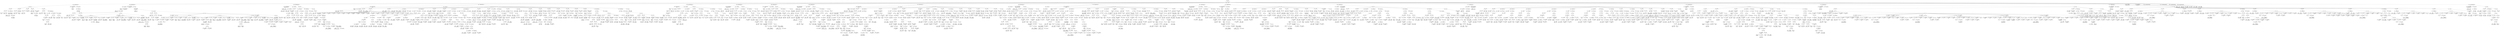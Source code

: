 digraph ast {
node [shape=none];
385029 [label=<<TABLE border='1' cellspacing='0' cellpadding='10' style='rounded' ><TR><TD border='0'>385029</TD><TD border='0'><B>Variable</B></TD></TR><HR/><TR><TD border='0' cellpadding='5'>(0, 118)</TD><TD border='0' cellpadding='5'>taxonomy</TD></TR></TABLE>>];
385028 [label=<<TABLE border='1' cellspacing='0' cellpadding='10' style='rounded' ><TR><TD border='0'>385028</TD><TD border='0'><B>Id</B></TD></TR><HR/><TR><TD border='0' cellpadding='5' colspan='2'>WP_REST_Term_Meta_Fields</TD></TR></TABLE>>];
385031 [label=<<TABLE border='1' cellspacing='0' cellpadding='10' style='rounded' ><TR><TD border='0'>385031</TD><TD border='0'><B>FunctionCall</B></TD></TR><HR/><TR><TD border='0' cellpadding='5' colspan='2'>WP_REST_Term_Meta_Fields</TD></TR></TABLE>>];
385031 -> 385028 [weight=2];
385031 -> 385030 [weight=2];
385030 [label=<<TABLE border='1' cellspacing='0' cellpadding='10' style='rounded' ><TR><TD border='0'>385030</TD><TD border='0'><B>ArgumentList</B></TD></TR></TABLE>>];
385030 -> 385029 [weight=2];
385025 [label=<<TABLE border='1' cellspacing='0' cellpadding='10' style='rounded' ><TR><TD border='0'>385025</TD><TD border='0'><B>Id</B></TD></TR><HR/><TR><TD border='0' cellpadding='5' colspan='2'>meta</TD></TR></TABLE>>];
385024 [label=<<TABLE border='1' cellspacing='0' cellpadding='10' style='rounded' ><TR><TD border='0'>385024</TD><TD border='0'><B>Variable</B></TD></TR><HR/><TR><TD border='0' cellpadding='5'>(1547, 7463)</TD><TD border='0' cellpadding='5'>this</TD></TR></TABLE>>];
385027 [label=<<TABLE border='1' cellspacing='0' cellpadding='10' style='rounded' ><TR><TD border='0'>385027</TD><TD border='0'><B>BinOP</B></TD></TR><HR/><TR><TD border='0' cellpadding='5' colspan='2'>=</TD></TR></TABLE>>];
385027 -> 385026 [weight=2];
385027 -> 385032 [weight=2];
385026 [label=<<TABLE border='1' cellspacing='0' cellpadding='10' style='rounded' ><TR><TD border='0'>385026</TD><TD border='0'><B>BinOP</B></TD></TR><HR/><TR><TD border='0' cellpadding='5' colspan='2'>-&gt;</TD></TR></TABLE>>];
385026 -> 385024 [weight=2];
385026 -> 385025 [weight=2];
385037 [label=<<TABLE border='1' cellspacing='0' cellpadding='10' style='rounded' ><TR><TD border='0'>385037</TD><TD border='0'><B>ParameterList</B></TD></TR></TABLE>>];
385036 [label=<<TABLE border='1' cellspacing='0' cellpadding='10' style='rounded' ><TR><TD border='0'>385036</TD><TD border='0'><B>ReturnValueMethod</B></TD></TR><HR/><TR><TD border='0' cellpadding='5' colspan='2'>register_routes</TD></TR></TABLE>>];
385036 -> 385035 [weight=2];
385039 [label=<<TABLE border='1' cellspacing='0' cellpadding='10' style='rounded' ><TR><TD border='0'>385039</TD><TD border='0'><B>Variable</B></TD></TR><HR/><TR><TD border='0' cellpadding='5'>(1547, 7463)</TD><TD border='0' cellpadding='5'>this</TD></TR></TABLE>>];
385038 [label=<<TABLE border='1' cellspacing='0' cellpadding='10' style='rounded' ><TR><TD border='0'>385038</TD><TD border='0'><B>Id</B></TD></TR><HR/><TR><TD border='0' cellpadding='5' colspan='2'>register_rest_route</TD></TR></TABLE>>];
385033 [label=<<TABLE border='1' cellspacing='0' cellpadding='10' style='rounded' ><TR><TD border='0'>385033</TD><TD border='0'><B>Block</B></TD></TR></TABLE>>];
385033 -> 384990 [weight=2];
385033 -> 384994 [weight=2];
385033 -> 384997 [weight=2];
385033 -> 385005 [weight=2];
385033 -> 385027 [weight=2];
385032 [label=<<TABLE border='1' cellspacing='0' cellpadding='10' style='rounded' ><TR><TD border='0'>385032</TD><TD border='0'><B>ClassInstanciation</B></TD></TR></TABLE>>];
385032 -> 385031 [weight=2];
385035 [label=<<TABLE border='1' cellspacing='0' cellpadding='10' style='rounded' ><TR><TD border='0'>385035</TD><TD border='0'><B>Id</B></TD></TR><HR/><TR><TD border='0' cellpadding='5' colspan='2'>register_routes</TD></TR></TABLE>>];
385034 [label=<<TABLE border='1' cellspacing='0' cellpadding='10' style='rounded' ><TR><TD border='0'>385034</TD><TD border='0'><B>PublicMethodStatement</B></TD></TR></TABLE>>];
385034 -> 384983 [weight=2];
385034 -> 384986 [weight=2];
385034 -> 385033 [weight=2];
385045 [label=<<TABLE border='1' cellspacing='0' cellpadding='10' style='rounded' ><TR><TD border='0'>385045</TD><TD border='0'><B>BinOP</B></TD></TR><HR/><TR><TD border='0' cellpadding='5' colspan='2'>-&gt;</TD></TR></TABLE>>];
385045 -> 385043 [weight=2];
385045 -> 385044 [weight=2];
385044 [label=<<TABLE border='1' cellspacing='0' cellpadding='10' style='rounded' ><TR><TD border='0'>385044</TD><TD border='0'><B>Id</B></TD></TR><HR/><TR><TD border='0' cellpadding='5' colspan='2'>rest_base</TD></TR></TABLE>>];
385047 [label=<<TABLE border='1' cellspacing='0' cellpadding='10' style='rounded' ><TR><TD border='0'>385047</TD><TD border='0'><B>Id</B></TD></TR><HR/><TR><TD border='0' cellpadding='5' colspan='2'>WP_REST_Server</TD></TR></TABLE>>];
385046 [label=<<TABLE border='1' cellspacing='0' cellpadding='10' style='rounded' ><TR><TD border='0'>385046</TD><TD border='0'><B>StringLiteral</B></TD></TR><HR/><TR><TD border='0' cellpadding='5' colspan='2'>methods</TD></TR></TABLE>>];
385041 [label=<<TABLE border='1' cellspacing='0' cellpadding='10' style='rounded' ><TR><TD border='0'>385041</TD><TD border='0'><B>StringLiteral</B></TD></TR><HR/><TR><TD border='0' cellpadding='5' colspan='2'></TD></TR></TABLE>>];
385040 [label=<<TABLE border='1' cellspacing='0' cellpadding='10' style='rounded' ><TR><TD border='0'>385040</TD><TD border='0'><B>BinOP</B></TD></TR><HR/><TR><TD border='0' cellpadding='5' colspan='2'>-&gt;</TD></TR></TABLE>>];
385040 -> 385039 [weight=2];
385043 [label=<<TABLE border='1' cellspacing='0' cellpadding='10' style='rounded' ><TR><TD border='0'>385043</TD><TD border='0'><B>Variable</B></TD></TR><HR/><TR><TD border='0' cellpadding='5'>(1547, 7463)</TD><TD border='0' cellpadding='5'>this</TD></TR></TABLE>>];
385042 [label=<<TABLE border='1' cellspacing='0' cellpadding='10' style='rounded' ><TR><TD border='0'>385042</TD><TD border='0'><B>BinOP</B></TD></TR><HR/><TR><TD border='0' cellpadding='5' colspan='2'>.</TD></TR></TABLE>>];
385042 -> 385041 [weight=2];
385042 -> 385045 [weight=2];
385053 [label=<<TABLE border='1' cellspacing='0' cellpadding='10' style='rounded' ><TR><TD border='0'>385053</TD><TD border='0'><B>Array</B></TD></TR></TABLE>>];
385053 -> 385051 [weight=2];
385053 -> 385052 [weight=2];
385052 [label=<<TABLE border='1' cellspacing='0' cellpadding='10' style='rounded' ><TR><TD border='0'>385052</TD><TD border='0'><B>StringLiteral</B></TD></TR><HR/><TR><TD border='0' cellpadding='5' colspan='2'>get_items</TD></TR></TABLE>>];
385055 [label=<<TABLE border='1' cellspacing='0' cellpadding='10' style='rounded' ><TR><TD border='0'>385055</TD><TD border='0'><B>Variable</B></TD></TR><HR/><TR><TD border='0' cellpadding='5'>(1547, 7463)</TD><TD border='0' cellpadding='5'>this</TD></TR></TABLE>>];
385054 [label=<<TABLE border='1' cellspacing='0' cellpadding='10' style='rounded' ><TR><TD border='0'>385054</TD><TD border='0'><B>StringLiteral</B></TD></TR><HR/><TR><TD border='0' cellpadding='5' colspan='2'>permission_callback</TD></TR></TABLE>>];
385049 [label=<<TABLE border='1' cellspacing='0' cellpadding='10' style='rounded' ><TR><TD border='0'>385049</TD><TD border='0'><B>BinOP</B></TD></TR><HR/><TR><TD border='0' cellpadding='5' colspan='2'>::</TD></TR></TABLE>>];
385049 -> 385047 [weight=2];
385049 -> 385048 [weight=2];
385048 [label=<<TABLE border='1' cellspacing='0' cellpadding='10' style='rounded' ><TR><TD border='0'>385048</TD><TD border='0'><B>Id</B></TD></TR><HR/><TR><TD border='0' cellpadding='5' colspan='2'>READABLE</TD></TR></TABLE>>];
385051 [label=<<TABLE border='1' cellspacing='0' cellpadding='10' style='rounded' ><TR><TD border='0'>385051</TD><TD border='0'><B>Variable</B></TD></TR><HR/><TR><TD border='0' cellpadding='5'>(1547, 7463)</TD><TD border='0' cellpadding='5'>this</TD></TR></TABLE>>];
385050 [label=<<TABLE border='1' cellspacing='0' cellpadding='10' style='rounded' ><TR><TD border='0'>385050</TD><TD border='0'><B>StringLiteral</B></TD></TR><HR/><TR><TD border='0' cellpadding='5' colspan='2'>callback</TD></TR></TABLE>>];
385061 [label=<<TABLE border='1' cellspacing='0' cellpadding='10' style='rounded' ><TR><TD border='0'>385061</TD><TD border='0'><B>ArgumentList</B></TD></TR></TABLE>>];
385060 [label=<<TABLE border='1' cellspacing='0' cellpadding='10' style='rounded' ><TR><TD border='0'>385060</TD><TD border='0'><B>Id</B></TD></TR><HR/><TR><TD border='0' cellpadding='5' colspan='2'>get_collection_params</TD></TR></TABLE>>];
385063 [label=<<TABLE border='1' cellspacing='0' cellpadding='10' style='rounded' ><TR><TD border='0'>385063</TD><TD border='0'><B>BinOP</B></TD></TR><HR/><TR><TD border='0' cellpadding='5' colspan='2'>-&gt;</TD></TR></TABLE>>];
385063 -> 385059 [weight=2];
385063 -> 385062 [weight=2];
385062 [label=<<TABLE border='1' cellspacing='0' cellpadding='10' style='rounded' ><TR><TD border='0'>385062</TD><TD border='0'><B>MethodCall</B></TD></TR><HR/><TR><TD border='0' cellpadding='5' colspan='2'>get_collection_params</TD></TR></TABLE>>];
385062 -> 385060 [weight=2];
385062 -> 385061 [weight=2];
385057 [label=<<TABLE border='1' cellspacing='0' cellpadding='10' style='rounded' ><TR><TD border='0'>385057</TD><TD border='0'><B>Array</B></TD></TR></TABLE>>];
385057 -> 385055 [weight=2];
385057 -> 385056 [weight=2];
385056 [label=<<TABLE border='1' cellspacing='0' cellpadding='10' style='rounded' ><TR><TD border='0'>385056</TD><TD border='0'><B>StringLiteral</B></TD></TR><HR/><TR><TD border='0' cellpadding='5' colspan='2'>get_items_permissions_check</TD></TR></TABLE>>];
385059 [label=<<TABLE border='1' cellspacing='0' cellpadding='10' style='rounded' ><TR><TD border='0'>385059</TD><TD border='0'><B>Variable</B></TD></TR><HR/><TR><TD border='0' cellpadding='5'>(1547, 7463)</TD><TD border='0' cellpadding='5'>this</TD></TR></TABLE>>];
385058 [label=<<TABLE border='1' cellspacing='0' cellpadding='10' style='rounded' ><TR><TD border='0'>385058</TD><TD border='0'><B>StringLiteral</B></TD></TR><HR/><TR><TD border='0' cellpadding='5' colspan='2'>args</TD></TR></TABLE>>];
385069 [label=<<TABLE border='1' cellspacing='0' cellpadding='10' style='rounded' ><TR><TD border='0'>385069</TD><TD border='0'><B>StringLiteral</B></TD></TR><HR/><TR><TD border='0' cellpadding='5' colspan='2'>callback</TD></TR></TABLE>>];
385068 [label=<<TABLE border='1' cellspacing='0' cellpadding='10' style='rounded' ><TR><TD border='0'>385068</TD><TD border='0'><B>BinOP</B></TD></TR><HR/><TR><TD border='0' cellpadding='5' colspan='2'>::</TD></TR></TABLE>>];
385068 -> 385066 [weight=2];
385068 -> 385067 [weight=2];
385071 [label=<<TABLE border='1' cellspacing='0' cellpadding='10' style='rounded' ><TR><TD border='0'>385071</TD><TD border='0'><B>StringLiteral</B></TD></TR><HR/><TR><TD border='0' cellpadding='5' colspan='2'>create_item</TD></TR></TABLE>>];
385070 [label=<<TABLE border='1' cellspacing='0' cellpadding='10' style='rounded' ><TR><TD border='0'>385070</TD><TD border='0'><B>Variable</B></TD></TR><HR/><TR><TD border='0' cellpadding='5'>(1547, 7463)</TD><TD border='0' cellpadding='5'>this</TD></TR></TABLE>>];
385065 [label=<<TABLE border='1' cellspacing='0' cellpadding='10' style='rounded' ><TR><TD border='0'>385065</TD><TD border='0'><B>StringLiteral</B></TD></TR><HR/><TR><TD border='0' cellpadding='5' colspan='2'>methods</TD></TR></TABLE>>];
385064 [label=<<TABLE border='1' cellspacing='0' cellpadding='10' style='rounded' ><TR><TD border='0'>385064</TD><TD border='0'><B>Array</B></TD></TR></TABLE>>];
385064 -> 385046 [weight=2];
385064 -> 385049 [weight=2];
385064 -> 385050 [weight=2];
385064 -> 385053 [weight=2];
385064 -> 385054 [weight=2];
385064 -> 385057 [weight=2];
385064 -> 385058 [weight=2];
385064 -> 385063 [weight=2];
385067 [label=<<TABLE border='1' cellspacing='0' cellpadding='10' style='rounded' ><TR><TD border='0'>385067</TD><TD border='0'><B>Id</B></TD></TR><HR/><TR><TD border='0' cellpadding='5' colspan='2'>CREATABLE</TD></TR></TABLE>>];
385066 [label=<<TABLE border='1' cellspacing='0' cellpadding='10' style='rounded' ><TR><TD border='0'>385066</TD><TD border='0'><B>Id</B></TD></TR><HR/><TR><TD border='0' cellpadding='5' colspan='2'>WP_REST_Server</TD></TR></TABLE>>];
385077 [label=<<TABLE border='1' cellspacing='0' cellpadding='10' style='rounded' ><TR><TD border='0'>385077</TD><TD border='0'><B>StringLiteral</B></TD></TR><HR/><TR><TD border='0' cellpadding='5' colspan='2'>args</TD></TR></TABLE>>];
385076 [label=<<TABLE border='1' cellspacing='0' cellpadding='10' style='rounded' ><TR><TD border='0'>385076</TD><TD border='0'><B>Array</B></TD></TR></TABLE>>];
385076 -> 385074 [weight=2];
385076 -> 385075 [weight=2];
385079 [label=<<TABLE border='1' cellspacing='0' cellpadding='10' style='rounded' ><TR><TD border='0'>385079</TD><TD border='0'><B>Id</B></TD></TR><HR/><TR><TD border='0' cellpadding='5' colspan='2'>get_endpoint_args_for_item_schema</TD></TR></TABLE>>];
385078 [label=<<TABLE border='1' cellspacing='0' cellpadding='10' style='rounded' ><TR><TD border='0'>385078</TD><TD border='0'><B>Variable</B></TD></TR><HR/><TR><TD border='0' cellpadding='5'>(1547, 7463)</TD><TD border='0' cellpadding='5'>this</TD></TR></TABLE>>];
385073 [label=<<TABLE border='1' cellspacing='0' cellpadding='10' style='rounded' ><TR><TD border='0'>385073</TD><TD border='0'><B>StringLiteral</B></TD></TR><HR/><TR><TD border='0' cellpadding='5' colspan='2'>permission_callback</TD></TR></TABLE>>];
385072 [label=<<TABLE border='1' cellspacing='0' cellpadding='10' style='rounded' ><TR><TD border='0'>385072</TD><TD border='0'><B>Array</B></TD></TR></TABLE>>];
385072 -> 385070 [weight=2];
385072 -> 385071 [weight=2];
385075 [label=<<TABLE border='1' cellspacing='0' cellpadding='10' style='rounded' ><TR><TD border='0'>385075</TD><TD border='0'><B>StringLiteral</B></TD></TR><HR/><TR><TD border='0' cellpadding='5' colspan='2'>create_item_permissions_check</TD></TR></TABLE>>];
385074 [label=<<TABLE border='1' cellspacing='0' cellpadding='10' style='rounded' ><TR><TD border='0'>385074</TD><TD border='0'><B>Variable</B></TD></TR><HR/><TR><TD border='0' cellpadding='5'>(1547, 7463)</TD><TD border='0' cellpadding='5'>this</TD></TR></TABLE>>];
385085 [label=<<TABLE border='1' cellspacing='0' cellpadding='10' style='rounded' ><TR><TD border='0'>385085</TD><TD border='0'><B>BinOP</B></TD></TR><HR/><TR><TD border='0' cellpadding='5' colspan='2'>-&gt;</TD></TR></TABLE>>];
385085 -> 385078 [weight=2];
385085 -> 385084 [weight=2];
385084 [label=<<TABLE border='1' cellspacing='0' cellpadding='10' style='rounded' ><TR><TD border='0'>385084</TD><TD border='0'><B>MethodCall</B></TD></TR><HR/><TR><TD border='0' cellpadding='5' colspan='2'>get_endpoint_args_for_item_schema</TD></TR></TABLE>>];
385084 -> 385079 [weight=2];
385084 -> 385083 [weight=2];
385087 [label=<<TABLE border='1' cellspacing='0' cellpadding='10' style='rounded' ><TR><TD border='0'>385087</TD><TD border='0'><B>StringLiteral</B></TD></TR><HR/><TR><TD border='0' cellpadding='5' colspan='2'>schema</TD></TR></TABLE>>];
385086 [label=<<TABLE border='1' cellspacing='0' cellpadding='10' style='rounded' ><TR><TD border='0'>385086</TD><TD border='0'><B>Array</B></TD></TR></TABLE>>];
385086 -> 385065 [weight=2];
385086 -> 385068 [weight=2];
385086 -> 385069 [weight=2];
385086 -> 385072 [weight=2];
385086 -> 385073 [weight=2];
385086 -> 385076 [weight=2];
385086 -> 385077 [weight=2];
385086 -> 385085 [weight=2];
385081 [label=<<TABLE border='1' cellspacing='0' cellpadding='10' style='rounded' ><TR><TD border='0'>385081</TD><TD border='0'><B>Id</B></TD></TR><HR/><TR><TD border='0' cellpadding='5' colspan='2'>CREATABLE</TD></TR></TABLE>>];
385080 [label=<<TABLE border='1' cellspacing='0' cellpadding='10' style='rounded' ><TR><TD border='0'>385080</TD><TD border='0'><B>Id</B></TD></TR><HR/><TR><TD border='0' cellpadding='5' colspan='2'>WP_REST_Server</TD></TR></TABLE>>];
385083 [label=<<TABLE border='1' cellspacing='0' cellpadding='10' style='rounded' ><TR><TD border='0'>385083</TD><TD border='0'><B>ArgumentList</B></TD></TR></TABLE>>];
385083 -> 385082 [weight=2];
385082 [label=<<TABLE border='1' cellspacing='0' cellpadding='10' style='rounded' ><TR><TD border='0'>385082</TD><TD border='0'><B>BinOP</B></TD></TR><HR/><TR><TD border='0' cellpadding='5' colspan='2'>::</TD></TR></TABLE>>];
385082 -> 385080 [weight=2];
385082 -> 385081 [weight=2];
385093 [label=<<TABLE border='1' cellspacing='0' cellpadding='10' style='rounded' ><TR><TD border='0'>385093</TD><TD border='0'><B>FunctionCall</B></TD></TR><HR/><TR><TD border='0' cellpadding='5' colspan='2'>register_rest_route</TD></TR></TABLE>>];
385093 -> 385038 [weight=2];
385093 -> 385092 [weight=2];
385092 [label=<<TABLE border='1' cellspacing='0' cellpadding='10' style='rounded' ><TR><TD border='0'>385092</TD><TD border='0'><B>ArgumentList</B></TD></TR></TABLE>>];
385092 -> 385040 [weight=2];
385092 -> 385042 [weight=2];
385092 -> 385091 [weight=2];
385095 [label=<<TABLE border='1' cellspacing='0' cellpadding='10' style='rounded' ><TR><TD border='0'>385095</TD><TD border='0'><B>Variable</B></TD></TR><HR/><TR><TD border='0' cellpadding='5'>(1547, 7463)</TD><TD border='0' cellpadding='5'>this</TD></TR></TABLE>>];
385094 [label=<<TABLE border='1' cellspacing='0' cellpadding='10' style='rounded' ><TR><TD border='0'>385094</TD><TD border='0'><B>Id</B></TD></TR><HR/><TR><TD border='0' cellpadding='5' colspan='2'>register_rest_route</TD></TR></TABLE>>];
385089 [label=<<TABLE border='1' cellspacing='0' cellpadding='10' style='rounded' ><TR><TD border='0'>385089</TD><TD border='0'><B>StringLiteral</B></TD></TR><HR/><TR><TD border='0' cellpadding='5' colspan='2'>get_public_item_schema</TD></TR></TABLE>>];
385088 [label=<<TABLE border='1' cellspacing='0' cellpadding='10' style='rounded' ><TR><TD border='0'>385088</TD><TD border='0'><B>Variable</B></TD></TR><HR/><TR><TD border='0' cellpadding='5'>(1547, 7463)</TD><TD border='0' cellpadding='5'>this</TD></TR></TABLE>>];
385091 [label=<<TABLE border='1' cellspacing='0' cellpadding='10' style='rounded' ><TR><TD border='0'>385091</TD><TD border='0'><B>Array</B></TD></TR></TABLE>>];
385091 -> 385064 [weight=2];
385091 -> 385086 [weight=2];
385091 -> 385087 [weight=2];
385091 -> 385090 [weight=2];
385090 [label=<<TABLE border='1' cellspacing='0' cellpadding='10' style='rounded' ><TR><TD border='0'>385090</TD><TD border='0'><B>Array</B></TD></TR></TABLE>>];
385090 -> 385088 [weight=2];
385090 -> 385089 [weight=2];
385101 [label=<<TABLE border='1' cellspacing='0' cellpadding='10' style='rounded' ><TR><TD border='0'>385101</TD><TD border='0'><B>BinOP</B></TD></TR><HR/><TR><TD border='0' cellpadding='5' colspan='2'>-&gt;</TD></TR></TABLE>>];
385101 -> 385099 [weight=2];
385101 -> 385100 [weight=2];
385100 [label=<<TABLE border='1' cellspacing='0' cellpadding='10' style='rounded' ><TR><TD border='0'>385100</TD><TD border='0'><B>Id</B></TD></TR><HR/><TR><TD border='0' cellpadding='5' colspan='2'>rest_base</TD></TR></TABLE>>];
385103 [label=<<TABLE border='1' cellspacing='0' cellpadding='10' style='rounded' ><TR><TD border='0'>385103</TD><TD border='0'><B>StringLiteral</B></TD></TR><HR/><TR><TD border='0' cellpadding='5' colspan='2'>(?P&lt;id&gt;[d]+)</TD></TR></TABLE>>];
385102 [label=<<TABLE border='1' cellspacing='0' cellpadding='10' style='rounded' ><TR><TD border='0'>385102</TD><TD border='0'><B>BinOP</B></TD></TR><HR/><TR><TD border='0' cellpadding='5' colspan='2'>.</TD></TR></TABLE>>];
385102 -> 385101 [weight=2];
385102 -> 385103 [weight=2];
385097 [label=<<TABLE border='1' cellspacing='0' cellpadding='10' style='rounded' ><TR><TD border='0'>385097</TD><TD border='0'><B>StringLiteral</B></TD></TR><HR/><TR><TD border='0' cellpadding='5' colspan='2'></TD></TR></TABLE>>];
385096 [label=<<TABLE border='1' cellspacing='0' cellpadding='10' style='rounded' ><TR><TD border='0'>385096</TD><TD border='0'><B>BinOP</B></TD></TR><HR/><TR><TD border='0' cellpadding='5' colspan='2'>-&gt;</TD></TR></TABLE>>];
385096 -> 385095 [weight=2];
385099 [label=<<TABLE border='1' cellspacing='0' cellpadding='10' style='rounded' ><TR><TD border='0'>385099</TD><TD border='0'><B>Variable</B></TD></TR><HR/><TR><TD border='0' cellpadding='5'>(1547, 7463)</TD><TD border='0' cellpadding='5'>this</TD></TR></TABLE>>];
385098 [label=<<TABLE border='1' cellspacing='0' cellpadding='10' style='rounded' ><TR><TD border='0'>385098</TD><TD border='0'><B>BinOP</B></TD></TR><HR/><TR><TD border='0' cellpadding='5' colspan='2'>.</TD></TR></TABLE>>];
385098 -> 385097 [weight=2];
385098 -> 385102 [weight=2];
385109 [label=<<TABLE border='1' cellspacing='0' cellpadding='10' style='rounded' ><TR><TD border='0'>385109</TD><TD border='0'><B>ArgumentList</B></TD></TR></TABLE>>];
385109 -> 385108 [weight=2];
385108 [label=<<TABLE border='1' cellspacing='0' cellpadding='10' style='rounded' ><TR><TD border='0'>385108</TD><TD border='0'><B>StringLiteral</B></TD></TR><HR/><TR><TD border='0' cellpadding='5' colspan='2'>Unique identifier for the term.</TD></TR></TABLE>>];
385111 [label=<<TABLE border='1' cellspacing='0' cellpadding='10' style='rounded' ><TR><TD border='0'>385111</TD><TD border='0'><B>StringLiteral</B></TD></TR><HR/><TR><TD border='0' cellpadding='5' colspan='2'>type</TD></TR></TABLE>>];
385110 [label=<<TABLE border='1' cellspacing='0' cellpadding='10' style='rounded' ><TR><TD border='0'>385110</TD><TD border='0'><B>FunctionCall</B></TD></TR><HR/><TR><TD border='0' cellpadding='5' colspan='2'>__</TD></TR></TABLE>>];
385110 -> 385107 [weight=2];
385110 -> 385109 [weight=2];
385105 [label=<<TABLE border='1' cellspacing='0' cellpadding='10' style='rounded' ><TR><TD border='0'>385105</TD><TD border='0'><B>StringLiteral</B></TD></TR><HR/><TR><TD border='0' cellpadding='5' colspan='2'>id</TD></TR></TABLE>>];
385104 [label=<<TABLE border='1' cellspacing='0' cellpadding='10' style='rounded' ><TR><TD border='0'>385104</TD><TD border='0'><B>StringLiteral</B></TD></TR><HR/><TR><TD border='0' cellpadding='5' colspan='2'>args</TD></TR></TABLE>>];
385107 [label=<<TABLE border='1' cellspacing='0' cellpadding='10' style='rounded' ><TR><TD border='0'>385107</TD><TD border='0'><B>Id</B></TD></TR><HR/><TR><TD border='0' cellpadding='5' colspan='2'>__</TD></TR></TABLE>>];
385106 [label=<<TABLE border='1' cellspacing='0' cellpadding='10' style='rounded' ><TR><TD border='0'>385106</TD><TD border='0'><B>StringLiteral</B></TD></TR><HR/><TR><TD border='0' cellpadding='5' colspan='2'>description</TD></TR></TABLE>>];
385117 [label=<<TABLE border='1' cellspacing='0' cellpadding='10' style='rounded' ><TR><TD border='0'>385117</TD><TD border='0'><B>Id</B></TD></TR><HR/><TR><TD border='0' cellpadding='5' colspan='2'>READABLE</TD></TR></TABLE>>];
385116 [label=<<TABLE border='1' cellspacing='0' cellpadding='10' style='rounded' ><TR><TD border='0'>385116</TD><TD border='0'><B>Id</B></TD></TR><HR/><TR><TD border='0' cellpadding='5' colspan='2'>WP_REST_Server</TD></TR></TABLE>>];
385119 [label=<<TABLE border='1' cellspacing='0' cellpadding='10' style='rounded' ><TR><TD border='0'>385119</TD><TD border='0'><B>StringLiteral</B></TD></TR><HR/><TR><TD border='0' cellpadding='5' colspan='2'>callback</TD></TR></TABLE>>];
385118 [label=<<TABLE border='1' cellspacing='0' cellpadding='10' style='rounded' ><TR><TD border='0'>385118</TD><TD border='0'><B>BinOP</B></TD></TR><HR/><TR><TD border='0' cellpadding='5' colspan='2'>::</TD></TR></TABLE>>];
385118 -> 385116 [weight=2];
385118 -> 385117 [weight=2];
385113 [label=<<TABLE border='1' cellspacing='0' cellpadding='10' style='rounded' ><TR><TD border='0'>385113</TD><TD border='0'><B>Array</B></TD></TR></TABLE>>];
385113 -> 385106 [weight=2];
385113 -> 385110 [weight=2];
385113 -> 385111 [weight=2];
385113 -> 385112 [weight=2];
385112 [label=<<TABLE border='1' cellspacing='0' cellpadding='10' style='rounded' ><TR><TD border='0'>385112</TD><TD border='0'><B>StringLiteral</B></TD></TR><HR/><TR><TD border='0' cellpadding='5' colspan='2'>integer</TD></TR></TABLE>>];
385115 [label=<<TABLE border='1' cellspacing='0' cellpadding='10' style='rounded' ><TR><TD border='0'>385115</TD><TD border='0'><B>StringLiteral</B></TD></TR><HR/><TR><TD border='0' cellpadding='5' colspan='2'>methods</TD></TR></TABLE>>];
385114 [label=<<TABLE border='1' cellspacing='0' cellpadding='10' style='rounded' ><TR><TD border='0'>385114</TD><TD border='0'><B>Array</B></TD></TR></TABLE>>];
385114 -> 385105 [weight=2];
385114 -> 385113 [weight=2];
385125 [label=<<TABLE border='1' cellspacing='0' cellpadding='10' style='rounded' ><TR><TD border='0'>385125</TD><TD border='0'><B>StringLiteral</B></TD></TR><HR/><TR><TD border='0' cellpadding='5' colspan='2'>get_item_permissions_check</TD></TR></TABLE>>];
385124 [label=<<TABLE border='1' cellspacing='0' cellpadding='10' style='rounded' ><TR><TD border='0'>385124</TD><TD border='0'><B>Variable</B></TD></TR><HR/><TR><TD border='0' cellpadding='5'>(1547, 7463)</TD><TD border='0' cellpadding='5'>this</TD></TR></TABLE>>];
385127 [label=<<TABLE border='1' cellspacing='0' cellpadding='10' style='rounded' ><TR><TD border='0'>385127</TD><TD border='0'><B>StringLiteral</B></TD></TR><HR/><TR><TD border='0' cellpadding='5' colspan='2'>args</TD></TR></TABLE>>];
385126 [label=<<TABLE border='1' cellspacing='0' cellpadding='10' style='rounded' ><TR><TD border='0'>385126</TD><TD border='0'><B>Array</B></TD></TR></TABLE>>];
385126 -> 385124 [weight=2];
385126 -> 385125 [weight=2];
385121 [label=<<TABLE border='1' cellspacing='0' cellpadding='10' style='rounded' ><TR><TD border='0'>385121</TD><TD border='0'><B>StringLiteral</B></TD></TR><HR/><TR><TD border='0' cellpadding='5' colspan='2'>get_item</TD></TR></TABLE>>];
385120 [label=<<TABLE border='1' cellspacing='0' cellpadding='10' style='rounded' ><TR><TD border='0'>385120</TD><TD border='0'><B>Variable</B></TD></TR><HR/><TR><TD border='0' cellpadding='5'>(1547, 7463)</TD><TD border='0' cellpadding='5'>this</TD></TR></TABLE>>];
385123 [label=<<TABLE border='1' cellspacing='0' cellpadding='10' style='rounded' ><TR><TD border='0'>385123</TD><TD border='0'><B>StringLiteral</B></TD></TR><HR/><TR><TD border='0' cellpadding='5' colspan='2'>permission_callback</TD></TR></TABLE>>];
385122 [label=<<TABLE border='1' cellspacing='0' cellpadding='10' style='rounded' ><TR><TD border='0'>385122</TD><TD border='0'><B>Array</B></TD></TR></TABLE>>];
385122 -> 385120 [weight=2];
385122 -> 385121 [weight=2];
385133 [label=<<TABLE border='1' cellspacing='0' cellpadding='10' style='rounded' ><TR><TD border='0'>385133</TD><TD border='0'><B>Array</B></TD></TR></TABLE>>];
385133 -> 385131 [weight=2];
385133 -> 385132 [weight=2];
385132 [label=<<TABLE border='1' cellspacing='0' cellpadding='10' style='rounded' ><TR><TD border='0'>385132</TD><TD border='0'><B>StringLiteral</B></TD></TR><HR/><TR><TD border='0' cellpadding='5' colspan='2'>view</TD></TR></TABLE>>];
385135 [label=<<TABLE border='1' cellspacing='0' cellpadding='10' style='rounded' ><TR><TD border='0'>385135</TD><TD border='0'><B>MethodCall</B></TD></TR><HR/><TR><TD border='0' cellpadding='5' colspan='2'>get_context_param</TD></TR></TABLE>>];
385135 -> 385130 [weight=2];
385135 -> 385134 [weight=2];
385134 [label=<<TABLE border='1' cellspacing='0' cellpadding='10' style='rounded' ><TR><TD border='0'>385134</TD><TD border='0'><B>ArgumentList</B></TD></TR></TABLE>>];
385134 -> 385133 [weight=2];
385129 [label=<<TABLE border='1' cellspacing='0' cellpadding='10' style='rounded' ><TR><TD border='0'>385129</TD><TD border='0'><B>Variable</B></TD></TR><HR/><TR><TD border='0' cellpadding='5'>(1547, 7463)</TD><TD border='0' cellpadding='5'>this</TD></TR></TABLE>>];
385128 [label=<<TABLE border='1' cellspacing='0' cellpadding='10' style='rounded' ><TR><TD border='0'>385128</TD><TD border='0'><B>StringLiteral</B></TD></TR><HR/><TR><TD border='0' cellpadding='5' colspan='2'>context</TD></TR></TABLE>>];
385131 [label=<<TABLE border='1' cellspacing='0' cellpadding='10' style='rounded' ><TR><TD border='0'>385131</TD><TD border='0'><B>StringLiteral</B></TD></TR><HR/><TR><TD border='0' cellpadding='5' colspan='2'>default</TD></TR></TABLE>>];
385130 [label=<<TABLE border='1' cellspacing='0' cellpadding='10' style='rounded' ><TR><TD border='0'>385130</TD><TD border='0'><B>Id</B></TD></TR><HR/><TR><TD border='0' cellpadding='5' colspan='2'>get_context_param</TD></TR></TABLE>>];
385141 [label=<<TABLE border='1' cellspacing='0' cellpadding='10' style='rounded' ><TR><TD border='0'>385141</TD><TD border='0'><B>Id</B></TD></TR><HR/><TR><TD border='0' cellpadding='5' colspan='2'>EDITABLE</TD></TR></TABLE>>];
385140 [label=<<TABLE border='1' cellspacing='0' cellpadding='10' style='rounded' ><TR><TD border='0'>385140</TD><TD border='0'><B>Id</B></TD></TR><HR/><TR><TD border='0' cellpadding='5' colspan='2'>WP_REST_Server</TD></TR></TABLE>>];
385143 [label=<<TABLE border='1' cellspacing='0' cellpadding='10' style='rounded' ><TR><TD border='0'>385143</TD><TD border='0'><B>StringLiteral</B></TD></TR><HR/><TR><TD border='0' cellpadding='5' colspan='2'>callback</TD></TR></TABLE>>];
385142 [label=<<TABLE border='1' cellspacing='0' cellpadding='10' style='rounded' ><TR><TD border='0'>385142</TD><TD border='0'><B>BinOP</B></TD></TR><HR/><TR><TD border='0' cellpadding='5' colspan='2'>::</TD></TR></TABLE>>];
385142 -> 385140 [weight=2];
385142 -> 385141 [weight=2];
385137 [label=<<TABLE border='1' cellspacing='0' cellpadding='10' style='rounded' ><TR><TD border='0'>385137</TD><TD border='0'><B>Array</B></TD></TR></TABLE>>];
385137 -> 385128 [weight=2];
385137 -> 385136 [weight=2];
385136 [label=<<TABLE border='1' cellspacing='0' cellpadding='10' style='rounded' ><TR><TD border='0'>385136</TD><TD border='0'><B>BinOP</B></TD></TR><HR/><TR><TD border='0' cellpadding='5' colspan='2'>-&gt;</TD></TR></TABLE>>];
385136 -> 385129 [weight=2];
385136 -> 385135 [weight=2];
385139 [label=<<TABLE border='1' cellspacing='0' cellpadding='10' style='rounded' ><TR><TD border='0'>385139</TD><TD border='0'><B>StringLiteral</B></TD></TR><HR/><TR><TD border='0' cellpadding='5' colspan='2'>methods</TD></TR></TABLE>>];
385138 [label=<<TABLE border='1' cellspacing='0' cellpadding='10' style='rounded' ><TR><TD border='0'>385138</TD><TD border='0'><B>Array</B></TD></TR></TABLE>>];
385138 -> 385115 [weight=2];
385138 -> 385118 [weight=2];
385138 -> 385119 [weight=2];
385138 -> 385122 [weight=2];
385138 -> 385123 [weight=2];
385138 -> 385126 [weight=2];
385138 -> 385127 [weight=2];
385138 -> 385137 [weight=2];
385149 [label=<<TABLE border='1' cellspacing='0' cellpadding='10' style='rounded' ><TR><TD border='0'>385149</TD><TD border='0'><B>StringLiteral</B></TD></TR><HR/><TR><TD border='0' cellpadding='5' colspan='2'>update_item_permissions_check</TD></TR></TABLE>>];
385148 [label=<<TABLE border='1' cellspacing='0' cellpadding='10' style='rounded' ><TR><TD border='0'>385148</TD><TD border='0'><B>Variable</B></TD></TR><HR/><TR><TD border='0' cellpadding='5'>(1547, 7463)</TD><TD border='0' cellpadding='5'>this</TD></TR></TABLE>>];
385151 [label=<<TABLE border='1' cellspacing='0' cellpadding='10' style='rounded' ><TR><TD border='0'>385151</TD><TD border='0'><B>StringLiteral</B></TD></TR><HR/><TR><TD border='0' cellpadding='5' colspan='2'>args</TD></TR></TABLE>>];
385150 [label=<<TABLE border='1' cellspacing='0' cellpadding='10' style='rounded' ><TR><TD border='0'>385150</TD><TD border='0'><B>Array</B></TD></TR></TABLE>>];
385150 -> 385148 [weight=2];
385150 -> 385149 [weight=2];
385145 [label=<<TABLE border='1' cellspacing='0' cellpadding='10' style='rounded' ><TR><TD border='0'>385145</TD><TD border='0'><B>StringLiteral</B></TD></TR><HR/><TR><TD border='0' cellpadding='5' colspan='2'>update_item</TD></TR></TABLE>>];
385144 [label=<<TABLE border='1' cellspacing='0' cellpadding='10' style='rounded' ><TR><TD border='0'>385144</TD><TD border='0'><B>Variable</B></TD></TR><HR/><TR><TD border='0' cellpadding='5'>(1547, 7463)</TD><TD border='0' cellpadding='5'>this</TD></TR></TABLE>>];
385147 [label=<<TABLE border='1' cellspacing='0' cellpadding='10' style='rounded' ><TR><TD border='0'>385147</TD><TD border='0'><B>StringLiteral</B></TD></TR><HR/><TR><TD border='0' cellpadding='5' colspan='2'>permission_callback</TD></TR></TABLE>>];
385146 [label=<<TABLE border='1' cellspacing='0' cellpadding='10' style='rounded' ><TR><TD border='0'>385146</TD><TD border='0'><B>Array</B></TD></TR></TABLE>>];
385146 -> 385144 [weight=2];
385146 -> 385145 [weight=2];
385157 [label=<<TABLE border='1' cellspacing='0' cellpadding='10' style='rounded' ><TR><TD border='0'>385157</TD><TD border='0'><B>ArgumentList</B></TD></TR></TABLE>>];
385157 -> 385156 [weight=2];
385156 [label=<<TABLE border='1' cellspacing='0' cellpadding='10' style='rounded' ><TR><TD border='0'>385156</TD><TD border='0'><B>BinOP</B></TD></TR><HR/><TR><TD border='0' cellpadding='5' colspan='2'>::</TD></TR></TABLE>>];
385156 -> 385154 [weight=2];
385156 -> 385155 [weight=2];
385159 [label=<<TABLE border='1' cellspacing='0' cellpadding='10' style='rounded' ><TR><TD border='0'>385159</TD><TD border='0'><B>BinOP</B></TD></TR><HR/><TR><TD border='0' cellpadding='5' colspan='2'>-&gt;</TD></TR></TABLE>>];
385159 -> 385152 [weight=2];
385159 -> 385158 [weight=2];
385158 [label=<<TABLE border='1' cellspacing='0' cellpadding='10' style='rounded' ><TR><TD border='0'>385158</TD><TD border='0'><B>MethodCall</B></TD></TR><HR/><TR><TD border='0' cellpadding='5' colspan='2'>get_endpoint_args_for_item_schema</TD></TR></TABLE>>];
385158 -> 385153 [weight=2];
385158 -> 385157 [weight=2];
385153 [label=<<TABLE border='1' cellspacing='0' cellpadding='10' style='rounded' ><TR><TD border='0'>385153</TD><TD border='0'><B>Id</B></TD></TR><HR/><TR><TD border='0' cellpadding='5' colspan='2'>get_endpoint_args_for_item_schema</TD></TR></TABLE>>];
385152 [label=<<TABLE border='1' cellspacing='0' cellpadding='10' style='rounded' ><TR><TD border='0'>385152</TD><TD border='0'><B>Variable</B></TD></TR><HR/><TR><TD border='0' cellpadding='5'>(1547, 7463)</TD><TD border='0' cellpadding='5'>this</TD></TR></TABLE>>];
385155 [label=<<TABLE border='1' cellspacing='0' cellpadding='10' style='rounded' ><TR><TD border='0'>385155</TD><TD border='0'><B>Id</B></TD></TR><HR/><TR><TD border='0' cellpadding='5' colspan='2'>EDITABLE</TD></TR></TABLE>>];
385154 [label=<<TABLE border='1' cellspacing='0' cellpadding='10' style='rounded' ><TR><TD border='0'>385154</TD><TD border='0'><B>Id</B></TD></TR><HR/><TR><TD border='0' cellpadding='5' colspan='2'>WP_REST_Server</TD></TR></TABLE>>];
385165 [label=<<TABLE border='1' cellspacing='0' cellpadding='10' style='rounded' ><TR><TD border='0'>385165</TD><TD border='0'><B>StringLiteral</B></TD></TR><HR/><TR><TD border='0' cellpadding='5' colspan='2'>callback</TD></TR></TABLE>>];
385164 [label=<<TABLE border='1' cellspacing='0' cellpadding='10' style='rounded' ><TR><TD border='0'>385164</TD><TD border='0'><B>BinOP</B></TD></TR><HR/><TR><TD border='0' cellpadding='5' colspan='2'>::</TD></TR></TABLE>>];
385164 -> 385162 [weight=2];
385164 -> 385163 [weight=2];
385167 [label=<<TABLE border='1' cellspacing='0' cellpadding='10' style='rounded' ><TR><TD border='0'>385167</TD><TD border='0'><B>StringLiteral</B></TD></TR><HR/><TR><TD border='0' cellpadding='5' colspan='2'>delete_item</TD></TR></TABLE>>];
385166 [label=<<TABLE border='1' cellspacing='0' cellpadding='10' style='rounded' ><TR><TD border='0'>385166</TD><TD border='0'><B>Variable</B></TD></TR><HR/><TR><TD border='0' cellpadding='5'>(1547, 7463)</TD><TD border='0' cellpadding='5'>this</TD></TR></TABLE>>];
385161 [label=<<TABLE border='1' cellspacing='0' cellpadding='10' style='rounded' ><TR><TD border='0'>385161</TD><TD border='0'><B>StringLiteral</B></TD></TR><HR/><TR><TD border='0' cellpadding='5' colspan='2'>methods</TD></TR></TABLE>>];
385160 [label=<<TABLE border='1' cellspacing='0' cellpadding='10' style='rounded' ><TR><TD border='0'>385160</TD><TD border='0'><B>Array</B></TD></TR></TABLE>>];
385160 -> 385139 [weight=2];
385160 -> 385142 [weight=2];
385160 -> 385143 [weight=2];
385160 -> 385146 [weight=2];
385160 -> 385147 [weight=2];
385160 -> 385150 [weight=2];
385160 -> 385151 [weight=2];
385160 -> 385159 [weight=2];
385163 [label=<<TABLE border='1' cellspacing='0' cellpadding='10' style='rounded' ><TR><TD border='0'>385163</TD><TD border='0'><B>Id</B></TD></TR><HR/><TR><TD border='0' cellpadding='5' colspan='2'>DELETABLE</TD></TR></TABLE>>];
385162 [label=<<TABLE border='1' cellspacing='0' cellpadding='10' style='rounded' ><TR><TD border='0'>385162</TD><TD border='0'><B>Id</B></TD></TR><HR/><TR><TD border='0' cellpadding='5' colspan='2'>WP_REST_Server</TD></TR></TABLE>>];
385173 [label=<<TABLE border='1' cellspacing='0' cellpadding='10' style='rounded' ><TR><TD border='0'>385173</TD><TD border='0'><B>StringLiteral</B></TD></TR><HR/><TR><TD border='0' cellpadding='5' colspan='2'>args</TD></TR></TABLE>>];
385172 [label=<<TABLE border='1' cellspacing='0' cellpadding='10' style='rounded' ><TR><TD border='0'>385172</TD><TD border='0'><B>Array</B></TD></TR></TABLE>>];
385172 -> 385170 [weight=2];
385172 -> 385171 [weight=2];
385175 [label=<<TABLE border='1' cellspacing='0' cellpadding='10' style='rounded' ><TR><TD border='0'>385175</TD><TD border='0'><B>StringLiteral</B></TD></TR><HR/><TR><TD border='0' cellpadding='5' colspan='2'>type</TD></TR></TABLE>>];
385174 [label=<<TABLE border='1' cellspacing='0' cellpadding='10' style='rounded' ><TR><TD border='0'>385174</TD><TD border='0'><B>StringLiteral</B></TD></TR><HR/><TR><TD border='0' cellpadding='5' colspan='2'>force</TD></TR></TABLE>>];
385169 [label=<<TABLE border='1' cellspacing='0' cellpadding='10' style='rounded' ><TR><TD border='0'>385169</TD><TD border='0'><B>StringLiteral</B></TD></TR><HR/><TR><TD border='0' cellpadding='5' colspan='2'>permission_callback</TD></TR></TABLE>>];
385168 [label=<<TABLE border='1' cellspacing='0' cellpadding='10' style='rounded' ><TR><TD border='0'>385168</TD><TD border='0'><B>Array</B></TD></TR></TABLE>>];
385168 -> 385166 [weight=2];
385168 -> 385167 [weight=2];
385171 [label=<<TABLE border='1' cellspacing='0' cellpadding='10' style='rounded' ><TR><TD border='0'>385171</TD><TD border='0'><B>StringLiteral</B></TD></TR><HR/><TR><TD border='0' cellpadding='5' colspan='2'>delete_item_permissions_check</TD></TR></TABLE>>];
385170 [label=<<TABLE border='1' cellspacing='0' cellpadding='10' style='rounded' ><TR><TD border='0'>385170</TD><TD border='0'><B>Variable</B></TD></TR><HR/><TR><TD border='0' cellpadding='5'>(1547, 7463)</TD><TD border='0' cellpadding='5'>this</TD></TR></TABLE>>];
385181 [label=<<TABLE border='1' cellspacing='0' cellpadding='10' style='rounded' ><TR><TD border='0'>385181</TD><TD border='0'><B>StringLiteral</B></TD></TR><HR/><TR><TD border='0' cellpadding='5' colspan='2'>Required to be true, as terms do not ...</TD></TR></TABLE>>];
385180 [label=<<TABLE border='1' cellspacing='0' cellpadding='10' style='rounded' ><TR><TD border='0'>385180</TD><TD border='0'><B>Id</B></TD></TR><HR/><TR><TD border='0' cellpadding='5' colspan='2'>__</TD></TR></TABLE>>];
385183 [label=<<TABLE border='1' cellspacing='0' cellpadding='10' style='rounded' ><TR><TD border='0'>385183</TD><TD border='0'><B>FunctionCall</B></TD></TR><HR/><TR><TD border='0' cellpadding='5' colspan='2'>__</TD></TR></TABLE>>];
385183 -> 385180 [weight=2];
385183 -> 385182 [weight=2];
385182 [label=<<TABLE border='1' cellspacing='0' cellpadding='10' style='rounded' ><TR><TD border='0'>385182</TD><TD border='0'><B>ArgumentList</B></TD></TR></TABLE>>];
385182 -> 385181 [weight=2];
385177 [label=<<TABLE border='1' cellspacing='0' cellpadding='10' style='rounded' ><TR><TD border='0'>385177</TD><TD border='0'><B>StringLiteral</B></TD></TR><HR/><TR><TD border='0' cellpadding='5' colspan='2'>default</TD></TR></TABLE>>];
385176 [label=<<TABLE border='1' cellspacing='0' cellpadding='10' style='rounded' ><TR><TD border='0'>385176</TD><TD border='0'><B>StringLiteral</B></TD></TR><HR/><TR><TD border='0' cellpadding='5' colspan='2'>boolean</TD></TR></TABLE>>];
385179 [label=<<TABLE border='1' cellspacing='0' cellpadding='10' style='rounded' ><TR><TD border='0'>385179</TD><TD border='0'><B>StringLiteral</B></TD></TR><HR/><TR><TD border='0' cellpadding='5' colspan='2'>description</TD></TR></TABLE>>];
385178 [label=<<TABLE border='1' cellspacing='0' cellpadding='10' style='rounded' ><TR><TD border='0'>385178</TD><TD border='0'><B>False</B></TD></TR><HR/><TR><TD border='0' cellpadding='5' colspan='2'>false</TD></TR></TABLE>>];
385189 [label=<<TABLE border='1' cellspacing='0' cellpadding='10' style='rounded' ><TR><TD border='0'>385189</TD><TD border='0'><B>StringLiteral</B></TD></TR><HR/><TR><TD border='0' cellpadding='5' colspan='2'>get_public_item_schema</TD></TR></TABLE>>];
385188 [label=<<TABLE border='1' cellspacing='0' cellpadding='10' style='rounded' ><TR><TD border='0'>385188</TD><TD border='0'><B>Variable</B></TD></TR><HR/><TR><TD border='0' cellpadding='5'>(1547, 7463)</TD><TD border='0' cellpadding='5'>this</TD></TR></TABLE>>];
385191 [label=<<TABLE border='1' cellspacing='0' cellpadding='10' style='rounded' ><TR><TD border='0'>385191</TD><TD border='0'><B>Array</B></TD></TR></TABLE>>];
385191 -> 385104 [weight=2];
385191 -> 385114 [weight=2];
385191 -> 385138 [weight=2];
385191 -> 385160 [weight=2];
385191 -> 385186 [weight=2];
385191 -> 385187 [weight=2];
385191 -> 385190 [weight=2];
385190 [label=<<TABLE border='1' cellspacing='0' cellpadding='10' style='rounded' ><TR><TD border='0'>385190</TD><TD border='0'><B>Array</B></TD></TR></TABLE>>];
385190 -> 385188 [weight=2];
385190 -> 385189 [weight=2];
385185 [label=<<TABLE border='1' cellspacing='0' cellpadding='10' style='rounded' ><TR><TD border='0'>385185</TD><TD border='0'><B>Array</B></TD></TR></TABLE>>];
385185 -> 385174 [weight=2];
385185 -> 385184 [weight=2];
385184 [label=<<TABLE border='1' cellspacing='0' cellpadding='10' style='rounded' ><TR><TD border='0'>385184</TD><TD border='0'><B>Array</B></TD></TR></TABLE>>];
385184 -> 385175 [weight=2];
385184 -> 385176 [weight=2];
385184 -> 385177 [weight=2];
385184 -> 385178 [weight=2];
385184 -> 385179 [weight=2];
385184 -> 385183 [weight=2];
385187 [label=<<TABLE border='1' cellspacing='0' cellpadding='10' style='rounded' ><TR><TD border='0'>385187</TD><TD border='0'><B>StringLiteral</B></TD></TR><HR/><TR><TD border='0' cellpadding='5' colspan='2'>schema</TD></TR></TABLE>>];
385186 [label=<<TABLE border='1' cellspacing='0' cellpadding='10' style='rounded' ><TR><TD border='0'>385186</TD><TD border='0'><B>Array</B></TD></TR></TABLE>>];
385186 -> 385161 [weight=2];
385186 -> 385164 [weight=2];
385186 -> 385165 [weight=2];
385186 -> 385168 [weight=2];
385186 -> 385169 [weight=2];
385186 -> 385172 [weight=2];
385186 -> 385173 [weight=2];
385186 -> 385185 [weight=2];
385197 [label=<<TABLE border='1' cellspacing='0' cellpadding='10' style='rounded' ><TR><TD border='0'>385197</TD><TD border='0'><B>ReturnValueMethod</B></TD></TR><HR/><TR><TD border='0' cellpadding='5' colspan='2'>get_items_permissions_check</TD></TR></TABLE>>];
385197 -> 385196 [weight=2];
385196 [label=<<TABLE border='1' cellspacing='0' cellpadding='10' style='rounded' ><TR><TD border='0'>385196</TD><TD border='0'><B>Id</B></TD></TR><HR/><TR><TD border='0' cellpadding='5' colspan='2'>get_items_permissions_check</TD></TR></TABLE>>];
385199 [label=<<TABLE border='1' cellspacing='0' cellpadding='10' style='rounded' ><TR><TD border='0'>385199</TD><TD border='0'><B>ValueParameter</B></TD></TR></TABLE>>];
385199 -> 385198 [weight=2];
385198 [label=<<TABLE border='1' cellspacing='0' cellpadding='10' style='rounded' ><TR><TD border='0'>385198</TD><TD border='0'><B>Variable</B></TD></TR><HR/><TR><TD border='0' cellpadding='5'>(1547, 7465)</TD><TD border='0' cellpadding='5'>request</TD></TR></TABLE>>];
385193 [label=<<TABLE border='1' cellspacing='0' cellpadding='10' style='rounded' ><TR><TD border='0'>385193</TD><TD border='0'><B>FunctionCall</B></TD></TR><HR/><TR><TD border='0' cellpadding='5' colspan='2'>register_rest_route</TD></TR></TABLE>>];
385193 -> 385094 [weight=2];
385193 -> 385192 [weight=2];
385192 [label=<<TABLE border='1' cellspacing='0' cellpadding='10' style='rounded' ><TR><TD border='0'>385192</TD><TD border='0'><B>ArgumentList</B></TD></TR></TABLE>>];
385192 -> 385096 [weight=2];
385192 -> 385098 [weight=2];
385192 -> 385191 [weight=2];
385195 [label=<<TABLE border='1' cellspacing='0' cellpadding='10' style='rounded' ><TR><TD border='0'>385195</TD><TD border='0'><B>PublicMethodStatement</B></TD></TR></TABLE>>];
385195 -> 385036 [weight=2];
385195 -> 385037 [weight=2];
385195 -> 385194 [weight=2];
385194 [label=<<TABLE border='1' cellspacing='0' cellpadding='10' style='rounded' ><TR><TD border='0'>385194</TD><TD border='0'><B>Block</B></TD></TR></TABLE>>];
385194 -> 385093 [weight=2];
385194 -> 385193 [weight=2];
385205 [label=<<TABLE border='1' cellspacing='0' cellpadding='10' style='rounded' ><TR><TD border='0'>385205</TD><TD border='0'><B>Id</B></TD></TR><HR/><TR><TD border='0' cellpadding='5' colspan='2'>taxonomy</TD></TR></TABLE>>];
385204 [label=<<TABLE border='1' cellspacing='0' cellpadding='10' style='rounded' ><TR><TD border='0'>385204</TD><TD border='0'><B>Variable</B></TD></TR><HR/><TR><TD border='0' cellpadding='5'>(1547, 7463)</TD><TD border='0' cellpadding='5'>this</TD></TR></TABLE>>];
385207 [label=<<TABLE border='1' cellspacing='0' cellpadding='10' style='rounded' ><TR><TD border='0'>385207</TD><TD border='0'><B>ArgumentList</B></TD></TR></TABLE>>];
385207 -> 385206 [weight=2];
385206 [label=<<TABLE border='1' cellspacing='0' cellpadding='10' style='rounded' ><TR><TD border='0'>385206</TD><TD border='0'><B>BinOP</B></TD></TR><HR/><TR><TD border='0' cellpadding='5' colspan='2'>-&gt;</TD></TR></TABLE>>];
385206 -> 385204 [weight=2];
385206 -> 385205 [weight=2];
385201 [label=<<TABLE border='1' cellspacing='0' cellpadding='10' style='rounded' ><TR><TD border='0'>385201</TD><TD border='0'><B>Variable</B></TD></TR><HR/><TR><TD border='0' cellpadding='5'>(1547, 7464)</TD><TD border='0' cellpadding='5'>tax_obj</TD></TR></TABLE>>];
385200 [label=<<TABLE border='1' cellspacing='0' cellpadding='10' style='rounded' ><TR><TD border='0'>385200</TD><TD border='0'><B>ParameterList</B></TD></TR></TABLE>>];
385200 -> 385199 [weight=2];
385203 [label=<<TABLE border='1' cellspacing='0' cellpadding='10' style='rounded' ><TR><TD border='0'>385203</TD><TD border='0'><B>Id</B></TD></TR><HR/><TR><TD border='0' cellpadding='5' colspan='2'>get_taxonomy</TD></TR></TABLE>>];
385202 [label=<<TABLE border='1' cellspacing='0' cellpadding='10' style='rounded' ><TR><TD border='0'>385202</TD><TD border='0'><B>BinOP</B></TD></TR><HR/><TR><TD border='0' cellpadding='5' colspan='2'>=</TD></TR></TABLE>>];
385202 -> 385201 [weight=2];
385202 -> 385208 [weight=2];
385212 [label=<<TABLE border='1' cellspacing='0' cellpadding='10' style='rounded' ><TR><TD border='0'>385212</TD><TD border='0'><B>LogicOP</B></TD></TR><HR/><TR><TD border='0' cellpadding='5' colspan='2'>||</TD></TR></TABLE>>];
385212 -> 385211 [weight=2];
385212 -> 385222 [weight=2];
385215 [label=<<TABLE border='1' cellspacing='0' cellpadding='10' style='rounded' ><TR><TD border='0'>385215</TD><TD border='0'><B>Id</B></TD></TR><HR/><TR><TD border='0' cellpadding='5' colspan='2'>check_is_taxonomy_allowed</TD></TR></TABLE>>];
385214 [label=<<TABLE border='1' cellspacing='0' cellpadding='10' style='rounded' ><TR><TD border='0'>385214</TD><TD border='0'><B>Variable</B></TD></TR><HR/><TR><TD border='0' cellpadding='5'>(1547, 7463)</TD><TD border='0' cellpadding='5'>this</TD></TR></TABLE>>];
385208 [label=<<TABLE border='1' cellspacing='0' cellpadding='10' style='rounded' ><TR><TD border='0'>385208</TD><TD border='0'><B>FunctionCall</B></TD></TR><HR/><TR><TD border='0' cellpadding='5' colspan='2'>get_taxonomy</TD></TR></TABLE>>];
385208 -> 385203 [weight=2];
385208 -> 385207 [weight=2];
385211 [label=<<TABLE border='1' cellspacing='0' cellpadding='10' style='rounded' ><TR><TD border='0'>385211</TD><TD border='0'><B>UnaryOP</B></TD></TR><HR/><TR><TD border='0' cellpadding='5' colspan='2'>!</TD></TR></TABLE>>];
385211 -> 385210 [weight=2];
385210 [label=<<TABLE border='1' cellspacing='0' cellpadding='10' style='rounded' ><TR><TD border='0'>385210</TD><TD border='0'><B>Variable</B></TD></TR><HR/><TR><TD border='0' cellpadding='5'>(1547, 7464)</TD><TD border='0' cellpadding='5'>tax_obj</TD></TR></TABLE>>];
385221 [label=<<TABLE border='1' cellspacing='0' cellpadding='10' style='rounded' ><TR><TD border='0'>385221</TD><TD border='0'><B>BinOP</B></TD></TR><HR/><TR><TD border='0' cellpadding='5' colspan='2'>-&gt;</TD></TR></TABLE>>];
385221 -> 385214 [weight=2];
385221 -> 385220 [weight=2];
385220 [label=<<TABLE border='1' cellspacing='0' cellpadding='10' style='rounded' ><TR><TD border='0'>385220</TD><TD border='0'><B>MethodCall</B></TD></TR><HR/><TR><TD border='0' cellpadding='5' colspan='2'>check_is_taxonomy_allowed</TD></TR></TABLE>>];
385220 -> 385215 [weight=2];
385220 -> 385219 [weight=2];
385223 [label=<<TABLE border='1' cellspacing='0' cellpadding='10' style='rounded' ><TR><TD border='0'>385223</TD><TD border='0'><B>Condition</B></TD></TR></TABLE>>];
385223 -> 385212 [weight=2];
385222 [label=<<TABLE border='1' cellspacing='0' cellpadding='10' style='rounded' ><TR><TD border='0'>385222</TD><TD border='0'><B>UnaryOP</B></TD></TR><HR/><TR><TD border='0' cellpadding='5' colspan='2'>!</TD></TR></TABLE>>];
385222 -> 385221 [weight=2];
385217 [label=<<TABLE border='1' cellspacing='0' cellpadding='10' style='rounded' ><TR><TD border='0'>385217</TD><TD border='0'><B>Id</B></TD></TR><HR/><TR><TD border='0' cellpadding='5' colspan='2'>taxonomy</TD></TR></TABLE>>];
385216 [label=<<TABLE border='1' cellspacing='0' cellpadding='10' style='rounded' ><TR><TD border='0'>385216</TD><TD border='0'><B>Variable</B></TD></TR><HR/><TR><TD border='0' cellpadding='5'>(1547, 7463)</TD><TD border='0' cellpadding='5'>this</TD></TR></TABLE>>];
385219 [label=<<TABLE border='1' cellspacing='0' cellpadding='10' style='rounded' ><TR><TD border='0'>385219</TD><TD border='0'><B>ArgumentList</B></TD></TR></TABLE>>];
385219 -> 385218 [weight=2];
385218 [label=<<TABLE border='1' cellspacing='0' cellpadding='10' style='rounded' ><TR><TD border='0'>385218</TD><TD border='0'><B>BinOP</B></TD></TR><HR/><TR><TD border='0' cellpadding='5' colspan='2'>-&gt;</TD></TR></TABLE>>];
385218 -> 385216 [weight=2];
385218 -> 385217 [weight=2];
385229 [label=<<TABLE border='1' cellspacing='0' cellpadding='10' style='rounded' ><TR><TD border='0'>385229</TD><TD border='0'><B>StringLiteral</B></TD></TR><HR/><TR><TD border='0' cellpadding='5' colspan='2'>edit</TD></TR></TABLE>>];
385228 [label=<<TABLE border='1' cellspacing='0' cellpadding='10' style='rounded' ><TR><TD border='0'>385228</TD><TD border='0'><B>StatementBody</B></TD></TR></TABLE>>];
385228 -> 385226 [weight=2];
385231 [label=<<TABLE border='1' cellspacing='0' cellpadding='10' style='rounded' ><TR><TD border='0'>385231</TD><TD border='0'><B>Variable</B></TD></TR><HR/><TR><TD border='0' cellpadding='5'>(1547, 7465)</TD><TD border='0' cellpadding='5'>request</TD></TR></TABLE>>];
385230 [label=<<TABLE border='1' cellspacing='0' cellpadding='10' style='rounded' ><TR><TD border='0'>385230</TD><TD border='0'><B>RelOP</B></TD></TR><HR/><TR><TD border='0' cellpadding='5' colspan='2'>===</TD></TR></TABLE>>];
385230 -> 385229 [weight=2];
385230 -> 385233 [weight=2];
385225 [label=<<TABLE border='1' cellspacing='0' cellpadding='10' style='rounded' ><TR><TD border='0'>385225</TD><TD border='0'><B>Return</B></TD></TR></TABLE>>];
385225 -> 385224 [weight=2];
385224 [label=<<TABLE border='1' cellspacing='0' cellpadding='10' style='rounded' ><TR><TD border='0'>385224</TD><TD border='0'><B>False</B></TD></TR><HR/><TR><TD border='0' cellpadding='5' colspan='2'>false</TD></TR></TABLE>>];
385227 [label=<<TABLE border='1' cellspacing='0' cellpadding='10' style='rounded' ><TR><TD border='0'>385227</TD><TD border='0'><B>IfThenStatement</B></TD></TR></TABLE>>];
385227 -> 385223 [weight=2];
385227 -> 385228 [weight=2];
385226 [label=<<TABLE border='1' cellspacing='0' cellpadding='10' style='rounded' ><TR><TD border='0'>385226</TD><TD border='0'><B>Block</B></TD></TR></TABLE>>];
385226 -> 385225 [weight=2];
385237 [label=<<TABLE border='1' cellspacing='0' cellpadding='10' style='rounded' ><TR><TD border='0'>385237</TD><TD border='0'><B>Variable</B></TD></TR><HR/><TR><TD border='0' cellpadding='5'>(1547, 7464)</TD><TD border='0' cellpadding='5'>tax_obj</TD></TR></TABLE>>];
385236 [label=<<TABLE border='1' cellspacing='0' cellpadding='10' style='rounded' ><TR><TD border='0'>385236</TD><TD border='0'><B>Id</B></TD></TR><HR/><TR><TD border='0' cellpadding='5' colspan='2'>current_user_can</TD></TR></TABLE>>];
385239 [label=<<TABLE border='1' cellspacing='0' cellpadding='10' style='rounded' ><TR><TD border='0'>385239</TD><TD border='0'><B>BinOP</B></TD></TR><HR/><TR><TD border='0' cellpadding='5' colspan='2'>-&gt;</TD></TR></TABLE>>];
385239 -> 385237 [weight=2];
385239 -> 385238 [weight=2];
385238 [label=<<TABLE border='1' cellspacing='0' cellpadding='10' style='rounded' ><TR><TD border='0'>385238</TD><TD border='0'><B>Id</B></TD></TR><HR/><TR><TD border='0' cellpadding='5' colspan='2'>cap</TD></TR></TABLE>>];
385233 [label=<<TABLE border='1' cellspacing='0' cellpadding='10' style='rounded' ><TR><TD border='0'>385233</TD><TD border='0'><B>PostfixExpression</B></TD></TR></TABLE>>];
385233 -> 385231 [weight=2];
385233 -> 385232 [weight=2];
385232 [label=<<TABLE border='1' cellspacing='0' cellpadding='10' style='rounded' ><TR><TD border='0'>385232</TD><TD border='0'><B>StringLiteral</B></TD></TR><HR/><TR><TD border='0' cellpadding='5' colspan='2'>context</TD></TR></TABLE>>];
385234 [label=<<TABLE border='1' cellspacing='0' cellpadding='10' style='rounded' ><TR><TD border='0'>385234</TD><TD border='0'><B>LogicOP</B></TD></TR><HR/><TR><TD border='0' cellpadding='5' colspan='2'>&amp;&amp;</TD></TR></TABLE>>];
385234 -> 385230 [weight=2];
385234 -> 385244 [weight=2];
385245 [label=<<TABLE border='1' cellspacing='0' cellpadding='10' style='rounded' ><TR><TD border='0'>385245</TD><TD border='0'><B>Condition</B></TD></TR></TABLE>>];
385245 -> 385234 [weight=2];
385244 [label=<<TABLE border='1' cellspacing='0' cellpadding='10' style='rounded' ><TR><TD border='0'>385244</TD><TD border='0'><B>UnaryOP</B></TD></TR><HR/><TR><TD border='0' cellpadding='5' colspan='2'>!</TD></TR></TABLE>>];
385244 -> 385243 [weight=2];
385247 [label=<<TABLE border='1' cellspacing='0' cellpadding='10' style='rounded' ><TR><TD border='0'>385247</TD><TD border='0'><B>StringLiteral</B></TD></TR><HR/><TR><TD border='0' cellpadding='5' colspan='2'>rest_forbidden_context</TD></TR></TABLE>>];
385246 [label=<<TABLE border='1' cellspacing='0' cellpadding='10' style='rounded' ><TR><TD border='0'>385246</TD><TD border='0'><B>Id</B></TD></TR><HR/><TR><TD border='0' cellpadding='5' colspan='2'>WP_Error</TD></TR></TABLE>>];
385241 [label=<<TABLE border='1' cellspacing='0' cellpadding='10' style='rounded' ><TR><TD border='0'>385241</TD><TD border='0'><B>BinOP</B></TD></TR><HR/><TR><TD border='0' cellpadding='5' colspan='2'>-&gt;</TD></TR></TABLE>>];
385241 -> 385239 [weight=2];
385241 -> 385240 [weight=2];
385240 [label=<<TABLE border='1' cellspacing='0' cellpadding='10' style='rounded' ><TR><TD border='0'>385240</TD><TD border='0'><B>Id</B></TD></TR><HR/><TR><TD border='0' cellpadding='5' colspan='2'>edit_terms</TD></TR></TABLE>>];
385243 [label=<<TABLE border='1' cellspacing='0' cellpadding='10' style='rounded' ><TR><TD border='0'>385243</TD><TD border='0'><B>FunctionCall</B></TD></TR><HR/><TR><TD border='0' cellpadding='5' colspan='2'>current_user_can</TD></TR></TABLE>>];
385243 -> 385236 [weight=2];
385243 -> 385242 [weight=2];
385242 [label=<<TABLE border='1' cellspacing='0' cellpadding='10' style='rounded' ><TR><TD border='0'>385242</TD><TD border='0'><B>ArgumentList</B></TD></TR></TABLE>>];
385242 -> 385241 [weight=2];
385253 [label=<<TABLE border='1' cellspacing='0' cellpadding='10' style='rounded' ><TR><TD border='0'>385253</TD><TD border='0'><B>Id</B></TD></TR><HR/><TR><TD border='0' cellpadding='5' colspan='2'>rest_authorization_required_code</TD></TR></TABLE>>];
385252 [label=<<TABLE border='1' cellspacing='0' cellpadding='10' style='rounded' ><TR><TD border='0'>385252</TD><TD border='0'><B>StringLiteral</B></TD></TR><HR/><TR><TD border='0' cellpadding='5' colspan='2'>status</TD></TR></TABLE>>];
385255 [label=<<TABLE border='1' cellspacing='0' cellpadding='10' style='rounded' ><TR><TD border='0'>385255</TD><TD border='0'><B>FunctionCall</B></TD></TR><HR/><TR><TD border='0' cellpadding='5' colspan='2'>rest_authorization_required_code</TD></TR></TABLE>>];
385255 -> 385253 [weight=2];
385255 -> 385254 [weight=2];
385254 [label=<<TABLE border='1' cellspacing='0' cellpadding='10' style='rounded' ><TR><TD border='0'>385254</TD><TD border='0'><B>ArgumentList</B></TD></TR></TABLE>>];
385249 [label=<<TABLE border='1' cellspacing='0' cellpadding='10' style='rounded' ><TR><TD border='0'>385249</TD><TD border='0'><B>StringLiteral</B></TD></TR><HR/><TR><TD border='0' cellpadding='5' colspan='2'>Sorry, you are not allowed to edit te...</TD></TR></TABLE>>];
385248 [label=<<TABLE border='1' cellspacing='0' cellpadding='10' style='rounded' ><TR><TD border='0'>385248</TD><TD border='0'><B>Id</B></TD></TR><HR/><TR><TD border='0' cellpadding='5' colspan='2'>__</TD></TR></TABLE>>];
385251 [label=<<TABLE border='1' cellspacing='0' cellpadding='10' style='rounded' ><TR><TD border='0'>385251</TD><TD border='0'><B>FunctionCall</B></TD></TR><HR/><TR><TD border='0' cellpadding='5' colspan='2'>__</TD></TR></TABLE>>];
385251 -> 385248 [weight=2];
385251 -> 385250 [weight=2];
385250 [label=<<TABLE border='1' cellspacing='0' cellpadding='10' style='rounded' ><TR><TD border='0'>385250</TD><TD border='0'><B>ArgumentList</B></TD></TR></TABLE>>];
385250 -> 385249 [weight=2];
385261 [label=<<TABLE border='1' cellspacing='0' cellpadding='10' style='rounded' ><TR><TD border='0'>385261</TD><TD border='0'><B>Block</B></TD></TR></TABLE>>];
385261 -> 385260 [weight=2];
385260 [label=<<TABLE border='1' cellspacing='0' cellpadding='10' style='rounded' ><TR><TD border='0'>385260</TD><TD border='0'><B>Return</B></TD></TR></TABLE>>];
385260 -> 385259 [weight=2];
385263 [label=<<TABLE border='1' cellspacing='0' cellpadding='10' style='rounded' ><TR><TD border='0'>385263</TD><TD border='0'><B>StatementBody</B></TD></TR></TABLE>>];
385263 -> 385261 [weight=2];
385262 [label=<<TABLE border='1' cellspacing='0' cellpadding='10' style='rounded' ><TR><TD border='0'>385262</TD><TD border='0'><B>IfThenStatement</B></TD></TR></TABLE>>];
385262 -> 385245 [weight=2];
385262 -> 385263 [weight=2];
385257 [label=<<TABLE border='1' cellspacing='0' cellpadding='10' style='rounded' ><TR><TD border='0'>385257</TD><TD border='0'><B>ArgumentList</B></TD></TR></TABLE>>];
385257 -> 385247 [weight=2];
385257 -> 385251 [weight=2];
385257 -> 385256 [weight=2];
385256 [label=<<TABLE border='1' cellspacing='0' cellpadding='10' style='rounded' ><TR><TD border='0'>385256</TD><TD border='0'><B>Array</B></TD></TR></TABLE>>];
385256 -> 385252 [weight=2];
385256 -> 385255 [weight=2];
385259 [label=<<TABLE border='1' cellspacing='0' cellpadding='10' style='rounded' ><TR><TD border='0'>385259</TD><TD border='0'><B>ClassInstanciation</B></TD></TR></TABLE>>];
385259 -> 385258 [weight=2];
385258 [label=<<TABLE border='1' cellspacing='0' cellpadding='10' style='rounded' ><TR><TD border='0'>385258</TD><TD border='0'><B>FunctionCall</B></TD></TR><HR/><TR><TD border='0' cellpadding='5' colspan='2'>WP_Error</TD></TR></TABLE>>];
385258 -> 385246 [weight=2];
385258 -> 385257 [weight=2];
385269 [label=<<TABLE border='1' cellspacing='0' cellpadding='10' style='rounded' ><TR><TD border='0'>385269</TD><TD border='0'><B>ReturnValueMethod</B></TD></TR><HR/><TR><TD border='0' cellpadding='5' colspan='2'>get_items</TD></TR></TABLE>>];
385269 -> 385268 [weight=2];
385268 [label=<<TABLE border='1' cellspacing='0' cellpadding='10' style='rounded' ><TR><TD border='0'>385268</TD><TD border='0'><B>Id</B></TD></TR><HR/><TR><TD border='0' cellpadding='5' colspan='2'>get_items</TD></TR></TABLE>>];
385271 [label=<<TABLE border='1' cellspacing='0' cellpadding='10' style='rounded' ><TR><TD border='0'>385271</TD><TD border='0'><B>ValueParameter</B></TD></TR></TABLE>>];
385271 -> 385270 [weight=2];
385270 [label=<<TABLE border='1' cellspacing='0' cellpadding='10' style='rounded' ><TR><TD border='0'>385270</TD><TD border='0'><B>Variable</B></TD></TR><HR/><TR><TD border='0' cellpadding='5'>(1547, 7465)</TD><TD border='0' cellpadding='5'>request</TD></TR></TABLE>>];
385265 [label=<<TABLE border='1' cellspacing='0' cellpadding='10' style='rounded' ><TR><TD border='0'>385265</TD><TD border='0'><B>Return</B></TD></TR></TABLE>>];
385265 -> 385264 [weight=2];
385264 [label=<<TABLE border='1' cellspacing='0' cellpadding='10' style='rounded' ><TR><TD border='0'>385264</TD><TD border='0'><B>True</B></TD></TR><HR/><TR><TD border='0' cellpadding='5' colspan='2'>true</TD></TR></TABLE>>];
385267 [label=<<TABLE border='1' cellspacing='0' cellpadding='10' style='rounded' ><TR><TD border='0'>385267</TD><TD border='0'><B>PublicMethodStatement</B></TD></TR></TABLE>>];
385267 -> 385197 [weight=2];
385267 -> 385200 [weight=2];
385267 -> 385266 [weight=2];
385266 [label=<<TABLE border='1' cellspacing='0' cellpadding='10' style='rounded' ><TR><TD border='0'>385266</TD><TD border='0'><B>Block</B></TD></TR></TABLE>>];
385266 -> 385202 [weight=2];
385266 -> 385227 [weight=2];
385266 -> 385262 [weight=2];
385266 -> 385265 [weight=2];
385277 [label=<<TABLE border='1' cellspacing='0' cellpadding='10' style='rounded' ><TR><TD border='0'>385277</TD><TD border='0'><B>ArgumentList</B></TD></TR></TABLE>>];
385276 [label=<<TABLE border='1' cellspacing='0' cellpadding='10' style='rounded' ><TR><TD border='0'>385276</TD><TD border='0'><B>Id</B></TD></TR><HR/><TR><TD border='0' cellpadding='5' colspan='2'>get_collection_params</TD></TR></TABLE>>];
385279 [label=<<TABLE border='1' cellspacing='0' cellpadding='10' style='rounded' ><TR><TD border='0'>385279</TD><TD border='0'><B>BinOP</B></TD></TR><HR/><TR><TD border='0' cellpadding='5' colspan='2'>-&gt;</TD></TR></TABLE>>];
385279 -> 385275 [weight=2];
385279 -> 385278 [weight=2];
385278 [label=<<TABLE border='1' cellspacing='0' cellpadding='10' style='rounded' ><TR><TD border='0'>385278</TD><TD border='0'><B>MethodCall</B></TD></TR><HR/><TR><TD border='0' cellpadding='5' colspan='2'>get_collection_params</TD></TR></TABLE>>];
385278 -> 385276 [weight=2];
385278 -> 385277 [weight=2];
385273 [label=<<TABLE border='1' cellspacing='0' cellpadding='10' style='rounded' ><TR><TD border='0'>385273</TD><TD border='0'><B>Variable</B></TD></TR><HR/><TR><TD border='0' cellpadding='5'>(0, 842)</TD><TD border='0' cellpadding='5'>registered</TD></TR></TABLE>>];
385272 [label=<<TABLE border='1' cellspacing='0' cellpadding='10' style='rounded' ><TR><TD border='0'>385272</TD><TD border='0'><B>ParameterList</B></TD></TR></TABLE>>];
385272 -> 385271 [weight=2];
385275 [label=<<TABLE border='1' cellspacing='0' cellpadding='10' style='rounded' ><TR><TD border='0'>385275</TD><TD border='0'><B>Variable</B></TD></TR><HR/><TR><TD border='0' cellpadding='5'>(1547, 7463)</TD><TD border='0' cellpadding='5'>this</TD></TR></TABLE>>];
385274 [label=<<TABLE border='1' cellspacing='0' cellpadding='10' style='rounded' ><TR><TD border='0'>385274</TD><TD border='0'><B>BinOP</B></TD></TR><HR/><TR><TD border='0' cellpadding='5' colspan='2'>=</TD></TR></TABLE>>];
385274 -> 385273 [weight=2];
385274 -> 385279 [weight=2];
385285 [label=<<TABLE border='1' cellspacing='0' cellpadding='10' style='rounded' ><TR><TD border='0'>385285</TD><TD border='0'><B>StringLiteral</B></TD></TR><HR/><TR><TD border='0' cellpadding='5' colspan='2'>include</TD></TR></TABLE>>];
385284 [label=<<TABLE border='1' cellspacing='0' cellpadding='10' style='rounded' ><TR><TD border='0'>385284</TD><TD border='0'><B>StringLiteral</B></TD></TR><HR/><TR><TD border='0' cellpadding='5' colspan='2'>include</TD></TR></TABLE>>];
385287 [label=<<TABLE border='1' cellspacing='0' cellpadding='10' style='rounded' ><TR><TD border='0'>385287</TD><TD border='0'><B>StringLiteral</B></TD></TR><HR/><TR><TD border='0' cellpadding='5' colspan='2'>order</TD></TR></TABLE>>];
385286 [label=<<TABLE border='1' cellspacing='0' cellpadding='10' style='rounded' ><TR><TD border='0'>385286</TD><TD border='0'><B>StringLiteral</B></TD></TR><HR/><TR><TD border='0' cellpadding='5' colspan='2'>order</TD></TR></TABLE>>];
385281 [label=<<TABLE border='1' cellspacing='0' cellpadding='10' style='rounded' ><TR><TD border='0'>385281</TD><TD border='0'><B>BinOP</B></TD></TR><HR/><TR><TD border='0' cellpadding='5' colspan='2'>=</TD></TR></TABLE>>];
385281 -> 385280 [weight=2];
385281 -> 385300 [weight=2];
385280 [label=<<TABLE border='1' cellspacing='0' cellpadding='10' style='rounded' ><TR><TD border='0'>385280</TD><TD border='0'><B>Variable</B></TD></TR><HR/><TR><TD border='0' cellpadding='5'>(1547, 7466)</TD><TD border='0' cellpadding='5'>parameter_mappings</TD></TR></TABLE>>];
385283 [label=<<TABLE border='1' cellspacing='0' cellpadding='10' style='rounded' ><TR><TD border='0'>385283</TD><TD border='0'><B>StringLiteral</B></TD></TR><HR/><TR><TD border='0' cellpadding='5' colspan='2'>exclude</TD></TR></TABLE>>];
385282 [label=<<TABLE border='1' cellspacing='0' cellpadding='10' style='rounded' ><TR><TD border='0'>385282</TD><TD border='0'><B>StringLiteral</B></TD></TR><HR/><TR><TD border='0' cellpadding='5' colspan='2'>exclude</TD></TR></TABLE>>];
385293 [label=<<TABLE border='1' cellspacing='0' cellpadding='10' style='rounded' ><TR><TD border='0'>385293</TD><TD border='0'><B>StringLiteral</B></TD></TR><HR/><TR><TD border='0' cellpadding='5' colspan='2'>hide_empty</TD></TR></TABLE>>];
385292 [label=<<TABLE border='1' cellspacing='0' cellpadding='10' style='rounded' ><TR><TD border='0'>385292</TD><TD border='0'><B>StringLiteral</B></TD></TR><HR/><TR><TD border='0' cellpadding='5' colspan='2'>hide_empty</TD></TR></TABLE>>];
385295 [label=<<TABLE border='1' cellspacing='0' cellpadding='10' style='rounded' ><TR><TD border='0'>385295</TD><TD border='0'><B>StringLiteral</B></TD></TR><HR/><TR><TD border='0' cellpadding='5' colspan='2'>number</TD></TR></TABLE>>];
385294 [label=<<TABLE border='1' cellspacing='0' cellpadding='10' style='rounded' ><TR><TD border='0'>385294</TD><TD border='0'><B>StringLiteral</B></TD></TR><HR/><TR><TD border='0' cellpadding='5' colspan='2'>per_page</TD></TR></TABLE>>];
385289 [label=<<TABLE border='1' cellspacing='0' cellpadding='10' style='rounded' ><TR><TD border='0'>385289</TD><TD border='0'><B>StringLiteral</B></TD></TR><HR/><TR><TD border='0' cellpadding='5' colspan='2'>orderby</TD></TR></TABLE>>];
385288 [label=<<TABLE border='1' cellspacing='0' cellpadding='10' style='rounded' ><TR><TD border='0'>385288</TD><TD border='0'><B>StringLiteral</B></TD></TR><HR/><TR><TD border='0' cellpadding='5' colspan='2'>orderby</TD></TR></TABLE>>];
385291 [label=<<TABLE border='1' cellspacing='0' cellpadding='10' style='rounded' ><TR><TD border='0'>385291</TD><TD border='0'><B>StringLiteral</B></TD></TR><HR/><TR><TD border='0' cellpadding='5' colspan='2'>post</TD></TR></TABLE>>];
385290 [label=<<TABLE border='1' cellspacing='0' cellpadding='10' style='rounded' ><TR><TD border='0'>385290</TD><TD border='0'><B>StringLiteral</B></TD></TR><HR/><TR><TD border='0' cellpadding='5' colspan='2'>post</TD></TR></TABLE>>];
385301 [label=<<TABLE border='1' cellspacing='0' cellpadding='10' style='rounded' ><TR><TD border='0'>385301</TD><TD border='0'><B>Variable</B></TD></TR><HR/><TR><TD border='0' cellpadding='5'>(1547, 7467)</TD><TD border='0' cellpadding='5'>prepared_args</TD></TR></TABLE>>];
385300 [label=<<TABLE border='1' cellspacing='0' cellpadding='10' style='rounded' ><TR><TD border='0'>385300</TD><TD border='0'><B>Array</B></TD></TR></TABLE>>];
385300 -> 385282 [weight=2];
385300 -> 385283 [weight=2];
385300 -> 385284 [weight=2];
385300 -> 385285 [weight=2];
385300 -> 385286 [weight=2];
385300 -> 385287 [weight=2];
385300 -> 385288 [weight=2];
385300 -> 385289 [weight=2];
385300 -> 385290 [weight=2];
385300 -> 385291 [weight=2];
385300 -> 385292 [weight=2];
385300 -> 385293 [weight=2];
385300 -> 385294 [weight=2];
385300 -> 385295 [weight=2];
385300 -> 385296 [weight=2];
385300 -> 385297 [weight=2];
385300 -> 385298 [weight=2];
385300 -> 385299 [weight=2];
385303 [label=<<TABLE border='1' cellspacing='0' cellpadding='10' style='rounded' ><TR><TD border='0'>385303</TD><TD border='0'><B>Array</B></TD></TR></TABLE>>];
385302 [label=<<TABLE border='1' cellspacing='0' cellpadding='10' style='rounded' ><TR><TD border='0'>385302</TD><TD border='0'><B>BinOP</B></TD></TR><HR/><TR><TD border='0' cellpadding='5' colspan='2'>=</TD></TR></TABLE>>];
385302 -> 385301 [weight=2];
385302 -> 385303 [weight=2];
385297 [label=<<TABLE border='1' cellspacing='0' cellpadding='10' style='rounded' ><TR><TD border='0'>385297</TD><TD border='0'><B>StringLiteral</B></TD></TR><HR/><TR><TD border='0' cellpadding='5' colspan='2'>search</TD></TR></TABLE>>];
385296 [label=<<TABLE border='1' cellspacing='0' cellpadding='10' style='rounded' ><TR><TD border='0'>385296</TD><TD border='0'><B>StringLiteral</B></TD></TR><HR/><TR><TD border='0' cellpadding='5' colspan='2'>search</TD></TR></TABLE>>];
385299 [label=<<TABLE border='1' cellspacing='0' cellpadding='10' style='rounded' ><TR><TD border='0'>385299</TD><TD border='0'><B>StringLiteral</B></TD></TR><HR/><TR><TD border='0' cellpadding='5' colspan='2'>slug</TD></TR></TABLE>>];
385298 [label=<<TABLE border='1' cellspacing='0' cellpadding='10' style='rounded' ><TR><TD border='0'>385298</TD><TD border='0'><B>StringLiteral</B></TD></TR><HR/><TR><TD border='0' cellpadding='5' colspan='2'>slug</TD></TR></TABLE>>];
385309 [label=<<TABLE border='1' cellspacing='0' cellpadding='10' style='rounded' ><TR><TD border='0'>385309</TD><TD border='0'><B>Variable</B></TD></TR><HR/><TR><TD border='0' cellpadding='5'>(0, 842)</TD><TD border='0' cellpadding='5'>registered</TD></TR></TABLE>>];
385308 [label=<<TABLE border='1' cellspacing='0' cellpadding='10' style='rounded' ><TR><TD border='0'>385308</TD><TD border='0'><B>Id</B></TD></TR><HR/><TR><TD border='0' cellpadding='5' colspan='2'>isset</TD></TR></TABLE>>];
385311 [label=<<TABLE border='1' cellspacing='0' cellpadding='10' style='rounded' ><TR><TD border='0'>385311</TD><TD border='0'><B>PostfixExpression</B></TD></TR></TABLE>>];
385311 -> 385309 [weight=2];
385311 -> 385310 [weight=2];
385310 [label=<<TABLE border='1' cellspacing='0' cellpadding='10' style='rounded' ><TR><TD border='0'>385310</TD><TD border='0'><B>Variable</B></TD></TR><HR/><TR><TD border='0' cellpadding='5'>(1547, 7468)</TD><TD border='0' cellpadding='5'>api_param</TD></TR></TABLE>>];
385305 [label=<<TABLE border='1' cellspacing='0' cellpadding='10' style='rounded' ><TR><TD border='0'>385305</TD><TD border='0'><B>Variable</B></TD></TR><HR/><TR><TD border='0' cellpadding='5'>(1547, 7468)</TD><TD border='0' cellpadding='5'>api_param</TD></TR></TABLE>>];
385304 [label=<<TABLE border='1' cellspacing='0' cellpadding='10' style='rounded' ><TR><TD border='0'>385304</TD><TD border='0'><B>Variable</B></TD></TR><HR/><TR><TD border='0' cellpadding='5'>(1547, 7466)</TD><TD border='0' cellpadding='5'>parameter_mappings</TD></TR></TABLE>>];
385306 [label=<<TABLE border='1' cellspacing='0' cellpadding='10' style='rounded' ><TR><TD border='0'>385306</TD><TD border='0'><B>Variable</B></TD></TR><HR/><TR><TD border='0' cellpadding='5'>(1547, 7469)</TD><TD border='0' cellpadding='5'>wp_param</TD></TR></TABLE>>];
385317 [label=<<TABLE border='1' cellspacing='0' cellpadding='10' style='rounded' ><TR><TD border='0'>385317</TD><TD border='0'><B>Condition</B></TD></TR></TABLE>>];
385317 -> 385316 [weight=2];
385316 [label=<<TABLE border='1' cellspacing='0' cellpadding='10' style='rounded' ><TR><TD border='0'>385316</TD><TD border='0'><B>FunctionCall</B></TD></TR><HR/><TR><TD border='0' cellpadding='5' colspan='2'>isset</TD></TR></TABLE>>];
385316 -> 385308 [weight=2];
385316 -> 385315 [weight=2];
385319 [label=<<TABLE border='1' cellspacing='0' cellpadding='10' style='rounded' ><TR><TD border='0'>385319</TD><TD border='0'><B>Variable</B></TD></TR><HR/><TR><TD border='0' cellpadding='5'>(1547, 7469)</TD><TD border='0' cellpadding='5'>wp_param</TD></TR></TABLE>>];
385318 [label=<<TABLE border='1' cellspacing='0' cellpadding='10' style='rounded' ><TR><TD border='0'>385318</TD><TD border='0'><B>Variable</B></TD></TR><HR/><TR><TD border='0' cellpadding='5'>(1547, 7467)</TD><TD border='0' cellpadding='5'>prepared_args</TD></TR></TABLE>>];
385313 [label=<<TABLE border='1' cellspacing='0' cellpadding='10' style='rounded' ><TR><TD border='0'>385313</TD><TD border='0'><B>Variable</B></TD></TR><HR/><TR><TD border='0' cellpadding='5'>(1547, 7468)</TD><TD border='0' cellpadding='5'>api_param</TD></TR></TABLE>>];
385312 [label=<<TABLE border='1' cellspacing='0' cellpadding='10' style='rounded' ><TR><TD border='0'>385312</TD><TD border='0'><B>Variable</B></TD></TR><HR/><TR><TD border='0' cellpadding='5'>(1547, 7465)</TD><TD border='0' cellpadding='5'>request</TD></TR></TABLE>>];
385315 [label=<<TABLE border='1' cellspacing='0' cellpadding='10' style='rounded' ><TR><TD border='0'>385315</TD><TD border='0'><B>ArgumentList</B></TD></TR></TABLE>>];
385315 -> 385311 [weight=2];
385315 -> 385314 [weight=2];
385314 [label=<<TABLE border='1' cellspacing='0' cellpadding='10' style='rounded' ><TR><TD border='0'>385314</TD><TD border='0'><B>PostfixExpression</B></TD></TR></TABLE>>];
385314 -> 385312 [weight=2];
385314 -> 385313 [weight=2];
385325 [label=<<TABLE border='1' cellspacing='0' cellpadding='10' style='rounded' ><TR><TD border='0'>385325</TD><TD border='0'><B>Block</B></TD></TR></TABLE>>];
385325 -> 385321 [weight=2];
385324 [label=<<TABLE border='1' cellspacing='0' cellpadding='10' style='rounded' ><TR><TD border='0'>385324</TD><TD border='0'><B>PostfixExpression</B></TD></TR></TABLE>>];
385324 -> 385322 [weight=2];
385324 -> 385323 [weight=2];
385327 [label=<<TABLE border='1' cellspacing='0' cellpadding='10' style='rounded' ><TR><TD border='0'>385327</TD><TD border='0'><B>StatementBody</B></TD></TR></TABLE>>];
385327 -> 385325 [weight=2];
385326 [label=<<TABLE border='1' cellspacing='0' cellpadding='10' style='rounded' ><TR><TD border='0'>385326</TD><TD border='0'><B>IfThenStatement</B></TD></TR></TABLE>>];
385326 -> 385317 [weight=2];
385326 -> 385327 [weight=2];
385321 [label=<<TABLE border='1' cellspacing='0' cellpadding='10' style='rounded' ><TR><TD border='0'>385321</TD><TD border='0'><B>BinOP</B></TD></TR><HR/><TR><TD border='0' cellpadding='5' colspan='2'>=</TD></TR></TABLE>>];
385321 -> 385320 [weight=2];
385321 -> 385324 [weight=2];
385320 [label=<<TABLE border='1' cellspacing='0' cellpadding='10' style='rounded' ><TR><TD border='0'>385320</TD><TD border='0'><B>PostfixExpression</B></TD></TR></TABLE>>];
385320 -> 385318 [weight=2];
385320 -> 385319 [weight=2];
385323 [label=<<TABLE border='1' cellspacing='0' cellpadding='10' style='rounded' ><TR><TD border='0'>385323</TD><TD border='0'><B>Variable</B></TD></TR><HR/><TR><TD border='0' cellpadding='5'>(1547, 7468)</TD><TD border='0' cellpadding='5'>api_param</TD></TR></TABLE>>];
385322 [label=<<TABLE border='1' cellspacing='0' cellpadding='10' style='rounded' ><TR><TD border='0'>385322</TD><TD border='0'><B>Variable</B></TD></TR><HR/><TR><TD border='0' cellpadding='5'>(1547, 7465)</TD><TD border='0' cellpadding='5'>request</TD></TR></TABLE>>];
385333 [label=<<TABLE border='1' cellspacing='0' cellpadding='10' style='rounded' ><TR><TD border='0'>385333</TD><TD border='0'><B>StringLiteral</B></TD></TR><HR/><TR><TD border='0' cellpadding='5' colspan='2'>offset</TD></TR></TABLE>>];
385332 [label=<<TABLE border='1' cellspacing='0' cellpadding='10' style='rounded' ><TR><TD border='0'>385332</TD><TD border='0'><B>Variable</B></TD></TR><HR/><TR><TD border='0' cellpadding='5'>(0, 842)</TD><TD border='0' cellpadding='5'>registered</TD></TR></TABLE>>];
385335 [label=<<TABLE border='1' cellspacing='0' cellpadding='10' style='rounded' ><TR><TD border='0'>385335</TD><TD border='0'><B>ArgumentList</B></TD></TR></TABLE>>];
385335 -> 385334 [weight=2];
385334 [label=<<TABLE border='1' cellspacing='0' cellpadding='10' style='rounded' ><TR><TD border='0'>385334</TD><TD border='0'><B>PostfixExpression</B></TD></TR></TABLE>>];
385334 -> 385332 [weight=2];
385334 -> 385333 [weight=2];
385329 [label=<<TABLE border='1' cellspacing='0' cellpadding='10' style='rounded' ><TR><TD border='0'>385329</TD><TD border='0'><B>ForEach</B></TD></TR></TABLE>>];
385329 -> 385304 [weight=2];
385329 -> 385305 [weight=2];
385329 -> 385306 [weight=2];
385329 -> 385330 [weight=2];
385328 [label=<<TABLE border='1' cellspacing='0' cellpadding='10' style='rounded' ><TR><TD border='0'>385328</TD><TD border='0'><B>Block</B></TD></TR></TABLE>>];
385328 -> 385326 [weight=2];
385331 [label=<<TABLE border='1' cellspacing='0' cellpadding='10' style='rounded' ><TR><TD border='0'>385331</TD><TD border='0'><B>Id</B></TD></TR><HR/><TR><TD border='0' cellpadding='5' colspan='2'>isset</TD></TR></TABLE>>];
385330 [label=<<TABLE border='1' cellspacing='0' cellpadding='10' style='rounded' ><TR><TD border='0'>385330</TD><TD border='0'><B>StatementBody</B></TD></TR></TABLE>>];
385330 -> 385328 [weight=2];
385341 [label=<<TABLE border='1' cellspacing='0' cellpadding='10' style='rounded' ><TR><TD border='0'>385341</TD><TD border='0'><B>StringLiteral</B></TD></TR><HR/><TR><TD border='0' cellpadding='5' colspan='2'>offset</TD></TR></TABLE>>];
385340 [label=<<TABLE border='1' cellspacing='0' cellpadding='10' style='rounded' ><TR><TD border='0'>385340</TD><TD border='0'><B>Variable</B></TD></TR><HR/><TR><TD border='0' cellpadding='5'>(1547, 7465)</TD><TD border='0' cellpadding='5'>request</TD></TR></TABLE>>];
385343 [label=<<TABLE border='1' cellspacing='0' cellpadding='10' style='rounded' ><TR><TD border='0'>385343</TD><TD border='0'><B>ArgumentList</B></TD></TR></TABLE>>];
385343 -> 385342 [weight=2];
385342 [label=<<TABLE border='1' cellspacing='0' cellpadding='10' style='rounded' ><TR><TD border='0'>385342</TD><TD border='0'><B>PostfixExpression</B></TD></TR></TABLE>>];
385342 -> 385340 [weight=2];
385342 -> 385341 [weight=2];
385337 [label=<<TABLE border='1' cellspacing='0' cellpadding='10' style='rounded' ><TR><TD border='0'>385337</TD><TD border='0'><B>LogicOP</B></TD></TR><HR/><TR><TD border='0' cellpadding='5' colspan='2'>&amp;&amp;</TD></TR></TABLE>>];
385337 -> 385336 [weight=2];
385337 -> 385345 [weight=2];
385336 [label=<<TABLE border='1' cellspacing='0' cellpadding='10' style='rounded' ><TR><TD border='0'>385336</TD><TD border='0'><B>FunctionCall</B></TD></TR><HR/><TR><TD border='0' cellpadding='5' colspan='2'>isset</TD></TR></TABLE>>];
385336 -> 385331 [weight=2];
385336 -> 385335 [weight=2];
385339 [label=<<TABLE border='1' cellspacing='0' cellpadding='10' style='rounded' ><TR><TD border='0'>385339</TD><TD border='0'><B>Id</B></TD></TR><HR/><TR><TD border='0' cellpadding='5' colspan='2'>empty</TD></TR></TABLE>>];
385349 [label=<<TABLE border='1' cellspacing='0' cellpadding='10' style='rounded' ><TR><TD border='0'>385349</TD><TD border='0'><B>PostfixExpression</B></TD></TR></TABLE>>];
385349 -> 385347 [weight=2];
385349 -> 385348 [weight=2];
385348 [label=<<TABLE border='1' cellspacing='0' cellpadding='10' style='rounded' ><TR><TD border='0'>385348</TD><TD border='0'><B>StringLiteral</B></TD></TR><HR/><TR><TD border='0' cellpadding='5' colspan='2'>offset</TD></TR></TABLE>>];
385351 [label=<<TABLE border='1' cellspacing='0' cellpadding='10' style='rounded' ><TR><TD border='0'>385351</TD><TD border='0'><B>Variable</B></TD></TR><HR/><TR><TD border='0' cellpadding='5'>(1547, 7465)</TD><TD border='0' cellpadding='5'>request</TD></TR></TABLE>>];
385350 [label=<<TABLE border='1' cellspacing='0' cellpadding='10' style='rounded' ><TR><TD border='0'>385350</TD><TD border='0'><B>BinOP</B></TD></TR><HR/><TR><TD border='0' cellpadding='5' colspan='2'>=</TD></TR></TABLE>>];
385350 -> 385349 [weight=2];
385350 -> 385353 [weight=2];
385345 [label=<<TABLE border='1' cellspacing='0' cellpadding='10' style='rounded' ><TR><TD border='0'>385345</TD><TD border='0'><B>UnaryOP</B></TD></TR><HR/><TR><TD border='0' cellpadding='5' colspan='2'>!</TD></TR></TABLE>>];
385345 -> 385344 [weight=2];
385344 [label=<<TABLE border='1' cellspacing='0' cellpadding='10' style='rounded' ><TR><TD border='0'>385344</TD><TD border='0'><B>FunctionCall</B></TD></TR><HR/><TR><TD border='0' cellpadding='5' colspan='2'>empty</TD></TR></TABLE>>];
385344 -> 385339 [weight=2];
385344 -> 385343 [weight=2];
385347 [label=<<TABLE border='1' cellspacing='0' cellpadding='10' style='rounded' ><TR><TD border='0'>385347</TD><TD border='0'><B>Variable</B></TD></TR><HR/><TR><TD border='0' cellpadding='5'>(1547, 7467)</TD><TD border='0' cellpadding='5'>prepared_args</TD></TR></TABLE>>];
385346 [label=<<TABLE border='1' cellspacing='0' cellpadding='10' style='rounded' ><TR><TD border='0'>385346</TD><TD border='0'><B>Condition</B></TD></TR></TABLE>>];
385346 -> 385337 [weight=2];
385357 [label=<<TABLE border='1' cellspacing='0' cellpadding='10' style='rounded' ><TR><TD border='0'>385357</TD><TD border='0'><B>Variable</B></TD></TR><HR/><TR><TD border='0' cellpadding='5'>(1547, 7467)</TD><TD border='0' cellpadding='5'>prepared_args</TD></TR></TABLE>>];
385356 [label=<<TABLE border='1' cellspacing='0' cellpadding='10' style='rounded' ><TR><TD border='0'>385356</TD><TD border='0'><B>StatementBody</B></TD></TR></TABLE>>];
385356 -> 385354 [weight=2];
385359 [label=<<TABLE border='1' cellspacing='0' cellpadding='10' style='rounded' ><TR><TD border='0'>385359</TD><TD border='0'><B>PostfixExpression</B></TD></TR></TABLE>>];
385359 -> 385357 [weight=2];
385359 -> 385358 [weight=2];
385358 [label=<<TABLE border='1' cellspacing='0' cellpadding='10' style='rounded' ><TR><TD border='0'>385358</TD><TD border='0'><B>StringLiteral</B></TD></TR><HR/><TR><TD border='0' cellpadding='5' colspan='2'>offset</TD></TR></TABLE>>];
385353 [label=<<TABLE border='1' cellspacing='0' cellpadding='10' style='rounded' ><TR><TD border='0'>385353</TD><TD border='0'><B>PostfixExpression</B></TD></TR></TABLE>>];
385353 -> 385351 [weight=2];
385353 -> 385352 [weight=2];
385352 [label=<<TABLE border='1' cellspacing='0' cellpadding='10' style='rounded' ><TR><TD border='0'>385352</TD><TD border='0'><B>StringLiteral</B></TD></TR><HR/><TR><TD border='0' cellpadding='5' colspan='2'>offset</TD></TR></TABLE>>];
385355 [label=<<TABLE border='1' cellspacing='0' cellpadding='10' style='rounded' ><TR><TD border='0'>385355</TD><TD border='0'><B>IfThenElseStatement</B></TD></TR></TABLE>>];
385355 -> 385346 [weight=2];
385355 -> 385356 [weight=2];
385355 -> 385372 [weight=2];
385354 [label=<<TABLE border='1' cellspacing='0' cellpadding='10' style='rounded' ><TR><TD border='0'>385354</TD><TD border='0'><B>Block</B></TD></TR></TABLE>>];
385354 -> 385350 [weight=2];
385365 [label=<<TABLE border='1' cellspacing='0' cellpadding='10' style='rounded' ><TR><TD border='0'>385365</TD><TD border='0'><B>IntegerLiteral</B></TD></TR><HR/><TR><TD border='0' cellpadding='5' colspan='2'>1</TD></TR></TABLE>>];
385364 [label=<<TABLE border='1' cellspacing='0' cellpadding='10' style='rounded' ><TR><TD border='0'>385364</TD><TD border='0'><B>BinOP</B></TD></TR><HR/><TR><TD border='0' cellpadding='5' colspan='2'>-</TD></TR></TABLE>>];
385364 -> 385363 [weight=2];
385364 -> 385365 [weight=2];
385367 [label=<<TABLE border='1' cellspacing='0' cellpadding='10' style='rounded' ><TR><TD border='0'>385367</TD><TD border='0'><B>Variable</B></TD></TR><HR/><TR><TD border='0' cellpadding='5'>(1547, 7467)</TD><TD border='0' cellpadding='5'>prepared_args</TD></TR></TABLE>>];
385366 [label=<<TABLE border='1' cellspacing='0' cellpadding='10' style='rounded' ><TR><TD border='0'>385366</TD><TD border='0'><B>BinOP</B></TD></TR><HR/><TR><TD border='0' cellpadding='5' colspan='2'>*</TD></TR></TABLE>>];
385366 -> 385364 [weight=2];
385366 -> 385369 [weight=2];
385361 [label=<<TABLE border='1' cellspacing='0' cellpadding='10' style='rounded' ><TR><TD border='0'>385361</TD><TD border='0'><B>Variable</B></TD></TR><HR/><TR><TD border='0' cellpadding='5'>(1547, 7465)</TD><TD border='0' cellpadding='5'>request</TD></TR></TABLE>>];
385360 [label=<<TABLE border='1' cellspacing='0' cellpadding='10' style='rounded' ><TR><TD border='0'>385360</TD><TD border='0'><B>BinOP</B></TD></TR><HR/><TR><TD border='0' cellpadding='5' colspan='2'>=</TD></TR></TABLE>>];
385360 -> 385359 [weight=2];
385360 -> 385366 [weight=2];
385363 [label=<<TABLE border='1' cellspacing='0' cellpadding='10' style='rounded' ><TR><TD border='0'>385363</TD><TD border='0'><B>PostfixExpression</B></TD></TR></TABLE>>];
385363 -> 385361 [weight=2];
385363 -> 385362 [weight=2];
385362 [label=<<TABLE border='1' cellspacing='0' cellpadding='10' style='rounded' ><TR><TD border='0'>385362</TD><TD border='0'><B>StringLiteral</B></TD></TR><HR/><TR><TD border='0' cellpadding='5' colspan='2'>page</TD></TR></TABLE>>];
385373 [label=<<TABLE border='1' cellspacing='0' cellpadding='10' style='rounded' ><TR><TD border='0'>385373</TD><TD border='0'><B>Variable</B></TD></TR><HR/><TR><TD border='0' cellpadding='5'>(1547, 7470)</TD><TD border='0' cellpadding='5'>taxonomy_obj</TD></TR></TABLE>>];
385372 [label=<<TABLE border='1' cellspacing='0' cellpadding='10' style='rounded' ><TR><TD border='0'>385372</TD><TD border='0'><B>StatementBody</B></TD></TR></TABLE>>];
385372 -> 385370 [weight=2];
385375 [label=<<TABLE border='1' cellspacing='0' cellpadding='10' style='rounded' ><TR><TD border='0'>385375</TD><TD border='0'><B>Id</B></TD></TR><HR/><TR><TD border='0' cellpadding='5' colspan='2'>get_taxonomy</TD></TR></TABLE>>];
385374 [label=<<TABLE border='1' cellspacing='0' cellpadding='10' style='rounded' ><TR><TD border='0'>385374</TD><TD border='0'><B>BinOP</B></TD></TR><HR/><TR><TD border='0' cellpadding='5' colspan='2'>=</TD></TR></TABLE>>];
385374 -> 385373 [weight=2];
385374 -> 385380 [weight=2];
385369 [label=<<TABLE border='1' cellspacing='0' cellpadding='10' style='rounded' ><TR><TD border='0'>385369</TD><TD border='0'><B>PostfixExpression</B></TD></TR></TABLE>>];
385369 -> 385367 [weight=2];
385369 -> 385368 [weight=2];
385368 [label=<<TABLE border='1' cellspacing='0' cellpadding='10' style='rounded' ><TR><TD border='0'>385368</TD><TD border='0'><B>StringLiteral</B></TD></TR><HR/><TR><TD border='0' cellpadding='5' colspan='2'>number</TD></TR></TABLE>>];
385370 [label=<<TABLE border='1' cellspacing='0' cellpadding='10' style='rounded' ><TR><TD border='0'>385370</TD><TD border='0'><B>Block</B></TD></TR></TABLE>>];
385370 -> 385360 [weight=2];
385381 [label=<<TABLE border='1' cellspacing='0' cellpadding='10' style='rounded' ><TR><TD border='0'>385381</TD><TD border='0'><B>Variable</B></TD></TR><HR/><TR><TD border='0' cellpadding='5'>(1547, 7470)</TD><TD border='0' cellpadding='5'>taxonomy_obj</TD></TR></TABLE>>];
385380 [label=<<TABLE border='1' cellspacing='0' cellpadding='10' style='rounded' ><TR><TD border='0'>385380</TD><TD border='0'><B>FunctionCall</B></TD></TR><HR/><TR><TD border='0' cellpadding='5' colspan='2'>get_taxonomy</TD></TR></TABLE>>];
385380 -> 385375 [weight=2];
385380 -> 385379 [weight=2];
385383 [label=<<TABLE border='1' cellspacing='0' cellpadding='10' style='rounded' ><TR><TD border='0'>385383</TD><TD border='0'><B>BinOP</B></TD></TR><HR/><TR><TD border='0' cellpadding='5' colspan='2'>-&gt;</TD></TR></TABLE>>];
385383 -> 385381 [weight=2];
385383 -> 385382 [weight=2];
385382 [label=<<TABLE border='1' cellspacing='0' cellpadding='10' style='rounded' ><TR><TD border='0'>385382</TD><TD border='0'><B>Id</B></TD></TR><HR/><TR><TD border='0' cellpadding='5' colspan='2'>hierarchical</TD></TR></TABLE>>];
385377 [label=<<TABLE border='1' cellspacing='0' cellpadding='10' style='rounded' ><TR><TD border='0'>385377</TD><TD border='0'><B>Id</B></TD></TR><HR/><TR><TD border='0' cellpadding='5' colspan='2'>taxonomy</TD></TR></TABLE>>];
385376 [label=<<TABLE border='1' cellspacing='0' cellpadding='10' style='rounded' ><TR><TD border='0'>385376</TD><TD border='0'><B>Variable</B></TD></TR><HR/><TR><TD border='0' cellpadding='5'>(1547, 7463)</TD><TD border='0' cellpadding='5'>this</TD></TR></TABLE>>];
385379 [label=<<TABLE border='1' cellspacing='0' cellpadding='10' style='rounded' ><TR><TD border='0'>385379</TD><TD border='0'><B>ArgumentList</B></TD></TR></TABLE>>];
385379 -> 385378 [weight=2];
385378 [label=<<TABLE border='1' cellspacing='0' cellpadding='10' style='rounded' ><TR><TD border='0'>385378</TD><TD border='0'><B>BinOP</B></TD></TR><HR/><TR><TD border='0' cellpadding='5' colspan='2'>-&gt;</TD></TR></TABLE>>];
385378 -> 385376 [weight=2];
385378 -> 385377 [weight=2];
385389 [label=<<TABLE border='1' cellspacing='0' cellpadding='10' style='rounded' ><TR><TD border='0'>385389</TD><TD border='0'><B>Variable</B></TD></TR><HR/><TR><TD border='0' cellpadding='5'>(1547, 7465)</TD><TD border='0' cellpadding='5'>request</TD></TR></TABLE>>];
385388 [label=<<TABLE border='1' cellspacing='0' cellpadding='10' style='rounded' ><TR><TD border='0'>385388</TD><TD border='0'><B>PostfixExpression</B></TD></TR></TABLE>>];
385388 -> 385386 [weight=2];
385388 -> 385387 [weight=2];
385391 [label=<<TABLE border='1' cellspacing='0' cellpadding='10' style='rounded' ><TR><TD border='0'>385391</TD><TD border='0'><B>PostfixExpression</B></TD></TR></TABLE>>];
385391 -> 385389 [weight=2];
385391 -> 385390 [weight=2];
385390 [label=<<TABLE border='1' cellspacing='0' cellpadding='10' style='rounded' ><TR><TD border='0'>385390</TD><TD border='0'><B>StringLiteral</B></TD></TR><HR/><TR><TD border='0' cellpadding='5' colspan='2'>parent</TD></TR></TABLE>>];
385385 [label=<<TABLE border='1' cellspacing='0' cellpadding='10' style='rounded' ><TR><TD border='0'>385385</TD><TD border='0'><B>Id</B></TD></TR><HR/><TR><TD border='0' cellpadding='5' colspan='2'>isset</TD></TR></TABLE>>];
385384 [label=<<TABLE border='1' cellspacing='0' cellpadding='10' style='rounded' ><TR><TD border='0'>385384</TD><TD border='0'><B>LogicOP</B></TD></TR><HR/><TR><TD border='0' cellpadding='5' colspan='2'>&amp;&amp;</TD></TR></TABLE>>];
385384 -> 385383 [weight=2];
385384 -> 385393 [weight=2];
385387 [label=<<TABLE border='1' cellspacing='0' cellpadding='10' style='rounded' ><TR><TD border='0'>385387</TD><TD border='0'><B>StringLiteral</B></TD></TR><HR/><TR><TD border='0' cellpadding='5' colspan='2'>parent</TD></TR></TABLE>>];
385386 [label=<<TABLE border='1' cellspacing='0' cellpadding='10' style='rounded' ><TR><TD border='0'>385386</TD><TD border='0'><B>Variable</B></TD></TR><HR/><TR><TD border='0' cellpadding='5'>(0, 842)</TD><TD border='0' cellpadding='5'>registered</TD></TR></TABLE>>];
385397 [label=<<TABLE border='1' cellspacing='0' cellpadding='10' style='rounded' ><TR><TD border='0'>385397</TD><TD border='0'><B>Variable</B></TD></TR><HR/><TR><TD border='0' cellpadding='5'>(1547, 7465)</TD><TD border='0' cellpadding='5'>request</TD></TR></TABLE>>];
385396 [label=<<TABLE border='1' cellspacing='0' cellpadding='10' style='rounded' ><TR><TD border='0'>385396</TD><TD border='0'><B>RelOP</B></TD></TR><HR/><TR><TD border='0' cellpadding='5' colspan='2'>===</TD></TR></TABLE>>];
385396 -> 385395 [weight=2];
385396 -> 385399 [weight=2];
385399 [label=<<TABLE border='1' cellspacing='0' cellpadding='10' style='rounded' ><TR><TD border='0'>385399</TD><TD border='0'><B>PostfixExpression</B></TD></TR></TABLE>>];
385399 -> 385397 [weight=2];
385399 -> 385398 [weight=2];
385398 [label=<<TABLE border='1' cellspacing='0' cellpadding='10' style='rounded' ><TR><TD border='0'>385398</TD><TD border='0'><B>StringLiteral</B></TD></TR><HR/><TR><TD border='0' cellpadding='5' colspan='2'>parent</TD></TR></TABLE>>];
385393 [label=<<TABLE border='1' cellspacing='0' cellpadding='10' style='rounded' ><TR><TD border='0'>385393</TD><TD border='0'><B>FunctionCall</B></TD></TR><HR/><TR><TD border='0' cellpadding='5' colspan='2'>isset</TD></TR></TABLE>>];
385393 -> 385385 [weight=2];
385393 -> 385392 [weight=2];
385392 [label=<<TABLE border='1' cellspacing='0' cellpadding='10' style='rounded' ><TR><TD border='0'>385392</TD><TD border='0'><B>ArgumentList</B></TD></TR></TABLE>>];
385392 -> 385388 [weight=2];
385392 -> 385391 [weight=2];
385395 [label=<<TABLE border='1' cellspacing='0' cellpadding='10' style='rounded' ><TR><TD border='0'>385395</TD><TD border='0'><B>IntegerLiteral</B></TD></TR><HR/><TR><TD border='0' cellpadding='5' colspan='2'>0</TD></TR></TABLE>>];
385394 [label=<<TABLE border='1' cellspacing='0' cellpadding='10' style='rounded' ><TR><TD border='0'>385394</TD><TD border='0'><B>Condition</B></TD></TR></TABLE>>];
385394 -> 385384 [weight=2];
385405 [label=<<TABLE border='1' cellspacing='0' cellpadding='10' style='rounded' ><TR><TD border='0'>385405</TD><TD border='0'><B>IntegerLiteral</B></TD></TR><HR/><TR><TD border='0' cellpadding='5' colspan='2'>0</TD></TR></TABLE>>];
385404 [label=<<TABLE border='1' cellspacing='0' cellpadding='10' style='rounded' ><TR><TD border='0'>385404</TD><TD border='0'><B>BinOP</B></TD></TR><HR/><TR><TD border='0' cellpadding='5' colspan='2'>=</TD></TR></TABLE>>];
385404 -> 385403 [weight=2];
385404 -> 385405 [weight=2];
385407 [label=<<TABLE border='1' cellspacing='0' cellpadding='10' style='rounded' ><TR><TD border='0'>385407</TD><TD border='0'><B>IfThenElseStatement</B></TD></TR></TABLE>>];
385407 -> 385400 [weight=2];
385407 -> 385408 [weight=2];
385407 -> 385425 [weight=2];
385406 [label=<<TABLE border='1' cellspacing='0' cellpadding='10' style='rounded' ><TR><TD border='0'>385406</TD><TD border='0'><B>Block</B></TD></TR></TABLE>>];
385406 -> 385404 [weight=2];
385401 [label=<<TABLE border='1' cellspacing='0' cellpadding='10' style='rounded' ><TR><TD border='0'>385401</TD><TD border='0'><B>Variable</B></TD></TR><HR/><TR><TD border='0' cellpadding='5'>(1547, 7467)</TD><TD border='0' cellpadding='5'>prepared_args</TD></TR></TABLE>>];
385400 [label=<<TABLE border='1' cellspacing='0' cellpadding='10' style='rounded' ><TR><TD border='0'>385400</TD><TD border='0'><B>Condition</B></TD></TR></TABLE>>];
385400 -> 385396 [weight=2];
385403 [label=<<TABLE border='1' cellspacing='0' cellpadding='10' style='rounded' ><TR><TD border='0'>385403</TD><TD border='0'><B>PostfixExpression</B></TD></TR></TABLE>>];
385403 -> 385401 [weight=2];
385403 -> 385402 [weight=2];
385402 [label=<<TABLE border='1' cellspacing='0' cellpadding='10' style='rounded' ><TR><TD border='0'>385402</TD><TD border='0'><B>StringLiteral</B></TD></TR><HR/><TR><TD border='0' cellpadding='5' colspan='2'>parent</TD></TR></TABLE>>];
385413 [label=<<TABLE border='1' cellspacing='0' cellpadding='10' style='rounded' ><TR><TD border='0'>385413</TD><TD border='0'><B>Variable</B></TD></TR><HR/><TR><TD border='0' cellpadding='5'>(1547, 7467)</TD><TD border='0' cellpadding='5'>prepared_args</TD></TR></TABLE>>];
385412 [label=<<TABLE border='1' cellspacing='0' cellpadding='10' style='rounded' ><TR><TD border='0'>385412</TD><TD border='0'><B>Condition</B></TD></TR></TABLE>>];
385412 -> 385411 [weight=2];
385415 [label=<<TABLE border='1' cellspacing='0' cellpadding='10' style='rounded' ><TR><TD border='0'>385415</TD><TD border='0'><B>PostfixExpression</B></TD></TR></TABLE>>];
385415 -> 385413 [weight=2];
385415 -> 385414 [weight=2];
385414 [label=<<TABLE border='1' cellspacing='0' cellpadding='10' style='rounded' ><TR><TD border='0'>385414</TD><TD border='0'><B>StringLiteral</B></TD></TR><HR/><TR><TD border='0' cellpadding='5' colspan='2'>parent</TD></TR></TABLE>>];
385409 [label=<<TABLE border='1' cellspacing='0' cellpadding='10' style='rounded' ><TR><TD border='0'>385409</TD><TD border='0'><B>Variable</B></TD></TR><HR/><TR><TD border='0' cellpadding='5'>(1547, 7465)</TD><TD border='0' cellpadding='5'>request</TD></TR></TABLE>>];
385408 [label=<<TABLE border='1' cellspacing='0' cellpadding='10' style='rounded' ><TR><TD border='0'>385408</TD><TD border='0'><B>StatementBody</B></TD></TR></TABLE>>];
385408 -> 385406 [weight=2];
385411 [label=<<TABLE border='1' cellspacing='0' cellpadding='10' style='rounded' ><TR><TD border='0'>385411</TD><TD border='0'><B>PostfixExpression</B></TD></TR></TABLE>>];
385411 -> 385409 [weight=2];
385411 -> 385410 [weight=2];
385410 [label=<<TABLE border='1' cellspacing='0' cellpadding='10' style='rounded' ><TR><TD border='0'>385410</TD><TD border='0'><B>StringLiteral</B></TD></TR><HR/><TR><TD border='0' cellpadding='5' colspan='2'>parent</TD></TR></TABLE>>];
385421 [label=<<TABLE border='1' cellspacing='0' cellpadding='10' style='rounded' ><TR><TD border='0'>385421</TD><TD border='0'><B>IfThenStatement</B></TD></TR></TABLE>>];
385421 -> 385412 [weight=2];
385421 -> 385422 [weight=2];
385420 [label=<<TABLE border='1' cellspacing='0' cellpadding='10' style='rounded' ><TR><TD border='0'>385420</TD><TD border='0'><B>Block</B></TD></TR></TABLE>>];
385420 -> 385416 [weight=2];
385423 [label=<<TABLE border='1' cellspacing='0' cellpadding='10' style='rounded' ><TR><TD border='0'>385423</TD><TD border='0'><B>Block</B></TD></TR></TABLE>>];
385423 -> 385421 [weight=2];
385422 [label=<<TABLE border='1' cellspacing='0' cellpadding='10' style='rounded' ><TR><TD border='0'>385422</TD><TD border='0'><B>StatementBody</B></TD></TR></TABLE>>];
385422 -> 385420 [weight=2];
385417 [label=<<TABLE border='1' cellspacing='0' cellpadding='10' style='rounded' ><TR><TD border='0'>385417</TD><TD border='0'><B>Variable</B></TD></TR><HR/><TR><TD border='0' cellpadding='5'>(1547, 7465)</TD><TD border='0' cellpadding='5'>request</TD></TR></TABLE>>];
385416 [label=<<TABLE border='1' cellspacing='0' cellpadding='10' style='rounded' ><TR><TD border='0'>385416</TD><TD border='0'><B>BinOP</B></TD></TR><HR/><TR><TD border='0' cellpadding='5' colspan='2'>=</TD></TR></TABLE>>];
385416 -> 385415 [weight=2];
385416 -> 385419 [weight=2];
385419 [label=<<TABLE border='1' cellspacing='0' cellpadding='10' style='rounded' ><TR><TD border='0'>385419</TD><TD border='0'><B>PostfixExpression</B></TD></TR></TABLE>>];
385419 -> 385417 [weight=2];
385419 -> 385418 [weight=2];
385418 [label=<<TABLE border='1' cellspacing='0' cellpadding='10' style='rounded' ><TR><TD border='0'>385418</TD><TD border='0'><B>StringLiteral</B></TD></TR><HR/><TR><TD border='0' cellpadding='5' colspan='2'>parent</TD></TR></TABLE>>];
385429 [label=<<TABLE border='1' cellspacing='0' cellpadding='10' style='rounded' ><TR><TD border='0'>385429</TD><TD border='0'><B>Variable</B></TD></TR><HR/><TR><TD border='0' cellpadding='5'>(1547, 7467)</TD><TD border='0' cellpadding='5'>prepared_args</TD></TR></TABLE>>];
385428 [label=<<TABLE border='1' cellspacing='0' cellpadding='10' style='rounded' ><TR><TD border='0'>385428</TD><TD border='0'><B>StatementBody</B></TD></TR></TABLE>>];
385428 -> 385426 [weight=2];
385431 [label=<<TABLE border='1' cellspacing='0' cellpadding='10' style='rounded' ><TR><TD border='0'>385431</TD><TD border='0'><B>Id</B></TD></TR><HR/><TR><TD border='0' cellpadding='5' colspan='2'>apply_filters</TD></TR></TABLE>>];
385430 [label=<<TABLE border='1' cellspacing='0' cellpadding='10' style='rounded' ><TR><TD border='0'>385430</TD><TD border='0'><B>BinOP</B></TD></TR><HR/><TR><TD border='0' cellpadding='5' colspan='2'>=</TD></TR></TABLE>>];
385430 -> 385429 [weight=2];
385430 -> 385436 [weight=2];
385425 [label=<<TABLE border='1' cellspacing='0' cellpadding='10' style='rounded' ><TR><TD border='0'>385425</TD><TD border='0'><B>StatementBody</B></TD></TR></TABLE>>];
385425 -> 385423 [weight=2];
385427 [label=<<TABLE border='1' cellspacing='0' cellpadding='10' style='rounded' ><TR><TD border='0'>385427</TD><TD border='0'><B>IfThenStatement</B></TD></TR></TABLE>>];
385427 -> 385394 [weight=2];
385427 -> 385428 [weight=2];
385426 [label=<<TABLE border='1' cellspacing='0' cellpadding='10' style='rounded' ><TR><TD border='0'>385426</TD><TD border='0'><B>Block</B></TD></TR></TABLE>>];
385426 -> 385407 [weight=2];
385436 [label=<<TABLE border='1' cellspacing='0' cellpadding='10' style='rounded' ><TR><TD border='0'>385436</TD><TD border='0'><B>FunctionCall</B></TD></TR><HR/><TR><TD border='0' cellpadding='5' colspan='2'>apply_filters</TD></TR></TABLE>>];
385436 -> 385431 [weight=2];
385436 -> 385435 [weight=2];
385439 [label=<<TABLE border='1' cellspacing='0' cellpadding='10' style='rounded' ><TR><TD border='0'>385439</TD><TD border='0'><B>Variable</B></TD></TR><HR/><TR><TD border='0' cellpadding='5'>(1547, 7467)</TD><TD border='0' cellpadding='5'>prepared_args</TD></TR></TABLE>>];
385438 [label=<<TABLE border='1' cellspacing='0' cellpadding='10' style='rounded' ><TR><TD border='0'>385438</TD><TD border='0'><B>Id</B></TD></TR><HR/><TR><TD border='0' cellpadding='5' colspan='2'>empty</TD></TR></TABLE>>];
385433 [label=<<TABLE border='1' cellspacing='0' cellpadding='10' style='rounded' ><TR><TD border='0'>385433</TD><TD border='0'><B>Variable</B></TD></TR><HR/><TR><TD border='0' cellpadding='5'>(1547, 7467)</TD><TD border='0' cellpadding='5'>prepared_args</TD></TR></TABLE>>];
385432 [label=<<TABLE border='1' cellspacing='0' cellpadding='10' style='rounded' ><TR><TD border='0'>385432</TD><TD border='0'><B>StringExpression</B></TD></TR><HR/><TR><TD border='0' cellpadding='5' colspan='2'>rest_</TD></TR></TABLE>>];
385435 [label=<<TABLE border='1' cellspacing='0' cellpadding='10' style='rounded' ><TR><TD border='0'>385435</TD><TD border='0'><B>ArgumentList</B></TD></TR></TABLE>>];
385435 -> 385432 [weight=2];
385435 -> 385433 [weight=2];
385435 -> 385434 [weight=2];
385434 [label=<<TABLE border='1' cellspacing='0' cellpadding='10' style='rounded' ><TR><TD border='0'>385434</TD><TD border='0'><B>Variable</B></TD></TR><HR/><TR><TD border='0' cellpadding='5'>(1547, 7465)</TD><TD border='0' cellpadding='5'>request</TD></TR></TABLE>>];
385445 [label=<<TABLE border='1' cellspacing='0' cellpadding='10' style='rounded' ><TR><TD border='0'>385445</TD><TD border='0'><B>Condition</B></TD></TR></TABLE>>];
385445 -> 385444 [weight=2];
385444 [label=<<TABLE border='1' cellspacing='0' cellpadding='10' style='rounded' ><TR><TD border='0'>385444</TD><TD border='0'><B>UnaryOP</B></TD></TR><HR/><TR><TD border='0' cellpadding='5' colspan='2'>!</TD></TR></TABLE>>];
385444 -> 385443 [weight=2];
385447 [label=<<TABLE border='1' cellspacing='0' cellpadding='10' style='rounded' ><TR><TD border='0'>385447</TD><TD border='0'><B>BinOP</B></TD></TR><HR/><TR><TD border='0' cellpadding='5' colspan='2'>=</TD></TR></TABLE>>];
385447 -> 385446 [weight=2];
385447 -> 385457 [weight=2];
385446 [label=<<TABLE border='1' cellspacing='0' cellpadding='10' style='rounded' ><TR><TD border='0'>385446</TD><TD border='0'><B>Variable</B></TD></TR><HR/><TR><TD border='0' cellpadding='5'>(1547, 7471)</TD><TD border='0' cellpadding='5'>query_result</TD></TR></TABLE>>];
385441 [label=<<TABLE border='1' cellspacing='0' cellpadding='10' style='rounded' ><TR><TD border='0'>385441</TD><TD border='0'><B>PostfixExpression</B></TD></TR></TABLE>>];
385441 -> 385439 [weight=2];
385441 -> 385440 [weight=2];
385440 [label=<<TABLE border='1' cellspacing='0' cellpadding='10' style='rounded' ><TR><TD border='0'>385440</TD><TD border='0'><B>StringLiteral</B></TD></TR><HR/><TR><TD border='0' cellpadding='5' colspan='2'>post</TD></TR></TABLE>>];
385443 [label=<<TABLE border='1' cellspacing='0' cellpadding='10' style='rounded' ><TR><TD border='0'>385443</TD><TD border='0'><B>FunctionCall</B></TD></TR><HR/><TR><TD border='0' cellpadding='5' colspan='2'>empty</TD></TR></TABLE>>];
385443 -> 385438 [weight=2];
385443 -> 385442 [weight=2];
385442 [label=<<TABLE border='1' cellspacing='0' cellpadding='10' style='rounded' ><TR><TD border='0'>385442</TD><TD border='0'><B>ArgumentList</B></TD></TR></TABLE>>];
385442 -> 385441 [weight=2];
385453 [label=<<TABLE border='1' cellspacing='0' cellpadding='10' style='rounded' ><TR><TD border='0'>385453</TD><TD border='0'><B>Id</B></TD></TR><HR/><TR><TD border='0' cellpadding='5' colspan='2'>taxonomy</TD></TR></TABLE>>];
385452 [label=<<TABLE border='1' cellspacing='0' cellpadding='10' style='rounded' ><TR><TD border='0'>385452</TD><TD border='0'><B>Variable</B></TD></TR><HR/><TR><TD border='0' cellpadding='5'>(1547, 7463)</TD><TD border='0' cellpadding='5'>this</TD></TR></TABLE>>];
385455 [label=<<TABLE border='1' cellspacing='0' cellpadding='10' style='rounded' ><TR><TD border='0'>385455</TD><TD border='0'><B>Variable</B></TD></TR><HR/><TR><TD border='0' cellpadding='5'>(1547, 7467)</TD><TD border='0' cellpadding='5'>prepared_args</TD></TR></TABLE>>];
385454 [label=<<TABLE border='1' cellspacing='0' cellpadding='10' style='rounded' ><TR><TD border='0'>385454</TD><TD border='0'><B>BinOP</B></TD></TR><HR/><TR><TD border='0' cellpadding='5' colspan='2'>-&gt;</TD></TR></TABLE>>];
385454 -> 385452 [weight=2];
385454 -> 385453 [weight=2];
385449 [label=<<TABLE border='1' cellspacing='0' cellpadding='10' style='rounded' ><TR><TD border='0'>385449</TD><TD border='0'><B>Variable</B></TD></TR><HR/><TR><TD border='0' cellpadding='5'>(1547, 7467)</TD><TD border='0' cellpadding='5'>prepared_args</TD></TR></TABLE>>];
385448 [label=<<TABLE border='1' cellspacing='0' cellpadding='10' style='rounded' ><TR><TD border='0'>385448</TD><TD border='0'><B>Id</B></TD></TR><HR/><TR><TD border='0' cellpadding='5' colspan='2'>wp_get_object_terms</TD></TR></TABLE>>];
385451 [label=<<TABLE border='1' cellspacing='0' cellpadding='10' style='rounded' ><TR><TD border='0'>385451</TD><TD border='0'><B>PostfixExpression</B></TD></TR></TABLE>>];
385451 -> 385449 [weight=2];
385451 -> 385450 [weight=2];
385450 [label=<<TABLE border='1' cellspacing='0' cellpadding='10' style='rounded' ><TR><TD border='0'>385450</TD><TD border='0'><B>StringLiteral</B></TD></TR><HR/><TR><TD border='0' cellpadding='5' colspan='2'>post</TD></TR></TABLE>>];
385461 [label=<<TABLE border='1' cellspacing='0' cellpadding='10' style='rounded' ><TR><TD border='0'>385461</TD><TD border='0'><B>BinOP</B></TD></TR><HR/><TR><TD border='0' cellpadding='5' colspan='2'>=</TD></TR></TABLE>>];
385461 -> 385460 [weight=2];
385461 -> 385464 [weight=2];
385460 [label=<<TABLE border='1' cellspacing='0' cellpadding='10' style='rounded' ><TR><TD border='0'>385460</TD><TD border='0'><B>PostfixExpression</B></TD></TR></TABLE>>];
385460 -> 385458 [weight=2];
385460 -> 385459 [weight=2];
385463 [label=<<TABLE border='1' cellspacing='0' cellpadding='10' style='rounded' ><TR><TD border='0'>385463</TD><TD border='0'><B>StringLiteral</B></TD></TR><HR/><TR><TD border='0' cellpadding='5' colspan='2'>post</TD></TR></TABLE>>];
385462 [label=<<TABLE border='1' cellspacing='0' cellpadding='10' style='rounded' ><TR><TD border='0'>385462</TD><TD border='0'><B>Variable</B></TD></TR><HR/><TR><TD border='0' cellpadding='5'>(1547, 7467)</TD><TD border='0' cellpadding='5'>prepared_args</TD></TR></TABLE>>];
385457 [label=<<TABLE border='1' cellspacing='0' cellpadding='10' style='rounded' ><TR><TD border='0'>385457</TD><TD border='0'><B>FunctionCall</B></TD></TR><HR/><TR><TD border='0' cellpadding='5' colspan='2'>wp_get_object_terms</TD></TR></TABLE>>];
385457 -> 385448 [weight=2];
385457 -> 385456 [weight=2];
385456 [label=<<TABLE border='1' cellspacing='0' cellpadding='10' style='rounded' ><TR><TD border='0'>385456</TD><TD border='0'><B>ArgumentList</B></TD></TR></TABLE>>];
385456 -> 385451 [weight=2];
385456 -> 385454 [weight=2];
385456 -> 385455 [weight=2];
385459 [label=<<TABLE border='1' cellspacing='0' cellpadding='10' style='rounded' ><TR><TD border='0'>385459</TD><TD border='0'><B>StringLiteral</B></TD></TR><HR/><TR><TD border='0' cellpadding='5' colspan='2'>object_ids</TD></TR></TABLE>>];
385458 [label=<<TABLE border='1' cellspacing='0' cellpadding='10' style='rounded' ><TR><TD border='0'>385458</TD><TD border='0'><B>Variable</B></TD></TR><HR/><TR><TD border='0' cellpadding='5'>(1547, 7467)</TD><TD border='0' cellpadding='5'>prepared_args</TD></TR></TABLE>>];
385469 [label=<<TABLE border='1' cellspacing='0' cellpadding='10' style='rounded' ><TR><TD border='0'>385469</TD><TD border='0'><B>BinOP</B></TD></TR><HR/><TR><TD border='0' cellpadding='5' colspan='2'>=</TD></TR></TABLE>>];
385469 -> 385468 [weight=2];
385469 -> 385476 [weight=2];
385468 [label=<<TABLE border='1' cellspacing='0' cellpadding='10' style='rounded' ><TR><TD border='0'>385468</TD><TD border='0'><B>Variable</B></TD></TR><HR/><TR><TD border='0' cellpadding='5'>(1547, 7471)</TD><TD border='0' cellpadding='5'>query_result</TD></TR></TABLE>>];
385471 [label=<<TABLE border='1' cellspacing='0' cellpadding='10' style='rounded' ><TR><TD border='0'>385471</TD><TD border='0'><B>Variable</B></TD></TR><HR/><TR><TD border='0' cellpadding='5'>(1547, 7463)</TD><TD border='0' cellpadding='5'>this</TD></TR></TABLE>>];
385470 [label=<<TABLE border='1' cellspacing='0' cellpadding='10' style='rounded' ><TR><TD border='0'>385470</TD><TD border='0'><B>Id</B></TD></TR><HR/><TR><TD border='0' cellpadding='5' colspan='2'>get_terms</TD></TR></TABLE>>];
385465 [label=<<TABLE border='1' cellspacing='0' cellpadding='10' style='rounded' ><TR><TD border='0'>385465</TD><TD border='0'><B>Block</B></TD></TR></TABLE>>];
385465 -> 385447 [weight=2];
385465 -> 385461 [weight=2];
385464 [label=<<TABLE border='1' cellspacing='0' cellpadding='10' style='rounded' ><TR><TD border='0'>385464</TD><TD border='0'><B>PostfixExpression</B></TD></TR></TABLE>>];
385464 -> 385462 [weight=2];
385464 -> 385463 [weight=2];
385467 [label=<<TABLE border='1' cellspacing='0' cellpadding='10' style='rounded' ><TR><TD border='0'>385467</TD><TD border='0'><B>StatementBody</B></TD></TR></TABLE>>];
385467 -> 385465 [weight=2];
385466 [label=<<TABLE border='1' cellspacing='0' cellpadding='10' style='rounded' ><TR><TD border='0'>385466</TD><TD border='0'><B>IfThenElseStatement</B></TD></TR></TABLE>>];
385466 -> 385445 [weight=2];
385466 -> 385467 [weight=2];
385466 -> 385479 [weight=2];
385477 [label=<<TABLE border='1' cellspacing='0' cellpadding='10' style='rounded' ><TR><TD border='0'>385477</TD><TD border='0'><B>Block</B></TD></TR></TABLE>>];
385477 -> 385469 [weight=2];
385476 [label=<<TABLE border='1' cellspacing='0' cellpadding='10' style='rounded' ><TR><TD border='0'>385476</TD><TD border='0'><B>FunctionCall</B></TD></TR><HR/><TR><TD border='0' cellpadding='5' colspan='2'>get_terms</TD></TR></TABLE>>];
385476 -> 385470 [weight=2];
385476 -> 385475 [weight=2];
385479 [label=<<TABLE border='1' cellspacing='0' cellpadding='10' style='rounded' ><TR><TD border='0'>385479</TD><TD border='0'><B>StatementBody</B></TD></TR></TABLE>>];
385479 -> 385477 [weight=2];
385473 [label=<<TABLE border='1' cellspacing='0' cellpadding='10' style='rounded' ><TR><TD border='0'>385473</TD><TD border='0'><B>BinOP</B></TD></TR><HR/><TR><TD border='0' cellpadding='5' colspan='2'>-&gt;</TD></TR></TABLE>>];
385473 -> 385471 [weight=2];
385473 -> 385472 [weight=2];
385472 [label=<<TABLE border='1' cellspacing='0' cellpadding='10' style='rounded' ><TR><TD border='0'>385472</TD><TD border='0'><B>Id</B></TD></TR><HR/><TR><TD border='0' cellpadding='5' colspan='2'>taxonomy</TD></TR></TABLE>>];
385475 [label=<<TABLE border='1' cellspacing='0' cellpadding='10' style='rounded' ><TR><TD border='0'>385475</TD><TD border='0'><B>ArgumentList</B></TD></TR></TABLE>>];
385475 -> 385473 [weight=2];
385475 -> 385474 [weight=2];
385474 [label=<<TABLE border='1' cellspacing='0' cellpadding='10' style='rounded' ><TR><TD border='0'>385474</TD><TD border='0'><B>Variable</B></TD></TR><HR/><TR><TD border='0' cellpadding='5'>(1547, 7467)</TD><TD border='0' cellpadding='5'>prepared_args</TD></TR></TABLE>>];
385485 [label=<<TABLE border='1' cellspacing='0' cellpadding='10' style='rounded' ><TR><TD border='0'>385485</TD><TD border='0'><B>PostfixExpression</B></TD></TR></TABLE>>];
385485 -> 385483 [weight=2];
385485 -> 385484 [weight=2];
385484 [label=<<TABLE border='1' cellspacing='0' cellpadding='10' style='rounded' ><TR><TD border='0'>385484</TD><TD border='0'><B>StringLiteral</B></TD></TR><HR/><TR><TD border='0' cellpadding='5' colspan='2'>number</TD></TR></TABLE>>];
385487 [label=<<TABLE border='1' cellspacing='0' cellpadding='10' style='rounded' ><TR><TD border='0'>385487</TD><TD border='0'><B>StringLiteral</B></TD></TR><HR/><TR><TD border='0' cellpadding='5' colspan='2'>offset</TD></TR></TABLE>>];
385486 [label=<<TABLE border='1' cellspacing='0' cellpadding='10' style='rounded' ><TR><TD border='0'>385486</TD><TD border='0'><B>Variable</B></TD></TR><HR/><TR><TD border='0' cellpadding='5'>(1547, 7472)</TD><TD border='0' cellpadding='5'>count_args</TD></TR></TABLE>>];
385481 [label=<<TABLE border='1' cellspacing='0' cellpadding='10' style='rounded' ><TR><TD border='0'>385481</TD><TD border='0'><B>BinOP</B></TD></TR><HR/><TR><TD border='0' cellpadding='5' colspan='2'>=</TD></TR></TABLE>>];
385481 -> 385480 [weight=2];
385481 -> 385482 [weight=2];
385480 [label=<<TABLE border='1' cellspacing='0' cellpadding='10' style='rounded' ><TR><TD border='0'>385480</TD><TD border='0'><B>Variable</B></TD></TR><HR/><TR><TD border='0' cellpadding='5'>(1547, 7472)</TD><TD border='0' cellpadding='5'>count_args</TD></TR></TABLE>>];
385483 [label=<<TABLE border='1' cellspacing='0' cellpadding='10' style='rounded' ><TR><TD border='0'>385483</TD><TD border='0'><B>Variable</B></TD></TR><HR/><TR><TD border='0' cellpadding='5'>(1547, 7472)</TD><TD border='0' cellpadding='5'>count_args</TD></TR></TABLE>>];
385482 [label=<<TABLE border='1' cellspacing='0' cellpadding='10' style='rounded' ><TR><TD border='0'>385482</TD><TD border='0'><B>Variable</B></TD></TR><HR/><TR><TD border='0' cellpadding='5'>(1547, 7467)</TD><TD border='0' cellpadding='5'>prepared_args</TD></TR></TABLE>>];
385493 [label=<<TABLE border='1' cellspacing='0' cellpadding='10' style='rounded' ><TR><TD border='0'>385493</TD><TD border='0'><B>Id</B></TD></TR><HR/><TR><TD border='0' cellpadding='5' colspan='2'>wp_count_terms</TD></TR></TABLE>>];
385492 [label=<<TABLE border='1' cellspacing='0' cellpadding='10' style='rounded' ><TR><TD border='0'>385492</TD><TD border='0'><B>BinOP</B></TD></TR><HR/><TR><TD border='0' cellpadding='5' colspan='2'>=</TD></TR></TABLE>>];
385492 -> 385491 [weight=2];
385492 -> 385499 [weight=2];
385495 [label=<<TABLE border='1' cellspacing='0' cellpadding='10' style='rounded' ><TR><TD border='0'>385495</TD><TD border='0'><B>Id</B></TD></TR><HR/><TR><TD border='0' cellpadding='5' colspan='2'>taxonomy</TD></TR></TABLE>>];
385494 [label=<<TABLE border='1' cellspacing='0' cellpadding='10' style='rounded' ><TR><TD border='0'>385494</TD><TD border='0'><B>Variable</B></TD></TR><HR/><TR><TD border='0' cellpadding='5'>(1547, 7463)</TD><TD border='0' cellpadding='5'>this</TD></TR></TABLE>>];
385489 [label=<<TABLE border='1' cellspacing='0' cellpadding='10' style='rounded' ><TR><TD border='0'>385489</TD><TD border='0'><B>ArgumentList</B></TD></TR></TABLE>>];
385489 -> 385485 [weight=2];
385489 -> 385488 [weight=2];
385488 [label=<<TABLE border='1' cellspacing='0' cellpadding='10' style='rounded' ><TR><TD border='0'>385488</TD><TD border='0'><B>PostfixExpression</B></TD></TR></TABLE>>];
385488 -> 385486 [weight=2];
385488 -> 385487 [weight=2];
385491 [label=<<TABLE border='1' cellspacing='0' cellpadding='10' style='rounded' ><TR><TD border='0'>385491</TD><TD border='0'><B>Variable</B></TD></TR><HR/><TR><TD border='0' cellpadding='5'>(1547, 7462)</TD><TD border='0' cellpadding='5'>total_terms</TD></TR></TABLE>>];
385490 [label=<<TABLE border='1' cellspacing='0' cellpadding='10' style='rounded' ><TR><TD border='0'>385490</TD><TD border='0'><B>UnsetStatement</B></TD></TR></TABLE>>];
385490 -> 385489 [weight=2];
385501 [label=<<TABLE border='1' cellspacing='0' cellpadding='10' style='rounded' ><TR><TD border='0'>385501</TD><TD border='0'><B>Variable</B></TD></TR><HR/><TR><TD border='0' cellpadding='5'>(1547, 7462)</TD><TD border='0' cellpadding='5'>total_terms</TD></TR></TABLE>>];
385503 [label=<<TABLE border='1' cellspacing='0' cellpadding='10' style='rounded' ><TR><TD border='0'>385503</TD><TD border='0'><B>Condition</B></TD></TR></TABLE>>];
385503 -> 385502 [weight=2];
385502 [label=<<TABLE border='1' cellspacing='0' cellpadding='10' style='rounded' ><TR><TD border='0'>385502</TD><TD border='0'><B>UnaryOP</B></TD></TR><HR/><TR><TD border='0' cellpadding='5' colspan='2'>!</TD></TR></TABLE>>];
385502 -> 385501 [weight=2];
385497 [label=<<TABLE border='1' cellspacing='0' cellpadding='10' style='rounded' ><TR><TD border='0'>385497</TD><TD border='0'><B>Variable</B></TD></TR><HR/><TR><TD border='0' cellpadding='5'>(1547, 7472)</TD><TD border='0' cellpadding='5'>count_args</TD></TR></TABLE>>];
385496 [label=<<TABLE border='1' cellspacing='0' cellpadding='10' style='rounded' ><TR><TD border='0'>385496</TD><TD border='0'><B>BinOP</B></TD></TR><HR/><TR><TD border='0' cellpadding='5' colspan='2'>-&gt;</TD></TR></TABLE>>];
385496 -> 385494 [weight=2];
385496 -> 385495 [weight=2];
385499 [label=<<TABLE border='1' cellspacing='0' cellpadding='10' style='rounded' ><TR><TD border='0'>385499</TD><TD border='0'><B>FunctionCall</B></TD></TR><HR/><TR><TD border='0' cellpadding='5' colspan='2'>wp_count_terms</TD></TR></TABLE>>];
385499 -> 385493 [weight=2];
385499 -> 385498 [weight=2];
385498 [label=<<TABLE border='1' cellspacing='0' cellpadding='10' style='rounded' ><TR><TD border='0'>385498</TD><TD border='0'><B>ArgumentList</B></TD></TR></TABLE>>];
385498 -> 385496 [weight=2];
385498 -> 385497 [weight=2];
385509 [label=<<TABLE border='1' cellspacing='0' cellpadding='10' style='rounded' ><TR><TD border='0'>385509</TD><TD border='0'><B>StatementBody</B></TD></TR></TABLE>>];
385509 -> 385507 [weight=2];
385508 [label=<<TABLE border='1' cellspacing='0' cellpadding='10' style='rounded' ><TR><TD border='0'>385508</TD><TD border='0'><B>IfThenStatement</B></TD></TR></TABLE>>];
385508 -> 385503 [weight=2];
385508 -> 385509 [weight=2];
385511 [label=<<TABLE border='1' cellspacing='0' cellpadding='10' style='rounded' ><TR><TD border='0'>385511</TD><TD border='0'><B>BinOP</B></TD></TR><HR/><TR><TD border='0' cellpadding='5' colspan='2'>=</TD></TR></TABLE>>];
385511 -> 385510 [weight=2];
385511 -> 385512 [weight=2];
385510 [label=<<TABLE border='1' cellspacing='0' cellpadding='10' style='rounded' ><TR><TD border='0'>385510</TD><TD border='0'><B>Variable</B></TD></TR><HR/><TR><TD border='0' cellpadding='5'>(0, 1174)</TD><TD border='0' cellpadding='5'>response</TD></TR></TABLE>>];
385505 [label=<<TABLE border='1' cellspacing='0' cellpadding='10' style='rounded' ><TR><TD border='0'>385505</TD><TD border='0'><B>BinOP</B></TD></TR><HR/><TR><TD border='0' cellpadding='5' colspan='2'>=</TD></TR></TABLE>>];
385505 -> 385504 [weight=2];
385505 -> 385506 [weight=2];
385504 [label=<<TABLE border='1' cellspacing='0' cellpadding='10' style='rounded' ><TR><TD border='0'>385504</TD><TD border='0'><B>Variable</B></TD></TR><HR/><TR><TD border='0' cellpadding='5'>(1547, 7462)</TD><TD border='0' cellpadding='5'>total_terms</TD></TR></TABLE>>];
385507 [label=<<TABLE border='1' cellspacing='0' cellpadding='10' style='rounded' ><TR><TD border='0'>385507</TD><TD border='0'><B>Block</B></TD></TR></TABLE>>];
385507 -> 385505 [weight=2];
385506 [label=<<TABLE border='1' cellspacing='0' cellpadding='10' style='rounded' ><TR><TD border='0'>385506</TD><TD border='0'><B>IntegerLiteral</B></TD></TR><HR/><TR><TD border='0' cellpadding='5' colspan='2'>0</TD></TR></TABLE>>];
385517 [label=<<TABLE border='1' cellspacing='0' cellpadding='10' style='rounded' ><TR><TD border='0'>385517</TD><TD border='0'><B>BinOP</B></TD></TR><HR/><TR><TD border='0' cellpadding='5' colspan='2'>=</TD></TR></TABLE>>];
385517 -> 385516 [weight=2];
385517 -> 385524 [weight=2];
385516 [label=<<TABLE border='1' cellspacing='0' cellpadding='10' style='rounded' ><TR><TD border='0'>385516</TD><TD border='0'><B>Variable</B></TD></TR><HR/><TR><TD border='0' cellpadding='5'>(0, 214)</TD><TD border='0' cellpadding='5'>data</TD></TR></TABLE>>];
385519 [label=<<TABLE border='1' cellspacing='0' cellpadding='10' style='rounded' ><TR><TD border='0'>385519</TD><TD border='0'><B>Id</B></TD></TR><HR/><TR><TD border='0' cellpadding='5' colspan='2'>prepare_item_for_response</TD></TR></TABLE>>];
385518 [label=<<TABLE border='1' cellspacing='0' cellpadding='10' style='rounded' ><TR><TD border='0'>385518</TD><TD border='0'><B>Variable</B></TD></TR><HR/><TR><TD border='0' cellpadding='5'>(1547, 7463)</TD><TD border='0' cellpadding='5'>this</TD></TR></TABLE>>];
385513 [label=<<TABLE border='1' cellspacing='0' cellpadding='10' style='rounded' ><TR><TD border='0'>385513</TD><TD border='0'><B>Variable</B></TD></TR><HR/><TR><TD border='0' cellpadding='5'>(1547, 7471)</TD><TD border='0' cellpadding='5'>query_result</TD></TR></TABLE>>];
385512 [label=<<TABLE border='1' cellspacing='0' cellpadding='10' style='rounded' ><TR><TD border='0'>385512</TD><TD border='0'><B>Array</B></TD></TR></TABLE>>];
385514 [label=<<TABLE border='1' cellspacing='0' cellpadding='10' style='rounded' ><TR><TD border='0'>385514</TD><TD border='0'><B>Variable</B></TD></TR><HR/><TR><TD border='0' cellpadding='5'>(0, 4615)</TD><TD border='0' cellpadding='5'>term</TD></TR></TABLE>>];
385525 [label=<<TABLE border='1' cellspacing='0' cellpadding='10' style='rounded' ><TR><TD border='0'>385525</TD><TD border='0'><B>Variable</B></TD></TR><HR/><TR><TD border='0' cellpadding='5'>(0, 1174)</TD><TD border='0' cellpadding='5'>response</TD></TR></TABLE>>];
385524 [label=<<TABLE border='1' cellspacing='0' cellpadding='10' style='rounded' ><TR><TD border='0'>385524</TD><TD border='0'><B>BinOP</B></TD></TR><HR/><TR><TD border='0' cellpadding='5' colspan='2'>-&gt;</TD></TR></TABLE>>];
385524 -> 385518 [weight=2];
385524 -> 385523 [weight=2];
385527 [label=<<TABLE border='1' cellspacing='0' cellpadding='10' style='rounded' ><TR><TD border='0'>385527</TD><TD border='0'><B>Variable</B></TD></TR><HR/><TR><TD border='0' cellpadding='5'>(1547, 7463)</TD><TD border='0' cellpadding='5'>this</TD></TR></TABLE>>];
385526 [label=<<TABLE border='1' cellspacing='0' cellpadding='10' style='rounded' ><TR><TD border='0'>385526</TD><TD border='0'><B>BinOP</B></TD></TR><HR/><TR><TD border='0' cellpadding='5' colspan='2'>=</TD></TR></TABLE>>];
385526 -> 385525 [weight=2];
385526 -> 385532 [weight=2];
385521 [label=<<TABLE border='1' cellspacing='0' cellpadding='10' style='rounded' ><TR><TD border='0'>385521</TD><TD border='0'><B>Variable</B></TD></TR><HR/><TR><TD border='0' cellpadding='5'>(1547, 7465)</TD><TD border='0' cellpadding='5'>request</TD></TR></TABLE>>];
385520 [label=<<TABLE border='1' cellspacing='0' cellpadding='10' style='rounded' ><TR><TD border='0'>385520</TD><TD border='0'><B>Variable</B></TD></TR><HR/><TR><TD border='0' cellpadding='5'>(0, 4615)</TD><TD border='0' cellpadding='5'>term</TD></TR></TABLE>>];
385523 [label=<<TABLE border='1' cellspacing='0' cellpadding='10' style='rounded' ><TR><TD border='0'>385523</TD><TD border='0'><B>MethodCall</B></TD></TR><HR/><TR><TD border='0' cellpadding='5' colspan='2'>prepare_item_for_response</TD></TR></TABLE>>];
385523 -> 385519 [weight=2];
385523 -> 385522 [weight=2];
385522 [label=<<TABLE border='1' cellspacing='0' cellpadding='10' style='rounded' ><TR><TD border='0'>385522</TD><TD border='0'><B>ArgumentList</B></TD></TR></TABLE>>];
385522 -> 385520 [weight=2];
385522 -> 385521 [weight=2];
385533 [label=<<TABLE border='1' cellspacing='0' cellpadding='10' style='rounded' ><TR><TD border='0'>385533</TD><TD border='0'><B>Block</B></TD></TR></TABLE>>];
385533 -> 385517 [weight=2];
385533 -> 385526 [weight=2];
385532 [label=<<TABLE border='1' cellspacing='0' cellpadding='10' style='rounded' ><TR><TD border='0'>385532</TD><TD border='0'><B>BinOP</B></TD></TR><HR/><TR><TD border='0' cellpadding='5' colspan='2'>-&gt;</TD></TR></TABLE>>];
385532 -> 385527 [weight=2];
385532 -> 385531 [weight=2];
385535 [label=<<TABLE border='1' cellspacing='0' cellpadding='10' style='rounded' ><TR><TD border='0'>385535</TD><TD border='0'><B>StatementBody</B></TD></TR></TABLE>>];
385535 -> 385533 [weight=2];
385534 [label=<<TABLE border='1' cellspacing='0' cellpadding='10' style='rounded' ><TR><TD border='0'>385534</TD><TD border='0'><B>ForEach</B></TD></TR></TABLE>>];
385534 -> 385513 [weight=2];
385534 -> 385514 [weight=2];
385534 -> 385535 [weight=2];
385529 [label=<<TABLE border='1' cellspacing='0' cellpadding='10' style='rounded' ><TR><TD border='0'>385529</TD><TD border='0'><B>Variable</B></TD></TR><HR/><TR><TD border='0' cellpadding='5'>(0, 214)</TD><TD border='0' cellpadding='5'>data</TD></TR></TABLE>>];
385528 [label=<<TABLE border='1' cellspacing='0' cellpadding='10' style='rounded' ><TR><TD border='0'>385528</TD><TD border='0'><B>Id</B></TD></TR><HR/><TR><TD border='0' cellpadding='5' colspan='2'>prepare_response_for_collection</TD></TR></TABLE>>];
385531 [label=<<TABLE border='1' cellspacing='0' cellpadding='10' style='rounded' ><TR><TD border='0'>385531</TD><TD border='0'><B>MethodCall</B></TD></TR><HR/><TR><TD border='0' cellpadding='5' colspan='2'>prepare_response_for_collection</TD></TR></TABLE>>];
385531 -> 385528 [weight=2];
385531 -> 385530 [weight=2];
385530 [label=<<TABLE border='1' cellspacing='0' cellpadding='10' style='rounded' ><TR><TD border='0'>385530</TD><TD border='0'><B>ArgumentList</B></TD></TR></TABLE>>];
385530 -> 385529 [weight=2];
385541 [label=<<TABLE border='1' cellspacing='0' cellpadding='10' style='rounded' ><TR><TD border='0'>385541</TD><TD border='0'><B>FunctionCall</B></TD></TR><HR/><TR><TD border='0' cellpadding='5' colspan='2'>rest_ensure_response</TD></TR></TABLE>>];
385541 -> 385538 [weight=2];
385541 -> 385540 [weight=2];
385540 [label=<<TABLE border='1' cellspacing='0' cellpadding='10' style='rounded' ><TR><TD border='0'>385540</TD><TD border='0'><B>ArgumentList</B></TD></TR></TABLE>>];
385540 -> 385539 [weight=2];
385543 [label=<<TABLE border='1' cellspacing='0' cellpadding='10' style='rounded' ><TR><TD border='0'>385543</TD><TD border='0'><B>BinOP</B></TD></TR><HR/><TR><TD border='0' cellpadding='5' colspan='2'>=</TD></TR></TABLE>>];
385543 -> 385542 [weight=2];
385543 -> 385548 [weight=2];
385542 [label=<<TABLE border='1' cellspacing='0' cellpadding='10' style='rounded' ><TR><TD border='0'>385542</TD><TD border='0'><B>Variable</B></TD></TR><HR/><TR><TD border='0' cellpadding='5'>(1547, 7473)</TD><TD border='0' cellpadding='5'>per_page</TD></TR></TABLE>>];
385537 [label=<<TABLE border='1' cellspacing='0' cellpadding='10' style='rounded' ><TR><TD border='0'>385537</TD><TD border='0'><B>BinOP</B></TD></TR><HR/><TR><TD border='0' cellpadding='5' colspan='2'>=</TD></TR></TABLE>>];
385537 -> 385536 [weight=2];
385537 -> 385541 [weight=2];
385536 [label=<<TABLE border='1' cellspacing='0' cellpadding='10' style='rounded' ><TR><TD border='0'>385536</TD><TD border='0'><B>Variable</B></TD></TR><HR/><TR><TD border='0' cellpadding='5'>(0, 1174)</TD><TD border='0' cellpadding='5'>response</TD></TR></TABLE>>];
385539 [label=<<TABLE border='1' cellspacing='0' cellpadding='10' style='rounded' ><TR><TD border='0'>385539</TD><TD border='0'><B>Variable</B></TD></TR><HR/><TR><TD border='0' cellpadding='5'>(0, 1174)</TD><TD border='0' cellpadding='5'>response</TD></TR></TABLE>>];
385538 [label=<<TABLE border='1' cellspacing='0' cellpadding='10' style='rounded' ><TR><TD border='0'>385538</TD><TD border='0'><B>Id</B></TD></TR><HR/><TR><TD border='0' cellpadding='5' colspan='2'>rest_ensure_response</TD></TR></TABLE>>];
385549 [label=<<TABLE border='1' cellspacing='0' cellpadding='10' style='rounded' ><TR><TD border='0'>385549</TD><TD border='0'><B>Variable</B></TD></TR><HR/><TR><TD border='0' cellpadding='5'>(0, 2511)</TD><TD border='0' cellpadding='5'>page</TD></TR></TABLE>>];
385548 [label=<<TABLE border='1' cellspacing='0' cellpadding='10' style='rounded' ><TR><TD border='0'>385548</TD><TD border='0'><B>CastExpression</B></TD></TR></TABLE>>];
385548 -> 385544 [weight=2];
385548 -> 385547 [weight=2];
385551 [label=<<TABLE border='1' cellspacing='0' cellpadding='10' style='rounded' ><TR><TD border='0'>385551</TD><TD border='0'><B>Id</B></TD></TR><HR/><TR><TD border='0' cellpadding='5' colspan='2'>ceil</TD></TR></TABLE>>];
385550 [label=<<TABLE border='1' cellspacing='0' cellpadding='10' style='rounded' ><TR><TD border='0'>385550</TD><TD border='0'><B>BinOP</B></TD></TR><HR/><TR><TD border='0' cellpadding='5' colspan='2'>=</TD></TR></TABLE>>];
385550 -> 385549 [weight=2];
385550 -> 385562 [weight=2];
385545 [label=<<TABLE border='1' cellspacing='0' cellpadding='10' style='rounded' ><TR><TD border='0'>385545</TD><TD border='0'><B>Variable</B></TD></TR><HR/><TR><TD border='0' cellpadding='5'>(1547, 7467)</TD><TD border='0' cellpadding='5'>prepared_args</TD></TR></TABLE>>];
385544 [label=<<TABLE border='1' cellspacing='0' cellpadding='10' style='rounded' ><TR><TD border='0'>385544</TD><TD border='0'><B>Int</B></TD></TR><HR/><TR><TD border='0' cellpadding='5' colspan='2'>int</TD></TR></TABLE>>];
385547 [label=<<TABLE border='1' cellspacing='0' cellpadding='10' style='rounded' ><TR><TD border='0'>385547</TD><TD border='0'><B>PostfixExpression</B></TD></TR></TABLE>>];
385547 -> 385545 [weight=2];
385547 -> 385546 [weight=2];
385546 [label=<<TABLE border='1' cellspacing='0' cellpadding='10' style='rounded' ><TR><TD border='0'>385546</TD><TD border='0'><B>StringLiteral</B></TD></TR><HR/><TR><TD border='0' cellpadding='5' colspan='2'>number</TD></TR></TABLE>>];
385557 [label=<<TABLE border='1' cellspacing='0' cellpadding='10' style='rounded' ><TR><TD border='0'>385557</TD><TD border='0'><B>BinOP</B></TD></TR><HR/><TR><TD border='0' cellpadding='5' colspan='2'></TD></TR></TABLE>>];
385557 -> 385556 [weight=2];
385557 -> 385558 [weight=2];
385556 [label=<<TABLE border='1' cellspacing='0' cellpadding='10' style='rounded' ><TR><TD border='0'>385556</TD><TD border='0'><B>CastExpression</B></TD></TR></TABLE>>];
385556 -> 385552 [weight=2];
385556 -> 385555 [weight=2];
385559 [label=<<TABLE border='1' cellspacing='0' cellpadding='10' style='rounded' ><TR><TD border='0'>385559</TD><TD border='0'><B>BinOP</B></TD></TR><HR/><TR><TD border='0' cellpadding='5' colspan='2'>+</TD></TR></TABLE>>];
385559 -> 385557 [weight=2];
385559 -> 385560 [weight=2];
385558 [label=<<TABLE border='1' cellspacing='0' cellpadding='10' style='rounded' ><TR><TD border='0'>385558</TD><TD border='0'><B>Variable</B></TD></TR><HR/><TR><TD border='0' cellpadding='5'>(1547, 7473)</TD><TD border='0' cellpadding='5'>per_page</TD></TR></TABLE>>];
385553 [label=<<TABLE border='1' cellspacing='0' cellpadding='10' style='rounded' ><TR><TD border='0'>385553</TD><TD border='0'><B>Variable</B></TD></TR><HR/><TR><TD border='0' cellpadding='5'>(1547, 7467)</TD><TD border='0' cellpadding='5'>prepared_args</TD></TR></TABLE>>];
385552 [label=<<TABLE border='1' cellspacing='0' cellpadding='10' style='rounded' ><TR><TD border='0'>385552</TD><TD border='0'><B>Int</B></TD></TR><HR/><TR><TD border='0' cellpadding='5' colspan='2'>int</TD></TR></TABLE>>];
385555 [label=<<TABLE border='1' cellspacing='0' cellpadding='10' style='rounded' ><TR><TD border='0'>385555</TD><TD border='0'><B>PostfixExpression</B></TD></TR></TABLE>>];
385555 -> 385553 [weight=2];
385555 -> 385554 [weight=2];
385554 [label=<<TABLE border='1' cellspacing='0' cellpadding='10' style='rounded' ><TR><TD border='0'>385554</TD><TD border='0'><B>StringLiteral</B></TD></TR><HR/><TR><TD border='0' cellpadding='5' colspan='2'>offset</TD></TR></TABLE>>];
385565 [label=<<TABLE border='1' cellspacing='0' cellpadding='10' style='rounded' ><TR><TD border='0'>385565</TD><TD border='0'><B>StringLiteral</B></TD></TR><HR/><TR><TD border='0' cellpadding='5' colspan='2'>X-WP-Total</TD></TR></TABLE>>];
385564 [label=<<TABLE border='1' cellspacing='0' cellpadding='10' style='rounded' ><TR><TD border='0'>385564</TD><TD border='0'><B>Id</B></TD></TR><HR/><TR><TD border='0' cellpadding='5' colspan='2'>header</TD></TR></TABLE>>];
385567 [label=<<TABLE border='1' cellspacing='0' cellpadding='10' style='rounded' ><TR><TD border='0'>385567</TD><TD border='0'><B>Variable</B></TD></TR><HR/><TR><TD border='0' cellpadding='5'>(1547, 7462)</TD><TD border='0' cellpadding='5'>total_terms</TD></TR></TABLE>>];
385566 [label=<<TABLE border='1' cellspacing='0' cellpadding='10' style='rounded' ><TR><TD border='0'>385566</TD><TD border='0'><B>Int</B></TD></TR><HR/><TR><TD border='0' cellpadding='5' colspan='2'>int</TD></TR></TABLE>>];
385561 [label=<<TABLE border='1' cellspacing='0' cellpadding='10' style='rounded' ><TR><TD border='0'>385561</TD><TD border='0'><B>ArgumentList</B></TD></TR></TABLE>>];
385561 -> 385559 [weight=2];
385560 [label=<<TABLE border='1' cellspacing='0' cellpadding='10' style='rounded' ><TR><TD border='0'>385560</TD><TD border='0'><B>IntegerLiteral</B></TD></TR><HR/><TR><TD border='0' cellpadding='5' colspan='2'>1</TD></TR></TABLE>>];
385563 [label=<<TABLE border='1' cellspacing='0' cellpadding='10' style='rounded' ><TR><TD border='0'>385563</TD><TD border='0'><B>Variable</B></TD></TR><HR/><TR><TD border='0' cellpadding='5'>(0, 1174)</TD><TD border='0' cellpadding='5'>response</TD></TR></TABLE>>];
385562 [label=<<TABLE border='1' cellspacing='0' cellpadding='10' style='rounded' ><TR><TD border='0'>385562</TD><TD border='0'><B>FunctionCall</B></TD></TR><HR/><TR><TD border='0' cellpadding='5' colspan='2'>ceil</TD></TR></TABLE>>];
385562 -> 385551 [weight=2];
385562 -> 385561 [weight=2];
385573 [label=<<TABLE border='1' cellspacing='0' cellpadding='10' style='rounded' ><TR><TD border='0'>385573</TD><TD border='0'><B>BinOP</B></TD></TR><HR/><TR><TD border='0' cellpadding='5' colspan='2'>=</TD></TR></TABLE>>];
385573 -> 385572 [weight=2];
385573 -> 385579 [weight=2];
385572 [label=<<TABLE border='1' cellspacing='0' cellpadding='10' style='rounded' ><TR><TD border='0'>385572</TD><TD border='0'><B>Variable</B></TD></TR><HR/><TR><TD border='0' cellpadding='5'>(1547, 7474)</TD><TD border='0' cellpadding='5'>max_pages</TD></TR></TABLE>>];
385575 [label=<<TABLE border='1' cellspacing='0' cellpadding='10' style='rounded' ><TR><TD border='0'>385575</TD><TD border='0'><B>Variable</B></TD></TR><HR/><TR><TD border='0' cellpadding='5'>(1547, 7462)</TD><TD border='0' cellpadding='5'>total_terms</TD></TR></TABLE>>];
385574 [label=<<TABLE border='1' cellspacing='0' cellpadding='10' style='rounded' ><TR><TD border='0'>385574</TD><TD border='0'><B>Id</B></TD></TR><HR/><TR><TD border='0' cellpadding='5' colspan='2'>ceil</TD></TR></TABLE>>];
385569 [label=<<TABLE border='1' cellspacing='0' cellpadding='10' style='rounded' ><TR><TD border='0'>385569</TD><TD border='0'><B>ArgumentList</B></TD></TR></TABLE>>];
385569 -> 385565 [weight=2];
385569 -> 385568 [weight=2];
385568 [label=<<TABLE border='1' cellspacing='0' cellpadding='10' style='rounded' ><TR><TD border='0'>385568</TD><TD border='0'><B>CastExpression</B></TD></TR></TABLE>>];
385568 -> 385566 [weight=2];
385568 -> 385567 [weight=2];
385571 [label=<<TABLE border='1' cellspacing='0' cellpadding='10' style='rounded' ><TR><TD border='0'>385571</TD><TD border='0'><B>BinOP</B></TD></TR><HR/><TR><TD border='0' cellpadding='5' colspan='2'>-&gt;</TD></TR></TABLE>>];
385571 -> 385563 [weight=2];
385571 -> 385570 [weight=2];
385570 [label=<<TABLE border='1' cellspacing='0' cellpadding='10' style='rounded' ><TR><TD border='0'>385570</TD><TD border='0'><B>MethodCall</B></TD></TR><HR/><TR><TD border='0' cellpadding='5' colspan='2'>header</TD></TR></TABLE>>];
385570 -> 385564 [weight=2];
385570 -> 385569 [weight=2];
385581 [label=<<TABLE border='1' cellspacing='0' cellpadding='10' style='rounded' ><TR><TD border='0'>385581</TD><TD border='0'><B>Id</B></TD></TR><HR/><TR><TD border='0' cellpadding='5' colspan='2'>header</TD></TR></TABLE>>];
385580 [label=<<TABLE border='1' cellspacing='0' cellpadding='10' style='rounded' ><TR><TD border='0'>385580</TD><TD border='0'><B>Variable</B></TD></TR><HR/><TR><TD border='0' cellpadding='5'>(0, 1174)</TD><TD border='0' cellpadding='5'>response</TD></TR></TABLE>>];
385583 [label=<<TABLE border='1' cellspacing='0' cellpadding='10' style='rounded' ><TR><TD border='0'>385583</TD><TD border='0'><B>Int</B></TD></TR><HR/><TR><TD border='0' cellpadding='5' colspan='2'>int</TD></TR></TABLE>>];
385582 [label=<<TABLE border='1' cellspacing='0' cellpadding='10' style='rounded' ><TR><TD border='0'>385582</TD><TD border='0'><B>StringLiteral</B></TD></TR><HR/><TR><TD border='0' cellpadding='5' colspan='2'>X-WP-TotalPages</TD></TR></TABLE>>];
385577 [label=<<TABLE border='1' cellspacing='0' cellpadding='10' style='rounded' ><TR><TD border='0'>385577</TD><TD border='0'><B>Variable</B></TD></TR><HR/><TR><TD border='0' cellpadding='5'>(1547, 7473)</TD><TD border='0' cellpadding='5'>per_page</TD></TR></TABLE>>];
385576 [label=<<TABLE border='1' cellspacing='0' cellpadding='10' style='rounded' ><TR><TD border='0'>385576</TD><TD border='0'><B>BinOP</B></TD></TR><HR/><TR><TD border='0' cellpadding='5' colspan='2'></TD></TR></TABLE>>];
385576 -> 385575 [weight=2];
385576 -> 385577 [weight=2];
385579 [label=<<TABLE border='1' cellspacing='0' cellpadding='10' style='rounded' ><TR><TD border='0'>385579</TD><TD border='0'><B>FunctionCall</B></TD></TR><HR/><TR><TD border='0' cellpadding='5' colspan='2'>ceil</TD></TR></TABLE>>];
385579 -> 385574 [weight=2];
385579 -> 385578 [weight=2];
385578 [label=<<TABLE border='1' cellspacing='0' cellpadding='10' style='rounded' ><TR><TD border='0'>385578</TD><TD border='0'><B>ArgumentList</B></TD></TR></TABLE>>];
385578 -> 385576 [weight=2];
385589 [label=<<TABLE border='1' cellspacing='0' cellpadding='10' style='rounded' ><TR><TD border='0'>385589</TD><TD border='0'><B>Variable</B></TD></TR><HR/><TR><TD border='0' cellpadding='5'>(0, 1155)</TD><TD border='0' cellpadding='5'>base</TD></TR></TABLE>>];
385588 [label=<<TABLE border='1' cellspacing='0' cellpadding='10' style='rounded' ><TR><TD border='0'>385588</TD><TD border='0'><B>BinOP</B></TD></TR><HR/><TR><TD border='0' cellpadding='5' colspan='2'>-&gt;</TD></TR></TABLE>>];
385588 -> 385580 [weight=2];
385588 -> 385587 [weight=2];
385591 [label=<<TABLE border='1' cellspacing='0' cellpadding='10' style='rounded' ><TR><TD border='0'>385591</TD><TD border='0'><B>Id</B></TD></TR><HR/><TR><TD border='0' cellpadding='5' colspan='2'>add_query_arg</TD></TR></TABLE>>];
385590 [label=<<TABLE border='1' cellspacing='0' cellpadding='10' style='rounded' ><TR><TD border='0'>385590</TD><TD border='0'><B>BinOP</B></TD></TR><HR/><TR><TD border='0' cellpadding='5' colspan='2'>=</TD></TR></TABLE>>];
385590 -> 385589 [weight=2];
385590 -> 385609 [weight=2];
385585 [label=<<TABLE border='1' cellspacing='0' cellpadding='10' style='rounded' ><TR><TD border='0'>385585</TD><TD border='0'><B>CastExpression</B></TD></TR></TABLE>>];
385585 -> 385583 [weight=2];
385585 -> 385584 [weight=2];
385584 [label=<<TABLE border='1' cellspacing='0' cellpadding='10' style='rounded' ><TR><TD border='0'>385584</TD><TD border='0'><B>Variable</B></TD></TR><HR/><TR><TD border='0' cellpadding='5'>(1547, 7474)</TD><TD border='0' cellpadding='5'>max_pages</TD></TR></TABLE>>];
385587 [label=<<TABLE border='1' cellspacing='0' cellpadding='10' style='rounded' ><TR><TD border='0'>385587</TD><TD border='0'><B>MethodCall</B></TD></TR><HR/><TR><TD border='0' cellpadding='5' colspan='2'>header</TD></TR></TABLE>>];
385587 -> 385581 [weight=2];
385587 -> 385586 [weight=2];
385586 [label=<<TABLE border='1' cellspacing='0' cellpadding='10' style='rounded' ><TR><TD border='0'>385586</TD><TD border='0'><B>ArgumentList</B></TD></TR></TABLE>>];
385586 -> 385582 [weight=2];
385586 -> 385585 [weight=2];
385597 [label=<<TABLE border='1' cellspacing='0' cellpadding='10' style='rounded' ><TR><TD border='0'>385597</TD><TD border='0'><B>Id</B></TD></TR><HR/><TR><TD border='0' cellpadding='5' colspan='2'>rest_url</TD></TR></TABLE>>];
385596 [label=<<TABLE border='1' cellspacing='0' cellpadding='10' style='rounded' ><TR><TD border='0'>385596</TD><TD border='0'><B>BinOP</B></TD></TR><HR/><TR><TD border='0' cellpadding='5' colspan='2'>-&gt;</TD></TR></TABLE>>];
385596 -> 385592 [weight=2];
385596 -> 385595 [weight=2];
385599 [label=<<TABLE border='1' cellspacing='0' cellpadding='10' style='rounded' ><TR><TD border='0'>385599</TD><TD border='0'><B>BinOP</B></TD></TR><HR/><TR><TD border='0' cellpadding='5' colspan='2'>-&gt;</TD></TR></TABLE>>];
385599 -> 385598 [weight=2];
385598 [label=<<TABLE border='1' cellspacing='0' cellpadding='10' style='rounded' ><TR><TD border='0'>385598</TD><TD border='0'><B>Variable</B></TD></TR><HR/><TR><TD border='0' cellpadding='5'>(1547, 7463)</TD><TD border='0' cellpadding='5'>this</TD></TR></TABLE>>];
385593 [label=<<TABLE border='1' cellspacing='0' cellpadding='10' style='rounded' ><TR><TD border='0'>385593</TD><TD border='0'><B>Id</B></TD></TR><HR/><TR><TD border='0' cellpadding='5' colspan='2'>get_query_params</TD></TR></TABLE>>];
385592 [label=<<TABLE border='1' cellspacing='0' cellpadding='10' style='rounded' ><TR><TD border='0'>385592</TD><TD border='0'><B>Variable</B></TD></TR><HR/><TR><TD border='0' cellpadding='5'>(1547, 7465)</TD><TD border='0' cellpadding='5'>request</TD></TR></TABLE>>];
385595 [label=<<TABLE border='1' cellspacing='0' cellpadding='10' style='rounded' ><TR><TD border='0'>385595</TD><TD border='0'><B>MethodCall</B></TD></TR><HR/><TR><TD border='0' cellpadding='5' colspan='2'>get_query_params</TD></TR></TABLE>>];
385595 -> 385593 [weight=2];
385595 -> 385594 [weight=2];
385594 [label=<<TABLE border='1' cellspacing='0' cellpadding='10' style='rounded' ><TR><TD border='0'>385594</TD><TD border='0'><B>ArgumentList</B></TD></TR></TABLE>>];
385605 [label=<<TABLE border='1' cellspacing='0' cellpadding='10' style='rounded' ><TR><TD border='0'>385605</TD><TD border='0'><B>BinOP</B></TD></TR><HR/><TR><TD border='0' cellpadding='5' colspan='2'>-&gt;</TD></TR></TABLE>>];
385605 -> 385603 [weight=2];
385605 -> 385604 [weight=2];
385604 [label=<<TABLE border='1' cellspacing='0' cellpadding='10' style='rounded' ><TR><TD border='0'>385604</TD><TD border='0'><B>Id</B></TD></TR><HR/><TR><TD border='0' cellpadding='5' colspan='2'>rest_base</TD></TR></TABLE>>];
385607 [label=<<TABLE border='1' cellspacing='0' cellpadding='10' style='rounded' ><TR><TD border='0'>385607</TD><TD border='0'><B>FunctionCall</B></TD></TR><HR/><TR><TD border='0' cellpadding='5' colspan='2'>rest_url</TD></TR></TABLE>>];
385607 -> 385597 [weight=2];
385607 -> 385606 [weight=2];
385606 [label=<<TABLE border='1' cellspacing='0' cellpadding='10' style='rounded' ><TR><TD border='0'>385606</TD><TD border='0'><B>ArgumentList</B></TD></TR></TABLE>>];
385606 -> 385600 [weight=2];
385601 [label=<<TABLE border='1' cellspacing='0' cellpadding='10' style='rounded' ><TR><TD border='0'>385601</TD><TD border='0'><B>StringLiteral</B></TD></TR><HR/><TR><TD border='0' cellpadding='5' colspan='2'></TD></TR></TABLE>>];
385600 [label=<<TABLE border='1' cellspacing='0' cellpadding='10' style='rounded' ><TR><TD border='0'>385600</TD><TD border='0'><B>BinOP</B></TD></TR><HR/><TR><TD border='0' cellpadding='5' colspan='2'>.</TD></TR></TABLE>>];
385600 -> 385599 [weight=2];
385600 -> 385602 [weight=2];
385603 [label=<<TABLE border='1' cellspacing='0' cellpadding='10' style='rounded' ><TR><TD border='0'>385603</TD><TD border='0'><B>Variable</B></TD></TR><HR/><TR><TD border='0' cellpadding='5'>(1547, 7463)</TD><TD border='0' cellpadding='5'>this</TD></TR></TABLE>>];
385602 [label=<<TABLE border='1' cellspacing='0' cellpadding='10' style='rounded' ><TR><TD border='0'>385602</TD><TD border='0'><B>BinOP</B></TD></TR><HR/><TR><TD border='0' cellpadding='5' colspan='2'>.</TD></TR></TABLE>>];
385602 -> 385601 [weight=2];
385602 -> 385605 [weight=2];
385613 [label=<<TABLE border='1' cellspacing='0' cellpadding='10' style='rounded' ><TR><TD border='0'>385613</TD><TD border='0'><B>Condition</B></TD></TR></TABLE>>];
385613 -> 385611 [weight=2];
385612 [label=<<TABLE border='1' cellspacing='0' cellpadding='10' style='rounded' ><TR><TD border='0'>385612</TD><TD border='0'><B>IntegerLiteral</B></TD></TR><HR/><TR><TD border='0' cellpadding='5' colspan='2'>1</TD></TR></TABLE>>];
385615 [label=<<TABLE border='1' cellspacing='0' cellpadding='10' style='rounded' ><TR><TD border='0'>385615</TD><TD border='0'><B>BinOP</B></TD></TR><HR/><TR><TD border='0' cellpadding='5' colspan='2'>=</TD></TR></TABLE>>];
385615 -> 385614 [weight=2];
385615 -> 385617 [weight=2];
385614 [label=<<TABLE border='1' cellspacing='0' cellpadding='10' style='rounded' ><TR><TD border='0'>385614</TD><TD border='0'><B>Variable</B></TD></TR><HR/><TR><TD border='0' cellpadding='5'>(1547, 7475)</TD><TD border='0' cellpadding='5'>prev_page</TD></TR></TABLE>>];
385609 [label=<<TABLE border='1' cellspacing='0' cellpadding='10' style='rounded' ><TR><TD border='0'>385609</TD><TD border='0'><B>FunctionCall</B></TD></TR><HR/><TR><TD border='0' cellpadding='5' colspan='2'>add_query_arg</TD></TR></TABLE>>];
385609 -> 385591 [weight=2];
385609 -> 385608 [weight=2];
385608 [label=<<TABLE border='1' cellspacing='0' cellpadding='10' style='rounded' ><TR><TD border='0'>385608</TD><TD border='0'><B>ArgumentList</B></TD></TR></TABLE>>];
385608 -> 385596 [weight=2];
385608 -> 385607 [weight=2];
385611 [label=<<TABLE border='1' cellspacing='0' cellpadding='10' style='rounded' ><TR><TD border='0'>385611</TD><TD border='0'><B>RelOP</B></TD></TR><HR/><TR><TD border='0' cellpadding='5' colspan='2'>&gt;</TD></TR></TABLE>>];
385611 -> 385610 [weight=2];
385611 -> 385612 [weight=2];
385610 [label=<<TABLE border='1' cellspacing='0' cellpadding='10' style='rounded' ><TR><TD border='0'>385610</TD><TD border='0'><B>Variable</B></TD></TR><HR/><TR><TD border='0' cellpadding='5'>(0, 2511)</TD><TD border='0' cellpadding='5'>page</TD></TR></TABLE>>];
385621 [label=<<TABLE border='1' cellspacing='0' cellpadding='10' style='rounded' ><TR><TD border='0'>385621</TD><TD border='0'><B>Variable</B></TD></TR><HR/><TR><TD border='0' cellpadding='5'>(1547, 7474)</TD><TD border='0' cellpadding='5'>max_pages</TD></TR></TABLE>>];
385620 [label=<<TABLE border='1' cellspacing='0' cellpadding='10' style='rounded' ><TR><TD border='0'>385620</TD><TD border='0'><B>RelOP</B></TD></TR><HR/><TR><TD border='0' cellpadding='5' colspan='2'>&gt;</TD></TR></TABLE>>];
385620 -> 385619 [weight=2];
385620 -> 385621 [weight=2];
385623 [label=<<TABLE border='1' cellspacing='0' cellpadding='10' style='rounded' ><TR><TD border='0'>385623</TD><TD border='0'><B>Variable</B></TD></TR><HR/><TR><TD border='0' cellpadding='5'>(1547, 7475)</TD><TD border='0' cellpadding='5'>prev_page</TD></TR></TABLE>>];
385622 [label=<<TABLE border='1' cellspacing='0' cellpadding='10' style='rounded' ><TR><TD border='0'>385622</TD><TD border='0'><B>Condition</B></TD></TR></TABLE>>];
385622 -> 385620 [weight=2];
385617 [label=<<TABLE border='1' cellspacing='0' cellpadding='10' style='rounded' ><TR><TD border='0'>385617</TD><TD border='0'><B>BinOP</B></TD></TR><HR/><TR><TD border='0' cellpadding='5' colspan='2'>-</TD></TR></TABLE>>];
385617 -> 385616 [weight=2];
385617 -> 385618 [weight=2];
385616 [label=<<TABLE border='1' cellspacing='0' cellpadding='10' style='rounded' ><TR><TD border='0'>385616</TD><TD border='0'><B>Variable</B></TD></TR><HR/><TR><TD border='0' cellpadding='5'>(0, 2511)</TD><TD border='0' cellpadding='5'>page</TD></TR></TABLE>>];
385619 [label=<<TABLE border='1' cellspacing='0' cellpadding='10' style='rounded' ><TR><TD border='0'>385619</TD><TD border='0'><B>Variable</B></TD></TR><HR/><TR><TD border='0' cellpadding='5'>(1547, 7475)</TD><TD border='0' cellpadding='5'>prev_page</TD></TR></TABLE>>];
385618 [label=<<TABLE border='1' cellspacing='0' cellpadding='10' style='rounded' ><TR><TD border='0'>385618</TD><TD border='0'><B>IntegerLiteral</B></TD></TR><HR/><TR><TD border='0' cellpadding='5' colspan='2'>1</TD></TR></TABLE>>];
385629 [label=<<TABLE border='1' cellspacing='0' cellpadding='10' style='rounded' ><TR><TD border='0'>385629</TD><TD border='0'><B>Variable</B></TD></TR><HR/><TR><TD border='0' cellpadding='5'>(1547, 7476)</TD><TD border='0' cellpadding='5'>prev_link</TD></TR></TABLE>>];
385628 [label=<<TABLE border='1' cellspacing='0' cellpadding='10' style='rounded' ><TR><TD border='0'>385628</TD><TD border='0'><B>StatementBody</B></TD></TR></TABLE>>];
385628 -> 385626 [weight=2];
385631 [label=<<TABLE border='1' cellspacing='0' cellpadding='10' style='rounded' ><TR><TD border='0'>385631</TD><TD border='0'><B>Id</B></TD></TR><HR/><TR><TD border='0' cellpadding='5' colspan='2'>add_query_arg</TD></TR></TABLE>>];
385630 [label=<<TABLE border='1' cellspacing='0' cellpadding='10' style='rounded' ><TR><TD border='0'>385630</TD><TD border='0'><B>BinOP</B></TD></TR><HR/><TR><TD border='0' cellpadding='5' colspan='2'>=</TD></TR></TABLE>>];
385630 -> 385629 [weight=2];
385630 -> 385636 [weight=2];
385625 [label=<<TABLE border='1' cellspacing='0' cellpadding='10' style='rounded' ><TR><TD border='0'>385625</TD><TD border='0'><B>Variable</B></TD></TR><HR/><TR><TD border='0' cellpadding='5'>(1547, 7474)</TD><TD border='0' cellpadding='5'>max_pages</TD></TR></TABLE>>];
385624 [label=<<TABLE border='1' cellspacing='0' cellpadding='10' style='rounded' ><TR><TD border='0'>385624</TD><TD border='0'><B>BinOP</B></TD></TR><HR/><TR><TD border='0' cellpadding='5' colspan='2'>=</TD></TR></TABLE>>];
385624 -> 385623 [weight=2];
385624 -> 385625 [weight=2];
385627 [label=<<TABLE border='1' cellspacing='0' cellpadding='10' style='rounded' ><TR><TD border='0'>385627</TD><TD border='0'><B>IfThenStatement</B></TD></TR></TABLE>>];
385627 -> 385622 [weight=2];
385627 -> 385628 [weight=2];
385626 [label=<<TABLE border='1' cellspacing='0' cellpadding='10' style='rounded' ><TR><TD border='0'>385626</TD><TD border='0'><B>Block</B></TD></TR></TABLE>>];
385626 -> 385624 [weight=2];
385637 [label=<<TABLE border='1' cellspacing='0' cellpadding='10' style='rounded' ><TR><TD border='0'>385637</TD><TD border='0'><B>Variable</B></TD></TR><HR/><TR><TD border='0' cellpadding='5'>(0, 1174)</TD><TD border='0' cellpadding='5'>response</TD></TR></TABLE>>];
385636 [label=<<TABLE border='1' cellspacing='0' cellpadding='10' style='rounded' ><TR><TD border='0'>385636</TD><TD border='0'><B>FunctionCall</B></TD></TR><HR/><TR><TD border='0' cellpadding='5' colspan='2'>add_query_arg</TD></TR></TABLE>>];
385636 -> 385631 [weight=2];
385636 -> 385635 [weight=2];
385639 [label=<<TABLE border='1' cellspacing='0' cellpadding='10' style='rounded' ><TR><TD border='0'>385639</TD><TD border='0'><B>StringLiteral</B></TD></TR><HR/><TR><TD border='0' cellpadding='5' colspan='2'>prev</TD></TR></TABLE>>];
385638 [label=<<TABLE border='1' cellspacing='0' cellpadding='10' style='rounded' ><TR><TD border='0'>385638</TD><TD border='0'><B>Id</B></TD></TR><HR/><TR><TD border='0' cellpadding='5' colspan='2'>link_header</TD></TR></TABLE>>];
385633 [label=<<TABLE border='1' cellspacing='0' cellpadding='10' style='rounded' ><TR><TD border='0'>385633</TD><TD border='0'><B>Variable</B></TD></TR><HR/><TR><TD border='0' cellpadding='5'>(1547, 7475)</TD><TD border='0' cellpadding='5'>prev_page</TD></TR></TABLE>>];
385632 [label=<<TABLE border='1' cellspacing='0' cellpadding='10' style='rounded' ><TR><TD border='0'>385632</TD><TD border='0'><B>StringLiteral</B></TD></TR><HR/><TR><TD border='0' cellpadding='5' colspan='2'>page</TD></TR></TABLE>>];
385635 [label=<<TABLE border='1' cellspacing='0' cellpadding='10' style='rounded' ><TR><TD border='0'>385635</TD><TD border='0'><B>ArgumentList</B></TD></TR></TABLE>>];
385635 -> 385632 [weight=2];
385635 -> 385633 [weight=2];
385635 -> 385634 [weight=2];
385634 [label=<<TABLE border='1' cellspacing='0' cellpadding='10' style='rounded' ><TR><TD border='0'>385634</TD><TD border='0'><B>Variable</B></TD></TR><HR/><TR><TD border='0' cellpadding='5'>(0, 1155)</TD><TD border='0' cellpadding='5'>base</TD></TR></TABLE>>];
385645 [label=<<TABLE border='1' cellspacing='0' cellpadding='10' style='rounded' ><TR><TD border='0'>385645</TD><TD border='0'><B>IfThenStatement</B></TD></TR></TABLE>>];
385645 -> 385613 [weight=2];
385645 -> 385646 [weight=2];
385644 [label=<<TABLE border='1' cellspacing='0' cellpadding='10' style='rounded' ><TR><TD border='0'>385644</TD><TD border='0'><B>Block</B></TD></TR></TABLE>>];
385644 -> 385615 [weight=2];
385644 -> 385627 [weight=2];
385644 -> 385630 [weight=2];
385644 -> 385643 [weight=2];
385647 [label=<<TABLE border='1' cellspacing='0' cellpadding='10' style='rounded' ><TR><TD border='0'>385647</TD><TD border='0'><B>Variable</B></TD></TR><HR/><TR><TD border='0' cellpadding='5'>(1547, 7474)</TD><TD border='0' cellpadding='5'>max_pages</TD></TR></TABLE>>];
385646 [label=<<TABLE border='1' cellspacing='0' cellpadding='10' style='rounded' ><TR><TD border='0'>385646</TD><TD border='0'><B>StatementBody</B></TD></TR></TABLE>>];
385646 -> 385644 [weight=2];
385641 [label=<<TABLE border='1' cellspacing='0' cellpadding='10' style='rounded' ><TR><TD border='0'>385641</TD><TD border='0'><B>ArgumentList</B></TD></TR></TABLE>>];
385641 -> 385639 [weight=2];
385641 -> 385640 [weight=2];
385640 [label=<<TABLE border='1' cellspacing='0' cellpadding='10' style='rounded' ><TR><TD border='0'>385640</TD><TD border='0'><B>Variable</B></TD></TR><HR/><TR><TD border='0' cellpadding='5'>(1547, 7476)</TD><TD border='0' cellpadding='5'>prev_link</TD></TR></TABLE>>];
385643 [label=<<TABLE border='1' cellspacing='0' cellpadding='10' style='rounded' ><TR><TD border='0'>385643</TD><TD border='0'><B>BinOP</B></TD></TR><HR/><TR><TD border='0' cellpadding='5' colspan='2'>-&gt;</TD></TR></TABLE>>];
385643 -> 385637 [weight=2];
385643 -> 385642 [weight=2];
385642 [label=<<TABLE border='1' cellspacing='0' cellpadding='10' style='rounded' ><TR><TD border='0'>385642</TD><TD border='0'><B>MethodCall</B></TD></TR><HR/><TR><TD border='0' cellpadding='5' colspan='2'>link_header</TD></TR></TABLE>>];
385642 -> 385638 [weight=2];
385642 -> 385641 [weight=2];
385653 [label=<<TABLE border='1' cellspacing='0' cellpadding='10' style='rounded' ><TR><TD border='0'>385653</TD><TD border='0'><B>Variable</B></TD></TR><HR/><TR><TD border='0' cellpadding='5'>(0, 2511)</TD><TD border='0' cellpadding='5'>page</TD></TR></TABLE>>];
385652 [label=<<TABLE border='1' cellspacing='0' cellpadding='10' style='rounded' ><TR><TD border='0'>385652</TD><TD border='0'><B>BinOP</B></TD></TR><HR/><TR><TD border='0' cellpadding='5' colspan='2'>=</TD></TR></TABLE>>];
385652 -> 385651 [weight=2];
385652 -> 385654 [weight=2];
385655 [label=<<TABLE border='1' cellspacing='0' cellpadding='10' style='rounded' ><TR><TD border='0'>385655</TD><TD border='0'><B>IntegerLiteral</B></TD></TR><HR/><TR><TD border='0' cellpadding='5' colspan='2'>1</TD></TR></TABLE>>];
385654 [label=<<TABLE border='1' cellspacing='0' cellpadding='10' style='rounded' ><TR><TD border='0'>385654</TD><TD border='0'><B>BinOP</B></TD></TR><HR/><TR><TD border='0' cellpadding='5' colspan='2'>+</TD></TR></TABLE>>];
385654 -> 385653 [weight=2];
385654 -> 385655 [weight=2];
385649 [label=<<TABLE border='1' cellspacing='0' cellpadding='10' style='rounded' ><TR><TD border='0'>385649</TD><TD border='0'><B>Variable</B></TD></TR><HR/><TR><TD border='0' cellpadding='5'>(0, 2511)</TD><TD border='0' cellpadding='5'>page</TD></TR></TABLE>>];
385648 [label=<<TABLE border='1' cellspacing='0' cellpadding='10' style='rounded' ><TR><TD border='0'>385648</TD><TD border='0'><B>RelOP</B></TD></TR><HR/><TR><TD border='0' cellpadding='5' colspan='2'>&gt;</TD></TR></TABLE>>];
385648 -> 385647 [weight=2];
385648 -> 385649 [weight=2];
385651 [label=<<TABLE border='1' cellspacing='0' cellpadding='10' style='rounded' ><TR><TD border='0'>385651</TD><TD border='0'><B>Variable</B></TD></TR><HR/><TR><TD border='0' cellpadding='5'>(1547, 7477)</TD><TD border='0' cellpadding='5'>next_page</TD></TR></TABLE>>];
385650 [label=<<TABLE border='1' cellspacing='0' cellpadding='10' style='rounded' ><TR><TD border='0'>385650</TD><TD border='0'><B>Condition</B></TD></TR></TABLE>>];
385650 -> 385648 [weight=2];
385661 [label=<<TABLE border='1' cellspacing='0' cellpadding='10' style='rounded' ><TR><TD border='0'>385661</TD><TD border='0'><B>Variable</B></TD></TR><HR/><TR><TD border='0' cellpadding='5'>(0, 1155)</TD><TD border='0' cellpadding='5'>base</TD></TR></TABLE>>];
385660 [label=<<TABLE border='1' cellspacing='0' cellpadding='10' style='rounded' ><TR><TD border='0'>385660</TD><TD border='0'><B>Variable</B></TD></TR><HR/><TR><TD border='0' cellpadding='5'>(1547, 7477)</TD><TD border='0' cellpadding='5'>next_page</TD></TR></TABLE>>];
385663 [label=<<TABLE border='1' cellspacing='0' cellpadding='10' style='rounded' ><TR><TD border='0'>385663</TD><TD border='0'><B>FunctionCall</B></TD></TR><HR/><TR><TD border='0' cellpadding='5' colspan='2'>add_query_arg</TD></TR></TABLE>>];
385663 -> 385658 [weight=2];
385663 -> 385662 [weight=2];
385662 [label=<<TABLE border='1' cellspacing='0' cellpadding='10' style='rounded' ><TR><TD border='0'>385662</TD><TD border='0'><B>ArgumentList</B></TD></TR></TABLE>>];
385662 -> 385659 [weight=2];
385662 -> 385660 [weight=2];
385662 -> 385661 [weight=2];
385657 [label=<<TABLE border='1' cellspacing='0' cellpadding='10' style='rounded' ><TR><TD border='0'>385657</TD><TD border='0'><B>BinOP</B></TD></TR><HR/><TR><TD border='0' cellpadding='5' colspan='2'>=</TD></TR></TABLE>>];
385657 -> 385656 [weight=2];
385657 -> 385663 [weight=2];
385656 [label=<<TABLE border='1' cellspacing='0' cellpadding='10' style='rounded' ><TR><TD border='0'>385656</TD><TD border='0'><B>Variable</B></TD></TR><HR/><TR><TD border='0' cellpadding='5'>(1547, 7478)</TD><TD border='0' cellpadding='5'>next_link</TD></TR></TABLE>>];
385659 [label=<<TABLE border='1' cellspacing='0' cellpadding='10' style='rounded' ><TR><TD border='0'>385659</TD><TD border='0'><B>StringLiteral</B></TD></TR><HR/><TR><TD border='0' cellpadding='5' colspan='2'>page</TD></TR></TABLE>>];
385658 [label=<<TABLE border='1' cellspacing='0' cellpadding='10' style='rounded' ><TR><TD border='0'>385658</TD><TD border='0'><B>Id</B></TD></TR><HR/><TR><TD border='0' cellpadding='5' colspan='2'>add_query_arg</TD></TR></TABLE>>];
385669 [label=<<TABLE border='1' cellspacing='0' cellpadding='10' style='rounded' ><TR><TD border='0'>385669</TD><TD border='0'><B>MethodCall</B></TD></TR><HR/><TR><TD border='0' cellpadding='5' colspan='2'>link_header</TD></TR></TABLE>>];
385669 -> 385665 [weight=2];
385669 -> 385668 [weight=2];
385668 [label=<<TABLE border='1' cellspacing='0' cellpadding='10' style='rounded' ><TR><TD border='0'>385668</TD><TD border='0'><B>ArgumentList</B></TD></TR></TABLE>>];
385668 -> 385666 [weight=2];
385668 -> 385667 [weight=2];
385671 [label=<<TABLE border='1' cellspacing='0' cellpadding='10' style='rounded' ><TR><TD border='0'>385671</TD><TD border='0'><B>Block</B></TD></TR></TABLE>>];
385671 -> 385652 [weight=2];
385671 -> 385657 [weight=2];
385671 -> 385670 [weight=2];
385670 [label=<<TABLE border='1' cellspacing='0' cellpadding='10' style='rounded' ><TR><TD border='0'>385670</TD><TD border='0'><B>BinOP</B></TD></TR><HR/><TR><TD border='0' cellpadding='5' colspan='2'>-&gt;</TD></TR></TABLE>>];
385670 -> 385664 [weight=2];
385670 -> 385669 [weight=2];
385665 [label=<<TABLE border='1' cellspacing='0' cellpadding='10' style='rounded' ><TR><TD border='0'>385665</TD><TD border='0'><B>Id</B></TD></TR><HR/><TR><TD border='0' cellpadding='5' colspan='2'>link_header</TD></TR></TABLE>>];
385664 [label=<<TABLE border='1' cellspacing='0' cellpadding='10' style='rounded' ><TR><TD border='0'>385664</TD><TD border='0'><B>Variable</B></TD></TR><HR/><TR><TD border='0' cellpadding='5'>(0, 1174)</TD><TD border='0' cellpadding='5'>response</TD></TR></TABLE>>];
385667 [label=<<TABLE border='1' cellspacing='0' cellpadding='10' style='rounded' ><TR><TD border='0'>385667</TD><TD border='0'><B>Variable</B></TD></TR><HR/><TR><TD border='0' cellpadding='5'>(1547, 7478)</TD><TD border='0' cellpadding='5'>next_link</TD></TR></TABLE>>];
385666 [label=<<TABLE border='1' cellspacing='0' cellpadding='10' style='rounded' ><TR><TD border='0'>385666</TD><TD border='0'><B>StringLiteral</B></TD></TR><HR/><TR><TD border='0' cellpadding='5' colspan='2'>next</TD></TR></TABLE>>];
385677 [label=<<TABLE border='1' cellspacing='0' cellpadding='10' style='rounded' ><TR><TD border='0'>385677</TD><TD border='0'><B>PublicMethodStatement</B></TD></TR></TABLE>>];
385677 -> 385269 [weight=2];
385677 -> 385272 [weight=2];
385677 -> 385676 [weight=2];
385676 [label=<<TABLE border='1' cellspacing='0' cellpadding='10' style='rounded' ><TR><TD border='0'>385676</TD><TD border='0'><B>Block</B></TD></TR></TABLE>>];
385676 -> 385274 [weight=2];
385676 -> 385281 [weight=2];
385676 -> 385302 [weight=2];
385676 -> 385329 [weight=2];
385676 -> 385355 [weight=2];
385676 -> 385374 [weight=2];
385676 -> 385427 [weight=2];
385676 -> 385430 [weight=2];
385676 -> 385466 [weight=2];
385676 -> 385481 [weight=2];
385676 -> 385490 [weight=2];
385676 -> 385492 [weight=2];
385676 -> 385508 [weight=2];
385676 -> 385511 [weight=2];
385676 -> 385534 [weight=2];
385676 -> 385537 [weight=2];
385676 -> 385543 [weight=2];
385676 -> 385550 [weight=2];
385676 -> 385571 [weight=2];
385676 -> 385573 [weight=2];
385676 -> 385588 [weight=2];
385676 -> 385590 [weight=2];
385676 -> 385645 [weight=2];
385676 -> 385672 [weight=2];
385676 -> 385675 [weight=2];
385679 [label=<<TABLE border='1' cellspacing='0' cellpadding='10' style='rounded' ><TR><TD border='0'>385679</TD><TD border='0'><B>ReturnValueMethod</B></TD></TR><HR/><TR><TD border='0' cellpadding='5' colspan='2'>get_term</TD></TR></TABLE>>];
385679 -> 385678 [weight=2];
385678 [label=<<TABLE border='1' cellspacing='0' cellpadding='10' style='rounded' ><TR><TD border='0'>385678</TD><TD border='0'><B>Id</B></TD></TR><HR/><TR><TD border='0' cellpadding='5' colspan='2'>get_term</TD></TR></TABLE>>];
385673 [label=<<TABLE border='1' cellspacing='0' cellpadding='10' style='rounded' ><TR><TD border='0'>385673</TD><TD border='0'><B>StatementBody</B></TD></TR></TABLE>>];
385673 -> 385671 [weight=2];
385672 [label=<<TABLE border='1' cellspacing='0' cellpadding='10' style='rounded' ><TR><TD border='0'>385672</TD><TD border='0'><B>IfThenStatement</B></TD></TR></TABLE>>];
385672 -> 385650 [weight=2];
385672 -> 385673 [weight=2];
385675 [label=<<TABLE border='1' cellspacing='0' cellpadding='10' style='rounded' ><TR><TD border='0'>385675</TD><TD border='0'><B>Return</B></TD></TR></TABLE>>];
385675 -> 385674 [weight=2];
385674 [label=<<TABLE border='1' cellspacing='0' cellpadding='10' style='rounded' ><TR><TD border='0'>385674</TD><TD border='0'><B>Variable</B></TD></TR><HR/><TR><TD border='0' cellpadding='5'>(0, 1174)</TD><TD border='0' cellpadding='5'>response</TD></TR></TABLE>>];
385685 [label=<<TABLE border='1' cellspacing='0' cellpadding='10' style='rounded' ><TR><TD border='0'>385685</TD><TD border='0'><B>Id</B></TD></TR><HR/><TR><TD border='0' cellpadding='5' colspan='2'>WP_Error</TD></TR></TABLE>>];
385684 [label=<<TABLE border='1' cellspacing='0' cellpadding='10' style='rounded' ><TR><TD border='0'>385684</TD><TD border='0'><B>BinOP</B></TD></TR><HR/><TR><TD border='0' cellpadding='5' colspan='2'>=</TD></TR></TABLE>>];
385684 -> 385683 [weight=2];
385684 -> 385696 [weight=2];
385687 [label=<<TABLE border='1' cellspacing='0' cellpadding='10' style='rounded' ><TR><TD border='0'>385687</TD><TD border='0'><B>Id</B></TD></TR><HR/><TR><TD border='0' cellpadding='5' colspan='2'>__</TD></TR></TABLE>>];
385686 [label=<<TABLE border='1' cellspacing='0' cellpadding='10' style='rounded' ><TR><TD border='0'>385686</TD><TD border='0'><B>StringLiteral</B></TD></TR><HR/><TR><TD border='0' cellpadding='5' colspan='2'>rest_term_invalid</TD></TR></TABLE>>];
385681 [label=<<TABLE border='1' cellspacing='0' cellpadding='10' style='rounded' ><TR><TD border='0'>385681</TD><TD border='0'><B>ValueParameter</B></TD></TR></TABLE>>];
385681 -> 385680 [weight=2];
385680 [label=<<TABLE border='1' cellspacing='0' cellpadding='10' style='rounded' ><TR><TD border='0'>385680</TD><TD border='0'><B>Variable</B></TD></TR><HR/><TR><TD border='0' cellpadding='5'>(0, 831)</TD><TD border='0' cellpadding='5'>id</TD></TR></TABLE>>];
385683 [label=<<TABLE border='1' cellspacing='0' cellpadding='10' style='rounded' ><TR><TD border='0'>385683</TD><TD border='0'><B>Variable</B></TD></TR><HR/><TR><TD border='0' cellpadding='5'>(0, 2525)</TD><TD border='0' cellpadding='5'>error</TD></TR></TABLE>>];
385682 [label=<<TABLE border='1' cellspacing='0' cellpadding='10' style='rounded' ><TR><TD border='0'>385682</TD><TD border='0'><B>ParameterList</B></TD></TR></TABLE>>];
385682 -> 385681 [weight=2];
385693 [label=<<TABLE border='1' cellspacing='0' cellpadding='10' style='rounded' ><TR><TD border='0'>385693</TD><TD border='0'><B>Array</B></TD></TR></TABLE>>];
385693 -> 385691 [weight=2];
385693 -> 385692 [weight=2];
385692 [label=<<TABLE border='1' cellspacing='0' cellpadding='10' style='rounded' ><TR><TD border='0'>385692</TD><TD border='0'><B>IntegerLiteral</B></TD></TR><HR/><TR><TD border='0' cellpadding='5' colspan='2'>404</TD></TR></TABLE>>];
385695 [label=<<TABLE border='1' cellspacing='0' cellpadding='10' style='rounded' ><TR><TD border='0'>385695</TD><TD border='0'><B>FunctionCall</B></TD></TR><HR/><TR><TD border='0' cellpadding='5' colspan='2'>WP_Error</TD></TR></TABLE>>];
385695 -> 385685 [weight=2];
385695 -> 385694 [weight=2];
385694 [label=<<TABLE border='1' cellspacing='0' cellpadding='10' style='rounded' ><TR><TD border='0'>385694</TD><TD border='0'><B>ArgumentList</B></TD></TR></TABLE>>];
385694 -> 385686 [weight=2];
385694 -> 385690 [weight=2];
385694 -> 385693 [weight=2];
385689 [label=<<TABLE border='1' cellspacing='0' cellpadding='10' style='rounded' ><TR><TD border='0'>385689</TD><TD border='0'><B>ArgumentList</B></TD></TR></TABLE>>];
385689 -> 385688 [weight=2];
385688 [label=<<TABLE border='1' cellspacing='0' cellpadding='10' style='rounded' ><TR><TD border='0'>385688</TD><TD border='0'><B>StringLiteral</B></TD></TR><HR/><TR><TD border='0' cellpadding='5' colspan='2'>Term does not exist.</TD></TR></TABLE>>];
385691 [label=<<TABLE border='1' cellspacing='0' cellpadding='10' style='rounded' ><TR><TD border='0'>385691</TD><TD border='0'><B>StringLiteral</B></TD></TR><HR/><TR><TD border='0' cellpadding='5' colspan='2'>status</TD></TR></TABLE>>];
385690 [label=<<TABLE border='1' cellspacing='0' cellpadding='10' style='rounded' ><TR><TD border='0'>385690</TD><TD border='0'><B>FunctionCall</B></TD></TR><HR/><TR><TD border='0' cellpadding='5' colspan='2'>__</TD></TR></TABLE>>];
385690 -> 385687 [weight=2];
385690 -> 385689 [weight=2];
385701 [label=<<TABLE border='1' cellspacing='0' cellpadding='10' style='rounded' ><TR><TD border='0'>385701</TD><TD border='0'><B>Id</B></TD></TR><HR/><TR><TD border='0' cellpadding='5' colspan='2'>taxonomy</TD></TR></TABLE>>];
385700 [label=<<TABLE border='1' cellspacing='0' cellpadding='10' style='rounded' ><TR><TD border='0'>385700</TD><TD border='0'><B>Variable</B></TD></TR><HR/><TR><TD border='0' cellpadding='5'>(1547, 7463)</TD><TD border='0' cellpadding='5'>this</TD></TR></TABLE>>];
385703 [label=<<TABLE border='1' cellspacing='0' cellpadding='10' style='rounded' ><TR><TD border='0'>385703</TD><TD border='0'><B>ArgumentList</B></TD></TR></TABLE>>];
385703 -> 385702 [weight=2];
385702 [label=<<TABLE border='1' cellspacing='0' cellpadding='10' style='rounded' ><TR><TD border='0'>385702</TD><TD border='0'><B>BinOP</B></TD></TR><HR/><TR><TD border='0' cellpadding='5' colspan='2'>-&gt;</TD></TR></TABLE>>];
385702 -> 385700 [weight=2];
385702 -> 385701 [weight=2];
385696 [label=<<TABLE border='1' cellspacing='0' cellpadding='10' style='rounded' ><TR><TD border='0'>385696</TD><TD border='0'><B>ClassInstanciation</B></TD></TR></TABLE>>];
385696 -> 385695 [weight=2];
385699 [label=<<TABLE border='1' cellspacing='0' cellpadding='10' style='rounded' ><TR><TD border='0'>385699</TD><TD border='0'><B>Id</B></TD></TR><HR/><TR><TD border='0' cellpadding='5' colspan='2'>check_is_taxonomy_allowed</TD></TR></TABLE>>];
385698 [label=<<TABLE border='1' cellspacing='0' cellpadding='10' style='rounded' ><TR><TD border='0'>385698</TD><TD border='0'><B>Variable</B></TD></TR><HR/><TR><TD border='0' cellpadding='5'>(1547, 7463)</TD><TD border='0' cellpadding='5'>this</TD></TR></TABLE>>];
385709 [label=<<TABLE border='1' cellspacing='0' cellpadding='10' style='rounded' ><TR><TD border='0'>385709</TD><TD border='0'><B>Return</B></TD></TR></TABLE>>];
385709 -> 385708 [weight=2];
385708 [label=<<TABLE border='1' cellspacing='0' cellpadding='10' style='rounded' ><TR><TD border='0'>385708</TD><TD border='0'><B>Variable</B></TD></TR><HR/><TR><TD border='0' cellpadding='5'>(0, 2525)</TD><TD border='0' cellpadding='5'>error</TD></TR></TABLE>>];
385711 [label=<<TABLE border='1' cellspacing='0' cellpadding='10' style='rounded' ><TR><TD border='0'>385711</TD><TD border='0'><B>IfThenStatement</B></TD></TR></TABLE>>];
385711 -> 385707 [weight=2];
385711 -> 385712 [weight=2];
385710 [label=<<TABLE border='1' cellspacing='0' cellpadding='10' style='rounded' ><TR><TD border='0'>385710</TD><TD border='0'><B>Block</B></TD></TR></TABLE>>];
385710 -> 385709 [weight=2];
385705 [label=<<TABLE border='1' cellspacing='0' cellpadding='10' style='rounded' ><TR><TD border='0'>385705</TD><TD border='0'><B>BinOP</B></TD></TR><HR/><TR><TD border='0' cellpadding='5' colspan='2'>-&gt;</TD></TR></TABLE>>];
385705 -> 385698 [weight=2];
385705 -> 385704 [weight=2];
385704 [label=<<TABLE border='1' cellspacing='0' cellpadding='10' style='rounded' ><TR><TD border='0'>385704</TD><TD border='0'><B>MethodCall</B></TD></TR><HR/><TR><TD border='0' cellpadding='5' colspan='2'>check_is_taxonomy_allowed</TD></TR></TABLE>>];
385704 -> 385699 [weight=2];
385704 -> 385703 [weight=2];
385707 [label=<<TABLE border='1' cellspacing='0' cellpadding='10' style='rounded' ><TR><TD border='0'>385707</TD><TD border='0'><B>Condition</B></TD></TR></TABLE>>];
385707 -> 385706 [weight=2];
385706 [label=<<TABLE border='1' cellspacing='0' cellpadding='10' style='rounded' ><TR><TD border='0'>385706</TD><TD border='0'><B>UnaryOP</B></TD></TR><HR/><TR><TD border='0' cellpadding='5' colspan='2'>!</TD></TR></TABLE>>];
385706 -> 385705 [weight=2];
385717 [label=<<TABLE border='1' cellspacing='0' cellpadding='10' style='rounded' ><TR><TD border='0'>385717</TD><TD border='0'><B>IntegerLiteral</B></TD></TR><HR/><TR><TD border='0' cellpadding='5' colspan='2'>0</TD></TR></TABLE>>];
385716 [label=<<TABLE border='1' cellspacing='0' cellpadding='10' style='rounded' ><TR><TD border='0'>385716</TD><TD border='0'><B>RelOP</B></TD></TR><HR/><TR><TD border='0' cellpadding='5' colspan='2'>&lt;=</TD></TR></TABLE>>];
385716 -> 385715 [weight=2];
385716 -> 385717 [weight=2];
385719 [label=<<TABLE border='1' cellspacing='0' cellpadding='10' style='rounded' ><TR><TD border='0'>385719</TD><TD border='0'><B>Variable</B></TD></TR><HR/><TR><TD border='0' cellpadding='5'>(0, 2525)</TD><TD border='0' cellpadding='5'>error</TD></TR></TABLE>>];
385718 [label=<<TABLE border='1' cellspacing='0' cellpadding='10' style='rounded' ><TR><TD border='0'>385718</TD><TD border='0'><B>Condition</B></TD></TR></TABLE>>];
385718 -> 385716 [weight=2];
385713 [label=<<TABLE border='1' cellspacing='0' cellpadding='10' style='rounded' ><TR><TD border='0'>385713</TD><TD border='0'><B>Int</B></TD></TR><HR/><TR><TD border='0' cellpadding='5' colspan='2'>int</TD></TR></TABLE>>];
385712 [label=<<TABLE border='1' cellspacing='0' cellpadding='10' style='rounded' ><TR><TD border='0'>385712</TD><TD border='0'><B>StatementBody</B></TD></TR></TABLE>>];
385712 -> 385710 [weight=2];
385715 [label=<<TABLE border='1' cellspacing='0' cellpadding='10' style='rounded' ><TR><TD border='0'>385715</TD><TD border='0'><B>CastExpression</B></TD></TR></TABLE>>];
385715 -> 385713 [weight=2];
385715 -> 385714 [weight=2];
385714 [label=<<TABLE border='1' cellspacing='0' cellpadding='10' style='rounded' ><TR><TD border='0'>385714</TD><TD border='0'><B>Variable</B></TD></TR><HR/><TR><TD border='0' cellpadding='5'>(0, 831)</TD><TD border='0' cellpadding='5'>id</TD></TR></TABLE>>];
385725 [label=<<TABLE border='1' cellspacing='0' cellpadding='10' style='rounded' ><TR><TD border='0'>385725</TD><TD border='0'><B>BinOP</B></TD></TR><HR/><TR><TD border='0' cellpadding='5' colspan='2'>=</TD></TR></TABLE>>];
385725 -> 385724 [weight=2];
385725 -> 385734 [weight=2];
385724 [label=<<TABLE border='1' cellspacing='0' cellpadding='10' style='rounded' ><TR><TD border='0'>385724</TD><TD border='0'><B>Variable</B></TD></TR><HR/><TR><TD border='0' cellpadding='5'>(0, 4615)</TD><TD border='0' cellpadding='5'>term</TD></TR></TABLE>>];
385727 [label=<<TABLE border='1' cellspacing='0' cellpadding='10' style='rounded' ><TR><TD border='0'>385727</TD><TD border='0'><B>Int</B></TD></TR><HR/><TR><TD border='0' cellpadding='5' colspan='2'>int</TD></TR></TABLE>>];
385726 [label=<<TABLE border='1' cellspacing='0' cellpadding='10' style='rounded' ><TR><TD border='0'>385726</TD><TD border='0'><B>Id</B></TD></TR><HR/><TR><TD border='0' cellpadding='5' colspan='2'>get_term</TD></TR></TABLE>>];
385721 [label=<<TABLE border='1' cellspacing='0' cellpadding='10' style='rounded' ><TR><TD border='0'>385721</TD><TD border='0'><B>Block</B></TD></TR></TABLE>>];
385721 -> 385720 [weight=2];
385720 [label=<<TABLE border='1' cellspacing='0' cellpadding='10' style='rounded' ><TR><TD border='0'>385720</TD><TD border='0'><B>Return</B></TD></TR></TABLE>>];
385720 -> 385719 [weight=2];
385723 [label=<<TABLE border='1' cellspacing='0' cellpadding='10' style='rounded' ><TR><TD border='0'>385723</TD><TD border='0'><B>StatementBody</B></TD></TR></TABLE>>];
385723 -> 385721 [weight=2];
385722 [label=<<TABLE border='1' cellspacing='0' cellpadding='10' style='rounded' ><TR><TD border='0'>385722</TD><TD border='0'><B>IfThenStatement</B></TD></TR></TABLE>>];
385722 -> 385718 [weight=2];
385722 -> 385723 [weight=2];
385733 [label=<<TABLE border='1' cellspacing='0' cellpadding='10' style='rounded' ><TR><TD border='0'>385733</TD><TD border='0'><B>ArgumentList</B></TD></TR></TABLE>>];
385733 -> 385729 [weight=2];
385733 -> 385732 [weight=2];
385732 [label=<<TABLE border='1' cellspacing='0' cellpadding='10' style='rounded' ><TR><TD border='0'>385732</TD><TD border='0'><B>BinOP</B></TD></TR><HR/><TR><TD border='0' cellpadding='5' colspan='2'>-&gt;</TD></TR></TABLE>>];
385732 -> 385730 [weight=2];
385732 -> 385731 [weight=2];
385735 [label=<<TABLE border='1' cellspacing='0' cellpadding='10' style='rounded' ><TR><TD border='0'>385735</TD><TD border='0'><B>Id</B></TD></TR><HR/><TR><TD border='0' cellpadding='5' colspan='2'>empty</TD></TR></TABLE>>];
385734 [label=<<TABLE border='1' cellspacing='0' cellpadding='10' style='rounded' ><TR><TD border='0'>385734</TD><TD border='0'><B>FunctionCall</B></TD></TR><HR/><TR><TD border='0' cellpadding='5' colspan='2'>get_term</TD></TR></TABLE>>];
385734 -> 385726 [weight=2];
385734 -> 385733 [weight=2];
385729 [label=<<TABLE border='1' cellspacing='0' cellpadding='10' style='rounded' ><TR><TD border='0'>385729</TD><TD border='0'><B>CastExpression</B></TD></TR></TABLE>>];
385729 -> 385727 [weight=2];
385729 -> 385728 [weight=2];
385728 [label=<<TABLE border='1' cellspacing='0' cellpadding='10' style='rounded' ><TR><TD border='0'>385728</TD><TD border='0'><B>Variable</B></TD></TR><HR/><TR><TD border='0' cellpadding='5'>(0, 831)</TD><TD border='0' cellpadding='5'>id</TD></TR></TABLE>>];
385731 [label=<<TABLE border='1' cellspacing='0' cellpadding='10' style='rounded' ><TR><TD border='0'>385731</TD><TD border='0'><B>Id</B></TD></TR><HR/><TR><TD border='0' cellpadding='5' colspan='2'>taxonomy</TD></TR></TABLE>>];
385730 [label=<<TABLE border='1' cellspacing='0' cellpadding='10' style='rounded' ><TR><TD border='0'>385730</TD><TD border='0'><B>Variable</B></TD></TR><HR/><TR><TD border='0' cellpadding='5'>(1547, 7463)</TD><TD border='0' cellpadding='5'>this</TD></TR></TABLE>>];
385741 [label=<<TABLE border='1' cellspacing='0' cellpadding='10' style='rounded' ><TR><TD border='0'>385741</TD><TD border='0'><B>Id</B></TD></TR><HR/><TR><TD border='0' cellpadding='5' colspan='2'>taxonomy</TD></TR></TABLE>>];
385740 [label=<<TABLE border='1' cellspacing='0' cellpadding='10' style='rounded' ><TR><TD border='0'>385740</TD><TD border='0'><B>Variable</B></TD></TR><HR/><TR><TD border='0' cellpadding='5'>(0, 4615)</TD><TD border='0' cellpadding='5'>term</TD></TR></TABLE>>];
385743 [label=<<TABLE border='1' cellspacing='0' cellpadding='10' style='rounded' ><TR><TD border='0'>385743</TD><TD border='0'><B>RelOP</B></TD></TR><HR/><TR><TD border='0' cellpadding='5' colspan='2'>!==</TD></TR></TABLE>>];
385743 -> 385742 [weight=2];
385743 -> 385746 [weight=2];
385742 [label=<<TABLE border='1' cellspacing='0' cellpadding='10' style='rounded' ><TR><TD border='0'>385742</TD><TD border='0'><B>BinOP</B></TD></TR><HR/><TR><TD border='0' cellpadding='5' colspan='2'>-&gt;</TD></TR></TABLE>>];
385742 -> 385740 [weight=2];
385742 -> 385741 [weight=2];
385737 [label=<<TABLE border='1' cellspacing='0' cellpadding='10' style='rounded' ><TR><TD border='0'>385737</TD><TD border='0'><B>ArgumentList</B></TD></TR></TABLE>>];
385737 -> 385736 [weight=2];
385736 [label=<<TABLE border='1' cellspacing='0' cellpadding='10' style='rounded' ><TR><TD border='0'>385736</TD><TD border='0'><B>Variable</B></TD></TR><HR/><TR><TD border='0' cellpadding='5'>(0, 4615)</TD><TD border='0' cellpadding='5'>term</TD></TR></TABLE>>];
385739 [label=<<TABLE border='1' cellspacing='0' cellpadding='10' style='rounded' ><TR><TD border='0'>385739</TD><TD border='0'><B>LogicOP</B></TD></TR><HR/><TR><TD border='0' cellpadding='5' colspan='2'>||</TD></TR></TABLE>>];
385739 -> 385738 [weight=2];
385739 -> 385743 [weight=2];
385738 [label=<<TABLE border='1' cellspacing='0' cellpadding='10' style='rounded' ><TR><TD border='0'>385738</TD><TD border='0'><B>FunctionCall</B></TD></TR><HR/><TR><TD border='0' cellpadding='5' colspan='2'>empty</TD></TR></TABLE>>];
385738 -> 385735 [weight=2];
385738 -> 385737 [weight=2];
385749 [label=<<TABLE border='1' cellspacing='0' cellpadding='10' style='rounded' ><TR><TD border='0'>385749</TD><TD border='0'><B>Return</B></TD></TR></TABLE>>];
385749 -> 385748 [weight=2];
385748 [label=<<TABLE border='1' cellspacing='0' cellpadding='10' style='rounded' ><TR><TD border='0'>385748</TD><TD border='0'><B>Variable</B></TD></TR><HR/><TR><TD border='0' cellpadding='5'>(0, 2525)</TD><TD border='0' cellpadding='5'>error</TD></TR></TABLE>>];
385751 [label=<<TABLE border='1' cellspacing='0' cellpadding='10' style='rounded' ><TR><TD border='0'>385751</TD><TD border='0'><B>IfThenStatement</B></TD></TR></TABLE>>];
385751 -> 385747 [weight=2];
385751 -> 385752 [weight=2];
385750 [label=<<TABLE border='1' cellspacing='0' cellpadding='10' style='rounded' ><TR><TD border='0'>385750</TD><TD border='0'><B>Block</B></TD></TR></TABLE>>];
385750 -> 385749 [weight=2];
385745 [label=<<TABLE border='1' cellspacing='0' cellpadding='10' style='rounded' ><TR><TD border='0'>385745</TD><TD border='0'><B>Id</B></TD></TR><HR/><TR><TD border='0' cellpadding='5' colspan='2'>taxonomy</TD></TR></TABLE>>];
385744 [label=<<TABLE border='1' cellspacing='0' cellpadding='10' style='rounded' ><TR><TD border='0'>385744</TD><TD border='0'><B>Variable</B></TD></TR><HR/><TR><TD border='0' cellpadding='5'>(1547, 7463)</TD><TD border='0' cellpadding='5'>this</TD></TR></TABLE>>];
385747 [label=<<TABLE border='1' cellspacing='0' cellpadding='10' style='rounded' ><TR><TD border='0'>385747</TD><TD border='0'><B>Condition</B></TD></TR></TABLE>>];
385747 -> 385739 [weight=2];
385746 [label=<<TABLE border='1' cellspacing='0' cellpadding='10' style='rounded' ><TR><TD border='0'>385746</TD><TD border='0'><B>BinOP</B></TD></TR><HR/><TR><TD border='0' cellpadding='5' colspan='2'>-&gt;</TD></TR></TABLE>>];
385746 -> 385744 [weight=2];
385746 -> 385745 [weight=2];
385757 [label=<<TABLE border='1' cellspacing='0' cellpadding='10' style='rounded' ><TR><TD border='0'>385757</TD><TD border='0'><B>Id</B></TD></TR><HR/><TR><TD border='0' cellpadding='5' colspan='2'>get_item_permissions_check</TD></TR></TABLE>>];
385756 [label=<<TABLE border='1' cellspacing='0' cellpadding='10' style='rounded' ><TR><TD border='0'>385756</TD><TD border='0'><B>ProtectedMethodStatement</B></TD></TR></TABLE>>];
385756 -> 385679 [weight=2];
385756 -> 385682 [weight=2];
385756 -> 385755 [weight=2];
385759 [label=<<TABLE border='1' cellspacing='0' cellpadding='10' style='rounded' ><TR><TD border='0'>385759</TD><TD border='0'><B>Variable</B></TD></TR><HR/><TR><TD border='0' cellpadding='5'>(1547, 7465)</TD><TD border='0' cellpadding='5'>request</TD></TR></TABLE>>];
385758 [label=<<TABLE border='1' cellspacing='0' cellpadding='10' style='rounded' ><TR><TD border='0'>385758</TD><TD border='0'><B>ReturnValueMethod</B></TD></TR><HR/><TR><TD border='0' cellpadding='5' colspan='2'>get_item_permissions_check</TD></TR></TABLE>>];
385758 -> 385757 [weight=2];
385753 [label=<<TABLE border='1' cellspacing='0' cellpadding='10' style='rounded' ><TR><TD border='0'>385753</TD><TD border='0'><B>Variable</B></TD></TR><HR/><TR><TD border='0' cellpadding='5'>(0, 4615)</TD><TD border='0' cellpadding='5'>term</TD></TR></TABLE>>];
385752 [label=<<TABLE border='1' cellspacing='0' cellpadding='10' style='rounded' ><TR><TD border='0'>385752</TD><TD border='0'><B>StatementBody</B></TD></TR></TABLE>>];
385752 -> 385750 [weight=2];
385755 [label=<<TABLE border='1' cellspacing='0' cellpadding='10' style='rounded' ><TR><TD border='0'>385755</TD><TD border='0'><B>Block</B></TD></TR></TABLE>>];
385755 -> 385684 [weight=2];
385755 -> 385711 [weight=2];
385755 -> 385722 [weight=2];
385755 -> 385725 [weight=2];
385755 -> 385751 [weight=2];
385755 -> 385754 [weight=2];
385754 [label=<<TABLE border='1' cellspacing='0' cellpadding='10' style='rounded' ><TR><TD border='0'>385754</TD><TD border='0'><B>Return</B></TD></TR></TABLE>>];
385754 -> 385753 [weight=2];
385765 [label=<<TABLE border='1' cellspacing='0' cellpadding='10' style='rounded' ><TR><TD border='0'>385765</TD><TD border='0'><B>Id</B></TD></TR><HR/><TR><TD border='0' cellpadding='5' colspan='2'>get_term</TD></TR></TABLE>>];
385764 [label=<<TABLE border='1' cellspacing='0' cellpadding='10' style='rounded' ><TR><TD border='0'>385764</TD><TD border='0'><B>Variable</B></TD></TR><HR/><TR><TD border='0' cellpadding='5'>(1547, 7463)</TD><TD border='0' cellpadding='5'>this</TD></TR></TABLE>>];
385767 [label=<<TABLE border='1' cellspacing='0' cellpadding='10' style='rounded' ><TR><TD border='0'>385767</TD><TD border='0'><B>StringLiteral</B></TD></TR><HR/><TR><TD border='0' cellpadding='5' colspan='2'>id</TD></TR></TABLE>>];
385766 [label=<<TABLE border='1' cellspacing='0' cellpadding='10' style='rounded' ><TR><TD border='0'>385766</TD><TD border='0'><B>Variable</B></TD></TR><HR/><TR><TD border='0' cellpadding='5'>(1547, 7465)</TD><TD border='0' cellpadding='5'>request</TD></TR></TABLE>>];
385761 [label=<<TABLE border='1' cellspacing='0' cellpadding='10' style='rounded' ><TR><TD border='0'>385761</TD><TD border='0'><B>ParameterList</B></TD></TR></TABLE>>];
385761 -> 385760 [weight=2];
385760 [label=<<TABLE border='1' cellspacing='0' cellpadding='10' style='rounded' ><TR><TD border='0'>385760</TD><TD border='0'><B>ValueParameter</B></TD></TR></TABLE>>];
385760 -> 385759 [weight=2];
385763 [label=<<TABLE border='1' cellspacing='0' cellpadding='10' style='rounded' ><TR><TD border='0'>385763</TD><TD border='0'><B>BinOP</B></TD></TR><HR/><TR><TD border='0' cellpadding='5' colspan='2'>=</TD></TR></TABLE>>];
385763 -> 385762 [weight=2];
385763 -> 385771 [weight=2];
385762 [label=<<TABLE border='1' cellspacing='0' cellpadding='10' style='rounded' ><TR><TD border='0'>385762</TD><TD border='0'><B>Variable</B></TD></TR><HR/><TR><TD border='0' cellpadding='5'>(0, 4615)</TD><TD border='0' cellpadding='5'>term</TD></TR></TABLE>>];
385773 [label=<<TABLE border='1' cellspacing='0' cellpadding='10' style='rounded' ><TR><TD border='0'>385773</TD><TD border='0'><B>Variable</B></TD></TR><HR/><TR><TD border='0' cellpadding='5'>(0, 4615)</TD><TD border='0' cellpadding='5'>term</TD></TR></TABLE>>];
385772 [label=<<TABLE border='1' cellspacing='0' cellpadding='10' style='rounded' ><TR><TD border='0'>385772</TD><TD border='0'><B>Id</B></TD></TR><HR/><TR><TD border='0' cellpadding='5' colspan='2'>is_wp_error</TD></TR></TABLE>>];
385775 [label=<<TABLE border='1' cellspacing='0' cellpadding='10' style='rounded' ><TR><TD border='0'>385775</TD><TD border='0'><B>FunctionCall</B></TD></TR><HR/><TR><TD border='0' cellpadding='5' colspan='2'>is_wp_error</TD></TR></TABLE>>];
385775 -> 385772 [weight=2];
385775 -> 385774 [weight=2];
385774 [label=<<TABLE border='1' cellspacing='0' cellpadding='10' style='rounded' ><TR><TD border='0'>385774</TD><TD border='0'><B>ArgumentList</B></TD></TR></TABLE>>];
385774 -> 385773 [weight=2];
385769 [label=<<TABLE border='1' cellspacing='0' cellpadding='10' style='rounded' ><TR><TD border='0'>385769</TD><TD border='0'><B>ArgumentList</B></TD></TR></TABLE>>];
385769 -> 385768 [weight=2];
385768 [label=<<TABLE border='1' cellspacing='0' cellpadding='10' style='rounded' ><TR><TD border='0'>385768</TD><TD border='0'><B>PostfixExpression</B></TD></TR></TABLE>>];
385768 -> 385766 [weight=2];
385768 -> 385767 [weight=2];
385771 [label=<<TABLE border='1' cellspacing='0' cellpadding='10' style='rounded' ><TR><TD border='0'>385771</TD><TD border='0'><B>BinOP</B></TD></TR><HR/><TR><TD border='0' cellpadding='5' colspan='2'>-&gt;</TD></TR></TABLE>>];
385771 -> 385764 [weight=2];
385771 -> 385770 [weight=2];
385770 [label=<<TABLE border='1' cellspacing='0' cellpadding='10' style='rounded' ><TR><TD border='0'>385770</TD><TD border='0'><B>MethodCall</B></TD></TR><HR/><TR><TD border='0' cellpadding='5' colspan='2'>get_term</TD></TR></TABLE>>];
385770 -> 385765 [weight=2];
385770 -> 385769 [weight=2];
385781 [label=<<TABLE border='1' cellspacing='0' cellpadding='10' style='rounded' ><TR><TD border='0'>385781</TD><TD border='0'><B>StatementBody</B></TD></TR></TABLE>>];
385781 -> 385779 [weight=2];
385780 [label=<<TABLE border='1' cellspacing='0' cellpadding='10' style='rounded' ><TR><TD border='0'>385780</TD><TD border='0'><B>IfThenStatement</B></TD></TR></TABLE>>];
385780 -> 385776 [weight=2];
385780 -> 385781 [weight=2];
385783 [label=<<TABLE border='1' cellspacing='0' cellpadding='10' style='rounded' ><TR><TD border='0'>385783</TD><TD border='0'><B>RelOP</B></TD></TR><HR/><TR><TD border='0' cellpadding='5' colspan='2'>===</TD></TR></TABLE>>];
385783 -> 385782 [weight=2];
385783 -> 385786 [weight=2];
385782 [label=<<TABLE border='1' cellspacing='0' cellpadding='10' style='rounded' ><TR><TD border='0'>385782</TD><TD border='0'><B>StringLiteral</B></TD></TR><HR/><TR><TD border='0' cellpadding='5' colspan='2'>edit</TD></TR></TABLE>>];
385777 [label=<<TABLE border='1' cellspacing='0' cellpadding='10' style='rounded' ><TR><TD border='0'>385777</TD><TD border='0'><B>Variable</B></TD></TR><HR/><TR><TD border='0' cellpadding='5'>(0, 4615)</TD><TD border='0' cellpadding='5'>term</TD></TR></TABLE>>];
385776 [label=<<TABLE border='1' cellspacing='0' cellpadding='10' style='rounded' ><TR><TD border='0'>385776</TD><TD border='0'><B>Condition</B></TD></TR></TABLE>>];
385776 -> 385775 [weight=2];
385779 [label=<<TABLE border='1' cellspacing='0' cellpadding='10' style='rounded' ><TR><TD border='0'>385779</TD><TD border='0'><B>Block</B></TD></TR></TABLE>>];
385779 -> 385778 [weight=2];
385778 [label=<<TABLE border='1' cellspacing='0' cellpadding='10' style='rounded' ><TR><TD border='0'>385778</TD><TD border='0'><B>Return</B></TD></TR></TABLE>>];
385778 -> 385777 [weight=2];
385789 [label=<<TABLE border='1' cellspacing='0' cellpadding='10' style='rounded' ><TR><TD border='0'>385789</TD><TD border='0'><B>Id</B></TD></TR><HR/><TR><TD border='0' cellpadding='5' colspan='2'>current_user_can</TD></TR></TABLE>>];
385791 [label=<<TABLE border='1' cellspacing='0' cellpadding='10' style='rounded' ><TR><TD border='0'>385791</TD><TD border='0'><B>Variable</B></TD></TR><HR/><TR><TD border='0' cellpadding='5'>(0, 4615)</TD><TD border='0' cellpadding='5'>term</TD></TR></TABLE>>];
385790 [label=<<TABLE border='1' cellspacing='0' cellpadding='10' style='rounded' ><TR><TD border='0'>385790</TD><TD border='0'><B>StringLiteral</B></TD></TR><HR/><TR><TD border='0' cellpadding='5' colspan='2'>edit_term</TD></TR></TABLE>>];
385785 [label=<<TABLE border='1' cellspacing='0' cellpadding='10' style='rounded' ><TR><TD border='0'>385785</TD><TD border='0'><B>StringLiteral</B></TD></TR><HR/><TR><TD border='0' cellpadding='5' colspan='2'>context</TD></TR></TABLE>>];
385784 [label=<<TABLE border='1' cellspacing='0' cellpadding='10' style='rounded' ><TR><TD border='0'>385784</TD><TD border='0'><B>Variable</B></TD></TR><HR/><TR><TD border='0' cellpadding='5'>(1547, 7465)</TD><TD border='0' cellpadding='5'>request</TD></TR></TABLE>>];
385787 [label=<<TABLE border='1' cellspacing='0' cellpadding='10' style='rounded' ><TR><TD border='0'>385787</TD><TD border='0'><B>LogicOP</B></TD></TR><HR/><TR><TD border='0' cellpadding='5' colspan='2'>&amp;&amp;</TD></TR></TABLE>>];
385787 -> 385783 [weight=2];
385787 -> 385796 [weight=2];
385786 [label=<<TABLE border='1' cellspacing='0' cellpadding='10' style='rounded' ><TR><TD border='0'>385786</TD><TD border='0'><B>PostfixExpression</B></TD></TR></TABLE>>];
385786 -> 385784 [weight=2];
385786 -> 385785 [weight=2];
385797 [label=<<TABLE border='1' cellspacing='0' cellpadding='10' style='rounded' ><TR><TD border='0'>385797</TD><TD border='0'><B>Condition</B></TD></TR></TABLE>>];
385797 -> 385787 [weight=2];
385796 [label=<<TABLE border='1' cellspacing='0' cellpadding='10' style='rounded' ><TR><TD border='0'>385796</TD><TD border='0'><B>UnaryOP</B></TD></TR><HR/><TR><TD border='0' cellpadding='5' colspan='2'>!</TD></TR></TABLE>>];
385796 -> 385795 [weight=2];
385799 [label=<<TABLE border='1' cellspacing='0' cellpadding='10' style='rounded' ><TR><TD border='0'>385799</TD><TD border='0'><B>StringLiteral</B></TD></TR><HR/><TR><TD border='0' cellpadding='5' colspan='2'>rest_forbidden_context</TD></TR></TABLE>>];
385798 [label=<<TABLE border='1' cellspacing='0' cellpadding='10' style='rounded' ><TR><TD border='0'>385798</TD><TD border='0'><B>Id</B></TD></TR><HR/><TR><TD border='0' cellpadding='5' colspan='2'>WP_Error</TD></TR></TABLE>>];
385793 [label=<<TABLE border='1' cellspacing='0' cellpadding='10' style='rounded' ><TR><TD border='0'>385793</TD><TD border='0'><B>BinOP</B></TD></TR><HR/><TR><TD border='0' cellpadding='5' colspan='2'>-&gt;</TD></TR></TABLE>>];
385793 -> 385791 [weight=2];
385793 -> 385792 [weight=2];
385792 [label=<<TABLE border='1' cellspacing='0' cellpadding='10' style='rounded' ><TR><TD border='0'>385792</TD><TD border='0'><B>Id</B></TD></TR><HR/><TR><TD border='0' cellpadding='5' colspan='2'>term_id</TD></TR></TABLE>>];
385795 [label=<<TABLE border='1' cellspacing='0' cellpadding='10' style='rounded' ><TR><TD border='0'>385795</TD><TD border='0'><B>FunctionCall</B></TD></TR><HR/><TR><TD border='0' cellpadding='5' colspan='2'>current_user_can</TD></TR></TABLE>>];
385795 -> 385789 [weight=2];
385795 -> 385794 [weight=2];
385794 [label=<<TABLE border='1' cellspacing='0' cellpadding='10' style='rounded' ><TR><TD border='0'>385794</TD><TD border='0'><B>ArgumentList</B></TD></TR></TABLE>>];
385794 -> 385790 [weight=2];
385794 -> 385793 [weight=2];
385805 [label=<<TABLE border='1' cellspacing='0' cellpadding='10' style='rounded' ><TR><TD border='0'>385805</TD><TD border='0'><B>Id</B></TD></TR><HR/><TR><TD border='0' cellpadding='5' colspan='2'>rest_authorization_required_code</TD></TR></TABLE>>];
385804 [label=<<TABLE border='1' cellspacing='0' cellpadding='10' style='rounded' ><TR><TD border='0'>385804</TD><TD border='0'><B>StringLiteral</B></TD></TR><HR/><TR><TD border='0' cellpadding='5' colspan='2'>status</TD></TR></TABLE>>];
385807 [label=<<TABLE border='1' cellspacing='0' cellpadding='10' style='rounded' ><TR><TD border='0'>385807</TD><TD border='0'><B>FunctionCall</B></TD></TR><HR/><TR><TD border='0' cellpadding='5' colspan='2'>rest_authorization_required_code</TD></TR></TABLE>>];
385807 -> 385805 [weight=2];
385807 -> 385806 [weight=2];
385806 [label=<<TABLE border='1' cellspacing='0' cellpadding='10' style='rounded' ><TR><TD border='0'>385806</TD><TD border='0'><B>ArgumentList</B></TD></TR></TABLE>>];
385801 [label=<<TABLE border='1' cellspacing='0' cellpadding='10' style='rounded' ><TR><TD border='0'>385801</TD><TD border='0'><B>StringLiteral</B></TD></TR><HR/><TR><TD border='0' cellpadding='5' colspan='2'>Sorry, you are not allowed to edit th...</TD></TR></TABLE>>];
385800 [label=<<TABLE border='1' cellspacing='0' cellpadding='10' style='rounded' ><TR><TD border='0'>385800</TD><TD border='0'><B>Id</B></TD></TR><HR/><TR><TD border='0' cellpadding='5' colspan='2'>__</TD></TR></TABLE>>];
385803 [label=<<TABLE border='1' cellspacing='0' cellpadding='10' style='rounded' ><TR><TD border='0'>385803</TD><TD border='0'><B>FunctionCall</B></TD></TR><HR/><TR><TD border='0' cellpadding='5' colspan='2'>__</TD></TR></TABLE>>];
385803 -> 385800 [weight=2];
385803 -> 385802 [weight=2];
385802 [label=<<TABLE border='1' cellspacing='0' cellpadding='10' style='rounded' ><TR><TD border='0'>385802</TD><TD border='0'><B>ArgumentList</B></TD></TR></TABLE>>];
385802 -> 385801 [weight=2];
385813 [label=<<TABLE border='1' cellspacing='0' cellpadding='10' style='rounded' ><TR><TD border='0'>385813</TD><TD border='0'><B>Block</B></TD></TR></TABLE>>];
385813 -> 385812 [weight=2];
385812 [label=<<TABLE border='1' cellspacing='0' cellpadding='10' style='rounded' ><TR><TD border='0'>385812</TD><TD border='0'><B>Return</B></TD></TR></TABLE>>];
385812 -> 385811 [weight=2];
385815 [label=<<TABLE border='1' cellspacing='0' cellpadding='10' style='rounded' ><TR><TD border='0'>385815</TD><TD border='0'><B>StatementBody</B></TD></TR></TABLE>>];
385815 -> 385813 [weight=2];
385814 [label=<<TABLE border='1' cellspacing='0' cellpadding='10' style='rounded' ><TR><TD border='0'>385814</TD><TD border='0'><B>IfThenStatement</B></TD></TR></TABLE>>];
385814 -> 385797 [weight=2];
385814 -> 385815 [weight=2];
385809 [label=<<TABLE border='1' cellspacing='0' cellpadding='10' style='rounded' ><TR><TD border='0'>385809</TD><TD border='0'><B>ArgumentList</B></TD></TR></TABLE>>];
385809 -> 385799 [weight=2];
385809 -> 385803 [weight=2];
385809 -> 385808 [weight=2];
385808 [label=<<TABLE border='1' cellspacing='0' cellpadding='10' style='rounded' ><TR><TD border='0'>385808</TD><TD border='0'><B>Array</B></TD></TR></TABLE>>];
385808 -> 385804 [weight=2];
385808 -> 385807 [weight=2];
385811 [label=<<TABLE border='1' cellspacing='0' cellpadding='10' style='rounded' ><TR><TD border='0'>385811</TD><TD border='0'><B>ClassInstanciation</B></TD></TR></TABLE>>];
385811 -> 385810 [weight=2];
385810 [label=<<TABLE border='1' cellspacing='0' cellpadding='10' style='rounded' ><TR><TD border='0'>385810</TD><TD border='0'><B>FunctionCall</B></TD></TR><HR/><TR><TD border='0' cellpadding='5' colspan='2'>WP_Error</TD></TR></TABLE>>];
385810 -> 385798 [weight=2];
385810 -> 385809 [weight=2];
385821 [label=<<TABLE border='1' cellspacing='0' cellpadding='10' style='rounded' ><TR><TD border='0'>385821</TD><TD border='0'><B>ReturnValueMethod</B></TD></TR><HR/><TR><TD border='0' cellpadding='5' colspan='2'>get_item</TD></TR></TABLE>>];
385821 -> 385820 [weight=2];
385820 [label=<<TABLE border='1' cellspacing='0' cellpadding='10' style='rounded' ><TR><TD border='0'>385820</TD><TD border='0'><B>Id</B></TD></TR><HR/><TR><TD border='0' cellpadding='5' colspan='2'>get_item</TD></TR></TABLE>>];
385823 [label=<<TABLE border='1' cellspacing='0' cellpadding='10' style='rounded' ><TR><TD border='0'>385823</TD><TD border='0'><B>ValueParameter</B></TD></TR></TABLE>>];
385823 -> 385822 [weight=2];
385822 [label=<<TABLE border='1' cellspacing='0' cellpadding='10' style='rounded' ><TR><TD border='0'>385822</TD><TD border='0'><B>Variable</B></TD></TR><HR/><TR><TD border='0' cellpadding='5'>(1547, 7465)</TD><TD border='0' cellpadding='5'>request</TD></TR></TABLE>>];
385817 [label=<<TABLE border='1' cellspacing='0' cellpadding='10' style='rounded' ><TR><TD border='0'>385817</TD><TD border='0'><B>Return</B></TD></TR></TABLE>>];
385817 -> 385816 [weight=2];
385816 [label=<<TABLE border='1' cellspacing='0' cellpadding='10' style='rounded' ><TR><TD border='0'>385816</TD><TD border='0'><B>True</B></TD></TR><HR/><TR><TD border='0' cellpadding='5' colspan='2'>true</TD></TR></TABLE>>];
385819 [label=<<TABLE border='1' cellspacing='0' cellpadding='10' style='rounded' ><TR><TD border='0'>385819</TD><TD border='0'><B>PublicMethodStatement</B></TD></TR></TABLE>>];
385819 -> 385758 [weight=2];
385819 -> 385761 [weight=2];
385819 -> 385818 [weight=2];
385818 [label=<<TABLE border='1' cellspacing='0' cellpadding='10' style='rounded' ><TR><TD border='0'>385818</TD><TD border='0'><B>Block</B></TD></TR></TABLE>>];
385818 -> 385763 [weight=2];
385818 -> 385780 [weight=2];
385818 -> 385814 [weight=2];
385818 -> 385817 [weight=2];
385829 [label=<<TABLE border='1' cellspacing='0' cellpadding='10' style='rounded' ><TR><TD border='0'>385829</TD><TD border='0'><B>Variable</B></TD></TR><HR/><TR><TD border='0' cellpadding='5'>(1547, 7465)</TD><TD border='0' cellpadding='5'>request</TD></TR></TABLE>>];
385828 [label=<<TABLE border='1' cellspacing='0' cellpadding='10' style='rounded' ><TR><TD border='0'>385828</TD><TD border='0'><B>Id</B></TD></TR><HR/><TR><TD border='0' cellpadding='5' colspan='2'>get_term</TD></TR></TABLE>>];
385831 [label=<<TABLE border='1' cellspacing='0' cellpadding='10' style='rounded' ><TR><TD border='0'>385831</TD><TD border='0'><B>PostfixExpression</B></TD></TR></TABLE>>];
385831 -> 385829 [weight=2];
385831 -> 385830 [weight=2];
385830 [label=<<TABLE border='1' cellspacing='0' cellpadding='10' style='rounded' ><TR><TD border='0'>385830</TD><TD border='0'><B>StringLiteral</B></TD></TR><HR/><TR><TD border='0' cellpadding='5' colspan='2'>id</TD></TR></TABLE>>];
385825 [label=<<TABLE border='1' cellspacing='0' cellpadding='10' style='rounded' ><TR><TD border='0'>385825</TD><TD border='0'><B>Variable</B></TD></TR><HR/><TR><TD border='0' cellpadding='5'>(0, 4615)</TD><TD border='0' cellpadding='5'>term</TD></TR></TABLE>>];
385824 [label=<<TABLE border='1' cellspacing='0' cellpadding='10' style='rounded' ><TR><TD border='0'>385824</TD><TD border='0'><B>ParameterList</B></TD></TR></TABLE>>];
385824 -> 385823 [weight=2];
385827 [label=<<TABLE border='1' cellspacing='0' cellpadding='10' style='rounded' ><TR><TD border='0'>385827</TD><TD border='0'><B>Variable</B></TD></TR><HR/><TR><TD border='0' cellpadding='5'>(1547, 7463)</TD><TD border='0' cellpadding='5'>this</TD></TR></TABLE>>];
385826 [label=<<TABLE border='1' cellspacing='0' cellpadding='10' style='rounded' ><TR><TD border='0'>385826</TD><TD border='0'><B>BinOP</B></TD></TR><HR/><TR><TD border='0' cellpadding='5' colspan='2'>=</TD></TR></TABLE>>];
385826 -> 385825 [weight=2];
385826 -> 385834 [weight=2];
385837 [label=<<TABLE border='1' cellspacing='0' cellpadding='10' style='rounded' ><TR><TD border='0'>385837</TD><TD border='0'><B>ArgumentList</B></TD></TR></TABLE>>];
385837 -> 385836 [weight=2];
385836 [label=<<TABLE border='1' cellspacing='0' cellpadding='10' style='rounded' ><TR><TD border='0'>385836</TD><TD border='0'><B>Variable</B></TD></TR><HR/><TR><TD border='0' cellpadding='5'>(0, 4615)</TD><TD border='0' cellpadding='5'>term</TD></TR></TABLE>>];
385839 [label=<<TABLE border='1' cellspacing='0' cellpadding='10' style='rounded' ><TR><TD border='0'>385839</TD><TD border='0'><B>Condition</B></TD></TR></TABLE>>];
385839 -> 385838 [weight=2];
385838 [label=<<TABLE border='1' cellspacing='0' cellpadding='10' style='rounded' ><TR><TD border='0'>385838</TD><TD border='0'><B>FunctionCall</B></TD></TR><HR/><TR><TD border='0' cellpadding='5' colspan='2'>is_wp_error</TD></TR></TABLE>>];
385838 -> 385835 [weight=2];
385838 -> 385837 [weight=2];
385833 [label=<<TABLE border='1' cellspacing='0' cellpadding='10' style='rounded' ><TR><TD border='0'>385833</TD><TD border='0'><B>MethodCall</B></TD></TR><HR/><TR><TD border='0' cellpadding='5' colspan='2'>get_term</TD></TR></TABLE>>];
385833 -> 385828 [weight=2];
385833 -> 385832 [weight=2];
385832 [label=<<TABLE border='1' cellspacing='0' cellpadding='10' style='rounded' ><TR><TD border='0'>385832</TD><TD border='0'><B>ArgumentList</B></TD></TR></TABLE>>];
385832 -> 385831 [weight=2];
385835 [label=<<TABLE border='1' cellspacing='0' cellpadding='10' style='rounded' ><TR><TD border='0'>385835</TD><TD border='0'><B>Id</B></TD></TR><HR/><TR><TD border='0' cellpadding='5' colspan='2'>is_wp_error</TD></TR></TABLE>>];
385834 [label=<<TABLE border='1' cellspacing='0' cellpadding='10' style='rounded' ><TR><TD border='0'>385834</TD><TD border='0'><B>BinOP</B></TD></TR><HR/><TR><TD border='0' cellpadding='5' colspan='2'>-&gt;</TD></TR></TABLE>>];
385834 -> 385827 [weight=2];
385834 -> 385833 [weight=2];
385845 [label=<<TABLE border='1' cellspacing='0' cellpadding='10' style='rounded' ><TR><TD border='0'>385845</TD><TD border='0'><B>Variable</B></TD></TR><HR/><TR><TD border='0' cellpadding='5'>(0, 1174)</TD><TD border='0' cellpadding='5'>response</TD></TR></TABLE>>];
385844 [label=<<TABLE border='1' cellspacing='0' cellpadding='10' style='rounded' ><TR><TD border='0'>385844</TD><TD border='0'><B>StatementBody</B></TD></TR></TABLE>>];
385844 -> 385842 [weight=2];
385847 [label=<<TABLE border='1' cellspacing='0' cellpadding='10' style='rounded' ><TR><TD border='0'>385847</TD><TD border='0'><B>Variable</B></TD></TR><HR/><TR><TD border='0' cellpadding='5'>(1547, 7463)</TD><TD border='0' cellpadding='5'>this</TD></TR></TABLE>>];
385846 [label=<<TABLE border='1' cellspacing='0' cellpadding='10' style='rounded' ><TR><TD border='0'>385846</TD><TD border='0'><B>BinOP</B></TD></TR><HR/><TR><TD border='0' cellpadding='5' colspan='2'>=</TD></TR></TABLE>>];
385846 -> 385845 [weight=2];
385846 -> 385853 [weight=2];
385841 [label=<<TABLE border='1' cellspacing='0' cellpadding='10' style='rounded' ><TR><TD border='0'>385841</TD><TD border='0'><B>Return</B></TD></TR></TABLE>>];
385841 -> 385840 [weight=2];
385840 [label=<<TABLE border='1' cellspacing='0' cellpadding='10' style='rounded' ><TR><TD border='0'>385840</TD><TD border='0'><B>Variable</B></TD></TR><HR/><TR><TD border='0' cellpadding='5'>(0, 4615)</TD><TD border='0' cellpadding='5'>term</TD></TR></TABLE>>];
385843 [label=<<TABLE border='1' cellspacing='0' cellpadding='10' style='rounded' ><TR><TD border='0'>385843</TD><TD border='0'><B>IfThenStatement</B></TD></TR></TABLE>>];
385843 -> 385839 [weight=2];
385843 -> 385844 [weight=2];
385842 [label=<<TABLE border='1' cellspacing='0' cellpadding='10' style='rounded' ><TR><TD border='0'>385842</TD><TD border='0'><B>Block</B></TD></TR></TABLE>>];
385842 -> 385841 [weight=2];
385853 [label=<<TABLE border='1' cellspacing='0' cellpadding='10' style='rounded' ><TR><TD border='0'>385853</TD><TD border='0'><B>BinOP</B></TD></TR><HR/><TR><TD border='0' cellpadding='5' colspan='2'>-&gt;</TD></TR></TABLE>>];
385853 -> 385847 [weight=2];
385853 -> 385852 [weight=2];
385852 [label=<<TABLE border='1' cellspacing='0' cellpadding='10' style='rounded' ><TR><TD border='0'>385852</TD><TD border='0'><B>MethodCall</B></TD></TR><HR/><TR><TD border='0' cellpadding='5' colspan='2'>prepare_item_for_response</TD></TR></TABLE>>];
385852 -> 385848 [weight=2];
385852 -> 385851 [weight=2];
385855 [label=<<TABLE border='1' cellspacing='0' cellpadding='10' style='rounded' ><TR><TD border='0'>385855</TD><TD border='0'><B>Variable</B></TD></TR><HR/><TR><TD border='0' cellpadding='5'>(0, 1174)</TD><TD border='0' cellpadding='5'>response</TD></TR></TABLE>>];
385854 [label=<<TABLE border='1' cellspacing='0' cellpadding='10' style='rounded' ><TR><TD border='0'>385854</TD><TD border='0'><B>Id</B></TD></TR><HR/><TR><TD border='0' cellpadding='5' colspan='2'>rest_ensure_response</TD></TR></TABLE>>];
385849 [label=<<TABLE border='1' cellspacing='0' cellpadding='10' style='rounded' ><TR><TD border='0'>385849</TD><TD border='0'><B>Variable</B></TD></TR><HR/><TR><TD border='0' cellpadding='5'>(0, 4615)</TD><TD border='0' cellpadding='5'>term</TD></TR></TABLE>>];
385848 [label=<<TABLE border='1' cellspacing='0' cellpadding='10' style='rounded' ><TR><TD border='0'>385848</TD><TD border='0'><B>Id</B></TD></TR><HR/><TR><TD border='0' cellpadding='5' colspan='2'>prepare_item_for_response</TD></TR></TABLE>>];
385851 [label=<<TABLE border='1' cellspacing='0' cellpadding='10' style='rounded' ><TR><TD border='0'>385851</TD><TD border='0'><B>ArgumentList</B></TD></TR></TABLE>>];
385851 -> 385849 [weight=2];
385851 -> 385850 [weight=2];
385850 [label=<<TABLE border='1' cellspacing='0' cellpadding='10' style='rounded' ><TR><TD border='0'>385850</TD><TD border='0'><B>Variable</B></TD></TR><HR/><TR><TD border='0' cellpadding='5'>(1547, 7465)</TD><TD border='0' cellpadding='5'>request</TD></TR></TABLE>>];
385861 [label=<<TABLE border='1' cellspacing='0' cellpadding='10' style='rounded' ><TR><TD border='0'>385861</TD><TD border='0'><B>Id</B></TD></TR><HR/><TR><TD border='0' cellpadding='5' colspan='2'>create_item_permissions_check</TD></TR></TABLE>>];
385860 [label=<<TABLE border='1' cellspacing='0' cellpadding='10' style='rounded' ><TR><TD border='0'>385860</TD><TD border='0'><B>PublicMethodStatement</B></TD></TR></TABLE>>];
385860 -> 385821 [weight=2];
385860 -> 385824 [weight=2];
385860 -> 385859 [weight=2];
385863 [label=<<TABLE border='1' cellspacing='0' cellpadding='10' style='rounded' ><TR><TD border='0'>385863</TD><TD border='0'><B>Variable</B></TD></TR><HR/><TR><TD border='0' cellpadding='5'>(1547, 7465)</TD><TD border='0' cellpadding='5'>request</TD></TR></TABLE>>];
385862 [label=<<TABLE border='1' cellspacing='0' cellpadding='10' style='rounded' ><TR><TD border='0'>385862</TD><TD border='0'><B>ReturnValueMethod</B></TD></TR><HR/><TR><TD border='0' cellpadding='5' colspan='2'>create_item_permissions_check</TD></TR></TABLE>>];
385862 -> 385861 [weight=2];
385857 [label=<<TABLE border='1' cellspacing='0' cellpadding='10' style='rounded' ><TR><TD border='0'>385857</TD><TD border='0'><B>FunctionCall</B></TD></TR><HR/><TR><TD border='0' cellpadding='5' colspan='2'>rest_ensure_response</TD></TR></TABLE>>];
385857 -> 385854 [weight=2];
385857 -> 385856 [weight=2];
385856 [label=<<TABLE border='1' cellspacing='0' cellpadding='10' style='rounded' ><TR><TD border='0'>385856</TD><TD border='0'><B>ArgumentList</B></TD></TR></TABLE>>];
385856 -> 385855 [weight=2];
385859 [label=<<TABLE border='1' cellspacing='0' cellpadding='10' style='rounded' ><TR><TD border='0'>385859</TD><TD border='0'><B>Block</B></TD></TR></TABLE>>];
385859 -> 385826 [weight=2];
385859 -> 385843 [weight=2];
385859 -> 385846 [weight=2];
385859 -> 385858 [weight=2];
385858 [label=<<TABLE border='1' cellspacing='0' cellpadding='10' style='rounded' ><TR><TD border='0'>385858</TD><TD border='0'><B>Return</B></TD></TR></TABLE>>];
385858 -> 385857 [weight=2];
385869 [label=<<TABLE border='1' cellspacing='0' cellpadding='10' style='rounded' ><TR><TD border='0'>385869</TD><TD border='0'><B>Variable</B></TD></TR><HR/><TR><TD border='0' cellpadding='5'>(1547, 7463)</TD><TD border='0' cellpadding='5'>this</TD></TR></TABLE>>];
385868 [label=<<TABLE border='1' cellspacing='0' cellpadding='10' style='rounded' ><TR><TD border='0'>385868</TD><TD border='0'><B>Id</B></TD></TR><HR/><TR><TD border='0' cellpadding='5' colspan='2'>check_is_taxonomy_allowed</TD></TR></TABLE>>];
385871 [label=<<TABLE border='1' cellspacing='0' cellpadding='10' style='rounded' ><TR><TD border='0'>385871</TD><TD border='0'><B>BinOP</B></TD></TR><HR/><TR><TD border='0' cellpadding='5' colspan='2'>-&gt;</TD></TR></TABLE>>];
385871 -> 385869 [weight=2];
385871 -> 385870 [weight=2];
385870 [label=<<TABLE border='1' cellspacing='0' cellpadding='10' style='rounded' ><TR><TD border='0'>385870</TD><TD border='0'><B>Id</B></TD></TR><HR/><TR><TD border='0' cellpadding='5' colspan='2'>taxonomy</TD></TR></TABLE>>];
385865 [label=<<TABLE border='1' cellspacing='0' cellpadding='10' style='rounded' ><TR><TD border='0'>385865</TD><TD border='0'><B>ParameterList</B></TD></TR></TABLE>>];
385865 -> 385864 [weight=2];
385864 [label=<<TABLE border='1' cellspacing='0' cellpadding='10' style='rounded' ><TR><TD border='0'>385864</TD><TD border='0'><B>ValueParameter</B></TD></TR></TABLE>>];
385864 -> 385863 [weight=2];
385867 [label=<<TABLE border='1' cellspacing='0' cellpadding='10' style='rounded' ><TR><TD border='0'>385867</TD><TD border='0'><B>Variable</B></TD></TR><HR/><TR><TD border='0' cellpadding='5'>(1547, 7463)</TD><TD border='0' cellpadding='5'>this</TD></TR></TABLE>>];
385877 [label=<<TABLE border='1' cellspacing='0' cellpadding='10' style='rounded' ><TR><TD border='0'>385877</TD><TD border='0'><B>False</B></TD></TR><HR/><TR><TD border='0' cellpadding='5' colspan='2'>false</TD></TR></TABLE>>];
385876 [label=<<TABLE border='1' cellspacing='0' cellpadding='10' style='rounded' ><TR><TD border='0'>385876</TD><TD border='0'><B>Condition</B></TD></TR></TABLE>>];
385876 -> 385875 [weight=2];
385879 [label=<<TABLE border='1' cellspacing='0' cellpadding='10' style='rounded' ><TR><TD border='0'>385879</TD><TD border='0'><B>Block</B></TD></TR></TABLE>>];
385879 -> 385878 [weight=2];
385878 [label=<<TABLE border='1' cellspacing='0' cellpadding='10' style='rounded' ><TR><TD border='0'>385878</TD><TD border='0'><B>Return</B></TD></TR></TABLE>>];
385878 -> 385877 [weight=2];
385873 [label=<<TABLE border='1' cellspacing='0' cellpadding='10' style='rounded' ><TR><TD border='0'>385873</TD><TD border='0'><B>MethodCall</B></TD></TR><HR/><TR><TD border='0' cellpadding='5' colspan='2'>check_is_taxonomy_allowed</TD></TR></TABLE>>];
385873 -> 385868 [weight=2];
385873 -> 385872 [weight=2];
385872 [label=<<TABLE border='1' cellspacing='0' cellpadding='10' style='rounded' ><TR><TD border='0'>385872</TD><TD border='0'><B>ArgumentList</B></TD></TR></TABLE>>];
385872 -> 385871 [weight=2];
385875 [label=<<TABLE border='1' cellspacing='0' cellpadding='10' style='rounded' ><TR><TD border='0'>385875</TD><TD border='0'><B>UnaryOP</B></TD></TR><HR/><TR><TD border='0' cellpadding='5' colspan='2'>!</TD></TR></TABLE>>];
385875 -> 385874 [weight=2];
385874 [label=<<TABLE border='1' cellspacing='0' cellpadding='10' style='rounded' ><TR><TD border='0'>385874</TD><TD border='0'><B>BinOP</B></TD></TR><HR/><TR><TD border='0' cellpadding='5' colspan='2'>-&gt;</TD></TR></TABLE>>];
385874 -> 385867 [weight=2];
385874 -> 385873 [weight=2];
385885 [label=<<TABLE border='1' cellspacing='0' cellpadding='10' style='rounded' ><TR><TD border='0'>385885</TD><TD border='0'><B>Variable</B></TD></TR><HR/><TR><TD border='0' cellpadding='5'>(1547, 7463)</TD><TD border='0' cellpadding='5'>this</TD></TR></TABLE>>];
385884 [label=<<TABLE border='1' cellspacing='0' cellpadding='10' style='rounded' ><TR><TD border='0'>385884</TD><TD border='0'><B>Id</B></TD></TR><HR/><TR><TD border='0' cellpadding='5' colspan='2'>get_taxonomy</TD></TR></TABLE>>];
385887 [label=<<TABLE border='1' cellspacing='0' cellpadding='10' style='rounded' ><TR><TD border='0'>385887</TD><TD border='0'><B>BinOP</B></TD></TR><HR/><TR><TD border='0' cellpadding='5' colspan='2'>-&gt;</TD></TR></TABLE>>];
385887 -> 385885 [weight=2];
385887 -> 385886 [weight=2];
385886 [label=<<TABLE border='1' cellspacing='0' cellpadding='10' style='rounded' ><TR><TD border='0'>385886</TD><TD border='0'><B>Id</B></TD></TR><HR/><TR><TD border='0' cellpadding='5' colspan='2'>taxonomy</TD></TR></TABLE>>];
385881 [label=<<TABLE border='1' cellspacing='0' cellpadding='10' style='rounded' ><TR><TD border='0'>385881</TD><TD border='0'><B>StatementBody</B></TD></TR></TABLE>>];
385881 -> 385879 [weight=2];
385880 [label=<<TABLE border='1' cellspacing='0' cellpadding='10' style='rounded' ><TR><TD border='0'>385880</TD><TD border='0'><B>IfThenStatement</B></TD></TR></TABLE>>];
385880 -> 385876 [weight=2];
385880 -> 385881 [weight=2];
385883 [label=<<TABLE border='1' cellspacing='0' cellpadding='10' style='rounded' ><TR><TD border='0'>385883</TD><TD border='0'><B>BinOP</B></TD></TR><HR/><TR><TD border='0' cellpadding='5' colspan='2'>=</TD></TR></TABLE>>];
385883 -> 385882 [weight=2];
385883 -> 385889 [weight=2];
385882 [label=<<TABLE border='1' cellspacing='0' cellpadding='10' style='rounded' ><TR><TD border='0'>385882</TD><TD border='0'><B>Variable</B></TD></TR><HR/><TR><TD border='0' cellpadding='5'>(1547, 7470)</TD><TD border='0' cellpadding='5'>taxonomy_obj</TD></TR></TABLE>>];
385893 [label=<<TABLE border='1' cellspacing='0' cellpadding='10' style='rounded' ><TR><TD border='0'>385893</TD><TD border='0'><B>Id</B></TD></TR><HR/><TR><TD border='0' cellpadding='5' colspan='2'>cap</TD></TR></TABLE>>];
385892 [label=<<TABLE border='1' cellspacing='0' cellpadding='10' style='rounded' ><TR><TD border='0'>385892</TD><TD border='0'><B>Variable</B></TD></TR><HR/><TR><TD border='0' cellpadding='5'>(1547, 7470)</TD><TD border='0' cellpadding='5'>taxonomy_obj</TD></TR></TABLE>>];
385895 [label=<<TABLE border='1' cellspacing='0' cellpadding='10' style='rounded' ><TR><TD border='0'>385895</TD><TD border='0'><B>Id</B></TD></TR><HR/><TR><TD border='0' cellpadding='5' colspan='2'>edit_terms</TD></TR></TABLE>>];
385894 [label=<<TABLE border='1' cellspacing='0' cellpadding='10' style='rounded' ><TR><TD border='0'>385894</TD><TD border='0'><B>BinOP</B></TD></TR><HR/><TR><TD border='0' cellpadding='5' colspan='2'>-&gt;</TD></TR></TABLE>>];
385894 -> 385892 [weight=2];
385894 -> 385893 [weight=2];
385889 [label=<<TABLE border='1' cellspacing='0' cellpadding='10' style='rounded' ><TR><TD border='0'>385889</TD><TD border='0'><B>FunctionCall</B></TD></TR><HR/><TR><TD border='0' cellpadding='5' colspan='2'>get_taxonomy</TD></TR></TABLE>>];
385889 -> 385884 [weight=2];
385889 -> 385888 [weight=2];
385888 [label=<<TABLE border='1' cellspacing='0' cellpadding='10' style='rounded' ><TR><TD border='0'>385888</TD><TD border='0'><B>ArgumentList</B></TD></TR></TABLE>>];
385888 -> 385887 [weight=2];
385891 [label=<<TABLE border='1' cellspacing='0' cellpadding='10' style='rounded' ><TR><TD border='0'>385891</TD><TD border='0'><B>Id</B></TD></TR><HR/><TR><TD border='0' cellpadding='5' colspan='2'>current_user_can</TD></TR></TABLE>>];
385901 [label=<<TABLE border='1' cellspacing='0' cellpadding='10' style='rounded' ><TR><TD border='0'>385901</TD><TD border='0'><B>Id</B></TD></TR><HR/><TR><TD border='0' cellpadding='5' colspan='2'>WP_Error</TD></TR></TABLE>>];
385900 [label=<<TABLE border='1' cellspacing='0' cellpadding='10' style='rounded' ><TR><TD border='0'>385900</TD><TD border='0'><B>Condition</B></TD></TR></TABLE>>];
385900 -> 385899 [weight=2];
385903 [label=<<TABLE border='1' cellspacing='0' cellpadding='10' style='rounded' ><TR><TD border='0'>385903</TD><TD border='0'><B>Id</B></TD></TR><HR/><TR><TD border='0' cellpadding='5' colspan='2'>__</TD></TR></TABLE>>];
385902 [label=<<TABLE border='1' cellspacing='0' cellpadding='10' style='rounded' ><TR><TD border='0'>385902</TD><TD border='0'><B>StringLiteral</B></TD></TR><HR/><TR><TD border='0' cellpadding='5' colspan='2'>rest_cannot_create</TD></TR></TABLE>>];
385897 [label=<<TABLE border='1' cellspacing='0' cellpadding='10' style='rounded' ><TR><TD border='0'>385897</TD><TD border='0'><B>ArgumentList</B></TD></TR></TABLE>>];
385897 -> 385896 [weight=2];
385896 [label=<<TABLE border='1' cellspacing='0' cellpadding='10' style='rounded' ><TR><TD border='0'>385896</TD><TD border='0'><B>BinOP</B></TD></TR><HR/><TR><TD border='0' cellpadding='5' colspan='2'>-&gt;</TD></TR></TABLE>>];
385896 -> 385894 [weight=2];
385896 -> 385895 [weight=2];
385899 [label=<<TABLE border='1' cellspacing='0' cellpadding='10' style='rounded' ><TR><TD border='0'>385899</TD><TD border='0'><B>UnaryOP</B></TD></TR><HR/><TR><TD border='0' cellpadding='5' colspan='2'>!</TD></TR></TABLE>>];
385899 -> 385898 [weight=2];
385898 [label=<<TABLE border='1' cellspacing='0' cellpadding='10' style='rounded' ><TR><TD border='0'>385898</TD><TD border='0'><B>FunctionCall</B></TD></TR><HR/><TR><TD border='0' cellpadding='5' colspan='2'>current_user_can</TD></TR></TABLE>>];
385898 -> 385891 [weight=2];
385898 -> 385897 [weight=2];
385909 [label=<<TABLE border='1' cellspacing='0' cellpadding='10' style='rounded' ><TR><TD border='0'>385909</TD><TD border='0'><B>ArgumentList</B></TD></TR></TABLE>>];
385908 [label=<<TABLE border='1' cellspacing='0' cellpadding='10' style='rounded' ><TR><TD border='0'>385908</TD><TD border='0'><B>Id</B></TD></TR><HR/><TR><TD border='0' cellpadding='5' colspan='2'>rest_authorization_required_code</TD></TR></TABLE>>];
385911 [label=<<TABLE border='1' cellspacing='0' cellpadding='10' style='rounded' ><TR><TD border='0'>385911</TD><TD border='0'><B>Array</B></TD></TR></TABLE>>];
385911 -> 385907 [weight=2];
385911 -> 385910 [weight=2];
385910 [label=<<TABLE border='1' cellspacing='0' cellpadding='10' style='rounded' ><TR><TD border='0'>385910</TD><TD border='0'><B>FunctionCall</B></TD></TR><HR/><TR><TD border='0' cellpadding='5' colspan='2'>rest_authorization_required_code</TD></TR></TABLE>>];
385910 -> 385908 [weight=2];
385910 -> 385909 [weight=2];
385905 [label=<<TABLE border='1' cellspacing='0' cellpadding='10' style='rounded' ><TR><TD border='0'>385905</TD><TD border='0'><B>ArgumentList</B></TD></TR></TABLE>>];
385905 -> 385904 [weight=2];
385904 [label=<<TABLE border='1' cellspacing='0' cellpadding='10' style='rounded' ><TR><TD border='0'>385904</TD><TD border='0'><B>StringLiteral</B></TD></TR><HR/><TR><TD border='0' cellpadding='5' colspan='2'>Sorry, you are not allowed to create ...</TD></TR></TABLE>>];
385907 [label=<<TABLE border='1' cellspacing='0' cellpadding='10' style='rounded' ><TR><TD border='0'>385907</TD><TD border='0'><B>StringLiteral</B></TD></TR><HR/><TR><TD border='0' cellpadding='5' colspan='2'>status</TD></TR></TABLE>>];
385906 [label=<<TABLE border='1' cellspacing='0' cellpadding='10' style='rounded' ><TR><TD border='0'>385906</TD><TD border='0'><B>FunctionCall</B></TD></TR><HR/><TR><TD border='0' cellpadding='5' colspan='2'>__</TD></TR></TABLE>>];
385906 -> 385903 [weight=2];
385906 -> 385905 [weight=2];
385917 [label=<<TABLE border='1' cellspacing='0' cellpadding='10' style='rounded' ><TR><TD border='0'>385917</TD><TD border='0'><B>IfThenStatement</B></TD></TR></TABLE>>];
385917 -> 385900 [weight=2];
385917 -> 385918 [weight=2];
385916 [label=<<TABLE border='1' cellspacing='0' cellpadding='10' style='rounded' ><TR><TD border='0'>385916</TD><TD border='0'><B>Block</B></TD></TR></TABLE>>];
385916 -> 385915 [weight=2];
385919 [label=<<TABLE border='1' cellspacing='0' cellpadding='10' style='rounded' ><TR><TD border='0'>385919</TD><TD border='0'><B>True</B></TD></TR><HR/><TR><TD border='0' cellpadding='5' colspan='2'>true</TD></TR></TABLE>>];
385918 [label=<<TABLE border='1' cellspacing='0' cellpadding='10' style='rounded' ><TR><TD border='0'>385918</TD><TD border='0'><B>StatementBody</B></TD></TR></TABLE>>];
385918 -> 385916 [weight=2];
385913 [label=<<TABLE border='1' cellspacing='0' cellpadding='10' style='rounded' ><TR><TD border='0'>385913</TD><TD border='0'><B>FunctionCall</B></TD></TR><HR/><TR><TD border='0' cellpadding='5' colspan='2'>WP_Error</TD></TR></TABLE>>];
385913 -> 385901 [weight=2];
385913 -> 385912 [weight=2];
385912 [label=<<TABLE border='1' cellspacing='0' cellpadding='10' style='rounded' ><TR><TD border='0'>385912</TD><TD border='0'><B>ArgumentList</B></TD></TR></TABLE>>];
385912 -> 385902 [weight=2];
385912 -> 385906 [weight=2];
385912 -> 385911 [weight=2];
385915 [label=<<TABLE border='1' cellspacing='0' cellpadding='10' style='rounded' ><TR><TD border='0'>385915</TD><TD border='0'><B>Return</B></TD></TR></TABLE>>];
385915 -> 385914 [weight=2];
385914 [label=<<TABLE border='1' cellspacing='0' cellpadding='10' style='rounded' ><TR><TD border='0'>385914</TD><TD border='0'><B>ClassInstanciation</B></TD></TR></TABLE>>];
385914 -> 385913 [weight=2];
385925 [label=<<TABLE border='1' cellspacing='0' cellpadding='10' style='rounded' ><TR><TD border='0'>385925</TD><TD border='0'><B>Variable</B></TD></TR><HR/><TR><TD border='0' cellpadding='5'>(1547, 7465)</TD><TD border='0' cellpadding='5'>request</TD></TR></TABLE>>];
385924 [label=<<TABLE border='1' cellspacing='0' cellpadding='10' style='rounded' ><TR><TD border='0'>385924</TD><TD border='0'><B>ReturnValueMethod</B></TD></TR><HR/><TR><TD border='0' cellpadding='5' colspan='2'>create_item</TD></TR></TABLE>>];
385924 -> 385923 [weight=2];
385927 [label=<<TABLE border='1' cellspacing='0' cellpadding='10' style='rounded' ><TR><TD border='0'>385927</TD><TD border='0'><B>ParameterList</B></TD></TR></TABLE>>];
385927 -> 385926 [weight=2];
385926 [label=<<TABLE border='1' cellspacing='0' cellpadding='10' style='rounded' ><TR><TD border='0'>385926</TD><TD border='0'><B>ValueParameter</B></TD></TR></TABLE>>];
385926 -> 385925 [weight=2];
385921 [label=<<TABLE border='1' cellspacing='0' cellpadding='10' style='rounded' ><TR><TD border='0'>385921</TD><TD border='0'><B>Block</B></TD></TR></TABLE>>];
385921 -> 385880 [weight=2];
385921 -> 385883 [weight=2];
385921 -> 385917 [weight=2];
385921 -> 385920 [weight=2];
385920 [label=<<TABLE border='1' cellspacing='0' cellpadding='10' style='rounded' ><TR><TD border='0'>385920</TD><TD border='0'><B>Return</B></TD></TR></TABLE>>];
385920 -> 385919 [weight=2];
385923 [label=<<TABLE border='1' cellspacing='0' cellpadding='10' style='rounded' ><TR><TD border='0'>385923</TD><TD border='0'><B>Id</B></TD></TR><HR/><TR><TD border='0' cellpadding='5' colspan='2'>create_item</TD></TR></TABLE>>];
385922 [label=<<TABLE border='1' cellspacing='0' cellpadding='10' style='rounded' ><TR><TD border='0'>385922</TD><TD border='0'><B>PublicMethodStatement</B></TD></TR></TABLE>>];
385922 -> 385862 [weight=2];
385922 -> 385865 [weight=2];
385922 -> 385921 [weight=2];
385933 [label=<<TABLE border='1' cellspacing='0' cellpadding='10' style='rounded' ><TR><TD border='0'>385933</TD><TD border='0'><B>FunctionCall</B></TD></TR><HR/><TR><TD border='0' cellpadding='5' colspan='2'>isset</TD></TR></TABLE>>];
385933 -> 385928 [weight=2];
385933 -> 385932 [weight=2];
385932 [label=<<TABLE border='1' cellspacing='0' cellpadding='10' style='rounded' ><TR><TD border='0'>385932</TD><TD border='0'><B>ArgumentList</B></TD></TR></TABLE>>];
385932 -> 385931 [weight=2];
385934 [label=<<TABLE border='1' cellspacing='0' cellpadding='10' style='rounded' ><TR><TD border='0'>385934</TD><TD border='0'><B>Condition</B></TD></TR></TABLE>>];
385934 -> 385933 [weight=2];
385929 [label=<<TABLE border='1' cellspacing='0' cellpadding='10' style='rounded' ><TR><TD border='0'>385929</TD><TD border='0'><B>Variable</B></TD></TR><HR/><TR><TD border='0' cellpadding='5'>(1547, 7465)</TD><TD border='0' cellpadding='5'>request</TD></TR></TABLE>>];
385928 [label=<<TABLE border='1' cellspacing='0' cellpadding='10' style='rounded' ><TR><TD border='0'>385928</TD><TD border='0'><B>Id</B></TD></TR><HR/><TR><TD border='0' cellpadding='5' colspan='2'>isset</TD></TR></TABLE>>];
385931 [label=<<TABLE border='1' cellspacing='0' cellpadding='10' style='rounded' ><TR><TD border='0'>385931</TD><TD border='0'><B>PostfixExpression</B></TD></TR></TABLE>>];
385931 -> 385929 [weight=2];
385931 -> 385930 [weight=2];
385930 [label=<<TABLE border='1' cellspacing='0' cellpadding='10' style='rounded' ><TR><TD border='0'>385930</TD><TD border='0'><B>StringLiteral</B></TD></TR><HR/><TR><TD border='0' cellpadding='5' colspan='2'>parent</TD></TR></TABLE>>];
385941 [label=<<TABLE border='1' cellspacing='0' cellpadding='10' style='rounded' ><TR><TD border='0'>385941</TD><TD border='0'><B>FunctionCall</B></TD></TR><HR/><TR><TD border='0' cellpadding='5' colspan='2'>is_taxonomy_hierarchical</TD></TR></TABLE>>];
385941 -> 385936 [weight=2];
385941 -> 385940 [weight=2];
385940 [label=<<TABLE border='1' cellspacing='0' cellpadding='10' style='rounded' ><TR><TD border='0'>385940</TD><TD border='0'><B>ArgumentList</B></TD></TR></TABLE>>];
385940 -> 385939 [weight=2];
385943 [label=<<TABLE border='1' cellspacing='0' cellpadding='10' style='rounded' ><TR><TD border='0'>385943</TD><TD border='0'><B>Condition</B></TD></TR></TABLE>>];
385943 -> 385942 [weight=2];
385942 [label=<<TABLE border='1' cellspacing='0' cellpadding='10' style='rounded' ><TR><TD border='0'>385942</TD><TD border='0'><B>UnaryOP</B></TD></TR><HR/><TR><TD border='0' cellpadding='5' colspan='2'>!</TD></TR></TABLE>>];
385942 -> 385941 [weight=2];
385937 [label=<<TABLE border='1' cellspacing='0' cellpadding='10' style='rounded' ><TR><TD border='0'>385937</TD><TD border='0'><B>Variable</B></TD></TR><HR/><TR><TD border='0' cellpadding='5'>(1547, 7463)</TD><TD border='0' cellpadding='5'>this</TD></TR></TABLE>>];
385936 [label=<<TABLE border='1' cellspacing='0' cellpadding='10' style='rounded' ><TR><TD border='0'>385936</TD><TD border='0'><B>Id</B></TD></TR><HR/><TR><TD border='0' cellpadding='5' colspan='2'>is_taxonomy_hierarchical</TD></TR></TABLE>>];
385939 [label=<<TABLE border='1' cellspacing='0' cellpadding='10' style='rounded' ><TR><TD border='0'>385939</TD><TD border='0'><B>BinOP</B></TD></TR><HR/><TR><TD border='0' cellpadding='5' colspan='2'>-&gt;</TD></TR></TABLE>>];
385939 -> 385937 [weight=2];
385939 -> 385938 [weight=2];
385938 [label=<<TABLE border='1' cellspacing='0' cellpadding='10' style='rounded' ><TR><TD border='0'>385938</TD><TD border='0'><B>Id</B></TD></TR><HR/><TR><TD border='0' cellpadding='5' colspan='2'>taxonomy</TD></TR></TABLE>>];
385949 [label=<<TABLE border='1' cellspacing='0' cellpadding='10' style='rounded' ><TR><TD border='0'>385949</TD><TD border='0'><B>FunctionCall</B></TD></TR><HR/><TR><TD border='0' cellpadding='5' colspan='2'>__</TD></TR></TABLE>>];
385949 -> 385946 [weight=2];
385949 -> 385948 [weight=2];
385948 [label=<<TABLE border='1' cellspacing='0' cellpadding='10' style='rounded' ><TR><TD border='0'>385948</TD><TD border='0'><B>ArgumentList</B></TD></TR></TABLE>>];
385948 -> 385947 [weight=2];
385951 [label=<<TABLE border='1' cellspacing='0' cellpadding='10' style='rounded' ><TR><TD border='0'>385951</TD><TD border='0'><B>IntegerLiteral</B></TD></TR><HR/><TR><TD border='0' cellpadding='5' colspan='2'>400</TD></TR></TABLE>>];
385950 [label=<<TABLE border='1' cellspacing='0' cellpadding='10' style='rounded' ><TR><TD border='0'>385950</TD><TD border='0'><B>StringLiteral</B></TD></TR><HR/><TR><TD border='0' cellpadding='5' colspan='2'>status</TD></TR></TABLE>>];
385945 [label=<<TABLE border='1' cellspacing='0' cellpadding='10' style='rounded' ><TR><TD border='0'>385945</TD><TD border='0'><B>StringLiteral</B></TD></TR><HR/><TR><TD border='0' cellpadding='5' colspan='2'>rest_taxonomy_not_hierarchical</TD></TR></TABLE>>];
385944 [label=<<TABLE border='1' cellspacing='0' cellpadding='10' style='rounded' ><TR><TD border='0'>385944</TD><TD border='0'><B>Id</B></TD></TR><HR/><TR><TD border='0' cellpadding='5' colspan='2'>WP_Error</TD></TR></TABLE>>];
385947 [label=<<TABLE border='1' cellspacing='0' cellpadding='10' style='rounded' ><TR><TD border='0'>385947</TD><TD border='0'><B>StringLiteral</B></TD></TR><HR/><TR><TD border='0' cellpadding='5' colspan='2'>Cannot set parent term, taxonomy is n...</TD></TR></TABLE>>];
385946 [label=<<TABLE border='1' cellspacing='0' cellpadding='10' style='rounded' ><TR><TD border='0'>385946</TD><TD border='0'><B>Id</B></TD></TR><HR/><TR><TD border='0' cellpadding='5' colspan='2'>__</TD></TR></TABLE>>];
385957 [label=<<TABLE border='1' cellspacing='0' cellpadding='10' style='rounded' ><TR><TD border='0'>385957</TD><TD border='0'><B>Block</B></TD></TR></TABLE>>];
385957 -> 385956 [weight=2];
385956 [label=<<TABLE border='1' cellspacing='0' cellpadding='10' style='rounded' ><TR><TD border='0'>385956</TD><TD border='0'><B>Return</B></TD></TR></TABLE>>];
385956 -> 385955 [weight=2];
385959 [label=<<TABLE border='1' cellspacing='0' cellpadding='10' style='rounded' ><TR><TD border='0'>385959</TD><TD border='0'><B>StatementBody</B></TD></TR></TABLE>>];
385959 -> 385957 [weight=2];
385958 [label=<<TABLE border='1' cellspacing='0' cellpadding='10' style='rounded' ><TR><TD border='0'>385958</TD><TD border='0'><B>IfThenStatement</B></TD></TR></TABLE>>];
385958 -> 385943 [weight=2];
385958 -> 385959 [weight=2];
385953 [label=<<TABLE border='1' cellspacing='0' cellpadding='10' style='rounded' ><TR><TD border='0'>385953</TD><TD border='0'><B>ArgumentList</B></TD></TR></TABLE>>];
385953 -> 385945 [weight=2];
385953 -> 385949 [weight=2];
385953 -> 385952 [weight=2];
385952 [label=<<TABLE border='1' cellspacing='0' cellpadding='10' style='rounded' ><TR><TD border='0'>385952</TD><TD border='0'><B>Array</B></TD></TR></TABLE>>];
385952 -> 385950 [weight=2];
385952 -> 385951 [weight=2];
385955 [label=<<TABLE border='1' cellspacing='0' cellpadding='10' style='rounded' ><TR><TD border='0'>385955</TD><TD border='0'><B>ClassInstanciation</B></TD></TR></TABLE>>];
385955 -> 385954 [weight=2];
385954 [label=<<TABLE border='1' cellspacing='0' cellpadding='10' style='rounded' ><TR><TD border='0'>385954</TD><TD border='0'><B>FunctionCall</B></TD></TR><HR/><TR><TD border='0' cellpadding='5' colspan='2'>WP_Error</TD></TR></TABLE>>];
385954 -> 385944 [weight=2];
385954 -> 385953 [weight=2];
385965 [label=<<TABLE border='1' cellspacing='0' cellpadding='10' style='rounded' ><TR><TD border='0'>385965</TD><TD border='0'><B>StringLiteral</B></TD></TR><HR/><TR><TD border='0' cellpadding='5' colspan='2'>parent</TD></TR></TABLE>>];
385964 [label=<<TABLE border='1' cellspacing='0' cellpadding='10' style='rounded' ><TR><TD border='0'>385964</TD><TD border='0'><B>Variable</B></TD></TR><HR/><TR><TD border='0' cellpadding='5'>(1547, 7465)</TD><TD border='0' cellpadding='5'>request</TD></TR></TABLE>>];
385967 [label=<<TABLE border='1' cellspacing='0' cellpadding='10' style='rounded' ><TR><TD border='0'>385967</TD><TD border='0'><B>CastExpression</B></TD></TR></TABLE>>];
385967 -> 385963 [weight=2];
385967 -> 385966 [weight=2];
385966 [label=<<TABLE border='1' cellspacing='0' cellpadding='10' style='rounded' ><TR><TD border='0'>385966</TD><TD border='0'><B>PostfixExpression</B></TD></TR></TABLE>>];
385966 -> 385964 [weight=2];
385966 -> 385965 [weight=2];
385961 [label=<<TABLE border='1' cellspacing='0' cellpadding='10' style='rounded' ><TR><TD border='0'>385961</TD><TD border='0'><B>BinOP</B></TD></TR><HR/><TR><TD border='0' cellpadding='5' colspan='2'>=</TD></TR></TABLE>>];
385961 -> 385960 [weight=2];
385961 -> 385972 [weight=2];
385960 [label=<<TABLE border='1' cellspacing='0' cellpadding='10' style='rounded' ><TR><TD border='0'>385960</TD><TD border='0'><B>Variable</B></TD></TR><HR/><TR><TD border='0' cellpadding='5'>(0, 855)</TD><TD border='0' cellpadding='5'>parent</TD></TR></TABLE>>];
385963 [label=<<TABLE border='1' cellspacing='0' cellpadding='10' style='rounded' ><TR><TD border='0'>385963</TD><TD border='0'><B>Int</B></TD></TR><HR/><TR><TD border='0' cellpadding='5' colspan='2'>int</TD></TR></TABLE>>];
385962 [label=<<TABLE border='1' cellspacing='0' cellpadding='10' style='rounded' ><TR><TD border='0'>385962</TD><TD border='0'><B>Id</B></TD></TR><HR/><TR><TD border='0' cellpadding='5' colspan='2'>get_term</TD></TR></TABLE>>];
385972 [label=<<TABLE border='1' cellspacing='0' cellpadding='10' style='rounded' ><TR><TD border='0'>385972</TD><TD border='0'><B>FunctionCall</B></TD></TR><HR/><TR><TD border='0' cellpadding='5' colspan='2'>get_term</TD></TR></TABLE>>];
385972 -> 385962 [weight=2];
385972 -> 385971 [weight=2];
385975 [label=<<TABLE border='1' cellspacing='0' cellpadding='10' style='rounded' ><TR><TD border='0'>385975</TD><TD border='0'><B>UnaryOP</B></TD></TR><HR/><TR><TD border='0' cellpadding='5' colspan='2'>!</TD></TR></TABLE>>];
385975 -> 385974 [weight=2];
385974 [label=<<TABLE border='1' cellspacing='0' cellpadding='10' style='rounded' ><TR><TD border='0'>385974</TD><TD border='0'><B>Variable</B></TD></TR><HR/><TR><TD border='0' cellpadding='5'>(0, 855)</TD><TD border='0' cellpadding='5'>parent</TD></TR></TABLE>>];
385969 [label=<<TABLE border='1' cellspacing='0' cellpadding='10' style='rounded' ><TR><TD border='0'>385969</TD><TD border='0'><B>Id</B></TD></TR><HR/><TR><TD border='0' cellpadding='5' colspan='2'>taxonomy</TD></TR></TABLE>>];
385968 [label=<<TABLE border='1' cellspacing='0' cellpadding='10' style='rounded' ><TR><TD border='0'>385968</TD><TD border='0'><B>Variable</B></TD></TR><HR/><TR><TD border='0' cellpadding='5'>(1547, 7463)</TD><TD border='0' cellpadding='5'>this</TD></TR></TABLE>>];
385971 [label=<<TABLE border='1' cellspacing='0' cellpadding='10' style='rounded' ><TR><TD border='0'>385971</TD><TD border='0'><B>ArgumentList</B></TD></TR></TABLE>>];
385971 -> 385967 [weight=2];
385971 -> 385970 [weight=2];
385970 [label=<<TABLE border='1' cellspacing='0' cellpadding='10' style='rounded' ><TR><TD border='0'>385970</TD><TD border='0'><B>BinOP</B></TD></TR><HR/><TR><TD border='0' cellpadding='5' colspan='2'>-&gt;</TD></TR></TABLE>>];
385970 -> 385968 [weight=2];
385970 -> 385969 [weight=2];
385981 [label=<<TABLE border='1' cellspacing='0' cellpadding='10' style='rounded' ><TR><TD border='0'>385981</TD><TD border='0'><B>ArgumentList</B></TD></TR></TABLE>>];
385981 -> 385980 [weight=2];
385980 [label=<<TABLE border='1' cellspacing='0' cellpadding='10' style='rounded' ><TR><TD border='0'>385980</TD><TD border='0'><B>StringLiteral</B></TD></TR><HR/><TR><TD border='0' cellpadding='5' colspan='2'>Parent term does not exist.</TD></TR></TABLE>>];
385983 [label=<<TABLE border='1' cellspacing='0' cellpadding='10' style='rounded' ><TR><TD border='0'>385983</TD><TD border='0'><B>StringLiteral</B></TD></TR><HR/><TR><TD border='0' cellpadding='5' colspan='2'>status</TD></TR></TABLE>>];
385982 [label=<<TABLE border='1' cellspacing='0' cellpadding='10' style='rounded' ><TR><TD border='0'>385982</TD><TD border='0'><B>FunctionCall</B></TD></TR><HR/><TR><TD border='0' cellpadding='5' colspan='2'>__</TD></TR></TABLE>>];
385982 -> 385979 [weight=2];
385982 -> 385981 [weight=2];
385977 [label=<<TABLE border='1' cellspacing='0' cellpadding='10' style='rounded' ><TR><TD border='0'>385977</TD><TD border='0'><B>Id</B></TD></TR><HR/><TR><TD border='0' cellpadding='5' colspan='2'>WP_Error</TD></TR></TABLE>>];
385976 [label=<<TABLE border='1' cellspacing='0' cellpadding='10' style='rounded' ><TR><TD border='0'>385976</TD><TD border='0'><B>Condition</B></TD></TR></TABLE>>];
385976 -> 385975 [weight=2];
385979 [label=<<TABLE border='1' cellspacing='0' cellpadding='10' style='rounded' ><TR><TD border='0'>385979</TD><TD border='0'><B>Id</B></TD></TR><HR/><TR><TD border='0' cellpadding='5' colspan='2'>__</TD></TR></TABLE>>];
385978 [label=<<TABLE border='1' cellspacing='0' cellpadding='10' style='rounded' ><TR><TD border='0'>385978</TD><TD border='0'><B>StringLiteral</B></TD></TR><HR/><TR><TD border='0' cellpadding='5' colspan='2'>rest_term_invalid</TD></TR></TABLE>>];
385989 [label=<<TABLE border='1' cellspacing='0' cellpadding='10' style='rounded' ><TR><TD border='0'>385989</TD><TD border='0'><B>Return</B></TD></TR></TABLE>>];
385989 -> 385988 [weight=2];
385988 [label=<<TABLE border='1' cellspacing='0' cellpadding='10' style='rounded' ><TR><TD border='0'>385988</TD><TD border='0'><B>ClassInstanciation</B></TD></TR></TABLE>>];
385988 -> 385987 [weight=2];
385991 [label=<<TABLE border='1' cellspacing='0' cellpadding='10' style='rounded' ><TR><TD border='0'>385991</TD><TD border='0'><B>IfThenStatement</B></TD></TR></TABLE>>];
385991 -> 385976 [weight=2];
385991 -> 385992 [weight=2];
385990 [label=<<TABLE border='1' cellspacing='0' cellpadding='10' style='rounded' ><TR><TD border='0'>385990</TD><TD border='0'><B>Block</B></TD></TR></TABLE>>];
385990 -> 385989 [weight=2];
385985 [label=<<TABLE border='1' cellspacing='0' cellpadding='10' style='rounded' ><TR><TD border='0'>385985</TD><TD border='0'><B>Array</B></TD></TR></TABLE>>];
385985 -> 385983 [weight=2];
385985 -> 385984 [weight=2];
385984 [label=<<TABLE border='1' cellspacing='0' cellpadding='10' style='rounded' ><TR><TD border='0'>385984</TD><TD border='0'><B>IntegerLiteral</B></TD></TR><HR/><TR><TD border='0' cellpadding='5' colspan='2'>400</TD></TR></TABLE>>];
385987 [label=<<TABLE border='1' cellspacing='0' cellpadding='10' style='rounded' ><TR><TD border='0'>385987</TD><TD border='0'><B>FunctionCall</B></TD></TR><HR/><TR><TD border='0' cellpadding='5' colspan='2'>WP_Error</TD></TR></TABLE>>];
385987 -> 385977 [weight=2];
385987 -> 385986 [weight=2];
385986 [label=<<TABLE border='1' cellspacing='0' cellpadding='10' style='rounded' ><TR><TD border='0'>385986</TD><TD border='0'><B>ArgumentList</B></TD></TR></TABLE>>];
385986 -> 385978 [weight=2];
385986 -> 385982 [weight=2];
385986 -> 385985 [weight=2];
385997 [label=<<TABLE border='1' cellspacing='0' cellpadding='10' style='rounded' ><TR><TD border='0'>385997</TD><TD border='0'><B>BinOP</B></TD></TR><HR/><TR><TD border='0' cellpadding='5' colspan='2'>=</TD></TR></TABLE>>];
385997 -> 385996 [weight=2];
385997 -> 386003 [weight=2];
385996 [label=<<TABLE border='1' cellspacing='0' cellpadding='10' style='rounded' ><TR><TD border='0'>385996</TD><TD border='0'><B>Variable</B></TD></TR><HR/><TR><TD border='0' cellpadding='5'>(1547, 7479)</TD><TD border='0' cellpadding='5'>prepared_term</TD></TR></TABLE>>];
385999 [label=<<TABLE border='1' cellspacing='0' cellpadding='10' style='rounded' ><TR><TD border='0'>385999</TD><TD border='0'><B>Id</B></TD></TR><HR/><TR><TD border='0' cellpadding='5' colspan='2'>prepare_item_for_database</TD></TR></TABLE>>];
385998 [label=<<TABLE border='1' cellspacing='0' cellpadding='10' style='rounded' ><TR><TD border='0'>385998</TD><TD border='0'><B>Variable</B></TD></TR><HR/><TR><TD border='0' cellpadding='5'>(1547, 7463)</TD><TD border='0' cellpadding='5'>this</TD></TR></TABLE>>];
385993 [label=<<TABLE border='1' cellspacing='0' cellpadding='10' style='rounded' ><TR><TD border='0'>385993</TD><TD border='0'><B>Block</B></TD></TR></TABLE>>];
385993 -> 385958 [weight=2];
385993 -> 385961 [weight=2];
385993 -> 385991 [weight=2];
385992 [label=<<TABLE border='1' cellspacing='0' cellpadding='10' style='rounded' ><TR><TD border='0'>385992</TD><TD border='0'><B>StatementBody</B></TD></TR></TABLE>>];
385992 -> 385990 [weight=2];
385995 [label=<<TABLE border='1' cellspacing='0' cellpadding='10' style='rounded' ><TR><TD border='0'>385995</TD><TD border='0'><B>StatementBody</B></TD></TR></TABLE>>];
385995 -> 385993 [weight=2];
385994 [label=<<TABLE border='1' cellspacing='0' cellpadding='10' style='rounded' ><TR><TD border='0'>385994</TD><TD border='0'><B>IfThenStatement</B></TD></TR></TABLE>>];
385994 -> 385934 [weight=2];
385994 -> 385995 [weight=2];
386005 [label=<<TABLE border='1' cellspacing='0' cellpadding='10' style='rounded' ><TR><TD border='0'>386005</TD><TD border='0'><B>BinOP</B></TD></TR><HR/><TR><TD border='0' cellpadding='5' colspan='2'>=</TD></TR></TABLE>>];
386005 -> 386004 [weight=2];
386005 -> 386022 [weight=2];
386004 [label=<<TABLE border='1' cellspacing='0' cellpadding='10' style='rounded' ><TR><TD border='0'>386004</TD><TD border='0'><B>Variable</B></TD></TR><HR/><TR><TD border='0' cellpadding='5'>(0, 4615)</TD><TD border='0' cellpadding='5'>term</TD></TR></TABLE>>];
386007 [label=<<TABLE border='1' cellspacing='0' cellpadding='10' style='rounded' ><TR><TD border='0'>386007</TD><TD border='0'><B>Id</B></TD></TR><HR/><TR><TD border='0' cellpadding='5' colspan='2'>wp_slash</TD></TR></TABLE>>];
386006 [label=<<TABLE border='1' cellspacing='0' cellpadding='10' style='rounded' ><TR><TD border='0'>386006</TD><TD border='0'><B>Id</B></TD></TR><HR/><TR><TD border='0' cellpadding='5' colspan='2'>wp_insert_term</TD></TR></TABLE>>];
386001 [label=<<TABLE border='1' cellspacing='0' cellpadding='10' style='rounded' ><TR><TD border='0'>386001</TD><TD border='0'><B>ArgumentList</B></TD></TR></TABLE>>];
386001 -> 386000 [weight=2];
386000 [label=<<TABLE border='1' cellspacing='0' cellpadding='10' style='rounded' ><TR><TD border='0'>386000</TD><TD border='0'><B>Variable</B></TD></TR><HR/><TR><TD border='0' cellpadding='5'>(1547, 7465)</TD><TD border='0' cellpadding='5'>request</TD></TR></TABLE>>];
386003 [label=<<TABLE border='1' cellspacing='0' cellpadding='10' style='rounded' ><TR><TD border='0'>386003</TD><TD border='0'><B>BinOP</B></TD></TR><HR/><TR><TD border='0' cellpadding='5' colspan='2'>-&gt;</TD></TR></TABLE>>];
386003 -> 385998 [weight=2];
386003 -> 386002 [weight=2];
386002 [label=<<TABLE border='1' cellspacing='0' cellpadding='10' style='rounded' ><TR><TD border='0'>386002</TD><TD border='0'><B>MethodCall</B></TD></TR><HR/><TR><TD border='0' cellpadding='5' colspan='2'>prepare_item_for_database</TD></TR></TABLE>>];
386002 -> 385999 [weight=2];
386002 -> 386001 [weight=2];
386013 [label=<<TABLE border='1' cellspacing='0' cellpadding='10' style='rounded' ><TR><TD border='0'>386013</TD><TD border='0'><B>Variable</B></TD></TR><HR/><TR><TD border='0' cellpadding='5'>(1547, 7463)</TD><TD border='0' cellpadding='5'>this</TD></TR></TABLE>>];
386012 [label=<<TABLE border='1' cellspacing='0' cellpadding='10' style='rounded' ><TR><TD border='0'>386012</TD><TD border='0'><B>FunctionCall</B></TD></TR><HR/><TR><TD border='0' cellpadding='5' colspan='2'>wp_slash</TD></TR></TABLE>>];
386012 -> 386007 [weight=2];
386012 -> 386011 [weight=2];
386015 [label=<<TABLE border='1' cellspacing='0' cellpadding='10' style='rounded' ><TR><TD border='0'>386015</TD><TD border='0'><B>BinOP</B></TD></TR><HR/><TR><TD border='0' cellpadding='5' colspan='2'>-&gt;</TD></TR></TABLE>>];
386015 -> 386013 [weight=2];
386015 -> 386014 [weight=2];
386014 [label=<<TABLE border='1' cellspacing='0' cellpadding='10' style='rounded' ><TR><TD border='0'>386014</TD><TD border='0'><B>Id</B></TD></TR><HR/><TR><TD border='0' cellpadding='5' colspan='2'>taxonomy</TD></TR></TABLE>>];
386009 [label=<<TABLE border='1' cellspacing='0' cellpadding='10' style='rounded' ><TR><TD border='0'>386009</TD><TD border='0'><B>Id</B></TD></TR><HR/><TR><TD border='0' cellpadding='5' colspan='2'>name</TD></TR></TABLE>>];
386008 [label=<<TABLE border='1' cellspacing='0' cellpadding='10' style='rounded' ><TR><TD border='0'>386008</TD><TD border='0'><B>Variable</B></TD></TR><HR/><TR><TD border='0' cellpadding='5'>(1547, 7479)</TD><TD border='0' cellpadding='5'>prepared_term</TD></TR></TABLE>>];
386011 [label=<<TABLE border='1' cellspacing='0' cellpadding='10' style='rounded' ><TR><TD border='0'>386011</TD><TD border='0'><B>ArgumentList</B></TD></TR></TABLE>>];
386011 -> 386010 [weight=2];
386010 [label=<<TABLE border='1' cellspacing='0' cellpadding='10' style='rounded' ><TR><TD border='0'>386010</TD><TD border='0'><B>BinOP</B></TD></TR><HR/><TR><TD border='0' cellpadding='5' colspan='2'>-&gt;</TD></TR></TABLE>>];
386010 -> 386008 [weight=2];
386010 -> 386009 [weight=2];
386021 [label=<<TABLE border='1' cellspacing='0' cellpadding='10' style='rounded' ><TR><TD border='0'>386021</TD><TD border='0'><B>ArgumentList</B></TD></TR></TABLE>>];
386021 -> 386012 [weight=2];
386021 -> 386015 [weight=2];
386021 -> 386020 [weight=2];
386020 [label=<<TABLE border='1' cellspacing='0' cellpadding='10' style='rounded' ><TR><TD border='0'>386020</TD><TD border='0'><B>FunctionCall</B></TD></TR><HR/><TR><TD border='0' cellpadding='5' colspan='2'>wp_slash</TD></TR></TABLE>>];
386020 -> 386016 [weight=2];
386020 -> 386019 [weight=2];
386023 [label=<<TABLE border='1' cellspacing='0' cellpadding='10' style='rounded' ><TR><TD border='0'>386023</TD><TD border='0'><B>Id</B></TD></TR><HR/><TR><TD border='0' cellpadding='5' colspan='2'>is_wp_error</TD></TR></TABLE>>];
386022 [label=<<TABLE border='1' cellspacing='0' cellpadding='10' style='rounded' ><TR><TD border='0'>386022</TD><TD border='0'><B>FunctionCall</B></TD></TR><HR/><TR><TD border='0' cellpadding='5' colspan='2'>wp_insert_term</TD></TR></TABLE>>];
386022 -> 386006 [weight=2];
386022 -> 386021 [weight=2];
386017 [label=<<TABLE border='1' cellspacing='0' cellpadding='10' style='rounded' ><TR><TD border='0'>386017</TD><TD border='0'><B>Variable</B></TD></TR><HR/><TR><TD border='0' cellpadding='5'>(1547, 7479)</TD><TD border='0' cellpadding='5'>prepared_term</TD></TR></TABLE>>];
386016 [label=<<TABLE border='1' cellspacing='0' cellpadding='10' style='rounded' ><TR><TD border='0'>386016</TD><TD border='0'><B>Id</B></TD></TR><HR/><TR><TD border='0' cellpadding='5' colspan='2'>wp_slash</TD></TR></TABLE>>];
386019 [label=<<TABLE border='1' cellspacing='0' cellpadding='10' style='rounded' ><TR><TD border='0'>386019</TD><TD border='0'><B>ArgumentList</B></TD></TR></TABLE>>];
386019 -> 386018 [weight=2];
386018 [label=<<TABLE border='1' cellspacing='0' cellpadding='10' style='rounded' ><TR><TD border='0'>386018</TD><TD border='0'><B>CastExpression</B></TD></TR></TABLE>>];
386018 -> 386017 [weight=2];
386029 [label=<<TABLE border='1' cellspacing='0' cellpadding='10' style='rounded' ><TR><TD border='0'>386029</TD><TD border='0'><B>BinOP</B></TD></TR><HR/><TR><TD border='0' cellpadding='5' colspan='2'>=</TD></TR></TABLE>>];
386029 -> 386028 [weight=2];
386029 -> 386035 [weight=2];
386028 [label=<<TABLE border='1' cellspacing='0' cellpadding='10' style='rounded' ><TR><TD border='0'>386028</TD><TD border='0'><B>Variable</B></TD></TR><HR/><TR><TD border='0' cellpadding='5'>(0, 4614)</TD><TD border='0' cellpadding='5'>term_id</TD></TR></TABLE>>];
386031 [label=<<TABLE border='1' cellspacing='0' cellpadding='10' style='rounded' ><TR><TD border='0'>386031</TD><TD border='0'><B>Id</B></TD></TR><HR/><TR><TD border='0' cellpadding='5' colspan='2'>get_error_data</TD></TR></TABLE>>];
386030 [label=<<TABLE border='1' cellspacing='0' cellpadding='10' style='rounded' ><TR><TD border='0'>386030</TD><TD border='0'><B>Variable</B></TD></TR><HR/><TR><TD border='0' cellpadding='5'>(0, 4615)</TD><TD border='0' cellpadding='5'>term</TD></TR></TABLE>>];
386025 [label=<<TABLE border='1' cellspacing='0' cellpadding='10' style='rounded' ><TR><TD border='0'>386025</TD><TD border='0'><B>ArgumentList</B></TD></TR></TABLE>>];
386025 -> 386024 [weight=2];
386024 [label=<<TABLE border='1' cellspacing='0' cellpadding='10' style='rounded' ><TR><TD border='0'>386024</TD><TD border='0'><B>Variable</B></TD></TR><HR/><TR><TD border='0' cellpadding='5'>(0, 4615)</TD><TD border='0' cellpadding='5'>term</TD></TR></TABLE>>];
386027 [label=<<TABLE border='1' cellspacing='0' cellpadding='10' style='rounded' ><TR><TD border='0'>386027</TD><TD border='0'><B>Condition</B></TD></TR></TABLE>>];
386027 -> 386026 [weight=2];
386026 [label=<<TABLE border='1' cellspacing='0' cellpadding='10' style='rounded' ><TR><TD border='0'>386026</TD><TD border='0'><B>FunctionCall</B></TD></TR><HR/><TR><TD border='0' cellpadding='5' colspan='2'>is_wp_error</TD></TR></TABLE>>];
386026 -> 386023 [weight=2];
386026 -> 386025 [weight=2];
386037 [label=<<TABLE border='1' cellspacing='0' cellpadding='10' style='rounded' ><TR><TD border='0'>386037</TD><TD border='0'><B>Variable</B></TD></TR><HR/><TR><TD border='0' cellpadding='5'>(1547, 7480)</TD><TD border='0' cellpadding='5'>existing_term</TD></TR></TABLE>>];
386036 [label=<<TABLE border='1' cellspacing='0' cellpadding='10' style='rounded' ><TR><TD border='0'>386036</TD><TD border='0'><B>Condition</B></TD></TR></TABLE>>];
386036 -> 386029 [weight=2];
386039 [label=<<TABLE border='1' cellspacing='0' cellpadding='10' style='rounded' ><TR><TD border='0'>386039</TD><TD border='0'><B>Id</B></TD></TR><HR/><TR><TD border='0' cellpadding='5' colspan='2'>get_term</TD></TR></TABLE>>];
386038 [label=<<TABLE border='1' cellspacing='0' cellpadding='10' style='rounded' ><TR><TD border='0'>386038</TD><TD border='0'><B>BinOP</B></TD></TR><HR/><TR><TD border='0' cellpadding='5' colspan='2'>=</TD></TR></TABLE>>];
386038 -> 386037 [weight=2];
386038 -> 386045 [weight=2];
386033 [label=<<TABLE border='1' cellspacing='0' cellpadding='10' style='rounded' ><TR><TD border='0'>386033</TD><TD border='0'><B>ArgumentList</B></TD></TR></TABLE>>];
386033 -> 386032 [weight=2];
386032 [label=<<TABLE border='1' cellspacing='0' cellpadding='10' style='rounded' ><TR><TD border='0'>386032</TD><TD border='0'><B>StringLiteral</B></TD></TR><HR/><TR><TD border='0' cellpadding='5' colspan='2'>term_exists</TD></TR></TABLE>>];
386035 [label=<<TABLE border='1' cellspacing='0' cellpadding='10' style='rounded' ><TR><TD border='0'>386035</TD><TD border='0'><B>BinOP</B></TD></TR><HR/><TR><TD border='0' cellpadding='5' colspan='2'>-&gt;</TD></TR></TABLE>>];
386035 -> 386030 [weight=2];
386035 -> 386034 [weight=2];
386034 [label=<<TABLE border='1' cellspacing='0' cellpadding='10' style='rounded' ><TR><TD border='0'>386034</TD><TD border='0'><B>MethodCall</B></TD></TR><HR/><TR><TD border='0' cellpadding='5' colspan='2'>get_error_data</TD></TR></TABLE>>];
386034 -> 386031 [weight=2];
386034 -> 386033 [weight=2];
386045 [label=<<TABLE border='1' cellspacing='0' cellpadding='10' style='rounded' ><TR><TD border='0'>386045</TD><TD border='0'><B>FunctionCall</B></TD></TR><HR/><TR><TD border='0' cellpadding='5' colspan='2'>get_term</TD></TR></TABLE>>];
386045 -> 386039 [weight=2];
386045 -> 386044 [weight=2];
386044 [label=<<TABLE border='1' cellspacing='0' cellpadding='10' style='rounded' ><TR><TD border='0'>386044</TD><TD border='0'><B>ArgumentList</B></TD></TR></TABLE>>];
386044 -> 386040 [weight=2];
386044 -> 386043 [weight=2];
386047 [label=<<TABLE border='1' cellspacing='0' cellpadding='10' style='rounded' ><TR><TD border='0'>386047</TD><TD border='0'><B>Id</B></TD></TR><HR/><TR><TD border='0' cellpadding='5' colspan='2'>add_data</TD></TR></TABLE>>];
386046 [label=<<TABLE border='1' cellspacing='0' cellpadding='10' style='rounded' ><TR><TD border='0'>386046</TD><TD border='0'><B>Variable</B></TD></TR><HR/><TR><TD border='0' cellpadding='5'>(0, 4615)</TD><TD border='0' cellpadding='5'>term</TD></TR></TABLE>>];
386041 [label=<<TABLE border='1' cellspacing='0' cellpadding='10' style='rounded' ><TR><TD border='0'>386041</TD><TD border='0'><B>Variable</B></TD></TR><HR/><TR><TD border='0' cellpadding='5'>(1547, 7463)</TD><TD border='0' cellpadding='5'>this</TD></TR></TABLE>>];
386040 [label=<<TABLE border='1' cellspacing='0' cellpadding='10' style='rounded' ><TR><TD border='0'>386040</TD><TD border='0'><B>Variable</B></TD></TR><HR/><TR><TD border='0' cellpadding='5'>(0, 4614)</TD><TD border='0' cellpadding='5'>term_id</TD></TR></TABLE>>];
386043 [label=<<TABLE border='1' cellspacing='0' cellpadding='10' style='rounded' ><TR><TD border='0'>386043</TD><TD border='0'><B>BinOP</B></TD></TR><HR/><TR><TD border='0' cellpadding='5' colspan='2'>-&gt;</TD></TR></TABLE>>];
386043 -> 386041 [weight=2];
386043 -> 386042 [weight=2];
386042 [label=<<TABLE border='1' cellspacing='0' cellpadding='10' style='rounded' ><TR><TD border='0'>386042</TD><TD border='0'><B>Id</B></TD></TR><HR/><TR><TD border='0' cellpadding='5' colspan='2'>taxonomy</TD></TR></TABLE>>];
386053 [label=<<TABLE border='1' cellspacing='0' cellpadding='10' style='rounded' ><TR><TD border='0'>386053</TD><TD border='0'><B>MethodCall</B></TD></TR><HR/><TR><TD border='0' cellpadding='5' colspan='2'>add_data</TD></TR></TABLE>>];
386053 -> 386047 [weight=2];
386053 -> 386052 [weight=2];
386052 [label=<<TABLE border='1' cellspacing='0' cellpadding='10' style='rounded' ><TR><TD border='0'>386052</TD><TD border='0'><B>ArgumentList</B></TD></TR></TABLE>>];
386052 -> 386050 [weight=2];
386052 -> 386051 [weight=2];
386055 [label=<<TABLE border='1' cellspacing='0' cellpadding='10' style='rounded' ><TR><TD border='0'>386055</TD><TD border='0'><B>Block</B></TD></TR></TABLE>>];
386055 -> 386038 [weight=2];
386055 -> 386054 [weight=2];
386054 [label=<<TABLE border='1' cellspacing='0' cellpadding='10' style='rounded' ><TR><TD border='0'>386054</TD><TD border='0'><B>BinOP</B></TD></TR><HR/><TR><TD border='0' cellpadding='5' colspan='2'>-&gt;</TD></TR></TABLE>>];
386054 -> 386046 [weight=2];
386054 -> 386053 [weight=2];
386049 [label=<<TABLE border='1' cellspacing='0' cellpadding='10' style='rounded' ><TR><TD border='0'>386049</TD><TD border='0'><B>Id</B></TD></TR><HR/><TR><TD border='0' cellpadding='5' colspan='2'>term_id</TD></TR></TABLE>>];
386048 [label=<<TABLE border='1' cellspacing='0' cellpadding='10' style='rounded' ><TR><TD border='0'>386048</TD><TD border='0'><B>Variable</B></TD></TR><HR/><TR><TD border='0' cellpadding='5'>(1547, 7480)</TD><TD border='0' cellpadding='5'>existing_term</TD></TR></TABLE>>];
386051 [label=<<TABLE border='1' cellspacing='0' cellpadding='10' style='rounded' ><TR><TD border='0'>386051</TD><TD border='0'><B>StringLiteral</B></TD></TR><HR/><TR><TD border='0' cellpadding='5' colspan='2'>term_exists</TD></TR></TABLE>>];
386050 [label=<<TABLE border='1' cellspacing='0' cellpadding='10' style='rounded' ><TR><TD border='0'>386050</TD><TD border='0'><B>BinOP</B></TD></TR><HR/><TR><TD border='0' cellpadding='5' colspan='2'>-&gt;</TD></TR></TABLE>>];
386050 -> 386048 [weight=2];
386050 -> 386049 [weight=2];
386061 [label=<<TABLE border='1' cellspacing='0' cellpadding='10' style='rounded' ><TR><TD border='0'>386061</TD><TD border='0'><B>IfThenStatement</B></TD></TR></TABLE>>];
386061 -> 386027 [weight=2];
386061 -> 386062 [weight=2];
386060 [label=<<TABLE border='1' cellspacing='0' cellpadding='10' style='rounded' ><TR><TD border='0'>386060</TD><TD border='0'><B>Block</B></TD></TR></TABLE>>];
386060 -> 386056 [weight=2];
386060 -> 386059 [weight=2];
386063 [label=<<TABLE border='1' cellspacing='0' cellpadding='10' style='rounded' ><TR><TD border='0'>386063</TD><TD border='0'><B>Variable</B></TD></TR><HR/><TR><TD border='0' cellpadding='5'>(0, 4615)</TD><TD border='0' cellpadding='5'>term</TD></TR></TABLE>>];
386062 [label=<<TABLE border='1' cellspacing='0' cellpadding='10' style='rounded' ><TR><TD border='0'>386062</TD><TD border='0'><B>StatementBody</B></TD></TR></TABLE>>];
386062 -> 386060 [weight=2];
386057 [label=<<TABLE border='1' cellspacing='0' cellpadding='10' style='rounded' ><TR><TD border='0'>386057</TD><TD border='0'><B>StatementBody</B></TD></TR></TABLE>>];
386057 -> 386055 [weight=2];
386056 [label=<<TABLE border='1' cellspacing='0' cellpadding='10' style='rounded' ><TR><TD border='0'>386056</TD><TD border='0'><B>IfThenStatement</B></TD></TR></TABLE>>];
386056 -> 386036 [weight=2];
386056 -> 386057 [weight=2];
386059 [label=<<TABLE border='1' cellspacing='0' cellpadding='10' style='rounded' ><TR><TD border='0'>386059</TD><TD border='0'><B>Return</B></TD></TR></TABLE>>];
386059 -> 386058 [weight=2];
386058 [label=<<TABLE border='1' cellspacing='0' cellpadding='10' style='rounded' ><TR><TD border='0'>386058</TD><TD border='0'><B>Variable</B></TD></TR><HR/><TR><TD border='0' cellpadding='5'>(0, 4615)</TD><TD border='0' cellpadding='5'>term</TD></TR></TABLE>>];
386069 [label=<<TABLE border='1' cellspacing='0' cellpadding='10' style='rounded' ><TR><TD border='0'>386069</TD><TD border='0'><B>Variable</B></TD></TR><HR/><TR><TD border='0' cellpadding='5'>(1547, 7463)</TD><TD border='0' cellpadding='5'>this</TD></TR></TABLE>>];
386068 [label=<<TABLE border='1' cellspacing='0' cellpadding='10' style='rounded' ><TR><TD border='0'>386068</TD><TD border='0'><B>PostfixExpression</B></TD></TR></TABLE>>];
386068 -> 386066 [weight=2];
386068 -> 386067 [weight=2];
386071 [label=<<TABLE border='1' cellspacing='0' cellpadding='10' style='rounded' ><TR><TD border='0'>386071</TD><TD border='0'><B>BinOP</B></TD></TR><HR/><TR><TD border='0' cellpadding='5' colspan='2'>-&gt;</TD></TR></TABLE>>];
386071 -> 386069 [weight=2];
386071 -> 386070 [weight=2];
386070 [label=<<TABLE border='1' cellspacing='0' cellpadding='10' style='rounded' ><TR><TD border='0'>386070</TD><TD border='0'><B>Id</B></TD></TR><HR/><TR><TD border='0' cellpadding='5' colspan='2'>taxonomy</TD></TR></TABLE>>];
386065 [label=<<TABLE border='1' cellspacing='0' cellpadding='10' style='rounded' ><TR><TD border='0'>386065</TD><TD border='0'><B>Id</B></TD></TR><HR/><TR><TD border='0' cellpadding='5' colspan='2'>get_term</TD></TR></TABLE>>];
386064 [label=<<TABLE border='1' cellspacing='0' cellpadding='10' style='rounded' ><TR><TD border='0'>386064</TD><TD border='0'><B>BinOP</B></TD></TR><HR/><TR><TD border='0' cellpadding='5' colspan='2'>=</TD></TR></TABLE>>];
386064 -> 386063 [weight=2];
386064 -> 386073 [weight=2];
386067 [label=<<TABLE border='1' cellspacing='0' cellpadding='10' style='rounded' ><TR><TD border='0'>386067</TD><TD border='0'><B>StringLiteral</B></TD></TR><HR/><TR><TD border='0' cellpadding='5' colspan='2'>term_id</TD></TR></TABLE>>];
386066 [label=<<TABLE border='1' cellspacing='0' cellpadding='10' style='rounded' ><TR><TD border='0'>386066</TD><TD border='0'><B>Variable</B></TD></TR><HR/><TR><TD border='0' cellpadding='5'>(0, 4615)</TD><TD border='0' cellpadding='5'>term</TD></TR></TABLE>>];
386077 [label=<<TABLE border='1' cellspacing='0' cellpadding='10' style='rounded' ><TR><TD border='0'>386077</TD><TD border='0'><B>Variable</B></TD></TR><HR/><TR><TD border='0' cellpadding='5'>(1547, 7465)</TD><TD border='0' cellpadding='5'>request</TD></TR></TABLE>>];
386076 [label=<<TABLE border='1' cellspacing='0' cellpadding='10' style='rounded' ><TR><TD border='0'>386076</TD><TD border='0'><B>Variable</B></TD></TR><HR/><TR><TD border='0' cellpadding='5'>(0, 4615)</TD><TD border='0' cellpadding='5'>term</TD></TR></TABLE>>];
386079 [label=<<TABLE border='1' cellspacing='0' cellpadding='10' style='rounded' ><TR><TD border='0'>386079</TD><TD border='0'><B>ArgumentList</B></TD></TR></TABLE>>];
386079 -> 386075 [weight=2];
386079 -> 386076 [weight=2];
386079 -> 386077 [weight=2];
386079 -> 386078 [weight=2];
386078 [label=<<TABLE border='1' cellspacing='0' cellpadding='10' style='rounded' ><TR><TD border='0'>386078</TD><TD border='0'><B>True</B></TD></TR><HR/><TR><TD border='0' cellpadding='5' colspan='2'>true</TD></TR></TABLE>>];
386073 [label=<<TABLE border='1' cellspacing='0' cellpadding='10' style='rounded' ><TR><TD border='0'>386073</TD><TD border='0'><B>FunctionCall</B></TD></TR><HR/><TR><TD border='0' cellpadding='5' colspan='2'>get_term</TD></TR></TABLE>>];
386073 -> 386065 [weight=2];
386073 -> 386072 [weight=2];
386072 [label=<<TABLE border='1' cellspacing='0' cellpadding='10' style='rounded' ><TR><TD border='0'>386072</TD><TD border='0'><B>ArgumentList</B></TD></TR></TABLE>>];
386072 -> 386068 [weight=2];
386072 -> 386071 [weight=2];
386075 [label=<<TABLE border='1' cellspacing='0' cellpadding='10' style='rounded' ><TR><TD border='0'>386075</TD><TD border='0'><B>StringExpression</B></TD></TR><HR/><TR><TD border='0' cellpadding='5' colspan='2'>rest_insert_</TD></TR></TABLE>>];
386074 [label=<<TABLE border='1' cellspacing='0' cellpadding='10' style='rounded' ><TR><TD border='0'>386074</TD><TD border='0'><B>Id</B></TD></TR><HR/><TR><TD border='0' cellpadding='5' colspan='2'>do_action</TD></TR></TABLE>>];
386085 [label=<<TABLE border='1' cellspacing='0' cellpadding='10' style='rounded' ><TR><TD border='0'>386085</TD><TD border='0'><B>ArgumentList</B></TD></TR></TABLE>>];
386084 [label=<<TABLE border='1' cellspacing='0' cellpadding='10' style='rounded' ><TR><TD border='0'>386084</TD><TD border='0'><B>Id</B></TD></TR><HR/><TR><TD border='0' cellpadding='5' colspan='2'>get_item_schema</TD></TR></TABLE>>];
386087 [label=<<TABLE border='1' cellspacing='0' cellpadding='10' style='rounded' ><TR><TD border='0'>386087</TD><TD border='0'><B>BinOP</B></TD></TR><HR/><TR><TD border='0' cellpadding='5' colspan='2'>-&gt;</TD></TR></TABLE>>];
386087 -> 386083 [weight=2];
386087 -> 386086 [weight=2];
386086 [label=<<TABLE border='1' cellspacing='0' cellpadding='10' style='rounded' ><TR><TD border='0'>386086</TD><TD border='0'><B>MethodCall</B></TD></TR><HR/><TR><TD border='0' cellpadding='5' colspan='2'>get_item_schema</TD></TR></TABLE>>];
386086 -> 386084 [weight=2];
386086 -> 386085 [weight=2];
386081 [label=<<TABLE border='1' cellspacing='0' cellpadding='10' style='rounded' ><TR><TD border='0'>386081</TD><TD border='0'><B>Variable</B></TD></TR><HR/><TR><TD border='0' cellpadding='5'>(1547, 7481)</TD><TD border='0' cellpadding='5'>schema</TD></TR></TABLE>>];
386080 [label=<<TABLE border='1' cellspacing='0' cellpadding='10' style='rounded' ><TR><TD border='0'>386080</TD><TD border='0'><B>FunctionCall</B></TD></TR><HR/><TR><TD border='0' cellpadding='5' colspan='2'>do_action</TD></TR></TABLE>>];
386080 -> 386074 [weight=2];
386080 -> 386079 [weight=2];
386083 [label=<<TABLE border='1' cellspacing='0' cellpadding='10' style='rounded' ><TR><TD border='0'>386083</TD><TD border='0'><B>Variable</B></TD></TR><HR/><TR><TD border='0' cellpadding='5'>(1547, 7463)</TD><TD border='0' cellpadding='5'>this</TD></TR></TABLE>>];
386082 [label=<<TABLE border='1' cellspacing='0' cellpadding='10' style='rounded' ><TR><TD border='0'>386082</TD><TD border='0'><B>BinOP</B></TD></TR><HR/><TR><TD border='0' cellpadding='5' colspan='2'>=</TD></TR></TABLE>>];
386082 -> 386081 [weight=2];
386082 -> 386087 [weight=2];
386093 [label=<<TABLE border='1' cellspacing='0' cellpadding='10' style='rounded' ><TR><TD border='0'>386093</TD><TD border='0'><B>PostfixExpression</B></TD></TR></TABLE>>];
386093 -> 386090 [weight=2];
386093 -> 386091 [weight=2];
386093 -> 386092 [weight=2];
386092 [label=<<TABLE border='1' cellspacing='0' cellpadding='10' style='rounded' ><TR><TD border='0'>386092</TD><TD border='0'><B>StringLiteral</B></TD></TR><HR/><TR><TD border='0' cellpadding='5' colspan='2'>meta</TD></TR></TABLE>>];
386095 [label=<<TABLE border='1' cellspacing='0' cellpadding='10' style='rounded' ><TR><TD border='0'>386095</TD><TD border='0'><B>FunctionCall</B></TD></TR><HR/><TR><TD border='0' cellpadding='5' colspan='2'>empty</TD></TR></TABLE>>];
386095 -> 386089 [weight=2];
386095 -> 386094 [weight=2];
386094 [label=<<TABLE border='1' cellspacing='0' cellpadding='10' style='rounded' ><TR><TD border='0'>386094</TD><TD border='0'><B>ArgumentList</B></TD></TR></TABLE>>];
386094 -> 386093 [weight=2];
386089 [label=<<TABLE border='1' cellspacing='0' cellpadding='10' style='rounded' ><TR><TD border='0'>386089</TD><TD border='0'><B>Id</B></TD></TR><HR/><TR><TD border='0' cellpadding='5' colspan='2'>empty</TD></TR></TABLE>>];
386091 [label=<<TABLE border='1' cellspacing='0' cellpadding='10' style='rounded' ><TR><TD border='0'>386091</TD><TD border='0'><B>StringLiteral</B></TD></TR><HR/><TR><TD border='0' cellpadding='5' colspan='2'>properties</TD></TR></TABLE>>];
386090 [label=<<TABLE border='1' cellspacing='0' cellpadding='10' style='rounded' ><TR><TD border='0'>386090</TD><TD border='0'><B>Variable</B></TD></TR><HR/><TR><TD border='0' cellpadding='5'>(1547, 7481)</TD><TD border='0' cellpadding='5'>schema</TD></TR></TABLE>>];
386101 [label=<<TABLE border='1' cellspacing='0' cellpadding='10' style='rounded' ><TR><TD border='0'>386101</TD><TD border='0'><B>PostfixExpression</B></TD></TR></TABLE>>];
386101 -> 386099 [weight=2];
386101 -> 386100 [weight=2];
386100 [label=<<TABLE border='1' cellspacing='0' cellpadding='10' style='rounded' ><TR><TD border='0'>386100</TD><TD border='0'><B>StringLiteral</B></TD></TR><HR/><TR><TD border='0' cellpadding='5' colspan='2'>meta</TD></TR></TABLE>>];
386103 [label=<<TABLE border='1' cellspacing='0' cellpadding='10' style='rounded' ><TR><TD border='0'>386103</TD><TD border='0'><B>FunctionCall</B></TD></TR><HR/><TR><TD border='0' cellpadding='5' colspan='2'>isset</TD></TR></TABLE>>];
386103 -> 386098 [weight=2];
386103 -> 386102 [weight=2];
386102 [label=<<TABLE border='1' cellspacing='0' cellpadding='10' style='rounded' ><TR><TD border='0'>386102</TD><TD border='0'><B>ArgumentList</B></TD></TR></TABLE>>];
386102 -> 386101 [weight=2];
386097 [label=<<TABLE border='1' cellspacing='0' cellpadding='10' style='rounded' ><TR><TD border='0'>386097</TD><TD border='0'><B>LogicOP</B></TD></TR><HR/><TR><TD border='0' cellpadding='5' colspan='2'>&amp;&amp;</TD></TR></TABLE>>];
386097 -> 386096 [weight=2];
386097 -> 386103 [weight=2];
386096 [label=<<TABLE border='1' cellspacing='0' cellpadding='10' style='rounded' ><TR><TD border='0'>386096</TD><TD border='0'><B>UnaryOP</B></TD></TR><HR/><TR><TD border='0' cellpadding='5' colspan='2'>!</TD></TR></TABLE>>];
386096 -> 386095 [weight=2];
386099 [label=<<TABLE border='1' cellspacing='0' cellpadding='10' style='rounded' ><TR><TD border='0'>386099</TD><TD border='0'><B>Variable</B></TD></TR><HR/><TR><TD border='0' cellpadding='5'>(1547, 7465)</TD><TD border='0' cellpadding='5'>request</TD></TR></TABLE>>];
386098 [label=<<TABLE border='1' cellspacing='0' cellpadding='10' style='rounded' ><TR><TD border='0'>386098</TD><TD border='0'><B>Id</B></TD></TR><HR/><TR><TD border='0' cellpadding='5' colspan='2'>isset</TD></TR></TABLE>>];
386109 [label=<<TABLE border='1' cellspacing='0' cellpadding='10' style='rounded' ><TR><TD border='0'>386109</TD><TD border='0'><B>BinOP</B></TD></TR><HR/><TR><TD border='0' cellpadding='5' colspan='2'>-&gt;</TD></TR></TABLE>>];
386109 -> 386107 [weight=2];
386109 -> 386108 [weight=2];
386108 [label=<<TABLE border='1' cellspacing='0' cellpadding='10' style='rounded' ><TR><TD border='0'>386108</TD><TD border='0'><B>Id</B></TD></TR><HR/><TR><TD border='0' cellpadding='5' colspan='2'>meta</TD></TR></TABLE>>];
386111 [label=<<TABLE border='1' cellspacing='0' cellpadding='10' style='rounded' ><TR><TD border='0'>386111</TD><TD border='0'><B>Variable</B></TD></TR><HR/><TR><TD border='0' cellpadding='5'>(1547, 7465)</TD><TD border='0' cellpadding='5'>request</TD></TR></TABLE>>];
386110 [label=<<TABLE border='1' cellspacing='0' cellpadding='10' style='rounded' ><TR><TD border='0'>386110</TD><TD border='0'><B>Id</B></TD></TR><HR/><TR><TD border='0' cellpadding='5' colspan='2'>update_value</TD></TR></TABLE>>];
386105 [label=<<TABLE border='1' cellspacing='0' cellpadding='10' style='rounded' ><TR><TD border='0'>386105</TD><TD border='0'><B>Variable</B></TD></TR><HR/><TR><TD border='0' cellpadding='5'>(1547, 7482)</TD><TD border='0' cellpadding='5'>meta_update</TD></TR></TABLE>>];
386104 [label=<<TABLE border='1' cellspacing='0' cellpadding='10' style='rounded' ><TR><TD border='0'>386104</TD><TD border='0'><B>Condition</B></TD></TR></TABLE>>];
386104 -> 386097 [weight=2];
386107 [label=<<TABLE border='1' cellspacing='0' cellpadding='10' style='rounded' ><TR><TD border='0'>386107</TD><TD border='0'><B>Variable</B></TD></TR><HR/><TR><TD border='0' cellpadding='5'>(1547, 7463)</TD><TD border='0' cellpadding='5'>this</TD></TR></TABLE>>];
386106 [label=<<TABLE border='1' cellspacing='0' cellpadding='10' style='rounded' ><TR><TD border='0'>386106</TD><TD border='0'><B>BinOP</B></TD></TR><HR/><TR><TD border='0' cellpadding='5' colspan='2'>=</TD></TR></TABLE>>];
386106 -> 386105 [weight=2];
386106 -> 386121 [weight=2];
386117 [label=<<TABLE border='1' cellspacing='0' cellpadding='10' style='rounded' ><TR><TD border='0'>386117</TD><TD border='0'><B>PostfixExpression</B></TD></TR></TABLE>>];
386117 -> 386115 [weight=2];
386117 -> 386116 [weight=2];
386116 [label=<<TABLE border='1' cellspacing='0' cellpadding='10' style='rounded' ><TR><TD border='0'>386116</TD><TD border='0'><B>StringLiteral</B></TD></TR><HR/><TR><TD border='0' cellpadding='5' colspan='2'>id</TD></TR></TABLE>>];
386119 [label=<<TABLE border='1' cellspacing='0' cellpadding='10' style='rounded' ><TR><TD border='0'>386119</TD><TD border='0'><B>ArgumentList</B></TD></TR></TABLE>>];
386119 -> 386113 [weight=2];
386119 -> 386118 [weight=2];
386118 [label=<<TABLE border='1' cellspacing='0' cellpadding='10' style='rounded' ><TR><TD border='0'>386118</TD><TD border='0'><B>CastExpression</B></TD></TR></TABLE>>];
386118 -> 386114 [weight=2];
386118 -> 386117 [weight=2];
386113 [label=<<TABLE border='1' cellspacing='0' cellpadding='10' style='rounded' ><TR><TD border='0'>386113</TD><TD border='0'><B>PostfixExpression</B></TD></TR></TABLE>>];
386113 -> 386111 [weight=2];
386113 -> 386112 [weight=2];
386112 [label=<<TABLE border='1' cellspacing='0' cellpadding='10' style='rounded' ><TR><TD border='0'>386112</TD><TD border='0'><B>StringLiteral</B></TD></TR><HR/><TR><TD border='0' cellpadding='5' colspan='2'>meta</TD></TR></TABLE>>];
386115 [label=<<TABLE border='1' cellspacing='0' cellpadding='10' style='rounded' ><TR><TD border='0'>386115</TD><TD border='0'><B>Variable</B></TD></TR><HR/><TR><TD border='0' cellpadding='5'>(1547, 7465)</TD><TD border='0' cellpadding='5'>request</TD></TR></TABLE>>];
386114 [label=<<TABLE border='1' cellspacing='0' cellpadding='10' style='rounded' ><TR><TD border='0'>386114</TD><TD border='0'><B>Int</B></TD></TR><HR/><TR><TD border='0' cellpadding='5' colspan='2'>int</TD></TR></TABLE>>];
386125 [label=<<TABLE border='1' cellspacing='0' cellpadding='10' style='rounded' ><TR><TD border='0'>386125</TD><TD border='0'><B>FunctionCall</B></TD></TR><HR/><TR><TD border='0' cellpadding='5' colspan='2'>is_wp_error</TD></TR></TABLE>>];
386125 -> 386122 [weight=2];
386125 -> 386124 [weight=2];
386124 [label=<<TABLE border='1' cellspacing='0' cellpadding='10' style='rounded' ><TR><TD border='0'>386124</TD><TD border='0'><B>ArgumentList</B></TD></TR></TABLE>>];
386124 -> 386123 [weight=2];
386127 [label=<<TABLE border='1' cellspacing='0' cellpadding='10' style='rounded' ><TR><TD border='0'>386127</TD><TD border='0'><B>Variable</B></TD></TR><HR/><TR><TD border='0' cellpadding='5'>(1547, 7482)</TD><TD border='0' cellpadding='5'>meta_update</TD></TR></TABLE>>];
386126 [label=<<TABLE border='1' cellspacing='0' cellpadding='10' style='rounded' ><TR><TD border='0'>386126</TD><TD border='0'><B>Condition</B></TD></TR></TABLE>>];
386126 -> 386125 [weight=2];
386121 [label=<<TABLE border='1' cellspacing='0' cellpadding='10' style='rounded' ><TR><TD border='0'>386121</TD><TD border='0'><B>BinOP</B></TD></TR><HR/><TR><TD border='0' cellpadding='5' colspan='2'>-&gt;</TD></TR></TABLE>>];
386121 -> 386109 [weight=2];
386121 -> 386120 [weight=2];
386120 [label=<<TABLE border='1' cellspacing='0' cellpadding='10' style='rounded' ><TR><TD border='0'>386120</TD><TD border='0'><B>MethodCall</B></TD></TR><HR/><TR><TD border='0' cellpadding='5' colspan='2'>update_value</TD></TR></TABLE>>];
386120 -> 386110 [weight=2];
386120 -> 386119 [weight=2];
386123 [label=<<TABLE border='1' cellspacing='0' cellpadding='10' style='rounded' ><TR><TD border='0'>386123</TD><TD border='0'><B>Variable</B></TD></TR><HR/><TR><TD border='0' cellpadding='5'>(1547, 7482)</TD><TD border='0' cellpadding='5'>meta_update</TD></TR></TABLE>>];
386122 [label=<<TABLE border='1' cellspacing='0' cellpadding='10' style='rounded' ><TR><TD border='0'>386122</TD><TD border='0'><B>Id</B></TD></TR><HR/><TR><TD border='0' cellpadding='5' colspan='2'>is_wp_error</TD></TR></TABLE>>];
386133 [label=<<TABLE border='1' cellspacing='0' cellpadding='10' style='rounded' ><TR><TD border='0'>386133</TD><TD border='0'><B>IfThenStatement</B></TD></TR></TABLE>>];
386133 -> 386104 [weight=2];
386133 -> 386134 [weight=2];
386132 [label=<<TABLE border='1' cellspacing='0' cellpadding='10' style='rounded' ><TR><TD border='0'>386132</TD><TD border='0'><B>Block</B></TD></TR></TABLE>>];
386132 -> 386106 [weight=2];
386132 -> 386130 [weight=2];
386135 [label=<<TABLE border='1' cellspacing='0' cellpadding='10' style='rounded' ><TR><TD border='0'>386135</TD><TD border='0'><B>Variable</B></TD></TR><HR/><TR><TD border='0' cellpadding='5'>(1547, 7483)</TD><TD border='0' cellpadding='5'>fields_update</TD></TR></TABLE>>];
386134 [label=<<TABLE border='1' cellspacing='0' cellpadding='10' style='rounded' ><TR><TD border='0'>386134</TD><TD border='0'><B>StatementBody</B></TD></TR></TABLE>>];
386134 -> 386132 [weight=2];
386129 [label=<<TABLE border='1' cellspacing='0' cellpadding='10' style='rounded' ><TR><TD border='0'>386129</TD><TD border='0'><B>Block</B></TD></TR></TABLE>>];
386129 -> 386128 [weight=2];
386128 [label=<<TABLE border='1' cellspacing='0' cellpadding='10' style='rounded' ><TR><TD border='0'>386128</TD><TD border='0'><B>Return</B></TD></TR></TABLE>>];
386128 -> 386127 [weight=2];
386131 [label=<<TABLE border='1' cellspacing='0' cellpadding='10' style='rounded' ><TR><TD border='0'>386131</TD><TD border='0'><B>StatementBody</B></TD></TR></TABLE>>];
386131 -> 386129 [weight=2];
386130 [label=<<TABLE border='1' cellspacing='0' cellpadding='10' style='rounded' ><TR><TD border='0'>386130</TD><TD border='0'><B>IfThenStatement</B></TD></TR></TABLE>>];
386130 -> 386126 [weight=2];
386130 -> 386131 [weight=2];
386141 [label=<<TABLE border='1' cellspacing='0' cellpadding='10' style='rounded' ><TR><TD border='0'>386141</TD><TD border='0'><B>ArgumentList</B></TD></TR></TABLE>>];
386141 -> 386139 [weight=2];
386141 -> 386140 [weight=2];
386140 [label=<<TABLE border='1' cellspacing='0' cellpadding='10' style='rounded' ><TR><TD border='0'>386140</TD><TD border='0'><B>Variable</B></TD></TR><HR/><TR><TD border='0' cellpadding='5'>(1547, 7465)</TD><TD border='0' cellpadding='5'>request</TD></TR></TABLE>>];
386143 [label=<<TABLE border='1' cellspacing='0' cellpadding='10' style='rounded' ><TR><TD border='0'>386143</TD><TD border='0'><B>BinOP</B></TD></TR><HR/><TR><TD border='0' cellpadding='5' colspan='2'>-&gt;</TD></TR></TABLE>>];
386143 -> 386137 [weight=2];
386143 -> 386142 [weight=2];
386142 [label=<<TABLE border='1' cellspacing='0' cellpadding='10' style='rounded' ><TR><TD border='0'>386142</TD><TD border='0'><B>MethodCall</B></TD></TR><HR/><TR><TD border='0' cellpadding='5' colspan='2'>update_additional_fields_for_object</TD></TR></TABLE>>];
386142 -> 386138 [weight=2];
386142 -> 386141 [weight=2];
386137 [label=<<TABLE border='1' cellspacing='0' cellpadding='10' style='rounded' ><TR><TD border='0'>386137</TD><TD border='0'><B>Variable</B></TD></TR><HR/><TR><TD border='0' cellpadding='5'>(1547, 7463)</TD><TD border='0' cellpadding='5'>this</TD></TR></TABLE>>];
386136 [label=<<TABLE border='1' cellspacing='0' cellpadding='10' style='rounded' ><TR><TD border='0'>386136</TD><TD border='0'><B>BinOP</B></TD></TR><HR/><TR><TD border='0' cellpadding='5' colspan='2'>=</TD></TR></TABLE>>];
386136 -> 386135 [weight=2];
386136 -> 386143 [weight=2];
386139 [label=<<TABLE border='1' cellspacing='0' cellpadding='10' style='rounded' ><TR><TD border='0'>386139</TD><TD border='0'><B>Variable</B></TD></TR><HR/><TR><TD border='0' cellpadding='5'>(0, 4615)</TD><TD border='0' cellpadding='5'>term</TD></TR></TABLE>>];
386138 [label=<<TABLE border='1' cellspacing='0' cellpadding='10' style='rounded' ><TR><TD border='0'>386138</TD><TD border='0'><B>Id</B></TD></TR><HR/><TR><TD border='0' cellpadding='5' colspan='2'>update_additional_fields_for_object</TD></TR></TABLE>>];
386149 [label=<<TABLE border='1' cellspacing='0' cellpadding='10' style='rounded' ><TR><TD border='0'>386149</TD><TD border='0'><B>Variable</B></TD></TR><HR/><TR><TD border='0' cellpadding='5'>(1547, 7483)</TD><TD border='0' cellpadding='5'>fields_update</TD></TR></TABLE>>];
386148 [label=<<TABLE border='1' cellspacing='0' cellpadding='10' style='rounded' ><TR><TD border='0'>386148</TD><TD border='0'><B>Condition</B></TD></TR></TABLE>>];
386148 -> 386147 [weight=2];
386151 [label=<<TABLE border='1' cellspacing='0' cellpadding='10' style='rounded' ><TR><TD border='0'>386151</TD><TD border='0'><B>Block</B></TD></TR></TABLE>>];
386151 -> 386150 [weight=2];
386150 [label=<<TABLE border='1' cellspacing='0' cellpadding='10' style='rounded' ><TR><TD border='0'>386150</TD><TD border='0'><B>Return</B></TD></TR></TABLE>>];
386150 -> 386149 [weight=2];
386145 [label=<<TABLE border='1' cellspacing='0' cellpadding='10' style='rounded' ><TR><TD border='0'>386145</TD><TD border='0'><B>Variable</B></TD></TR><HR/><TR><TD border='0' cellpadding='5'>(1547, 7483)</TD><TD border='0' cellpadding='5'>fields_update</TD></TR></TABLE>>];
386144 [label=<<TABLE border='1' cellspacing='0' cellpadding='10' style='rounded' ><TR><TD border='0'>386144</TD><TD border='0'><B>Id</B></TD></TR><HR/><TR><TD border='0' cellpadding='5' colspan='2'>is_wp_error</TD></TR></TABLE>>];
386147 [label=<<TABLE border='1' cellspacing='0' cellpadding='10' style='rounded' ><TR><TD border='0'>386147</TD><TD border='0'><B>FunctionCall</B></TD></TR><HR/><TR><TD border='0' cellpadding='5' colspan='2'>is_wp_error</TD></TR></TABLE>>];
386147 -> 386144 [weight=2];
386147 -> 386146 [weight=2];
386146 [label=<<TABLE border='1' cellspacing='0' cellpadding='10' style='rounded' ><TR><TD border='0'>386146</TD><TD border='0'><B>ArgumentList</B></TD></TR></TABLE>>];
386146 -> 386145 [weight=2];
386157 [label=<<TABLE border='1' cellspacing='0' cellpadding='10' style='rounded' ><TR><TD border='0'>386157</TD><TD border='0'><B>StringLiteral</B></TD></TR><HR/><TR><TD border='0' cellpadding='5' colspan='2'>view</TD></TR></TABLE>>];
386156 [label=<<TABLE border='1' cellspacing='0' cellpadding='10' style='rounded' ><TR><TD border='0'>386156</TD><TD border='0'><B>StringLiteral</B></TD></TR><HR/><TR><TD border='0' cellpadding='5' colspan='2'>context</TD></TR></TABLE>>];
386159 [label=<<TABLE border='1' cellspacing='0' cellpadding='10' style='rounded' ><TR><TD border='0'>386159</TD><TD border='0'><B>MethodCall</B></TD></TR><HR/><TR><TD border='0' cellpadding='5' colspan='2'>set_param</TD></TR></TABLE>>];
386159 -> 386155 [weight=2];
386159 -> 386158 [weight=2];
386158 [label=<<TABLE border='1' cellspacing='0' cellpadding='10' style='rounded' ><TR><TD border='0'>386158</TD><TD border='0'><B>ArgumentList</B></TD></TR></TABLE>>];
386158 -> 386156 [weight=2];
386158 -> 386157 [weight=2];
386153 [label=<<TABLE border='1' cellspacing='0' cellpadding='10' style='rounded' ><TR><TD border='0'>386153</TD><TD border='0'><B>StatementBody</B></TD></TR></TABLE>>];
386153 -> 386151 [weight=2];
386152 [label=<<TABLE border='1' cellspacing='0' cellpadding='10' style='rounded' ><TR><TD border='0'>386152</TD><TD border='0'><B>IfThenStatement</B></TD></TR></TABLE>>];
386152 -> 386148 [weight=2];
386152 -> 386153 [weight=2];
386155 [label=<<TABLE border='1' cellspacing='0' cellpadding='10' style='rounded' ><TR><TD border='0'>386155</TD><TD border='0'><B>Id</B></TD></TR><HR/><TR><TD border='0' cellpadding='5' colspan='2'>set_param</TD></TR></TABLE>>];
386154 [label=<<TABLE border='1' cellspacing='0' cellpadding='10' style='rounded' ><TR><TD border='0'>386154</TD><TD border='0'><B>Variable</B></TD></TR><HR/><TR><TD border='0' cellpadding='5'>(1547, 7465)</TD><TD border='0' cellpadding='5'>request</TD></TR></TABLE>>];
386165 [label=<<TABLE border='1' cellspacing='0' cellpadding='10' style='rounded' ><TR><TD border='0'>386165</TD><TD border='0'><B>Variable</B></TD></TR><HR/><TR><TD border='0' cellpadding='5'>(0, 4615)</TD><TD border='0' cellpadding='5'>term</TD></TR></TABLE>>];
386164 [label=<<TABLE border='1' cellspacing='0' cellpadding='10' style='rounded' ><TR><TD border='0'>386164</TD><TD border='0'><B>Id</B></TD></TR><HR/><TR><TD border='0' cellpadding='5' colspan='2'>prepare_item_for_response</TD></TR></TABLE>>];
386167 [label=<<TABLE border='1' cellspacing='0' cellpadding='10' style='rounded' ><TR><TD border='0'>386167</TD><TD border='0'><B>ArgumentList</B></TD></TR></TABLE>>];
386167 -> 386165 [weight=2];
386167 -> 386166 [weight=2];
386166 [label=<<TABLE border='1' cellspacing='0' cellpadding='10' style='rounded' ><TR><TD border='0'>386166</TD><TD border='0'><B>Variable</B></TD></TR><HR/><TR><TD border='0' cellpadding='5'>(1547, 7465)</TD><TD border='0' cellpadding='5'>request</TD></TR></TABLE>>];
386161 [label=<<TABLE border='1' cellspacing='0' cellpadding='10' style='rounded' ><TR><TD border='0'>386161</TD><TD border='0'><B>Variable</B></TD></TR><HR/><TR><TD border='0' cellpadding='5'>(0, 1174)</TD><TD border='0' cellpadding='5'>response</TD></TR></TABLE>>];
386160 [label=<<TABLE border='1' cellspacing='0' cellpadding='10' style='rounded' ><TR><TD border='0'>386160</TD><TD border='0'><B>BinOP</B></TD></TR><HR/><TR><TD border='0' cellpadding='5' colspan='2'>-&gt;</TD></TR></TABLE>>];
386160 -> 386154 [weight=2];
386160 -> 386159 [weight=2];
386163 [label=<<TABLE border='1' cellspacing='0' cellpadding='10' style='rounded' ><TR><TD border='0'>386163</TD><TD border='0'><B>Variable</B></TD></TR><HR/><TR><TD border='0' cellpadding='5'>(1547, 7463)</TD><TD border='0' cellpadding='5'>this</TD></TR></TABLE>>];
386162 [label=<<TABLE border='1' cellspacing='0' cellpadding='10' style='rounded' ><TR><TD border='0'>386162</TD><TD border='0'><B>BinOP</B></TD></TR><HR/><TR><TD border='0' cellpadding='5' colspan='2'>=</TD></TR></TABLE>>];
386162 -> 386161 [weight=2];
386162 -> 386169 [weight=2];
386173 [label=<<TABLE border='1' cellspacing='0' cellpadding='10' style='rounded' ><TR><TD border='0'>386173</TD><TD border='0'><B>Variable</B></TD></TR><HR/><TR><TD border='0' cellpadding='5'>(0, 1174)</TD><TD border='0' cellpadding='5'>response</TD></TR></TABLE>>];
386172 [label=<<TABLE border='1' cellspacing='0' cellpadding='10' style='rounded' ><TR><TD border='0'>386172</TD><TD border='0'><B>Id</B></TD></TR><HR/><TR><TD border='0' cellpadding='5' colspan='2'>rest_ensure_response</TD></TR></TABLE>>];
386175 [label=<<TABLE border='1' cellspacing='0' cellpadding='10' style='rounded' ><TR><TD border='0'>386175</TD><TD border='0'><B>FunctionCall</B></TD></TR><HR/><TR><TD border='0' cellpadding='5' colspan='2'>rest_ensure_response</TD></TR></TABLE>>];
386175 -> 386172 [weight=2];
386175 -> 386174 [weight=2];
386174 [label=<<TABLE border='1' cellspacing='0' cellpadding='10' style='rounded' ><TR><TD border='0'>386174</TD><TD border='0'><B>ArgumentList</B></TD></TR></TABLE>>];
386174 -> 386173 [weight=2];
386169 [label=<<TABLE border='1' cellspacing='0' cellpadding='10' style='rounded' ><TR><TD border='0'>386169</TD><TD border='0'><B>BinOP</B></TD></TR><HR/><TR><TD border='0' cellpadding='5' colspan='2'>-&gt;</TD></TR></TABLE>>];
386169 -> 386163 [weight=2];
386169 -> 386168 [weight=2];
386168 [label=<<TABLE border='1' cellspacing='0' cellpadding='10' style='rounded' ><TR><TD border='0'>386168</TD><TD border='0'><B>MethodCall</B></TD></TR><HR/><TR><TD border='0' cellpadding='5' colspan='2'>prepare_item_for_response</TD></TR></TABLE>>];
386168 -> 386164 [weight=2];
386168 -> 386167 [weight=2];
386171 [label=<<TABLE border='1' cellspacing='0' cellpadding='10' style='rounded' ><TR><TD border='0'>386171</TD><TD border='0'><B>BinOP</B></TD></TR><HR/><TR><TD border='0' cellpadding='5' colspan='2'>=</TD></TR></TABLE>>];
386171 -> 386170 [weight=2];
386171 -> 386175 [weight=2];
386170 [label=<<TABLE border='1' cellspacing='0' cellpadding='10' style='rounded' ><TR><TD border='0'>386170</TD><TD border='0'><B>Variable</B></TD></TR><HR/><TR><TD border='0' cellpadding='5'>(0, 1174)</TD><TD border='0' cellpadding='5'>response</TD></TR></TABLE>>];
386181 [label=<<TABLE border='1' cellspacing='0' cellpadding='10' style='rounded' ><TR><TD border='0'>386181</TD><TD border='0'><B>BinOP</B></TD></TR><HR/><TR><TD border='0' cellpadding='5' colspan='2'>-&gt;</TD></TR></TABLE>>];
386181 -> 386176 [weight=2];
386181 -> 386180 [weight=2];
386180 [label=<<TABLE border='1' cellspacing='0' cellpadding='10' style='rounded' ><TR><TD border='0'>386180</TD><TD border='0'><B>MethodCall</B></TD></TR><HR/><TR><TD border='0' cellpadding='5' colspan='2'>set_status</TD></TR></TABLE>>];
386180 -> 386177 [weight=2];
386180 -> 386179 [weight=2];
386183 [label=<<TABLE border='1' cellspacing='0' cellpadding='10' style='rounded' ><TR><TD border='0'>386183</TD><TD border='0'><B>Id</B></TD></TR><HR/><TR><TD border='0' cellpadding='5' colspan='2'>header</TD></TR></TABLE>>];
386182 [label=<<TABLE border='1' cellspacing='0' cellpadding='10' style='rounded' ><TR><TD border='0'>386182</TD><TD border='0'><B>Variable</B></TD></TR><HR/><TR><TD border='0' cellpadding='5'>(0, 1174)</TD><TD border='0' cellpadding='5'>response</TD></TR></TABLE>>];
386177 [label=<<TABLE border='1' cellspacing='0' cellpadding='10' style='rounded' ><TR><TD border='0'>386177</TD><TD border='0'><B>Id</B></TD></TR><HR/><TR><TD border='0' cellpadding='5' colspan='2'>set_status</TD></TR></TABLE>>];
386176 [label=<<TABLE border='1' cellspacing='0' cellpadding='10' style='rounded' ><TR><TD border='0'>386176</TD><TD border='0'><B>Variable</B></TD></TR><HR/><TR><TD border='0' cellpadding='5'>(0, 1174)</TD><TD border='0' cellpadding='5'>response</TD></TR></TABLE>>];
386179 [label=<<TABLE border='1' cellspacing='0' cellpadding='10' style='rounded' ><TR><TD border='0'>386179</TD><TD border='0'><B>ArgumentList</B></TD></TR><HR/><TR><TD border='0' cellpadding='5' colspan='2'>201</TD></TR></TABLE>>];
386179 -> 386178 [weight=2];
386178 [label=<<TABLE border='1' cellspacing='0' cellpadding='10' style='rounded' ><TR><TD border='0'>386178</TD><TD border='0'><B>IntegerLiteral</B></TD></TR><HR/><TR><TD border='0' cellpadding='5' colspan='2'>201</TD></TR></TABLE>>];
386189 [label=<<TABLE border='1' cellspacing='0' cellpadding='10' style='rounded' ><TR><TD border='0'>386189</TD><TD border='0'><B>StringLiteral</B></TD></TR><HR/><TR><TD border='0' cellpadding='5' colspan='2'></TD></TR></TABLE>>];
386188 [label=<<TABLE border='1' cellspacing='0' cellpadding='10' style='rounded' ><TR><TD border='0'>386188</TD><TD border='0'><B>BinOP</B></TD></TR><HR/><TR><TD border='0' cellpadding='5' colspan='2'>.</TD></TR></TABLE>>];
386188 -> 386187 [weight=2];
386188 -> 386190 [weight=2];
386191 [label=<<TABLE border='1' cellspacing='0' cellpadding='10' style='rounded' ><TR><TD border='0'>386191</TD><TD border='0'><B>Variable</B></TD></TR><HR/><TR><TD border='0' cellpadding='5'>(1547, 7463)</TD><TD border='0' cellpadding='5'>this</TD></TR></TABLE>>];
386190 [label=<<TABLE border='1' cellspacing='0' cellpadding='10' style='rounded' ><TR><TD border='0'>386190</TD><TD border='0'><B>BinOP</B></TD></TR><HR/><TR><TD border='0' cellpadding='5' colspan='2'>.</TD></TR></TABLE>>];
386190 -> 386189 [weight=2];
386190 -> 386194 [weight=2];
386185 [label=<<TABLE border='1' cellspacing='0' cellpadding='10' style='rounded' ><TR><TD border='0'>386185</TD><TD border='0'><B>Id</B></TD></TR><HR/><TR><TD border='0' cellpadding='5' colspan='2'>rest_url</TD></TR></TABLE>>];
386184 [label=<<TABLE border='1' cellspacing='0' cellpadding='10' style='rounded' ><TR><TD border='0'>386184</TD><TD border='0'><B>StringLiteral</B></TD></TR><HR/><TR><TD border='0' cellpadding='5' colspan='2'>Location</TD></TR></TABLE>>];
386187 [label=<<TABLE border='1' cellspacing='0' cellpadding='10' style='rounded' ><TR><TD border='0'>386187</TD><TD border='0'><B>BinOP</B></TD></TR><HR/><TR><TD border='0' cellpadding='5' colspan='2'>-&gt;</TD></TR></TABLE>>];
386187 -> 386186 [weight=2];
386186 [label=<<TABLE border='1' cellspacing='0' cellpadding='10' style='rounded' ><TR><TD border='0'>386186</TD><TD border='0'><B>Variable</B></TD></TR><HR/><TR><TD border='0' cellpadding='5'>(1547, 7463)</TD><TD border='0' cellpadding='5'>this</TD></TR></TABLE>>];
386197 [label=<<TABLE border='1' cellspacing='0' cellpadding='10' style='rounded' ><TR><TD border='0'>386197</TD><TD border='0'><B>Variable</B></TD></TR><HR/><TR><TD border='0' cellpadding='5'>(0, 4615)</TD><TD border='0' cellpadding='5'>term</TD></TR></TABLE>>];
386196 [label=<<TABLE border='1' cellspacing='0' cellpadding='10' style='rounded' ><TR><TD border='0'>386196</TD><TD border='0'><B>BinOP</B></TD></TR><HR/><TR><TD border='0' cellpadding='5' colspan='2'>.</TD></TR></TABLE>>];
386196 -> 386195 [weight=2];
386196 -> 386199 [weight=2];
386199 [label=<<TABLE border='1' cellspacing='0' cellpadding='10' style='rounded' ><TR><TD border='0'>386199</TD><TD border='0'><B>BinOP</B></TD></TR><HR/><TR><TD border='0' cellpadding='5' colspan='2'>-&gt;</TD></TR></TABLE>>];
386199 -> 386197 [weight=2];
386199 -> 386198 [weight=2];
386198 [label=<<TABLE border='1' cellspacing='0' cellpadding='10' style='rounded' ><TR><TD border='0'>386198</TD><TD border='0'><B>Id</B></TD></TR><HR/><TR><TD border='0' cellpadding='5' colspan='2'>term_id</TD></TR></TABLE>>];
386193 [label=<<TABLE border='1' cellspacing='0' cellpadding='10' style='rounded' ><TR><TD border='0'>386193</TD><TD border='0'><B>BinOP</B></TD></TR><HR/><TR><TD border='0' cellpadding='5' colspan='2'>-&gt;</TD></TR></TABLE>>];
386193 -> 386191 [weight=2];
386193 -> 386192 [weight=2];
386192 [label=<<TABLE border='1' cellspacing='0' cellpadding='10' style='rounded' ><TR><TD border='0'>386192</TD><TD border='0'><B>Id</B></TD></TR><HR/><TR><TD border='0' cellpadding='5' colspan='2'>rest_base</TD></TR></TABLE>>];
386195 [label=<<TABLE border='1' cellspacing='0' cellpadding='10' style='rounded' ><TR><TD border='0'>386195</TD><TD border='0'><B>StringLiteral</B></TD></TR><HR/><TR><TD border='0' cellpadding='5' colspan='2'></TD></TR></TABLE>>];
386194 [label=<<TABLE border='1' cellspacing='0' cellpadding='10' style='rounded' ><TR><TD border='0'>386194</TD><TD border='0'><B>BinOP</B></TD></TR><HR/><TR><TD border='0' cellpadding='5' colspan='2'>.</TD></TR></TABLE>>];
386194 -> 386193 [weight=2];
386194 -> 386196 [weight=2];
386205 [label=<<TABLE border='1' cellspacing='0' cellpadding='10' style='rounded' ><TR><TD border='0'>386205</TD><TD border='0'><B>Variable</B></TD></TR><HR/><TR><TD border='0' cellpadding='5'>(0, 1174)</TD><TD border='0' cellpadding='5'>response</TD></TR></TABLE>>];
386204 [label=<<TABLE border='1' cellspacing='0' cellpadding='10' style='rounded' ><TR><TD border='0'>386204</TD><TD border='0'><B>BinOP</B></TD></TR><HR/><TR><TD border='0' cellpadding='5' colspan='2'>-&gt;</TD></TR></TABLE>>];
386204 -> 386182 [weight=2];
386204 -> 386203 [weight=2];
386207 [label=<<TABLE border='1' cellspacing='0' cellpadding='10' style='rounded' ><TR><TD border='0'>386207</TD><TD border='0'><B>Block</B></TD></TR></TABLE>>];
386207 -> 385994 [weight=2];
386207 -> 385997 [weight=2];
386207 -> 386005 [weight=2];
386207 -> 386061 [weight=2];
386207 -> 386064 [weight=2];
386207 -> 386080 [weight=2];
386207 -> 386082 [weight=2];
386207 -> 386133 [weight=2];
386207 -> 386136 [weight=2];
386207 -> 386152 [weight=2];
386207 -> 386160 [weight=2];
386207 -> 386162 [weight=2];
386207 -> 386171 [weight=2];
386207 -> 386181 [weight=2];
386207 -> 386204 [weight=2];
386207 -> 386206 [weight=2];
386206 [label=<<TABLE border='1' cellspacing='0' cellpadding='10' style='rounded' ><TR><TD border='0'>386206</TD><TD border='0'><B>Return</B></TD></TR></TABLE>>];
386206 -> 386205 [weight=2];
386201 [label=<<TABLE border='1' cellspacing='0' cellpadding='10' style='rounded' ><TR><TD border='0'>386201</TD><TD border='0'><B>FunctionCall</B></TD></TR><HR/><TR><TD border='0' cellpadding='5' colspan='2'>rest_url</TD></TR></TABLE>>];
386201 -> 386185 [weight=2];
386201 -> 386200 [weight=2];
386200 [label=<<TABLE border='1' cellspacing='0' cellpadding='10' style='rounded' ><TR><TD border='0'>386200</TD><TD border='0'><B>ArgumentList</B></TD></TR></TABLE>>];
386200 -> 386188 [weight=2];
386203 [label=<<TABLE border='1' cellspacing='0' cellpadding='10' style='rounded' ><TR><TD border='0'>386203</TD><TD border='0'><B>MethodCall</B></TD></TR><HR/><TR><TD border='0' cellpadding='5' colspan='2'>header</TD></TR></TABLE>>];
386203 -> 386183 [weight=2];
386203 -> 386202 [weight=2];
386202 [label=<<TABLE border='1' cellspacing='0' cellpadding='10' style='rounded' ><TR><TD border='0'>386202</TD><TD border='0'><B>ArgumentList</B></TD></TR></TABLE>>];
386202 -> 386184 [weight=2];
386202 -> 386201 [weight=2];
386213 [label=<<TABLE border='1' cellspacing='0' cellpadding='10' style='rounded' ><TR><TD border='0'>386213</TD><TD border='0'><B>ParameterList</B></TD></TR></TABLE>>];
386213 -> 386212 [weight=2];
386212 [label=<<TABLE border='1' cellspacing='0' cellpadding='10' style='rounded' ><TR><TD border='0'>386212</TD><TD border='0'><B>ValueParameter</B></TD></TR></TABLE>>];
386212 -> 386211 [weight=2];
386215 [label=<<TABLE border='1' cellspacing='0' cellpadding='10' style='rounded' ><TR><TD border='0'>386215</TD><TD border='0'><B>BinOP</B></TD></TR><HR/><TR><TD border='0' cellpadding='5' colspan='2'>=</TD></TR></TABLE>>];
386215 -> 386214 [weight=2];
386215 -> 386223 [weight=2];
386214 [label=<<TABLE border='1' cellspacing='0' cellpadding='10' style='rounded' ><TR><TD border='0'>386214</TD><TD border='0'><B>Variable</B></TD></TR><HR/><TR><TD border='0' cellpadding='5'>(0, 4615)</TD><TD border='0' cellpadding='5'>term</TD></TR></TABLE>>];
386209 [label=<<TABLE border='1' cellspacing='0' cellpadding='10' style='rounded' ><TR><TD border='0'>386209</TD><TD border='0'><B>Id</B></TD></TR><HR/><TR><TD border='0' cellpadding='5' colspan='2'>update_item_permissions_check</TD></TR></TABLE>>];
386208 [label=<<TABLE border='1' cellspacing='0' cellpadding='10' style='rounded' ><TR><TD border='0'>386208</TD><TD border='0'><B>PublicMethodStatement</B></TD></TR></TABLE>>];
386208 -> 385924 [weight=2];
386208 -> 385927 [weight=2];
386208 -> 386207 [weight=2];
386211 [label=<<TABLE border='1' cellspacing='0' cellpadding='10' style='rounded' ><TR><TD border='0'>386211</TD><TD border='0'><B>Variable</B></TD></TR><HR/><TR><TD border='0' cellpadding='5'>(1547, 7465)</TD><TD border='0' cellpadding='5'>request</TD></TR></TABLE>>];
386210 [label=<<TABLE border='1' cellspacing='0' cellpadding='10' style='rounded' ><TR><TD border='0'>386210</TD><TD border='0'><B>ReturnValueMethod</B></TD></TR><HR/><TR><TD border='0' cellpadding='5' colspan='2'>update_item_permissions_check</TD></TR></TABLE>>];
386210 -> 386209 [weight=2];
386221 [label=<<TABLE border='1' cellspacing='0' cellpadding='10' style='rounded' ><TR><TD border='0'>386221</TD><TD border='0'><B>ArgumentList</B></TD></TR></TABLE>>];
386221 -> 386220 [weight=2];
386220 [label=<<TABLE border='1' cellspacing='0' cellpadding='10' style='rounded' ><TR><TD border='0'>386220</TD><TD border='0'><B>PostfixExpression</B></TD></TR></TABLE>>];
386220 -> 386218 [weight=2];
386220 -> 386219 [weight=2];
386223 [label=<<TABLE border='1' cellspacing='0' cellpadding='10' style='rounded' ><TR><TD border='0'>386223</TD><TD border='0'><B>BinOP</B></TD></TR><HR/><TR><TD border='0' cellpadding='5' colspan='2'>-&gt;</TD></TR></TABLE>>];
386223 -> 386216 [weight=2];
386223 -> 386222 [weight=2];
386222 [label=<<TABLE border='1' cellspacing='0' cellpadding='10' style='rounded' ><TR><TD border='0'>386222</TD><TD border='0'><B>MethodCall</B></TD></TR><HR/><TR><TD border='0' cellpadding='5' colspan='2'>get_term</TD></TR></TABLE>>];
386222 -> 386217 [weight=2];
386222 -> 386221 [weight=2];
386217 [label=<<TABLE border='1' cellspacing='0' cellpadding='10' style='rounded' ><TR><TD border='0'>386217</TD><TD border='0'><B>Id</B></TD></TR><HR/><TR><TD border='0' cellpadding='5' colspan='2'>get_term</TD></TR></TABLE>>];
386216 [label=<<TABLE border='1' cellspacing='0' cellpadding='10' style='rounded' ><TR><TD border='0'>386216</TD><TD border='0'><B>Variable</B></TD></TR><HR/><TR><TD border='0' cellpadding='5'>(1547, 7463)</TD><TD border='0' cellpadding='5'>this</TD></TR></TABLE>>];
386219 [label=<<TABLE border='1' cellspacing='0' cellpadding='10' style='rounded' ><TR><TD border='0'>386219</TD><TD border='0'><B>StringLiteral</B></TD></TR><HR/><TR><TD border='0' cellpadding='5' colspan='2'>id</TD></TR></TABLE>>];
386218 [label=<<TABLE border='1' cellspacing='0' cellpadding='10' style='rounded' ><TR><TD border='0'>386218</TD><TD border='0'><B>Variable</B></TD></TR><HR/><TR><TD border='0' cellpadding='5'>(1547, 7465)</TD><TD border='0' cellpadding='5'>request</TD></TR></TABLE>>];
386229 [label=<<TABLE border='1' cellspacing='0' cellpadding='10' style='rounded' ><TR><TD border='0'>386229</TD><TD border='0'><B>Variable</B></TD></TR><HR/><TR><TD border='0' cellpadding='5'>(0, 4615)</TD><TD border='0' cellpadding='5'>term</TD></TR></TABLE>>];
386228 [label=<<TABLE border='1' cellspacing='0' cellpadding='10' style='rounded' ><TR><TD border='0'>386228</TD><TD border='0'><B>Condition</B></TD></TR></TABLE>>];
386228 -> 386227 [weight=2];
386231 [label=<<TABLE border='1' cellspacing='0' cellpadding='10' style='rounded' ><TR><TD border='0'>386231</TD><TD border='0'><B>Block</B></TD></TR></TABLE>>];
386231 -> 386230 [weight=2];
386230 [label=<<TABLE border='1' cellspacing='0' cellpadding='10' style='rounded' ><TR><TD border='0'>386230</TD><TD border='0'><B>Return</B></TD></TR></TABLE>>];
386230 -> 386229 [weight=2];
386225 [label=<<TABLE border='1' cellspacing='0' cellpadding='10' style='rounded' ><TR><TD border='0'>386225</TD><TD border='0'><B>Variable</B></TD></TR><HR/><TR><TD border='0' cellpadding='5'>(0, 4615)</TD><TD border='0' cellpadding='5'>term</TD></TR></TABLE>>];
386224 [label=<<TABLE border='1' cellspacing='0' cellpadding='10' style='rounded' ><TR><TD border='0'>386224</TD><TD border='0'><B>Id</B></TD></TR><HR/><TR><TD border='0' cellpadding='5' colspan='2'>is_wp_error</TD></TR></TABLE>>];
386227 [label=<<TABLE border='1' cellspacing='0' cellpadding='10' style='rounded' ><TR><TD border='0'>386227</TD><TD border='0'><B>FunctionCall</B></TD></TR><HR/><TR><TD border='0' cellpadding='5' colspan='2'>is_wp_error</TD></TR></TABLE>>];
386227 -> 386224 [weight=2];
386227 -> 386226 [weight=2];
386226 [label=<<TABLE border='1' cellspacing='0' cellpadding='10' style='rounded' ><TR><TD border='0'>386226</TD><TD border='0'><B>ArgumentList</B></TD></TR></TABLE>>];
386226 -> 386225 [weight=2];
386237 [label=<<TABLE border='1' cellspacing='0' cellpadding='10' style='rounded' ><TR><TD border='0'>386237</TD><TD border='0'><B>Variable</B></TD></TR><HR/><TR><TD border='0' cellpadding='5'>(0, 4615)</TD><TD border='0' cellpadding='5'>term</TD></TR></TABLE>>];
386236 [label=<<TABLE border='1' cellspacing='0' cellpadding='10' style='rounded' ><TR><TD border='0'>386236</TD><TD border='0'><B>StringLiteral</B></TD></TR><HR/><TR><TD border='0' cellpadding='5' colspan='2'>edit_term</TD></TR></TABLE>>];
386239 [label=<<TABLE border='1' cellspacing='0' cellpadding='10' style='rounded' ><TR><TD border='0'>386239</TD><TD border='0'><B>BinOP</B></TD></TR><HR/><TR><TD border='0' cellpadding='5' colspan='2'>-&gt;</TD></TR></TABLE>>];
386239 -> 386237 [weight=2];
386239 -> 386238 [weight=2];
386238 [label=<<TABLE border='1' cellspacing='0' cellpadding='10' style='rounded' ><TR><TD border='0'>386238</TD><TD border='0'><B>Id</B></TD></TR><HR/><TR><TD border='0' cellpadding='5' colspan='2'>term_id</TD></TR></TABLE>>];
386233 [label=<<TABLE border='1' cellspacing='0' cellpadding='10' style='rounded' ><TR><TD border='0'>386233</TD><TD border='0'><B>StatementBody</B></TD></TR></TABLE>>];
386233 -> 386231 [weight=2];
386232 [label=<<TABLE border='1' cellspacing='0' cellpadding='10' style='rounded' ><TR><TD border='0'>386232</TD><TD border='0'><B>IfThenStatement</B></TD></TR></TABLE>>];
386232 -> 386228 [weight=2];
386232 -> 386233 [weight=2];
386235 [label=<<TABLE border='1' cellspacing='0' cellpadding='10' style='rounded' ><TR><TD border='0'>386235</TD><TD border='0'><B>Id</B></TD></TR><HR/><TR><TD border='0' cellpadding='5' colspan='2'>current_user_can</TD></TR></TABLE>>];
386245 [label=<<TABLE border='1' cellspacing='0' cellpadding='10' style='rounded' ><TR><TD border='0'>386245</TD><TD border='0'><B>StringLiteral</B></TD></TR><HR/><TR><TD border='0' cellpadding='5' colspan='2'>rest_cannot_update</TD></TR></TABLE>>];
386244 [label=<<TABLE border='1' cellspacing='0' cellpadding='10' style='rounded' ><TR><TD border='0'>386244</TD><TD border='0'><B>Id</B></TD></TR><HR/><TR><TD border='0' cellpadding='5' colspan='2'>WP_Error</TD></TR></TABLE>>];
386247 [label=<<TABLE border='1' cellspacing='0' cellpadding='10' style='rounded' ><TR><TD border='0'>386247</TD><TD border='0'><B>StringLiteral</B></TD></TR><HR/><TR><TD border='0' cellpadding='5' colspan='2'>Sorry, you are not allowed to edit th...</TD></TR></TABLE>>];
386246 [label=<<TABLE border='1' cellspacing='0' cellpadding='10' style='rounded' ><TR><TD border='0'>386246</TD><TD border='0'><B>Id</B></TD></TR><HR/><TR><TD border='0' cellpadding='5' colspan='2'>__</TD></TR></TABLE>>];
386241 [label=<<TABLE border='1' cellspacing='0' cellpadding='10' style='rounded' ><TR><TD border='0'>386241</TD><TD border='0'><B>FunctionCall</B></TD></TR><HR/><TR><TD border='0' cellpadding='5' colspan='2'>current_user_can</TD></TR></TABLE>>];
386241 -> 386235 [weight=2];
386241 -> 386240 [weight=2];
386240 [label=<<TABLE border='1' cellspacing='0' cellpadding='10' style='rounded' ><TR><TD border='0'>386240</TD><TD border='0'><B>ArgumentList</B></TD></TR></TABLE>>];
386240 -> 386236 [weight=2];
386240 -> 386239 [weight=2];
386243 [label=<<TABLE border='1' cellspacing='0' cellpadding='10' style='rounded' ><TR><TD border='0'>386243</TD><TD border='0'><B>Condition</B></TD></TR></TABLE>>];
386243 -> 386242 [weight=2];
386242 [label=<<TABLE border='1' cellspacing='0' cellpadding='10' style='rounded' ><TR><TD border='0'>386242</TD><TD border='0'><B>UnaryOP</B></TD></TR><HR/><TR><TD border='0' cellpadding='5' colspan='2'>!</TD></TR></TABLE>>];
386242 -> 386241 [weight=2];
386253 [label=<<TABLE border='1' cellspacing='0' cellpadding='10' style='rounded' ><TR><TD border='0'>386253</TD><TD border='0'><B>FunctionCall</B></TD></TR><HR/><TR><TD border='0' cellpadding='5' colspan='2'>rest_authorization_required_code</TD></TR></TABLE>>];
386253 -> 386251 [weight=2];
386253 -> 386252 [weight=2];
386252 [label=<<TABLE border='1' cellspacing='0' cellpadding='10' style='rounded' ><TR><TD border='0'>386252</TD><TD border='0'><B>ArgumentList</B></TD></TR></TABLE>>];
386255 [label=<<TABLE border='1' cellspacing='0' cellpadding='10' style='rounded' ><TR><TD border='0'>386255</TD><TD border='0'><B>ArgumentList</B></TD></TR></TABLE>>];
386255 -> 386245 [weight=2];
386255 -> 386249 [weight=2];
386255 -> 386254 [weight=2];
386254 [label=<<TABLE border='1' cellspacing='0' cellpadding='10' style='rounded' ><TR><TD border='0'>386254</TD><TD border='0'><B>Array</B></TD></TR></TABLE>>];
386254 -> 386250 [weight=2];
386254 -> 386253 [weight=2];
386249 [label=<<TABLE border='1' cellspacing='0' cellpadding='10' style='rounded' ><TR><TD border='0'>386249</TD><TD border='0'><B>FunctionCall</B></TD></TR><HR/><TR><TD border='0' cellpadding='5' colspan='2'>__</TD></TR></TABLE>>];
386249 -> 386246 [weight=2];
386249 -> 386248 [weight=2];
386248 [label=<<TABLE border='1' cellspacing='0' cellpadding='10' style='rounded' ><TR><TD border='0'>386248</TD><TD border='0'><B>ArgumentList</B></TD></TR></TABLE>>];
386248 -> 386247 [weight=2];
386251 [label=<<TABLE border='1' cellspacing='0' cellpadding='10' style='rounded' ><TR><TD border='0'>386251</TD><TD border='0'><B>Id</B></TD></TR><HR/><TR><TD border='0' cellpadding='5' colspan='2'>rest_authorization_required_code</TD></TR></TABLE>>];
386250 [label=<<TABLE border='1' cellspacing='0' cellpadding='10' style='rounded' ><TR><TD border='0'>386250</TD><TD border='0'><B>StringLiteral</B></TD></TR><HR/><TR><TD border='0' cellpadding='5' colspan='2'>status</TD></TR></TABLE>>];
386261 [label=<<TABLE border='1' cellspacing='0' cellpadding='10' style='rounded' ><TR><TD border='0'>386261</TD><TD border='0'><B>StatementBody</B></TD></TR></TABLE>>];
386261 -> 386259 [weight=2];
386260 [label=<<TABLE border='1' cellspacing='0' cellpadding='10' style='rounded' ><TR><TD border='0'>386260</TD><TD border='0'><B>IfThenStatement</B></TD></TR></TABLE>>];
386260 -> 386243 [weight=2];
386260 -> 386261 [weight=2];
386263 [label=<<TABLE border='1' cellspacing='0' cellpadding='10' style='rounded' ><TR><TD border='0'>386263</TD><TD border='0'><B>Return</B></TD></TR></TABLE>>];
386263 -> 386262 [weight=2];
386262 [label=<<TABLE border='1' cellspacing='0' cellpadding='10' style='rounded' ><TR><TD border='0'>386262</TD><TD border='0'><B>True</B></TD></TR><HR/><TR><TD border='0' cellpadding='5' colspan='2'>true</TD></TR></TABLE>>];
386257 [label=<<TABLE border='1' cellspacing='0' cellpadding='10' style='rounded' ><TR><TD border='0'>386257</TD><TD border='0'><B>ClassInstanciation</B></TD></TR></TABLE>>];
386257 -> 386256 [weight=2];
386256 [label=<<TABLE border='1' cellspacing='0' cellpadding='10' style='rounded' ><TR><TD border='0'>386256</TD><TD border='0'><B>FunctionCall</B></TD></TR><HR/><TR><TD border='0' cellpadding='5' colspan='2'>WP_Error</TD></TR></TABLE>>];
386256 -> 386244 [weight=2];
386256 -> 386255 [weight=2];
386259 [label=<<TABLE border='1' cellspacing='0' cellpadding='10' style='rounded' ><TR><TD border='0'>386259</TD><TD border='0'><B>Block</B></TD></TR></TABLE>>];
386259 -> 386258 [weight=2];
386258 [label=<<TABLE border='1' cellspacing='0' cellpadding='10' style='rounded' ><TR><TD border='0'>386258</TD><TD border='0'><B>Return</B></TD></TR></TABLE>>];
386258 -> 386257 [weight=2];
386269 [label=<<TABLE border='1' cellspacing='0' cellpadding='10' style='rounded' ><TR><TD border='0'>386269</TD><TD border='0'><B>ValueParameter</B></TD></TR></TABLE>>];
386269 -> 386268 [weight=2];
386268 [label=<<TABLE border='1' cellspacing='0' cellpadding='10' style='rounded' ><TR><TD border='0'>386268</TD><TD border='0'><B>Variable</B></TD></TR><HR/><TR><TD border='0' cellpadding='5'>(1547, 7465)</TD><TD border='0' cellpadding='5'>request</TD></TR></TABLE>>];
386271 [label=<<TABLE border='1' cellspacing='0' cellpadding='10' style='rounded' ><TR><TD border='0'>386271</TD><TD border='0'><B>Variable</B></TD></TR><HR/><TR><TD border='0' cellpadding='5'>(0, 4615)</TD><TD border='0' cellpadding='5'>term</TD></TR></TABLE>>];
386270 [label=<<TABLE border='1' cellspacing='0' cellpadding='10' style='rounded' ><TR><TD border='0'>386270</TD><TD border='0'><B>ParameterList</B></TD></TR></TABLE>>];
386270 -> 386269 [weight=2];
386265 [label=<<TABLE border='1' cellspacing='0' cellpadding='10' style='rounded' ><TR><TD border='0'>386265</TD><TD border='0'><B>PublicMethodStatement</B></TD></TR></TABLE>>];
386265 -> 386210 [weight=2];
386265 -> 386213 [weight=2];
386265 -> 386264 [weight=2];
386264 [label=<<TABLE border='1' cellspacing='0' cellpadding='10' style='rounded' ><TR><TD border='0'>386264</TD><TD border='0'><B>Block</B></TD></TR></TABLE>>];
386264 -> 386215 [weight=2];
386264 -> 386232 [weight=2];
386264 -> 386260 [weight=2];
386264 -> 386263 [weight=2];
386267 [label=<<TABLE border='1' cellspacing='0' cellpadding='10' style='rounded' ><TR><TD border='0'>386267</TD><TD border='0'><B>ReturnValueMethod</B></TD></TR><HR/><TR><TD border='0' cellpadding='5' colspan='2'>update_item</TD></TR></TABLE>>];
386267 -> 386266 [weight=2];
386266 [label=<<TABLE border='1' cellspacing='0' cellpadding='10' style='rounded' ><TR><TD border='0'>386266</TD><TD border='0'><B>Id</B></TD></TR><HR/><TR><TD border='0' cellpadding='5' colspan='2'>update_item</TD></TR></TABLE>>];
386277 [label=<<TABLE border='1' cellspacing='0' cellpadding='10' style='rounded' ><TR><TD border='0'>386277</TD><TD border='0'><B>PostfixExpression</B></TD></TR></TABLE>>];
386277 -> 386275 [weight=2];
386277 -> 386276 [weight=2];
386276 [label=<<TABLE border='1' cellspacing='0' cellpadding='10' style='rounded' ><TR><TD border='0'>386276</TD><TD border='0'><B>StringLiteral</B></TD></TR><HR/><TR><TD border='0' cellpadding='5' colspan='2'>id</TD></TR></TABLE>>];
386279 [label=<<TABLE border='1' cellspacing='0' cellpadding='10' style='rounded' ><TR><TD border='0'>386279</TD><TD border='0'><B>MethodCall</B></TD></TR><HR/><TR><TD border='0' cellpadding='5' colspan='2'>get_term</TD></TR></TABLE>>];
386279 -> 386274 [weight=2];
386279 -> 386278 [weight=2];
386278 [label=<<TABLE border='1' cellspacing='0' cellpadding='10' style='rounded' ><TR><TD border='0'>386278</TD><TD border='0'><B>ArgumentList</B></TD></TR></TABLE>>];
386278 -> 386277 [weight=2];
386273 [label=<<TABLE border='1' cellspacing='0' cellpadding='10' style='rounded' ><TR><TD border='0'>386273</TD><TD border='0'><B>Variable</B></TD></TR><HR/><TR><TD border='0' cellpadding='5'>(1547, 7463)</TD><TD border='0' cellpadding='5'>this</TD></TR></TABLE>>];
386272 [label=<<TABLE border='1' cellspacing='0' cellpadding='10' style='rounded' ><TR><TD border='0'>386272</TD><TD border='0'><B>BinOP</B></TD></TR><HR/><TR><TD border='0' cellpadding='5' colspan='2'>=</TD></TR></TABLE>>];
386272 -> 386271 [weight=2];
386272 -> 386280 [weight=2];
386275 [label=<<TABLE border='1' cellspacing='0' cellpadding='10' style='rounded' ><TR><TD border='0'>386275</TD><TD border='0'><B>Variable</B></TD></TR><HR/><TR><TD border='0' cellpadding='5'>(1547, 7465)</TD><TD border='0' cellpadding='5'>request</TD></TR></TABLE>>];
386274 [label=<<TABLE border='1' cellspacing='0' cellpadding='10' style='rounded' ><TR><TD border='0'>386274</TD><TD border='0'><B>Id</B></TD></TR><HR/><TR><TD border='0' cellpadding='5' colspan='2'>get_term</TD></TR></TABLE>>];
386285 [label=<<TABLE border='1' cellspacing='0' cellpadding='10' style='rounded' ><TR><TD border='0'>386285</TD><TD border='0'><B>Condition</B></TD></TR></TABLE>>];
386285 -> 386284 [weight=2];
386284 [label=<<TABLE border='1' cellspacing='0' cellpadding='10' style='rounded' ><TR><TD border='0'>386284</TD><TD border='0'><B>FunctionCall</B></TD></TR><HR/><TR><TD border='0' cellpadding='5' colspan='2'>is_wp_error</TD></TR></TABLE>>];
386284 -> 386281 [weight=2];
386284 -> 386283 [weight=2];
386287 [label=<<TABLE border='1' cellspacing='0' cellpadding='10' style='rounded' ><TR><TD border='0'>386287</TD><TD border='0'><B>Return</B></TD></TR></TABLE>>];
386287 -> 386286 [weight=2];
386286 [label=<<TABLE border='1' cellspacing='0' cellpadding='10' style='rounded' ><TR><TD border='0'>386286</TD><TD border='0'><B>Variable</B></TD></TR><HR/><TR><TD border='0' cellpadding='5'>(0, 4615)</TD><TD border='0' cellpadding='5'>term</TD></TR></TABLE>>];
386281 [label=<<TABLE border='1' cellspacing='0' cellpadding='10' style='rounded' ><TR><TD border='0'>386281</TD><TD border='0'><B>Id</B></TD></TR><HR/><TR><TD border='0' cellpadding='5' colspan='2'>is_wp_error</TD></TR></TABLE>>];
386280 [label=<<TABLE border='1' cellspacing='0' cellpadding='10' style='rounded' ><TR><TD border='0'>386280</TD><TD border='0'><B>BinOP</B></TD></TR><HR/><TR><TD border='0' cellpadding='5' colspan='2'>-&gt;</TD></TR></TABLE>>];
386280 -> 386273 [weight=2];
386280 -> 386279 [weight=2];
386283 [label=<<TABLE border='1' cellspacing='0' cellpadding='10' style='rounded' ><TR><TD border='0'>386283</TD><TD border='0'><B>ArgumentList</B></TD></TR></TABLE>>];
386283 -> 386282 [weight=2];
386282 [label=<<TABLE border='1' cellspacing='0' cellpadding='10' style='rounded' ><TR><TD border='0'>386282</TD><TD border='0'><B>Variable</B></TD></TR><HR/><TR><TD border='0' cellpadding='5'>(0, 4615)</TD><TD border='0' cellpadding='5'>term</TD></TR></TABLE>>];
386293 [label=<<TABLE border='1' cellspacing='0' cellpadding='10' style='rounded' ><TR><TD border='0'>386293</TD><TD border='0'><B>StringLiteral</B></TD></TR><HR/><TR><TD border='0' cellpadding='5' colspan='2'>parent</TD></TR></TABLE>>];
386292 [label=<<TABLE border='1' cellspacing='0' cellpadding='10' style='rounded' ><TR><TD border='0'>386292</TD><TD border='0'><B>Variable</B></TD></TR><HR/><TR><TD border='0' cellpadding='5'>(1547, 7465)</TD><TD border='0' cellpadding='5'>request</TD></TR></TABLE>>];
386295 [label=<<TABLE border='1' cellspacing='0' cellpadding='10' style='rounded' ><TR><TD border='0'>386295</TD><TD border='0'><B>ArgumentList</B></TD></TR></TABLE>>];
386295 -> 386294 [weight=2];
386294 [label=<<TABLE border='1' cellspacing='0' cellpadding='10' style='rounded' ><TR><TD border='0'>386294</TD><TD border='0'><B>PostfixExpression</B></TD></TR></TABLE>>];
386294 -> 386292 [weight=2];
386294 -> 386293 [weight=2];
386289 [label=<<TABLE border='1' cellspacing='0' cellpadding='10' style='rounded' ><TR><TD border='0'>386289</TD><TD border='0'><B>IfThenStatement</B></TD></TR></TABLE>>];
386289 -> 386285 [weight=2];
386289 -> 386290 [weight=2];
386288 [label=<<TABLE border='1' cellspacing='0' cellpadding='10' style='rounded' ><TR><TD border='0'>386288</TD><TD border='0'><B>Block</B></TD></TR></TABLE>>];
386288 -> 386287 [weight=2];
386291 [label=<<TABLE border='1' cellspacing='0' cellpadding='10' style='rounded' ><TR><TD border='0'>386291</TD><TD border='0'><B>Id</B></TD></TR><HR/><TR><TD border='0' cellpadding='5' colspan='2'>isset</TD></TR></TABLE>>];
386290 [label=<<TABLE border='1' cellspacing='0' cellpadding='10' style='rounded' ><TR><TD border='0'>386290</TD><TD border='0'><B>StatementBody</B></TD></TR></TABLE>>];
386290 -> 386288 [weight=2];
386301 [label=<<TABLE border='1' cellspacing='0' cellpadding='10' style='rounded' ><TR><TD border='0'>386301</TD><TD border='0'><B>Id</B></TD></TR><HR/><TR><TD border='0' cellpadding='5' colspan='2'>taxonomy</TD></TR></TABLE>>];
386300 [label=<<TABLE border='1' cellspacing='0' cellpadding='10' style='rounded' ><TR><TD border='0'>386300</TD><TD border='0'><B>Variable</B></TD></TR><HR/><TR><TD border='0' cellpadding='5'>(1547, 7463)</TD><TD border='0' cellpadding='5'>this</TD></TR></TABLE>>];
386303 [label=<<TABLE border='1' cellspacing='0' cellpadding='10' style='rounded' ><TR><TD border='0'>386303</TD><TD border='0'><B>ArgumentList</B></TD></TR></TABLE>>];
386303 -> 386302 [weight=2];
386302 [label=<<TABLE border='1' cellspacing='0' cellpadding='10' style='rounded' ><TR><TD border='0'>386302</TD><TD border='0'><B>BinOP</B></TD></TR><HR/><TR><TD border='0' cellpadding='5' colspan='2'>-&gt;</TD></TR></TABLE>>];
386302 -> 386300 [weight=2];
386302 -> 386301 [weight=2];
386297 [label=<<TABLE border='1' cellspacing='0' cellpadding='10' style='rounded' ><TR><TD border='0'>386297</TD><TD border='0'><B>Condition</B></TD></TR></TABLE>>];
386297 -> 386296 [weight=2];
386296 [label=<<TABLE border='1' cellspacing='0' cellpadding='10' style='rounded' ><TR><TD border='0'>386296</TD><TD border='0'><B>FunctionCall</B></TD></TR><HR/><TR><TD border='0' cellpadding='5' colspan='2'>isset</TD></TR></TABLE>>];
386296 -> 386291 [weight=2];
386296 -> 386295 [weight=2];
386299 [label=<<TABLE border='1' cellspacing='0' cellpadding='10' style='rounded' ><TR><TD border='0'>386299</TD><TD border='0'><B>Id</B></TD></TR><HR/><TR><TD border='0' cellpadding='5' colspan='2'>is_taxonomy_hierarchical</TD></TR></TABLE>>];
386309 [label=<<TABLE border='1' cellspacing='0' cellpadding='10' style='rounded' ><TR><TD border='0'>386309</TD><TD border='0'><B>Id</B></TD></TR><HR/><TR><TD border='0' cellpadding='5' colspan='2'>__</TD></TR></TABLE>>];
386308 [label=<<TABLE border='1' cellspacing='0' cellpadding='10' style='rounded' ><TR><TD border='0'>386308</TD><TD border='0'><B>StringLiteral</B></TD></TR><HR/><TR><TD border='0' cellpadding='5' colspan='2'>rest_taxonomy_not_hierarchical</TD></TR></TABLE>>];
386311 [label=<<TABLE border='1' cellspacing='0' cellpadding='10' style='rounded' ><TR><TD border='0'>386311</TD><TD border='0'><B>ArgumentList</B></TD></TR></TABLE>>];
386311 -> 386310 [weight=2];
386310 [label=<<TABLE border='1' cellspacing='0' cellpadding='10' style='rounded' ><TR><TD border='0'>386310</TD><TD border='0'><B>StringLiteral</B></TD></TR><HR/><TR><TD border='0' cellpadding='5' colspan='2'>Cannot set parent term, taxonomy is n...</TD></TR></TABLE>>];
386305 [label=<<TABLE border='1' cellspacing='0' cellpadding='10' style='rounded' ><TR><TD border='0'>386305</TD><TD border='0'><B>UnaryOP</B></TD></TR><HR/><TR><TD border='0' cellpadding='5' colspan='2'>!</TD></TR></TABLE>>];
386305 -> 386304 [weight=2];
386304 [label=<<TABLE border='1' cellspacing='0' cellpadding='10' style='rounded' ><TR><TD border='0'>386304</TD><TD border='0'><B>FunctionCall</B></TD></TR><HR/><TR><TD border='0' cellpadding='5' colspan='2'>is_taxonomy_hierarchical</TD></TR></TABLE>>];
386304 -> 386299 [weight=2];
386304 -> 386303 [weight=2];
386307 [label=<<TABLE border='1' cellspacing='0' cellpadding='10' style='rounded' ><TR><TD border='0'>386307</TD><TD border='0'><B>Id</B></TD></TR><HR/><TR><TD border='0' cellpadding='5' colspan='2'>WP_Error</TD></TR></TABLE>>];
386306 [label=<<TABLE border='1' cellspacing='0' cellpadding='10' style='rounded' ><TR><TD border='0'>386306</TD><TD border='0'><B>Condition</B></TD></TR></TABLE>>];
386306 -> 386305 [weight=2];
386317 [label=<<TABLE border='1' cellspacing='0' cellpadding='10' style='rounded' ><TR><TD border='0'>386317</TD><TD border='0'><B>FunctionCall</B></TD></TR><HR/><TR><TD border='0' cellpadding='5' colspan='2'>WP_Error</TD></TR></TABLE>>];
386317 -> 386307 [weight=2];
386317 -> 386316 [weight=2];
386316 [label=<<TABLE border='1' cellspacing='0' cellpadding='10' style='rounded' ><TR><TD border='0'>386316</TD><TD border='0'><B>ArgumentList</B></TD></TR></TABLE>>];
386316 -> 386308 [weight=2];
386316 -> 386312 [weight=2];
386316 -> 386315 [weight=2];
386319 [label=<<TABLE border='1' cellspacing='0' cellpadding='10' style='rounded' ><TR><TD border='0'>386319</TD><TD border='0'><B>Return</B></TD></TR></TABLE>>];
386319 -> 386318 [weight=2];
386318 [label=<<TABLE border='1' cellspacing='0' cellpadding='10' style='rounded' ><TR><TD border='0'>386318</TD><TD border='0'><B>ClassInstanciation</B></TD></TR></TABLE>>];
386318 -> 386317 [weight=2];
386313 [label=<<TABLE border='1' cellspacing='0' cellpadding='10' style='rounded' ><TR><TD border='0'>386313</TD><TD border='0'><B>StringLiteral</B></TD></TR><HR/><TR><TD border='0' cellpadding='5' colspan='2'>status</TD></TR></TABLE>>];
386312 [label=<<TABLE border='1' cellspacing='0' cellpadding='10' style='rounded' ><TR><TD border='0'>386312</TD><TD border='0'><B>FunctionCall</B></TD></TR><HR/><TR><TD border='0' cellpadding='5' colspan='2'>__</TD></TR></TABLE>>];
386312 -> 386309 [weight=2];
386312 -> 386311 [weight=2];
386315 [label=<<TABLE border='1' cellspacing='0' cellpadding='10' style='rounded' ><TR><TD border='0'>386315</TD><TD border='0'><B>Array</B></TD></TR></TABLE>>];
386315 -> 386313 [weight=2];
386315 -> 386314 [weight=2];
386314 [label=<<TABLE border='1' cellspacing='0' cellpadding='10' style='rounded' ><TR><TD border='0'>386314</TD><TD border='0'><B>IntegerLiteral</B></TD></TR><HR/><TR><TD border='0' cellpadding='5' colspan='2'>400</TD></TR></TABLE>>];
386325 [label=<<TABLE border='1' cellspacing='0' cellpadding='10' style='rounded' ><TR><TD border='0'>386325</TD><TD border='0'><B>Id</B></TD></TR><HR/><TR><TD border='0' cellpadding='5' colspan='2'>get_term</TD></TR></TABLE>>];
386324 [label=<<TABLE border='1' cellspacing='0' cellpadding='10' style='rounded' ><TR><TD border='0'>386324</TD><TD border='0'><B>BinOP</B></TD></TR><HR/><TR><TD border='0' cellpadding='5' colspan='2'>=</TD></TR></TABLE>>];
386324 -> 386323 [weight=2];
386324 -> 386335 [weight=2];
386327 [label=<<TABLE border='1' cellspacing='0' cellpadding='10' style='rounded' ><TR><TD border='0'>386327</TD><TD border='0'><B>Variable</B></TD></TR><HR/><TR><TD border='0' cellpadding='5'>(1547, 7465)</TD><TD border='0' cellpadding='5'>request</TD></TR></TABLE>>];
386326 [label=<<TABLE border='1' cellspacing='0' cellpadding='10' style='rounded' ><TR><TD border='0'>386326</TD><TD border='0'><B>Int</B></TD></TR><HR/><TR><TD border='0' cellpadding='5' colspan='2'>int</TD></TR></TABLE>>];
386321 [label=<<TABLE border='1' cellspacing='0' cellpadding='10' style='rounded' ><TR><TD border='0'>386321</TD><TD border='0'><B>IfThenStatement</B></TD></TR></TABLE>>];
386321 -> 386306 [weight=2];
386321 -> 386322 [weight=2];
386320 [label=<<TABLE border='1' cellspacing='0' cellpadding='10' style='rounded' ><TR><TD border='0'>386320</TD><TD border='0'><B>Block</B></TD></TR></TABLE>>];
386320 -> 386319 [weight=2];
386323 [label=<<TABLE border='1' cellspacing='0' cellpadding='10' style='rounded' ><TR><TD border='0'>386323</TD><TD border='0'><B>Variable</B></TD></TR><HR/><TR><TD border='0' cellpadding='5'>(0, 855)</TD><TD border='0' cellpadding='5'>parent</TD></TR></TABLE>>];
386322 [label=<<TABLE border='1' cellspacing='0' cellpadding='10' style='rounded' ><TR><TD border='0'>386322</TD><TD border='0'><B>StatementBody</B></TD></TR></TABLE>>];
386322 -> 386320 [weight=2];
386333 [label=<<TABLE border='1' cellspacing='0' cellpadding='10' style='rounded' ><TR><TD border='0'>386333</TD><TD border='0'><B>BinOP</B></TD></TR><HR/><TR><TD border='0' cellpadding='5' colspan='2'>-&gt;</TD></TR></TABLE>>];
386333 -> 386331 [weight=2];
386333 -> 386332 [weight=2];
386332 [label=<<TABLE border='1' cellspacing='0' cellpadding='10' style='rounded' ><TR><TD border='0'>386332</TD><TD border='0'><B>Id</B></TD></TR><HR/><TR><TD border='0' cellpadding='5' colspan='2'>taxonomy</TD></TR></TABLE>>];
386335 [label=<<TABLE border='1' cellspacing='0' cellpadding='10' style='rounded' ><TR><TD border='0'>386335</TD><TD border='0'><B>FunctionCall</B></TD></TR><HR/><TR><TD border='0' cellpadding='5' colspan='2'>get_term</TD></TR></TABLE>>];
386335 -> 386325 [weight=2];
386335 -> 386334 [weight=2];
386334 [label=<<TABLE border='1' cellspacing='0' cellpadding='10' style='rounded' ><TR><TD border='0'>386334</TD><TD border='0'><B>ArgumentList</B></TD></TR></TABLE>>];
386334 -> 386330 [weight=2];
386334 -> 386333 [weight=2];
386329 [label=<<TABLE border='1' cellspacing='0' cellpadding='10' style='rounded' ><TR><TD border='0'>386329</TD><TD border='0'><B>PostfixExpression</B></TD></TR></TABLE>>];
386329 -> 386327 [weight=2];
386329 -> 386328 [weight=2];
386328 [label=<<TABLE border='1' cellspacing='0' cellpadding='10' style='rounded' ><TR><TD border='0'>386328</TD><TD border='0'><B>StringLiteral</B></TD></TR><HR/><TR><TD border='0' cellpadding='5' colspan='2'>parent</TD></TR></TABLE>>];
386331 [label=<<TABLE border='1' cellspacing='0' cellpadding='10' style='rounded' ><TR><TD border='0'>386331</TD><TD border='0'><B>Variable</B></TD></TR><HR/><TR><TD border='0' cellpadding='5'>(1547, 7463)</TD><TD border='0' cellpadding='5'>this</TD></TR></TABLE>>];
386330 [label=<<TABLE border='1' cellspacing='0' cellpadding='10' style='rounded' ><TR><TD border='0'>386330</TD><TD border='0'><B>CastExpression</B></TD></TR></TABLE>>];
386330 -> 386326 [weight=2];
386330 -> 386329 [weight=2];
386341 [label=<<TABLE border='1' cellspacing='0' cellpadding='10' style='rounded' ><TR><TD border='0'>386341</TD><TD border='0'><B>StringLiteral</B></TD></TR><HR/><TR><TD border='0' cellpadding='5' colspan='2'>rest_term_invalid</TD></TR></TABLE>>];
386340 [label=<<TABLE border='1' cellspacing='0' cellpadding='10' style='rounded' ><TR><TD border='0'>386340</TD><TD border='0'><B>Id</B></TD></TR><HR/><TR><TD border='0' cellpadding='5' colspan='2'>WP_Error</TD></TR></TABLE>>];
386343 [label=<<TABLE border='1' cellspacing='0' cellpadding='10' style='rounded' ><TR><TD border='0'>386343</TD><TD border='0'><B>StringLiteral</B></TD></TR><HR/><TR><TD border='0' cellpadding='5' colspan='2'>Parent term does not exist.</TD></TR></TABLE>>];
386342 [label=<<TABLE border='1' cellspacing='0' cellpadding='10' style='rounded' ><TR><TD border='0'>386342</TD><TD border='0'><B>Id</B></TD></TR><HR/><TR><TD border='0' cellpadding='5' colspan='2'>__</TD></TR></TABLE>>];
386337 [label=<<TABLE border='1' cellspacing='0' cellpadding='10' style='rounded' ><TR><TD border='0'>386337</TD><TD border='0'><B>Variable</B></TD></TR><HR/><TR><TD border='0' cellpadding='5'>(0, 855)</TD><TD border='0' cellpadding='5'>parent</TD></TR></TABLE>>];
386339 [label=<<TABLE border='1' cellspacing='0' cellpadding='10' style='rounded' ><TR><TD border='0'>386339</TD><TD border='0'><B>Condition</B></TD></TR></TABLE>>];
386339 -> 386338 [weight=2];
386338 [label=<<TABLE border='1' cellspacing='0' cellpadding='10' style='rounded' ><TR><TD border='0'>386338</TD><TD border='0'><B>UnaryOP</B></TD></TR><HR/><TR><TD border='0' cellpadding='5' colspan='2'>!</TD></TR></TABLE>>];
386338 -> 386337 [weight=2];
386349 [label=<<TABLE border='1' cellspacing='0' cellpadding='10' style='rounded' ><TR><TD border='0'>386349</TD><TD border='0'><B>ArgumentList</B></TD></TR></TABLE>>];
386349 -> 386341 [weight=2];
386349 -> 386345 [weight=2];
386349 -> 386348 [weight=2];
386348 [label=<<TABLE border='1' cellspacing='0' cellpadding='10' style='rounded' ><TR><TD border='0'>386348</TD><TD border='0'><B>Array</B></TD></TR></TABLE>>];
386348 -> 386346 [weight=2];
386348 -> 386347 [weight=2];
386351 [label=<<TABLE border='1' cellspacing='0' cellpadding='10' style='rounded' ><TR><TD border='0'>386351</TD><TD border='0'><B>ClassInstanciation</B></TD></TR></TABLE>>];
386351 -> 386350 [weight=2];
386350 [label=<<TABLE border='1' cellspacing='0' cellpadding='10' style='rounded' ><TR><TD border='0'>386350</TD><TD border='0'><B>FunctionCall</B></TD></TR><HR/><TR><TD border='0' cellpadding='5' colspan='2'>WP_Error</TD></TR></TABLE>>];
386350 -> 386340 [weight=2];
386350 -> 386349 [weight=2];
386345 [label=<<TABLE border='1' cellspacing='0' cellpadding='10' style='rounded' ><TR><TD border='0'>386345</TD><TD border='0'><B>FunctionCall</B></TD></TR><HR/><TR><TD border='0' cellpadding='5' colspan='2'>__</TD></TR></TABLE>>];
386345 -> 386342 [weight=2];
386345 -> 386344 [weight=2];
386344 [label=<<TABLE border='1' cellspacing='0' cellpadding='10' style='rounded' ><TR><TD border='0'>386344</TD><TD border='0'><B>ArgumentList</B></TD></TR></TABLE>>];
386344 -> 386343 [weight=2];
386347 [label=<<TABLE border='1' cellspacing='0' cellpadding='10' style='rounded' ><TR><TD border='0'>386347</TD><TD border='0'><B>IntegerLiteral</B></TD></TR><HR/><TR><TD border='0' cellpadding='5' colspan='2'>400</TD></TR></TABLE>>];
386346 [label=<<TABLE border='1' cellspacing='0' cellpadding='10' style='rounded' ><TR><TD border='0'>386346</TD><TD border='0'><B>StringLiteral</B></TD></TR><HR/><TR><TD border='0' cellpadding='5' colspan='2'>status</TD></TR></TABLE>>];
386357 [label=<<TABLE border='1' cellspacing='0' cellpadding='10' style='rounded' ><TR><TD border='0'>386357</TD><TD border='0'><B>IfThenStatement</B></TD></TR></TABLE>>];
386357 -> 386297 [weight=2];
386357 -> 386358 [weight=2];
386356 [label=<<TABLE border='1' cellspacing='0' cellpadding='10' style='rounded' ><TR><TD border='0'>386356</TD><TD border='0'><B>Block</B></TD></TR></TABLE>>];
386356 -> 386321 [weight=2];
386356 -> 386324 [weight=2];
386356 -> 386354 [weight=2];
386359 [label=<<TABLE border='1' cellspacing='0' cellpadding='10' style='rounded' ><TR><TD border='0'>386359</TD><TD border='0'><B>Variable</B></TD></TR><HR/><TR><TD border='0' cellpadding='5'>(1547, 7479)</TD><TD border='0' cellpadding='5'>prepared_term</TD></TR></TABLE>>];
386358 [label=<<TABLE border='1' cellspacing='0' cellpadding='10' style='rounded' ><TR><TD border='0'>386358</TD><TD border='0'><B>StatementBody</B></TD></TR></TABLE>>];
386358 -> 386356 [weight=2];
386353 [label=<<TABLE border='1' cellspacing='0' cellpadding='10' style='rounded' ><TR><TD border='0'>386353</TD><TD border='0'><B>Block</B></TD></TR></TABLE>>];
386353 -> 386352 [weight=2];
386352 [label=<<TABLE border='1' cellspacing='0' cellpadding='10' style='rounded' ><TR><TD border='0'>386352</TD><TD border='0'><B>Return</B></TD></TR></TABLE>>];
386352 -> 386351 [weight=2];
386355 [label=<<TABLE border='1' cellspacing='0' cellpadding='10' style='rounded' ><TR><TD border='0'>386355</TD><TD border='0'><B>StatementBody</B></TD></TR></TABLE>>];
386355 -> 386353 [weight=2];
386354 [label=<<TABLE border='1' cellspacing='0' cellpadding='10' style='rounded' ><TR><TD border='0'>386354</TD><TD border='0'><B>IfThenStatement</B></TD></TR></TABLE>>];
386354 -> 386339 [weight=2];
386354 -> 386355 [weight=2];
386365 [label=<<TABLE border='1' cellspacing='0' cellpadding='10' style='rounded' ><TR><TD border='0'>386365</TD><TD border='0'><B>MethodCall</B></TD></TR><HR/><TR><TD border='0' cellpadding='5' colspan='2'>prepare_item_for_database</TD></TR></TABLE>>];
386365 -> 386362 [weight=2];
386365 -> 386364 [weight=2];
386364 [label=<<TABLE border='1' cellspacing='0' cellpadding='10' style='rounded' ><TR><TD border='0'>386364</TD><TD border='0'><B>ArgumentList</B></TD></TR></TABLE>>];
386364 -> 386363 [weight=2];
386366 [label=<<TABLE border='1' cellspacing='0' cellpadding='10' style='rounded' ><TR><TD border='0'>386366</TD><TD border='0'><B>BinOP</B></TD></TR><HR/><TR><TD border='0' cellpadding='5' colspan='2'>-&gt;</TD></TR></TABLE>>];
386366 -> 386361 [weight=2];
386366 -> 386365 [weight=2];
386361 [label=<<TABLE border='1' cellspacing='0' cellpadding='10' style='rounded' ><TR><TD border='0'>386361</TD><TD border='0'><B>Variable</B></TD></TR><HR/><TR><TD border='0' cellpadding='5'>(1547, 7463)</TD><TD border='0' cellpadding='5'>this</TD></TR></TABLE>>];
386360 [label=<<TABLE border='1' cellspacing='0' cellpadding='10' style='rounded' ><TR><TD border='0'>386360</TD><TD border='0'><B>BinOP</B></TD></TR><HR/><TR><TD border='0' cellpadding='5' colspan='2'>=</TD></TR></TABLE>>];
386360 -> 386359 [weight=2];
386360 -> 386366 [weight=2];
386363 [label=<<TABLE border='1' cellspacing='0' cellpadding='10' style='rounded' ><TR><TD border='0'>386363</TD><TD border='0'><B>Variable</B></TD></TR><HR/><TR><TD border='0' cellpadding='5'>(1547, 7465)</TD><TD border='0' cellpadding='5'>request</TD></TR></TABLE>>];
386362 [label=<<TABLE border='1' cellspacing='0' cellpadding='10' style='rounded' ><TR><TD border='0'>386362</TD><TD border='0'><B>Id</B></TD></TR><HR/><TR><TD border='0' cellpadding='5' colspan='2'>prepare_item_for_database</TD></TR></TABLE>>];
386373 [label=<<TABLE border='1' cellspacing='0' cellpadding='10' style='rounded' ><TR><TD border='0'>386373</TD><TD border='0'><B>Condition</B></TD></TR></TABLE>>];
386373 -> 386372 [weight=2];
386372 [label=<<TABLE border='1' cellspacing='0' cellpadding='10' style='rounded' ><TR><TD border='0'>386372</TD><TD border='0'><B>UnaryOP</B></TD></TR><HR/><TR><TD border='0' cellpadding='5' colspan='2'>!</TD></TR></TABLE>>];
386372 -> 386371 [weight=2];
386375 [label=<<TABLE border='1' cellspacing='0' cellpadding='10' style='rounded' ><TR><TD border='0'>386375</TD><TD border='0'><B>BinOP</B></TD></TR><HR/><TR><TD border='0' cellpadding='5' colspan='2'>=</TD></TR></TABLE>>];
386375 -> 386374 [weight=2];
386375 -> 386389 [weight=2];
386374 [label=<<TABLE border='1' cellspacing='0' cellpadding='10' style='rounded' ><TR><TD border='0'>386374</TD><TD border='0'><B>Variable</B></TD></TR><HR/><TR><TD border='0' cellpadding='5'>(0, 3717)</TD><TD border='0' cellpadding='5'>update</TD></TR></TABLE>>];
386369 [label=<<TABLE border='1' cellspacing='0' cellpadding='10' style='rounded' ><TR><TD border='0'>386369</TD><TD border='0'><B>Variable</B></TD></TR><HR/><TR><TD border='0' cellpadding='5'>(1547, 7479)</TD><TD border='0' cellpadding='5'>prepared_term</TD></TR></TABLE>>];
386368 [label=<<TABLE border='1' cellspacing='0' cellpadding='10' style='rounded' ><TR><TD border='0'>386368</TD><TD border='0'><B>Id</B></TD></TR><HR/><TR><TD border='0' cellpadding='5' colspan='2'>empty</TD></TR></TABLE>>];
386371 [label=<<TABLE border='1' cellspacing='0' cellpadding='10' style='rounded' ><TR><TD border='0'>386371</TD><TD border='0'><B>FunctionCall</B></TD></TR><HR/><TR><TD border='0' cellpadding='5' colspan='2'>empty</TD></TR></TABLE>>];
386371 -> 386368 [weight=2];
386371 -> 386370 [weight=2];
386370 [label=<<TABLE border='1' cellspacing='0' cellpadding='10' style='rounded' ><TR><TD border='0'>386370</TD><TD border='0'><B>ArgumentList</B></TD></TR></TABLE>>];
386370 -> 386369 [weight=2];
386381 [label=<<TABLE border='1' cellspacing='0' cellpadding='10' style='rounded' ><TR><TD border='0'>386381</TD><TD border='0'><B>Id</B></TD></TR><HR/><TR><TD border='0' cellpadding='5' colspan='2'>taxonomy</TD></TR></TABLE>>];
386380 [label=<<TABLE border='1' cellspacing='0' cellpadding='10' style='rounded' ><TR><TD border='0'>386380</TD><TD border='0'><B>Variable</B></TD></TR><HR/><TR><TD border='0' cellpadding='5'>(0, 4615)</TD><TD border='0' cellpadding='5'>term</TD></TR></TABLE>>];
386383 [label=<<TABLE border='1' cellspacing='0' cellpadding='10' style='rounded' ><TR><TD border='0'>386383</TD><TD border='0'><B>Id</B></TD></TR><HR/><TR><TD border='0' cellpadding='5' colspan='2'>wp_slash</TD></TR></TABLE>>];
386382 [label=<<TABLE border='1' cellspacing='0' cellpadding='10' style='rounded' ><TR><TD border='0'>386382</TD><TD border='0'><B>BinOP</B></TD></TR><HR/><TR><TD border='0' cellpadding='5' colspan='2'>-&gt;</TD></TR></TABLE>>];
386382 -> 386380 [weight=2];
386382 -> 386381 [weight=2];
386377 [label=<<TABLE border='1' cellspacing='0' cellpadding='10' style='rounded' ><TR><TD border='0'>386377</TD><TD border='0'><B>Variable</B></TD></TR><HR/><TR><TD border='0' cellpadding='5'>(0, 4615)</TD><TD border='0' cellpadding='5'>term</TD></TR></TABLE>>];
386376 [label=<<TABLE border='1' cellspacing='0' cellpadding='10' style='rounded' ><TR><TD border='0'>386376</TD><TD border='0'><B>Id</B></TD></TR><HR/><TR><TD border='0' cellpadding='5' colspan='2'>wp_update_term</TD></TR></TABLE>>];
386379 [label=<<TABLE border='1' cellspacing='0' cellpadding='10' style='rounded' ><TR><TD border='0'>386379</TD><TD border='0'><B>BinOP</B></TD></TR><HR/><TR><TD border='0' cellpadding='5' colspan='2'>-&gt;</TD></TR></TABLE>>];
386379 -> 386377 [weight=2];
386379 -> 386378 [weight=2];
386378 [label=<<TABLE border='1' cellspacing='0' cellpadding='10' style='rounded' ><TR><TD border='0'>386378</TD><TD border='0'><B>Id</B></TD></TR><HR/><TR><TD border='0' cellpadding='5' colspan='2'>term_id</TD></TR></TABLE>>];
386389 [label=<<TABLE border='1' cellspacing='0' cellpadding='10' style='rounded' ><TR><TD border='0'>386389</TD><TD border='0'><B>FunctionCall</B></TD></TR><HR/><TR><TD border='0' cellpadding='5' colspan='2'>wp_update_term</TD></TR></TABLE>>];
386389 -> 386376 [weight=2];
386389 -> 386388 [weight=2];
386388 [label=<<TABLE border='1' cellspacing='0' cellpadding='10' style='rounded' ><TR><TD border='0'>386388</TD><TD border='0'><B>ArgumentList</B></TD></TR></TABLE>>];
386388 -> 386379 [weight=2];
386388 -> 386382 [weight=2];
386388 -> 386387 [weight=2];
386391 [label=<<TABLE border='1' cellspacing='0' cellpadding='10' style='rounded' ><TR><TD border='0'>386391</TD><TD border='0'><B>Variable</B></TD></TR><HR/><TR><TD border='0' cellpadding='5'>(0, 3717)</TD><TD border='0' cellpadding='5'>update</TD></TR></TABLE>>];
386390 [label=<<TABLE border='1' cellspacing='0' cellpadding='10' style='rounded' ><TR><TD border='0'>386390</TD><TD border='0'><B>Id</B></TD></TR><HR/><TR><TD border='0' cellpadding='5' colspan='2'>is_wp_error</TD></TR></TABLE>>];
386385 [label=<<TABLE border='1' cellspacing='0' cellpadding='10' style='rounded' ><TR><TD border='0'>386385</TD><TD border='0'><B>CastExpression</B></TD></TR></TABLE>>];
386385 -> 386384 [weight=2];
386384 [label=<<TABLE border='1' cellspacing='0' cellpadding='10' style='rounded' ><TR><TD border='0'>386384</TD><TD border='0'><B>Variable</B></TD></TR><HR/><TR><TD border='0' cellpadding='5'>(1547, 7479)</TD><TD border='0' cellpadding='5'>prepared_term</TD></TR></TABLE>>];
386387 [label=<<TABLE border='1' cellspacing='0' cellpadding='10' style='rounded' ><TR><TD border='0'>386387</TD><TD border='0'><B>FunctionCall</B></TD></TR><HR/><TR><TD border='0' cellpadding='5' colspan='2'>wp_slash</TD></TR></TABLE>>];
386387 -> 386383 [weight=2];
386387 -> 386386 [weight=2];
386386 [label=<<TABLE border='1' cellspacing='0' cellpadding='10' style='rounded' ><TR><TD border='0'>386386</TD><TD border='0'><B>ArgumentList</B></TD></TR></TABLE>>];
386386 -> 386385 [weight=2];
386397 [label=<<TABLE border='1' cellspacing='0' cellpadding='10' style='rounded' ><TR><TD border='0'>386397</TD><TD border='0'><B>Block</B></TD></TR></TABLE>>];
386397 -> 386396 [weight=2];
386396 [label=<<TABLE border='1' cellspacing='0' cellpadding='10' style='rounded' ><TR><TD border='0'>386396</TD><TD border='0'><B>Return</B></TD></TR></TABLE>>];
386396 -> 386395 [weight=2];
386399 [label=<<TABLE border='1' cellspacing='0' cellpadding='10' style='rounded' ><TR><TD border='0'>386399</TD><TD border='0'><B>StatementBody</B></TD></TR></TABLE>>];
386399 -> 386397 [weight=2];
386398 [label=<<TABLE border='1' cellspacing='0' cellpadding='10' style='rounded' ><TR><TD border='0'>386398</TD><TD border='0'><B>IfThenStatement</B></TD></TR></TABLE>>];
386398 -> 386394 [weight=2];
386398 -> 386399 [weight=2];
386393 [label=<<TABLE border='1' cellspacing='0' cellpadding='10' style='rounded' ><TR><TD border='0'>386393</TD><TD border='0'><B>FunctionCall</B></TD></TR><HR/><TR><TD border='0' cellpadding='5' colspan='2'>is_wp_error</TD></TR></TABLE>>];
386393 -> 386390 [weight=2];
386393 -> 386392 [weight=2];
386392 [label=<<TABLE border='1' cellspacing='0' cellpadding='10' style='rounded' ><TR><TD border='0'>386392</TD><TD border='0'><B>ArgumentList</B></TD></TR></TABLE>>];
386392 -> 386391 [weight=2];
386395 [label=<<TABLE border='1' cellspacing='0' cellpadding='10' style='rounded' ><TR><TD border='0'>386395</TD><TD border='0'><B>Variable</B></TD></TR><HR/><TR><TD border='0' cellpadding='5'>(0, 3717)</TD><TD border='0' cellpadding='5'>update</TD></TR></TABLE>>];
386394 [label=<<TABLE border='1' cellspacing='0' cellpadding='10' style='rounded' ><TR><TD border='0'>386394</TD><TD border='0'><B>Condition</B></TD></TR></TABLE>>];
386394 -> 386393 [weight=2];
386405 [label=<<TABLE border='1' cellspacing='0' cellpadding='10' style='rounded' ><TR><TD border='0'>386405</TD><TD border='0'><B>Id</B></TD></TR><HR/><TR><TD border='0' cellpadding='5' colspan='2'>get_term</TD></TR></TABLE>>];
386404 [label=<<TABLE border='1' cellspacing='0' cellpadding='10' style='rounded' ><TR><TD border='0'>386404</TD><TD border='0'><B>BinOP</B></TD></TR><HR/><TR><TD border='0' cellpadding='5' colspan='2'>=</TD></TR></TABLE>>];
386404 -> 386403 [weight=2];
386404 -> 386413 [weight=2];
386407 [label=<<TABLE border='1' cellspacing='0' cellpadding='10' style='rounded' ><TR><TD border='0'>386407</TD><TD border='0'><B>Id</B></TD></TR><HR/><TR><TD border='0' cellpadding='5' colspan='2'>term_id</TD></TR></TABLE>>];
386406 [label=<<TABLE border='1' cellspacing='0' cellpadding='10' style='rounded' ><TR><TD border='0'>386406</TD><TD border='0'><B>Variable</B></TD></TR><HR/><TR><TD border='0' cellpadding='5'>(0, 4615)</TD><TD border='0' cellpadding='5'>term</TD></TR></TABLE>>];
386401 [label=<<TABLE border='1' cellspacing='0' cellpadding='10' style='rounded' ><TR><TD border='0'>386401</TD><TD border='0'><B>IfThenStatement</B></TD></TR></TABLE>>];
386401 -> 386373 [weight=2];
386401 -> 386402 [weight=2];
386400 [label=<<TABLE border='1' cellspacing='0' cellpadding='10' style='rounded' ><TR><TD border='0'>386400</TD><TD border='0'><B>Block</B></TD></TR></TABLE>>];
386400 -> 386375 [weight=2];
386400 -> 386398 [weight=2];
386403 [label=<<TABLE border='1' cellspacing='0' cellpadding='10' style='rounded' ><TR><TD border='0'>386403</TD><TD border='0'><B>Variable</B></TD></TR><HR/><TR><TD border='0' cellpadding='5'>(0, 4615)</TD><TD border='0' cellpadding='5'>term</TD></TR></TABLE>>];
386402 [label=<<TABLE border='1' cellspacing='0' cellpadding='10' style='rounded' ><TR><TD border='0'>386402</TD><TD border='0'><B>StatementBody</B></TD></TR></TABLE>>];
386402 -> 386400 [weight=2];
386413 [label=<<TABLE border='1' cellspacing='0' cellpadding='10' style='rounded' ><TR><TD border='0'>386413</TD><TD border='0'><B>FunctionCall</B></TD></TR><HR/><TR><TD border='0' cellpadding='5' colspan='2'>get_term</TD></TR></TABLE>>];
386413 -> 386405 [weight=2];
386413 -> 386412 [weight=2];
386412 [label=<<TABLE border='1' cellspacing='0' cellpadding='10' style='rounded' ><TR><TD border='0'>386412</TD><TD border='0'><B>ArgumentList</B></TD></TR></TABLE>>];
386412 -> 386408 [weight=2];
386412 -> 386411 [weight=2];
386415 [label=<<TABLE border='1' cellspacing='0' cellpadding='10' style='rounded' ><TR><TD border='0'>386415</TD><TD border='0'><B>StringExpression</B></TD></TR><HR/><TR><TD border='0' cellpadding='5' colspan='2'>rest_insert_</TD></TR></TABLE>>];
386414 [label=<<TABLE border='1' cellspacing='0' cellpadding='10' style='rounded' ><TR><TD border='0'>386414</TD><TD border='0'><B>Id</B></TD></TR><HR/><TR><TD border='0' cellpadding='5' colspan='2'>do_action</TD></TR></TABLE>>];
386409 [label=<<TABLE border='1' cellspacing='0' cellpadding='10' style='rounded' ><TR><TD border='0'>386409</TD><TD border='0'><B>Variable</B></TD></TR><HR/><TR><TD border='0' cellpadding='5'>(1547, 7463)</TD><TD border='0' cellpadding='5'>this</TD></TR></TABLE>>];
386408 [label=<<TABLE border='1' cellspacing='0' cellpadding='10' style='rounded' ><TR><TD border='0'>386408</TD><TD border='0'><B>BinOP</B></TD></TR><HR/><TR><TD border='0' cellpadding='5' colspan='2'>-&gt;</TD></TR></TABLE>>];
386408 -> 386406 [weight=2];
386408 -> 386407 [weight=2];
386411 [label=<<TABLE border='1' cellspacing='0' cellpadding='10' style='rounded' ><TR><TD border='0'>386411</TD><TD border='0'><B>BinOP</B></TD></TR><HR/><TR><TD border='0' cellpadding='5' colspan='2'>-&gt;</TD></TR></TABLE>>];
386411 -> 386409 [weight=2];
386411 -> 386410 [weight=2];
386410 [label=<<TABLE border='1' cellspacing='0' cellpadding='10' style='rounded' ><TR><TD border='0'>386410</TD><TD border='0'><B>Id</B></TD></TR><HR/><TR><TD border='0' cellpadding='5' colspan='2'>taxonomy</TD></TR></TABLE>>];
386421 [label=<<TABLE border='1' cellspacing='0' cellpadding='10' style='rounded' ><TR><TD border='0'>386421</TD><TD border='0'><B>Variable</B></TD></TR><HR/><TR><TD border='0' cellpadding='5'>(1547, 7481)</TD><TD border='0' cellpadding='5'>schema</TD></TR></TABLE>>];
386420 [label=<<TABLE border='1' cellspacing='0' cellpadding='10' style='rounded' ><TR><TD border='0'>386420</TD><TD border='0'><B>FunctionCall</B></TD></TR><HR/><TR><TD border='0' cellpadding='5' colspan='2'>do_action</TD></TR></TABLE>>];
386420 -> 386414 [weight=2];
386420 -> 386419 [weight=2];
386423 [label=<<TABLE border='1' cellspacing='0' cellpadding='10' style='rounded' ><TR><TD border='0'>386423</TD><TD border='0'><B>Variable</B></TD></TR><HR/><TR><TD border='0' cellpadding='5'>(1547, 7463)</TD><TD border='0' cellpadding='5'>this</TD></TR></TABLE>>];
386422 [label=<<TABLE border='1' cellspacing='0' cellpadding='10' style='rounded' ><TR><TD border='0'>386422</TD><TD border='0'><B>BinOP</B></TD></TR><HR/><TR><TD border='0' cellpadding='5' colspan='2'>=</TD></TR></TABLE>>];
386422 -> 386421 [weight=2];
386422 -> 386427 [weight=2];
386417 [label=<<TABLE border='1' cellspacing='0' cellpadding='10' style='rounded' ><TR><TD border='0'>386417</TD><TD border='0'><B>Variable</B></TD></TR><HR/><TR><TD border='0' cellpadding='5'>(1547, 7465)</TD><TD border='0' cellpadding='5'>request</TD></TR></TABLE>>];
386416 [label=<<TABLE border='1' cellspacing='0' cellpadding='10' style='rounded' ><TR><TD border='0'>386416</TD><TD border='0'><B>Variable</B></TD></TR><HR/><TR><TD border='0' cellpadding='5'>(0, 4615)</TD><TD border='0' cellpadding='5'>term</TD></TR></TABLE>>];
386419 [label=<<TABLE border='1' cellspacing='0' cellpadding='10' style='rounded' ><TR><TD border='0'>386419</TD><TD border='0'><B>ArgumentList</B></TD></TR></TABLE>>];
386419 -> 386415 [weight=2];
386419 -> 386416 [weight=2];
386419 -> 386417 [weight=2];
386419 -> 386418 [weight=2];
386418 [label=<<TABLE border='1' cellspacing='0' cellpadding='10' style='rounded' ><TR><TD border='0'>386418</TD><TD border='0'><B>False</B></TD></TR><HR/><TR><TD border='0' cellpadding='5' colspan='2'>false</TD></TR></TABLE>>];
386429 [label=<<TABLE border='1' cellspacing='0' cellpadding='10' style='rounded' ><TR><TD border='0'>386429</TD><TD border='0'><B>Id</B></TD></TR><HR/><TR><TD border='0' cellpadding='5' colspan='2'>empty</TD></TR></TABLE>>];
386431 [label=<<TABLE border='1' cellspacing='0' cellpadding='10' style='rounded' ><TR><TD border='0'>386431</TD><TD border='0'><B>StringLiteral</B></TD></TR><HR/><TR><TD border='0' cellpadding='5' colspan='2'>properties</TD></TR></TABLE>>];
386430 [label=<<TABLE border='1' cellspacing='0' cellpadding='10' style='rounded' ><TR><TD border='0'>386430</TD><TD border='0'><B>Variable</B></TD></TR><HR/><TR><TD border='0' cellpadding='5'>(1547, 7481)</TD><TD border='0' cellpadding='5'>schema</TD></TR></TABLE>>];
386425 [label=<<TABLE border='1' cellspacing='0' cellpadding='10' style='rounded' ><TR><TD border='0'>386425</TD><TD border='0'><B>ArgumentList</B></TD></TR></TABLE>>];
386424 [label=<<TABLE border='1' cellspacing='0' cellpadding='10' style='rounded' ><TR><TD border='0'>386424</TD><TD border='0'><B>Id</B></TD></TR><HR/><TR><TD border='0' cellpadding='5' colspan='2'>get_item_schema</TD></TR></TABLE>>];
386427 [label=<<TABLE border='1' cellspacing='0' cellpadding='10' style='rounded' ><TR><TD border='0'>386427</TD><TD border='0'><B>BinOP</B></TD></TR><HR/><TR><TD border='0' cellpadding='5' colspan='2'>-&gt;</TD></TR></TABLE>>];
386427 -> 386423 [weight=2];
386427 -> 386426 [weight=2];
386426 [label=<<TABLE border='1' cellspacing='0' cellpadding='10' style='rounded' ><TR><TD border='0'>386426</TD><TD border='0'><B>MethodCall</B></TD></TR><HR/><TR><TD border='0' cellpadding='5' colspan='2'>get_item_schema</TD></TR></TABLE>>];
386426 -> 386424 [weight=2];
386426 -> 386425 [weight=2];
386437 [label=<<TABLE border='1' cellspacing='0' cellpadding='10' style='rounded' ><TR><TD border='0'>386437</TD><TD border='0'><B>LogicOP</B></TD></TR><HR/><TR><TD border='0' cellpadding='5' colspan='2'>&amp;&amp;</TD></TR></TABLE>>];
386437 -> 386436 [weight=2];
386437 -> 386443 [weight=2];
386436 [label=<<TABLE border='1' cellspacing='0' cellpadding='10' style='rounded' ><TR><TD border='0'>386436</TD><TD border='0'><B>UnaryOP</B></TD></TR><HR/><TR><TD border='0' cellpadding='5' colspan='2'>!</TD></TR></TABLE>>];
386436 -> 386435 [weight=2];
386439 [label=<<TABLE border='1' cellspacing='0' cellpadding='10' style='rounded' ><TR><TD border='0'>386439</TD><TD border='0'><B>Variable</B></TD></TR><HR/><TR><TD border='0' cellpadding='5'>(1547, 7465)</TD><TD border='0' cellpadding='5'>request</TD></TR></TABLE>>];
386438 [label=<<TABLE border='1' cellspacing='0' cellpadding='10' style='rounded' ><TR><TD border='0'>386438</TD><TD border='0'><B>Id</B></TD></TR><HR/><TR><TD border='0' cellpadding='5' colspan='2'>isset</TD></TR></TABLE>>];
386433 [label=<<TABLE border='1' cellspacing='0' cellpadding='10' style='rounded' ><TR><TD border='0'>386433</TD><TD border='0'><B>PostfixExpression</B></TD></TR></TABLE>>];
386433 -> 386430 [weight=2];
386433 -> 386431 [weight=2];
386433 -> 386432 [weight=2];
386432 [label=<<TABLE border='1' cellspacing='0' cellpadding='10' style='rounded' ><TR><TD border='0'>386432</TD><TD border='0'><B>StringLiteral</B></TD></TR><HR/><TR><TD border='0' cellpadding='5' colspan='2'>meta</TD></TR></TABLE>>];
386435 [label=<<TABLE border='1' cellspacing='0' cellpadding='10' style='rounded' ><TR><TD border='0'>386435</TD><TD border='0'><B>FunctionCall</B></TD></TR><HR/><TR><TD border='0' cellpadding='5' colspan='2'>empty</TD></TR></TABLE>>];
386435 -> 386429 [weight=2];
386435 -> 386434 [weight=2];
386434 [label=<<TABLE border='1' cellspacing='0' cellpadding='10' style='rounded' ><TR><TD border='0'>386434</TD><TD border='0'><B>ArgumentList</B></TD></TR></TABLE>>];
386434 -> 386433 [weight=2];
386445 [label=<<TABLE border='1' cellspacing='0' cellpadding='10' style='rounded' ><TR><TD border='0'>386445</TD><TD border='0'><B>Variable</B></TD></TR><HR/><TR><TD border='0' cellpadding='5'>(1547, 7482)</TD><TD border='0' cellpadding='5'>meta_update</TD></TR></TABLE>>];
386444 [label=<<TABLE border='1' cellspacing='0' cellpadding='10' style='rounded' ><TR><TD border='0'>386444</TD><TD border='0'><B>Condition</B></TD></TR></TABLE>>];
386444 -> 386437 [weight=2];
386447 [label=<<TABLE border='1' cellspacing='0' cellpadding='10' style='rounded' ><TR><TD border='0'>386447</TD><TD border='0'><B>Variable</B></TD></TR><HR/><TR><TD border='0' cellpadding='5'>(1547, 7463)</TD><TD border='0' cellpadding='5'>this</TD></TR></TABLE>>];
386446 [label=<<TABLE border='1' cellspacing='0' cellpadding='10' style='rounded' ><TR><TD border='0'>386446</TD><TD border='0'><B>BinOP</B></TD></TR><HR/><TR><TD border='0' cellpadding='5' colspan='2'>=</TD></TR></TABLE>>];
386446 -> 386445 [weight=2];
386446 -> 386459 [weight=2];
386441 [label=<<TABLE border='1' cellspacing='0' cellpadding='10' style='rounded' ><TR><TD border='0'>386441</TD><TD border='0'><B>PostfixExpression</B></TD></TR></TABLE>>];
386441 -> 386439 [weight=2];
386441 -> 386440 [weight=2];
386440 [label=<<TABLE border='1' cellspacing='0' cellpadding='10' style='rounded' ><TR><TD border='0'>386440</TD><TD border='0'><B>StringLiteral</B></TD></TR><HR/><TR><TD border='0' cellpadding='5' colspan='2'>meta</TD></TR></TABLE>>];
386443 [label=<<TABLE border='1' cellspacing='0' cellpadding='10' style='rounded' ><TR><TD border='0'>386443</TD><TD border='0'><B>FunctionCall</B></TD></TR><HR/><TR><TD border='0' cellpadding='5' colspan='2'>isset</TD></TR></TABLE>>];
386443 -> 386438 [weight=2];
386443 -> 386442 [weight=2];
386442 [label=<<TABLE border='1' cellspacing='0' cellpadding='10' style='rounded' ><TR><TD border='0'>386442</TD><TD border='0'><B>ArgumentList</B></TD></TR></TABLE>>];
386442 -> 386441 [weight=2];
386453 [label=<<TABLE border='1' cellspacing='0' cellpadding='10' style='rounded' ><TR><TD border='0'>386453</TD><TD border='0'><B>PostfixExpression</B></TD></TR></TABLE>>];
386453 -> 386451 [weight=2];
386453 -> 386452 [weight=2];
386452 [label=<<TABLE border='1' cellspacing='0' cellpadding='10' style='rounded' ><TR><TD border='0'>386452</TD><TD border='0'><B>StringLiteral</B></TD></TR><HR/><TR><TD border='0' cellpadding='5' colspan='2'>meta</TD></TR></TABLE>>];
386455 [label=<<TABLE border='1' cellspacing='0' cellpadding='10' style='rounded' ><TR><TD border='0'>386455</TD><TD border='0'><B>Id</B></TD></TR><HR/><TR><TD border='0' cellpadding='5' colspan='2'>term_id</TD></TR></TABLE>>];
386454 [label=<<TABLE border='1' cellspacing='0' cellpadding='10' style='rounded' ><TR><TD border='0'>386454</TD><TD border='0'><B>Variable</B></TD></TR><HR/><TR><TD border='0' cellpadding='5'>(0, 4615)</TD><TD border='0' cellpadding='5'>term</TD></TR></TABLE>>];
386449 [label=<<TABLE border='1' cellspacing='0' cellpadding='10' style='rounded' ><TR><TD border='0'>386449</TD><TD border='0'><B>BinOP</B></TD></TR><HR/><TR><TD border='0' cellpadding='5' colspan='2'>-&gt;</TD></TR></TABLE>>];
386449 -> 386447 [weight=2];
386449 -> 386448 [weight=2];
386448 [label=<<TABLE border='1' cellspacing='0' cellpadding='10' style='rounded' ><TR><TD border='0'>386448</TD><TD border='0'><B>Id</B></TD></TR><HR/><TR><TD border='0' cellpadding='5' colspan='2'>meta</TD></TR></TABLE>>];
386451 [label=<<TABLE border='1' cellspacing='0' cellpadding='10' style='rounded' ><TR><TD border='0'>386451</TD><TD border='0'><B>Variable</B></TD></TR><HR/><TR><TD border='0' cellpadding='5'>(1547, 7465)</TD><TD border='0' cellpadding='5'>request</TD></TR></TABLE>>];
386450 [label=<<TABLE border='1' cellspacing='0' cellpadding='10' style='rounded' ><TR><TD border='0'>386450</TD><TD border='0'><B>Id</B></TD></TR><HR/><TR><TD border='0' cellpadding='5' colspan='2'>update_value</TD></TR></TABLE>>];
386461 [label=<<TABLE border='1' cellspacing='0' cellpadding='10' style='rounded' ><TR><TD border='0'>386461</TD><TD border='0'><B>Variable</B></TD></TR><HR/><TR><TD border='0' cellpadding='5'>(1547, 7482)</TD><TD border='0' cellpadding='5'>meta_update</TD></TR></TABLE>>];
386460 [label=<<TABLE border='1' cellspacing='0' cellpadding='10' style='rounded' ><TR><TD border='0'>386460</TD><TD border='0'><B>Id</B></TD></TR><HR/><TR><TD border='0' cellpadding='5' colspan='2'>is_wp_error</TD></TR></TABLE>>];
386463 [label=<<TABLE border='1' cellspacing='0' cellpadding='10' style='rounded' ><TR><TD border='0'>386463</TD><TD border='0'><B>FunctionCall</B></TD></TR><HR/><TR><TD border='0' cellpadding='5' colspan='2'>is_wp_error</TD></TR></TABLE>>];
386463 -> 386460 [weight=2];
386463 -> 386462 [weight=2];
386462 [label=<<TABLE border='1' cellspacing='0' cellpadding='10' style='rounded' ><TR><TD border='0'>386462</TD><TD border='0'><B>ArgumentList</B></TD></TR></TABLE>>];
386462 -> 386461 [weight=2];
386457 [label=<<TABLE border='1' cellspacing='0' cellpadding='10' style='rounded' ><TR><TD border='0'>386457</TD><TD border='0'><B>ArgumentList</B></TD></TR></TABLE>>];
386457 -> 386453 [weight=2];
386457 -> 386456 [weight=2];
386456 [label=<<TABLE border='1' cellspacing='0' cellpadding='10' style='rounded' ><TR><TD border='0'>386456</TD><TD border='0'><B>BinOP</B></TD></TR><HR/><TR><TD border='0' cellpadding='5' colspan='2'>-&gt;</TD></TR></TABLE>>];
386456 -> 386454 [weight=2];
386456 -> 386455 [weight=2];
386459 [label=<<TABLE border='1' cellspacing='0' cellpadding='10' style='rounded' ><TR><TD border='0'>386459</TD><TD border='0'><B>BinOP</B></TD></TR><HR/><TR><TD border='0' cellpadding='5' colspan='2'>-&gt;</TD></TR></TABLE>>];
386459 -> 386449 [weight=2];
386459 -> 386458 [weight=2];
386458 [label=<<TABLE border='1' cellspacing='0' cellpadding='10' style='rounded' ><TR><TD border='0'>386458</TD><TD border='0'><B>MethodCall</B></TD></TR><HR/><TR><TD border='0' cellpadding='5' colspan='2'>update_value</TD></TR></TABLE>>];
386458 -> 386450 [weight=2];
386458 -> 386457 [weight=2];
386469 [label=<<TABLE border='1' cellspacing='0' cellpadding='10' style='rounded' ><TR><TD border='0'>386469</TD><TD border='0'><B>StatementBody</B></TD></TR></TABLE>>];
386469 -> 386467 [weight=2];
386468 [label=<<TABLE border='1' cellspacing='0' cellpadding='10' style='rounded' ><TR><TD border='0'>386468</TD><TD border='0'><B>IfThenStatement</B></TD></TR></TABLE>>];
386468 -> 386464 [weight=2];
386468 -> 386469 [weight=2];
386471 [label=<<TABLE border='1' cellspacing='0' cellpadding='10' style='rounded' ><TR><TD border='0'>386471</TD><TD border='0'><B>IfThenStatement</B></TD></TR></TABLE>>];
386471 -> 386444 [weight=2];
386471 -> 386472 [weight=2];
386470 [label=<<TABLE border='1' cellspacing='0' cellpadding='10' style='rounded' ><TR><TD border='0'>386470</TD><TD border='0'><B>Block</B></TD></TR></TABLE>>];
386470 -> 386446 [weight=2];
386470 -> 386468 [weight=2];
386465 [label=<<TABLE border='1' cellspacing='0' cellpadding='10' style='rounded' ><TR><TD border='0'>386465</TD><TD border='0'><B>Variable</B></TD></TR><HR/><TR><TD border='0' cellpadding='5'>(1547, 7482)</TD><TD border='0' cellpadding='5'>meta_update</TD></TR></TABLE>>];
386464 [label=<<TABLE border='1' cellspacing='0' cellpadding='10' style='rounded' ><TR><TD border='0'>386464</TD><TD border='0'><B>Condition</B></TD></TR></TABLE>>];
386464 -> 386463 [weight=2];
386467 [label=<<TABLE border='1' cellspacing='0' cellpadding='10' style='rounded' ><TR><TD border='0'>386467</TD><TD border='0'><B>Block</B></TD></TR></TABLE>>];
386467 -> 386466 [weight=2];
386466 [label=<<TABLE border='1' cellspacing='0' cellpadding='10' style='rounded' ><TR><TD border='0'>386466</TD><TD border='0'><B>Return</B></TD></TR></TABLE>>];
386466 -> 386465 [weight=2];
386477 [label=<<TABLE border='1' cellspacing='0' cellpadding='10' style='rounded' ><TR><TD border='0'>386477</TD><TD border='0'><B>Variable</B></TD></TR><HR/><TR><TD border='0' cellpadding='5'>(0, 4615)</TD><TD border='0' cellpadding='5'>term</TD></TR></TABLE>>];
386476 [label=<<TABLE border='1' cellspacing='0' cellpadding='10' style='rounded' ><TR><TD border='0'>386476</TD><TD border='0'><B>Id</B></TD></TR><HR/><TR><TD border='0' cellpadding='5' colspan='2'>update_additional_fields_for_object</TD></TR></TABLE>>];
386479 [label=<<TABLE border='1' cellspacing='0' cellpadding='10' style='rounded' ><TR><TD border='0'>386479</TD><TD border='0'><B>ArgumentList</B></TD></TR></TABLE>>];
386479 -> 386477 [weight=2];
386479 -> 386478 [weight=2];
386478 [label=<<TABLE border='1' cellspacing='0' cellpadding='10' style='rounded' ><TR><TD border='0'>386478</TD><TD border='0'><B>Variable</B></TD></TR><HR/><TR><TD border='0' cellpadding='5'>(1547, 7465)</TD><TD border='0' cellpadding='5'>request</TD></TR></TABLE>>];
386473 [label=<<TABLE border='1' cellspacing='0' cellpadding='10' style='rounded' ><TR><TD border='0'>386473</TD><TD border='0'><B>Variable</B></TD></TR><HR/><TR><TD border='0' cellpadding='5'>(1547, 7483)</TD><TD border='0' cellpadding='5'>fields_update</TD></TR></TABLE>>];
386472 [label=<<TABLE border='1' cellspacing='0' cellpadding='10' style='rounded' ><TR><TD border='0'>386472</TD><TD border='0'><B>StatementBody</B></TD></TR></TABLE>>];
386472 -> 386470 [weight=2];
386475 [label=<<TABLE border='1' cellspacing='0' cellpadding='10' style='rounded' ><TR><TD border='0'>386475</TD><TD border='0'><B>Variable</B></TD></TR><HR/><TR><TD border='0' cellpadding='5'>(1547, 7463)</TD><TD border='0' cellpadding='5'>this</TD></TR></TABLE>>];
386474 [label=<<TABLE border='1' cellspacing='0' cellpadding='10' style='rounded' ><TR><TD border='0'>386474</TD><TD border='0'><B>BinOP</B></TD></TR><HR/><TR><TD border='0' cellpadding='5' colspan='2'>=</TD></TR></TABLE>>];
386474 -> 386473 [weight=2];
386474 -> 386481 [weight=2];
386485 [label=<<TABLE border='1' cellspacing='0' cellpadding='10' style='rounded' ><TR><TD border='0'>386485</TD><TD border='0'><B>FunctionCall</B></TD></TR><HR/><TR><TD border='0' cellpadding='5' colspan='2'>is_wp_error</TD></TR></TABLE>>];
386485 -> 386482 [weight=2];
386485 -> 386484 [weight=2];
386484 [label=<<TABLE border='1' cellspacing='0' cellpadding='10' style='rounded' ><TR><TD border='0'>386484</TD><TD border='0'><B>ArgumentList</B></TD></TR></TABLE>>];
386484 -> 386483 [weight=2];
386487 [label=<<TABLE border='1' cellspacing='0' cellpadding='10' style='rounded' ><TR><TD border='0'>386487</TD><TD border='0'><B>Variable</B></TD></TR><HR/><TR><TD border='0' cellpadding='5'>(1547, 7483)</TD><TD border='0' cellpadding='5'>fields_update</TD></TR></TABLE>>];
386486 [label=<<TABLE border='1' cellspacing='0' cellpadding='10' style='rounded' ><TR><TD border='0'>386486</TD><TD border='0'><B>Condition</B></TD></TR></TABLE>>];
386486 -> 386485 [weight=2];
386481 [label=<<TABLE border='1' cellspacing='0' cellpadding='10' style='rounded' ><TR><TD border='0'>386481</TD><TD border='0'><B>BinOP</B></TD></TR><HR/><TR><TD border='0' cellpadding='5' colspan='2'>-&gt;</TD></TR></TABLE>>];
386481 -> 386475 [weight=2];
386481 -> 386480 [weight=2];
386480 [label=<<TABLE border='1' cellspacing='0' cellpadding='10' style='rounded' ><TR><TD border='0'>386480</TD><TD border='0'><B>MethodCall</B></TD></TR><HR/><TR><TD border='0' cellpadding='5' colspan='2'>update_additional_fields_for_object</TD></TR></TABLE>>];
386480 -> 386476 [weight=2];
386480 -> 386479 [weight=2];
386483 [label=<<TABLE border='1' cellspacing='0' cellpadding='10' style='rounded' ><TR><TD border='0'>386483</TD><TD border='0'><B>Variable</B></TD></TR><HR/><TR><TD border='0' cellpadding='5'>(1547, 7483)</TD><TD border='0' cellpadding='5'>fields_update</TD></TR></TABLE>>];
386482 [label=<<TABLE border='1' cellspacing='0' cellpadding='10' style='rounded' ><TR><TD border='0'>386482</TD><TD border='0'><B>Id</B></TD></TR><HR/><TR><TD border='0' cellpadding='5' colspan='2'>is_wp_error</TD></TR></TABLE>>];
386493 [label=<<TABLE border='1' cellspacing='0' cellpadding='10' style='rounded' ><TR><TD border='0'>386493</TD><TD border='0'><B>Id</B></TD></TR><HR/><TR><TD border='0' cellpadding='5' colspan='2'>set_param</TD></TR></TABLE>>];
386492 [label=<<TABLE border='1' cellspacing='0' cellpadding='10' style='rounded' ><TR><TD border='0'>386492</TD><TD border='0'><B>Variable</B></TD></TR><HR/><TR><TD border='0' cellpadding='5'>(1547, 7465)</TD><TD border='0' cellpadding='5'>request</TD></TR></TABLE>>];
386495 [label=<<TABLE border='1' cellspacing='0' cellpadding='10' style='rounded' ><TR><TD border='0'>386495</TD><TD border='0'><B>StringLiteral</B></TD></TR><HR/><TR><TD border='0' cellpadding='5' colspan='2'>view</TD></TR></TABLE>>];
386494 [label=<<TABLE border='1' cellspacing='0' cellpadding='10' style='rounded' ><TR><TD border='0'>386494</TD><TD border='0'><B>StringLiteral</B></TD></TR><HR/><TR><TD border='0' cellpadding='5' colspan='2'>context</TD></TR></TABLE>>];
386489 [label=<<TABLE border='1' cellspacing='0' cellpadding='10' style='rounded' ><TR><TD border='0'>386489</TD><TD border='0'><B>Block</B></TD></TR></TABLE>>];
386489 -> 386488 [weight=2];
386488 [label=<<TABLE border='1' cellspacing='0' cellpadding='10' style='rounded' ><TR><TD border='0'>386488</TD><TD border='0'><B>Return</B></TD></TR></TABLE>>];
386488 -> 386487 [weight=2];
386491 [label=<<TABLE border='1' cellspacing='0' cellpadding='10' style='rounded' ><TR><TD border='0'>386491</TD><TD border='0'><B>StatementBody</B></TD></TR></TABLE>>];
386491 -> 386489 [weight=2];
386490 [label=<<TABLE border='1' cellspacing='0' cellpadding='10' style='rounded' ><TR><TD border='0'>386490</TD><TD border='0'><B>IfThenStatement</B></TD></TR></TABLE>>];
386490 -> 386486 [weight=2];
386490 -> 386491 [weight=2];
386501 [label=<<TABLE border='1' cellspacing='0' cellpadding='10' style='rounded' ><TR><TD border='0'>386501</TD><TD border='0'><B>Variable</B></TD></TR><HR/><TR><TD border='0' cellpadding='5'>(1547, 7463)</TD><TD border='0' cellpadding='5'>this</TD></TR></TABLE>>];
386500 [label=<<TABLE border='1' cellspacing='0' cellpadding='10' style='rounded' ><TR><TD border='0'>386500</TD><TD border='0'><B>BinOP</B></TD></TR><HR/><TR><TD border='0' cellpadding='5' colspan='2'>=</TD></TR></TABLE>>];
386500 -> 386499 [weight=2];
386500 -> 386507 [weight=2];
386503 [label=<<TABLE border='1' cellspacing='0' cellpadding='10' style='rounded' ><TR><TD border='0'>386503</TD><TD border='0'><B>Variable</B></TD></TR><HR/><TR><TD border='0' cellpadding='5'>(0, 4615)</TD><TD border='0' cellpadding='5'>term</TD></TR></TABLE>>];
386502 [label=<<TABLE border='1' cellspacing='0' cellpadding='10' style='rounded' ><TR><TD border='0'>386502</TD><TD border='0'><B>Id</B></TD></TR><HR/><TR><TD border='0' cellpadding='5' colspan='2'>prepare_item_for_response</TD></TR></TABLE>>];
386497 [label=<<TABLE border='1' cellspacing='0' cellpadding='10' style='rounded' ><TR><TD border='0'>386497</TD><TD border='0'><B>MethodCall</B></TD></TR><HR/><TR><TD border='0' cellpadding='5' colspan='2'>set_param</TD></TR></TABLE>>];
386497 -> 386493 [weight=2];
386497 -> 386496 [weight=2];
386496 [label=<<TABLE border='1' cellspacing='0' cellpadding='10' style='rounded' ><TR><TD border='0'>386496</TD><TD border='0'><B>ArgumentList</B></TD></TR></TABLE>>];
386496 -> 386494 [weight=2];
386496 -> 386495 [weight=2];
386499 [label=<<TABLE border='1' cellspacing='0' cellpadding='10' style='rounded' ><TR><TD border='0'>386499</TD><TD border='0'><B>Variable</B></TD></TR><HR/><TR><TD border='0' cellpadding='5'>(0, 1174)</TD><TD border='0' cellpadding='5'>response</TD></TR></TABLE>>];
386498 [label=<<TABLE border='1' cellspacing='0' cellpadding='10' style='rounded' ><TR><TD border='0'>386498</TD><TD border='0'><B>BinOP</B></TD></TR><HR/><TR><TD border='0' cellpadding='5' colspan='2'>-&gt;</TD></TR></TABLE>>];
386498 -> 386492 [weight=2];
386498 -> 386497 [weight=2];
386509 [label=<<TABLE border='1' cellspacing='0' cellpadding='10' style='rounded' ><TR><TD border='0'>386509</TD><TD border='0'><B>Variable</B></TD></TR><HR/><TR><TD border='0' cellpadding='5'>(0, 1174)</TD><TD border='0' cellpadding='5'>response</TD></TR></TABLE>>];
386508 [label=<<TABLE border='1' cellspacing='0' cellpadding='10' style='rounded' ><TR><TD border='0'>386508</TD><TD border='0'><B>Id</B></TD></TR><HR/><TR><TD border='0' cellpadding='5' colspan='2'>rest_ensure_response</TD></TR></TABLE>>];
386511 [label=<<TABLE border='1' cellspacing='0' cellpadding='10' style='rounded' ><TR><TD border='0'>386511</TD><TD border='0'><B>FunctionCall</B></TD></TR><HR/><TR><TD border='0' cellpadding='5' colspan='2'>rest_ensure_response</TD></TR></TABLE>>];
386511 -> 386508 [weight=2];
386511 -> 386510 [weight=2];
386510 [label=<<TABLE border='1' cellspacing='0' cellpadding='10' style='rounded' ><TR><TD border='0'>386510</TD><TD border='0'><B>ArgumentList</B></TD></TR></TABLE>>];
386510 -> 386509 [weight=2];
386505 [label=<<TABLE border='1' cellspacing='0' cellpadding='10' style='rounded' ><TR><TD border='0'>386505</TD><TD border='0'><B>ArgumentList</B></TD></TR></TABLE>>];
386505 -> 386503 [weight=2];
386505 -> 386504 [weight=2];
386504 [label=<<TABLE border='1' cellspacing='0' cellpadding='10' style='rounded' ><TR><TD border='0'>386504</TD><TD border='0'><B>Variable</B></TD></TR><HR/><TR><TD border='0' cellpadding='5'>(1547, 7465)</TD><TD border='0' cellpadding='5'>request</TD></TR></TABLE>>];
386507 [label=<<TABLE border='1' cellspacing='0' cellpadding='10' style='rounded' ><TR><TD border='0'>386507</TD><TD border='0'><B>BinOP</B></TD></TR><HR/><TR><TD border='0' cellpadding='5' colspan='2'>-&gt;</TD></TR></TABLE>>];
386507 -> 386501 [weight=2];
386507 -> 386506 [weight=2];
386506 [label=<<TABLE border='1' cellspacing='0' cellpadding='10' style='rounded' ><TR><TD border='0'>386506</TD><TD border='0'><B>MethodCall</B></TD></TR><HR/><TR><TD border='0' cellpadding='5' colspan='2'>prepare_item_for_response</TD></TR></TABLE>>];
386506 -> 386502 [weight=2];
386506 -> 386505 [weight=2];
386517 [label=<<TABLE border='1' cellspacing='0' cellpadding='10' style='rounded' ><TR><TD border='0'>386517</TD><TD border='0'><B>Variable</B></TD></TR><HR/><TR><TD border='0' cellpadding='5'>(1547, 7465)</TD><TD border='0' cellpadding='5'>request</TD></TR></TABLE>>];
386516 [label=<<TABLE border='1' cellspacing='0' cellpadding='10' style='rounded' ><TR><TD border='0'>386516</TD><TD border='0'><B>ReturnValueMethod</B></TD></TR><HR/><TR><TD border='0' cellpadding='5' colspan='2'>delete_item_permissions_check</TD></TR></TABLE>>];
386516 -> 386515 [weight=2];
386519 [label=<<TABLE border='1' cellspacing='0' cellpadding='10' style='rounded' ><TR><TD border='0'>386519</TD><TD border='0'><B>ParameterList</B></TD></TR></TABLE>>];
386519 -> 386518 [weight=2];
386518 [label=<<TABLE border='1' cellspacing='0' cellpadding='10' style='rounded' ><TR><TD border='0'>386518</TD><TD border='0'><B>ValueParameter</B></TD></TR></TABLE>>];
386518 -> 386517 [weight=2];
386513 [label=<<TABLE border='1' cellspacing='0' cellpadding='10' style='rounded' ><TR><TD border='0'>386513</TD><TD border='0'><B>Block</B></TD></TR></TABLE>>];
386513 -> 386272 [weight=2];
386513 -> 386289 [weight=2];
386513 -> 386357 [weight=2];
386513 -> 386360 [weight=2];
386513 -> 386401 [weight=2];
386513 -> 386404 [weight=2];
386513 -> 386420 [weight=2];
386513 -> 386422 [weight=2];
386513 -> 386471 [weight=2];
386513 -> 386474 [weight=2];
386513 -> 386490 [weight=2];
386513 -> 386498 [weight=2];
386513 -> 386500 [weight=2];
386513 -> 386512 [weight=2];
386512 [label=<<TABLE border='1' cellspacing='0' cellpadding='10' style='rounded' ><TR><TD border='0'>386512</TD><TD border='0'><B>Return</B></TD></TR></TABLE>>];
386512 -> 386511 [weight=2];
386515 [label=<<TABLE border='1' cellspacing='0' cellpadding='10' style='rounded' ><TR><TD border='0'>386515</TD><TD border='0'><B>Id</B></TD></TR><HR/><TR><TD border='0' cellpadding='5' colspan='2'>delete_item_permissions_check</TD></TR></TABLE>>];
386514 [label=<<TABLE border='1' cellspacing='0' cellpadding='10' style='rounded' ><TR><TD border='0'>386514</TD><TD border='0'><B>PublicMethodStatement</B></TD></TR></TABLE>>];
386514 -> 386267 [weight=2];
386514 -> 386270 [weight=2];
386514 -> 386513 [weight=2];
386525 [label=<<TABLE border='1' cellspacing='0' cellpadding='10' style='rounded' ><TR><TD border='0'>386525</TD><TD border='0'><B>StringLiteral</B></TD></TR><HR/><TR><TD border='0' cellpadding='5' colspan='2'>id</TD></TR></TABLE>>];
386524 [label=<<TABLE border='1' cellspacing='0' cellpadding='10' style='rounded' ><TR><TD border='0'>386524</TD><TD border='0'><B>Variable</B></TD></TR><HR/><TR><TD border='0' cellpadding='5'>(1547, 7465)</TD><TD border='0' cellpadding='5'>request</TD></TR></TABLE>>];
386527 [label=<<TABLE border='1' cellspacing='0' cellpadding='10' style='rounded' ><TR><TD border='0'>386527</TD><TD border='0'><B>ArgumentList</B></TD></TR></TABLE>>];
386527 -> 386526 [weight=2];
386526 [label=<<TABLE border='1' cellspacing='0' cellpadding='10' style='rounded' ><TR><TD border='0'>386526</TD><TD border='0'><B>PostfixExpression</B></TD></TR></TABLE>>];
386526 -> 386524 [weight=2];
386526 -> 386525 [weight=2];
386521 [label=<<TABLE border='1' cellspacing='0' cellpadding='10' style='rounded' ><TR><TD border='0'>386521</TD><TD border='0'><B>BinOP</B></TD></TR><HR/><TR><TD border='0' cellpadding='5' colspan='2'>=</TD></TR></TABLE>>];
386521 -> 386520 [weight=2];
386521 -> 386529 [weight=2];
386520 [label=<<TABLE border='1' cellspacing='0' cellpadding='10' style='rounded' ><TR><TD border='0'>386520</TD><TD border='0'><B>Variable</B></TD></TR><HR/><TR><TD border='0' cellpadding='5'>(0, 4615)</TD><TD border='0' cellpadding='5'>term</TD></TR></TABLE>>];
386523 [label=<<TABLE border='1' cellspacing='0' cellpadding='10' style='rounded' ><TR><TD border='0'>386523</TD><TD border='0'><B>Id</B></TD></TR><HR/><TR><TD border='0' cellpadding='5' colspan='2'>get_term</TD></TR></TABLE>>];
386522 [label=<<TABLE border='1' cellspacing='0' cellpadding='10' style='rounded' ><TR><TD border='0'>386522</TD><TD border='0'><B>Variable</B></TD></TR><HR/><TR><TD border='0' cellpadding='5'>(1547, 7463)</TD><TD border='0' cellpadding='5'>this</TD></TR></TABLE>>];
386533 [label=<<TABLE border='1' cellspacing='0' cellpadding='10' style='rounded' ><TR><TD border='0'>386533</TD><TD border='0'><B>FunctionCall</B></TD></TR><HR/><TR><TD border='0' cellpadding='5' colspan='2'>is_wp_error</TD></TR></TABLE>>];
386533 -> 386530 [weight=2];
386533 -> 386532 [weight=2];
386532 [label=<<TABLE border='1' cellspacing='0' cellpadding='10' style='rounded' ><TR><TD border='0'>386532</TD><TD border='0'><B>ArgumentList</B></TD></TR></TABLE>>];
386532 -> 386531 [weight=2];
386535 [label=<<TABLE border='1' cellspacing='0' cellpadding='10' style='rounded' ><TR><TD border='0'>386535</TD><TD border='0'><B>Variable</B></TD></TR><HR/><TR><TD border='0' cellpadding='5'>(0, 4615)</TD><TD border='0' cellpadding='5'>term</TD></TR></TABLE>>];
386534 [label=<<TABLE border='1' cellspacing='0' cellpadding='10' style='rounded' ><TR><TD border='0'>386534</TD><TD border='0'><B>Condition</B></TD></TR></TABLE>>];
386534 -> 386533 [weight=2];
386529 [label=<<TABLE border='1' cellspacing='0' cellpadding='10' style='rounded' ><TR><TD border='0'>386529</TD><TD border='0'><B>BinOP</B></TD></TR><HR/><TR><TD border='0' cellpadding='5' colspan='2'>-&gt;</TD></TR></TABLE>>];
386529 -> 386522 [weight=2];
386529 -> 386528 [weight=2];
386528 [label=<<TABLE border='1' cellspacing='0' cellpadding='10' style='rounded' ><TR><TD border='0'>386528</TD><TD border='0'><B>MethodCall</B></TD></TR><HR/><TR><TD border='0' cellpadding='5' colspan='2'>get_term</TD></TR></TABLE>>];
386528 -> 386523 [weight=2];
386528 -> 386527 [weight=2];
386531 [label=<<TABLE border='1' cellspacing='0' cellpadding='10' style='rounded' ><TR><TD border='0'>386531</TD><TD border='0'><B>Variable</B></TD></TR><HR/><TR><TD border='0' cellpadding='5'>(0, 4615)</TD><TD border='0' cellpadding='5'>term</TD></TR></TABLE>>];
386530 [label=<<TABLE border='1' cellspacing='0' cellpadding='10' style='rounded' ><TR><TD border='0'>386530</TD><TD border='0'><B>Id</B></TD></TR><HR/><TR><TD border='0' cellpadding='5' colspan='2'>is_wp_error</TD></TR></TABLE>>];
386541 [label=<<TABLE border='1' cellspacing='0' cellpadding='10' style='rounded' ><TR><TD border='0'>386541</TD><TD border='0'><B>Id</B></TD></TR><HR/><TR><TD border='0' cellpadding='5' colspan='2'>current_user_can</TD></TR></TABLE>>];
386543 [label=<<TABLE border='1' cellspacing='0' cellpadding='10' style='rounded' ><TR><TD border='0'>386543</TD><TD border='0'><B>Variable</B></TD></TR><HR/><TR><TD border='0' cellpadding='5'>(0, 4615)</TD><TD border='0' cellpadding='5'>term</TD></TR></TABLE>>];
386542 [label=<<TABLE border='1' cellspacing='0' cellpadding='10' style='rounded' ><TR><TD border='0'>386542</TD><TD border='0'><B>StringLiteral</B></TD></TR><HR/><TR><TD border='0' cellpadding='5' colspan='2'>delete_term</TD></TR></TABLE>>];
386537 [label=<<TABLE border='1' cellspacing='0' cellpadding='10' style='rounded' ><TR><TD border='0'>386537</TD><TD border='0'><B>Block</B></TD></TR></TABLE>>];
386537 -> 386536 [weight=2];
386536 [label=<<TABLE border='1' cellspacing='0' cellpadding='10' style='rounded' ><TR><TD border='0'>386536</TD><TD border='0'><B>Return</B></TD></TR></TABLE>>];
386536 -> 386535 [weight=2];
386539 [label=<<TABLE border='1' cellspacing='0' cellpadding='10' style='rounded' ><TR><TD border='0'>386539</TD><TD border='0'><B>StatementBody</B></TD></TR></TABLE>>];
386539 -> 386537 [weight=2];
386538 [label=<<TABLE border='1' cellspacing='0' cellpadding='10' style='rounded' ><TR><TD border='0'>386538</TD><TD border='0'><B>IfThenStatement</B></TD></TR></TABLE>>];
386538 -> 386534 [weight=2];
386538 -> 386539 [weight=2];
386549 [label=<<TABLE border='1' cellspacing='0' cellpadding='10' style='rounded' ><TR><TD border='0'>386549</TD><TD border='0'><B>Condition</B></TD></TR></TABLE>>];
386549 -> 386548 [weight=2];
386548 [label=<<TABLE border='1' cellspacing='0' cellpadding='10' style='rounded' ><TR><TD border='0'>386548</TD><TD border='0'><B>UnaryOP</B></TD></TR><HR/><TR><TD border='0' cellpadding='5' colspan='2'>!</TD></TR></TABLE>>];
386548 -> 386547 [weight=2];
386551 [label=<<TABLE border='1' cellspacing='0' cellpadding='10' style='rounded' ><TR><TD border='0'>386551</TD><TD border='0'><B>StringLiteral</B></TD></TR><HR/><TR><TD border='0' cellpadding='5' colspan='2'>rest_cannot_delete</TD></TR></TABLE>>];
386550 [label=<<TABLE border='1' cellspacing='0' cellpadding='10' style='rounded' ><TR><TD border='0'>386550</TD><TD border='0'><B>Id</B></TD></TR><HR/><TR><TD border='0' cellpadding='5' colspan='2'>WP_Error</TD></TR></TABLE>>];
386545 [label=<<TABLE border='1' cellspacing='0' cellpadding='10' style='rounded' ><TR><TD border='0'>386545</TD><TD border='0'><B>BinOP</B></TD></TR><HR/><TR><TD border='0' cellpadding='5' colspan='2'>-&gt;</TD></TR></TABLE>>];
386545 -> 386543 [weight=2];
386545 -> 386544 [weight=2];
386544 [label=<<TABLE border='1' cellspacing='0' cellpadding='10' style='rounded' ><TR><TD border='0'>386544</TD><TD border='0'><B>Id</B></TD></TR><HR/><TR><TD border='0' cellpadding='5' colspan='2'>term_id</TD></TR></TABLE>>];
386547 [label=<<TABLE border='1' cellspacing='0' cellpadding='10' style='rounded' ><TR><TD border='0'>386547</TD><TD border='0'><B>FunctionCall</B></TD></TR><HR/><TR><TD border='0' cellpadding='5' colspan='2'>current_user_can</TD></TR></TABLE>>];
386547 -> 386541 [weight=2];
386547 -> 386546 [weight=2];
386546 [label=<<TABLE border='1' cellspacing='0' cellpadding='10' style='rounded' ><TR><TD border='0'>386546</TD><TD border='0'><B>ArgumentList</B></TD></TR></TABLE>>];
386546 -> 386542 [weight=2];
386546 -> 386545 [weight=2];
386557 [label=<<TABLE border='1' cellspacing='0' cellpadding='10' style='rounded' ><TR><TD border='0'>386557</TD><TD border='0'><B>Id</B></TD></TR><HR/><TR><TD border='0' cellpadding='5' colspan='2'>rest_authorization_required_code</TD></TR></TABLE>>];
386556 [label=<<TABLE border='1' cellspacing='0' cellpadding='10' style='rounded' ><TR><TD border='0'>386556</TD><TD border='0'><B>StringLiteral</B></TD></TR><HR/><TR><TD border='0' cellpadding='5' colspan='2'>status</TD></TR></TABLE>>];
386559 [label=<<TABLE border='1' cellspacing='0' cellpadding='10' style='rounded' ><TR><TD border='0'>386559</TD><TD border='0'><B>FunctionCall</B></TD></TR><HR/><TR><TD border='0' cellpadding='5' colspan='2'>rest_authorization_required_code</TD></TR></TABLE>>];
386559 -> 386557 [weight=2];
386559 -> 386558 [weight=2];
386558 [label=<<TABLE border='1' cellspacing='0' cellpadding='10' style='rounded' ><TR><TD border='0'>386558</TD><TD border='0'><B>ArgumentList</B></TD></TR></TABLE>>];
386553 [label=<<TABLE border='1' cellspacing='0' cellpadding='10' style='rounded' ><TR><TD border='0'>386553</TD><TD border='0'><B>StringLiteral</B></TD></TR><HR/><TR><TD border='0' cellpadding='5' colspan='2'>Sorry, you are not allowed to delete ...</TD></TR></TABLE>>];
386552 [label=<<TABLE border='1' cellspacing='0' cellpadding='10' style='rounded' ><TR><TD border='0'>386552</TD><TD border='0'><B>Id</B></TD></TR><HR/><TR><TD border='0' cellpadding='5' colspan='2'>__</TD></TR></TABLE>>];
386555 [label=<<TABLE border='1' cellspacing='0' cellpadding='10' style='rounded' ><TR><TD border='0'>386555</TD><TD border='0'><B>FunctionCall</B></TD></TR><HR/><TR><TD border='0' cellpadding='5' colspan='2'>__</TD></TR></TABLE>>];
386555 -> 386552 [weight=2];
386555 -> 386554 [weight=2];
386554 [label=<<TABLE border='1' cellspacing='0' cellpadding='10' style='rounded' ><TR><TD border='0'>386554</TD><TD border='0'><B>ArgumentList</B></TD></TR></TABLE>>];
386554 -> 386553 [weight=2];
386565 [label=<<TABLE border='1' cellspacing='0' cellpadding='10' style='rounded' ><TR><TD border='0'>386565</TD><TD border='0'><B>Block</B></TD></TR></TABLE>>];
386565 -> 386564 [weight=2];
386564 [label=<<TABLE border='1' cellspacing='0' cellpadding='10' style='rounded' ><TR><TD border='0'>386564</TD><TD border='0'><B>Return</B></TD></TR></TABLE>>];
386564 -> 386563 [weight=2];
386567 [label=<<TABLE border='1' cellspacing='0' cellpadding='10' style='rounded' ><TR><TD border='0'>386567</TD><TD border='0'><B>StatementBody</B></TD></TR></TABLE>>];
386567 -> 386565 [weight=2];
386566 [label=<<TABLE border='1' cellspacing='0' cellpadding='10' style='rounded' ><TR><TD border='0'>386566</TD><TD border='0'><B>IfThenStatement</B></TD></TR></TABLE>>];
386566 -> 386549 [weight=2];
386566 -> 386567 [weight=2];
386561 [label=<<TABLE border='1' cellspacing='0' cellpadding='10' style='rounded' ><TR><TD border='0'>386561</TD><TD border='0'><B>ArgumentList</B></TD></TR></TABLE>>];
386561 -> 386551 [weight=2];
386561 -> 386555 [weight=2];
386561 -> 386560 [weight=2];
386560 [label=<<TABLE border='1' cellspacing='0' cellpadding='10' style='rounded' ><TR><TD border='0'>386560</TD><TD border='0'><B>Array</B></TD></TR></TABLE>>];
386560 -> 386556 [weight=2];
386560 -> 386559 [weight=2];
386563 [label=<<TABLE border='1' cellspacing='0' cellpadding='10' style='rounded' ><TR><TD border='0'>386563</TD><TD border='0'><B>ClassInstanciation</B></TD></TR></TABLE>>];
386563 -> 386562 [weight=2];
386562 [label=<<TABLE border='1' cellspacing='0' cellpadding='10' style='rounded' ><TR><TD border='0'>386562</TD><TD border='0'><B>FunctionCall</B></TD></TR><HR/><TR><TD border='0' cellpadding='5' colspan='2'>WP_Error</TD></TR></TABLE>>];
386562 -> 386550 [weight=2];
386562 -> 386561 [weight=2];
386573 [label=<<TABLE border='1' cellspacing='0' cellpadding='10' style='rounded' ><TR><TD border='0'>386573</TD><TD border='0'><B>ReturnValueMethod</B></TD></TR><HR/><TR><TD border='0' cellpadding='5' colspan='2'>delete_item</TD></TR></TABLE>>];
386573 -> 386572 [weight=2];
386572 [label=<<TABLE border='1' cellspacing='0' cellpadding='10' style='rounded' ><TR><TD border='0'>386572</TD><TD border='0'><B>Id</B></TD></TR><HR/><TR><TD border='0' cellpadding='5' colspan='2'>delete_item</TD></TR></TABLE>>];
386575 [label=<<TABLE border='1' cellspacing='0' cellpadding='10' style='rounded' ><TR><TD border='0'>386575</TD><TD border='0'><B>ValueParameter</B></TD></TR></TABLE>>];
386575 -> 386574 [weight=2];
386574 [label=<<TABLE border='1' cellspacing='0' cellpadding='10' style='rounded' ><TR><TD border='0'>386574</TD><TD border='0'><B>Variable</B></TD></TR><HR/><TR><TD border='0' cellpadding='5'>(1547, 7465)</TD><TD border='0' cellpadding='5'>request</TD></TR></TABLE>>];
386569 [label=<<TABLE border='1' cellspacing='0' cellpadding='10' style='rounded' ><TR><TD border='0'>386569</TD><TD border='0'><B>Return</B></TD></TR></TABLE>>];
386569 -> 386568 [weight=2];
386568 [label=<<TABLE border='1' cellspacing='0' cellpadding='10' style='rounded' ><TR><TD border='0'>386568</TD><TD border='0'><B>True</B></TD></TR><HR/><TR><TD border='0' cellpadding='5' colspan='2'>true</TD></TR></TABLE>>];
386571 [label=<<TABLE border='1' cellspacing='0' cellpadding='10' style='rounded' ><TR><TD border='0'>386571</TD><TD border='0'><B>PublicMethodStatement</B></TD></TR></TABLE>>];
386571 -> 386516 [weight=2];
386571 -> 386519 [weight=2];
386571 -> 386570 [weight=2];
386570 [label=<<TABLE border='1' cellspacing='0' cellpadding='10' style='rounded' ><TR><TD border='0'>386570</TD><TD border='0'><B>Block</B></TD></TR></TABLE>>];
386570 -> 386521 [weight=2];
386570 -> 386538 [weight=2];
386570 -> 386566 [weight=2];
386570 -> 386569 [weight=2];
386581 [label=<<TABLE border='1' cellspacing='0' cellpadding='10' style='rounded' ><TR><TD border='0'>386581</TD><TD border='0'><B>Variable</B></TD></TR><HR/><TR><TD border='0' cellpadding='5'>(1547, 7465)</TD><TD border='0' cellpadding='5'>request</TD></TR></TABLE>>];
386580 [label=<<TABLE border='1' cellspacing='0' cellpadding='10' style='rounded' ><TR><TD border='0'>386580</TD><TD border='0'><B>Id</B></TD></TR><HR/><TR><TD border='0' cellpadding='5' colspan='2'>get_term</TD></TR></TABLE>>];
386583 [label=<<TABLE border='1' cellspacing='0' cellpadding='10' style='rounded' ><TR><TD border='0'>386583</TD><TD border='0'><B>PostfixExpression</B></TD></TR></TABLE>>];
386583 -> 386581 [weight=2];
386583 -> 386582 [weight=2];
386582 [label=<<TABLE border='1' cellspacing='0' cellpadding='10' style='rounded' ><TR><TD border='0'>386582</TD><TD border='0'><B>StringLiteral</B></TD></TR><HR/><TR><TD border='0' cellpadding='5' colspan='2'>id</TD></TR></TABLE>>];
386577 [label=<<TABLE border='1' cellspacing='0' cellpadding='10' style='rounded' ><TR><TD border='0'>386577</TD><TD border='0'><B>Variable</B></TD></TR><HR/><TR><TD border='0' cellpadding='5'>(0, 4615)</TD><TD border='0' cellpadding='5'>term</TD></TR></TABLE>>];
386576 [label=<<TABLE border='1' cellspacing='0' cellpadding='10' style='rounded' ><TR><TD border='0'>386576</TD><TD border='0'><B>ParameterList</B></TD></TR></TABLE>>];
386576 -> 386575 [weight=2];
386579 [label=<<TABLE border='1' cellspacing='0' cellpadding='10' style='rounded' ><TR><TD border='0'>386579</TD><TD border='0'><B>Variable</B></TD></TR><HR/><TR><TD border='0' cellpadding='5'>(1547, 7463)</TD><TD border='0' cellpadding='5'>this</TD></TR></TABLE>>];
386578 [label=<<TABLE border='1' cellspacing='0' cellpadding='10' style='rounded' ><TR><TD border='0'>386578</TD><TD border='0'><B>BinOP</B></TD></TR><HR/><TR><TD border='0' cellpadding='5' colspan='2'>=</TD></TR></TABLE>>];
386578 -> 386577 [weight=2];
386578 -> 386586 [weight=2];
386589 [label=<<TABLE border='1' cellspacing='0' cellpadding='10' style='rounded' ><TR><TD border='0'>386589</TD><TD border='0'><B>ArgumentList</B></TD></TR></TABLE>>];
386589 -> 386588 [weight=2];
386588 [label=<<TABLE border='1' cellspacing='0' cellpadding='10' style='rounded' ><TR><TD border='0'>386588</TD><TD border='0'><B>Variable</B></TD></TR><HR/><TR><TD border='0' cellpadding='5'>(0, 4615)</TD><TD border='0' cellpadding='5'>term</TD></TR></TABLE>>];
386591 [label=<<TABLE border='1' cellspacing='0' cellpadding='10' style='rounded' ><TR><TD border='0'>386591</TD><TD border='0'><B>Condition</B></TD></TR></TABLE>>];
386591 -> 386590 [weight=2];
386590 [label=<<TABLE border='1' cellspacing='0' cellpadding='10' style='rounded' ><TR><TD border='0'>386590</TD><TD border='0'><B>FunctionCall</B></TD></TR><HR/><TR><TD border='0' cellpadding='5' colspan='2'>is_wp_error</TD></TR></TABLE>>];
386590 -> 386587 [weight=2];
386590 -> 386589 [weight=2];
386585 [label=<<TABLE border='1' cellspacing='0' cellpadding='10' style='rounded' ><TR><TD border='0'>386585</TD><TD border='0'><B>MethodCall</B></TD></TR><HR/><TR><TD border='0' cellpadding='5' colspan='2'>get_term</TD></TR></TABLE>>];
386585 -> 386580 [weight=2];
386585 -> 386584 [weight=2];
386584 [label=<<TABLE border='1' cellspacing='0' cellpadding='10' style='rounded' ><TR><TD border='0'>386584</TD><TD border='0'><B>ArgumentList</B></TD></TR></TABLE>>];
386584 -> 386583 [weight=2];
386587 [label=<<TABLE border='1' cellspacing='0' cellpadding='10' style='rounded' ><TR><TD border='0'>386587</TD><TD border='0'><B>Id</B></TD></TR><HR/><TR><TD border='0' cellpadding='5' colspan='2'>is_wp_error</TD></TR></TABLE>>];
386586 [label=<<TABLE border='1' cellspacing='0' cellpadding='10' style='rounded' ><TR><TD border='0'>386586</TD><TD border='0'><B>BinOP</B></TD></TR><HR/><TR><TD border='0' cellpadding='5' colspan='2'>-&gt;</TD></TR></TABLE>>];
386586 -> 386579 [weight=2];
386586 -> 386585 [weight=2];
386597 [label=<<TABLE border='1' cellspacing='0' cellpadding='10' style='rounded' ><TR><TD border='0'>386597</TD><TD border='0'><B>Variable</B></TD></TR><HR/><TR><TD border='0' cellpadding='5'>(0, 1195)</TD><TD border='0' cellpadding='5'>force</TD></TR></TABLE>>];
386596 [label=<<TABLE border='1' cellspacing='0' cellpadding='10' style='rounded' ><TR><TD border='0'>386596</TD><TD border='0'><B>StatementBody</B></TD></TR></TABLE>>];
386596 -> 386594 [weight=2];
386599 [label=<<TABLE border='1' cellspacing='0' cellpadding='10' style='rounded' ><TR><TD border='0'>386599</TD><TD border='0'><B>Id</B></TD></TR><HR/><TR><TD border='0' cellpadding='5' colspan='2'>isset</TD></TR></TABLE>>];
386598 [label=<<TABLE border='1' cellspacing='0' cellpadding='10' style='rounded' ><TR><TD border='0'>386598</TD><TD border='0'><B>BinOP</B></TD></TR><HR/><TR><TD border='0' cellpadding='5' colspan='2'>=</TD></TR></TABLE>>];
386598 -> 386597 [weight=2];
386598 -> 386614 [weight=2];
386593 [label=<<TABLE border='1' cellspacing='0' cellpadding='10' style='rounded' ><TR><TD border='0'>386593</TD><TD border='0'><B>Return</B></TD></TR></TABLE>>];
386593 -> 386592 [weight=2];
386592 [label=<<TABLE border='1' cellspacing='0' cellpadding='10' style='rounded' ><TR><TD border='0'>386592</TD><TD border='0'><B>Variable</B></TD></TR><HR/><TR><TD border='0' cellpadding='5'>(0, 4615)</TD><TD border='0' cellpadding='5'>term</TD></TR></TABLE>>];
386595 [label=<<TABLE border='1' cellspacing='0' cellpadding='10' style='rounded' ><TR><TD border='0'>386595</TD><TD border='0'><B>IfThenStatement</B></TD></TR></TABLE>>];
386595 -> 386591 [weight=2];
386595 -> 386596 [weight=2];
386594 [label=<<TABLE border='1' cellspacing='0' cellpadding='10' style='rounded' ><TR><TD border='0'>386594</TD><TD border='0'><B>Block</B></TD></TR></TABLE>>];
386594 -> 386593 [weight=2];
386605 [label=<<TABLE border='1' cellspacing='0' cellpadding='10' style='rounded' ><TR><TD border='0'>386605</TD><TD border='0'><B>Condition</B></TD></TR></TABLE>>];
386605 -> 386604 [weight=2];
386604 [label=<<TABLE border='1' cellspacing='0' cellpadding='10' style='rounded' ><TR><TD border='0'>386604</TD><TD border='0'><B>FunctionCall</B></TD></TR><HR/><TR><TD border='0' cellpadding='5' colspan='2'>isset</TD></TR></TABLE>>];
386604 -> 386599 [weight=2];
386604 -> 386603 [weight=2];
386607 [label=<<TABLE border='1' cellspacing='0' cellpadding='10' style='rounded' ><TR><TD border='0'>386607</TD><TD border='0'><B>Variable</B></TD></TR><HR/><TR><TD border='0' cellpadding='5'>(1547, 7465)</TD><TD border='0' cellpadding='5'>request</TD></TR></TABLE>>];
386606 [label=<<TABLE border='1' cellspacing='0' cellpadding='10' style='rounded' ><TR><TD border='0'>386606</TD><TD border='0'><B>Bool</B></TD></TR><HR/><TR><TD border='0' cellpadding='5' colspan='2'>bool</TD></TR></TABLE>>];
386601 [label=<<TABLE border='1' cellspacing='0' cellpadding='10' style='rounded' ><TR><TD border='0'>386601</TD><TD border='0'><B>StringLiteral</B></TD></TR><HR/><TR><TD border='0' cellpadding='5' colspan='2'>force</TD></TR></TABLE>>];
386600 [label=<<TABLE border='1' cellspacing='0' cellpadding='10' style='rounded' ><TR><TD border='0'>386600</TD><TD border='0'><B>Variable</B></TD></TR><HR/><TR><TD border='0' cellpadding='5'>(1547, 7465)</TD><TD border='0' cellpadding='5'>request</TD></TR></TABLE>>];
386603 [label=<<TABLE border='1' cellspacing='0' cellpadding='10' style='rounded' ><TR><TD border='0'>386603</TD><TD border='0'><B>ArgumentList</B></TD></TR></TABLE>>];
386603 -> 386602 [weight=2];
386602 [label=<<TABLE border='1' cellspacing='0' cellpadding='10' style='rounded' ><TR><TD border='0'>386602</TD><TD border='0'><B>PostfixExpression</B></TD></TR></TABLE>>];
386602 -> 386600 [weight=2];
386602 -> 386601 [weight=2];
386613 [label=<<TABLE border='1' cellspacing='0' cellpadding='10' style='rounded' ><TR><TD border='0'>386613</TD><TD border='0'><B>ConditionalFalse</B></TD></TR><HR/><TR><TD border='0' cellpadding='5' colspan='2'>false</TD></TR></TABLE>>];
386613 -> 386612 [weight=2];
386612 [label=<<TABLE border='1' cellspacing='0' cellpadding='10' style='rounded' ><TR><TD border='0'>386612</TD><TD border='0'><B>False</B></TD></TR><HR/><TR><TD border='0' cellpadding='5' colspan='2'>false</TD></TR></TABLE>>];
386614 [label=<<TABLE border='1' cellspacing='0' cellpadding='10' style='rounded' ><TR><TD border='0'>386614</TD><TD border='0'><B>ConditionalExpression</B></TD></TR></TABLE>>];
386614 -> 386605 [weight=2];
386614 -> 386611 [weight=2];
386614 -> 386613 [weight=2];
386609 [label=<<TABLE border='1' cellspacing='0' cellpadding='10' style='rounded' ><TR><TD border='0'>386609</TD><TD border='0'><B>PostfixExpression</B></TD></TR></TABLE>>];
386609 -> 386607 [weight=2];
386609 -> 386608 [weight=2];
386608 [label=<<TABLE border='1' cellspacing='0' cellpadding='10' style='rounded' ><TR><TD border='0'>386608</TD><TD border='0'><B>StringLiteral</B></TD></TR><HR/><TR><TD border='0' cellpadding='5' colspan='2'>force</TD></TR></TABLE>>];
386611 [label=<<TABLE border='1' cellspacing='0' cellpadding='10' style='rounded' ><TR><TD border='0'>386611</TD><TD border='0'><B>ConditionalTrue</B></TD></TR></TABLE>>];
386611 -> 386610 [weight=2];
386610 [label=<<TABLE border='1' cellspacing='0' cellpadding='10' style='rounded' ><TR><TD border='0'>386610</TD><TD border='0'><B>CastExpression</B></TD></TR></TABLE>>];
386610 -> 386606 [weight=2];
386610 -> 386609 [weight=2];
386621 [label=<<TABLE border='1' cellspacing='0' cellpadding='10' style='rounded' ><TR><TD border='0'>386621</TD><TD border='0'><B>Id</B></TD></TR><HR/><TR><TD border='0' cellpadding='5' colspan='2'>__</TD></TR></TABLE>>];
386620 [label=<<TABLE border='1' cellspacing='0' cellpadding='10' style='rounded' ><TR><TD border='0'>386620</TD><TD border='0'><B>StringLiteral</B></TD></TR><HR/><TR><TD border='0' cellpadding='5' colspan='2'>rest_trash_not_supported</TD></TR></TABLE>>];
386623 [label=<<TABLE border='1' cellspacing='0' cellpadding='10' style='rounded' ><TR><TD border='0'>386623</TD><TD border='0'><B>ArgumentList</B></TD></TR></TABLE>>];
386623 -> 386622 [weight=2];
386622 [label=<<TABLE border='1' cellspacing='0' cellpadding='10' style='rounded' ><TR><TD border='0'>386622</TD><TD border='0'><B>StringLiteral</B></TD></TR><HR/><TR><TD border='0' cellpadding='5' colspan='2'>Terms do not support trashing. Set fo...</TD></TR></TABLE>>];
386617 [label=<<TABLE border='1' cellspacing='0' cellpadding='10' style='rounded' ><TR><TD border='0'>386617</TD><TD border='0'><B>UnaryOP</B></TD></TR><HR/><TR><TD border='0' cellpadding='5' colspan='2'>!</TD></TR></TABLE>>];
386617 -> 386616 [weight=2];
386616 [label=<<TABLE border='1' cellspacing='0' cellpadding='10' style='rounded' ><TR><TD border='0'>386616</TD><TD border='0'><B>Variable</B></TD></TR><HR/><TR><TD border='0' cellpadding='5'>(0, 1195)</TD><TD border='0' cellpadding='5'>force</TD></TR></TABLE>>];
386619 [label=<<TABLE border='1' cellspacing='0' cellpadding='10' style='rounded' ><TR><TD border='0'>386619</TD><TD border='0'><B>Id</B></TD></TR><HR/><TR><TD border='0' cellpadding='5' colspan='2'>WP_Error</TD></TR></TABLE>>];
386618 [label=<<TABLE border='1' cellspacing='0' cellpadding='10' style='rounded' ><TR><TD border='0'>386618</TD><TD border='0'><B>Condition</B></TD></TR></TABLE>>];
386618 -> 386617 [weight=2];
386629 [label=<<TABLE border='1' cellspacing='0' cellpadding='10' style='rounded' ><TR><TD border='0'>386629</TD><TD border='0'><B>FunctionCall</B></TD></TR><HR/><TR><TD border='0' cellpadding='5' colspan='2'>WP_Error</TD></TR></TABLE>>];
386629 -> 386619 [weight=2];
386629 -> 386628 [weight=2];
386628 [label=<<TABLE border='1' cellspacing='0' cellpadding='10' style='rounded' ><TR><TD border='0'>386628</TD><TD border='0'><B>ArgumentList</B></TD></TR></TABLE>>];
386628 -> 386620 [weight=2];
386628 -> 386624 [weight=2];
386628 -> 386627 [weight=2];
386631 [label=<<TABLE border='1' cellspacing='0' cellpadding='10' style='rounded' ><TR><TD border='0'>386631</TD><TD border='0'><B>Return</B></TD></TR></TABLE>>];
386631 -> 386630 [weight=2];
386630 [label=<<TABLE border='1' cellspacing='0' cellpadding='10' style='rounded' ><TR><TD border='0'>386630</TD><TD border='0'><B>ClassInstanciation</B></TD></TR></TABLE>>];
386630 -> 386629 [weight=2];
386625 [label=<<TABLE border='1' cellspacing='0' cellpadding='10' style='rounded' ><TR><TD border='0'>386625</TD><TD border='0'><B>StringLiteral</B></TD></TR><HR/><TR><TD border='0' cellpadding='5' colspan='2'>status</TD></TR></TABLE>>];
386624 [label=<<TABLE border='1' cellspacing='0' cellpadding='10' style='rounded' ><TR><TD border='0'>386624</TD><TD border='0'><B>FunctionCall</B></TD></TR><HR/><TR><TD border='0' cellpadding='5' colspan='2'>__</TD></TR></TABLE>>];
386624 -> 386621 [weight=2];
386624 -> 386623 [weight=2];
386627 [label=<<TABLE border='1' cellspacing='0' cellpadding='10' style='rounded' ><TR><TD border='0'>386627</TD><TD border='0'><B>Array</B></TD></TR></TABLE>>];
386627 -> 386625 [weight=2];
386627 -> 386626 [weight=2];
386626 [label=<<TABLE border='1' cellspacing='0' cellpadding='10' style='rounded' ><TR><TD border='0'>386626</TD><TD border='0'><B>IntegerLiteral</B></TD></TR><HR/><TR><TD border='0' cellpadding='5' colspan='2'>501</TD></TR></TABLE>>];
386637 [label=<<TABLE border='1' cellspacing='0' cellpadding='10' style='rounded' ><TR><TD border='0'>386637</TD><TD border='0'><B>StringLiteral</B></TD></TR><HR/><TR><TD border='0' cellpadding='5' colspan='2'>context</TD></TR></TABLE>>];
386636 [label=<<TABLE border='1' cellspacing='0' cellpadding='10' style='rounded' ><TR><TD border='0'>386636</TD><TD border='0'><B>Id</B></TD></TR><HR/><TR><TD border='0' cellpadding='5' colspan='2'>set_param</TD></TR></TABLE>>];
386639 [label=<<TABLE border='1' cellspacing='0' cellpadding='10' style='rounded' ><TR><TD border='0'>386639</TD><TD border='0'><B>ArgumentList</B></TD></TR></TABLE>>];
386639 -> 386637 [weight=2];
386639 -> 386638 [weight=2];
386638 [label=<<TABLE border='1' cellspacing='0' cellpadding='10' style='rounded' ><TR><TD border='0'>386638</TD><TD border='0'><B>StringLiteral</B></TD></TR><HR/><TR><TD border='0' cellpadding='5' colspan='2'>view</TD></TR></TABLE>>];
386633 [label=<<TABLE border='1' cellspacing='0' cellpadding='10' style='rounded' ><TR><TD border='0'>386633</TD><TD border='0'><B>IfThenStatement</B></TD></TR></TABLE>>];
386633 -> 386618 [weight=2];
386633 -> 386634 [weight=2];
386632 [label=<<TABLE border='1' cellspacing='0' cellpadding='10' style='rounded' ><TR><TD border='0'>386632</TD><TD border='0'><B>Block</B></TD></TR></TABLE>>];
386632 -> 386631 [weight=2];
386635 [label=<<TABLE border='1' cellspacing='0' cellpadding='10' style='rounded' ><TR><TD border='0'>386635</TD><TD border='0'><B>Variable</B></TD></TR><HR/><TR><TD border='0' cellpadding='5'>(1547, 7465)</TD><TD border='0' cellpadding='5'>request</TD></TR></TABLE>>];
386634 [label=<<TABLE border='1' cellspacing='0' cellpadding='10' style='rounded' ><TR><TD border='0'>386634</TD><TD border='0'><B>StatementBody</B></TD></TR></TABLE>>];
386634 -> 386632 [weight=2];
386645 [label=<<TABLE border='1' cellspacing='0' cellpadding='10' style='rounded' ><TR><TD border='0'>386645</TD><TD border='0'><B>Id</B></TD></TR><HR/><TR><TD border='0' cellpadding='5' colspan='2'>prepare_item_for_response</TD></TR></TABLE>>];
386644 [label=<<TABLE border='1' cellspacing='0' cellpadding='10' style='rounded' ><TR><TD border='0'>386644</TD><TD border='0'><B>Variable</B></TD></TR><HR/><TR><TD border='0' cellpadding='5'>(1547, 7463)</TD><TD border='0' cellpadding='5'>this</TD></TR></TABLE>>];
386647 [label=<<TABLE border='1' cellspacing='0' cellpadding='10' style='rounded' ><TR><TD border='0'>386647</TD><TD border='0'><B>Variable</B></TD></TR><HR/><TR><TD border='0' cellpadding='5'>(1547, 7465)</TD><TD border='0' cellpadding='5'>request</TD></TR></TABLE>>];
386646 [label=<<TABLE border='1' cellspacing='0' cellpadding='10' style='rounded' ><TR><TD border='0'>386646</TD><TD border='0'><B>Variable</B></TD></TR><HR/><TR><TD border='0' cellpadding='5'>(0, 4615)</TD><TD border='0' cellpadding='5'>term</TD></TR></TABLE>>];
386641 [label=<<TABLE border='1' cellspacing='0' cellpadding='10' style='rounded' ><TR><TD border='0'>386641</TD><TD border='0'><B>BinOP</B></TD></TR><HR/><TR><TD border='0' cellpadding='5' colspan='2'>-&gt;</TD></TR></TABLE>>];
386641 -> 386635 [weight=2];
386641 -> 386640 [weight=2];
386640 [label=<<TABLE border='1' cellspacing='0' cellpadding='10' style='rounded' ><TR><TD border='0'>386640</TD><TD border='0'><B>MethodCall</B></TD></TR><HR/><TR><TD border='0' cellpadding='5' colspan='2'>set_param</TD></TR></TABLE>>];
386640 -> 386636 [weight=2];
386640 -> 386639 [weight=2];
386643 [label=<<TABLE border='1' cellspacing='0' cellpadding='10' style='rounded' ><TR><TD border='0'>386643</TD><TD border='0'><B>BinOP</B></TD></TR><HR/><TR><TD border='0' cellpadding='5' colspan='2'>=</TD></TR></TABLE>>];
386643 -> 386642 [weight=2];
386643 -> 386650 [weight=2];
386642 [label=<<TABLE border='1' cellspacing='0' cellpadding='10' style='rounded' ><TR><TD border='0'>386642</TD><TD border='0'><B>Variable</B></TD></TR><HR/><TR><TD border='0' cellpadding='5'>(1547, 7484)</TD><TD border='0' cellpadding='5'>previous</TD></TR></TABLE>>];
386653 [label=<<TABLE border='1' cellspacing='0' cellpadding='10' style='rounded' ><TR><TD border='0'>386653</TD><TD border='0'><B>Id</B></TD></TR><HR/><TR><TD border='0' cellpadding='5' colspan='2'>wp_delete_term</TD></TR></TABLE>>];
386652 [label=<<TABLE border='1' cellspacing='0' cellpadding='10' style='rounded' ><TR><TD border='0'>386652</TD><TD border='0'><B>BinOP</B></TD></TR><HR/><TR><TD border='0' cellpadding='5' colspan='2'>=</TD></TR></TABLE>>];
386652 -> 386651 [weight=2];
386652 -> 386661 [weight=2];
386655 [label=<<TABLE border='1' cellspacing='0' cellpadding='10' style='rounded' ><TR><TD border='0'>386655</TD><TD border='0'><B>Id</B></TD></TR><HR/><TR><TD border='0' cellpadding='5' colspan='2'>term_id</TD></TR></TABLE>>];
386654 [label=<<TABLE border='1' cellspacing='0' cellpadding='10' style='rounded' ><TR><TD border='0'>386654</TD><TD border='0'><B>Variable</B></TD></TR><HR/><TR><TD border='0' cellpadding='5'>(0, 4615)</TD><TD border='0' cellpadding='5'>term</TD></TR></TABLE>>];
386649 [label=<<TABLE border='1' cellspacing='0' cellpadding='10' style='rounded' ><TR><TD border='0'>386649</TD><TD border='0'><B>MethodCall</B></TD></TR><HR/><TR><TD border='0' cellpadding='5' colspan='2'>prepare_item_for_response</TD></TR></TABLE>>];
386649 -> 386645 [weight=2];
386649 -> 386648 [weight=2];
386648 [label=<<TABLE border='1' cellspacing='0' cellpadding='10' style='rounded' ><TR><TD border='0'>386648</TD><TD border='0'><B>ArgumentList</B></TD></TR></TABLE>>];
386648 -> 386646 [weight=2];
386648 -> 386647 [weight=2];
386651 [label=<<TABLE border='1' cellspacing='0' cellpadding='10' style='rounded' ><TR><TD border='0'>386651</TD><TD border='0'><B>Variable</B></TD></TR><HR/><TR><TD border='0' cellpadding='5'>(1547, 7485)</TD><TD border='0' cellpadding='5'>retval</TD></TR></TABLE>>];
386650 [label=<<TABLE border='1' cellspacing='0' cellpadding='10' style='rounded' ><TR><TD border='0'>386650</TD><TD border='0'><B>BinOP</B></TD></TR><HR/><TR><TD border='0' cellpadding='5' colspan='2'>-&gt;</TD></TR></TABLE>>];
386650 -> 386644 [weight=2];
386650 -> 386649 [weight=2];
386661 [label=<<TABLE border='1' cellspacing='0' cellpadding='10' style='rounded' ><TR><TD border='0'>386661</TD><TD border='0'><B>FunctionCall</B></TD></TR><HR/><TR><TD border='0' cellpadding='5' colspan='2'>wp_delete_term</TD></TR></TABLE>>];
386661 -> 386653 [weight=2];
386661 -> 386660 [weight=2];
386660 [label=<<TABLE border='1' cellspacing='0' cellpadding='10' style='rounded' ><TR><TD border='0'>386660</TD><TD border='0'><B>ArgumentList</B></TD></TR></TABLE>>];
386660 -> 386656 [weight=2];
386660 -> 386659 [weight=2];
386663 [label=<<TABLE border='1' cellspacing='0' cellpadding='10' style='rounded' ><TR><TD border='0'>386663</TD><TD border='0'><B>Variable</B></TD></TR><HR/><TR><TD border='0' cellpadding='5'>(1547, 7485)</TD><TD border='0' cellpadding='5'>retval</TD></TR></TABLE>>];
386657 [label=<<TABLE border='1' cellspacing='0' cellpadding='10' style='rounded' ><TR><TD border='0'>386657</TD><TD border='0'><B>Variable</B></TD></TR><HR/><TR><TD border='0' cellpadding='5'>(0, 4615)</TD><TD border='0' cellpadding='5'>term</TD></TR></TABLE>>];
386656 [label=<<TABLE border='1' cellspacing='0' cellpadding='10' style='rounded' ><TR><TD border='0'>386656</TD><TD border='0'><B>BinOP</B></TD></TR><HR/><TR><TD border='0' cellpadding='5' colspan='2'>-&gt;</TD></TR></TABLE>>];
386656 -> 386654 [weight=2];
386656 -> 386655 [weight=2];
386659 [label=<<TABLE border='1' cellspacing='0' cellpadding='10' style='rounded' ><TR><TD border='0'>386659</TD><TD border='0'><B>BinOP</B></TD></TR><HR/><TR><TD border='0' cellpadding='5' colspan='2'>-&gt;</TD></TR></TABLE>>];
386659 -> 386657 [weight=2];
386659 -> 386658 [weight=2];
386658 [label=<<TABLE border='1' cellspacing='0' cellpadding='10' style='rounded' ><TR><TD border='0'>386658</TD><TD border='0'><B>Id</B></TD></TR><HR/><TR><TD border='0' cellpadding='5' colspan='2'>taxonomy</TD></TR></TABLE>>];
386669 [label=<<TABLE border='1' cellspacing='0' cellpadding='10' style='rounded' ><TR><TD border='0'>386669</TD><TD border='0'><B>StringLiteral</B></TD></TR><HR/><TR><TD border='0' cellpadding='5' colspan='2'>The term cannot be deleted.</TD></TR></TABLE>>];
386668 [label=<<TABLE border='1' cellspacing='0' cellpadding='10' style='rounded' ><TR><TD border='0'>386668</TD><TD border='0'><B>Id</B></TD></TR><HR/><TR><TD border='0' cellpadding='5' colspan='2'>__</TD></TR></TABLE>>];
386671 [label=<<TABLE border='1' cellspacing='0' cellpadding='10' style='rounded' ><TR><TD border='0'>386671</TD><TD border='0'><B>FunctionCall</B></TD></TR><HR/><TR><TD border='0' cellpadding='5' colspan='2'>__</TD></TR></TABLE>>];
386671 -> 386668 [weight=2];
386671 -> 386670 [weight=2];
386670 [label=<<TABLE border='1' cellspacing='0' cellpadding='10' style='rounded' ><TR><TD border='0'>386670</TD><TD border='0'><B>ArgumentList</B></TD></TR></TABLE>>];
386670 -> 386669 [weight=2];
386665 [label=<<TABLE border='1' cellspacing='0' cellpadding='10' style='rounded' ><TR><TD border='0'>386665</TD><TD border='0'><B>Condition</B></TD></TR></TABLE>>];
386665 -> 386664 [weight=2];
386664 [label=<<TABLE border='1' cellspacing='0' cellpadding='10' style='rounded' ><TR><TD border='0'>386664</TD><TD border='0'><B>UnaryOP</B></TD></TR><HR/><TR><TD border='0' cellpadding='5' colspan='2'>!</TD></TR></TABLE>>];
386664 -> 386663 [weight=2];
386667 [label=<<TABLE border='1' cellspacing='0' cellpadding='10' style='rounded' ><TR><TD border='0'>386667</TD><TD border='0'><B>StringLiteral</B></TD></TR><HR/><TR><TD border='0' cellpadding='5' colspan='2'>rest_cannot_delete</TD></TR></TABLE>>];
386666 [label=<<TABLE border='1' cellspacing='0' cellpadding='10' style='rounded' ><TR><TD border='0'>386666</TD><TD border='0'><B>Id</B></TD></TR><HR/><TR><TD border='0' cellpadding='5' colspan='2'>WP_Error</TD></TR></TABLE>>];
386677 [label=<<TABLE border='1' cellspacing='0' cellpadding='10' style='rounded' ><TR><TD border='0'>386677</TD><TD border='0'><B>ClassInstanciation</B></TD></TR></TABLE>>];
386677 -> 386676 [weight=2];
386676 [label=<<TABLE border='1' cellspacing='0' cellpadding='10' style='rounded' ><TR><TD border='0'>386676</TD><TD border='0'><B>FunctionCall</B></TD></TR><HR/><TR><TD border='0' cellpadding='5' colspan='2'>WP_Error</TD></TR></TABLE>>];
386676 -> 386666 [weight=2];
386676 -> 386675 [weight=2];
386679 [label=<<TABLE border='1' cellspacing='0' cellpadding='10' style='rounded' ><TR><TD border='0'>386679</TD><TD border='0'><B>Block</B></TD></TR></TABLE>>];
386679 -> 386678 [weight=2];
386678 [label=<<TABLE border='1' cellspacing='0' cellpadding='10' style='rounded' ><TR><TD border='0'>386678</TD><TD border='0'><B>Return</B></TD></TR></TABLE>>];
386678 -> 386677 [weight=2];
386673 [label=<<TABLE border='1' cellspacing='0' cellpadding='10' style='rounded' ><TR><TD border='0'>386673</TD><TD border='0'><B>IntegerLiteral</B></TD></TR><HR/><TR><TD border='0' cellpadding='5' colspan='2'>500</TD></TR></TABLE>>];
386672 [label=<<TABLE border='1' cellspacing='0' cellpadding='10' style='rounded' ><TR><TD border='0'>386672</TD><TD border='0'><B>StringLiteral</B></TD></TR><HR/><TR><TD border='0' cellpadding='5' colspan='2'>status</TD></TR></TABLE>>];
386675 [label=<<TABLE border='1' cellspacing='0' cellpadding='10' style='rounded' ><TR><TD border='0'>386675</TD><TD border='0'><B>ArgumentList</B></TD></TR></TABLE>>];
386675 -> 386667 [weight=2];
386675 -> 386671 [weight=2];
386675 -> 386674 [weight=2];
386674 [label=<<TABLE border='1' cellspacing='0' cellpadding='10' style='rounded' ><TR><TD border='0'>386674</TD><TD border='0'><B>Array</B></TD></TR></TABLE>>];
386674 -> 386672 [weight=2];
386674 -> 386673 [weight=2];
386685 [label=<<TABLE border='1' cellspacing='0' cellpadding='10' style='rounded' ><TR><TD border='0'>386685</TD><TD border='0'><B>ArgumentList</B></TD></TR></TABLE>>];
386684 [label=<<TABLE border='1' cellspacing='0' cellpadding='10' style='rounded' ><TR><TD border='0'>386684</TD><TD border='0'><B>Id</B></TD></TR><HR/><TR><TD border='0' cellpadding='5' colspan='2'>WP_REST_Response</TD></TR></TABLE>>];
386687 [label=<<TABLE border='1' cellspacing='0' cellpadding='10' style='rounded' ><TR><TD border='0'>386687</TD><TD border='0'><B>ClassInstanciation</B></TD></TR></TABLE>>];
386687 -> 386686 [weight=2];
386686 [label=<<TABLE border='1' cellspacing='0' cellpadding='10' style='rounded' ><TR><TD border='0'>386686</TD><TD border='0'><B>FunctionCall</B></TD></TR><HR/><TR><TD border='0' cellpadding='5' colspan='2'>WP_REST_Response</TD></TR></TABLE>>];
386686 -> 386684 [weight=2];
386686 -> 386685 [weight=2];
386681 [label=<<TABLE border='1' cellspacing='0' cellpadding='10' style='rounded' ><TR><TD border='0'>386681</TD><TD border='0'><B>StatementBody</B></TD></TR></TABLE>>];
386681 -> 386679 [weight=2];
386680 [label=<<TABLE border='1' cellspacing='0' cellpadding='10' style='rounded' ><TR><TD border='0'>386680</TD><TD border='0'><B>IfThenStatement</B></TD></TR></TABLE>>];
386680 -> 386665 [weight=2];
386680 -> 386681 [weight=2];
386683 [label=<<TABLE border='1' cellspacing='0' cellpadding='10' style='rounded' ><TR><TD border='0'>386683</TD><TD border='0'><B>BinOP</B></TD></TR><HR/><TR><TD border='0' cellpadding='5' colspan='2'>=</TD></TR></TABLE>>];
386683 -> 386682 [weight=2];
386683 -> 386687 [weight=2];
386682 [label=<<TABLE border='1' cellspacing='0' cellpadding='10' style='rounded' ><TR><TD border='0'>386682</TD><TD border='0'><B>Variable</B></TD></TR><HR/><TR><TD border='0' cellpadding='5'>(0, 1174)</TD><TD border='0' cellpadding='5'>response</TD></TR></TABLE>>];
386693 [label=<<TABLE border='1' cellspacing='0' cellpadding='10' style='rounded' ><TR><TD border='0'>386693</TD><TD border='0'><B>Variable</B></TD></TR><HR/><TR><TD border='0' cellpadding='5'>(1547, 7484)</TD><TD border='0' cellpadding='5'>previous</TD></TR></TABLE>>];
386692 [label=<<TABLE border='1' cellspacing='0' cellpadding='10' style='rounded' ><TR><TD border='0'>386692</TD><TD border='0'><B>StringLiteral</B></TD></TR><HR/><TR><TD border='0' cellpadding='5' colspan='2'>previous</TD></TR></TABLE>>];
386695 [label=<<TABLE border='1' cellspacing='0' cellpadding='10' style='rounded' ><TR><TD border='0'>386695</TD><TD border='0'><B>ArgumentList</B></TD></TR></TABLE>>];
386694 [label=<<TABLE border='1' cellspacing='0' cellpadding='10' style='rounded' ><TR><TD border='0'>386694</TD><TD border='0'><B>Id</B></TD></TR><HR/><TR><TD border='0' cellpadding='5' colspan='2'>get_data</TD></TR></TABLE>>];
386689 [label=<<TABLE border='1' cellspacing='0' cellpadding='10' style='rounded' ><TR><TD border='0'>386689</TD><TD border='0'><B>Id</B></TD></TR><HR/><TR><TD border='0' cellpadding='5' colspan='2'>set_data</TD></TR></TABLE>>];
386688 [label=<<TABLE border='1' cellspacing='0' cellpadding='10' style='rounded' ><TR><TD border='0'>386688</TD><TD border='0'><B>Variable</B></TD></TR><HR/><TR><TD border='0' cellpadding='5'>(0, 1174)</TD><TD border='0' cellpadding='5'>response</TD></TR></TABLE>>];
386691 [label=<<TABLE border='1' cellspacing='0' cellpadding='10' style='rounded' ><TR><TD border='0'>386691</TD><TD border='0'><B>True</B></TD></TR><HR/><TR><TD border='0' cellpadding='5' colspan='2'>true</TD></TR></TABLE>>];
386690 [label=<<TABLE border='1' cellspacing='0' cellpadding='10' style='rounded' ><TR><TD border='0'>386690</TD><TD border='0'><B>StringLiteral</B></TD></TR><HR/><TR><TD border='0' cellpadding='5' colspan='2'>deleted</TD></TR></TABLE>>];
386701 [label=<<TABLE border='1' cellspacing='0' cellpadding='10' style='rounded' ><TR><TD border='0'>386701</TD><TD border='0'><B>BinOP</B></TD></TR><HR/><TR><TD border='0' cellpadding='5' colspan='2'>-&gt;</TD></TR></TABLE>>];
386701 -> 386688 [weight=2];
386701 -> 386700 [weight=2];
386700 [label=<<TABLE border='1' cellspacing='0' cellpadding='10' style='rounded' ><TR><TD border='0'>386700</TD><TD border='0'><B>MethodCall</B></TD></TR><HR/><TR><TD border='0' cellpadding='5' colspan='2'>set_data</TD></TR></TABLE>>];
386700 -> 386689 [weight=2];
386700 -> 386699 [weight=2];
386703 [label=<<TABLE border='1' cellspacing='0' cellpadding='10' style='rounded' ><TR><TD border='0'>386703</TD><TD border='0'><B>StringExpression</B></TD></TR><HR/><TR><TD border='0' cellpadding='5' colspan='2'>rest_delete_</TD></TR></TABLE>>];
386702 [label=<<TABLE border='1' cellspacing='0' cellpadding='10' style='rounded' ><TR><TD border='0'>386702</TD><TD border='0'><B>Id</B></TD></TR><HR/><TR><TD border='0' cellpadding='5' colspan='2'>do_action</TD></TR></TABLE>>];
386697 [label=<<TABLE border='1' cellspacing='0' cellpadding='10' style='rounded' ><TR><TD border='0'>386697</TD><TD border='0'><B>BinOP</B></TD></TR><HR/><TR><TD border='0' cellpadding='5' colspan='2'>-&gt;</TD></TR></TABLE>>];
386697 -> 386693 [weight=2];
386697 -> 386696 [weight=2];
386696 [label=<<TABLE border='1' cellspacing='0' cellpadding='10' style='rounded' ><TR><TD border='0'>386696</TD><TD border='0'><B>MethodCall</B></TD></TR><HR/><TR><TD border='0' cellpadding='5' colspan='2'>get_data</TD></TR></TABLE>>];
386696 -> 386694 [weight=2];
386696 -> 386695 [weight=2];
386699 [label=<<TABLE border='1' cellspacing='0' cellpadding='10' style='rounded' ><TR><TD border='0'>386699</TD><TD border='0'><B>ArgumentList</B></TD></TR></TABLE>>];
386699 -> 386698 [weight=2];
386698 [label=<<TABLE border='1' cellspacing='0' cellpadding='10' style='rounded' ><TR><TD border='0'>386698</TD><TD border='0'><B>Array</B></TD></TR></TABLE>>];
386698 -> 386690 [weight=2];
386698 -> 386691 [weight=2];
386698 -> 386692 [weight=2];
386698 -> 386697 [weight=2];
386709 [label=<<TABLE border='1' cellspacing='0' cellpadding='10' style='rounded' ><TR><TD border='0'>386709</TD><TD border='0'><B>Variable</B></TD></TR><HR/><TR><TD border='0' cellpadding='5'>(0, 1174)</TD><TD border='0' cellpadding='5'>response</TD></TR></TABLE>>];
386708 [label=<<TABLE border='1' cellspacing='0' cellpadding='10' style='rounded' ><TR><TD border='0'>386708</TD><TD border='0'><B>FunctionCall</B></TD></TR><HR/><TR><TD border='0' cellpadding='5' colspan='2'>do_action</TD></TR></TABLE>>];
386708 -> 386702 [weight=2];
386708 -> 386707 [weight=2];
386711 [label=<<TABLE border='1' cellspacing='0' cellpadding='10' style='rounded' ><TR><TD border='0'>386711</TD><TD border='0'><B>Block</B></TD></TR></TABLE>>];
386711 -> 386578 [weight=2];
386711 -> 386595 [weight=2];
386711 -> 386598 [weight=2];
386711 -> 386633 [weight=2];
386711 -> 386641 [weight=2];
386711 -> 386643 [weight=2];
386711 -> 386652 [weight=2];
386711 -> 386680 [weight=2];
386711 -> 386683 [weight=2];
386711 -> 386701 [weight=2];
386711 -> 386708 [weight=2];
386711 -> 386710 [weight=2];
386710 [label=<<TABLE border='1' cellspacing='0' cellpadding='10' style='rounded' ><TR><TD border='0'>386710</TD><TD border='0'><B>Return</B></TD></TR></TABLE>>];
386710 -> 386709 [weight=2];
386705 [label=<<TABLE border='1' cellspacing='0' cellpadding='10' style='rounded' ><TR><TD border='0'>386705</TD><TD border='0'><B>Variable</B></TD></TR><HR/><TR><TD border='0' cellpadding='5'>(0, 1174)</TD><TD border='0' cellpadding='5'>response</TD></TR></TABLE>>];
386704 [label=<<TABLE border='1' cellspacing='0' cellpadding='10' style='rounded' ><TR><TD border='0'>386704</TD><TD border='0'><B>Variable</B></TD></TR><HR/><TR><TD border='0' cellpadding='5'>(0, 4615)</TD><TD border='0' cellpadding='5'>term</TD></TR></TABLE>>];
386707 [label=<<TABLE border='1' cellspacing='0' cellpadding='10' style='rounded' ><TR><TD border='0'>386707</TD><TD border='0'><B>ArgumentList</B></TD></TR></TABLE>>];
386707 -> 386703 [weight=2];
386707 -> 386704 [weight=2];
386707 -> 386705 [weight=2];
386707 -> 386706 [weight=2];
386706 [label=<<TABLE border='1' cellspacing='0' cellpadding='10' style='rounded' ><TR><TD border='0'>386706</TD><TD border='0'><B>Variable</B></TD></TR><HR/><TR><TD border='0' cellpadding='5'>(1547, 7465)</TD><TD border='0' cellpadding='5'>request</TD></TR></TABLE>>];
386717 [label=<<TABLE border='1' cellspacing='0' cellpadding='10' style='rounded' ><TR><TD border='0'>386717</TD><TD border='0'><B>ParameterList</B></TD></TR></TABLE>>];
386717 -> 386716 [weight=2];
386716 [label=<<TABLE border='1' cellspacing='0' cellpadding='10' style='rounded' ><TR><TD border='0'>386716</TD><TD border='0'><B>ValueParameter</B></TD></TR></TABLE>>];
386716 -> 386715 [weight=2];
386719 [label=<<TABLE border='1' cellspacing='0' cellpadding='10' style='rounded' ><TR><TD border='0'>386719</TD><TD border='0'><B>BinOP</B></TD></TR><HR/><TR><TD border='0' cellpadding='5' colspan='2'>=</TD></TR></TABLE>>];
386719 -> 386718 [weight=2];
386719 -> 386721 [weight=2];
386718 [label=<<TABLE border='1' cellspacing='0' cellpadding='10' style='rounded' ><TR><TD border='0'>386718</TD><TD border='0'><B>Variable</B></TD></TR><HR/><TR><TD border='0' cellpadding='5'>(1547, 7479)</TD><TD border='0' cellpadding='5'>prepared_term</TD></TR></TABLE>>];
386713 [label=<<TABLE border='1' cellspacing='0' cellpadding='10' style='rounded' ><TR><TD border='0'>386713</TD><TD border='0'><B>Id</B></TD></TR><HR/><TR><TD border='0' cellpadding='5' colspan='2'>prepare_item_for_database</TD></TR></TABLE>>];
386712 [label=<<TABLE border='1' cellspacing='0' cellpadding='10' style='rounded' ><TR><TD border='0'>386712</TD><TD border='0'><B>PublicMethodStatement</B></TD></TR></TABLE>>];
386712 -> 386573 [weight=2];
386712 -> 386576 [weight=2];
386712 -> 386711 [weight=2];
386715 [label=<<TABLE border='1' cellspacing='0' cellpadding='10' style='rounded' ><TR><TD border='0'>386715</TD><TD border='0'><B>Variable</B></TD></TR><HR/><TR><TD border='0' cellpadding='5'>(1547, 7465)</TD><TD border='0' cellpadding='5'>request</TD></TR></TABLE>>];
386714 [label=<<TABLE border='1' cellspacing='0' cellpadding='10' style='rounded' ><TR><TD border='0'>386714</TD><TD border='0'><B>ReturnValueMethod</B></TD></TR><HR/><TR><TD border='0' cellpadding='5' colspan='2'>prepare_item_for_database</TD></TR></TABLE>>];
386714 -> 386713 [weight=2];
386725 [label=<<TABLE border='1' cellspacing='0' cellpadding='10' style='rounded' ><TR><TD border='0'>386725</TD><TD border='0'><B>Id</B></TD></TR><HR/><TR><TD border='0' cellpadding='5' colspan='2'>get_item_schema</TD></TR></TABLE>>];
386724 [label=<<TABLE border='1' cellspacing='0' cellpadding='10' style='rounded' ><TR><TD border='0'>386724</TD><TD border='0'><B>Variable</B></TD></TR><HR/><TR><TD border='0' cellpadding='5'>(1547, 7463)</TD><TD border='0' cellpadding='5'>this</TD></TR></TABLE>>];
386727 [label=<<TABLE border='1' cellspacing='0' cellpadding='10' style='rounded' ><TR><TD border='0'>386727</TD><TD border='0'><B>MethodCall</B></TD></TR><HR/><TR><TD border='0' cellpadding='5' colspan='2'>get_item_schema</TD></TR></TABLE>>];
386727 -> 386725 [weight=2];
386727 -> 386726 [weight=2];
386726 [label=<<TABLE border='1' cellspacing='0' cellpadding='10' style='rounded' ><TR><TD border='0'>386726</TD><TD border='0'><B>ArgumentList</B></TD></TR></TABLE>>];
386721 [label=<<TABLE border='1' cellspacing='0' cellpadding='10' style='rounded' ><TR><TD border='0'>386721</TD><TD border='0'><B>ClassInstanciation</B></TD></TR></TABLE>>];
386721 -> 386720 [weight=2];
386720 [label=<<TABLE border='1' cellspacing='0' cellpadding='10' style='rounded' ><TR><TD border='0'>386720</TD><TD border='0'><B>Id</B></TD></TR><HR/><TR><TD border='0' cellpadding='5' colspan='2'>stdClass</TD></TR></TABLE>>];
386723 [label=<<TABLE border='1' cellspacing='0' cellpadding='10' style='rounded' ><TR><TD border='0'>386723</TD><TD border='0'><B>BinOP</B></TD></TR><HR/><TR><TD border='0' cellpadding='5' colspan='2'>=</TD></TR></TABLE>>];
386723 -> 386722 [weight=2];
386723 -> 386728 [weight=2];
386722 [label=<<TABLE border='1' cellspacing='0' cellpadding='10' style='rounded' ><TR><TD border='0'>386722</TD><TD border='0'><B>Variable</B></TD></TR><HR/><TR><TD border='0' cellpadding='5'>(1547, 7481)</TD><TD border='0' cellpadding='5'>schema</TD></TR></TABLE>>];
386733 [label=<<TABLE border='1' cellspacing='0' cellpadding='10' style='rounded' ><TR><TD border='0'>386733</TD><TD border='0'><B>ArgumentList</B></TD></TR></TABLE>>];
386733 -> 386732 [weight=2];
386732 [label=<<TABLE border='1' cellspacing='0' cellpadding='10' style='rounded' ><TR><TD border='0'>386732</TD><TD border='0'><B>PostfixExpression</B></TD></TR></TABLE>>];
386732 -> 386730 [weight=2];
386732 -> 386731 [weight=2];
386735 [label=<<TABLE border='1' cellspacing='0' cellpadding='10' style='rounded' ><TR><TD border='0'>386735</TD><TD border='0'><B>LogicOP</B></TD></TR><HR/><TR><TD border='0' cellpadding='5' colspan='2'>&amp;&amp;</TD></TR></TABLE>>];
386735 -> 386734 [weight=2];
386735 -> 386744 [weight=2];
386734 [label=<<TABLE border='1' cellspacing='0' cellpadding='10' style='rounded' ><TR><TD border='0'>386734</TD><TD border='0'><B>FunctionCall</B></TD></TR><HR/><TR><TD border='0' cellpadding='5' colspan='2'>isset</TD></TR></TABLE>>];
386734 -> 386729 [weight=2];
386734 -> 386733 [weight=2];
386729 [label=<<TABLE border='1' cellspacing='0' cellpadding='10' style='rounded' ><TR><TD border='0'>386729</TD><TD border='0'><B>Id</B></TD></TR><HR/><TR><TD border='0' cellpadding='5' colspan='2'>isset</TD></TR></TABLE>>];
386728 [label=<<TABLE border='1' cellspacing='0' cellpadding='10' style='rounded' ><TR><TD border='0'>386728</TD><TD border='0'><B>BinOP</B></TD></TR><HR/><TR><TD border='0' cellpadding='5' colspan='2'>-&gt;</TD></TR></TABLE>>];
386728 -> 386724 [weight=2];
386728 -> 386727 [weight=2];
386731 [label=<<TABLE border='1' cellspacing='0' cellpadding='10' style='rounded' ><TR><TD border='0'>386731</TD><TD border='0'><B>StringLiteral</B></TD></TR><HR/><TR><TD border='0' cellpadding='5' colspan='2'>name</TD></TR></TABLE>>];
386730 [label=<<TABLE border='1' cellspacing='0' cellpadding='10' style='rounded' ><TR><TD border='0'>386730</TD><TD border='0'><B>Variable</B></TD></TR><HR/><TR><TD border='0' cellpadding='5'>(1547, 7465)</TD><TD border='0' cellpadding='5'>request</TD></TR></TABLE>>];
386741 [label=<<TABLE border='1' cellspacing='0' cellpadding='10' style='rounded' ><TR><TD border='0'>386741</TD><TD border='0'><B>PostfixExpression</B></TD></TR></TABLE>>];
386741 -> 386738 [weight=2];
386741 -> 386739 [weight=2];
386741 -> 386740 [weight=2];
386740 [label=<<TABLE border='1' cellspacing='0' cellpadding='10' style='rounded' ><TR><TD border='0'>386740</TD><TD border='0'><B>StringLiteral</B></TD></TR><HR/><TR><TD border='0' cellpadding='5' colspan='2'>name</TD></TR></TABLE>>];
386743 [label=<<TABLE border='1' cellspacing='0' cellpadding='10' style='rounded' ><TR><TD border='0'>386743</TD><TD border='0'><B>FunctionCall</B></TD></TR><HR/><TR><TD border='0' cellpadding='5' colspan='2'>empty</TD></TR></TABLE>>];
386743 -> 386737 [weight=2];
386743 -> 386742 [weight=2];
386742 [label=<<TABLE border='1' cellspacing='0' cellpadding='10' style='rounded' ><TR><TD border='0'>386742</TD><TD border='0'><B>ArgumentList</B></TD></TR></TABLE>>];
386742 -> 386741 [weight=2];
386737 [label=<<TABLE border='1' cellspacing='0' cellpadding='10' style='rounded' ><TR><TD border='0'>386737</TD><TD border='0'><B>Id</B></TD></TR><HR/><TR><TD border='0' cellpadding='5' colspan='2'>empty</TD></TR></TABLE>>];
386739 [label=<<TABLE border='1' cellspacing='0' cellpadding='10' style='rounded' ><TR><TD border='0'>386739</TD><TD border='0'><B>StringLiteral</B></TD></TR><HR/><TR><TD border='0' cellpadding='5' colspan='2'>properties</TD></TR></TABLE>>];
386738 [label=<<TABLE border='1' cellspacing='0' cellpadding='10' style='rounded' ><TR><TD border='0'>386738</TD><TD border='0'><B>Variable</B></TD></TR><HR/><TR><TD border='0' cellpadding='5'>(1547, 7481)</TD><TD border='0' cellpadding='5'>schema</TD></TR></TABLE>>];
386749 [label=<<TABLE border='1' cellspacing='0' cellpadding='10' style='rounded' ><TR><TD border='0'>386749</TD><TD border='0'><B>BinOP</B></TD></TR><HR/><TR><TD border='0' cellpadding='5' colspan='2'>=</TD></TR></TABLE>>];
386749 -> 386748 [weight=2];
386749 -> 386752 [weight=2];
386748 [label=<<TABLE border='1' cellspacing='0' cellpadding='10' style='rounded' ><TR><TD border='0'>386748</TD><TD border='0'><B>BinOP</B></TD></TR><HR/><TR><TD border='0' cellpadding='5' colspan='2'>-&gt;</TD></TR></TABLE>>];
386748 -> 386746 [weight=2];
386748 -> 386747 [weight=2];
386751 [label=<<TABLE border='1' cellspacing='0' cellpadding='10' style='rounded' ><TR><TD border='0'>386751</TD><TD border='0'><B>StringLiteral</B></TD></TR><HR/><TR><TD border='0' cellpadding='5' colspan='2'>name</TD></TR></TABLE>>];
386750 [label=<<TABLE border='1' cellspacing='0' cellpadding='10' style='rounded' ><TR><TD border='0'>386750</TD><TD border='0'><B>Variable</B></TD></TR><HR/><TR><TD border='0' cellpadding='5'>(1547, 7465)</TD><TD border='0' cellpadding='5'>request</TD></TR></TABLE>>];
386745 [label=<<TABLE border='1' cellspacing='0' cellpadding='10' style='rounded' ><TR><TD border='0'>386745</TD><TD border='0'><B>Condition</B></TD></TR></TABLE>>];
386745 -> 386735 [weight=2];
386744 [label=<<TABLE border='1' cellspacing='0' cellpadding='10' style='rounded' ><TR><TD border='0'>386744</TD><TD border='0'><B>UnaryOP</B></TD></TR><HR/><TR><TD border='0' cellpadding='5' colspan='2'>!</TD></TR></TABLE>>];
386744 -> 386743 [weight=2];
386747 [label=<<TABLE border='1' cellspacing='0' cellpadding='10' style='rounded' ><TR><TD border='0'>386747</TD><TD border='0'><B>Id</B></TD></TR><HR/><TR><TD border='0' cellpadding='5' colspan='2'>name</TD></TR></TABLE>>];
386746 [label=<<TABLE border='1' cellspacing='0' cellpadding='10' style='rounded' ><TR><TD border='0'>386746</TD><TD border='0'><B>Variable</B></TD></TR><HR/><TR><TD border='0' cellpadding='5'>(1547, 7479)</TD><TD border='0' cellpadding='5'>prepared_term</TD></TR></TABLE>>];
386757 [label=<<TABLE border='1' cellspacing='0' cellpadding='10' style='rounded' ><TR><TD border='0'>386757</TD><TD border='0'><B>Variable</B></TD></TR><HR/><TR><TD border='0' cellpadding='5'>(1547, 7465)</TD><TD border='0' cellpadding='5'>request</TD></TR></TABLE>>];
386756 [label=<<TABLE border='1' cellspacing='0' cellpadding='10' style='rounded' ><TR><TD border='0'>386756</TD><TD border='0'><B>Id</B></TD></TR><HR/><TR><TD border='0' cellpadding='5' colspan='2'>isset</TD></TR></TABLE>>];
386759 [label=<<TABLE border='1' cellspacing='0' cellpadding='10' style='rounded' ><TR><TD border='0'>386759</TD><TD border='0'><B>PostfixExpression</B></TD></TR></TABLE>>];
386759 -> 386757 [weight=2];
386759 -> 386758 [weight=2];
386758 [label=<<TABLE border='1' cellspacing='0' cellpadding='10' style='rounded' ><TR><TD border='0'>386758</TD><TD border='0'><B>StringLiteral</B></TD></TR><HR/><TR><TD border='0' cellpadding='5' colspan='2'>slug</TD></TR></TABLE>>];
386753 [label=<<TABLE border='1' cellspacing='0' cellpadding='10' style='rounded' ><TR><TD border='0'>386753</TD><TD border='0'><B>Block</B></TD></TR></TABLE>>];
386753 -> 386749 [weight=2];
386752 [label=<<TABLE border='1' cellspacing='0' cellpadding='10' style='rounded' ><TR><TD border='0'>386752</TD><TD border='0'><B>PostfixExpression</B></TD></TR></TABLE>>];
386752 -> 386750 [weight=2];
386752 -> 386751 [weight=2];
386755 [label=<<TABLE border='1' cellspacing='0' cellpadding='10' style='rounded' ><TR><TD border='0'>386755</TD><TD border='0'><B>StatementBody</B></TD></TR></TABLE>>];
386755 -> 386753 [weight=2];
386754 [label=<<TABLE border='1' cellspacing='0' cellpadding='10' style='rounded' ><TR><TD border='0'>386754</TD><TD border='0'><B>IfThenStatement</B></TD></TR></TABLE>>];
386754 -> 386745 [weight=2];
386754 -> 386755 [weight=2];
386765 [label=<<TABLE border='1' cellspacing='0' cellpadding='10' style='rounded' ><TR><TD border='0'>386765</TD><TD border='0'><B>Variable</B></TD></TR><HR/><TR><TD border='0' cellpadding='5'>(1547, 7481)</TD><TD border='0' cellpadding='5'>schema</TD></TR></TABLE>>];
386764 [label=<<TABLE border='1' cellspacing='0' cellpadding='10' style='rounded' ><TR><TD border='0'>386764</TD><TD border='0'><B>Id</B></TD></TR><HR/><TR><TD border='0' cellpadding='5' colspan='2'>empty</TD></TR></TABLE>>];
386767 [label=<<TABLE border='1' cellspacing='0' cellpadding='10' style='rounded' ><TR><TD border='0'>386767</TD><TD border='0'><B>StringLiteral</B></TD></TR><HR/><TR><TD border='0' cellpadding='5' colspan='2'>slug</TD></TR></TABLE>>];
386766 [label=<<TABLE border='1' cellspacing='0' cellpadding='10' style='rounded' ><TR><TD border='0'>386766</TD><TD border='0'><B>StringLiteral</B></TD></TR><HR/><TR><TD border='0' cellpadding='5' colspan='2'>properties</TD></TR></TABLE>>];
386761 [label=<<TABLE border='1' cellspacing='0' cellpadding='10' style='rounded' ><TR><TD border='0'>386761</TD><TD border='0'><B>FunctionCall</B></TD></TR><HR/><TR><TD border='0' cellpadding='5' colspan='2'>isset</TD></TR></TABLE>>];
386761 -> 386756 [weight=2];
386761 -> 386760 [weight=2];
386760 [label=<<TABLE border='1' cellspacing='0' cellpadding='10' style='rounded' ><TR><TD border='0'>386760</TD><TD border='0'><B>ArgumentList</B></TD></TR></TABLE>>];
386760 -> 386759 [weight=2];
386762 [label=<<TABLE border='1' cellspacing='0' cellpadding='10' style='rounded' ><TR><TD border='0'>386762</TD><TD border='0'><B>LogicOP</B></TD></TR><HR/><TR><TD border='0' cellpadding='5' colspan='2'>&amp;&amp;</TD></TR></TABLE>>];
386762 -> 386761 [weight=2];
386762 -> 386771 [weight=2];
386773 [label=<<TABLE border='1' cellspacing='0' cellpadding='10' style='rounded' ><TR><TD border='0'>386773</TD><TD border='0'><B>Variable</B></TD></TR><HR/><TR><TD border='0' cellpadding='5'>(1547, 7479)</TD><TD border='0' cellpadding='5'>prepared_term</TD></TR></TABLE>>];
386772 [label=<<TABLE border='1' cellspacing='0' cellpadding='10' style='rounded' ><TR><TD border='0'>386772</TD><TD border='0'><B>Condition</B></TD></TR></TABLE>>];
386772 -> 386762 [weight=2];
386775 [label=<<TABLE border='1' cellspacing='0' cellpadding='10' style='rounded' ><TR><TD border='0'>386775</TD><TD border='0'><B>BinOP</B></TD></TR><HR/><TR><TD border='0' cellpadding='5' colspan='2'>-&gt;</TD></TR></TABLE>>];
386775 -> 386773 [weight=2];
386775 -> 386774 [weight=2];
386774 [label=<<TABLE border='1' cellspacing='0' cellpadding='10' style='rounded' ><TR><TD border='0'>386774</TD><TD border='0'><B>Id</B></TD></TR><HR/><TR><TD border='0' cellpadding='5' colspan='2'>slug</TD></TR></TABLE>>];
386769 [label=<<TABLE border='1' cellspacing='0' cellpadding='10' style='rounded' ><TR><TD border='0'>386769</TD><TD border='0'><B>ArgumentList</B></TD></TR></TABLE>>];
386769 -> 386768 [weight=2];
386768 [label=<<TABLE border='1' cellspacing='0' cellpadding='10' style='rounded' ><TR><TD border='0'>386768</TD><TD border='0'><B>PostfixExpression</B></TD></TR></TABLE>>];
386768 -> 386765 [weight=2];
386768 -> 386766 [weight=2];
386768 -> 386767 [weight=2];
386771 [label=<<TABLE border='1' cellspacing='0' cellpadding='10' style='rounded' ><TR><TD border='0'>386771</TD><TD border='0'><B>UnaryOP</B></TD></TR><HR/><TR><TD border='0' cellpadding='5' colspan='2'>!</TD></TR></TABLE>>];
386771 -> 386770 [weight=2];
386770 [label=<<TABLE border='1' cellspacing='0' cellpadding='10' style='rounded' ><TR><TD border='0'>386770</TD><TD border='0'><B>FunctionCall</B></TD></TR><HR/><TR><TD border='0' cellpadding='5' colspan='2'>empty</TD></TR></TABLE>>];
386770 -> 386764 [weight=2];
386770 -> 386769 [weight=2];
386781 [label=<<TABLE border='1' cellspacing='0' cellpadding='10' style='rounded' ><TR><TD border='0'>386781</TD><TD border='0'><B>IfThenStatement</B></TD></TR></TABLE>>];
386781 -> 386772 [weight=2];
386781 -> 386782 [weight=2];
386780 [label=<<TABLE border='1' cellspacing='0' cellpadding='10' style='rounded' ><TR><TD border='0'>386780</TD><TD border='0'><B>Block</B></TD></TR></TABLE>>];
386780 -> 386776 [weight=2];
386783 [label=<<TABLE border='1' cellspacing='0' cellpadding='10' style='rounded' ><TR><TD border='0'>386783</TD><TD border='0'><B>Id</B></TD></TR><HR/><TR><TD border='0' cellpadding='5' colspan='2'>isset</TD></TR></TABLE>>];
386782 [label=<<TABLE border='1' cellspacing='0' cellpadding='10' style='rounded' ><TR><TD border='0'>386782</TD><TD border='0'><B>StatementBody</B></TD></TR></TABLE>>];
386782 -> 386780 [weight=2];
386777 [label=<<TABLE border='1' cellspacing='0' cellpadding='10' style='rounded' ><TR><TD border='0'>386777</TD><TD border='0'><B>Variable</B></TD></TR><HR/><TR><TD border='0' cellpadding='5'>(1547, 7465)</TD><TD border='0' cellpadding='5'>request</TD></TR></TABLE>>];
386776 [label=<<TABLE border='1' cellspacing='0' cellpadding='10' style='rounded' ><TR><TD border='0'>386776</TD><TD border='0'><B>BinOP</B></TD></TR><HR/><TR><TD border='0' cellpadding='5' colspan='2'>=</TD></TR></TABLE>>];
386776 -> 386775 [weight=2];
386776 -> 386779 [weight=2];
386779 [label=<<TABLE border='1' cellspacing='0' cellpadding='10' style='rounded' ><TR><TD border='0'>386779</TD><TD border='0'><B>PostfixExpression</B></TD></TR></TABLE>>];
386779 -> 386777 [weight=2];
386779 -> 386778 [weight=2];
386778 [label=<<TABLE border='1' cellspacing='0' cellpadding='10' style='rounded' ><TR><TD border='0'>386778</TD><TD border='0'><B>StringLiteral</B></TD></TR><HR/><TR><TD border='0' cellpadding='5' colspan='2'>slug</TD></TR></TABLE>>];
386789 [label=<<TABLE border='1' cellspacing='0' cellpadding='10' style='rounded' ><TR><TD border='0'>386789</TD><TD border='0'><B>LogicOP</B></TD></TR><HR/><TR><TD border='0' cellpadding='5' colspan='2'>&amp;&amp;</TD></TR></TABLE>>];
386789 -> 386788 [weight=2];
386789 -> 386798 [weight=2];
386788 [label=<<TABLE border='1' cellspacing='0' cellpadding='10' style='rounded' ><TR><TD border='0'>386788</TD><TD border='0'><B>FunctionCall</B></TD></TR><HR/><TR><TD border='0' cellpadding='5' colspan='2'>isset</TD></TR></TABLE>>];
386788 -> 386783 [weight=2];
386788 -> 386787 [weight=2];
386791 [label=<<TABLE border='1' cellspacing='0' cellpadding='10' style='rounded' ><TR><TD border='0'>386791</TD><TD border='0'><B>Id</B></TD></TR><HR/><TR><TD border='0' cellpadding='5' colspan='2'>empty</TD></TR></TABLE>>];
386785 [label=<<TABLE border='1' cellspacing='0' cellpadding='10' style='rounded' ><TR><TD border='0'>386785</TD><TD border='0'><B>StringLiteral</B></TD></TR><HR/><TR><TD border='0' cellpadding='5' colspan='2'>taxonomy</TD></TR></TABLE>>];
386784 [label=<<TABLE border='1' cellspacing='0' cellpadding='10' style='rounded' ><TR><TD border='0'>386784</TD><TD border='0'><B>Variable</B></TD></TR><HR/><TR><TD border='0' cellpadding='5'>(1547, 7465)</TD><TD border='0' cellpadding='5'>request</TD></TR></TABLE>>];
386787 [label=<<TABLE border='1' cellspacing='0' cellpadding='10' style='rounded' ><TR><TD border='0'>386787</TD><TD border='0'><B>ArgumentList</B></TD></TR></TABLE>>];
386787 -> 386786 [weight=2];
386786 [label=<<TABLE border='1' cellspacing='0' cellpadding='10' style='rounded' ><TR><TD border='0'>386786</TD><TD border='0'><B>PostfixExpression</B></TD></TR></TABLE>>];
386786 -> 386784 [weight=2];
386786 -> 386785 [weight=2];
386797 [label=<<TABLE border='1' cellspacing='0' cellpadding='10' style='rounded' ><TR><TD border='0'>386797</TD><TD border='0'><B>FunctionCall</B></TD></TR><HR/><TR><TD border='0' cellpadding='5' colspan='2'>empty</TD></TR></TABLE>>];
386797 -> 386791 [weight=2];
386797 -> 386796 [weight=2];
386796 [label=<<TABLE border='1' cellspacing='0' cellpadding='10' style='rounded' ><TR><TD border='0'>386796</TD><TD border='0'><B>ArgumentList</B></TD></TR></TABLE>>];
386796 -> 386795 [weight=2];
386799 [label=<<TABLE border='1' cellspacing='0' cellpadding='10' style='rounded' ><TR><TD border='0'>386799</TD><TD border='0'><B>Condition</B></TD></TR></TABLE>>];
386799 -> 386789 [weight=2];
386798 [label=<<TABLE border='1' cellspacing='0' cellpadding='10' style='rounded' ><TR><TD border='0'>386798</TD><TD border='0'><B>UnaryOP</B></TD></TR><HR/><TR><TD border='0' cellpadding='5' colspan='2'>!</TD></TR></TABLE>>];
386798 -> 386797 [weight=2];
386793 [label=<<TABLE border='1' cellspacing='0' cellpadding='10' style='rounded' ><TR><TD border='0'>386793</TD><TD border='0'><B>StringLiteral</B></TD></TR><HR/><TR><TD border='0' cellpadding='5' colspan='2'>properties</TD></TR></TABLE>>];
386792 [label=<<TABLE border='1' cellspacing='0' cellpadding='10' style='rounded' ><TR><TD border='0'>386792</TD><TD border='0'><B>Variable</B></TD></TR><HR/><TR><TD border='0' cellpadding='5'>(1547, 7481)</TD><TD border='0' cellpadding='5'>schema</TD></TR></TABLE>>];
386795 [label=<<TABLE border='1' cellspacing='0' cellpadding='10' style='rounded' ><TR><TD border='0'>386795</TD><TD border='0'><B>PostfixExpression</B></TD></TR></TABLE>>];
386795 -> 386792 [weight=2];
386795 -> 386793 [weight=2];
386795 -> 386794 [weight=2];
386794 [label=<<TABLE border='1' cellspacing='0' cellpadding='10' style='rounded' ><TR><TD border='0'>386794</TD><TD border='0'><B>StringLiteral</B></TD></TR><HR/><TR><TD border='0' cellpadding='5' colspan='2'>taxonomy</TD></TR></TABLE>>];
386805 [label=<<TABLE border='1' cellspacing='0' cellpadding='10' style='rounded' ><TR><TD border='0'>386805</TD><TD border='0'><B>StringLiteral</B></TD></TR><HR/><TR><TD border='0' cellpadding='5' colspan='2'>taxonomy</TD></TR></TABLE>>];
386804 [label=<<TABLE border='1' cellspacing='0' cellpadding='10' style='rounded' ><TR><TD border='0'>386804</TD><TD border='0'><B>Variable</B></TD></TR><HR/><TR><TD border='0' cellpadding='5'>(1547, 7465)</TD><TD border='0' cellpadding='5'>request</TD></TR></TABLE>>];
386807 [label=<<TABLE border='1' cellspacing='0' cellpadding='10' style='rounded' ><TR><TD border='0'>386807</TD><TD border='0'><B>Block</B></TD></TR></TABLE>>];
386807 -> 386803 [weight=2];
386806 [label=<<TABLE border='1' cellspacing='0' cellpadding='10' style='rounded' ><TR><TD border='0'>386806</TD><TD border='0'><B>PostfixExpression</B></TD></TR></TABLE>>];
386806 -> 386804 [weight=2];
386806 -> 386805 [weight=2];
386801 [label=<<TABLE border='1' cellspacing='0' cellpadding='10' style='rounded' ><TR><TD border='0'>386801</TD><TD border='0'><B>Id</B></TD></TR><HR/><TR><TD border='0' cellpadding='5' colspan='2'>taxonomy</TD></TR></TABLE>>];
386800 [label=<<TABLE border='1' cellspacing='0' cellpadding='10' style='rounded' ><TR><TD border='0'>386800</TD><TD border='0'><B>Variable</B></TD></TR><HR/><TR><TD border='0' cellpadding='5'>(1547, 7479)</TD><TD border='0' cellpadding='5'>prepared_term</TD></TR></TABLE>>];
386803 [label=<<TABLE border='1' cellspacing='0' cellpadding='10' style='rounded' ><TR><TD border='0'>386803</TD><TD border='0'><B>BinOP</B></TD></TR><HR/><TR><TD border='0' cellpadding='5' colspan='2'>=</TD></TR></TABLE>>];
386803 -> 386802 [weight=2];
386803 -> 386806 [weight=2];
386802 [label=<<TABLE border='1' cellspacing='0' cellpadding='10' style='rounded' ><TR><TD border='0'>386802</TD><TD border='0'><B>BinOP</B></TD></TR><HR/><TR><TD border='0' cellpadding='5' colspan='2'>-&gt;</TD></TR></TABLE>>];
386802 -> 386800 [weight=2];
386802 -> 386801 [weight=2];
386813 [label=<<TABLE border='1' cellspacing='0' cellpadding='10' style='rounded' ><TR><TD border='0'>386813</TD><TD border='0'><B>PostfixExpression</B></TD></TR></TABLE>>];
386813 -> 386811 [weight=2];
386813 -> 386812 [weight=2];
386812 [label=<<TABLE border='1' cellspacing='0' cellpadding='10' style='rounded' ><TR><TD border='0'>386812</TD><TD border='0'><B>StringLiteral</B></TD></TR><HR/><TR><TD border='0' cellpadding='5' colspan='2'>description</TD></TR></TABLE>>];
386815 [label=<<TABLE border='1' cellspacing='0' cellpadding='10' style='rounded' ><TR><TD border='0'>386815</TD><TD border='0'><B>FunctionCall</B></TD></TR><HR/><TR><TD border='0' cellpadding='5' colspan='2'>isset</TD></TR></TABLE>>];
386815 -> 386810 [weight=2];
386815 -> 386814 [weight=2];
386814 [label=<<TABLE border='1' cellspacing='0' cellpadding='10' style='rounded' ><TR><TD border='0'>386814</TD><TD border='0'><B>ArgumentList</B></TD></TR></TABLE>>];
386814 -> 386813 [weight=2];
386809 [label=<<TABLE border='1' cellspacing='0' cellpadding='10' style='rounded' ><TR><TD border='0'>386809</TD><TD border='0'><B>StatementBody</B></TD></TR></TABLE>>];
386809 -> 386807 [weight=2];
386808 [label=<<TABLE border='1' cellspacing='0' cellpadding='10' style='rounded' ><TR><TD border='0'>386808</TD><TD border='0'><B>IfThenStatement</B></TD></TR></TABLE>>];
386808 -> 386799 [weight=2];
386808 -> 386809 [weight=2];
386811 [label=<<TABLE border='1' cellspacing='0' cellpadding='10' style='rounded' ><TR><TD border='0'>386811</TD><TD border='0'><B>Variable</B></TD></TR><HR/><TR><TD border='0' cellpadding='5'>(1547, 7465)</TD><TD border='0' cellpadding='5'>request</TD></TR></TABLE>>];
386810 [label=<<TABLE border='1' cellspacing='0' cellpadding='10' style='rounded' ><TR><TD border='0'>386810</TD><TD border='0'><B>Id</B></TD></TR><HR/><TR><TD border='0' cellpadding='5' colspan='2'>isset</TD></TR></TABLE>>];
386821 [label=<<TABLE border='1' cellspacing='0' cellpadding='10' style='rounded' ><TR><TD border='0'>386821</TD><TD border='0'><B>StringLiteral</B></TD></TR><HR/><TR><TD border='0' cellpadding='5' colspan='2'>description</TD></TR></TABLE>>];
386820 [label=<<TABLE border='1' cellspacing='0' cellpadding='10' style='rounded' ><TR><TD border='0'>386820</TD><TD border='0'><B>StringLiteral</B></TD></TR><HR/><TR><TD border='0' cellpadding='5' colspan='2'>properties</TD></TR></TABLE>>];
386823 [label=<<TABLE border='1' cellspacing='0' cellpadding='10' style='rounded' ><TR><TD border='0'>386823</TD><TD border='0'><B>ArgumentList</B></TD></TR></TABLE>>];
386823 -> 386822 [weight=2];
386822 [label=<<TABLE border='1' cellspacing='0' cellpadding='10' style='rounded' ><TR><TD border='0'>386822</TD><TD border='0'><B>PostfixExpression</B></TD></TR></TABLE>>];
386822 -> 386819 [weight=2];
386822 -> 386820 [weight=2];
386822 -> 386821 [weight=2];
386816 [label=<<TABLE border='1' cellspacing='0' cellpadding='10' style='rounded' ><TR><TD border='0'>386816</TD><TD border='0'><B>LogicOP</B></TD></TR><HR/><TR><TD border='0' cellpadding='5' colspan='2'>&amp;&amp;</TD></TR></TABLE>>];
386816 -> 386815 [weight=2];
386816 -> 386825 [weight=2];
386819 [label=<<TABLE border='1' cellspacing='0' cellpadding='10' style='rounded' ><TR><TD border='0'>386819</TD><TD border='0'><B>Variable</B></TD></TR><HR/><TR><TD border='0' cellpadding='5'>(1547, 7481)</TD><TD border='0' cellpadding='5'>schema</TD></TR></TABLE>>];
386818 [label=<<TABLE border='1' cellspacing='0' cellpadding='10' style='rounded' ><TR><TD border='0'>386818</TD><TD border='0'><B>Id</B></TD></TR><HR/><TR><TD border='0' cellpadding='5' colspan='2'>empty</TD></TR></TABLE>>];
386829 [label=<<TABLE border='1' cellspacing='0' cellpadding='10' style='rounded' ><TR><TD border='0'>386829</TD><TD border='0'><B>BinOP</B></TD></TR><HR/><TR><TD border='0' cellpadding='5' colspan='2'>-&gt;</TD></TR></TABLE>>];
386829 -> 386827 [weight=2];
386829 -> 386828 [weight=2];
386828 [label=<<TABLE border='1' cellspacing='0' cellpadding='10' style='rounded' ><TR><TD border='0'>386828</TD><TD border='0'><B>Id</B></TD></TR><HR/><TR><TD border='0' cellpadding='5' colspan='2'>description</TD></TR></TABLE>>];
386831 [label=<<TABLE border='1' cellspacing='0' cellpadding='10' style='rounded' ><TR><TD border='0'>386831</TD><TD border='0'><B>Variable</B></TD></TR><HR/><TR><TD border='0' cellpadding='5'>(1547, 7465)</TD><TD border='0' cellpadding='5'>request</TD></TR></TABLE>>];
386830 [label=<<TABLE border='1' cellspacing='0' cellpadding='10' style='rounded' ><TR><TD border='0'>386830</TD><TD border='0'><B>BinOP</B></TD></TR><HR/><TR><TD border='0' cellpadding='5' colspan='2'>=</TD></TR></TABLE>>];
386830 -> 386829 [weight=2];
386830 -> 386833 [weight=2];
386825 [label=<<TABLE border='1' cellspacing='0' cellpadding='10' style='rounded' ><TR><TD border='0'>386825</TD><TD border='0'><B>UnaryOP</B></TD></TR><HR/><TR><TD border='0' cellpadding='5' colspan='2'>!</TD></TR></TABLE>>];
386825 -> 386824 [weight=2];
386824 [label=<<TABLE border='1' cellspacing='0' cellpadding='10' style='rounded' ><TR><TD border='0'>386824</TD><TD border='0'><B>FunctionCall</B></TD></TR><HR/><TR><TD border='0' cellpadding='5' colspan='2'>empty</TD></TR></TABLE>>];
386824 -> 386818 [weight=2];
386824 -> 386823 [weight=2];
386827 [label=<<TABLE border='1' cellspacing='0' cellpadding='10' style='rounded' ><TR><TD border='0'>386827</TD><TD border='0'><B>Variable</B></TD></TR><HR/><TR><TD border='0' cellpadding='5'>(1547, 7479)</TD><TD border='0' cellpadding='5'>prepared_term</TD></TR></TABLE>>];
386826 [label=<<TABLE border='1' cellspacing='0' cellpadding='10' style='rounded' ><TR><TD border='0'>386826</TD><TD border='0'><B>Condition</B></TD></TR></TABLE>>];
386826 -> 386816 [weight=2];
386837 [label=<<TABLE border='1' cellspacing='0' cellpadding='10' style='rounded' ><TR><TD border='0'>386837</TD><TD border='0'><B>Id</B></TD></TR><HR/><TR><TD border='0' cellpadding='5' colspan='2'>isset</TD></TR></TABLE>>];
386836 [label=<<TABLE border='1' cellspacing='0' cellpadding='10' style='rounded' ><TR><TD border='0'>386836</TD><TD border='0'><B>StatementBody</B></TD></TR></TABLE>>];
386836 -> 386834 [weight=2];
386839 [label=<<TABLE border='1' cellspacing='0' cellpadding='10' style='rounded' ><TR><TD border='0'>386839</TD><TD border='0'><B>StringLiteral</B></TD></TR><HR/><TR><TD border='0' cellpadding='5' colspan='2'>parent</TD></TR></TABLE>>];
386838 [label=<<TABLE border='1' cellspacing='0' cellpadding='10' style='rounded' ><TR><TD border='0'>386838</TD><TD border='0'><B>Variable</B></TD></TR><HR/><TR><TD border='0' cellpadding='5'>(1547, 7465)</TD><TD border='0' cellpadding='5'>request</TD></TR></TABLE>>];
386833 [label=<<TABLE border='1' cellspacing='0' cellpadding='10' style='rounded' ><TR><TD border='0'>386833</TD><TD border='0'><B>PostfixExpression</B></TD></TR></TABLE>>];
386833 -> 386831 [weight=2];
386833 -> 386832 [weight=2];
386832 [label=<<TABLE border='1' cellspacing='0' cellpadding='10' style='rounded' ><TR><TD border='0'>386832</TD><TD border='0'><B>StringLiteral</B></TD></TR><HR/><TR><TD border='0' cellpadding='5' colspan='2'>description</TD></TR></TABLE>>];
386835 [label=<<TABLE border='1' cellspacing='0' cellpadding='10' style='rounded' ><TR><TD border='0'>386835</TD><TD border='0'><B>IfThenStatement</B></TD></TR></TABLE>>];
386835 -> 386826 [weight=2];
386835 -> 386836 [weight=2];
386834 [label=<<TABLE border='1' cellspacing='0' cellpadding='10' style='rounded' ><TR><TD border='0'>386834</TD><TD border='0'><B>Block</B></TD></TR></TABLE>>];
386834 -> 386830 [weight=2];
386845 [label=<<TABLE border='1' cellspacing='0' cellpadding='10' style='rounded' ><TR><TD border='0'>386845</TD><TD border='0'><B>Id</B></TD></TR><HR/><TR><TD border='0' cellpadding='5' colspan='2'>empty</TD></TR></TABLE>>];
386847 [label=<<TABLE border='1' cellspacing='0' cellpadding='10' style='rounded' ><TR><TD border='0'>386847</TD><TD border='0'><B>StringLiteral</B></TD></TR><HR/><TR><TD border='0' cellpadding='5' colspan='2'>properties</TD></TR></TABLE>>];
386846 [label=<<TABLE border='1' cellspacing='0' cellpadding='10' style='rounded' ><TR><TD border='0'>386846</TD><TD border='0'><B>Variable</B></TD></TR><HR/><TR><TD border='0' cellpadding='5'>(1547, 7481)</TD><TD border='0' cellpadding='5'>schema</TD></TR></TABLE>>];
386841 [label=<<TABLE border='1' cellspacing='0' cellpadding='10' style='rounded' ><TR><TD border='0'>386841</TD><TD border='0'><B>ArgumentList</B></TD></TR></TABLE>>];
386841 -> 386840 [weight=2];
386840 [label=<<TABLE border='1' cellspacing='0' cellpadding='10' style='rounded' ><TR><TD border='0'>386840</TD><TD border='0'><B>PostfixExpression</B></TD></TR></TABLE>>];
386840 -> 386838 [weight=2];
386840 -> 386839 [weight=2];
386843 [label=<<TABLE border='1' cellspacing='0' cellpadding='10' style='rounded' ><TR><TD border='0'>386843</TD><TD border='0'><B>LogicOP</B></TD></TR><HR/><TR><TD border='0' cellpadding='5' colspan='2'>&amp;&amp;</TD></TR></TABLE>>];
386843 -> 386842 [weight=2];
386843 -> 386852 [weight=2];
386842 [label=<<TABLE border='1' cellspacing='0' cellpadding='10' style='rounded' ><TR><TD border='0'>386842</TD><TD border='0'><B>FunctionCall</B></TD></TR><HR/><TR><TD border='0' cellpadding='5' colspan='2'>isset</TD></TR></TABLE>>];
386842 -> 386837 [weight=2];
386842 -> 386841 [weight=2];
386853 [label=<<TABLE border='1' cellspacing='0' cellpadding='10' style='rounded' ><TR><TD border='0'>386853</TD><TD border='0'><B>Condition</B></TD></TR></TABLE>>];
386853 -> 386843 [weight=2];
386852 [label=<<TABLE border='1' cellspacing='0' cellpadding='10' style='rounded' ><TR><TD border='0'>386852</TD><TD border='0'><B>UnaryOP</B></TD></TR><HR/><TR><TD border='0' cellpadding='5' colspan='2'>!</TD></TR></TABLE>>];
386852 -> 386851 [weight=2];
386855 [label=<<TABLE border='1' cellspacing='0' cellpadding='10' style='rounded' ><TR><TD border='0'>386855</TD><TD border='0'><B>BinOP</B></TD></TR><HR/><TR><TD border='0' cellpadding='5' colspan='2'>=</TD></TR></TABLE>>];
386855 -> 386854 [weight=2];
386855 -> 386856 [weight=2];
386854 [label=<<TABLE border='1' cellspacing='0' cellpadding='10' style='rounded' ><TR><TD border='0'>386854</TD><TD border='0'><B>Variable</B></TD></TR><HR/><TR><TD border='0' cellpadding='5'>(1547, 7486)</TD><TD border='0' cellpadding='5'>parent_term_id</TD></TR></TABLE>>];
386849 [label=<<TABLE border='1' cellspacing='0' cellpadding='10' style='rounded' ><TR><TD border='0'>386849</TD><TD border='0'><B>PostfixExpression</B></TD></TR></TABLE>>];
386849 -> 386846 [weight=2];
386849 -> 386847 [weight=2];
386849 -> 386848 [weight=2];
386848 [label=<<TABLE border='1' cellspacing='0' cellpadding='10' style='rounded' ><TR><TD border='0'>386848</TD><TD border='0'><B>StringLiteral</B></TD></TR><HR/><TR><TD border='0' cellpadding='5' colspan='2'>parent</TD></TR></TABLE>>];
386851 [label=<<TABLE border='1' cellspacing='0' cellpadding='10' style='rounded' ><TR><TD border='0'>386851</TD><TD border='0'><B>FunctionCall</B></TD></TR><HR/><TR><TD border='0' cellpadding='5' colspan='2'>empty</TD></TR></TABLE>>];
386851 -> 386845 [weight=2];
386851 -> 386850 [weight=2];
386850 [label=<<TABLE border='1' cellspacing='0' cellpadding='10' style='rounded' ><TR><TD border='0'>386850</TD><TD border='0'><B>ArgumentList</B></TD></TR></TABLE>>];
386850 -> 386849 [weight=2];
386861 [label=<<TABLE border='1' cellspacing='0' cellpadding='10' style='rounded' ><TR><TD border='0'>386861</TD><TD border='0'><B>Variable</B></TD></TR><HR/><TR><TD border='0' cellpadding='5'>(1547, 7465)</TD><TD border='0' cellpadding='5'>request</TD></TR></TABLE>>];
386860 [label=<<TABLE border='1' cellspacing='0' cellpadding='10' style='rounded' ><TR><TD border='0'>386860</TD><TD border='0'><B>Int</B></TD></TR><HR/><TR><TD border='0' cellpadding='5' colspan='2'>int</TD></TR></TABLE>>];
386863 [label=<<TABLE border='1' cellspacing='0' cellpadding='10' style='rounded' ><TR><TD border='0'>386863</TD><TD border='0'><B>PostfixExpression</B></TD></TR></TABLE>>];
386863 -> 386861 [weight=2];
386863 -> 386862 [weight=2];
386862 [label=<<TABLE border='1' cellspacing='0' cellpadding='10' style='rounded' ><TR><TD border='0'>386862</TD><TD border='0'><B>StringLiteral</B></TD></TR><HR/><TR><TD border='0' cellpadding='5' colspan='2'>parent</TD></TR></TABLE>>];
386857 [label=<<TABLE border='1' cellspacing='0' cellpadding='10' style='rounded' ><TR><TD border='0'>386857</TD><TD border='0'><B>Variable</B></TD></TR><HR/><TR><TD border='0' cellpadding='5'>(1547, 7487)</TD><TD border='0' cellpadding='5'>parent_term</TD></TR></TABLE>>];
386856 [label=<<TABLE border='1' cellspacing='0' cellpadding='10' style='rounded' ><TR><TD border='0'>386856</TD><TD border='0'><B>IntegerLiteral</B></TD></TR><HR/><TR><TD border='0' cellpadding='5' colspan='2'>0</TD></TR></TABLE>>];
386859 [label=<<TABLE border='1' cellspacing='0' cellpadding='10' style='rounded' ><TR><TD border='0'>386859</TD><TD border='0'><B>Id</B></TD></TR><HR/><TR><TD border='0' cellpadding='5' colspan='2'>get_term</TD></TR></TABLE>>];
386858 [label=<<TABLE border='1' cellspacing='0' cellpadding='10' style='rounded' ><TR><TD border='0'>386858</TD><TD border='0'><B>BinOP</B></TD></TR><HR/><TR><TD border='0' cellpadding='5' colspan='2'>=</TD></TR></TABLE>>];
386858 -> 386857 [weight=2];
386858 -> 386869 [weight=2];
386869 [label=<<TABLE border='1' cellspacing='0' cellpadding='10' style='rounded' ><TR><TD border='0'>386869</TD><TD border='0'><B>FunctionCall</B></TD></TR><HR/><TR><TD border='0' cellpadding='5' colspan='2'>get_term</TD></TR></TABLE>>];
386869 -> 386859 [weight=2];
386869 -> 386868 [weight=2];
386868 [label=<<TABLE border='1' cellspacing='0' cellpadding='10' style='rounded' ><TR><TD border='0'>386868</TD><TD border='0'><B>ArgumentList</B></TD></TR></TABLE>>];
386868 -> 386864 [weight=2];
386868 -> 386867 [weight=2];
386871 [label=<<TABLE border='1' cellspacing='0' cellpadding='10' style='rounded' ><TR><TD border='0'>386871</TD><TD border='0'><B>Condition</B></TD></TR></TABLE>>];
386871 -> 386870 [weight=2];
386870 [label=<<TABLE border='1' cellspacing='0' cellpadding='10' style='rounded' ><TR><TD border='0'>386870</TD><TD border='0'><B>Variable</B></TD></TR><HR/><TR><TD border='0' cellpadding='5'>(1547, 7487)</TD><TD border='0' cellpadding='5'>parent_term</TD></TR></TABLE>>];
386865 [label=<<TABLE border='1' cellspacing='0' cellpadding='10' style='rounded' ><TR><TD border='0'>386865</TD><TD border='0'><B>Variable</B></TD></TR><HR/><TR><TD border='0' cellpadding='5'>(1547, 7463)</TD><TD border='0' cellpadding='5'>this</TD></TR></TABLE>>];
386864 [label=<<TABLE border='1' cellspacing='0' cellpadding='10' style='rounded' ><TR><TD border='0'>386864</TD><TD border='0'><B>CastExpression</B></TD></TR></TABLE>>];
386864 -> 386860 [weight=2];
386864 -> 386863 [weight=2];
386867 [label=<<TABLE border='1' cellspacing='0' cellpadding='10' style='rounded' ><TR><TD border='0'>386867</TD><TD border='0'><B>BinOP</B></TD></TR><HR/><TR><TD border='0' cellpadding='5' colspan='2'>-&gt;</TD></TR></TABLE>>];
386867 -> 386865 [weight=2];
386867 -> 386866 [weight=2];
386866 [label=<<TABLE border='1' cellspacing='0' cellpadding='10' style='rounded' ><TR><TD border='0'>386866</TD><TD border='0'><B>Id</B></TD></TR><HR/><TR><TD border='0' cellpadding='5' colspan='2'>taxonomy</TD></TR></TABLE>>];
386877 [label=<<TABLE border='1' cellspacing='0' cellpadding='10' style='rounded' ><TR><TD border='0'>386877</TD><TD border='0'><B>Block</B></TD></TR></TABLE>>];
386877 -> 386873 [weight=2];
386876 [label=<<TABLE border='1' cellspacing='0' cellpadding='10' style='rounded' ><TR><TD border='0'>386876</TD><TD border='0'><B>BinOP</B></TD></TR><HR/><TR><TD border='0' cellpadding='5' colspan='2'>-&gt;</TD></TR></TABLE>>];
386876 -> 386874 [weight=2];
386876 -> 386875 [weight=2];
386879 [label=<<TABLE border='1' cellspacing='0' cellpadding='10' style='rounded' ><TR><TD border='0'>386879</TD><TD border='0'><B>StatementBody</B></TD></TR></TABLE>>];
386879 -> 386877 [weight=2];
386878 [label=<<TABLE border='1' cellspacing='0' cellpadding='10' style='rounded' ><TR><TD border='0'>386878</TD><TD border='0'><B>IfThenStatement</B></TD></TR></TABLE>>];
386878 -> 386871 [weight=2];
386878 -> 386879 [weight=2];
386873 [label=<<TABLE border='1' cellspacing='0' cellpadding='10' style='rounded' ><TR><TD border='0'>386873</TD><TD border='0'><B>BinOP</B></TD></TR><HR/><TR><TD border='0' cellpadding='5' colspan='2'>=</TD></TR></TABLE>>];
386873 -> 386872 [weight=2];
386873 -> 386876 [weight=2];
386872 [label=<<TABLE border='1' cellspacing='0' cellpadding='10' style='rounded' ><TR><TD border='0'>386872</TD><TD border='0'><B>Variable</B></TD></TR><HR/><TR><TD border='0' cellpadding='5'>(1547, 7486)</TD><TD border='0' cellpadding='5'>parent_term_id</TD></TR></TABLE>>];
386875 [label=<<TABLE border='1' cellspacing='0' cellpadding='10' style='rounded' ><TR><TD border='0'>386875</TD><TD border='0'><B>Id</B></TD></TR><HR/><TR><TD border='0' cellpadding='5' colspan='2'>term_id</TD></TR></TABLE>>];
386874 [label=<<TABLE border='1' cellspacing='0' cellpadding='10' style='rounded' ><TR><TD border='0'>386874</TD><TD border='0'><B>Variable</B></TD></TR><HR/><TR><TD border='0' cellpadding='5'>(1547, 7487)</TD><TD border='0' cellpadding='5'>parent_term</TD></TR></TABLE>>];
386885 [label=<<TABLE border='1' cellspacing='0' cellpadding='10' style='rounded' ><TR><TD border='0'>386885</TD><TD border='0'><B>Block</B></TD></TR></TABLE>>];
386885 -> 386855 [weight=2];
386885 -> 386858 [weight=2];
386885 -> 386878 [weight=2];
386885 -> 386883 [weight=2];
386884 [label=<<TABLE border='1' cellspacing='0' cellpadding='10' style='rounded' ><TR><TD border='0'>386884</TD><TD border='0'><B>Variable</B></TD></TR><HR/><TR><TD border='0' cellpadding='5'>(1547, 7486)</TD><TD border='0' cellpadding='5'>parent_term_id</TD></TR></TABLE>>];
386887 [label=<<TABLE border='1' cellspacing='0' cellpadding='10' style='rounded' ><TR><TD border='0'>386887</TD><TD border='0'><B>StatementBody</B></TD></TR></TABLE>>];
386887 -> 386885 [weight=2];
386886 [label=<<TABLE border='1' cellspacing='0' cellpadding='10' style='rounded' ><TR><TD border='0'>386886</TD><TD border='0'><B>IfThenStatement</B></TD></TR></TABLE>>];
386886 -> 386853 [weight=2];
386886 -> 386887 [weight=2];
386881 [label=<<TABLE border='1' cellspacing='0' cellpadding='10' style='rounded' ><TR><TD border='0'>386881</TD><TD border='0'><B>Id</B></TD></TR><HR/><TR><TD border='0' cellpadding='5' colspan='2'>parent</TD></TR></TABLE>>];
386880 [label=<<TABLE border='1' cellspacing='0' cellpadding='10' style='rounded' ><TR><TD border='0'>386880</TD><TD border='0'><B>Variable</B></TD></TR><HR/><TR><TD border='0' cellpadding='5'>(1547, 7479)</TD><TD border='0' cellpadding='5'>prepared_term</TD></TR></TABLE>>];
386883 [label=<<TABLE border='1' cellspacing='0' cellpadding='10' style='rounded' ><TR><TD border='0'>386883</TD><TD border='0'><B>BinOP</B></TD></TR><HR/><TR><TD border='0' cellpadding='5' colspan='2'>=</TD></TR></TABLE>>];
386883 -> 386882 [weight=2];
386883 -> 386884 [weight=2];
386882 [label=<<TABLE border='1' cellspacing='0' cellpadding='10' style='rounded' ><TR><TD border='0'>386882</TD><TD border='0'><B>BinOP</B></TD></TR><HR/><TR><TD border='0' cellpadding='5' colspan='2'>-&gt;</TD></TR></TABLE>>];
386882 -> 386880 [weight=2];
386882 -> 386881 [weight=2];
386893 [label=<<TABLE border='1' cellspacing='0' cellpadding='10' style='rounded' ><TR><TD border='0'>386893</TD><TD border='0'><B>FunctionCall</B></TD></TR><HR/><TR><TD border='0' cellpadding='5' colspan='2'>apply_filters</TD></TR></TABLE>>];
386893 -> 386888 [weight=2];
386893 -> 386892 [weight=2];
386892 [label=<<TABLE border='1' cellspacing='0' cellpadding='10' style='rounded' ><TR><TD border='0'>386892</TD><TD border='0'><B>ArgumentList</B></TD></TR></TABLE>>];
386892 -> 386889 [weight=2];
386892 -> 386890 [weight=2];
386892 -> 386891 [weight=2];
386895 [label=<<TABLE border='1' cellspacing='0' cellpadding='10' style='rounded' ><TR><TD border='0'>386895</TD><TD border='0'><B>Block</B></TD></TR></TABLE>>];
386895 -> 386719 [weight=2];
386895 -> 386723 [weight=2];
386895 -> 386754 [weight=2];
386895 -> 386781 [weight=2];
386895 -> 386808 [weight=2];
386895 -> 386835 [weight=2];
386895 -> 386886 [weight=2];
386895 -> 386894 [weight=2];
386894 [label=<<TABLE border='1' cellspacing='0' cellpadding='10' style='rounded' ><TR><TD border='0'>386894</TD><TD border='0'><B>Return</B></TD></TR></TABLE>>];
386894 -> 386893 [weight=2];
386889 [label=<<TABLE border='1' cellspacing='0' cellpadding='10' style='rounded' ><TR><TD border='0'>386889</TD><TD border='0'><B>StringExpression</B></TD></TR><HR/><TR><TD border='0' cellpadding='5' colspan='2'>rest_pre_insert_</TD></TR></TABLE>>];
386888 [label=<<TABLE border='1' cellspacing='0' cellpadding='10' style='rounded' ><TR><TD border='0'>386888</TD><TD border='0'><B>Id</B></TD></TR><HR/><TR><TD border='0' cellpadding='5' colspan='2'>apply_filters</TD></TR></TABLE>>];
386891 [label=<<TABLE border='1' cellspacing='0' cellpadding='10' style='rounded' ><TR><TD border='0'>386891</TD><TD border='0'><B>Variable</B></TD></TR><HR/><TR><TD border='0' cellpadding='5'>(1547, 7465)</TD><TD border='0' cellpadding='5'>request</TD></TR></TABLE>>];
386890 [label=<<TABLE border='1' cellspacing='0' cellpadding='10' style='rounded' ><TR><TD border='0'>386890</TD><TD border='0'><B>Variable</B></TD></TR><HR/><TR><TD border='0' cellpadding='5'>(1547, 7479)</TD><TD border='0' cellpadding='5'>prepared_term</TD></TR></TABLE>>];
386901 [label=<<TABLE border='1' cellspacing='0' cellpadding='10' style='rounded' ><TR><TD border='0'>386901</TD><TD border='0'><B>Variable</B></TD></TR><HR/><TR><TD border='0' cellpadding='5'>(1547, 7465)</TD><TD border='0' cellpadding='5'>request</TD></TR></TABLE>>];
386900 [label=<<TABLE border='1' cellspacing='0' cellpadding='10' style='rounded' ><TR><TD border='0'>386900</TD><TD border='0'><B>ValueParameter</B></TD></TR></TABLE>>];
386900 -> 386899 [weight=2];
386903 [label=<<TABLE border='1' cellspacing='0' cellpadding='10' style='rounded' ><TR><TD border='0'>386903</TD><TD border='0'><B>ParameterList</B></TD></TR></TABLE>>];
386903 -> 386900 [weight=2];
386903 -> 386902 [weight=2];
386902 [label=<<TABLE border='1' cellspacing='0' cellpadding='10' style='rounded' ><TR><TD border='0'>386902</TD><TD border='0'><B>ValueParameter</B></TD></TR></TABLE>>];
386902 -> 386901 [weight=2];
386897 [label=<<TABLE border='1' cellspacing='0' cellpadding='10' style='rounded' ><TR><TD border='0'>386897</TD><TD border='0'><B>Id</B></TD></TR><HR/><TR><TD border='0' cellpadding='5' colspan='2'>prepare_item_for_response</TD></TR></TABLE>>];
386896 [label=<<TABLE border='1' cellspacing='0' cellpadding='10' style='rounded' ><TR><TD border='0'>386896</TD><TD border='0'><B>PublicMethodStatement</B></TD></TR></TABLE>>];
386896 -> 386714 [weight=2];
386896 -> 386717 [weight=2];
386896 -> 386895 [weight=2];
386899 [label=<<TABLE border='1' cellspacing='0' cellpadding='10' style='rounded' ><TR><TD border='0'>386899</TD><TD border='0'><B>Variable</B></TD></TR><HR/><TR><TD border='0' cellpadding='5'>(0, 5551)</TD><TD border='0' cellpadding='5'>item</TD></TR></TABLE>>];
386898 [label=<<TABLE border='1' cellspacing='0' cellpadding='10' style='rounded' ><TR><TD border='0'>386898</TD><TD border='0'><B>ReturnValueMethod</B></TD></TR><HR/><TR><TD border='0' cellpadding='5' colspan='2'>prepare_item_for_response</TD></TR></TABLE>>];
386898 -> 386897 [weight=2];
386909 [label=<<TABLE border='1' cellspacing='0' cellpadding='10' style='rounded' ><TR><TD border='0'>386909</TD><TD border='0'><B>MethodCall</B></TD></TR><HR/><TR><TD border='0' cellpadding='5' colspan='2'>get_item_schema</TD></TR></TABLE>>];
386909 -> 386907 [weight=2];
386909 -> 386908 [weight=2];
386908 [label=<<TABLE border='1' cellspacing='0' cellpadding='10' style='rounded' ><TR><TD border='0'>386908</TD><TD border='0'><B>ArgumentList</B></TD></TR></TABLE>>];
386911 [label=<<TABLE border='1' cellspacing='0' cellpadding='10' style='rounded' ><TR><TD border='0'>386911</TD><TD border='0'><B>Variable</B></TD></TR><HR/><TR><TD border='0' cellpadding='5'>(0, 214)</TD><TD border='0' cellpadding='5'>data</TD></TR></TABLE>>];
386910 [label=<<TABLE border='1' cellspacing='0' cellpadding='10' style='rounded' ><TR><TD border='0'>386910</TD><TD border='0'><B>BinOP</B></TD></TR><HR/><TR><TD border='0' cellpadding='5' colspan='2'>-&gt;</TD></TR></TABLE>>];
386910 -> 386906 [weight=2];
386910 -> 386909 [weight=2];
386905 [label=<<TABLE border='1' cellspacing='0' cellpadding='10' style='rounded' ><TR><TD border='0'>386905</TD><TD border='0'><B>BinOP</B></TD></TR><HR/><TR><TD border='0' cellpadding='5' colspan='2'>=</TD></TR></TABLE>>];
386905 -> 386904 [weight=2];
386905 -> 386910 [weight=2];
386904 [label=<<TABLE border='1' cellspacing='0' cellpadding='10' style='rounded' ><TR><TD border='0'>386904</TD><TD border='0'><B>Variable</B></TD></TR><HR/><TR><TD border='0' cellpadding='5'>(1547, 7481)</TD><TD border='0' cellpadding='5'>schema</TD></TR></TABLE>>];
386907 [label=<<TABLE border='1' cellspacing='0' cellpadding='10' style='rounded' ><TR><TD border='0'>386907</TD><TD border='0'><B>Id</B></TD></TR><HR/><TR><TD border='0' cellpadding='5' colspan='2'>get_item_schema</TD></TR></TABLE>>];
386906 [label=<<TABLE border='1' cellspacing='0' cellpadding='10' style='rounded' ><TR><TD border='0'>386906</TD><TD border='0'><B>Variable</B></TD></TR><HR/><TR><TD border='0' cellpadding='5'>(1547, 7463)</TD><TD border='0' cellpadding='5'>this</TD></TR></TABLE>>];
386917 [label=<<TABLE border='1' cellspacing='0' cellpadding='10' style='rounded' ><TR><TD border='0'>386917</TD><TD border='0'><B>StringLiteral</B></TD></TR><HR/><TR><TD border='0' cellpadding='5' colspan='2'>properties</TD></TR></TABLE>>];
386916 [label=<<TABLE border='1' cellspacing='0' cellpadding='10' style='rounded' ><TR><TD border='0'>386916</TD><TD border='0'><B>Variable</B></TD></TR><HR/><TR><TD border='0' cellpadding='5'>(1547, 7481)</TD><TD border='0' cellpadding='5'>schema</TD></TR></TABLE>>];
386919 [label=<<TABLE border='1' cellspacing='0' cellpadding='10' style='rounded' ><TR><TD border='0'>386919</TD><TD border='0'><B>PostfixExpression</B></TD></TR></TABLE>>];
386919 -> 386916 [weight=2];
386919 -> 386917 [weight=2];
386919 -> 386918 [weight=2];
386918 [label=<<TABLE border='1' cellspacing='0' cellpadding='10' style='rounded' ><TR><TD border='0'>386918</TD><TD border='0'><B>StringLiteral</B></TD></TR><HR/><TR><TD border='0' cellpadding='5' colspan='2'>id</TD></TR></TABLE>>];
386913 [label=<<TABLE border='1' cellspacing='0' cellpadding='10' style='rounded' ><TR><TD border='0'>386913</TD><TD border='0'><B>Array</B></TD></TR></TABLE>>];
386912 [label=<<TABLE border='1' cellspacing='0' cellpadding='10' style='rounded' ><TR><TD border='0'>386912</TD><TD border='0'><B>BinOP</B></TD></TR><HR/><TR><TD border='0' cellpadding='5' colspan='2'>=</TD></TR></TABLE>>];
386912 -> 386911 [weight=2];
386912 -> 386913 [weight=2];
386915 [label=<<TABLE border='1' cellspacing='0' cellpadding='10' style='rounded' ><TR><TD border='0'>386915</TD><TD border='0'><B>Id</B></TD></TR><HR/><TR><TD border='0' cellpadding='5' colspan='2'>empty</TD></TR></TABLE>>];
386925 [label=<<TABLE border='1' cellspacing='0' cellpadding='10' style='rounded' ><TR><TD border='0'>386925</TD><TD border='0'><B>StringLiteral</B></TD></TR><HR/><TR><TD border='0' cellpadding='5' colspan='2'>id</TD></TR></TABLE>>];
386924 [label=<<TABLE border='1' cellspacing='0' cellpadding='10' style='rounded' ><TR><TD border='0'>386924</TD><TD border='0'><B>Variable</B></TD></TR><HR/><TR><TD border='0' cellpadding='5'>(0, 214)</TD><TD border='0' cellpadding='5'>data</TD></TR></TABLE>>];
386927 [label=<<TABLE border='1' cellspacing='0' cellpadding='10' style='rounded' ><TR><TD border='0'>386927</TD><TD border='0'><B>BinOP</B></TD></TR><HR/><TR><TD border='0' cellpadding='5' colspan='2'>=</TD></TR></TABLE>>];
386927 -> 386926 [weight=2];
386927 -> 386932 [weight=2];
386926 [label=<<TABLE border='1' cellspacing='0' cellpadding='10' style='rounded' ><TR><TD border='0'>386926</TD><TD border='0'><B>PostfixExpression</B></TD></TR></TABLE>>];
386926 -> 386924 [weight=2];
386926 -> 386925 [weight=2];
386921 [label=<<TABLE border='1' cellspacing='0' cellpadding='10' style='rounded' ><TR><TD border='0'>386921</TD><TD border='0'><B>FunctionCall</B></TD></TR><HR/><TR><TD border='0' cellpadding='5' colspan='2'>empty</TD></TR></TABLE>>];
386921 -> 386915 [weight=2];
386921 -> 386920 [weight=2];
386920 [label=<<TABLE border='1' cellspacing='0' cellpadding='10' style='rounded' ><TR><TD border='0'>386920</TD><TD border='0'><B>ArgumentList</B></TD></TR></TABLE>>];
386920 -> 386919 [weight=2];
386923 [label=<<TABLE border='1' cellspacing='0' cellpadding='10' style='rounded' ><TR><TD border='0'>386923</TD><TD border='0'><B>Condition</B></TD></TR></TABLE>>];
386923 -> 386922 [weight=2];
386922 [label=<<TABLE border='1' cellspacing='0' cellpadding='10' style='rounded' ><TR><TD border='0'>386922</TD><TD border='0'><B>UnaryOP</B></TD></TR><HR/><TR><TD border='0' cellpadding='5' colspan='2'>!</TD></TR></TABLE>>];
386922 -> 386921 [weight=2];
386933 [label=<<TABLE border='1' cellspacing='0' cellpadding='10' style='rounded' ><TR><TD border='0'>386933</TD><TD border='0'><B>Block</B></TD></TR></TABLE>>];
386933 -> 386927 [weight=2];
386932 [label=<<TABLE border='1' cellspacing='0' cellpadding='10' style='rounded' ><TR><TD border='0'>386932</TD><TD border='0'><B>CastExpression</B></TD></TR></TABLE>>];
386932 -> 386928 [weight=2];
386932 -> 386931 [weight=2];
386935 [label=<<TABLE border='1' cellspacing='0' cellpadding='10' style='rounded' ><TR><TD border='0'>386935</TD><TD border='0'><B>StatementBody</B></TD></TR></TABLE>>];
386935 -> 386933 [weight=2];
386934 [label=<<TABLE border='1' cellspacing='0' cellpadding='10' style='rounded' ><TR><TD border='0'>386934</TD><TD border='0'><B>IfThenStatement</B></TD></TR></TABLE>>];
386934 -> 386923 [weight=2];
386934 -> 386935 [weight=2];
386929 [label=<<TABLE border='1' cellspacing='0' cellpadding='10' style='rounded' ><TR><TD border='0'>386929</TD><TD border='0'><B>Variable</B></TD></TR><HR/><TR><TD border='0' cellpadding='5'>(0, 5551)</TD><TD border='0' cellpadding='5'>item</TD></TR></TABLE>>];
386928 [label=<<TABLE border='1' cellspacing='0' cellpadding='10' style='rounded' ><TR><TD border='0'>386928</TD><TD border='0'><B>Int</B></TD></TR><HR/><TR><TD border='0' cellpadding='5' colspan='2'>int</TD></TR></TABLE>>];
386931 [label=<<TABLE border='1' cellspacing='0' cellpadding='10' style='rounded' ><TR><TD border='0'>386931</TD><TD border='0'><B>BinOP</B></TD></TR><HR/><TR><TD border='0' cellpadding='5' colspan='2'>-&gt;</TD></TR></TABLE>>];
386931 -> 386929 [weight=2];
386931 -> 386930 [weight=2];
386930 [label=<<TABLE border='1' cellspacing='0' cellpadding='10' style='rounded' ><TR><TD border='0'>386930</TD><TD border='0'><B>Id</B></TD></TR><HR/><TR><TD border='0' cellpadding='5' colspan='2'>term_id</TD></TR></TABLE>>];
386941 [label=<<TABLE border='1' cellspacing='0' cellpadding='10' style='rounded' ><TR><TD border='0'>386941</TD><TD border='0'><B>PostfixExpression</B></TD></TR></TABLE>>];
386941 -> 386938 [weight=2];
386941 -> 386939 [weight=2];
386941 -> 386940 [weight=2];
386940 [label=<<TABLE border='1' cellspacing='0' cellpadding='10' style='rounded' ><TR><TD border='0'>386940</TD><TD border='0'><B>StringLiteral</B></TD></TR><HR/><TR><TD border='0' cellpadding='5' colspan='2'>count</TD></TR></TABLE>>];
386943 [label=<<TABLE border='1' cellspacing='0' cellpadding='10' style='rounded' ><TR><TD border='0'>386943</TD><TD border='0'><B>FunctionCall</B></TD></TR><HR/><TR><TD border='0' cellpadding='5' colspan='2'>empty</TD></TR></TABLE>>];
386943 -> 386937 [weight=2];
386943 -> 386942 [weight=2];
386942 [label=<<TABLE border='1' cellspacing='0' cellpadding='10' style='rounded' ><TR><TD border='0'>386942</TD><TD border='0'><B>ArgumentList</B></TD></TR></TABLE>>];
386942 -> 386941 [weight=2];
386937 [label=<<TABLE border='1' cellspacing='0' cellpadding='10' style='rounded' ><TR><TD border='0'>386937</TD><TD border='0'><B>Id</B></TD></TR><HR/><TR><TD border='0' cellpadding='5' colspan='2'>empty</TD></TR></TABLE>>];
386939 [label=<<TABLE border='1' cellspacing='0' cellpadding='10' style='rounded' ><TR><TD border='0'>386939</TD><TD border='0'><B>StringLiteral</B></TD></TR><HR/><TR><TD border='0' cellpadding='5' colspan='2'>properties</TD></TR></TABLE>>];
386938 [label=<<TABLE border='1' cellspacing='0' cellpadding='10' style='rounded' ><TR><TD border='0'>386938</TD><TD border='0'><B>Variable</B></TD></TR><HR/><TR><TD border='0' cellpadding='5'>(1547, 7481)</TD><TD border='0' cellpadding='5'>schema</TD></TR></TABLE>>];
386949 [label=<<TABLE border='1' cellspacing='0' cellpadding='10' style='rounded' ><TR><TD border='0'>386949</TD><TD border='0'><B>BinOP</B></TD></TR><HR/><TR><TD border='0' cellpadding='5' colspan='2'>=</TD></TR></TABLE>>];
386949 -> 386948 [weight=2];
386949 -> 386954 [weight=2];
386948 [label=<<TABLE border='1' cellspacing='0' cellpadding='10' style='rounded' ><TR><TD border='0'>386948</TD><TD border='0'><B>PostfixExpression</B></TD></TR></TABLE>>];
386948 -> 386946 [weight=2];
386948 -> 386947 [weight=2];
386951 [label=<<TABLE border='1' cellspacing='0' cellpadding='10' style='rounded' ><TR><TD border='0'>386951</TD><TD border='0'><B>Variable</B></TD></TR><HR/><TR><TD border='0' cellpadding='5'>(0, 5551)</TD><TD border='0' cellpadding='5'>item</TD></TR></TABLE>>];
386950 [label=<<TABLE border='1' cellspacing='0' cellpadding='10' style='rounded' ><TR><TD border='0'>386950</TD><TD border='0'><B>Int</B></TD></TR><HR/><TR><TD border='0' cellpadding='5' colspan='2'>int</TD></TR></TABLE>>];
386945 [label=<<TABLE border='1' cellspacing='0' cellpadding='10' style='rounded' ><TR><TD border='0'>386945</TD><TD border='0'><B>Condition</B></TD></TR></TABLE>>];
386945 -> 386944 [weight=2];
386944 [label=<<TABLE border='1' cellspacing='0' cellpadding='10' style='rounded' ><TR><TD border='0'>386944</TD><TD border='0'><B>UnaryOP</B></TD></TR><HR/><TR><TD border='0' cellpadding='5' colspan='2'>!</TD></TR></TABLE>>];
386944 -> 386943 [weight=2];
386947 [label=<<TABLE border='1' cellspacing='0' cellpadding='10' style='rounded' ><TR><TD border='0'>386947</TD><TD border='0'><B>StringLiteral</B></TD></TR><HR/><TR><TD border='0' cellpadding='5' colspan='2'>count</TD></TR></TABLE>>];
386946 [label=<<TABLE border='1' cellspacing='0' cellpadding='10' style='rounded' ><TR><TD border='0'>386946</TD><TD border='0'><B>Variable</B></TD></TR><HR/><TR><TD border='0' cellpadding='5'>(0, 214)</TD><TD border='0' cellpadding='5'>data</TD></TR></TABLE>>];
386957 [label=<<TABLE border='1' cellspacing='0' cellpadding='10' style='rounded' ><TR><TD border='0'>386957</TD><TD border='0'><B>StatementBody</B></TD></TR></TABLE>>];
386957 -> 386955 [weight=2];
386956 [label=<<TABLE border='1' cellspacing='0' cellpadding='10' style='rounded' ><TR><TD border='0'>386956</TD><TD border='0'><B>IfThenStatement</B></TD></TR></TABLE>>];
386956 -> 386945 [weight=2];
386956 -> 386957 [weight=2];
386959 [label=<<TABLE border='1' cellspacing='0' cellpadding='10' style='rounded' ><TR><TD border='0'>386959</TD><TD border='0'><B>Id</B></TD></TR><HR/><TR><TD border='0' cellpadding='5' colspan='2'>empty</TD></TR></TABLE>>];
386953 [label=<<TABLE border='1' cellspacing='0' cellpadding='10' style='rounded' ><TR><TD border='0'>386953</TD><TD border='0'><B>BinOP</B></TD></TR><HR/><TR><TD border='0' cellpadding='5' colspan='2'>-&gt;</TD></TR></TABLE>>];
386953 -> 386951 [weight=2];
386953 -> 386952 [weight=2];
386952 [label=<<TABLE border='1' cellspacing='0' cellpadding='10' style='rounded' ><TR><TD border='0'>386952</TD><TD border='0'><B>Id</B></TD></TR><HR/><TR><TD border='0' cellpadding='5' colspan='2'>count</TD></TR></TABLE>>];
386955 [label=<<TABLE border='1' cellspacing='0' cellpadding='10' style='rounded' ><TR><TD border='0'>386955</TD><TD border='0'><B>Block</B></TD></TR></TABLE>>];
386955 -> 386949 [weight=2];
386954 [label=<<TABLE border='1' cellspacing='0' cellpadding='10' style='rounded' ><TR><TD border='0'>386954</TD><TD border='0'><B>CastExpression</B></TD></TR></TABLE>>];
386954 -> 386950 [weight=2];
386954 -> 386953 [weight=2];
386965 [label=<<TABLE border='1' cellspacing='0' cellpadding='10' style='rounded' ><TR><TD border='0'>386965</TD><TD border='0'><B>FunctionCall</B></TD></TR><HR/><TR><TD border='0' cellpadding='5' colspan='2'>empty</TD></TR></TABLE>>];
386965 -> 386959 [weight=2];
386965 -> 386964 [weight=2];
386964 [label=<<TABLE border='1' cellspacing='0' cellpadding='10' style='rounded' ><TR><TD border='0'>386964</TD><TD border='0'><B>ArgumentList</B></TD></TR></TABLE>>];
386964 -> 386963 [weight=2];
386967 [label=<<TABLE border='1' cellspacing='0' cellpadding='10' style='rounded' ><TR><TD border='0'>386967</TD><TD border='0'><B>Condition</B></TD></TR></TABLE>>];
386967 -> 386966 [weight=2];
386966 [label=<<TABLE border='1' cellspacing='0' cellpadding='10' style='rounded' ><TR><TD border='0'>386966</TD><TD border='0'><B>UnaryOP</B></TD></TR><HR/><TR><TD border='0' cellpadding='5' colspan='2'>!</TD></TR></TABLE>>];
386966 -> 386965 [weight=2];
386961 [label=<<TABLE border='1' cellspacing='0' cellpadding='10' style='rounded' ><TR><TD border='0'>386961</TD><TD border='0'><B>StringLiteral</B></TD></TR><HR/><TR><TD border='0' cellpadding='5' colspan='2'>properties</TD></TR></TABLE>>];
386960 [label=<<TABLE border='1' cellspacing='0' cellpadding='10' style='rounded' ><TR><TD border='0'>386960</TD><TD border='0'><B>Variable</B></TD></TR><HR/><TR><TD border='0' cellpadding='5'>(1547, 7481)</TD><TD border='0' cellpadding='5'>schema</TD></TR></TABLE>>];
386963 [label=<<TABLE border='1' cellspacing='0' cellpadding='10' style='rounded' ><TR><TD border='0'>386963</TD><TD border='0'><B>PostfixExpression</B></TD></TR></TABLE>>];
386963 -> 386960 [weight=2];
386963 -> 386961 [weight=2];
386963 -> 386962 [weight=2];
386962 [label=<<TABLE border='1' cellspacing='0' cellpadding='10' style='rounded' ><TR><TD border='0'>386962</TD><TD border='0'><B>StringLiteral</B></TD></TR><HR/><TR><TD border='0' cellpadding='5' colspan='2'>description</TD></TR></TABLE>>];
386973 [label=<<TABLE border='1' cellspacing='0' cellpadding='10' style='rounded' ><TR><TD border='0'>386973</TD><TD border='0'><B>Id</B></TD></TR><HR/><TR><TD border='0' cellpadding='5' colspan='2'>description</TD></TR></TABLE>>];
386972 [label=<<TABLE border='1' cellspacing='0' cellpadding='10' style='rounded' ><TR><TD border='0'>386972</TD><TD border='0'><B>Variable</B></TD></TR><HR/><TR><TD border='0' cellpadding='5'>(0, 5551)</TD><TD border='0' cellpadding='5'>item</TD></TR></TABLE>>];
386975 [label=<<TABLE border='1' cellspacing='0' cellpadding='10' style='rounded' ><TR><TD border='0'>386975</TD><TD border='0'><B>Block</B></TD></TR></TABLE>>];
386975 -> 386971 [weight=2];
386974 [label=<<TABLE border='1' cellspacing='0' cellpadding='10' style='rounded' ><TR><TD border='0'>386974</TD><TD border='0'><B>BinOP</B></TD></TR><HR/><TR><TD border='0' cellpadding='5' colspan='2'>-&gt;</TD></TR></TABLE>>];
386974 -> 386972 [weight=2];
386974 -> 386973 [weight=2];
386969 [label=<<TABLE border='1' cellspacing='0' cellpadding='10' style='rounded' ><TR><TD border='0'>386969</TD><TD border='0'><B>StringLiteral</B></TD></TR><HR/><TR><TD border='0' cellpadding='5' colspan='2'>description</TD></TR></TABLE>>];
386968 [label=<<TABLE border='1' cellspacing='0' cellpadding='10' style='rounded' ><TR><TD border='0'>386968</TD><TD border='0'><B>Variable</B></TD></TR><HR/><TR><TD border='0' cellpadding='5'>(0, 214)</TD><TD border='0' cellpadding='5'>data</TD></TR></TABLE>>];
386971 [label=<<TABLE border='1' cellspacing='0' cellpadding='10' style='rounded' ><TR><TD border='0'>386971</TD><TD border='0'><B>BinOP</B></TD></TR><HR/><TR><TD border='0' cellpadding='5' colspan='2'>=</TD></TR></TABLE>>];
386971 -> 386970 [weight=2];
386971 -> 386974 [weight=2];
386970 [label=<<TABLE border='1' cellspacing='0' cellpadding='10' style='rounded' ><TR><TD border='0'>386970</TD><TD border='0'><B>PostfixExpression</B></TD></TR></TABLE>>];
386970 -> 386968 [weight=2];
386970 -> 386969 [weight=2];
386981 [label=<<TABLE border='1' cellspacing='0' cellpadding='10' style='rounded' ><TR><TD border='0'>386981</TD><TD border='0'><B>StringLiteral</B></TD></TR><HR/><TR><TD border='0' cellpadding='5' colspan='2'>properties</TD></TR></TABLE>>];
386980 [label=<<TABLE border='1' cellspacing='0' cellpadding='10' style='rounded' ><TR><TD border='0'>386980</TD><TD border='0'><B>Variable</B></TD></TR><HR/><TR><TD border='0' cellpadding='5'>(1547, 7481)</TD><TD border='0' cellpadding='5'>schema</TD></TR></TABLE>>];
386983 [label=<<TABLE border='1' cellspacing='0' cellpadding='10' style='rounded' ><TR><TD border='0'>386983</TD><TD border='0'><B>PostfixExpression</B></TD></TR></TABLE>>];
386983 -> 386980 [weight=2];
386983 -> 386981 [weight=2];
386983 -> 386982 [weight=2];
386982 [label=<<TABLE border='1' cellspacing='0' cellpadding='10' style='rounded' ><TR><TD border='0'>386982</TD><TD border='0'><B>StringLiteral</B></TD></TR><HR/><TR><TD border='0' cellpadding='5' colspan='2'>link</TD></TR></TABLE>>];
386977 [label=<<TABLE border='1' cellspacing='0' cellpadding='10' style='rounded' ><TR><TD border='0'>386977</TD><TD border='0'><B>StatementBody</B></TD></TR></TABLE>>];
386977 -> 386975 [weight=2];
386976 [label=<<TABLE border='1' cellspacing='0' cellpadding='10' style='rounded' ><TR><TD border='0'>386976</TD><TD border='0'><B>IfThenStatement</B></TD></TR></TABLE>>];
386976 -> 386967 [weight=2];
386976 -> 386977 [weight=2];
386979 [label=<<TABLE border='1' cellspacing='0' cellpadding='10' style='rounded' ><TR><TD border='0'>386979</TD><TD border='0'><B>Id</B></TD></TR><HR/><TR><TD border='0' cellpadding='5' colspan='2'>empty</TD></TR></TABLE>>];
386989 [label=<<TABLE border='1' cellspacing='0' cellpadding='10' style='rounded' ><TR><TD border='0'>386989</TD><TD border='0'><B>StringLiteral</B></TD></TR><HR/><TR><TD border='0' cellpadding='5' colspan='2'>link</TD></TR></TABLE>>];
386988 [label=<<TABLE border='1' cellspacing='0' cellpadding='10' style='rounded' ><TR><TD border='0'>386988</TD><TD border='0'><B>Variable</B></TD></TR><HR/><TR><TD border='0' cellpadding='5'>(0, 214)</TD><TD border='0' cellpadding='5'>data</TD></TR></TABLE>>];
386991 [label=<<TABLE border='1' cellspacing='0' cellpadding='10' style='rounded' ><TR><TD border='0'>386991</TD><TD border='0'><B>BinOP</B></TD></TR><HR/><TR><TD border='0' cellpadding='5' colspan='2'>=</TD></TR></TABLE>>];
386991 -> 386990 [weight=2];
386991 -> 386995 [weight=2];
386990 [label=<<TABLE border='1' cellspacing='0' cellpadding='10' style='rounded' ><TR><TD border='0'>386990</TD><TD border='0'><B>PostfixExpression</B></TD></TR></TABLE>>];
386990 -> 386988 [weight=2];
386990 -> 386989 [weight=2];
386985 [label=<<TABLE border='1' cellspacing='0' cellpadding='10' style='rounded' ><TR><TD border='0'>386985</TD><TD border='0'><B>FunctionCall</B></TD></TR><HR/><TR><TD border='0' cellpadding='5' colspan='2'>empty</TD></TR></TABLE>>];
386985 -> 386979 [weight=2];
386985 -> 386984 [weight=2];
386984 [label=<<TABLE border='1' cellspacing='0' cellpadding='10' style='rounded' ><TR><TD border='0'>386984</TD><TD border='0'><B>ArgumentList</B></TD></TR></TABLE>>];
386984 -> 386983 [weight=2];
386987 [label=<<TABLE border='1' cellspacing='0' cellpadding='10' style='rounded' ><TR><TD border='0'>386987</TD><TD border='0'><B>Condition</B></TD></TR></TABLE>>];
386987 -> 386986 [weight=2];
386986 [label=<<TABLE border='1' cellspacing='0' cellpadding='10' style='rounded' ><TR><TD border='0'>386986</TD><TD border='0'><B>UnaryOP</B></TD></TR><HR/><TR><TD border='0' cellpadding='5' colspan='2'>!</TD></TR></TABLE>>];
386986 -> 386985 [weight=2];
386997 [label=<<TABLE border='1' cellspacing='0' cellpadding='10' style='rounded' ><TR><TD border='0'>386997</TD><TD border='0'><B>IfThenStatement</B></TD></TR></TABLE>>];
386997 -> 386987 [weight=2];
386997 -> 386998 [weight=2];
386996 [label=<<TABLE border='1' cellspacing='0' cellpadding='10' style='rounded' ><TR><TD border='0'>386996</TD><TD border='0'><B>Block</B></TD></TR></TABLE>>];
386996 -> 386991 [weight=2];
386998 [label=<<TABLE border='1' cellspacing='0' cellpadding='10' style='rounded' ><TR><TD border='0'>386998</TD><TD border='0'><B>StatementBody</B></TD></TR></TABLE>>];
386998 -> 386996 [weight=2];
386993 [label=<<TABLE border='1' cellspacing='0' cellpadding='10' style='rounded' ><TR><TD border='0'>386993</TD><TD border='0'><B>Variable</B></TD></TR><HR/><TR><TD border='0' cellpadding='5'>(0, 5551)</TD><TD border='0' cellpadding='5'>item</TD></TR></TABLE>>];
386992 [label=<<TABLE border='1' cellspacing='0' cellpadding='10' style='rounded' ><TR><TD border='0'>386992</TD><TD border='0'><B>Id</B></TD></TR><HR/><TR><TD border='0' cellpadding='5' colspan='2'>get_term_link</TD></TR></TABLE>>];
386995 [label=<<TABLE border='1' cellspacing='0' cellpadding='10' style='rounded' ><TR><TD border='0'>386995</TD><TD border='0'><B>FunctionCall</B></TD></TR><HR/><TR><TD border='0' cellpadding='5' colspan='2'>get_term_link</TD></TR></TABLE>>];
386995 -> 386992 [weight=2];
386995 -> 386994 [weight=2];
386994 [label=<<TABLE border='1' cellspacing='0' cellpadding='10' style='rounded' ><TR><TD border='0'>386994</TD><TD border='0'><B>ArgumentList</B></TD></TR></TABLE>>];
386994 -> 386993 [weight=2];
387005 [label=<<TABLE border='1' cellspacing='0' cellpadding='10' style='rounded' ><TR><TD border='0'>387005</TD><TD border='0'><B>ArgumentList</B></TD></TR></TABLE>>];
387005 -> 387004 [weight=2];
387004 [label=<<TABLE border='1' cellspacing='0' cellpadding='10' style='rounded' ><TR><TD border='0'>387004</TD><TD border='0'><B>PostfixExpression</B></TD></TR></TABLE>>];
387004 -> 387001 [weight=2];
387004 -> 387002 [weight=2];
387004 -> 387003 [weight=2];
387007 [label=<<TABLE border='1' cellspacing='0' cellpadding='10' style='rounded' ><TR><TD border='0'>387007</TD><TD border='0'><B>UnaryOP</B></TD></TR><HR/><TR><TD border='0' cellpadding='5' colspan='2'>!</TD></TR></TABLE>>];
387007 -> 387006 [weight=2];
387006 [label=<<TABLE border='1' cellspacing='0' cellpadding='10' style='rounded' ><TR><TD border='0'>387006</TD><TD border='0'><B>FunctionCall</B></TD></TR><HR/><TR><TD border='0' cellpadding='5' colspan='2'>empty</TD></TR></TABLE>>];
387006 -> 387000 [weight=2];
387006 -> 387005 [weight=2];
387001 [label=<<TABLE border='1' cellspacing='0' cellpadding='10' style='rounded' ><TR><TD border='0'>387001</TD><TD border='0'><B>Variable</B></TD></TR><HR/><TR><TD border='0' cellpadding='5'>(1547, 7481)</TD><TD border='0' cellpadding='5'>schema</TD></TR></TABLE>>];
387000 [label=<<TABLE border='1' cellspacing='0' cellpadding='10' style='rounded' ><TR><TD border='0'>387000</TD><TD border='0'><B>Id</B></TD></TR><HR/><TR><TD border='0' cellpadding='5' colspan='2'>empty</TD></TR></TABLE>>];
387003 [label=<<TABLE border='1' cellspacing='0' cellpadding='10' style='rounded' ><TR><TD border='0'>387003</TD><TD border='0'><B>StringLiteral</B></TD></TR><HR/><TR><TD border='0' cellpadding='5' colspan='2'>name</TD></TR></TABLE>>];
387002 [label=<<TABLE border='1' cellspacing='0' cellpadding='10' style='rounded' ><TR><TD border='0'>387002</TD><TD border='0'><B>StringLiteral</B></TD></TR><HR/><TR><TD border='0' cellpadding='5' colspan='2'>properties</TD></TR></TABLE>>];
387013 [label=<<TABLE border='1' cellspacing='0' cellpadding='10' style='rounded' ><TR><TD border='0'>387013</TD><TD border='0'><B>Variable</B></TD></TR><HR/><TR><TD border='0' cellpadding='5'>(0, 5551)</TD><TD border='0' cellpadding='5'>item</TD></TR></TABLE>>];
387012 [label=<<TABLE border='1' cellspacing='0' cellpadding='10' style='rounded' ><TR><TD border='0'>387012</TD><TD border='0'><B>BinOP</B></TD></TR><HR/><TR><TD border='0' cellpadding='5' colspan='2'>=</TD></TR></TABLE>>];
387012 -> 387011 [weight=2];
387012 -> 387015 [weight=2];
387015 [label=<<TABLE border='1' cellspacing='0' cellpadding='10' style='rounded' ><TR><TD border='0'>387015</TD><TD border='0'><B>BinOP</B></TD></TR><HR/><TR><TD border='0' cellpadding='5' colspan='2'>-&gt;</TD></TR></TABLE>>];
387015 -> 387013 [weight=2];
387015 -> 387014 [weight=2];
387014 [label=<<TABLE border='1' cellspacing='0' cellpadding='10' style='rounded' ><TR><TD border='0'>387014</TD><TD border='0'><B>Id</B></TD></TR><HR/><TR><TD border='0' cellpadding='5' colspan='2'>name</TD></TR></TABLE>>];
387009 [label=<<TABLE border='1' cellspacing='0' cellpadding='10' style='rounded' ><TR><TD border='0'>387009</TD><TD border='0'><B>Variable</B></TD></TR><HR/><TR><TD border='0' cellpadding='5'>(0, 214)</TD><TD border='0' cellpadding='5'>data</TD></TR></TABLE>>];
387008 [label=<<TABLE border='1' cellspacing='0' cellpadding='10' style='rounded' ><TR><TD border='0'>387008</TD><TD border='0'><B>Condition</B></TD></TR></TABLE>>];
387008 -> 387007 [weight=2];
387011 [label=<<TABLE border='1' cellspacing='0' cellpadding='10' style='rounded' ><TR><TD border='0'>387011</TD><TD border='0'><B>PostfixExpression</B></TD></TR></TABLE>>];
387011 -> 387009 [weight=2];
387011 -> 387010 [weight=2];
387010 [label=<<TABLE border='1' cellspacing='0' cellpadding='10' style='rounded' ><TR><TD border='0'>387010</TD><TD border='0'><B>StringLiteral</B></TD></TR><HR/><TR><TD border='0' cellpadding='5' colspan='2'>name</TD></TR></TABLE>>];
387021 [label=<<TABLE border='1' cellspacing='0' cellpadding='10' style='rounded' ><TR><TD border='0'>387021</TD><TD border='0'><B>Variable</B></TD></TR><HR/><TR><TD border='0' cellpadding='5'>(1547, 7481)</TD><TD border='0' cellpadding='5'>schema</TD></TR></TABLE>>];
387020 [label=<<TABLE border='1' cellspacing='0' cellpadding='10' style='rounded' ><TR><TD border='0'>387020</TD><TD border='0'><B>Id</B></TD></TR><HR/><TR><TD border='0' cellpadding='5' colspan='2'>empty</TD></TR></TABLE>>];
387023 [label=<<TABLE border='1' cellspacing='0' cellpadding='10' style='rounded' ><TR><TD border='0'>387023</TD><TD border='0'><B>StringLiteral</B></TD></TR><HR/><TR><TD border='0' cellpadding='5' colspan='2'>slug</TD></TR></TABLE>>];
387022 [label=<<TABLE border='1' cellspacing='0' cellpadding='10' style='rounded' ><TR><TD border='0'>387022</TD><TD border='0'><B>StringLiteral</B></TD></TR><HR/><TR><TD border='0' cellpadding='5' colspan='2'>properties</TD></TR></TABLE>>];
387017 [label=<<TABLE border='1' cellspacing='0' cellpadding='10' style='rounded' ><TR><TD border='0'>387017</TD><TD border='0'><B>IfThenStatement</B></TD></TR></TABLE>>];
387017 -> 387008 [weight=2];
387017 -> 387018 [weight=2];
387016 [label=<<TABLE border='1' cellspacing='0' cellpadding='10' style='rounded' ><TR><TD border='0'>387016</TD><TD border='0'><B>Block</B></TD></TR></TABLE>>];
387016 -> 387012 [weight=2];
387018 [label=<<TABLE border='1' cellspacing='0' cellpadding='10' style='rounded' ><TR><TD border='0'>387018</TD><TD border='0'><B>StatementBody</B></TD></TR></TABLE>>];
387018 -> 387016 [weight=2];
387029 [label=<<TABLE border='1' cellspacing='0' cellpadding='10' style='rounded' ><TR><TD border='0'>387029</TD><TD border='0'><B>Variable</B></TD></TR><HR/><TR><TD border='0' cellpadding='5'>(0, 214)</TD><TD border='0' cellpadding='5'>data</TD></TR></TABLE>>];
387028 [label=<<TABLE border='1' cellspacing='0' cellpadding='10' style='rounded' ><TR><TD border='0'>387028</TD><TD border='0'><B>Condition</B></TD></TR></TABLE>>];
387028 -> 387027 [weight=2];
387031 [label=<<TABLE border='1' cellspacing='0' cellpadding='10' style='rounded' ><TR><TD border='0'>387031</TD><TD border='0'><B>PostfixExpression</B></TD></TR></TABLE>>];
387031 -> 387029 [weight=2];
387031 -> 387030 [weight=2];
387030 [label=<<TABLE border='1' cellspacing='0' cellpadding='10' style='rounded' ><TR><TD border='0'>387030</TD><TD border='0'><B>StringLiteral</B></TD></TR><HR/><TR><TD border='0' cellpadding='5' colspan='2'>slug</TD></TR></TABLE>>];
387025 [label=<<TABLE border='1' cellspacing='0' cellpadding='10' style='rounded' ><TR><TD border='0'>387025</TD><TD border='0'><B>ArgumentList</B></TD></TR></TABLE>>];
387025 -> 387024 [weight=2];
387024 [label=<<TABLE border='1' cellspacing='0' cellpadding='10' style='rounded' ><TR><TD border='0'>387024</TD><TD border='0'><B>PostfixExpression</B></TD></TR></TABLE>>];
387024 -> 387021 [weight=2];
387024 -> 387022 [weight=2];
387024 -> 387023 [weight=2];
387027 [label=<<TABLE border='1' cellspacing='0' cellpadding='10' style='rounded' ><TR><TD border='0'>387027</TD><TD border='0'><B>UnaryOP</B></TD></TR><HR/><TR><TD border='0' cellpadding='5' colspan='2'>!</TD></TR></TABLE>>];
387027 -> 387026 [weight=2];
387026 [label=<<TABLE border='1' cellspacing='0' cellpadding='10' style='rounded' ><TR><TD border='0'>387026</TD><TD border='0'><B>FunctionCall</B></TD></TR><HR/><TR><TD border='0' cellpadding='5' colspan='2'>empty</TD></TR></TABLE>>];
387026 -> 387020 [weight=2];
387026 -> 387025 [weight=2];
387037 [label=<<TABLE border='1' cellspacing='0' cellpadding='10' style='rounded' ><TR><TD border='0'>387037</TD><TD border='0'><B>IfThenStatement</B></TD></TR></TABLE>>];
387037 -> 387028 [weight=2];
387037 -> 387038 [weight=2];
387036 [label=<<TABLE border='1' cellspacing='0' cellpadding='10' style='rounded' ><TR><TD border='0'>387036</TD><TD border='0'><B>Block</B></TD></TR></TABLE>>];
387036 -> 387032 [weight=2];
387038 [label=<<TABLE border='1' cellspacing='0' cellpadding='10' style='rounded' ><TR><TD border='0'>387038</TD><TD border='0'><B>StatementBody</B></TD></TR></TABLE>>];
387038 -> 387036 [weight=2];
387033 [label=<<TABLE border='1' cellspacing='0' cellpadding='10' style='rounded' ><TR><TD border='0'>387033</TD><TD border='0'><B>Variable</B></TD></TR><HR/><TR><TD border='0' cellpadding='5'>(0, 5551)</TD><TD border='0' cellpadding='5'>item</TD></TR></TABLE>>];
387032 [label=<<TABLE border='1' cellspacing='0' cellpadding='10' style='rounded' ><TR><TD border='0'>387032</TD><TD border='0'><B>BinOP</B></TD></TR><HR/><TR><TD border='0' cellpadding='5' colspan='2'>=</TD></TR></TABLE>>];
387032 -> 387031 [weight=2];
387032 -> 387035 [weight=2];
387035 [label=<<TABLE border='1' cellspacing='0' cellpadding='10' style='rounded' ><TR><TD border='0'>387035</TD><TD border='0'><B>BinOP</B></TD></TR><HR/><TR><TD border='0' cellpadding='5' colspan='2'>-&gt;</TD></TR></TABLE>>];
387035 -> 387033 [weight=2];
387035 -> 387034 [weight=2];
387034 [label=<<TABLE border='1' cellspacing='0' cellpadding='10' style='rounded' ><TR><TD border='0'>387034</TD><TD border='0'><B>Id</B></TD></TR><HR/><TR><TD border='0' cellpadding='5' colspan='2'>slug</TD></TR></TABLE>>];
387045 [label=<<TABLE border='1' cellspacing='0' cellpadding='10' style='rounded' ><TR><TD border='0'>387045</TD><TD border='0'><B>ArgumentList</B></TD></TR></TABLE>>];
387045 -> 387044 [weight=2];
387044 [label=<<TABLE border='1' cellspacing='0' cellpadding='10' style='rounded' ><TR><TD border='0'>387044</TD><TD border='0'><B>PostfixExpression</B></TD></TR></TABLE>>];
387044 -> 387041 [weight=2];
387044 -> 387042 [weight=2];
387044 -> 387043 [weight=2];
387047 [label=<<TABLE border='1' cellspacing='0' cellpadding='10' style='rounded' ><TR><TD border='0'>387047</TD><TD border='0'><B>UnaryOP</B></TD></TR><HR/><TR><TD border='0' cellpadding='5' colspan='2'>!</TD></TR></TABLE>>];
387047 -> 387046 [weight=2];
387046 [label=<<TABLE border='1' cellspacing='0' cellpadding='10' style='rounded' ><TR><TD border='0'>387046</TD><TD border='0'><B>FunctionCall</B></TD></TR><HR/><TR><TD border='0' cellpadding='5' colspan='2'>empty</TD></TR></TABLE>>];
387046 -> 387040 [weight=2];
387046 -> 387045 [weight=2];
387041 [label=<<TABLE border='1' cellspacing='0' cellpadding='10' style='rounded' ><TR><TD border='0'>387041</TD><TD border='0'><B>Variable</B></TD></TR><HR/><TR><TD border='0' cellpadding='5'>(1547, 7481)</TD><TD border='0' cellpadding='5'>schema</TD></TR></TABLE>>];
387040 [label=<<TABLE border='1' cellspacing='0' cellpadding='10' style='rounded' ><TR><TD border='0'>387040</TD><TD border='0'><B>Id</B></TD></TR><HR/><TR><TD border='0' cellpadding='5' colspan='2'>empty</TD></TR></TABLE>>];
387043 [label=<<TABLE border='1' cellspacing='0' cellpadding='10' style='rounded' ><TR><TD border='0'>387043</TD><TD border='0'><B>StringLiteral</B></TD></TR><HR/><TR><TD border='0' cellpadding='5' colspan='2'>taxonomy</TD></TR></TABLE>>];
387042 [label=<<TABLE border='1' cellspacing='0' cellpadding='10' style='rounded' ><TR><TD border='0'>387042</TD><TD border='0'><B>StringLiteral</B></TD></TR><HR/><TR><TD border='0' cellpadding='5' colspan='2'>properties</TD></TR></TABLE>>];
387053 [label=<<TABLE border='1' cellspacing='0' cellpadding='10' style='rounded' ><TR><TD border='0'>387053</TD><TD border='0'><B>Variable</B></TD></TR><HR/><TR><TD border='0' cellpadding='5'>(0, 5551)</TD><TD border='0' cellpadding='5'>item</TD></TR></TABLE>>];
387052 [label=<<TABLE border='1' cellspacing='0' cellpadding='10' style='rounded' ><TR><TD border='0'>387052</TD><TD border='0'><B>BinOP</B></TD></TR><HR/><TR><TD border='0' cellpadding='5' colspan='2'>=</TD></TR></TABLE>>];
387052 -> 387051 [weight=2];
387052 -> 387055 [weight=2];
387055 [label=<<TABLE border='1' cellspacing='0' cellpadding='10' style='rounded' ><TR><TD border='0'>387055</TD><TD border='0'><B>BinOP</B></TD></TR><HR/><TR><TD border='0' cellpadding='5' colspan='2'>-&gt;</TD></TR></TABLE>>];
387055 -> 387053 [weight=2];
387055 -> 387054 [weight=2];
387054 [label=<<TABLE border='1' cellspacing='0' cellpadding='10' style='rounded' ><TR><TD border='0'>387054</TD><TD border='0'><B>Id</B></TD></TR><HR/><TR><TD border='0' cellpadding='5' colspan='2'>taxonomy</TD></TR></TABLE>>];
387049 [label=<<TABLE border='1' cellspacing='0' cellpadding='10' style='rounded' ><TR><TD border='0'>387049</TD><TD border='0'><B>Variable</B></TD></TR><HR/><TR><TD border='0' cellpadding='5'>(0, 214)</TD><TD border='0' cellpadding='5'>data</TD></TR></TABLE>>];
387048 [label=<<TABLE border='1' cellspacing='0' cellpadding='10' style='rounded' ><TR><TD border='0'>387048</TD><TD border='0'><B>Condition</B></TD></TR></TABLE>>];
387048 -> 387047 [weight=2];
387051 [label=<<TABLE border='1' cellspacing='0' cellpadding='10' style='rounded' ><TR><TD border='0'>387051</TD><TD border='0'><B>PostfixExpression</B></TD></TR></TABLE>>];
387051 -> 387049 [weight=2];
387051 -> 387050 [weight=2];
387050 [label=<<TABLE border='1' cellspacing='0' cellpadding='10' style='rounded' ><TR><TD border='0'>387050</TD><TD border='0'><B>StringLiteral</B></TD></TR><HR/><TR><TD border='0' cellpadding='5' colspan='2'>taxonomy</TD></TR></TABLE>>];
387061 [label=<<TABLE border='1' cellspacing='0' cellpadding='10' style='rounded' ><TR><TD border='0'>387061</TD><TD border='0'><B>Variable</B></TD></TR><HR/><TR><TD border='0' cellpadding='5'>(1547, 7481)</TD><TD border='0' cellpadding='5'>schema</TD></TR></TABLE>>];
387060 [label=<<TABLE border='1' cellspacing='0' cellpadding='10' style='rounded' ><TR><TD border='0'>387060</TD><TD border='0'><B>Id</B></TD></TR><HR/><TR><TD border='0' cellpadding='5' colspan='2'>empty</TD></TR></TABLE>>];
387063 [label=<<TABLE border='1' cellspacing='0' cellpadding='10' style='rounded' ><TR><TD border='0'>387063</TD><TD border='0'><B>StringLiteral</B></TD></TR><HR/><TR><TD border='0' cellpadding='5' colspan='2'>parent</TD></TR></TABLE>>];
387062 [label=<<TABLE border='1' cellspacing='0' cellpadding='10' style='rounded' ><TR><TD border='0'>387062</TD><TD border='0'><B>StringLiteral</B></TD></TR><HR/><TR><TD border='0' cellpadding='5' colspan='2'>properties</TD></TR></TABLE>>];
387057 [label=<<TABLE border='1' cellspacing='0' cellpadding='10' style='rounded' ><TR><TD border='0'>387057</TD><TD border='0'><B>IfThenStatement</B></TD></TR></TABLE>>];
387057 -> 387048 [weight=2];
387057 -> 387058 [weight=2];
387056 [label=<<TABLE border='1' cellspacing='0' cellpadding='10' style='rounded' ><TR><TD border='0'>387056</TD><TD border='0'><B>Block</B></TD></TR></TABLE>>];
387056 -> 387052 [weight=2];
387058 [label=<<TABLE border='1' cellspacing='0' cellpadding='10' style='rounded' ><TR><TD border='0'>387058</TD><TD border='0'><B>StatementBody</B></TD></TR></TABLE>>];
387058 -> 387056 [weight=2];
387069 [label=<<TABLE border='1' cellspacing='0' cellpadding='10' style='rounded' ><TR><TD border='0'>387069</TD><TD border='0'><B>Variable</B></TD></TR><HR/><TR><TD border='0' cellpadding='5'>(0, 214)</TD><TD border='0' cellpadding='5'>data</TD></TR></TABLE>>];
387068 [label=<<TABLE border='1' cellspacing='0' cellpadding='10' style='rounded' ><TR><TD border='0'>387068</TD><TD border='0'><B>Condition</B></TD></TR></TABLE>>];
387068 -> 387067 [weight=2];
387071 [label=<<TABLE border='1' cellspacing='0' cellpadding='10' style='rounded' ><TR><TD border='0'>387071</TD><TD border='0'><B>PostfixExpression</B></TD></TR></TABLE>>];
387071 -> 387069 [weight=2];
387071 -> 387070 [weight=2];
387070 [label=<<TABLE border='1' cellspacing='0' cellpadding='10' style='rounded' ><TR><TD border='0'>387070</TD><TD border='0'><B>StringLiteral</B></TD></TR><HR/><TR><TD border='0' cellpadding='5' colspan='2'>parent</TD></TR></TABLE>>];
387065 [label=<<TABLE border='1' cellspacing='0' cellpadding='10' style='rounded' ><TR><TD border='0'>387065</TD><TD border='0'><B>ArgumentList</B></TD></TR></TABLE>>];
387065 -> 387064 [weight=2];
387064 [label=<<TABLE border='1' cellspacing='0' cellpadding='10' style='rounded' ><TR><TD border='0'>387064</TD><TD border='0'><B>PostfixExpression</B></TD></TR></TABLE>>];
387064 -> 387061 [weight=2];
387064 -> 387062 [weight=2];
387064 -> 387063 [weight=2];
387067 [label=<<TABLE border='1' cellspacing='0' cellpadding='10' style='rounded' ><TR><TD border='0'>387067</TD><TD border='0'><B>UnaryOP</B></TD></TR><HR/><TR><TD border='0' cellpadding='5' colspan='2'>!</TD></TR></TABLE>>];
387067 -> 387066 [weight=2];
387066 [label=<<TABLE border='1' cellspacing='0' cellpadding='10' style='rounded' ><TR><TD border='0'>387066</TD><TD border='0'><B>FunctionCall</B></TD></TR><HR/><TR><TD border='0' cellpadding='5' colspan='2'>empty</TD></TR></TABLE>>];
387066 -> 387060 [weight=2];
387066 -> 387065 [weight=2];
387077 [label=<<TABLE border='1' cellspacing='0' cellpadding='10' style='rounded' ><TR><TD border='0'>387077</TD><TD border='0'><B>CastExpression</B></TD></TR></TABLE>>];
387077 -> 387073 [weight=2];
387077 -> 387076 [weight=2];
387076 [label=<<TABLE border='1' cellspacing='0' cellpadding='10' style='rounded' ><TR><TD border='0'>387076</TD><TD border='0'><B>BinOP</B></TD></TR><HR/><TR><TD border='0' cellpadding='5' colspan='2'>-&gt;</TD></TR></TABLE>>];
387076 -> 387074 [weight=2];
387076 -> 387075 [weight=2];
387079 [label=<<TABLE border='1' cellspacing='0' cellpadding='10' style='rounded' ><TR><TD border='0'>387079</TD><TD border='0'><B>IfThenStatement</B></TD></TR></TABLE>>];
387079 -> 387068 [weight=2];
387079 -> 387080 [weight=2];
387078 [label=<<TABLE border='1' cellspacing='0' cellpadding='10' style='rounded' ><TR><TD border='0'>387078</TD><TD border='0'><B>Block</B></TD></TR></TABLE>>];
387078 -> 387072 [weight=2];
387073 [label=<<TABLE border='1' cellspacing='0' cellpadding='10' style='rounded' ><TR><TD border='0'>387073</TD><TD border='0'><B>Int</B></TD></TR><HR/><TR><TD border='0' cellpadding='5' colspan='2'>int</TD></TR></TABLE>>];
387072 [label=<<TABLE border='1' cellspacing='0' cellpadding='10' style='rounded' ><TR><TD border='0'>387072</TD><TD border='0'><B>BinOP</B></TD></TR><HR/><TR><TD border='0' cellpadding='5' colspan='2'>=</TD></TR></TABLE>>];
387072 -> 387071 [weight=2];
387072 -> 387077 [weight=2];
387075 [label=<<TABLE border='1' cellspacing='0' cellpadding='10' style='rounded' ><TR><TD border='0'>387075</TD><TD border='0'><B>Id</B></TD></TR><HR/><TR><TD border='0' cellpadding='5' colspan='2'>parent</TD></TR></TABLE>>];
387074 [label=<<TABLE border='1' cellspacing='0' cellpadding='10' style='rounded' ><TR><TD border='0'>387074</TD><TD border='0'><B>Variable</B></TD></TR><HR/><TR><TD border='0' cellpadding='5'>(0, 5551)</TD><TD border='0' cellpadding='5'>item</TD></TR></TABLE>>];
387085 [label=<<TABLE border='1' cellspacing='0' cellpadding='10' style='rounded' ><TR><TD border='0'>387085</TD><TD border='0'><B>StringLiteral</B></TD></TR><HR/><TR><TD border='0' cellpadding='5' colspan='2'>meta</TD></TR></TABLE>>];
387084 [label=<<TABLE border='1' cellspacing='0' cellpadding='10' style='rounded' ><TR><TD border='0'>387084</TD><TD border='0'><B>StringLiteral</B></TD></TR><HR/><TR><TD border='0' cellpadding='5' colspan='2'>properties</TD></TR></TABLE>>];
387087 [label=<<TABLE border='1' cellspacing='0' cellpadding='10' style='rounded' ><TR><TD border='0'>387087</TD><TD border='0'><B>ArgumentList</B></TD></TR></TABLE>>];
387087 -> 387086 [weight=2];
387086 [label=<<TABLE border='1' cellspacing='0' cellpadding='10' style='rounded' ><TR><TD border='0'>387086</TD><TD border='0'><B>PostfixExpression</B></TD></TR></TABLE>>];
387086 -> 387083 [weight=2];
387086 -> 387084 [weight=2];
387086 -> 387085 [weight=2];
387080 [label=<<TABLE border='1' cellspacing='0' cellpadding='10' style='rounded' ><TR><TD border='0'>387080</TD><TD border='0'><B>StatementBody</B></TD></TR></TABLE>>];
387080 -> 387078 [weight=2];
387083 [label=<<TABLE border='1' cellspacing='0' cellpadding='10' style='rounded' ><TR><TD border='0'>387083</TD><TD border='0'><B>Variable</B></TD></TR><HR/><TR><TD border='0' cellpadding='5'>(1547, 7481)</TD><TD border='0' cellpadding='5'>schema</TD></TR></TABLE>>];
387082 [label=<<TABLE border='1' cellspacing='0' cellpadding='10' style='rounded' ><TR><TD border='0'>387082</TD><TD border='0'><B>Id</B></TD></TR><HR/><TR><TD border='0' cellpadding='5' colspan='2'>empty</TD></TR></TABLE>>];
387093 [label=<<TABLE border='1' cellspacing='0' cellpadding='10' style='rounded' ><TR><TD border='0'>387093</TD><TD border='0'><B>PostfixExpression</B></TD></TR></TABLE>>];
387093 -> 387091 [weight=2];
387093 -> 387092 [weight=2];
387092 [label=<<TABLE border='1' cellspacing='0' cellpadding='10' style='rounded' ><TR><TD border='0'>387092</TD><TD border='0'><B>StringLiteral</B></TD></TR><HR/><TR><TD border='0' cellpadding='5' colspan='2'>meta</TD></TR></TABLE>>];
387095 [label=<<TABLE border='1' cellspacing='0' cellpadding='10' style='rounded' ><TR><TD border='0'>387095</TD><TD border='0'><B>Variable</B></TD></TR><HR/><TR><TD border='0' cellpadding='5'>(1547, 7463)</TD><TD border='0' cellpadding='5'>this</TD></TR></TABLE>>];
387094 [label=<<TABLE border='1' cellspacing='0' cellpadding='10' style='rounded' ><TR><TD border='0'>387094</TD><TD border='0'><B>BinOP</B></TD></TR><HR/><TR><TD border='0' cellpadding='5' colspan='2'>=</TD></TR></TABLE>>];
387094 -> 387093 [weight=2];
387094 -> 387105 [weight=2];
387089 [label=<<TABLE border='1' cellspacing='0' cellpadding='10' style='rounded' ><TR><TD border='0'>387089</TD><TD border='0'><B>UnaryOP</B></TD></TR><HR/><TR><TD border='0' cellpadding='5' colspan='2'>!</TD></TR></TABLE>>];
387089 -> 387088 [weight=2];
387088 [label=<<TABLE border='1' cellspacing='0' cellpadding='10' style='rounded' ><TR><TD border='0'>387088</TD><TD border='0'><B>FunctionCall</B></TD></TR><HR/><TR><TD border='0' cellpadding='5' colspan='2'>empty</TD></TR></TABLE>>];
387088 -> 387082 [weight=2];
387088 -> 387087 [weight=2];
387091 [label=<<TABLE border='1' cellspacing='0' cellpadding='10' style='rounded' ><TR><TD border='0'>387091</TD><TD border='0'><B>Variable</B></TD></TR><HR/><TR><TD border='0' cellpadding='5'>(0, 214)</TD><TD border='0' cellpadding='5'>data</TD></TR></TABLE>>];
387090 [label=<<TABLE border='1' cellspacing='0' cellpadding='10' style='rounded' ><TR><TD border='0'>387090</TD><TD border='0'><B>Condition</B></TD></TR></TABLE>>];
387090 -> 387089 [weight=2];
387101 [label=<<TABLE border='1' cellspacing='0' cellpadding='10' style='rounded' ><TR><TD border='0'>387101</TD><TD border='0'><B>BinOP</B></TD></TR><HR/><TR><TD border='0' cellpadding='5' colspan='2'>-&gt;</TD></TR></TABLE>>];
387101 -> 387099 [weight=2];
387101 -> 387100 [weight=2];
387100 [label=<<TABLE border='1' cellspacing='0' cellpadding='10' style='rounded' ><TR><TD border='0'>387100</TD><TD border='0'><B>Id</B></TD></TR><HR/><TR><TD border='0' cellpadding='5' colspan='2'>term_id</TD></TR></TABLE>>];
387103 [label=<<TABLE border='1' cellspacing='0' cellpadding='10' style='rounded' ><TR><TD border='0'>387103</TD><TD border='0'><B>ArgumentList</B></TD></TR></TABLE>>];
387103 -> 387101 [weight=2];
387103 -> 387102 [weight=2];
387102 [label=<<TABLE border='1' cellspacing='0' cellpadding='10' style='rounded' ><TR><TD border='0'>387102</TD><TD border='0'><B>Variable</B></TD></TR><HR/><TR><TD border='0' cellpadding='5'>(1547, 7465)</TD><TD border='0' cellpadding='5'>request</TD></TR></TABLE>>];
387097 [label=<<TABLE border='1' cellspacing='0' cellpadding='10' style='rounded' ><TR><TD border='0'>387097</TD><TD border='0'><B>BinOP</B></TD></TR><HR/><TR><TD border='0' cellpadding='5' colspan='2'>-&gt;</TD></TR></TABLE>>];
387097 -> 387095 [weight=2];
387097 -> 387096 [weight=2];
387096 [label=<<TABLE border='1' cellspacing='0' cellpadding='10' style='rounded' ><TR><TD border='0'>387096</TD><TD border='0'><B>Id</B></TD></TR><HR/><TR><TD border='0' cellpadding='5' colspan='2'>meta</TD></TR></TABLE>>];
387099 [label=<<TABLE border='1' cellspacing='0' cellpadding='10' style='rounded' ><TR><TD border='0'>387099</TD><TD border='0'><B>Variable</B></TD></TR><HR/><TR><TD border='0' cellpadding='5'>(0, 5551)</TD><TD border='0' cellpadding='5'>item</TD></TR></TABLE>>];
387098 [label=<<TABLE border='1' cellspacing='0' cellpadding='10' style='rounded' ><TR><TD border='0'>387098</TD><TD border='0'><B>Id</B></TD></TR><HR/><TR><TD border='0' cellpadding='5' colspan='2'>get_value</TD></TR></TABLE>>];
387109 [label=<<TABLE border='1' cellspacing='0' cellpadding='10' style='rounded' ><TR><TD border='0'>387109</TD><TD border='0'><B>Variable</B></TD></TR><HR/><TR><TD border='0' cellpadding='5'>(0, 7221)</TD><TD border='0' cellpadding='5'>context</TD></TR></TABLE>>];
387108 [label=<<TABLE border='1' cellspacing='0' cellpadding='10' style='rounded' ><TR><TD border='0'>387108</TD><TD border='0'><B>StatementBody</B></TD></TR></TABLE>>];
387108 -> 387106 [weight=2];
387110 [label=<<TABLE border='1' cellspacing='0' cellpadding='10' style='rounded' ><TR><TD border='0'>387110</TD><TD border='0'><B>BinOP</B></TD></TR><HR/><TR><TD border='0' cellpadding='5' colspan='2'>=</TD></TR></TABLE>>];
387110 -> 387109 [weight=2];
387110 -> 387126 [weight=2];
387105 [label=<<TABLE border='1' cellspacing='0' cellpadding='10' style='rounded' ><TR><TD border='0'>387105</TD><TD border='0'><B>BinOP</B></TD></TR><HR/><TR><TD border='0' cellpadding='5' colspan='2'>-&gt;</TD></TR></TABLE>>];
387105 -> 387097 [weight=2];
387105 -> 387104 [weight=2];
387104 [label=<<TABLE border='1' cellspacing='0' cellpadding='10' style='rounded' ><TR><TD border='0'>387104</TD><TD border='0'><B>MethodCall</B></TD></TR><HR/><TR><TD border='0' cellpadding='5' colspan='2'>get_value</TD></TR></TABLE>>];
387104 -> 387098 [weight=2];
387104 -> 387103 [weight=2];
387107 [label=<<TABLE border='1' cellspacing='0' cellpadding='10' style='rounded' ><TR><TD border='0'>387107</TD><TD border='0'><B>IfThenStatement</B></TD></TR></TABLE>>];
387107 -> 387090 [weight=2];
387107 -> 387108 [weight=2];
387106 [label=<<TABLE border='1' cellspacing='0' cellpadding='10' style='rounded' ><TR><TD border='0'>387106</TD><TD border='0'><B>Block</B></TD></TR></TABLE>>];
387106 -> 387094 [weight=2];
387117 [label=<<TABLE border='1' cellspacing='0' cellpadding='10' style='rounded' ><TR><TD border='0'>387117</TD><TD border='0'><B>FunctionCall</B></TD></TR><HR/><TR><TD border='0' cellpadding='5' colspan='2'>empty</TD></TR></TABLE>>];
387117 -> 387112 [weight=2];
387117 -> 387116 [weight=2];
387116 [label=<<TABLE border='1' cellspacing='0' cellpadding='10' style='rounded' ><TR><TD border='0'>387116</TD><TD border='0'><B>ArgumentList</B></TD></TR></TABLE>>];
387116 -> 387115 [weight=2];
387119 [label=<<TABLE border='1' cellspacing='0' cellpadding='10' style='rounded' ><TR><TD border='0'>387119</TD><TD border='0'><B>Condition</B></TD></TR></TABLE>>];
387119 -> 387118 [weight=2];
387118 [label=<<TABLE border='1' cellspacing='0' cellpadding='10' style='rounded' ><TR><TD border='0'>387118</TD><TD border='0'><B>UnaryOP</B></TD></TR><HR/><TR><TD border='0' cellpadding='5' colspan='2'>!</TD></TR></TABLE>>];
387118 -> 387117 [weight=2];
387113 [label=<<TABLE border='1' cellspacing='0' cellpadding='10' style='rounded' ><TR><TD border='0'>387113</TD><TD border='0'><B>Variable</B></TD></TR><HR/><TR><TD border='0' cellpadding='5'>(1547, 7465)</TD><TD border='0' cellpadding='5'>request</TD></TR></TABLE>>];
387112 [label=<<TABLE border='1' cellspacing='0' cellpadding='10' style='rounded' ><TR><TD border='0'>387112</TD><TD border='0'><B>Id</B></TD></TR><HR/><TR><TD border='0' cellpadding='5' colspan='2'>empty</TD></TR></TABLE>>];
387115 [label=<<TABLE border='1' cellspacing='0' cellpadding='10' style='rounded' ><TR><TD border='0'>387115</TD><TD border='0'><B>PostfixExpression</B></TD></TR></TABLE>>];
387115 -> 387113 [weight=2];
387115 -> 387114 [weight=2];
387114 [label=<<TABLE border='1' cellspacing='0' cellpadding='10' style='rounded' ><TR><TD border='0'>387114</TD><TD border='0'><B>StringLiteral</B></TD></TR><HR/><TR><TD border='0' cellpadding='5' colspan='2'>context</TD></TR></TABLE>>];
387125 [label=<<TABLE border='1' cellspacing='0' cellpadding='10' style='rounded' ><TR><TD border='0'>387125</TD><TD border='0'><B>ConditionalFalse</B></TD></TR></TABLE>>];
387125 -> 387124 [weight=2];
387124 [label=<<TABLE border='1' cellspacing='0' cellpadding='10' style='rounded' ><TR><TD border='0'>387124</TD><TD border='0'><B>StringLiteral</B></TD></TR><HR/><TR><TD border='0' cellpadding='5' colspan='2'>view</TD></TR></TABLE>>];
387127 [label=<<TABLE border='1' cellspacing='0' cellpadding='10' style='rounded' ><TR><TD border='0'>387127</TD><TD border='0'><B>Variable</B></TD></TR><HR/><TR><TD border='0' cellpadding='5'>(0, 214)</TD><TD border='0' cellpadding='5'>data</TD></TR></TABLE>>];
387126 [label=<<TABLE border='1' cellspacing='0' cellpadding='10' style='rounded' ><TR><TD border='0'>387126</TD><TD border='0'><B>ConditionalExpression</B></TD></TR></TABLE>>];
387126 -> 387119 [weight=2];
387126 -> 387123 [weight=2];
387126 -> 387125 [weight=2];
387121 [label=<<TABLE border='1' cellspacing='0' cellpadding='10' style='rounded' ><TR><TD border='0'>387121</TD><TD border='0'><B>StringLiteral</B></TD></TR><HR/><TR><TD border='0' cellpadding='5' colspan='2'>context</TD></TR></TABLE>>];
387120 [label=<<TABLE border='1' cellspacing='0' cellpadding='10' style='rounded' ><TR><TD border='0'>387120</TD><TD border='0'><B>Variable</B></TD></TR><HR/><TR><TD border='0' cellpadding='5'>(1547, 7465)</TD><TD border='0' cellpadding='5'>request</TD></TR></TABLE>>];
387123 [label=<<TABLE border='1' cellspacing='0' cellpadding='10' style='rounded' ><TR><TD border='0'>387123</TD><TD border='0'><B>ConditionalTrue</B></TD></TR></TABLE>>];
387123 -> 387122 [weight=2];
387122 [label=<<TABLE border='1' cellspacing='0' cellpadding='10' style='rounded' ><TR><TD border='0'>387122</TD><TD border='0'><B>PostfixExpression</B></TD></TR></TABLE>>];
387122 -> 387120 [weight=2];
387122 -> 387121 [weight=2];
387133 [label=<<TABLE border='1' cellspacing='0' cellpadding='10' style='rounded' ><TR><TD border='0'>387133</TD><TD border='0'><B>ArgumentList</B></TD></TR></TABLE>>];
387133 -> 387131 [weight=2];
387133 -> 387132 [weight=2];
387132 [label=<<TABLE border='1' cellspacing='0' cellpadding='10' style='rounded' ><TR><TD border='0'>387132</TD><TD border='0'><B>Variable</B></TD></TR><HR/><TR><TD border='0' cellpadding='5'>(1547, 7465)</TD><TD border='0' cellpadding='5'>request</TD></TR></TABLE>>];
387135 [label=<<TABLE border='1' cellspacing='0' cellpadding='10' style='rounded' ><TR><TD border='0'>387135</TD><TD border='0'><B>BinOP</B></TD></TR><HR/><TR><TD border='0' cellpadding='5' colspan='2'>-&gt;</TD></TR></TABLE>>];
387135 -> 387129 [weight=2];
387135 -> 387134 [weight=2];
387134 [label=<<TABLE border='1' cellspacing='0' cellpadding='10' style='rounded' ><TR><TD border='0'>387134</TD><TD border='0'><B>MethodCall</B></TD></TR><HR/><TR><TD border='0' cellpadding='5' colspan='2'>add_additional_fields_to_object</TD></TR></TABLE>>];
387134 -> 387130 [weight=2];
387134 -> 387133 [weight=2];
387129 [label=<<TABLE border='1' cellspacing='0' cellpadding='10' style='rounded' ><TR><TD border='0'>387129</TD><TD border='0'><B>Variable</B></TD></TR><HR/><TR><TD border='0' cellpadding='5'>(1547, 7463)</TD><TD border='0' cellpadding='5'>this</TD></TR></TABLE>>];
387128 [label=<<TABLE border='1' cellspacing='0' cellpadding='10' style='rounded' ><TR><TD border='0'>387128</TD><TD border='0'><B>BinOP</B></TD></TR><HR/><TR><TD border='0' cellpadding='5' colspan='2'>=</TD></TR></TABLE>>];
387128 -> 387127 [weight=2];
387128 -> 387135 [weight=2];
387131 [label=<<TABLE border='1' cellspacing='0' cellpadding='10' style='rounded' ><TR><TD border='0'>387131</TD><TD border='0'><B>Variable</B></TD></TR><HR/><TR><TD border='0' cellpadding='5'>(0, 214)</TD><TD border='0' cellpadding='5'>data</TD></TR></TABLE>>];
387130 [label=<<TABLE border='1' cellspacing='0' cellpadding='10' style='rounded' ><TR><TD border='0'>387130</TD><TD border='0'><B>Id</B></TD></TR><HR/><TR><TD border='0' cellpadding='5' colspan='2'>add_additional_fields_to_object</TD></TR></TABLE>>];
387141 [label=<<TABLE border='1' cellspacing='0' cellpadding='10' style='rounded' ><TR><TD border='0'>387141</TD><TD border='0'><B>Variable</B></TD></TR><HR/><TR><TD border='0' cellpadding='5'>(0, 7221)</TD><TD border='0' cellpadding='5'>context</TD></TR></TABLE>>];
387140 [label=<<TABLE border='1' cellspacing='0' cellpadding='10' style='rounded' ><TR><TD border='0'>387140</TD><TD border='0'><B>Variable</B></TD></TR><HR/><TR><TD border='0' cellpadding='5'>(0, 214)</TD><TD border='0' cellpadding='5'>data</TD></TR></TABLE>>];
387143 [label=<<TABLE border='1' cellspacing='0' cellpadding='10' style='rounded' ><TR><TD border='0'>387143</TD><TD border='0'><B>MethodCall</B></TD></TR><HR/><TR><TD border='0' cellpadding='5' colspan='2'>filter_response_by_context</TD></TR></TABLE>>];
387143 -> 387139 [weight=2];
387143 -> 387142 [weight=2];
387142 [label=<<TABLE border='1' cellspacing='0' cellpadding='10' style='rounded' ><TR><TD border='0'>387142</TD><TD border='0'><B>ArgumentList</B></TD></TR></TABLE>>];
387142 -> 387140 [weight=2];
387142 -> 387141 [weight=2];
387137 [label=<<TABLE border='1' cellspacing='0' cellpadding='10' style='rounded' ><TR><TD border='0'>387137</TD><TD border='0'><B>BinOP</B></TD></TR><HR/><TR><TD border='0' cellpadding='5' colspan='2'>=</TD></TR></TABLE>>];
387137 -> 387136 [weight=2];
387137 -> 387144 [weight=2];
387136 [label=<<TABLE border='1' cellspacing='0' cellpadding='10' style='rounded' ><TR><TD border='0'>387136</TD><TD border='0'><B>Variable</B></TD></TR><HR/><TR><TD border='0' cellpadding='5'>(0, 214)</TD><TD border='0' cellpadding='5'>data</TD></TR></TABLE>>];
387139 [label=<<TABLE border='1' cellspacing='0' cellpadding='10' style='rounded' ><TR><TD border='0'>387139</TD><TD border='0'><B>Id</B></TD></TR><HR/><TR><TD border='0' cellpadding='5' colspan='2'>filter_response_by_context</TD></TR></TABLE>>];
387138 [label=<<TABLE border='1' cellspacing='0' cellpadding='10' style='rounded' ><TR><TD border='0'>387138</TD><TD border='0'><B>Variable</B></TD></TR><HR/><TR><TD border='0' cellpadding='5'>(1547, 7463)</TD><TD border='0' cellpadding='5'>this</TD></TR></TABLE>>];
387149 [label=<<TABLE border='1' cellspacing='0' cellpadding='10' style='rounded' ><TR><TD border='0'>387149</TD><TD border='0'><B>ArgumentList</B></TD></TR></TABLE>>];
387149 -> 387148 [weight=2];
387148 [label=<<TABLE border='1' cellspacing='0' cellpadding='10' style='rounded' ><TR><TD border='0'>387148</TD><TD border='0'><B>Variable</B></TD></TR><HR/><TR><TD border='0' cellpadding='5'>(0, 214)</TD><TD border='0' cellpadding='5'>data</TD></TR></TABLE>>];
387151 [label=<<TABLE border='1' cellspacing='0' cellpadding='10' style='rounded' ><TR><TD border='0'>387151</TD><TD border='0'><B>Variable</B></TD></TR><HR/><TR><TD border='0' cellpadding='5'>(0, 1174)</TD><TD border='0' cellpadding='5'>response</TD></TR></TABLE>>];
387150 [label=<<TABLE border='1' cellspacing='0' cellpadding='10' style='rounded' ><TR><TD border='0'>387150</TD><TD border='0'><B>FunctionCall</B></TD></TR><HR/><TR><TD border='0' cellpadding='5' colspan='2'>rest_ensure_response</TD></TR></TABLE>>];
387150 -> 387147 [weight=2];
387150 -> 387149 [weight=2];
387145 [label=<<TABLE border='1' cellspacing='0' cellpadding='10' style='rounded' ><TR><TD border='0'>387145</TD><TD border='0'><B>Variable</B></TD></TR><HR/><TR><TD border='0' cellpadding='5'>(0, 1174)</TD><TD border='0' cellpadding='5'>response</TD></TR></TABLE>>];
387144 [label=<<TABLE border='1' cellspacing='0' cellpadding='10' style='rounded' ><TR><TD border='0'>387144</TD><TD border='0'><B>BinOP</B></TD></TR><HR/><TR><TD border='0' cellpadding='5' colspan='2'>-&gt;</TD></TR></TABLE>>];
387144 -> 387138 [weight=2];
387144 -> 387143 [weight=2];
387147 [label=<<TABLE border='1' cellspacing='0' cellpadding='10' style='rounded' ><TR><TD border='0'>387147</TD><TD border='0'><B>Id</B></TD></TR><HR/><TR><TD border='0' cellpadding='5' colspan='2'>rest_ensure_response</TD></TR></TABLE>>];
387146 [label=<<TABLE border='1' cellspacing='0' cellpadding='10' style='rounded' ><TR><TD border='0'>387146</TD><TD border='0'><B>BinOP</B></TD></TR><HR/><TR><TD border='0' cellpadding='5' colspan='2'>=</TD></TR></TABLE>>];
387146 -> 387145 [weight=2];
387146 -> 387150 [weight=2];
387157 [label=<<TABLE border='1' cellspacing='0' cellpadding='10' style='rounded' ><TR><TD border='0'>387157</TD><TD border='0'><B>MethodCall</B></TD></TR><HR/><TR><TD border='0' cellpadding='5' colspan='2'>prepare_links</TD></TR></TABLE>>];
387157 -> 387154 [weight=2];
387157 -> 387156 [weight=2];
387156 [label=<<TABLE border='1' cellspacing='0' cellpadding='10' style='rounded' ><TR><TD border='0'>387156</TD><TD border='0'><B>ArgumentList</B></TD></TR></TABLE>>];
387156 -> 387155 [weight=2];
387159 [label=<<TABLE border='1' cellspacing='0' cellpadding='10' style='rounded' ><TR><TD border='0'>387159</TD><TD border='0'><B>ArgumentList</B></TD></TR></TABLE>>];
387159 -> 387158 [weight=2];
387158 [label=<<TABLE border='1' cellspacing='0' cellpadding='10' style='rounded' ><TR><TD border='0'>387158</TD><TD border='0'><B>BinOP</B></TD></TR><HR/><TR><TD border='0' cellpadding='5' colspan='2'>-&gt;</TD></TR></TABLE>>];
387158 -> 387153 [weight=2];
387158 -> 387157 [weight=2];
387153 [label=<<TABLE border='1' cellspacing='0' cellpadding='10' style='rounded' ><TR><TD border='0'>387153</TD><TD border='0'><B>Variable</B></TD></TR><HR/><TR><TD border='0' cellpadding='5'>(1547, 7463)</TD><TD border='0' cellpadding='5'>this</TD></TR></TABLE>>];
387152 [label=<<TABLE border='1' cellspacing='0' cellpadding='10' style='rounded' ><TR><TD border='0'>387152</TD><TD border='0'><B>Id</B></TD></TR><HR/><TR><TD border='0' cellpadding='5' colspan='2'>add_links</TD></TR></TABLE>>];
387155 [label=<<TABLE border='1' cellspacing='0' cellpadding='10' style='rounded' ><TR><TD border='0'>387155</TD><TD border='0'><B>Variable</B></TD></TR><HR/><TR><TD border='0' cellpadding='5'>(0, 5551)</TD><TD border='0' cellpadding='5'>item</TD></TR></TABLE>>];
387154 [label=<<TABLE border='1' cellspacing='0' cellpadding='10' style='rounded' ><TR><TD border='0'>387154</TD><TD border='0'><B>Id</B></TD></TR><HR/><TR><TD border='0' cellpadding='5' colspan='2'>prepare_links</TD></TR></TABLE>>];
387165 [label=<<TABLE border='1' cellspacing='0' cellpadding='10' style='rounded' ><TR><TD border='0'>387165</TD><TD border='0'><B>Variable</B></TD></TR><HR/><TR><TD border='0' cellpadding='5'>(0, 5551)</TD><TD border='0' cellpadding='5'>item</TD></TR></TABLE>>];
387164 [label=<<TABLE border='1' cellspacing='0' cellpadding='10' style='rounded' ><TR><TD border='0'>387164</TD><TD border='0'><B>Variable</B></TD></TR><HR/><TR><TD border='0' cellpadding='5'>(0, 1174)</TD><TD border='0' cellpadding='5'>response</TD></TR></TABLE>>];
387167 [label=<<TABLE border='1' cellspacing='0' cellpadding='10' style='rounded' ><TR><TD border='0'>387167</TD><TD border='0'><B>ArgumentList</B></TD></TR></TABLE>>];
387167 -> 387163 [weight=2];
387167 -> 387164 [weight=2];
387167 -> 387165 [weight=2];
387167 -> 387166 [weight=2];
387166 [label=<<TABLE border='1' cellspacing='0' cellpadding='10' style='rounded' ><TR><TD border='0'>387166</TD><TD border='0'><B>Variable</B></TD></TR><HR/><TR><TD border='0' cellpadding='5'>(1547, 7465)</TD><TD border='0' cellpadding='5'>request</TD></TR></TABLE>>];
387161 [label=<<TABLE border='1' cellspacing='0' cellpadding='10' style='rounded' ><TR><TD border='0'>387161</TD><TD border='0'><B>BinOP</B></TD></TR><HR/><TR><TD border='0' cellpadding='5' colspan='2'>-&gt;</TD></TR></TABLE>>];
387161 -> 387151 [weight=2];
387161 -> 387160 [weight=2];
387160 [label=<<TABLE border='1' cellspacing='0' cellpadding='10' style='rounded' ><TR><TD border='0'>387160</TD><TD border='0'><B>MethodCall</B></TD></TR><HR/><TR><TD border='0' cellpadding='5' colspan='2'>add_links</TD></TR></TABLE>>];
387160 -> 387152 [weight=2];
387160 -> 387159 [weight=2];
387163 [label=<<TABLE border='1' cellspacing='0' cellpadding='10' style='rounded' ><TR><TD border='0'>387163</TD><TD border='0'><B>StringExpression</B></TD></TR><HR/><TR><TD border='0' cellpadding='5' colspan='2'>rest_prepare_</TD></TR></TABLE>>];
387162 [label=<<TABLE border='1' cellspacing='0' cellpadding='10' style='rounded' ><TR><TD border='0'>387162</TD><TD border='0'><B>Id</B></TD></TR><HR/><TR><TD border='0' cellpadding='5' colspan='2'>apply_filters</TD></TR></TABLE>>];
387173 [label=<<TABLE border='1' cellspacing='0' cellpadding='10' style='rounded' ><TR><TD border='0'>387173</TD><TD border='0'><B>ReturnValueMethod</B></TD></TR><HR/><TR><TD border='0' cellpadding='5' colspan='2'>prepare_links</TD></TR></TABLE>>];
387173 -> 387172 [weight=2];
387172 [label=<<TABLE border='1' cellspacing='0' cellpadding='10' style='rounded' ><TR><TD border='0'>387172</TD><TD border='0'><B>Id</B></TD></TR><HR/><TR><TD border='0' cellpadding='5' colspan='2'>prepare_links</TD></TR></TABLE>>];
387175 [label=<<TABLE border='1' cellspacing='0' cellpadding='10' style='rounded' ><TR><TD border='0'>387175</TD><TD border='0'><B>ValueParameter</B></TD></TR></TABLE>>];
387175 -> 387174 [weight=2];
387174 [label=<<TABLE border='1' cellspacing='0' cellpadding='10' style='rounded' ><TR><TD border='0'>387174</TD><TD border='0'><B>Variable</B></TD></TR><HR/><TR><TD border='0' cellpadding='5'>(0, 4615)</TD><TD border='0' cellpadding='5'>term</TD></TR></TABLE>>];
387169 [label=<<TABLE border='1' cellspacing='0' cellpadding='10' style='rounded' ><TR><TD border='0'>387169</TD><TD border='0'><B>Return</B></TD></TR></TABLE>>];
387169 -> 387168 [weight=2];
387168 [label=<<TABLE border='1' cellspacing='0' cellpadding='10' style='rounded' ><TR><TD border='0'>387168</TD><TD border='0'><B>FunctionCall</B></TD></TR><HR/><TR><TD border='0' cellpadding='5' colspan='2'>apply_filters</TD></TR></TABLE>>];
387168 -> 387162 [weight=2];
387168 -> 387167 [weight=2];
387171 [label=<<TABLE border='1' cellspacing='0' cellpadding='10' style='rounded' ><TR><TD border='0'>387171</TD><TD border='0'><B>PublicMethodStatement</B></TD></TR></TABLE>>];
387171 -> 386898 [weight=2];
387171 -> 386903 [weight=2];
387171 -> 387170 [weight=2];
387170 [label=<<TABLE border='1' cellspacing='0' cellpadding='10' style='rounded' ><TR><TD border='0'>387170</TD><TD border='0'><B>Block</B></TD></TR></TABLE>>];
387170 -> 386905 [weight=2];
387170 -> 386912 [weight=2];
387170 -> 386934 [weight=2];
387170 -> 386956 [weight=2];
387170 -> 386976 [weight=2];
387170 -> 386997 [weight=2];
387170 -> 387017 [weight=2];
387170 -> 387037 [weight=2];
387170 -> 387057 [weight=2];
387170 -> 387079 [weight=2];
387170 -> 387107 [weight=2];
387170 -> 387110 [weight=2];
387170 -> 387128 [weight=2];
387170 -> 387137 [weight=2];
387170 -> 387146 [weight=2];
387170 -> 387161 [weight=2];
387170 -> 387169 [weight=2];
387181 [label=<<TABLE border='1' cellspacing='0' cellpadding='10' style='rounded' ><TR><TD border='0'>387181</TD><TD border='0'><B>BinOP</B></TD></TR><HR/><TR><TD border='0' cellpadding='5' colspan='2'>.</TD></TR></TABLE>>];
387181 -> 387180 [weight=2];
387181 -> 387183 [weight=2];
387180 [label=<<TABLE border='1' cellspacing='0' cellpadding='10' style='rounded' ><TR><TD border='0'>387180</TD><TD border='0'><B>BinOP</B></TD></TR><HR/><TR><TD border='0' cellpadding='5' colspan='2'>-&gt;</TD></TR></TABLE>>];
387180 -> 387179 [weight=2];
387183 [label=<<TABLE border='1' cellspacing='0' cellpadding='10' style='rounded' ><TR><TD border='0'>387183</TD><TD border='0'><B>BinOP</B></TD></TR><HR/><TR><TD border='0' cellpadding='5' colspan='2'>.</TD></TR></TABLE>>];
387183 -> 387182 [weight=2];
387183 -> 387186 [weight=2];
387182 [label=<<TABLE border='1' cellspacing='0' cellpadding='10' style='rounded' ><TR><TD border='0'>387182</TD><TD border='0'><B>StringLiteral</B></TD></TR><HR/><TR><TD border='0' cellpadding='5' colspan='2'></TD></TR></TABLE>>];
387177 [label=<<TABLE border='1' cellspacing='0' cellpadding='10' style='rounded' ><TR><TD border='0'>387177</TD><TD border='0'><B>Variable</B></TD></TR><HR/><TR><TD border='0' cellpadding='5'>(0, 1155)</TD><TD border='0' cellpadding='5'>base</TD></TR></TABLE>>];
387176 [label=<<TABLE border='1' cellspacing='0' cellpadding='10' style='rounded' ><TR><TD border='0'>387176</TD><TD border='0'><B>ParameterList</B></TD></TR></TABLE>>];
387176 -> 387175 [weight=2];
387179 [label=<<TABLE border='1' cellspacing='0' cellpadding='10' style='rounded' ><TR><TD border='0'>387179</TD><TD border='0'><B>Variable</B></TD></TR><HR/><TR><TD border='0' cellpadding='5'>(1547, 7463)</TD><TD border='0' cellpadding='5'>this</TD></TR></TABLE>>];
387178 [label=<<TABLE border='1' cellspacing='0' cellpadding='10' style='rounded' ><TR><TD border='0'>387178</TD><TD border='0'><B>BinOP</B></TD></TR><HR/><TR><TD border='0' cellpadding='5' colspan='2'>=</TD></TR></TABLE>>];
387178 -> 387177 [weight=2];
387178 -> 387181 [weight=2];
387189 [label=<<TABLE border='1' cellspacing='0' cellpadding='10' style='rounded' ><TR><TD border='0'>387189</TD><TD border='0'><B>StringLiteral</B></TD></TR><HR/><TR><TD border='0' cellpadding='5' colspan='2'>self</TD></TR></TABLE>>];
387188 [label=<<TABLE border='1' cellspacing='0' cellpadding='10' style='rounded' ><TR><TD border='0'>387188</TD><TD border='0'><B>BinOP</B></TD></TR><HR/><TR><TD border='0' cellpadding='5' colspan='2'>=</TD></TR></TABLE>>];
387188 -> 387187 [weight=2];
387188 -> 387223 [weight=2];
387191 [label=<<TABLE border='1' cellspacing='0' cellpadding='10' style='rounded' ><TR><TD border='0'>387191</TD><TD border='0'><B>Id</B></TD></TR><HR/><TR><TD border='0' cellpadding='5' colspan='2'>rest_url</TD></TR></TABLE>>];
387190 [label=<<TABLE border='1' cellspacing='0' cellpadding='10' style='rounded' ><TR><TD border='0'>387190</TD><TD border='0'><B>StringLiteral</B></TD></TR><HR/><TR><TD border='0' cellpadding='5' colspan='2'>href</TD></TR></TABLE>>];
387185 [label=<<TABLE border='1' cellspacing='0' cellpadding='10' style='rounded' ><TR><TD border='0'>387185</TD><TD border='0'><B>Id</B></TD></TR><HR/><TR><TD border='0' cellpadding='5' colspan='2'>rest_base</TD></TR></TABLE>>];
387184 [label=<<TABLE border='1' cellspacing='0' cellpadding='10' style='rounded' ><TR><TD border='0'>387184</TD><TD border='0'><B>Variable</B></TD></TR><HR/><TR><TD border='0' cellpadding='5'>(1547, 7463)</TD><TD border='0' cellpadding='5'>this</TD></TR></TABLE>>];
387187 [label=<<TABLE border='1' cellspacing='0' cellpadding='10' style='rounded' ><TR><TD border='0'>387187</TD><TD border='0'><B>Variable</B></TD></TR><HR/><TR><TD border='0' cellpadding='5'>(1547, 7488)</TD><TD border='0' cellpadding='5'>links</TD></TR></TABLE>>];
387186 [label=<<TABLE border='1' cellspacing='0' cellpadding='10' style='rounded' ><TR><TD border='0'>387186</TD><TD border='0'><B>BinOP</B></TD></TR><HR/><TR><TD border='0' cellpadding='5' colspan='2'>-&gt;</TD></TR></TABLE>>];
387186 -> 387184 [weight=2];
387186 -> 387185 [weight=2];
387197 [label=<<TABLE border='1' cellspacing='0' cellpadding='10' style='rounded' ><TR><TD border='0'>387197</TD><TD border='0'><B>Variable</B></TD></TR><HR/><TR><TD border='0' cellpadding='5'>(0, 4615)</TD><TD border='0' cellpadding='5'>term</TD></TR></TABLE>>];
387196 [label=<<TABLE border='1' cellspacing='0' cellpadding='10' style='rounded' ><TR><TD border='0'>387196</TD><TD border='0'><B>BinOP</B></TD></TR><HR/><TR><TD border='0' cellpadding='5' colspan='2'>.</TD></TR></TABLE>>];
387196 -> 387195 [weight=2];
387196 -> 387199 [weight=2];
387199 [label=<<TABLE border='1' cellspacing='0' cellpadding='10' style='rounded' ><TR><TD border='0'>387199</TD><TD border='0'><B>BinOP</B></TD></TR><HR/><TR><TD border='0' cellpadding='5' colspan='2'>-&gt;</TD></TR></TABLE>>];
387199 -> 387197 [weight=2];
387199 -> 387198 [weight=2];
387198 [label=<<TABLE border='1' cellspacing='0' cellpadding='10' style='rounded' ><TR><TD border='0'>387198</TD><TD border='0'><B>Id</B></TD></TR><HR/><TR><TD border='0' cellpadding='5' colspan='2'>term_id</TD></TR></TABLE>>];
387193 [label=<<TABLE border='1' cellspacing='0' cellpadding='10' style='rounded' ><TR><TD border='0'>387193</TD><TD border='0'><B>Variable</B></TD></TR><HR/><TR><TD border='0' cellpadding='5'>(0, 1155)</TD><TD border='0' cellpadding='5'>base</TD></TR></TABLE>>];
387192 [label=<<TABLE border='1' cellspacing='0' cellpadding='10' style='rounded' ><TR><TD border='0'>387192</TD><TD border='0'><B>Id</B></TD></TR><HR/><TR><TD border='0' cellpadding='5' colspan='2'>trailingslashit</TD></TR></TABLE>>];
387195 [label=<<TABLE border='1' cellspacing='0' cellpadding='10' style='rounded' ><TR><TD border='0'>387195</TD><TD border='0'><B>FunctionCall</B></TD></TR><HR/><TR><TD border='0' cellpadding='5' colspan='2'>trailingslashit</TD></TR></TABLE>>];
387195 -> 387192 [weight=2];
387195 -> 387194 [weight=2];
387194 [label=<<TABLE border='1' cellspacing='0' cellpadding='10' style='rounded' ><TR><TD border='0'>387194</TD><TD border='0'><B>ArgumentList</B></TD></TR></TABLE>>];
387194 -> 387193 [weight=2];
387205 [label=<<TABLE border='1' cellspacing='0' cellpadding='10' style='rounded' ><TR><TD border='0'>387205</TD><TD border='0'><B>Id</B></TD></TR><HR/><TR><TD border='0' cellpadding='5' colspan='2'>rest_url</TD></TR></TABLE>>];
387204 [label=<<TABLE border='1' cellspacing='0' cellpadding='10' style='rounded' ><TR><TD border='0'>387204</TD><TD border='0'><B>StringLiteral</B></TD></TR><HR/><TR><TD border='0' cellpadding='5' colspan='2'>href</TD></TR></TABLE>>];
387207 [label=<<TABLE border='1' cellspacing='0' cellpadding='10' style='rounded' ><TR><TD border='0'>387207</TD><TD border='0'><B>ArgumentList</B></TD></TR></TABLE>>];
387207 -> 387206 [weight=2];
387206 [label=<<TABLE border='1' cellspacing='0' cellpadding='10' style='rounded' ><TR><TD border='0'>387206</TD><TD border='0'><B>Variable</B></TD></TR><HR/><TR><TD border='0' cellpadding='5'>(0, 1155)</TD><TD border='0' cellpadding='5'>base</TD></TR></TABLE>>];
387201 [label=<<TABLE border='1' cellspacing='0' cellpadding='10' style='rounded' ><TR><TD border='0'>387201</TD><TD border='0'><B>FunctionCall</B></TD></TR><HR/><TR><TD border='0' cellpadding='5' colspan='2'>rest_url</TD></TR></TABLE>>];
387201 -> 387191 [weight=2];
387201 -> 387200 [weight=2];
387200 [label=<<TABLE border='1' cellspacing='0' cellpadding='10' style='rounded' ><TR><TD border='0'>387200</TD><TD border='0'><B>ArgumentList</B></TD></TR></TABLE>>];
387200 -> 387196 [weight=2];
387203 [label=<<TABLE border='1' cellspacing='0' cellpadding='10' style='rounded' ><TR><TD border='0'>387203</TD><TD border='0'><B>StringLiteral</B></TD></TR><HR/><TR><TD border='0' cellpadding='5' colspan='2'>collection</TD></TR></TABLE>>];
387202 [label=<<TABLE border='1' cellspacing='0' cellpadding='10' style='rounded' ><TR><TD border='0'>387202</TD><TD border='0'><B>Array</B></TD></TR></TABLE>>];
387202 -> 387190 [weight=2];
387202 -> 387201 [weight=2];
387213 [label=<<TABLE border='1' cellspacing='0' cellpadding='10' style='rounded' ><TR><TD border='0'>387213</TD><TD border='0'><B>Id</B></TD></TR><HR/><TR><TD border='0' cellpadding='5' colspan='2'>sprintf</TD></TR></TABLE>>];
387212 [label=<<TABLE border='1' cellspacing='0' cellpadding='10' style='rounded' ><TR><TD border='0'>387212</TD><TD border='0'><B>Id</B></TD></TR><HR/><TR><TD border='0' cellpadding='5' colspan='2'>rest_url</TD></TR></TABLE>>];
387215 [label=<<TABLE border='1' cellspacing='0' cellpadding='10' style='rounded' ><TR><TD border='0'>387215</TD><TD border='0'><B>Variable</B></TD></TR><HR/><TR><TD border='0' cellpadding='5'>(1547, 7463)</TD><TD border='0' cellpadding='5'>this</TD></TR></TABLE>>];
387214 [label=<<TABLE border='1' cellspacing='0' cellpadding='10' style='rounded' ><TR><TD border='0'>387214</TD><TD border='0'><B>StringLiteral</B></TD></TR><HR/><TR><TD border='0' cellpadding='5' colspan='2'>wpv2taxonomies%s</TD></TR></TABLE>>];
387209 [label=<<TABLE border='1' cellspacing='0' cellpadding='10' style='rounded' ><TR><TD border='0'>387209</TD><TD border='0'><B>Array</B></TD></TR></TABLE>>];
387209 -> 387204 [weight=2];
387209 -> 387208 [weight=2];
387208 [label=<<TABLE border='1' cellspacing='0' cellpadding='10' style='rounded' ><TR><TD border='0'>387208</TD><TD border='0'><B>FunctionCall</B></TD></TR><HR/><TR><TD border='0' cellpadding='5' colspan='2'>rest_url</TD></TR></TABLE>>];
387208 -> 387205 [weight=2];
387208 -> 387207 [weight=2];
387211 [label=<<TABLE border='1' cellspacing='0' cellpadding='10' style='rounded' ><TR><TD border='0'>387211</TD><TD border='0'><B>StringLiteral</B></TD></TR><HR/><TR><TD border='0' cellpadding='5' colspan='2'>href</TD></TR></TABLE>>];
387210 [label=<<TABLE border='1' cellspacing='0' cellpadding='10' style='rounded' ><TR><TD border='0'>387210</TD><TD border='0'><B>StringLiteral</B></TD></TR><HR/><TR><TD border='0' cellpadding='5' colspan='2'>about</TD></TR></TABLE>>];
387221 [label=<<TABLE border='1' cellspacing='0' cellpadding='10' style='rounded' ><TR><TD border='0'>387221</TD><TD border='0'><B>FunctionCall</B></TD></TR><HR/><TR><TD border='0' cellpadding='5' colspan='2'>rest_url</TD></TR></TABLE>>];
387221 -> 387212 [weight=2];
387221 -> 387220 [weight=2];
387220 [label=<<TABLE border='1' cellspacing='0' cellpadding='10' style='rounded' ><TR><TD border='0'>387220</TD><TD border='0'><B>ArgumentList</B></TD></TR></TABLE>>];
387220 -> 387219 [weight=2];
387223 [label=<<TABLE border='1' cellspacing='0' cellpadding='10' style='rounded' ><TR><TD border='0'>387223</TD><TD border='0'><B>Array</B></TD></TR></TABLE>>];
387223 -> 387189 [weight=2];
387223 -> 387202 [weight=2];
387223 -> 387203 [weight=2];
387223 -> 387209 [weight=2];
387223 -> 387210 [weight=2];
387223 -> 387222 [weight=2];
387222 [label=<<TABLE border='1' cellspacing='0' cellpadding='10' style='rounded' ><TR><TD border='0'>387222</TD><TD border='0'><B>Array</B></TD></TR></TABLE>>];
387222 -> 387211 [weight=2];
387222 -> 387221 [weight=2];
387217 [label=<<TABLE border='1' cellspacing='0' cellpadding='10' style='rounded' ><TR><TD border='0'>387217</TD><TD border='0'><B>BinOP</B></TD></TR><HR/><TR><TD border='0' cellpadding='5' colspan='2'>-&gt;</TD></TR></TABLE>>];
387217 -> 387215 [weight=2];
387217 -> 387216 [weight=2];
387216 [label=<<TABLE border='1' cellspacing='0' cellpadding='10' style='rounded' ><TR><TD border='0'>387216</TD><TD border='0'><B>Id</B></TD></TR><HR/><TR><TD border='0' cellpadding='5' colspan='2'>taxonomy</TD></TR></TABLE>>];
387219 [label=<<TABLE border='1' cellspacing='0' cellpadding='10' style='rounded' ><TR><TD border='0'>387219</TD><TD border='0'><B>FunctionCall</B></TD></TR><HR/><TR><TD border='0' cellpadding='5' colspan='2'>sprintf</TD></TR></TABLE>>];
387219 -> 387213 [weight=2];
387219 -> 387218 [weight=2];
387218 [label=<<TABLE border='1' cellspacing='0' cellpadding='10' style='rounded' ><TR><TD border='0'>387218</TD><TD border='0'><B>ArgumentList</B></TD></TR></TABLE>>];
387218 -> 387214 [weight=2];
387218 -> 387217 [weight=2];
387229 [label=<<TABLE border='1' cellspacing='0' cellpadding='10' style='rounded' ><TR><TD border='0'>387229</TD><TD border='0'><B>BinOP</B></TD></TR><HR/><TR><TD border='0' cellpadding='5' colspan='2'>=</TD></TR></TABLE>>];
387229 -> 387228 [weight=2];
387229 -> 387240 [weight=2];
387228 [label=<<TABLE border='1' cellspacing='0' cellpadding='10' style='rounded' ><TR><TD border='0'>387228</TD><TD border='0'><B>Variable</B></TD></TR><HR/><TR><TD border='0' cellpadding='5'>(1547, 7487)</TD><TD border='0' cellpadding='5'>parent_term</TD></TR></TABLE>>];
387231 [label=<<TABLE border='1' cellspacing='0' cellpadding='10' style='rounded' ><TR><TD border='0'>387231</TD><TD border='0'><B>Int</B></TD></TR><HR/><TR><TD border='0' cellpadding='5' colspan='2'>int</TD></TR></TABLE>>];
387230 [label=<<TABLE border='1' cellspacing='0' cellpadding='10' style='rounded' ><TR><TD border='0'>387230</TD><TD border='0'><B>Id</B></TD></TR><HR/><TR><TD border='0' cellpadding='5' colspan='2'>get_term</TD></TR></TABLE>>];
387225 [label=<<TABLE border='1' cellspacing='0' cellpadding='10' style='rounded' ><TR><TD border='0'>387225</TD><TD border='0'><B>Id</B></TD></TR><HR/><TR><TD border='0' cellpadding='5' colspan='2'>parent</TD></TR></TABLE>>];
387224 [label=<<TABLE border='1' cellspacing='0' cellpadding='10' style='rounded' ><TR><TD border='0'>387224</TD><TD border='0'><B>Variable</B></TD></TR><HR/><TR><TD border='0' cellpadding='5'>(0, 4615)</TD><TD border='0' cellpadding='5'>term</TD></TR></TABLE>>];
387227 [label=<<TABLE border='1' cellspacing='0' cellpadding='10' style='rounded' ><TR><TD border='0'>387227</TD><TD border='0'><B>Condition</B></TD></TR></TABLE>>];
387227 -> 387226 [weight=2];
387226 [label=<<TABLE border='1' cellspacing='0' cellpadding='10' style='rounded' ><TR><TD border='0'>387226</TD><TD border='0'><B>BinOP</B></TD></TR><HR/><TR><TD border='0' cellpadding='5' colspan='2'>-&gt;</TD></TR></TABLE>>];
387226 -> 387224 [weight=2];
387226 -> 387225 [weight=2];
387237 [label=<<TABLE border='1' cellspacing='0' cellpadding='10' style='rounded' ><TR><TD border='0'>387237</TD><TD border='0'><B>Id</B></TD></TR><HR/><TR><TD border='0' cellpadding='5' colspan='2'>taxonomy</TD></TR></TABLE>>];
387236 [label=<<TABLE border='1' cellspacing='0' cellpadding='10' style='rounded' ><TR><TD border='0'>387236</TD><TD border='0'><B>Variable</B></TD></TR><HR/><TR><TD border='0' cellpadding='5'>(0, 4615)</TD><TD border='0' cellpadding='5'>term</TD></TR></TABLE>>];
387239 [label=<<TABLE border='1' cellspacing='0' cellpadding='10' style='rounded' ><TR><TD border='0'>387239</TD><TD border='0'><B>ArgumentList</B></TD></TR></TABLE>>];
387239 -> 387235 [weight=2];
387239 -> 387238 [weight=2];
387238 [label=<<TABLE border='1' cellspacing='0' cellpadding='10' style='rounded' ><TR><TD border='0'>387238</TD><TD border='0'><B>BinOP</B></TD></TR><HR/><TR><TD border='0' cellpadding='5' colspan='2'>-&gt;</TD></TR></TABLE>>];
387238 -> 387236 [weight=2];
387238 -> 387237 [weight=2];
387233 [label=<<TABLE border='1' cellspacing='0' cellpadding='10' style='rounded' ><TR><TD border='0'>387233</TD><TD border='0'><B>Id</B></TD></TR><HR/><TR><TD border='0' cellpadding='5' colspan='2'>parent</TD></TR></TABLE>>];
387232 [label=<<TABLE border='1' cellspacing='0' cellpadding='10' style='rounded' ><TR><TD border='0'>387232</TD><TD border='0'><B>Variable</B></TD></TR><HR/><TR><TD border='0' cellpadding='5'>(0, 4615)</TD><TD border='0' cellpadding='5'>term</TD></TR></TABLE>>];
387235 [label=<<TABLE border='1' cellspacing='0' cellpadding='10' style='rounded' ><TR><TD border='0'>387235</TD><TD border='0'><B>CastExpression</B></TD></TR></TABLE>>];
387235 -> 387231 [weight=2];
387235 -> 387234 [weight=2];
387234 [label=<<TABLE border='1' cellspacing='0' cellpadding='10' style='rounded' ><TR><TD border='0'>387234</TD><TD border='0'><B>BinOP</B></TD></TR><HR/><TR><TD border='0' cellpadding='5' colspan='2'>-&gt;</TD></TR></TABLE>>];
387234 -> 387232 [weight=2];
387234 -> 387233 [weight=2];
387245 [label=<<TABLE border='1' cellspacing='0' cellpadding='10' style='rounded' ><TR><TD border='0'>387245</TD><TD border='0'><B>PostfixExpression</B></TD></TR></TABLE>>];
387245 -> 387243 [weight=2];
387245 -> 387244 [weight=2];
387244 [label=<<TABLE border='1' cellspacing='0' cellpadding='10' style='rounded' ><TR><TD border='0'>387244</TD><TD border='0'><B>StringLiteral</B></TD></TR><HR/><TR><TD border='0' cellpadding='5' colspan='2'>up</TD></TR></TABLE>>];
387247 [label=<<TABLE border='1' cellspacing='0' cellpadding='10' style='rounded' ><TR><TD border='0'>387247</TD><TD border='0'><B>StringLiteral</B></TD></TR><HR/><TR><TD border='0' cellpadding='5' colspan='2'>href</TD></TR></TABLE>>];
387246 [label=<<TABLE border='1' cellspacing='0' cellpadding='10' style='rounded' ><TR><TD border='0'>387246</TD><TD border='0'><B>BinOP</B></TD></TR><HR/><TR><TD border='0' cellpadding='5' colspan='2'>=</TD></TR></TABLE>>];
387246 -> 387245 [weight=2];
387246 -> 387261 [weight=2];
387241 [label=<<TABLE border='1' cellspacing='0' cellpadding='10' style='rounded' ><TR><TD border='0'>387241</TD><TD border='0'><B>Variable</B></TD></TR><HR/><TR><TD border='0' cellpadding='5'>(1547, 7487)</TD><TD border='0' cellpadding='5'>parent_term</TD></TR></TABLE>>];
387240 [label=<<TABLE border='1' cellspacing='0' cellpadding='10' style='rounded' ><TR><TD border='0'>387240</TD><TD border='0'><B>FunctionCall</B></TD></TR><HR/><TR><TD border='0' cellpadding='5' colspan='2'>get_term</TD></TR></TABLE>>];
387240 -> 387230 [weight=2];
387240 -> 387239 [weight=2];
387243 [label=<<TABLE border='1' cellspacing='0' cellpadding='10' style='rounded' ><TR><TD border='0'>387243</TD><TD border='0'><B>Variable</B></TD></TR><HR/><TR><TD border='0' cellpadding='5'>(1547, 7488)</TD><TD border='0' cellpadding='5'>links</TD></TR></TABLE>>];
387242 [label=<<TABLE border='1' cellspacing='0' cellpadding='10' style='rounded' ><TR><TD border='0'>387242</TD><TD border='0'><B>Condition</B></TD></TR></TABLE>>];
387242 -> 387241 [weight=2];
387253 [label=<<TABLE border='1' cellspacing='0' cellpadding='10' style='rounded' ><TR><TD border='0'>387253</TD><TD border='0'><B>BinOP</B></TD></TR><HR/><TR><TD border='0' cellpadding='5' colspan='2'>.</TD></TR></TABLE>>];
387253 -> 387252 [weight=2];
387253 -> 387256 [weight=2];
387252 [label=<<TABLE border='1' cellspacing='0' cellpadding='10' style='rounded' ><TR><TD border='0'>387252</TD><TD border='0'><B>FunctionCall</B></TD></TR><HR/><TR><TD border='0' cellpadding='5' colspan='2'>trailingslashit</TD></TR></TABLE>>];
387252 -> 387249 [weight=2];
387252 -> 387251 [weight=2];
387255 [label=<<TABLE border='1' cellspacing='0' cellpadding='10' style='rounded' ><TR><TD border='0'>387255</TD><TD border='0'><B>Id</B></TD></TR><HR/><TR><TD border='0' cellpadding='5' colspan='2'>term_id</TD></TR></TABLE>>];
387254 [label=<<TABLE border='1' cellspacing='0' cellpadding='10' style='rounded' ><TR><TD border='0'>387254</TD><TD border='0'><B>Variable</B></TD></TR><HR/><TR><TD border='0' cellpadding='5'>(1547, 7487)</TD><TD border='0' cellpadding='5'>parent_term</TD></TR></TABLE>>];
387249 [label=<<TABLE border='1' cellspacing='0' cellpadding='10' style='rounded' ><TR><TD border='0'>387249</TD><TD border='0'><B>Id</B></TD></TR><HR/><TR><TD border='0' cellpadding='5' colspan='2'>trailingslashit</TD></TR></TABLE>>];
387248 [label=<<TABLE border='1' cellspacing='0' cellpadding='10' style='rounded' ><TR><TD border='0'>387248</TD><TD border='0'><B>Id</B></TD></TR><HR/><TR><TD border='0' cellpadding='5' colspan='2'>rest_url</TD></TR></TABLE>>];
387251 [label=<<TABLE border='1' cellspacing='0' cellpadding='10' style='rounded' ><TR><TD border='0'>387251</TD><TD border='0'><B>ArgumentList</B></TD></TR></TABLE>>];
387251 -> 387250 [weight=2];
387250 [label=<<TABLE border='1' cellspacing='0' cellpadding='10' style='rounded' ><TR><TD border='0'>387250</TD><TD border='0'><B>Variable</B></TD></TR><HR/><TR><TD border='0' cellpadding='5'>(0, 1155)</TD><TD border='0' cellpadding='5'>base</TD></TR></TABLE>>];
387261 [label=<<TABLE border='1' cellspacing='0' cellpadding='10' style='rounded' ><TR><TD border='0'>387261</TD><TD border='0'><B>Array</B></TD></TR></TABLE>>];
387261 -> 387247 [weight=2];
387261 -> 387258 [weight=2];
387261 -> 387259 [weight=2];
387261 -> 387260 [weight=2];
387260 [label=<<TABLE border='1' cellspacing='0' cellpadding='10' style='rounded' ><TR><TD border='0'>387260</TD><TD border='0'><B>True</B></TD></TR><HR/><TR><TD border='0' cellpadding='5' colspan='2'>true</TD></TR></TABLE>>];
387263 [label=<<TABLE border='1' cellspacing='0' cellpadding='10' style='rounded' ><TR><TD border='0'>387263</TD><TD border='0'><B>IfThenStatement</B></TD></TR></TABLE>>];
387263 -> 387242 [weight=2];
387263 -> 387264 [weight=2];
387262 [label=<<TABLE border='1' cellspacing='0' cellpadding='10' style='rounded' ><TR><TD border='0'>387262</TD><TD border='0'><B>Block</B></TD></TR></TABLE>>];
387262 -> 387246 [weight=2];
387257 [label=<<TABLE border='1' cellspacing='0' cellpadding='10' style='rounded' ><TR><TD border='0'>387257</TD><TD border='0'><B>ArgumentList</B></TD></TR></TABLE>>];
387257 -> 387253 [weight=2];
387256 [label=<<TABLE border='1' cellspacing='0' cellpadding='10' style='rounded' ><TR><TD border='0'>387256</TD><TD border='0'><B>BinOP</B></TD></TR><HR/><TR><TD border='0' cellpadding='5' colspan='2'>-&gt;</TD></TR></TABLE>>];
387256 -> 387254 [weight=2];
387256 -> 387255 [weight=2];
387259 [label=<<TABLE border='1' cellspacing='0' cellpadding='10' style='rounded' ><TR><TD border='0'>387259</TD><TD border='0'><B>StringLiteral</B></TD></TR><HR/><TR><TD border='0' cellpadding='5' colspan='2'>embeddable</TD></TR></TABLE>>];
387258 [label=<<TABLE border='1' cellspacing='0' cellpadding='10' style='rounded' ><TR><TD border='0'>387258</TD><TD border='0'><B>FunctionCall</B></TD></TR><HR/><TR><TD border='0' cellpadding='5' colspan='2'>rest_url</TD></TR></TABLE>>];
387258 -> 387248 [weight=2];
387258 -> 387257 [weight=2];
387269 [label=<<TABLE border='1' cellspacing='0' cellpadding='10' style='rounded' ><TR><TD border='0'>387269</TD><TD border='0'><B>BinOP</B></TD></TR><HR/><TR><TD border='0' cellpadding='5' colspan='2'>=</TD></TR></TABLE>>];
387269 -> 387268 [weight=2];
387269 -> 387275 [weight=2];
387268 [label=<<TABLE border='1' cellspacing='0' cellpadding='10' style='rounded' ><TR><TD border='0'>387268</TD><TD border='0'><B>Variable</B></TD></TR><HR/><TR><TD border='0' cellpadding='5'>(1547, 7470)</TD><TD border='0' cellpadding='5'>taxonomy_obj</TD></TR></TABLE>>];
387271 [label=<<TABLE border='1' cellspacing='0' cellpadding='10' style='rounded' ><TR><TD border='0'>387271</TD><TD border='0'><B>Variable</B></TD></TR><HR/><TR><TD border='0' cellpadding='5'>(0, 4615)</TD><TD border='0' cellpadding='5'>term</TD></TR></TABLE>>];
387270 [label=<<TABLE border='1' cellspacing='0' cellpadding='10' style='rounded' ><TR><TD border='0'>387270</TD><TD border='0'><B>Id</B></TD></TR><HR/><TR><TD border='0' cellpadding='5' colspan='2'>get_taxonomy</TD></TR></TABLE>>];
387265 [label=<<TABLE border='1' cellspacing='0' cellpadding='10' style='rounded' ><TR><TD border='0'>387265</TD><TD border='0'><B>Block</B></TD></TR></TABLE>>];
387265 -> 387229 [weight=2];
387265 -> 387263 [weight=2];
387264 [label=<<TABLE border='1' cellspacing='0' cellpadding='10' style='rounded' ><TR><TD border='0'>387264</TD><TD border='0'><B>StatementBody</B></TD></TR></TABLE>>];
387264 -> 387262 [weight=2];
387267 [label=<<TABLE border='1' cellspacing='0' cellpadding='10' style='rounded' ><TR><TD border='0'>387267</TD><TD border='0'><B>StatementBody</B></TD></TR></TABLE>>];
387267 -> 387265 [weight=2];
387266 [label=<<TABLE border='1' cellspacing='0' cellpadding='10' style='rounded' ><TR><TD border='0'>387266</TD><TD border='0'><B>IfThenStatement</B></TD></TR></TABLE>>];
387266 -> 387227 [weight=2];
387266 -> 387267 [weight=2];
387277 [label=<<TABLE border='1' cellspacing='0' cellpadding='10' style='rounded' ><TR><TD border='0'>387277</TD><TD border='0'><B>Variable</B></TD></TR><HR/><TR><TD border='0' cellpadding='5'>(1547, 7470)</TD><TD border='0' cellpadding='5'>taxonomy_obj</TD></TR></TABLE>>];
387276 [label=<<TABLE border='1' cellspacing='0' cellpadding='10' style='rounded' ><TR><TD border='0'>387276</TD><TD border='0'><B>Id</B></TD></TR><HR/><TR><TD border='0' cellpadding='5' colspan='2'>empty</TD></TR></TABLE>>];
387279 [label=<<TABLE border='1' cellspacing='0' cellpadding='10' style='rounded' ><TR><TD border='0'>387279</TD><TD border='0'><B>BinOP</B></TD></TR><HR/><TR><TD border='0' cellpadding='5' colspan='2'>-&gt;</TD></TR></TABLE>>];
387279 -> 387277 [weight=2];
387279 -> 387278 [weight=2];
387278 [label=<<TABLE border='1' cellspacing='0' cellpadding='10' style='rounded' ><TR><TD border='0'>387278</TD><TD border='0'><B>Id</B></TD></TR><HR/><TR><TD border='0' cellpadding='5' colspan='2'>object_type</TD></TR></TABLE>>];
387273 [label=<<TABLE border='1' cellspacing='0' cellpadding='10' style='rounded' ><TR><TD border='0'>387273</TD><TD border='0'><B>BinOP</B></TD></TR><HR/><TR><TD border='0' cellpadding='5' colspan='2'>-&gt;</TD></TR></TABLE>>];
387273 -> 387271 [weight=2];
387273 -> 387272 [weight=2];
387272 [label=<<TABLE border='1' cellspacing='0' cellpadding='10' style='rounded' ><TR><TD border='0'>387272</TD><TD border='0'><B>Id</B></TD></TR><HR/><TR><TD border='0' cellpadding='5' colspan='2'>taxonomy</TD></TR></TABLE>>];
387275 [label=<<TABLE border='1' cellspacing='0' cellpadding='10' style='rounded' ><TR><TD border='0'>387275</TD><TD border='0'><B>FunctionCall</B></TD></TR><HR/><TR><TD border='0' cellpadding='5' colspan='2'>get_taxonomy</TD></TR></TABLE>>];
387275 -> 387270 [weight=2];
387275 -> 387274 [weight=2];
387274 [label=<<TABLE border='1' cellspacing='0' cellpadding='10' style='rounded' ><TR><TD border='0'>387274</TD><TD border='0'><B>ArgumentList</B></TD></TR></TABLE>>];
387274 -> 387273 [weight=2];
387285 [label=<<TABLE border='1' cellspacing='0' cellpadding='10' style='rounded' ><TR><TD border='0'>387285</TD><TD border='0'><B>Block</B></TD></TR></TABLE>>];
387285 -> 387284 [weight=2];
387284 [label=<<TABLE border='1' cellspacing='0' cellpadding='10' style='rounded' ><TR><TD border='0'>387284</TD><TD border='0'><B>Return</B></TD></TR></TABLE>>];
387284 -> 387283 [weight=2];
387287 [label=<<TABLE border='1' cellspacing='0' cellpadding='10' style='rounded' ><TR><TD border='0'>387287</TD><TD border='0'><B>StatementBody</B></TD></TR></TABLE>>];
387287 -> 387285 [weight=2];
387286 [label=<<TABLE border='1' cellspacing='0' cellpadding='10' style='rounded' ><TR><TD border='0'>387286</TD><TD border='0'><B>IfThenStatement</B></TD></TR></TABLE>>];
387286 -> 387282 [weight=2];
387286 -> 387287 [weight=2];
387281 [label=<<TABLE border='1' cellspacing='0' cellpadding='10' style='rounded' ><TR><TD border='0'>387281</TD><TD border='0'><B>FunctionCall</B></TD></TR><HR/><TR><TD border='0' cellpadding='5' colspan='2'>empty</TD></TR></TABLE>>];
387281 -> 387276 [weight=2];
387281 -> 387280 [weight=2];
387280 [label=<<TABLE border='1' cellspacing='0' cellpadding='10' style='rounded' ><TR><TD border='0'>387280</TD><TD border='0'><B>ArgumentList</B></TD></TR></TABLE>>];
387280 -> 387279 [weight=2];
387283 [label=<<TABLE border='1' cellspacing='0' cellpadding='10' style='rounded' ><TR><TD border='0'>387283</TD><TD border='0'><B>Variable</B></TD></TR><HR/><TR><TD border='0' cellpadding='5'>(1547, 7488)</TD><TD border='0' cellpadding='5'>links</TD></TR></TABLE>>];
387282 [label=<<TABLE border='1' cellspacing='0' cellpadding='10' style='rounded' ><TR><TD border='0'>387282</TD><TD border='0'><B>Condition</B></TD></TR></TABLE>>];
387282 -> 387281 [weight=2];
387293 [label=<<TABLE border='1' cellspacing='0' cellpadding='10' style='rounded' ><TR><TD border='0'>387293</TD><TD border='0'><B>BinOP</B></TD></TR><HR/><TR><TD border='0' cellpadding='5' colspan='2'>-&gt;</TD></TR></TABLE>>];
387293 -> 387291 [weight=2];
387293 -> 387292 [weight=2];
387292 [label=<<TABLE border='1' cellspacing='0' cellpadding='10' style='rounded' ><TR><TD border='0'>387292</TD><TD border='0'><B>Id</B></TD></TR><HR/><TR><TD border='0' cellpadding='5' colspan='2'>object_type</TD></TR></TABLE>>];
387294 [label=<<TABLE border='1' cellspacing='0' cellpadding='10' style='rounded' ><TR><TD border='0'>387294</TD><TD border='0'><B>Variable</B></TD></TR><HR/><TR><TD border='0' cellpadding='5'>(0, 181)</TD><TD border='0' cellpadding='5'>type</TD></TR></TABLE>>];
387289 [label=<<TABLE border='1' cellspacing='0' cellpadding='10' style='rounded' ><TR><TD border='0'>387289</TD><TD border='0'><B>BinOP</B></TD></TR><HR/><TR><TD border='0' cellpadding='5' colspan='2'>=</TD></TR></TABLE>>];
387289 -> 387288 [weight=2];
387289 -> 387290 [weight=2];
387288 [label=<<TABLE border='1' cellspacing='0' cellpadding='10' style='rounded' ><TR><TD border='0'>387288</TD><TD border='0'><B>Variable</B></TD></TR><HR/><TR><TD border='0' cellpadding='5'>(1547, 7489)</TD><TD border='0' cellpadding='5'>post_type_links</TD></TR></TABLE>>];
387291 [label=<<TABLE border='1' cellspacing='0' cellpadding='10' style='rounded' ><TR><TD border='0'>387291</TD><TD border='0'><B>Variable</B></TD></TR><HR/><TR><TD border='0' cellpadding='5'>(1547, 7470)</TD><TD border='0' cellpadding='5'>taxonomy_obj</TD></TR></TABLE>>];
387290 [label=<<TABLE border='1' cellspacing='0' cellpadding='10' style='rounded' ><TR><TD border='0'>387290</TD><TD border='0'><B>Array</B></TD></TR></TABLE>>];
387301 [label=<<TABLE border='1' cellspacing='0' cellpadding='10' style='rounded' ><TR><TD border='0'>387301</TD><TD border='0'><B>FunctionCall</B></TD></TR><HR/><TR><TD border='0' cellpadding='5' colspan='2'>get_post_type_object</TD></TR></TABLE>>];
387301 -> 387298 [weight=2];
387301 -> 387300 [weight=2];
387300 [label=<<TABLE border='1' cellspacing='0' cellpadding='10' style='rounded' ><TR><TD border='0'>387300</TD><TD border='0'><B>ArgumentList</B></TD></TR></TABLE>>];
387300 -> 387299 [weight=2];
387303 [label=<<TABLE border='1' cellspacing='0' cellpadding='10' style='rounded' ><TR><TD border='0'>387303</TD><TD border='0'><B>Variable</B></TD></TR><HR/><TR><TD border='0' cellpadding='5'>(0, 196)</TD><TD border='0' cellpadding='5'>post_type_object</TD></TR></TABLE>>];
387302 [label=<<TABLE border='1' cellspacing='0' cellpadding='10' style='rounded' ><TR><TD border='0'>387302</TD><TD border='0'><B>Id</B></TD></TR><HR/><TR><TD border='0' cellpadding='5' colspan='2'>empty</TD></TR></TABLE>>];
387297 [label=<<TABLE border='1' cellspacing='0' cellpadding='10' style='rounded' ><TR><TD border='0'>387297</TD><TD border='0'><B>BinOP</B></TD></TR><HR/><TR><TD border='0' cellpadding='5' colspan='2'>=</TD></TR></TABLE>>];
387297 -> 387296 [weight=2];
387297 -> 387301 [weight=2];
387296 [label=<<TABLE border='1' cellspacing='0' cellpadding='10' style='rounded' ><TR><TD border='0'>387296</TD><TD border='0'><B>Variable</B></TD></TR><HR/><TR><TD border='0' cellpadding='5'>(0, 196)</TD><TD border='0' cellpadding='5'>post_type_object</TD></TR></TABLE>>];
387299 [label=<<TABLE border='1' cellspacing='0' cellpadding='10' style='rounded' ><TR><TD border='0'>387299</TD><TD border='0'><B>Variable</B></TD></TR><HR/><TR><TD border='0' cellpadding='5'>(0, 181)</TD><TD border='0' cellpadding='5'>type</TD></TR></TABLE>>];
387298 [label=<<TABLE border='1' cellspacing='0' cellpadding='10' style='rounded' ><TR><TD border='0'>387298</TD><TD border='0'><B>Id</B></TD></TR><HR/><TR><TD border='0' cellpadding='5' colspan='2'>get_post_type_object</TD></TR></TABLE>>];
387309 [label=<<TABLE border='1' cellspacing='0' cellpadding='10' style='rounded' ><TR><TD border='0'>387309</TD><TD border='0'><B>Continue</B></TD></TR></TABLE>>];
387308 [label=<<TABLE border='1' cellspacing='0' cellpadding='10' style='rounded' ><TR><TD border='0'>387308</TD><TD border='0'><B>Condition</B></TD></TR></TABLE>>];
387308 -> 387307 [weight=2];
387311 [label=<<TABLE border='1' cellspacing='0' cellpadding='10' style='rounded' ><TR><TD border='0'>387311</TD><TD border='0'><B>IfThenStatement</B></TD></TR></TABLE>>];
387311 -> 387308 [weight=2];
387311 -> 387312 [weight=2];
387310 [label=<<TABLE border='1' cellspacing='0' cellpadding='10' style='rounded' ><TR><TD border='0'>387310</TD><TD border='0'><B>Block</B></TD></TR></TABLE>>];
387310 -> 387309 [weight=2];
387305 [label=<<TABLE border='1' cellspacing='0' cellpadding='10' style='rounded' ><TR><TD border='0'>387305</TD><TD border='0'><B>BinOP</B></TD></TR><HR/><TR><TD border='0' cellpadding='5' colspan='2'>-&gt;</TD></TR></TABLE>>];
387305 -> 387303 [weight=2];
387305 -> 387304 [weight=2];
387304 [label=<<TABLE border='1' cellspacing='0' cellpadding='10' style='rounded' ><TR><TD border='0'>387304</TD><TD border='0'><B>Id</B></TD></TR><HR/><TR><TD border='0' cellpadding='5' colspan='2'>show_in_rest</TD></TR></TABLE>>];
387307 [label=<<TABLE border='1' cellspacing='0' cellpadding='10' style='rounded' ><TR><TD border='0'>387307</TD><TD border='0'><B>FunctionCall</B></TD></TR><HR/><TR><TD border='0' cellpadding='5' colspan='2'>empty</TD></TR></TABLE>>];
387307 -> 387302 [weight=2];
387307 -> 387306 [weight=2];
387306 [label=<<TABLE border='1' cellspacing='0' cellpadding='10' style='rounded' ><TR><TD border='0'>387306</TD><TD border='0'><B>ArgumentList</B></TD></TR></TABLE>>];
387306 -> 387305 [weight=2];
387317 [label=<<TABLE border='1' cellspacing='0' cellpadding='10' style='rounded' ><TR><TD border='0'>387317</TD><TD border='0'><B>Variable</B></TD></TR><HR/><TR><TD border='0' cellpadding='5'>(0, 196)</TD><TD border='0' cellpadding='5'>post_type_object</TD></TR></TABLE>>];
387316 [label=<<TABLE border='1' cellspacing='0' cellpadding='10' style='rounded' ><TR><TD border='0'>387316</TD><TD border='0'><B>Id</B></TD></TR><HR/><TR><TD border='0' cellpadding='5' colspan='2'>empty</TD></TR></TABLE>>];
387319 [label=<<TABLE border='1' cellspacing='0' cellpadding='10' style='rounded' ><TR><TD border='0'>387319</TD><TD border='0'><B>BinOP</B></TD></TR><HR/><TR><TD border='0' cellpadding='5' colspan='2'>-&gt;</TD></TR></TABLE>>];
387319 -> 387317 [weight=2];
387319 -> 387318 [weight=2];
387318 [label=<<TABLE border='1' cellspacing='0' cellpadding='10' style='rounded' ><TR><TD border='0'>387318</TD><TD border='0'><B>Id</B></TD></TR><HR/><TR><TD border='0' cellpadding='5' colspan='2'>rest_base</TD></TR></TABLE>>];
387313 [label=<<TABLE border='1' cellspacing='0' cellpadding='10' style='rounded' ><TR><TD border='0'>387313</TD><TD border='0'><B>Variable</B></TD></TR><HR/><TR><TD border='0' cellpadding='5'>(1547, 7490)</TD><TD border='0' cellpadding='5'>rest_base</TD></TR></TABLE>>];
387312 [label=<<TABLE border='1' cellspacing='0' cellpadding='10' style='rounded' ><TR><TD border='0'>387312</TD><TD border='0'><B>StatementBody</B></TD></TR></TABLE>>];
387312 -> 387310 [weight=2];
387314 [label=<<TABLE border='1' cellspacing='0' cellpadding='10' style='rounded' ><TR><TD border='0'>387314</TD><TD border='0'><B>BinOP</B></TD></TR><HR/><TR><TD border='0' cellpadding='5' colspan='2'>=</TD></TR></TABLE>>];
387314 -> 387313 [weight=2];
387314 -> 387332 [weight=2];
387325 [label=<<TABLE border='1' cellspacing='0' cellpadding='10' style='rounded' ><TR><TD border='0'>387325</TD><TD border='0'><B>Id</B></TD></TR><HR/><TR><TD border='0' cellpadding='5' colspan='2'>rest_base</TD></TR></TABLE>>];
387324 [label=<<TABLE border='1' cellspacing='0' cellpadding='10' style='rounded' ><TR><TD border='0'>387324</TD><TD border='0'><B>Variable</B></TD></TR><HR/><TR><TD border='0' cellpadding='5'>(0, 196)</TD><TD border='0' cellpadding='5'>post_type_object</TD></TR></TABLE>>];
387327 [label=<<TABLE border='1' cellspacing='0' cellpadding='10' style='rounded' ><TR><TD border='0'>387327</TD><TD border='0'><B>ConditionalTrue</B></TD></TR></TABLE>>];
387327 -> 387326 [weight=2];
387326 [label=<<TABLE border='1' cellspacing='0' cellpadding='10' style='rounded' ><TR><TD border='0'>387326</TD><TD border='0'><B>BinOP</B></TD></TR><HR/><TR><TD border='0' cellpadding='5' colspan='2'>-&gt;</TD></TR></TABLE>>];
387326 -> 387324 [weight=2];
387326 -> 387325 [weight=2];
387321 [label=<<TABLE border='1' cellspacing='0' cellpadding='10' style='rounded' ><TR><TD border='0'>387321</TD><TD border='0'><B>FunctionCall</B></TD></TR><HR/><TR><TD border='0' cellpadding='5' colspan='2'>empty</TD></TR></TABLE>>];
387321 -> 387316 [weight=2];
387321 -> 387320 [weight=2];
387320 [label=<<TABLE border='1' cellspacing='0' cellpadding='10' style='rounded' ><TR><TD border='0'>387320</TD><TD border='0'><B>ArgumentList</B></TD></TR></TABLE>>];
387320 -> 387319 [weight=2];
387323 [label=<<TABLE border='1' cellspacing='0' cellpadding='10' style='rounded' ><TR><TD border='0'>387323</TD><TD border='0'><B>Condition</B></TD></TR></TABLE>>];
387323 -> 387322 [weight=2];
387322 [label=<<TABLE border='1' cellspacing='0' cellpadding='10' style='rounded' ><TR><TD border='0'>387322</TD><TD border='0'><B>UnaryOP</B></TD></TR><HR/><TR><TD border='0' cellpadding='5' colspan='2'>!</TD></TR></TABLE>>];
387322 -> 387321 [weight=2];
387333 [label=<<TABLE border='1' cellspacing='0' cellpadding='10' style='rounded' ><TR><TD border='0'>387333</TD><TD border='0'><B>Variable</B></TD></TR><HR/><TR><TD border='0' cellpadding='5'>(1547, 7489)</TD><TD border='0' cellpadding='5'>post_type_links</TD></TR></TABLE>>];
387332 [label=<<TABLE border='1' cellspacing='0' cellpadding='10' style='rounded' ><TR><TD border='0'>387332</TD><TD border='0'><B>ConditionalExpression</B></TD></TR></TABLE>>];
387332 -> 387323 [weight=2];
387332 -> 387327 [weight=2];
387332 -> 387331 [weight=2];
387335 [label=<<TABLE border='1' cellspacing='0' cellpadding='10' style='rounded' ><TR><TD border='0'>387335</TD><TD border='0'><B>StringLiteral</B></TD></TR><HR/><TR><TD border='0' cellpadding='5' colspan='2'>href</TD></TR></TABLE>>];
387334 [label=<<TABLE border='1' cellspacing='0' cellpadding='10' style='rounded' ><TR><TD border='0'>387334</TD><TD border='0'><B>BinOP</B></TD></TR><HR/><TR><TD border='0' cellpadding='5' colspan='2'>=</TD></TR></TABLE>>];
387334 -> 387333 [weight=2];
387334 -> 387353 [weight=2];
387329 [label=<<TABLE border='1' cellspacing='0' cellpadding='10' style='rounded' ><TR><TD border='0'>387329</TD><TD border='0'><B>Id</B></TD></TR><HR/><TR><TD border='0' cellpadding='5' colspan='2'>name</TD></TR></TABLE>>];
387328 [label=<<TABLE border='1' cellspacing='0' cellpadding='10' style='rounded' ><TR><TD border='0'>387328</TD><TD border='0'><B>Variable</B></TD></TR><HR/><TR><TD border='0' cellpadding='5'>(0, 196)</TD><TD border='0' cellpadding='5'>post_type_object</TD></TR></TABLE>>];
387331 [label=<<TABLE border='1' cellspacing='0' cellpadding='10' style='rounded' ><TR><TD border='0'>387331</TD><TD border='0'><B>ConditionalFalse</B></TD></TR></TABLE>>];
387331 -> 387330 [weight=2];
387330 [label=<<TABLE border='1' cellspacing='0' cellpadding='10' style='rounded' ><TR><TD border='0'>387330</TD><TD border='0'><B>BinOP</B></TD></TR><HR/><TR><TD border='0' cellpadding='5' colspan='2'>-&gt;</TD></TR></TABLE>>];
387330 -> 387328 [weight=2];
387330 -> 387329 [weight=2];
387341 [label=<<TABLE border='1' cellspacing='0' cellpadding='10' style='rounded' ><TR><TD border='0'>387341</TD><TD border='0'><B>Id</B></TD></TR><HR/><TR><TD border='0' cellpadding='5' colspan='2'>term_id</TD></TR></TABLE>>];
387340 [label=<<TABLE border='1' cellspacing='0' cellpadding='10' style='rounded' ><TR><TD border='0'>387340</TD><TD border='0'><B>Variable</B></TD></TR><HR/><TR><TD border='0' cellpadding='5'>(0, 4615)</TD><TD border='0' cellpadding='5'>term</TD></TR></TABLE>>];
387343 [label=<<TABLE border='1' cellspacing='0' cellpadding='10' style='rounded' ><TR><TD border='0'>387343</TD><TD border='0'><B>Id</B></TD></TR><HR/><TR><TD border='0' cellpadding='5' colspan='2'>rest_url</TD></TR></TABLE>>];
387342 [label=<<TABLE border='1' cellspacing='0' cellpadding='10' style='rounded' ><TR><TD border='0'>387342</TD><TD border='0'><B>BinOP</B></TD></TR><HR/><TR><TD border='0' cellpadding='5' colspan='2'>-&gt;</TD></TR></TABLE>>];
387342 -> 387340 [weight=2];
387342 -> 387341 [weight=2];
387337 [label=<<TABLE border='1' cellspacing='0' cellpadding='10' style='rounded' ><TR><TD border='0'>387337</TD><TD border='0'><B>Variable</B></TD></TR><HR/><TR><TD border='0' cellpadding='5'>(1547, 7463)</TD><TD border='0' cellpadding='5'>this</TD></TR></TABLE>>];
387336 [label=<<TABLE border='1' cellspacing='0' cellpadding='10' style='rounded' ><TR><TD border='0'>387336</TD><TD border='0'><B>Id</B></TD></TR><HR/><TR><TD border='0' cellpadding='5' colspan='2'>add_query_arg</TD></TR></TABLE>>];
387339 [label=<<TABLE border='1' cellspacing='0' cellpadding='10' style='rounded' ><TR><TD border='0'>387339</TD><TD border='0'><B>BinOP</B></TD></TR><HR/><TR><TD border='0' cellpadding='5' colspan='2'>-&gt;</TD></TR></TABLE>>];
387339 -> 387337 [weight=2];
387339 -> 387338 [weight=2];
387338 [label=<<TABLE border='1' cellspacing='0' cellpadding='10' style='rounded' ><TR><TD border='0'>387338</TD><TD border='0'><B>Id</B></TD></TR><HR/><TR><TD border='0' cellpadding='5' colspan='2'>rest_base</TD></TR></TABLE>>];
387349 [label=<<TABLE border='1' cellspacing='0' cellpadding='10' style='rounded' ><TR><TD border='0'>387349</TD><TD border='0'><B>ArgumentList</B></TD></TR></TABLE>>];
387349 -> 387348 [weight=2];
387348 [label=<<TABLE border='1' cellspacing='0' cellpadding='10' style='rounded' ><TR><TD border='0'>387348</TD><TD border='0'><B>FunctionCall</B></TD></TR><HR/><TR><TD border='0' cellpadding='5' colspan='2'>sprintf</TD></TR></TABLE>>];
387348 -> 387344 [weight=2];
387348 -> 387347 [weight=2];
387351 [label=<<TABLE border='1' cellspacing='0' cellpadding='10' style='rounded' ><TR><TD border='0'>387351</TD><TD border='0'><B>ArgumentList</B></TD></TR></TABLE>>];
387351 -> 387339 [weight=2];
387351 -> 387342 [weight=2];
387351 -> 387350 [weight=2];
387350 [label=<<TABLE border='1' cellspacing='0' cellpadding='10' style='rounded' ><TR><TD border='0'>387350</TD><TD border='0'><B>FunctionCall</B></TD></TR><HR/><TR><TD border='0' cellpadding='5' colspan='2'>rest_url</TD></TR></TABLE>>];
387350 -> 387343 [weight=2];
387350 -> 387349 [weight=2];
387345 [label=<<TABLE border='1' cellspacing='0' cellpadding='10' style='rounded' ><TR><TD border='0'>387345</TD><TD border='0'><B>StringLiteral</B></TD></TR><HR/><TR><TD border='0' cellpadding='5' colspan='2'>wpv2%s</TD></TR></TABLE>>];
387344 [label=<<TABLE border='1' cellspacing='0' cellpadding='10' style='rounded' ><TR><TD border='0'>387344</TD><TD border='0'><B>Id</B></TD></TR><HR/><TR><TD border='0' cellpadding='5' colspan='2'>sprintf</TD></TR></TABLE>>];
387347 [label=<<TABLE border='1' cellspacing='0' cellpadding='10' style='rounded' ><TR><TD border='0'>387347</TD><TD border='0'><B>ArgumentList</B></TD></TR></TABLE>>];
387347 -> 387345 [weight=2];
387347 -> 387346 [weight=2];
387346 [label=<<TABLE border='1' cellspacing='0' cellpadding='10' style='rounded' ><TR><TD border='0'>387346</TD><TD border='0'><B>Variable</B></TD></TR><HR/><TR><TD border='0' cellpadding='5'>(1547, 7490)</TD><TD border='0' cellpadding='5'>rest_base</TD></TR></TABLE>>];
387356 [label=<<TABLE border='1' cellspacing='0' cellpadding='10' style='rounded' ><TR><TD border='0'>387356</TD><TD border='0'><B>StatementBody</B></TD></TR></TABLE>>];
387356 -> 387354 [weight=2];
387359 [label=<<TABLE border='1' cellspacing='0' cellpadding='10' style='rounded' ><TR><TD border='0'>387359</TD><TD border='0'><B>Variable</B></TD></TR><HR/><TR><TD border='0' cellpadding='5'>(1547, 7489)</TD><TD border='0' cellpadding='5'>post_type_links</TD></TR></TABLE>>];
387358 [label=<<TABLE border='1' cellspacing='0' cellpadding='10' style='rounded' ><TR><TD border='0'>387358</TD><TD border='0'><B>Id</B></TD></TR><HR/><TR><TD border='0' cellpadding='5' colspan='2'>empty</TD></TR></TABLE>>];
387353 [label=<<TABLE border='1' cellspacing='0' cellpadding='10' style='rounded' ><TR><TD border='0'>387353</TD><TD border='0'><B>Array</B></TD></TR></TABLE>>];
387353 -> 387335 [weight=2];
387353 -> 387352 [weight=2];
387352 [label=<<TABLE border='1' cellspacing='0' cellpadding='10' style='rounded' ><TR><TD border='0'>387352</TD><TD border='0'><B>FunctionCall</B></TD></TR><HR/><TR><TD border='0' cellpadding='5' colspan='2'>add_query_arg</TD></TR></TABLE>>];
387352 -> 387336 [weight=2];
387352 -> 387351 [weight=2];
387355 [label=<<TABLE border='1' cellspacing='0' cellpadding='10' style='rounded' ><TR><TD border='0'>387355</TD><TD border='0'><B>ForEach</B></TD></TR></TABLE>>];
387355 -> 387293 [weight=2];
387355 -> 387294 [weight=2];
387355 -> 387356 [weight=2];
387354 [label=<<TABLE border='1' cellspacing='0' cellpadding='10' style='rounded' ><TR><TD border='0'>387354</TD><TD border='0'><B>Block</B></TD></TR></TABLE>>];
387354 -> 387297 [weight=2];
387354 -> 387311 [weight=2];
387354 -> 387314 [weight=2];
387354 -> 387334 [weight=2];
387365 [label=<<TABLE border='1' cellspacing='0' cellpadding='10' style='rounded' ><TR><TD border='0'>387365</TD><TD border='0'><B>StringLiteral</B></TD></TR><HR/><TR><TD border='0' cellpadding='5' colspan='2'>https:api.w.orgpost_type</TD></TR></TABLE>>];
387364 [label=<<TABLE border='1' cellspacing='0' cellpadding='10' style='rounded' ><TR><TD border='0'>387364</TD><TD border='0'><B>Variable</B></TD></TR><HR/><TR><TD border='0' cellpadding='5'>(1547, 7488)</TD><TD border='0' cellpadding='5'>links</TD></TR></TABLE>>];
387367 [label=<<TABLE border='1' cellspacing='0' cellpadding='10' style='rounded' ><TR><TD border='0'>387367</TD><TD border='0'><B>BinOP</B></TD></TR><HR/><TR><TD border='0' cellpadding='5' colspan='2'>=</TD></TR></TABLE>>];
387367 -> 387366 [weight=2];
387367 -> 387368 [weight=2];
387366 [label=<<TABLE border='1' cellspacing='0' cellpadding='10' style='rounded' ><TR><TD border='0'>387366</TD><TD border='0'><B>PostfixExpression</B></TD></TR></TABLE>>];
387366 -> 387364 [weight=2];
387366 -> 387365 [weight=2];
387361 [label=<<TABLE border='1' cellspacing='0' cellpadding='10' style='rounded' ><TR><TD border='0'>387361</TD><TD border='0'><B>FunctionCall</B></TD></TR><HR/><TR><TD border='0' cellpadding='5' colspan='2'>empty</TD></TR></TABLE>>];
387361 -> 387358 [weight=2];
387361 -> 387360 [weight=2];
387360 [label=<<TABLE border='1' cellspacing='0' cellpadding='10' style='rounded' ><TR><TD border='0'>387360</TD><TD border='0'><B>ArgumentList</B></TD></TR></TABLE>>];
387360 -> 387359 [weight=2];
387363 [label=<<TABLE border='1' cellspacing='0' cellpadding='10' style='rounded' ><TR><TD border='0'>387363</TD><TD border='0'><B>Condition</B></TD></TR></TABLE>>];
387363 -> 387362 [weight=2];
387362 [label=<<TABLE border='1' cellspacing='0' cellpadding='10' style='rounded' ><TR><TD border='0'>387362</TD><TD border='0'><B>UnaryOP</B></TD></TR><HR/><TR><TD border='0' cellpadding='5' colspan='2'>!</TD></TR></TABLE>>];
387362 -> 387361 [weight=2];
387373 [label=<<TABLE border='1' cellspacing='0' cellpadding='10' style='rounded' ><TR><TD border='0'>387373</TD><TD border='0'><B>Return</B></TD></TR></TABLE>>];
387373 -> 387372 [weight=2];
387372 [label=<<TABLE border='1' cellspacing='0' cellpadding='10' style='rounded' ><TR><TD border='0'>387372</TD><TD border='0'><B>Variable</B></TD></TR><HR/><TR><TD border='0' cellpadding='5'>(1547, 7488)</TD><TD border='0' cellpadding='5'>links</TD></TR></TABLE>>];
387375 [label=<<TABLE border='1' cellspacing='0' cellpadding='10' style='rounded' ><TR><TD border='0'>387375</TD><TD border='0'><B>ProtectedMethodStatement</B></TD></TR></TABLE>>];
387375 -> 387173 [weight=2];
387375 -> 387176 [weight=2];
387375 -> 387374 [weight=2];
387374 [label=<<TABLE border='1' cellspacing='0' cellpadding='10' style='rounded' ><TR><TD border='0'>387374</TD><TD border='0'><B>Block</B></TD></TR></TABLE>>];
387374 -> 387178 [weight=2];
387374 -> 387188 [weight=2];
387374 -> 387266 [weight=2];
387374 -> 387269 [weight=2];
387374 -> 387286 [weight=2];
387374 -> 387289 [weight=2];
387374 -> 387355 [weight=2];
387374 -> 387370 [weight=2];
387374 -> 387373 [weight=2];
387369 [label=<<TABLE border='1' cellspacing='0' cellpadding='10' style='rounded' ><TR><TD border='0'>387369</TD><TD border='0'><B>Block</B></TD></TR></TABLE>>];
387369 -> 387367 [weight=2];
387368 [label=<<TABLE border='1' cellspacing='0' cellpadding='10' style='rounded' ><TR><TD border='0'>387368</TD><TD border='0'><B>Variable</B></TD></TR><HR/><TR><TD border='0' cellpadding='5'>(1547, 7489)</TD><TD border='0' cellpadding='5'>post_type_links</TD></TR></TABLE>>];
387371 [label=<<TABLE border='1' cellspacing='0' cellpadding='10' style='rounded' ><TR><TD border='0'>387371</TD><TD border='0'><B>StatementBody</B></TD></TR></TABLE>>];
387371 -> 387369 [weight=2];
387370 [label=<<TABLE border='1' cellspacing='0' cellpadding='10' style='rounded' ><TR><TD border='0'>387370</TD><TD border='0'><B>IfThenStatement</B></TD></TR></TABLE>>];
387370 -> 387363 [weight=2];
387370 -> 387371 [weight=2];
387381 [label=<<TABLE border='1' cellspacing='0' cellpadding='10' style='rounded' ><TR><TD border='0'>387381</TD><TD border='0'><B>StringLiteral</B></TD></TR><HR/><TR><TD border='0' cellpadding='5' colspan='2'>$schema</TD></TR></TABLE>>];
387380 [label=<<TABLE border='1' cellspacing='0' cellpadding='10' style='rounded' ><TR><TD border='0'>387380</TD><TD border='0'><B>BinOP</B></TD></TR><HR/><TR><TD border='0' cellpadding='5' colspan='2'>=</TD></TR></TABLE>>];
387380 -> 387379 [weight=2];
387380 -> 387526 [weight=2];
387383 [label=<<TABLE border='1' cellspacing='0' cellpadding='10' style='rounded' ><TR><TD border='0'>387383</TD><TD border='0'><B>StringLiteral</B></TD></TR><HR/><TR><TD border='0' cellpadding='5' colspan='2'>title</TD></TR></TABLE>>];
387382 [label=<<TABLE border='1' cellspacing='0' cellpadding='10' style='rounded' ><TR><TD border='0'>387382</TD><TD border='0'><B>StringLiteral</B></TD></TR><HR/><TR><TD border='0' cellpadding='5' colspan='2'>http:json-schema.orgschema#</TD></TR></TABLE>>];
387377 [label=<<TABLE border='1' cellspacing='0' cellpadding='10' style='rounded' ><TR><TD border='0'>387377</TD><TD border='0'><B>ReturnValueMethod</B></TD></TR><HR/><TR><TD border='0' cellpadding='5' colspan='2'>get_item_schema</TD></TR></TABLE>>];
387377 -> 387376 [weight=2];
387376 [label=<<TABLE border='1' cellspacing='0' cellpadding='10' style='rounded' ><TR><TD border='0'>387376</TD><TD border='0'><B>Id</B></TD></TR><HR/><TR><TD border='0' cellpadding='5' colspan='2'>get_item_schema</TD></TR></TABLE>>];
387379 [label=<<TABLE border='1' cellspacing='0' cellpadding='10' style='rounded' ><TR><TD border='0'>387379</TD><TD border='0'><B>Variable</B></TD></TR><HR/><TR><TD border='0' cellpadding='5'>(1547, 7481)</TD><TD border='0' cellpadding='5'>schema</TD></TR></TABLE>>];
387378 [label=<<TABLE border='1' cellspacing='0' cellpadding='10' style='rounded' ><TR><TD border='0'>387378</TD><TD border='0'><B>ParameterList</B></TD></TR></TABLE>>];
387389 [label=<<TABLE border='1' cellspacing='0' cellpadding='10' style='rounded' ><TR><TD border='0'>387389</TD><TD border='0'><B>Condition</B></TD></TR></TABLE>>];
387389 -> 387385 [weight=2];
387388 [label=<<TABLE border='1' cellspacing='0' cellpadding='10' style='rounded' ><TR><TD border='0'>387388</TD><TD border='0'><B>BinOP</B></TD></TR><HR/><TR><TD border='0' cellpadding='5' colspan='2'>-&gt;</TD></TR></TABLE>>];
387388 -> 387386 [weight=2];
387388 -> 387387 [weight=2];
387391 [label=<<TABLE border='1' cellspacing='0' cellpadding='10' style='rounded' ><TR><TD border='0'>387391</TD><TD border='0'><B>ConditionalTrue</B></TD></TR></TABLE>>];
387391 -> 387390 [weight=2];
387390 [label=<<TABLE border='1' cellspacing='0' cellpadding='10' style='rounded' ><TR><TD border='0'>387390</TD><TD border='0'><B>StringLiteral</B></TD></TR><HR/><TR><TD border='0' cellpadding='5' colspan='2'>tag</TD></TR></TABLE>>];
387385 [label=<<TABLE border='1' cellspacing='0' cellpadding='10' style='rounded' ><TR><TD border='0'>387385</TD><TD border='0'><B>RelOP</B></TD></TR><HR/><TR><TD border='0' cellpadding='5' colspan='2'>===</TD></TR></TABLE>>];
387385 -> 387384 [weight=2];
387385 -> 387388 [weight=2];
387384 [label=<<TABLE border='1' cellspacing='0' cellpadding='10' style='rounded' ><TR><TD border='0'>387384</TD><TD border='0'><B>StringLiteral</B></TD></TR><HR/><TR><TD border='0' cellpadding='5' colspan='2'>post_tag</TD></TR></TABLE>>];
387387 [label=<<TABLE border='1' cellspacing='0' cellpadding='10' style='rounded' ><TR><TD border='0'>387387</TD><TD border='0'><B>Id</B></TD></TR><HR/><TR><TD border='0' cellpadding='5' colspan='2'>taxonomy</TD></TR></TABLE>>];
387386 [label=<<TABLE border='1' cellspacing='0' cellpadding='10' style='rounded' ><TR><TD border='0'>387386</TD><TD border='0'><B>Variable</B></TD></TR><HR/><TR><TD border='0' cellpadding='5'>(1547, 7463)</TD><TD border='0' cellpadding='5'>this</TD></TR></TABLE>>];
387397 [label=<<TABLE border='1' cellspacing='0' cellpadding='10' style='rounded' ><TR><TD border='0'>387397</TD><TD border='0'><B>StringLiteral</B></TD></TR><HR/><TR><TD border='0' cellpadding='5' colspan='2'>type</TD></TR></TABLE>>];
387396 [label=<<TABLE border='1' cellspacing='0' cellpadding='10' style='rounded' ><TR><TD border='0'>387396</TD><TD border='0'><B>ConditionalExpression</B></TD></TR></TABLE>>];
387396 -> 387389 [weight=2];
387396 -> 387391 [weight=2];
387396 -> 387395 [weight=2];
387399 [label=<<TABLE border='1' cellspacing='0' cellpadding='10' style='rounded' ><TR><TD border='0'>387399</TD><TD border='0'><B>StringLiteral</B></TD></TR><HR/><TR><TD border='0' cellpadding='5' colspan='2'>properties</TD></TR></TABLE>>];
387398 [label=<<TABLE border='1' cellspacing='0' cellpadding='10' style='rounded' ><TR><TD border='0'>387398</TD><TD border='0'><B>StringLiteral</B></TD></TR><HR/><TR><TD border='0' cellpadding='5' colspan='2'>object</TD></TR></TABLE>>];
387393 [label=<<TABLE border='1' cellspacing='0' cellpadding='10' style='rounded' ><TR><TD border='0'>387393</TD><TD border='0'><B>Id</B></TD></TR><HR/><TR><TD border='0' cellpadding='5' colspan='2'>taxonomy</TD></TR></TABLE>>];
387392 [label=<<TABLE border='1' cellspacing='0' cellpadding='10' style='rounded' ><TR><TD border='0'>387392</TD><TD border='0'><B>Variable</B></TD></TR><HR/><TR><TD border='0' cellpadding='5'>(1547, 7463)</TD><TD border='0' cellpadding='5'>this</TD></TR></TABLE>>];
387395 [label=<<TABLE border='1' cellspacing='0' cellpadding='10' style='rounded' ><TR><TD border='0'>387395</TD><TD border='0'><B>ConditionalFalse</B></TD></TR></TABLE>>];
387395 -> 387394 [weight=2];
387394 [label=<<TABLE border='1' cellspacing='0' cellpadding='10' style='rounded' ><TR><TD border='0'>387394</TD><TD border='0'><B>BinOP</B></TD></TR><HR/><TR><TD border='0' cellpadding='5' colspan='2'>-&gt;</TD></TR></TABLE>>];
387394 -> 387392 [weight=2];
387394 -> 387393 [weight=2];
387405 [label=<<TABLE border='1' cellspacing='0' cellpadding='10' style='rounded' ><TR><TD border='0'>387405</TD><TD border='0'><B>FunctionCall</B></TD></TR><HR/><TR><TD border='0' cellpadding='5' colspan='2'>__</TD></TR></TABLE>>];
387405 -> 387402 [weight=2];
387405 -> 387404 [weight=2];
387404 [label=<<TABLE border='1' cellspacing='0' cellpadding='10' style='rounded' ><TR><TD border='0'>387404</TD><TD border='0'><B>ArgumentList</B></TD></TR></TABLE>>];
387404 -> 387403 [weight=2];
387407 [label=<<TABLE border='1' cellspacing='0' cellpadding='10' style='rounded' ><TR><TD border='0'>387407</TD><TD border='0'><B>StringLiteral</B></TD></TR><HR/><TR><TD border='0' cellpadding='5' colspan='2'>integer</TD></TR></TABLE>>];
387406 [label=<<TABLE border='1' cellspacing='0' cellpadding='10' style='rounded' ><TR><TD border='0'>387406</TD><TD border='0'><B>StringLiteral</B></TD></TR><HR/><TR><TD border='0' cellpadding='5' colspan='2'>type</TD></TR></TABLE>>];
387401 [label=<<TABLE border='1' cellspacing='0' cellpadding='10' style='rounded' ><TR><TD border='0'>387401</TD><TD border='0'><B>StringLiteral</B></TD></TR><HR/><TR><TD border='0' cellpadding='5' colspan='2'>description</TD></TR></TABLE>>];
387400 [label=<<TABLE border='1' cellspacing='0' cellpadding='10' style='rounded' ><TR><TD border='0'>387400</TD><TD border='0'><B>StringLiteral</B></TD></TR><HR/><TR><TD border='0' cellpadding='5' colspan='2'>id</TD></TR></TABLE>>];
387403 [label=<<TABLE border='1' cellspacing='0' cellpadding='10' style='rounded' ><TR><TD border='0'>387403</TD><TD border='0'><B>StringLiteral</B></TD></TR><HR/><TR><TD border='0' cellpadding='5' colspan='2'>Unique identifier for the term.</TD></TR></TABLE>>];
387402 [label=<<TABLE border='1' cellspacing='0' cellpadding='10' style='rounded' ><TR><TD border='0'>387402</TD><TD border='0'><B>Id</B></TD></TR><HR/><TR><TD border='0' cellpadding='5' colspan='2'>__</TD></TR></TABLE>>];
387413 [label=<<TABLE border='1' cellspacing='0' cellpadding='10' style='rounded' ><TR><TD border='0'>387413</TD><TD border='0'><B>StringLiteral</B></TD></TR><HR/><TR><TD border='0' cellpadding='5' colspan='2'>readonly</TD></TR></TABLE>>];
387412 [label=<<TABLE border='1' cellspacing='0' cellpadding='10' style='rounded' ><TR><TD border='0'>387412</TD><TD border='0'><B>Array</B></TD></TR></TABLE>>];
387412 -> 387409 [weight=2];
387412 -> 387410 [weight=2];
387412 -> 387411 [weight=2];
387415 [label=<<TABLE border='1' cellspacing='0' cellpadding='10' style='rounded' ><TR><TD border='0'>387415</TD><TD border='0'><B>Array</B></TD></TR></TABLE>>];
387415 -> 387401 [weight=2];
387415 -> 387405 [weight=2];
387415 -> 387406 [weight=2];
387415 -> 387407 [weight=2];
387415 -> 387408 [weight=2];
387415 -> 387412 [weight=2];
387415 -> 387413 [weight=2];
387415 -> 387414 [weight=2];
387414 [label=<<TABLE border='1' cellspacing='0' cellpadding='10' style='rounded' ><TR><TD border='0'>387414</TD><TD border='0'><B>True</B></TD></TR><HR/><TR><TD border='0' cellpadding='5' colspan='2'>true</TD></TR></TABLE>>];
387409 [label=<<TABLE border='1' cellspacing='0' cellpadding='10' style='rounded' ><TR><TD border='0'>387409</TD><TD border='0'><B>StringLiteral</B></TD></TR><HR/><TR><TD border='0' cellpadding='5' colspan='2'>view</TD></TR></TABLE>>];
387408 [label=<<TABLE border='1' cellspacing='0' cellpadding='10' style='rounded' ><TR><TD border='0'>387408</TD><TD border='0'><B>StringLiteral</B></TD></TR><HR/><TR><TD border='0' cellpadding='5' colspan='2'>context</TD></TR></TABLE>>];
387411 [label=<<TABLE border='1' cellspacing='0' cellpadding='10' style='rounded' ><TR><TD border='0'>387411</TD><TD border='0'><B>StringLiteral</B></TD></TR><HR/><TR><TD border='0' cellpadding='5' colspan='2'>edit</TD></TR></TABLE>>];
387410 [label=<<TABLE border='1' cellspacing='0' cellpadding='10' style='rounded' ><TR><TD border='0'>387410</TD><TD border='0'><B>StringLiteral</B></TD></TR><HR/><TR><TD border='0' cellpadding='5' colspan='2'>embed</TD></TR></TABLE>>];
387421 [label=<<TABLE border='1' cellspacing='0' cellpadding='10' style='rounded' ><TR><TD border='0'>387421</TD><TD border='0'><B>FunctionCall</B></TD></TR><HR/><TR><TD border='0' cellpadding='5' colspan='2'>__</TD></TR></TABLE>>];
387421 -> 387418 [weight=2];
387421 -> 387420 [weight=2];
387420 [label=<<TABLE border='1' cellspacing='0' cellpadding='10' style='rounded' ><TR><TD border='0'>387420</TD><TD border='0'><B>ArgumentList</B></TD></TR></TABLE>>];
387420 -> 387419 [weight=2];
387423 [label=<<TABLE border='1' cellspacing='0' cellpadding='10' style='rounded' ><TR><TD border='0'>387423</TD><TD border='0'><B>StringLiteral</B></TD></TR><HR/><TR><TD border='0' cellpadding='5' colspan='2'>integer</TD></TR></TABLE>>];
387422 [label=<<TABLE border='1' cellspacing='0' cellpadding='10' style='rounded' ><TR><TD border='0'>387422</TD><TD border='0'><B>StringLiteral</B></TD></TR><HR/><TR><TD border='0' cellpadding='5' colspan='2'>type</TD></TR></TABLE>>];
387417 [label=<<TABLE border='1' cellspacing='0' cellpadding='10' style='rounded' ><TR><TD border='0'>387417</TD><TD border='0'><B>StringLiteral</B></TD></TR><HR/><TR><TD border='0' cellpadding='5' colspan='2'>description</TD></TR></TABLE>>];
387416 [label=<<TABLE border='1' cellspacing='0' cellpadding='10' style='rounded' ><TR><TD border='0'>387416</TD><TD border='0'><B>StringLiteral</B></TD></TR><HR/><TR><TD border='0' cellpadding='5' colspan='2'>count</TD></TR></TABLE>>];
387419 [label=<<TABLE border='1' cellspacing='0' cellpadding='10' style='rounded' ><TR><TD border='0'>387419</TD><TD border='0'><B>StringLiteral</B></TD></TR><HR/><TR><TD border='0' cellpadding='5' colspan='2'>Number of published posts for the term.</TD></TR></TABLE>>];
387418 [label=<<TABLE border='1' cellspacing='0' cellpadding='10' style='rounded' ><TR><TD border='0'>387418</TD><TD border='0'><B>Id</B></TD></TR><HR/><TR><TD border='0' cellpadding='5' colspan='2'>__</TD></TR></TABLE>>];
387429 [label=<<TABLE border='1' cellspacing='0' cellpadding='10' style='rounded' ><TR><TD border='0'>387429</TD><TD border='0'><B>True</B></TD></TR><HR/><TR><TD border='0' cellpadding='5' colspan='2'>true</TD></TR></TABLE>>];
387428 [label=<<TABLE border='1' cellspacing='0' cellpadding='10' style='rounded' ><TR><TD border='0'>387428</TD><TD border='0'><B>StringLiteral</B></TD></TR><HR/><TR><TD border='0' cellpadding='5' colspan='2'>readonly</TD></TR></TABLE>>];
387431 [label=<<TABLE border='1' cellspacing='0' cellpadding='10' style='rounded' ><TR><TD border='0'>387431</TD><TD border='0'><B>StringLiteral</B></TD></TR><HR/><TR><TD border='0' cellpadding='5' colspan='2'>description</TD></TR></TABLE>>];
387430 [label=<<TABLE border='1' cellspacing='0' cellpadding='10' style='rounded' ><TR><TD border='0'>387430</TD><TD border='0'><B>Array</B></TD></TR></TABLE>>];
387430 -> 387417 [weight=2];
387430 -> 387421 [weight=2];
387430 -> 387422 [weight=2];
387430 -> 387423 [weight=2];
387430 -> 387424 [weight=2];
387430 -> 387427 [weight=2];
387430 -> 387428 [weight=2];
387430 -> 387429 [weight=2];
387425 [label=<<TABLE border='1' cellspacing='0' cellpadding='10' style='rounded' ><TR><TD border='0'>387425</TD><TD border='0'><B>StringLiteral</B></TD></TR><HR/><TR><TD border='0' cellpadding='5' colspan='2'>view</TD></TR></TABLE>>];
387424 [label=<<TABLE border='1' cellspacing='0' cellpadding='10' style='rounded' ><TR><TD border='0'>387424</TD><TD border='0'><B>StringLiteral</B></TD></TR><HR/><TR><TD border='0' cellpadding='5' colspan='2'>context</TD></TR></TABLE>>];
387427 [label=<<TABLE border='1' cellspacing='0' cellpadding='10' style='rounded' ><TR><TD border='0'>387427</TD><TD border='0'><B>Array</B></TD></TR></TABLE>>];
387427 -> 387425 [weight=2];
387427 -> 387426 [weight=2];
387426 [label=<<TABLE border='1' cellspacing='0' cellpadding='10' style='rounded' ><TR><TD border='0'>387426</TD><TD border='0'><B>StringLiteral</B></TD></TR><HR/><TR><TD border='0' cellpadding='5' colspan='2'>edit</TD></TR></TABLE>>];
387437 [label=<<TABLE border='1' cellspacing='0' cellpadding='10' style='rounded' ><TR><TD border='0'>387437</TD><TD border='0'><B>StringLiteral</B></TD></TR><HR/><TR><TD border='0' cellpadding='5' colspan='2'>type</TD></TR></TABLE>>];
387436 [label=<<TABLE border='1' cellspacing='0' cellpadding='10' style='rounded' ><TR><TD border='0'>387436</TD><TD border='0'><B>FunctionCall</B></TD></TR><HR/><TR><TD border='0' cellpadding='5' colspan='2'>__</TD></TR></TABLE>>];
387436 -> 387433 [weight=2];
387436 -> 387435 [weight=2];
387439 [label=<<TABLE border='1' cellspacing='0' cellpadding='10' style='rounded' ><TR><TD border='0'>387439</TD><TD border='0'><B>StringLiteral</B></TD></TR><HR/><TR><TD border='0' cellpadding='5' colspan='2'>context</TD></TR></TABLE>>];
387438 [label=<<TABLE border='1' cellspacing='0' cellpadding='10' style='rounded' ><TR><TD border='0'>387438</TD><TD border='0'><B>StringLiteral</B></TD></TR><HR/><TR><TD border='0' cellpadding='5' colspan='2'>string</TD></TR></TABLE>>];
387433 [label=<<TABLE border='1' cellspacing='0' cellpadding='10' style='rounded' ><TR><TD border='0'>387433</TD><TD border='0'><B>Id</B></TD></TR><HR/><TR><TD border='0' cellpadding='5' colspan='2'>__</TD></TR></TABLE>>];
387432 [label=<<TABLE border='1' cellspacing='0' cellpadding='10' style='rounded' ><TR><TD border='0'>387432</TD><TD border='0'><B>StringLiteral</B></TD></TR><HR/><TR><TD border='0' cellpadding='5' colspan='2'>description</TD></TR></TABLE>>];
387435 [label=<<TABLE border='1' cellspacing='0' cellpadding='10' style='rounded' ><TR><TD border='0'>387435</TD><TD border='0'><B>ArgumentList</B></TD></TR></TABLE>>];
387435 -> 387434 [weight=2];
387434 [label=<<TABLE border='1' cellspacing='0' cellpadding='10' style='rounded' ><TR><TD border='0'>387434</TD><TD border='0'><B>StringLiteral</B></TD></TR><HR/><TR><TD border='0' cellpadding='5' colspan='2'>HTML description of the term.</TD></TR></TABLE>>];
387445 [label=<<TABLE border='1' cellspacing='0' cellpadding='10' style='rounded' ><TR><TD border='0'>387445</TD><TD border='0'><B>StringLiteral</B></TD></TR><HR/><TR><TD border='0' cellpadding='5' colspan='2'>description</TD></TR></TABLE>>];
387444 [label=<<TABLE border='1' cellspacing='0' cellpadding='10' style='rounded' ><TR><TD border='0'>387444</TD><TD border='0'><B>StringLiteral</B></TD></TR><HR/><TR><TD border='0' cellpadding='5' colspan='2'>link</TD></TR></TABLE>>];
387447 [label=<<TABLE border='1' cellspacing='0' cellpadding='10' style='rounded' ><TR><TD border='0'>387447</TD><TD border='0'><B>StringLiteral</B></TD></TR><HR/><TR><TD border='0' cellpadding='5' colspan='2'>URL of the term.</TD></TR></TABLE>>];
387446 [label=<<TABLE border='1' cellspacing='0' cellpadding='10' style='rounded' ><TR><TD border='0'>387446</TD><TD border='0'><B>Id</B></TD></TR><HR/><TR><TD border='0' cellpadding='5' colspan='2'>__</TD></TR></TABLE>>];
387441 [label=<<TABLE border='1' cellspacing='0' cellpadding='10' style='rounded' ><TR><TD border='0'>387441</TD><TD border='0'><B>StringLiteral</B></TD></TR><HR/><TR><TD border='0' cellpadding='5' colspan='2'>edit</TD></TR></TABLE>>];
387440 [label=<<TABLE border='1' cellspacing='0' cellpadding='10' style='rounded' ><TR><TD border='0'>387440</TD><TD border='0'><B>StringLiteral</B></TD></TR><HR/><TR><TD border='0' cellpadding='5' colspan='2'>view</TD></TR></TABLE>>];
387443 [label=<<TABLE border='1' cellspacing='0' cellpadding='10' style='rounded' ><TR><TD border='0'>387443</TD><TD border='0'><B>Array</B></TD></TR></TABLE>>];
387443 -> 387432 [weight=2];
387443 -> 387436 [weight=2];
387443 -> 387437 [weight=2];
387443 -> 387438 [weight=2];
387443 -> 387439 [weight=2];
387443 -> 387442 [weight=2];
387442 [label=<<TABLE border='1' cellspacing='0' cellpadding='10' style='rounded' ><TR><TD border='0'>387442</TD><TD border='0'><B>Array</B></TD></TR></TABLE>>];
387442 -> 387440 [weight=2];
387442 -> 387441 [weight=2];
387453 [label=<<TABLE border='1' cellspacing='0' cellpadding='10' style='rounded' ><TR><TD border='0'>387453</TD><TD border='0'><B>StringLiteral</B></TD></TR><HR/><TR><TD border='0' cellpadding='5' colspan='2'>uri</TD></TR></TABLE>>];
387452 [label=<<TABLE border='1' cellspacing='0' cellpadding='10' style='rounded' ><TR><TD border='0'>387452</TD><TD border='0'><B>StringLiteral</B></TD></TR><HR/><TR><TD border='0' cellpadding='5' colspan='2'>format</TD></TR></TABLE>>];
387455 [label=<<TABLE border='1' cellspacing='0' cellpadding='10' style='rounded' ><TR><TD border='0'>387455</TD><TD border='0'><B>StringLiteral</B></TD></TR><HR/><TR><TD border='0' cellpadding='5' colspan='2'>view</TD></TR></TABLE>>];
387454 [label=<<TABLE border='1' cellspacing='0' cellpadding='10' style='rounded' ><TR><TD border='0'>387454</TD><TD border='0'><B>StringLiteral</B></TD></TR><HR/><TR><TD border='0' cellpadding='5' colspan='2'>context</TD></TR></TABLE>>];
387449 [label=<<TABLE border='1' cellspacing='0' cellpadding='10' style='rounded' ><TR><TD border='0'>387449</TD><TD border='0'><B>FunctionCall</B></TD></TR><HR/><TR><TD border='0' cellpadding='5' colspan='2'>__</TD></TR></TABLE>>];
387449 -> 387446 [weight=2];
387449 -> 387448 [weight=2];
387448 [label=<<TABLE border='1' cellspacing='0' cellpadding='10' style='rounded' ><TR><TD border='0'>387448</TD><TD border='0'><B>ArgumentList</B></TD></TR></TABLE>>];
387448 -> 387447 [weight=2];
387451 [label=<<TABLE border='1' cellspacing='0' cellpadding='10' style='rounded' ><TR><TD border='0'>387451</TD><TD border='0'><B>StringLiteral</B></TD></TR><HR/><TR><TD border='0' cellpadding='5' colspan='2'>string</TD></TR></TABLE>>];
387450 [label=<<TABLE border='1' cellspacing='0' cellpadding='10' style='rounded' ><TR><TD border='0'>387450</TD><TD border='0'><B>StringLiteral</B></TD></TR><HR/><TR><TD border='0' cellpadding='5' colspan='2'>type</TD></TR></TABLE>>];
387461 [label=<<TABLE border='1' cellspacing='0' cellpadding='10' style='rounded' ><TR><TD border='0'>387461</TD><TD border='0'><B>Array</B></TD></TR></TABLE>>];
387461 -> 387445 [weight=2];
387461 -> 387449 [weight=2];
387461 -> 387450 [weight=2];
387461 -> 387451 [weight=2];
387461 -> 387452 [weight=2];
387461 -> 387453 [weight=2];
387461 -> 387454 [weight=2];
387461 -> 387458 [weight=2];
387461 -> 387459 [weight=2];
387461 -> 387460 [weight=2];
387460 [label=<<TABLE border='1' cellspacing='0' cellpadding='10' style='rounded' ><TR><TD border='0'>387460</TD><TD border='0'><B>True</B></TD></TR><HR/><TR><TD border='0' cellpadding='5' colspan='2'>true</TD></TR></TABLE>>];
387463 [label=<<TABLE border='1' cellspacing='0' cellpadding='10' style='rounded' ><TR><TD border='0'>387463</TD><TD border='0'><B>StringLiteral</B></TD></TR><HR/><TR><TD border='0' cellpadding='5' colspan='2'>description</TD></TR></TABLE>>];
387462 [label=<<TABLE border='1' cellspacing='0' cellpadding='10' style='rounded' ><TR><TD border='0'>387462</TD><TD border='0'><B>StringLiteral</B></TD></TR><HR/><TR><TD border='0' cellpadding='5' colspan='2'>name</TD></TR></TABLE>>];
387457 [label=<<TABLE border='1' cellspacing='0' cellpadding='10' style='rounded' ><TR><TD border='0'>387457</TD><TD border='0'><B>StringLiteral</B></TD></TR><HR/><TR><TD border='0' cellpadding='5' colspan='2'>edit</TD></TR></TABLE>>];
387456 [label=<<TABLE border='1' cellspacing='0' cellpadding='10' style='rounded' ><TR><TD border='0'>387456</TD><TD border='0'><B>StringLiteral</B></TD></TR><HR/><TR><TD border='0' cellpadding='5' colspan='2'>embed</TD></TR></TABLE>>];
387459 [label=<<TABLE border='1' cellspacing='0' cellpadding='10' style='rounded' ><TR><TD border='0'>387459</TD><TD border='0'><B>StringLiteral</B></TD></TR><HR/><TR><TD border='0' cellpadding='5' colspan='2'>readonly</TD></TR></TABLE>>];
387458 [label=<<TABLE border='1' cellspacing='0' cellpadding='10' style='rounded' ><TR><TD border='0'>387458</TD><TD border='0'><B>Array</B></TD></TR></TABLE>>];
387458 -> 387455 [weight=2];
387458 -> 387456 [weight=2];
387458 -> 387457 [weight=2];
387469 [label=<<TABLE border='1' cellspacing='0' cellpadding='10' style='rounded' ><TR><TD border='0'>387469</TD><TD border='0'><B>StringLiteral</B></TD></TR><HR/><TR><TD border='0' cellpadding='5' colspan='2'>string</TD></TR></TABLE>>];
387468 [label=<<TABLE border='1' cellspacing='0' cellpadding='10' style='rounded' ><TR><TD border='0'>387468</TD><TD border='0'><B>StringLiteral</B></TD></TR><HR/><TR><TD border='0' cellpadding='5' colspan='2'>type</TD></TR></TABLE>>];
387471 [label=<<TABLE border='1' cellspacing='0' cellpadding='10' style='rounded' ><TR><TD border='0'>387471</TD><TD border='0'><B>StringLiteral</B></TD></TR><HR/><TR><TD border='0' cellpadding='5' colspan='2'>view</TD></TR></TABLE>>];
387470 [label=<<TABLE border='1' cellspacing='0' cellpadding='10' style='rounded' ><TR><TD border='0'>387470</TD><TD border='0'><B>StringLiteral</B></TD></TR><HR/><TR><TD border='0' cellpadding='5' colspan='2'>context</TD></TR></TABLE>>];
387465 [label=<<TABLE border='1' cellspacing='0' cellpadding='10' style='rounded' ><TR><TD border='0'>387465</TD><TD border='0'><B>StringLiteral</B></TD></TR><HR/><TR><TD border='0' cellpadding='5' colspan='2'>HTML title for the term.</TD></TR></TABLE>>];
387464 [label=<<TABLE border='1' cellspacing='0' cellpadding='10' style='rounded' ><TR><TD border='0'>387464</TD><TD border='0'><B>Id</B></TD></TR><HR/><TR><TD border='0' cellpadding='5' colspan='2'>__</TD></TR></TABLE>>];
387467 [label=<<TABLE border='1' cellspacing='0' cellpadding='10' style='rounded' ><TR><TD border='0'>387467</TD><TD border='0'><B>FunctionCall</B></TD></TR><HR/><TR><TD border='0' cellpadding='5' colspan='2'>__</TD></TR></TABLE>>];
387467 -> 387464 [weight=2];
387467 -> 387466 [weight=2];
387466 [label=<<TABLE border='1' cellspacing='0' cellpadding='10' style='rounded' ><TR><TD border='0'>387466</TD><TD border='0'><B>ArgumentList</B></TD></TR></TABLE>>];
387466 -> 387465 [weight=2];
387477 [label=<<TABLE border='1' cellspacing='0' cellpadding='10' style='rounded' ><TR><TD border='0'>387477</TD><TD border='0'><B>StringLiteral</B></TD></TR><HR/><TR><TD border='0' cellpadding='5' colspan='2'>sanitize_text_field</TD></TR></TABLE>>];
387476 [label=<<TABLE border='1' cellspacing='0' cellpadding='10' style='rounded' ><TR><TD border='0'>387476</TD><TD border='0'><B>StringLiteral</B></TD></TR><HR/><TR><TD border='0' cellpadding='5' colspan='2'>sanitize_callback</TD></TR></TABLE>>];
387479 [label=<<TABLE border='1' cellspacing='0' cellpadding='10' style='rounded' ><TR><TD border='0'>387479</TD><TD border='0'><B>StringLiteral</B></TD></TR><HR/><TR><TD border='0' cellpadding='5' colspan='2'>required</TD></TR></TABLE>>];
387478 [label=<<TABLE border='1' cellspacing='0' cellpadding='10' style='rounded' ><TR><TD border='0'>387478</TD><TD border='0'><B>Array</B></TD></TR></TABLE>>];
387478 -> 387476 [weight=2];
387478 -> 387477 [weight=2];
387473 [label=<<TABLE border='1' cellspacing='0' cellpadding='10' style='rounded' ><TR><TD border='0'>387473</TD><TD border='0'><B>StringLiteral</B></TD></TR><HR/><TR><TD border='0' cellpadding='5' colspan='2'>edit</TD></TR></TABLE>>];
387472 [label=<<TABLE border='1' cellspacing='0' cellpadding='10' style='rounded' ><TR><TD border='0'>387472</TD><TD border='0'><B>StringLiteral</B></TD></TR><HR/><TR><TD border='0' cellpadding='5' colspan='2'>embed</TD></TR></TABLE>>];
387475 [label=<<TABLE border='1' cellspacing='0' cellpadding='10' style='rounded' ><TR><TD border='0'>387475</TD><TD border='0'><B>StringLiteral</B></TD></TR><HR/><TR><TD border='0' cellpadding='5' colspan='2'>arg_options</TD></TR></TABLE>>];
387474 [label=<<TABLE border='1' cellspacing='0' cellpadding='10' style='rounded' ><TR><TD border='0'>387474</TD><TD border='0'><B>Array</B></TD></TR></TABLE>>];
387474 -> 387471 [weight=2];
387474 -> 387472 [weight=2];
387474 -> 387473 [weight=2];
387485 [label=<<TABLE border='1' cellspacing='0' cellpadding='10' style='rounded' ><TR><TD border='0'>387485</TD><TD border='0'><B>StringLiteral</B></TD></TR><HR/><TR><TD border='0' cellpadding='5' colspan='2'>An alphanumeric identifier for the te...</TD></TR></TABLE>>];
387484 [label=<<TABLE border='1' cellspacing='0' cellpadding='10' style='rounded' ><TR><TD border='0'>387484</TD><TD border='0'><B>Id</B></TD></TR><HR/><TR><TD border='0' cellpadding='5' colspan='2'>__</TD></TR></TABLE>>];
387487 [label=<<TABLE border='1' cellspacing='0' cellpadding='10' style='rounded' ><TR><TD border='0'>387487</TD><TD border='0'><B>FunctionCall</B></TD></TR><HR/><TR><TD border='0' cellpadding='5' colspan='2'>__</TD></TR></TABLE>>];
387487 -> 387484 [weight=2];
387487 -> 387486 [weight=2];
387486 [label=<<TABLE border='1' cellspacing='0' cellpadding='10' style='rounded' ><TR><TD border='0'>387486</TD><TD border='0'><B>ArgumentList</B></TD></TR></TABLE>>];
387486 -> 387485 [weight=2];
387481 [label=<<TABLE border='1' cellspacing='0' cellpadding='10' style='rounded' ><TR><TD border='0'>387481</TD><TD border='0'><B>Array</B></TD></TR></TABLE>>];
387481 -> 387463 [weight=2];
387481 -> 387467 [weight=2];
387481 -> 387468 [weight=2];
387481 -> 387469 [weight=2];
387481 -> 387470 [weight=2];
387481 -> 387474 [weight=2];
387481 -> 387475 [weight=2];
387481 -> 387478 [weight=2];
387481 -> 387479 [weight=2];
387481 -> 387480 [weight=2];
387480 [label=<<TABLE border='1' cellspacing='0' cellpadding='10' style='rounded' ><TR><TD border='0'>387480</TD><TD border='0'><B>True</B></TD></TR><HR/><TR><TD border='0' cellpadding='5' colspan='2'>true</TD></TR></TABLE>>];
387483 [label=<<TABLE border='1' cellspacing='0' cellpadding='10' style='rounded' ><TR><TD border='0'>387483</TD><TD border='0'><B>StringLiteral</B></TD></TR><HR/><TR><TD border='0' cellpadding='5' colspan='2'>description</TD></TR></TABLE>>];
387482 [label=<<TABLE border='1' cellspacing='0' cellpadding='10' style='rounded' ><TR><TD border='0'>387482</TD><TD border='0'><B>StringLiteral</B></TD></TR><HR/><TR><TD border='0' cellpadding='5' colspan='2'>slug</TD></TR></TABLE>>];
387493 [label=<<TABLE border='1' cellspacing='0' cellpadding='10' style='rounded' ><TR><TD border='0'>387493</TD><TD border='0'><B>StringLiteral</B></TD></TR><HR/><TR><TD border='0' cellpadding='5' colspan='2'>edit</TD></TR></TABLE>>];
387492 [label=<<TABLE border='1' cellspacing='0' cellpadding='10' style='rounded' ><TR><TD border='0'>387492</TD><TD border='0'><B>StringLiteral</B></TD></TR><HR/><TR><TD border='0' cellpadding='5' colspan='2'>embed</TD></TR></TABLE>>];
387495 [label=<<TABLE border='1' cellspacing='0' cellpadding='10' style='rounded' ><TR><TD border='0'>387495</TD><TD border='0'><B>StringLiteral</B></TD></TR><HR/><TR><TD border='0' cellpadding='5' colspan='2'>arg_options</TD></TR></TABLE>>];
387494 [label=<<TABLE border='1' cellspacing='0' cellpadding='10' style='rounded' ><TR><TD border='0'>387494</TD><TD border='0'><B>Array</B></TD></TR></TABLE>>];
387494 -> 387491 [weight=2];
387494 -> 387492 [weight=2];
387494 -> 387493 [weight=2];
387489 [label=<<TABLE border='1' cellspacing='0' cellpadding='10' style='rounded' ><TR><TD border='0'>387489</TD><TD border='0'><B>StringLiteral</B></TD></TR><HR/><TR><TD border='0' cellpadding='5' colspan='2'>string</TD></TR></TABLE>>];
387488 [label=<<TABLE border='1' cellspacing='0' cellpadding='10' style='rounded' ><TR><TD border='0'>387488</TD><TD border='0'><B>StringLiteral</B></TD></TR><HR/><TR><TD border='0' cellpadding='5' colspan='2'>type</TD></TR></TABLE>>];
387491 [label=<<TABLE border='1' cellspacing='0' cellpadding='10' style='rounded' ><TR><TD border='0'>387491</TD><TD border='0'><B>StringLiteral</B></TD></TR><HR/><TR><TD border='0' cellpadding='5' colspan='2'>view</TD></TR></TABLE>>];
387490 [label=<<TABLE border='1' cellspacing='0' cellpadding='10' style='rounded' ><TR><TD border='0'>387490</TD><TD border='0'><B>StringLiteral</B></TD></TR><HR/><TR><TD border='0' cellpadding='5' colspan='2'>context</TD></TR></TABLE>>];
387501 [label=<<TABLE border='1' cellspacing='0' cellpadding='10' style='rounded' ><TR><TD border='0'>387501</TD><TD border='0'><B>Array</B></TD></TR></TABLE>>];
387501 -> 387483 [weight=2];
387501 -> 387487 [weight=2];
387501 -> 387488 [weight=2];
387501 -> 387489 [weight=2];
387501 -> 387490 [weight=2];
387501 -> 387494 [weight=2];
387501 -> 387495 [weight=2];
387501 -> 387500 [weight=2];
387500 [label=<<TABLE border='1' cellspacing='0' cellpadding='10' style='rounded' ><TR><TD border='0'>387500</TD><TD border='0'><B>Array</B></TD></TR></TABLE>>];
387500 -> 387496 [weight=2];
387500 -> 387499 [weight=2];
387503 [label=<<TABLE border='1' cellspacing='0' cellpadding='10' style='rounded' ><TR><TD border='0'>387503</TD><TD border='0'><B>StringLiteral</B></TD></TR><HR/><TR><TD border='0' cellpadding='5' colspan='2'>description</TD></TR></TABLE>>];
387502 [label=<<TABLE border='1' cellspacing='0' cellpadding='10' style='rounded' ><TR><TD border='0'>387502</TD><TD border='0'><B>StringLiteral</B></TD></TR><HR/><TR><TD border='0' cellpadding='5' colspan='2'>taxonomy</TD></TR></TABLE>>];
387497 [label=<<TABLE border='1' cellspacing='0' cellpadding='10' style='rounded' ><TR><TD border='0'>387497</TD><TD border='0'><B>Variable</B></TD></TR><HR/><TR><TD border='0' cellpadding='5'>(1547, 7463)</TD><TD border='0' cellpadding='5'>this</TD></TR></TABLE>>];
387496 [label=<<TABLE border='1' cellspacing='0' cellpadding='10' style='rounded' ><TR><TD border='0'>387496</TD><TD border='0'><B>StringLiteral</B></TD></TR><HR/><TR><TD border='0' cellpadding='5' colspan='2'>sanitize_callback</TD></TR></TABLE>>];
387499 [label=<<TABLE border='1' cellspacing='0' cellpadding='10' style='rounded' ><TR><TD border='0'>387499</TD><TD border='0'><B>Array</B></TD></TR></TABLE>>];
387499 -> 387497 [weight=2];
387499 -> 387498 [weight=2];
387498 [label=<<TABLE border='1' cellspacing='0' cellpadding='10' style='rounded' ><TR><TD border='0'>387498</TD><TD border='0'><B>StringLiteral</B></TD></TR><HR/><TR><TD border='0' cellpadding='5' colspan='2'>sanitize_slug</TD></TR></TABLE>>];
387509 [label=<<TABLE border='1' cellspacing='0' cellpadding='10' style='rounded' ><TR><TD border='0'>387509</TD><TD border='0'><B>StringLiteral</B></TD></TR><HR/><TR><TD border='0' cellpadding='5' colspan='2'>string</TD></TR></TABLE>>];
387508 [label=<<TABLE border='1' cellspacing='0' cellpadding='10' style='rounded' ><TR><TD border='0'>387508</TD><TD border='0'><B>StringLiteral</B></TD></TR><HR/><TR><TD border='0' cellpadding='5' colspan='2'>type</TD></TR></TABLE>>];
387511 [label=<<TABLE border='1' cellspacing='0' cellpadding='10' style='rounded' ><TR><TD border='0'>387511</TD><TD border='0'><B>Id</B></TD></TR><HR/><TR><TD border='0' cellpadding='5' colspan='2'>array_keys</TD></TR></TABLE>>];
387510 [label=<<TABLE border='1' cellspacing='0' cellpadding='10' style='rounded' ><TR><TD border='0'>387510</TD><TD border='0'><B>StringLiteral</B></TD></TR><HR/><TR><TD border='0' cellpadding='5' colspan='2'>enum</TD></TR></TABLE>>];
387505 [label=<<TABLE border='1' cellspacing='0' cellpadding='10' style='rounded' ><TR><TD border='0'>387505</TD><TD border='0'><B>StringLiteral</B></TD></TR><HR/><TR><TD border='0' cellpadding='5' colspan='2'>Type attribution for the term.</TD></TR></TABLE>>];
387504 [label=<<TABLE border='1' cellspacing='0' cellpadding='10' style='rounded' ><TR><TD border='0'>387504</TD><TD border='0'><B>Id</B></TD></TR><HR/><TR><TD border='0' cellpadding='5' colspan='2'>__</TD></TR></TABLE>>];
387507 [label=<<TABLE border='1' cellspacing='0' cellpadding='10' style='rounded' ><TR><TD border='0'>387507</TD><TD border='0'><B>FunctionCall</B></TD></TR><HR/><TR><TD border='0' cellpadding='5' colspan='2'>__</TD></TR></TABLE>>];
387507 -> 387504 [weight=2];
387507 -> 387506 [weight=2];
387506 [label=<<TABLE border='1' cellspacing='0' cellpadding='10' style='rounded' ><TR><TD border='0'>387506</TD><TD border='0'><B>ArgumentList</B></TD></TR></TABLE>>];
387506 -> 387505 [weight=2];
387517 [label=<<TABLE border='1' cellspacing='0' cellpadding='10' style='rounded' ><TR><TD border='0'>387517</TD><TD border='0'><B>StringLiteral</B></TD></TR><HR/><TR><TD border='0' cellpadding='5' colspan='2'>context</TD></TR></TABLE>>];
387516 [label=<<TABLE border='1' cellspacing='0' cellpadding='10' style='rounded' ><TR><TD border='0'>387516</TD><TD border='0'><B>FunctionCall</B></TD></TR><HR/><TR><TD border='0' cellpadding='5' colspan='2'>array_keys</TD></TR></TABLE>>];
387516 -> 387511 [weight=2];
387516 -> 387515 [weight=2];
387519 [label=<<TABLE border='1' cellspacing='0' cellpadding='10' style='rounded' ><TR><TD border='0'>387519</TD><TD border='0'><B>StringLiteral</B></TD></TR><HR/><TR><TD border='0' cellpadding='5' colspan='2'>embed</TD></TR></TABLE>>];
387518 [label=<<TABLE border='1' cellspacing='0' cellpadding='10' style='rounded' ><TR><TD border='0'>387518</TD><TD border='0'><B>StringLiteral</B></TD></TR><HR/><TR><TD border='0' cellpadding='5' colspan='2'>view</TD></TR></TABLE>>];
387513 [label=<<TABLE border='1' cellspacing='0' cellpadding='10' style='rounded' ><TR><TD border='0'>387513</TD><TD border='0'><B>ArgumentList</B></TD></TR></TABLE>>];
387512 [label=<<TABLE border='1' cellspacing='0' cellpadding='10' style='rounded' ><TR><TD border='0'>387512</TD><TD border='0'><B>Id</B></TD></TR><HR/><TR><TD border='0' cellpadding='5' colspan='2'>get_taxonomies</TD></TR></TABLE>>];
387515 [label=<<TABLE border='1' cellspacing='0' cellpadding='10' style='rounded' ><TR><TD border='0'>387515</TD><TD border='0'><B>ArgumentList</B></TD></TR></TABLE>>];
387515 -> 387514 [weight=2];
387514 [label=<<TABLE border='1' cellspacing='0' cellpadding='10' style='rounded' ><TR><TD border='0'>387514</TD><TD border='0'><B>FunctionCall</B></TD></TR><HR/><TR><TD border='0' cellpadding='5' colspan='2'>get_taxonomies</TD></TR></TABLE>>];
387514 -> 387512 [weight=2];
387514 -> 387513 [weight=2];
387525 [label=<<TABLE border='1' cellspacing='0' cellpadding='10' style='rounded' ><TR><TD border='0'>387525</TD><TD border='0'><B>Array</B></TD></TR></TABLE>>];
387525 -> 387400 [weight=2];
387525 -> 387415 [weight=2];
387525 -> 387416 [weight=2];
387525 -> 387430 [weight=2];
387525 -> 387431 [weight=2];
387525 -> 387443 [weight=2];
387525 -> 387444 [weight=2];
387525 -> 387461 [weight=2];
387525 -> 387462 [weight=2];
387525 -> 387481 [weight=2];
387525 -> 387482 [weight=2];
387525 -> 387501 [weight=2];
387525 -> 387502 [weight=2];
387525 -> 387524 [weight=2];
387524 [label=<<TABLE border='1' cellspacing='0' cellpadding='10' style='rounded' ><TR><TD border='0'>387524</TD><TD border='0'><B>Array</B></TD></TR></TABLE>>];
387524 -> 387503 [weight=2];
387524 -> 387507 [weight=2];
387524 -> 387508 [weight=2];
387524 -> 387509 [weight=2];
387524 -> 387510 [weight=2];
387524 -> 387516 [weight=2];
387524 -> 387517 [weight=2];
387524 -> 387521 [weight=2];
387524 -> 387522 [weight=2];
387524 -> 387523 [weight=2];
387527 [label=<<TABLE border='1' cellspacing='0' cellpadding='10' style='rounded' ><TR><TD border='0'>387527</TD><TD border='0'><B>Variable</B></TD></TR><HR/><TR><TD border='0' cellpadding='5'>(0, 118)</TD><TD border='0' cellpadding='5'>taxonomy</TD></TR></TABLE>>];
387526 [label=<<TABLE border='1' cellspacing='0' cellpadding='10' style='rounded' ><TR><TD border='0'>387526</TD><TD border='0'><B>Array</B></TD></TR></TABLE>>];
387526 -> 387381 [weight=2];
387526 -> 387382 [weight=2];
387526 -> 387383 [weight=2];
387526 -> 387396 [weight=2];
387526 -> 387397 [weight=2];
387526 -> 387398 [weight=2];
387526 -> 387399 [weight=2];
387526 -> 387525 [weight=2];
387521 [label=<<TABLE border='1' cellspacing='0' cellpadding='10' style='rounded' ><TR><TD border='0'>387521</TD><TD border='0'><B>Array</B></TD></TR></TABLE>>];
387521 -> 387518 [weight=2];
387521 -> 387519 [weight=2];
387521 -> 387520 [weight=2];
387520 [label=<<TABLE border='1' cellspacing='0' cellpadding='10' style='rounded' ><TR><TD border='0'>387520</TD><TD border='0'><B>StringLiteral</B></TD></TR><HR/><TR><TD border='0' cellpadding='5' colspan='2'>edit</TD></TR></TABLE>>];
387523 [label=<<TABLE border='1' cellspacing='0' cellpadding='10' style='rounded' ><TR><TD border='0'>387523</TD><TD border='0'><B>True</B></TD></TR><HR/><TR><TD border='0' cellpadding='5' colspan='2'>true</TD></TR></TABLE>>];
387522 [label=<<TABLE border='1' cellspacing='0' cellpadding='10' style='rounded' ><TR><TD border='0'>387522</TD><TD border='0'><B>StringLiteral</B></TD></TR><HR/><TR><TD border='0' cellpadding='5' colspan='2'>readonly</TD></TR></TABLE>>];
387533 [label=<<TABLE border='1' cellspacing='0' cellpadding='10' style='rounded' ><TR><TD border='0'>387533</TD><TD border='0'><B>ArgumentList</B></TD></TR></TABLE>>];
387533 -> 387532 [weight=2];
387532 [label=<<TABLE border='1' cellspacing='0' cellpadding='10' style='rounded' ><TR><TD border='0'>387532</TD><TD border='0'><B>BinOP</B></TD></TR><HR/><TR><TD border='0' cellpadding='5' colspan='2'>-&gt;</TD></TR></TABLE>>];
387532 -> 387530 [weight=2];
387532 -> 387531 [weight=2];
387535 [label=<<TABLE border='1' cellspacing='0' cellpadding='10' style='rounded' ><TR><TD border='0'>387535</TD><TD border='0'><B>Variable</B></TD></TR><HR/><TR><TD border='0' cellpadding='5'>(0, 118)</TD><TD border='0' cellpadding='5'>taxonomy</TD></TR></TABLE>>];
387534 [label=<<TABLE border='1' cellspacing='0' cellpadding='10' style='rounded' ><TR><TD border='0'>387534</TD><TD border='0'><B>FunctionCall</B></TD></TR><HR/><TR><TD border='0' cellpadding='5' colspan='2'>get_taxonomy</TD></TR></TABLE>>];
387534 -> 387529 [weight=2];
387534 -> 387533 [weight=2];
387529 [label=<<TABLE border='1' cellspacing='0' cellpadding='10' style='rounded' ><TR><TD border='0'>387529</TD><TD border='0'><B>Id</B></TD></TR><HR/><TR><TD border='0' cellpadding='5' colspan='2'>get_taxonomy</TD></TR></TABLE>>];
387528 [label=<<TABLE border='1' cellspacing='0' cellpadding='10' style='rounded' ><TR><TD border='0'>387528</TD><TD border='0'><B>BinOP</B></TD></TR><HR/><TR><TD border='0' cellpadding='5' colspan='2'>=</TD></TR></TABLE>>];
387528 -> 387527 [weight=2];
387528 -> 387534 [weight=2];
387531 [label=<<TABLE border='1' cellspacing='0' cellpadding='10' style='rounded' ><TR><TD border='0'>387531</TD><TD border='0'><B>Id</B></TD></TR><HR/><TR><TD border='0' cellpadding='5' colspan='2'>taxonomy</TD></TR></TABLE>>];
387530 [label=<<TABLE border='1' cellspacing='0' cellpadding='10' style='rounded' ><TR><TD border='0'>387530</TD><TD border='0'><B>Variable</B></TD></TR><HR/><TR><TD border='0' cellpadding='5'>(1547, 7463)</TD><TD border='0' cellpadding='5'>this</TD></TR></TABLE>>];
387541 [label=<<TABLE border='1' cellspacing='0' cellpadding='10' style='rounded' ><TR><TD border='0'>387541</TD><TD border='0'><B>StringLiteral</B></TD></TR><HR/><TR><TD border='0' cellpadding='5' colspan='2'>parent</TD></TR></TABLE>>];
387540 [label=<<TABLE border='1' cellspacing='0' cellpadding='10' style='rounded' ><TR><TD border='0'>387540</TD><TD border='0'><B>StringLiteral</B></TD></TR><HR/><TR><TD border='0' cellpadding='5' colspan='2'>properties</TD></TR></TABLE>>];
387543 [label=<<TABLE border='1' cellspacing='0' cellpadding='10' style='rounded' ><TR><TD border='0'>387543</TD><TD border='0'><B>BinOP</B></TD></TR><HR/><TR><TD border='0' cellpadding='5' colspan='2'>=</TD></TR></TABLE>>];
387543 -> 387542 [weight=2];
387543 -> 387555 [weight=2];
387542 [label=<<TABLE border='1' cellspacing='0' cellpadding='10' style='rounded' ><TR><TD border='0'>387542</TD><TD border='0'><B>PostfixExpression</B></TD></TR></TABLE>>];
387542 -> 387539 [weight=2];
387542 -> 387540 [weight=2];
387542 -> 387541 [weight=2];
387537 [label=<<TABLE border='1' cellspacing='0' cellpadding='10' style='rounded' ><TR><TD border='0'>387537</TD><TD border='0'><B>BinOP</B></TD></TR><HR/><TR><TD border='0' cellpadding='5' colspan='2'>-&gt;</TD></TR></TABLE>>];
387537 -> 387535 [weight=2];
387537 -> 387536 [weight=2];
387536 [label=<<TABLE border='1' cellspacing='0' cellpadding='10' style='rounded' ><TR><TD border='0'>387536</TD><TD border='0'><B>Id</B></TD></TR><HR/><TR><TD border='0' cellpadding='5' colspan='2'>hierarchical</TD></TR></TABLE>>];
387539 [label=<<TABLE border='1' cellspacing='0' cellpadding='10' style='rounded' ><TR><TD border='0'>387539</TD><TD border='0'><B>Variable</B></TD></TR><HR/><TR><TD border='0' cellpadding='5'>(1547, 7481)</TD><TD border='0' cellpadding='5'>schema</TD></TR></TABLE>>];
387538 [label=<<TABLE border='1' cellspacing='0' cellpadding='10' style='rounded' ><TR><TD border='0'>387538</TD><TD border='0'><B>Condition</B></TD></TR></TABLE>>];
387538 -> 387537 [weight=2];
387549 [label=<<TABLE border='1' cellspacing='0' cellpadding='10' style='rounded' ><TR><TD border='0'>387549</TD><TD border='0'><B>StringLiteral</B></TD></TR><HR/><TR><TD border='0' cellpadding='5' colspan='2'>type</TD></TR></TABLE>>];
387548 [label=<<TABLE border='1' cellspacing='0' cellpadding='10' style='rounded' ><TR><TD border='0'>387548</TD><TD border='0'><B>FunctionCall</B></TD></TR><HR/><TR><TD border='0' cellpadding='5' colspan='2'>__</TD></TR></TABLE>>];
387548 -> 387545 [weight=2];
387548 -> 387547 [weight=2];
387551 [label=<<TABLE border='1' cellspacing='0' cellpadding='10' style='rounded' ><TR><TD border='0'>387551</TD><TD border='0'><B>StringLiteral</B></TD></TR><HR/><TR><TD border='0' cellpadding='5' colspan='2'>context</TD></TR></TABLE>>];
387550 [label=<<TABLE border='1' cellspacing='0' cellpadding='10' style='rounded' ><TR><TD border='0'>387550</TD><TD border='0'><B>StringLiteral</B></TD></TR><HR/><TR><TD border='0' cellpadding='5' colspan='2'>integer</TD></TR></TABLE>>];
387545 [label=<<TABLE border='1' cellspacing='0' cellpadding='10' style='rounded' ><TR><TD border='0'>387545</TD><TD border='0'><B>Id</B></TD></TR><HR/><TR><TD border='0' cellpadding='5' colspan='2'>__</TD></TR></TABLE>>];
387544 [label=<<TABLE border='1' cellspacing='0' cellpadding='10' style='rounded' ><TR><TD border='0'>387544</TD><TD border='0'><B>StringLiteral</B></TD></TR><HR/><TR><TD border='0' cellpadding='5' colspan='2'>description</TD></TR></TABLE>>];
387547 [label=<<TABLE border='1' cellspacing='0' cellpadding='10' style='rounded' ><TR><TD border='0'>387547</TD><TD border='0'><B>ArgumentList</B></TD></TR></TABLE>>];
387547 -> 387546 [weight=2];
387546 [label=<<TABLE border='1' cellspacing='0' cellpadding='10' style='rounded' ><TR><TD border='0'>387546</TD><TD border='0'><B>StringLiteral</B></TD></TR><HR/><TR><TD border='0' cellpadding='5' colspan='2'>The parent term ID.</TD></TR></TABLE>>];
387557 [label=<<TABLE border='1' cellspacing='0' cellpadding='10' style='rounded' ><TR><TD border='0'>387557</TD><TD border='0'><B>IfThenStatement</B></TD></TR></TABLE>>];
387557 -> 387538 [weight=2];
387557 -> 387558 [weight=2];
387556 [label=<<TABLE border='1' cellspacing='0' cellpadding='10' style='rounded' ><TR><TD border='0'>387556</TD><TD border='0'><B>Block</B></TD></TR></TABLE>>];
387556 -> 387543 [weight=2];
387559 [label=<<TABLE border='1' cellspacing='0' cellpadding='10' style='rounded' ><TR><TD border='0'>387559</TD><TD border='0'><B>Variable</B></TD></TR><HR/><TR><TD border='0' cellpadding='5'>(1547, 7481)</TD><TD border='0' cellpadding='5'>schema</TD></TR></TABLE>>];
387558 [label=<<TABLE border='1' cellspacing='0' cellpadding='10' style='rounded' ><TR><TD border='0'>387558</TD><TD border='0'><B>StatementBody</B></TD></TR></TABLE>>];
387558 -> 387556 [weight=2];
387553 [label=<<TABLE border='1' cellspacing='0' cellpadding='10' style='rounded' ><TR><TD border='0'>387553</TD><TD border='0'><B>StringLiteral</B></TD></TR><HR/><TR><TD border='0' cellpadding='5' colspan='2'>edit</TD></TR></TABLE>>];
387552 [label=<<TABLE border='1' cellspacing='0' cellpadding='10' style='rounded' ><TR><TD border='0'>387552</TD><TD border='0'><B>StringLiteral</B></TD></TR><HR/><TR><TD border='0' cellpadding='5' colspan='2'>view</TD></TR></TABLE>>];
387555 [label=<<TABLE border='1' cellspacing='0' cellpadding='10' style='rounded' ><TR><TD border='0'>387555</TD><TD border='0'><B>Array</B></TD></TR></TABLE>>];
387555 -> 387544 [weight=2];
387555 -> 387548 [weight=2];
387555 -> 387549 [weight=2];
387555 -> 387550 [weight=2];
387555 -> 387551 [weight=2];
387555 -> 387554 [weight=2];
387554 [label=<<TABLE border='1' cellspacing='0' cellpadding='10' style='rounded' ><TR><TD border='0'>387554</TD><TD border='0'><B>Array</B></TD></TR></TABLE>>];
387554 -> 387552 [weight=2];
387554 -> 387553 [weight=2];
387565 [label=<<TABLE border='1' cellspacing='0' cellpadding='10' style='rounded' ><TR><TD border='0'>387565</TD><TD border='0'><B>Id</B></TD></TR><HR/><TR><TD border='0' cellpadding='5' colspan='2'>meta</TD></TR></TABLE>>];
387564 [label=<<TABLE border='1' cellspacing='0' cellpadding='10' style='rounded' ><TR><TD border='0'>387564</TD><TD border='0'><B>Variable</B></TD></TR><HR/><TR><TD border='0' cellpadding='5'>(1547, 7463)</TD><TD border='0' cellpadding='5'>this</TD></TR></TABLE>>];
387567 [label=<<TABLE border='1' cellspacing='0' cellpadding='10' style='rounded' ><TR><TD border='0'>387567</TD><TD border='0'><B>Id</B></TD></TR><HR/><TR><TD border='0' cellpadding='5' colspan='2'>get_field_schema</TD></TR></TABLE>>];
387566 [label=<<TABLE border='1' cellspacing='0' cellpadding='10' style='rounded' ><TR><TD border='0'>387566</TD><TD border='0'><B>BinOP</B></TD></TR><HR/><TR><TD border='0' cellpadding='5' colspan='2'>-&gt;</TD></TR></TABLE>>];
387566 -> 387564 [weight=2];
387566 -> 387565 [weight=2];
387561 [label=<<TABLE border='1' cellspacing='0' cellpadding='10' style='rounded' ><TR><TD border='0'>387561</TD><TD border='0'><B>StringLiteral</B></TD></TR><HR/><TR><TD border='0' cellpadding='5' colspan='2'>meta</TD></TR></TABLE>>];
387560 [label=<<TABLE border='1' cellspacing='0' cellpadding='10' style='rounded' ><TR><TD border='0'>387560</TD><TD border='0'><B>StringLiteral</B></TD></TR><HR/><TR><TD border='0' cellpadding='5' colspan='2'>properties</TD></TR></TABLE>>];
387563 [label=<<TABLE border='1' cellspacing='0' cellpadding='10' style='rounded' ><TR><TD border='0'>387563</TD><TD border='0'><B>BinOP</B></TD></TR><HR/><TR><TD border='0' cellpadding='5' colspan='2'>=</TD></TR></TABLE>>];
387563 -> 387562 [weight=2];
387563 -> 387570 [weight=2];
387562 [label=<<TABLE border='1' cellspacing='0' cellpadding='10' style='rounded' ><TR><TD border='0'>387562</TD><TD border='0'><B>PostfixExpression</B></TD></TR></TABLE>>];
387562 -> 387559 [weight=2];
387562 -> 387560 [weight=2];
387562 -> 387561 [weight=2];
387573 [label=<<TABLE border='1' cellspacing='0' cellpadding='10' style='rounded' ><TR><TD border='0'>387573</TD><TD border='0'><B>Variable</B></TD></TR><HR/><TR><TD border='0' cellpadding='5'>(1547, 7481)</TD><TD border='0' cellpadding='5'>schema</TD></TR></TABLE>>];
387572 [label=<<TABLE border='1' cellspacing='0' cellpadding='10' style='rounded' ><TR><TD border='0'>387572</TD><TD border='0'><B>Id</B></TD></TR><HR/><TR><TD border='0' cellpadding='5' colspan='2'>add_additional_fields_schema</TD></TR></TABLE>>];
387575 [label=<<TABLE border='1' cellspacing='0' cellpadding='10' style='rounded' ><TR><TD border='0'>387575</TD><TD border='0'><B>MethodCall</B></TD></TR><HR/><TR><TD border='0' cellpadding='5' colspan='2'>add_additional_fields_schema</TD></TR></TABLE>>];
387575 -> 387572 [weight=2];
387575 -> 387574 [weight=2];
387574 [label=<<TABLE border='1' cellspacing='0' cellpadding='10' style='rounded' ><TR><TD border='0'>387574</TD><TD border='0'><B>ArgumentList</B></TD></TR></TABLE>>];
387574 -> 387573 [weight=2];
387569 [label=<<TABLE border='1' cellspacing='0' cellpadding='10' style='rounded' ><TR><TD border='0'>387569</TD><TD border='0'><B>MethodCall</B></TD></TR><HR/><TR><TD border='0' cellpadding='5' colspan='2'>get_field_schema</TD></TR></TABLE>>];
387569 -> 387567 [weight=2];
387569 -> 387568 [weight=2];
387568 [label=<<TABLE border='1' cellspacing='0' cellpadding='10' style='rounded' ><TR><TD border='0'>387568</TD><TD border='0'><B>ArgumentList</B></TD></TR></TABLE>>];
387571 [label=<<TABLE border='1' cellspacing='0' cellpadding='10' style='rounded' ><TR><TD border='0'>387571</TD><TD border='0'><B>Variable</B></TD></TR><HR/><TR><TD border='0' cellpadding='5'>(1547, 7463)</TD><TD border='0' cellpadding='5'>this</TD></TR></TABLE>>];
387570 [label=<<TABLE border='1' cellspacing='0' cellpadding='10' style='rounded' ><TR><TD border='0'>387570</TD><TD border='0'><B>BinOP</B></TD></TR><HR/><TR><TD border='0' cellpadding='5' colspan='2'>-&gt;</TD></TR></TABLE>>];
387570 -> 387566 [weight=2];
387570 -> 387569 [weight=2];
387581 [label=<<TABLE border='1' cellspacing='0' cellpadding='10' style='rounded' ><TR><TD border='0'>387581</TD><TD border='0'><B>ReturnValueMethod</B></TD></TR><HR/><TR><TD border='0' cellpadding='5' colspan='2'>get_collection_params</TD></TR></TABLE>>];
387581 -> 387580 [weight=2];
387580 [label=<<TABLE border='1' cellspacing='0' cellpadding='10' style='rounded' ><TR><TD border='0'>387580</TD><TD border='0'><B>Id</B></TD></TR><HR/><TR><TD border='0' cellpadding='5' colspan='2'>get_collection_params</TD></TR></TABLE>>];
387583 [label=<<TABLE border='1' cellspacing='0' cellpadding='10' style='rounded' ><TR><TD border='0'>387583</TD><TD border='0'><B>Variable</B></TD></TR><HR/><TR><TD border='0' cellpadding='5'>(1547, 7491)</TD><TD border='0' cellpadding='5'>query_params</TD></TR></TABLE>>];
387582 [label=<<TABLE border='1' cellspacing='0' cellpadding='10' style='rounded' ><TR><TD border='0'>387582</TD><TD border='0'><B>ParameterList</B></TD></TR></TABLE>>];
387577 [label=<<TABLE border='1' cellspacing='0' cellpadding='10' style='rounded' ><TR><TD border='0'>387577</TD><TD border='0'><B>Return</B></TD></TR></TABLE>>];
387577 -> 387576 [weight=2];
387576 [label=<<TABLE border='1' cellspacing='0' cellpadding='10' style='rounded' ><TR><TD border='0'>387576</TD><TD border='0'><B>BinOP</B></TD></TR><HR/><TR><TD border='0' cellpadding='5' colspan='2'>-&gt;</TD></TR></TABLE>>];
387576 -> 387571 [weight=2];
387576 -> 387575 [weight=2];
387579 [label=<<TABLE border='1' cellspacing='0' cellpadding='10' style='rounded' ><TR><TD border='0'>387579</TD><TD border='0'><B>PublicMethodStatement</B></TD></TR></TABLE>>];
387579 -> 387377 [weight=2];
387579 -> 387378 [weight=2];
387579 -> 387578 [weight=2];
387578 [label=<<TABLE border='1' cellspacing='0' cellpadding='10' style='rounded' ><TR><TD border='0'>387578</TD><TD border='0'><B>Block</B></TD></TR></TABLE>>];
387578 -> 387380 [weight=2];
387578 -> 387528 [weight=2];
387578 -> 387557 [weight=2];
387578 -> 387563 [weight=2];
387578 -> 387577 [weight=2];
387589 [label=<<TABLE border='1' cellspacing='0' cellpadding='10' style='rounded' ><TR><TD border='0'>387589</TD><TD border='0'><B>BinOP</B></TD></TR><HR/><TR><TD border='0' cellpadding='5' colspan='2'>::</TD></TR></TABLE>>];
387589 -> 387585 [weight=2];
387589 -> 387588 [weight=2];
387588 [label=<<TABLE border='1' cellspacing='0' cellpadding='10' style='rounded' ><TR><TD border='0'>387588</TD><TD border='0'><B>MethodCall</B></TD></TR><HR/><TR><TD border='0' cellpadding='5' colspan='2'>get_collection_params</TD></TR></TABLE>>];
387588 -> 387586 [weight=2];
387588 -> 387587 [weight=2];
387591 [label=<<TABLE border='1' cellspacing='0' cellpadding='10' style='rounded' ><TR><TD border='0'>387591</TD><TD border='0'><B>BinOP</B></TD></TR><HR/><TR><TD border='0' cellpadding='5' colspan='2'>=</TD></TR></TABLE>>];
387591 -> 387590 [weight=2];
387591 -> 387597 [weight=2];
387590 [label=<<TABLE border='1' cellspacing='0' cellpadding='10' style='rounded' ><TR><TD border='0'>387590</TD><TD border='0'><B>Variable</B></TD></TR><HR/><TR><TD border='0' cellpadding='5'>(0, 118)</TD><TD border='0' cellpadding='5'>taxonomy</TD></TR></TABLE>>];
387585 [label=<<TABLE border='1' cellspacing='0' cellpadding='10' style='rounded' ><TR><TD border='0'>387585</TD><TD border='0'><B>Id</B></TD></TR><HR/><TR><TD border='0' cellpadding='5' colspan='2'>parent</TD></TR></TABLE>>];
387584 [label=<<TABLE border='1' cellspacing='0' cellpadding='10' style='rounded' ><TR><TD border='0'>387584</TD><TD border='0'><B>BinOP</B></TD></TR><HR/><TR><TD border='0' cellpadding='5' colspan='2'>=</TD></TR></TABLE>>];
387584 -> 387583 [weight=2];
387584 -> 387589 [weight=2];
387587 [label=<<TABLE border='1' cellspacing='0' cellpadding='10' style='rounded' ><TR><TD border='0'>387587</TD><TD border='0'><B>ArgumentList</B></TD></TR></TABLE>>];
387586 [label=<<TABLE border='1' cellspacing='0' cellpadding='10' style='rounded' ><TR><TD border='0'>387586</TD><TD border='0'><B>Id</B></TD></TR><HR/><TR><TD border='0' cellpadding='5' colspan='2'>get_collection_params</TD></TR></TABLE>>];
387597 [label=<<TABLE border='1' cellspacing='0' cellpadding='10' style='rounded' ><TR><TD border='0'>387597</TD><TD border='0'><B>FunctionCall</B></TD></TR><HR/><TR><TD border='0' cellpadding='5' colspan='2'>get_taxonomy</TD></TR></TABLE>>];
387597 -> 387592 [weight=2];
387597 -> 387596 [weight=2];
387596 [label=<<TABLE border='1' cellspacing='0' cellpadding='10' style='rounded' ><TR><TD border='0'>387596</TD><TD border='0'><B>ArgumentList</B></TD></TR></TABLE>>];
387596 -> 387595 [weight=2];
387599 [label=<<TABLE border='1' cellspacing='0' cellpadding='10' style='rounded' ><TR><TD border='0'>387599</TD><TD border='0'><B>StringLiteral</B></TD></TR><HR/><TR><TD border='0' cellpadding='5' colspan='2'>context</TD></TR></TABLE>>];
387598 [label=<<TABLE border='1' cellspacing='0' cellpadding='10' style='rounded' ><TR><TD border='0'>387598</TD><TD border='0'><B>Variable</B></TD></TR><HR/><TR><TD border='0' cellpadding='5'>(1547, 7491)</TD><TD border='0' cellpadding='5'>query_params</TD></TR></TABLE>>];
387593 [label=<<TABLE border='1' cellspacing='0' cellpadding='10' style='rounded' ><TR><TD border='0'>387593</TD><TD border='0'><B>Variable</B></TD></TR><HR/><TR><TD border='0' cellpadding='5'>(1547, 7463)</TD><TD border='0' cellpadding='5'>this</TD></TR></TABLE>>];
387592 [label=<<TABLE border='1' cellspacing='0' cellpadding='10' style='rounded' ><TR><TD border='0'>387592</TD><TD border='0'><B>Id</B></TD></TR><HR/><TR><TD border='0' cellpadding='5' colspan='2'>get_taxonomy</TD></TR></TABLE>>];
387595 [label=<<TABLE border='1' cellspacing='0' cellpadding='10' style='rounded' ><TR><TD border='0'>387595</TD><TD border='0'><B>BinOP</B></TD></TR><HR/><TR><TD border='0' cellpadding='5' colspan='2'>-&gt;</TD></TR></TABLE>>];
387595 -> 387593 [weight=2];
387595 -> 387594 [weight=2];
387594 [label=<<TABLE border='1' cellspacing='0' cellpadding='10' style='rounded' ><TR><TD border='0'>387594</TD><TD border='0'><B>Id</B></TD></TR><HR/><TR><TD border='0' cellpadding='5' colspan='2'>taxonomy</TD></TR></TABLE>>];
387605 [label=<<TABLE border='1' cellspacing='0' cellpadding='10' style='rounded' ><TR><TD border='0'>387605</TD><TD border='0'><B>StringLiteral</B></TD></TR><HR/><TR><TD border='0' cellpadding='5' colspan='2'>exclude</TD></TR></TABLE>>];
387604 [label=<<TABLE border='1' cellspacing='0' cellpadding='10' style='rounded' ><TR><TD border='0'>387604</TD><TD border='0'><B>Variable</B></TD></TR><HR/><TR><TD border='0' cellpadding='5'>(1547, 7491)</TD><TD border='0' cellpadding='5'>query_params</TD></TR></TABLE>>];
387607 [label=<<TABLE border='1' cellspacing='0' cellpadding='10' style='rounded' ><TR><TD border='0'>387607</TD><TD border='0'><B>BinOP</B></TD></TR><HR/><TR><TD border='0' cellpadding='5' colspan='2'>=</TD></TR></TABLE>>];
387607 -> 387606 [weight=2];
387607 -> 387621 [weight=2];
387606 [label=<<TABLE border='1' cellspacing='0' cellpadding='10' style='rounded' ><TR><TD border='0'>387606</TD><TD border='0'><B>PostfixExpression</B></TD></TR></TABLE>>];
387606 -> 387604 [weight=2];
387606 -> 387605 [weight=2];
387601 [label=<<TABLE border='1' cellspacing='0' cellpadding='10' style='rounded' ><TR><TD border='0'>387601</TD><TD border='0'><B>PostfixExpression</B></TD></TR></TABLE>>];
387601 -> 387598 [weight=2];
387601 -> 387599 [weight=2];
387601 -> 387600 [weight=2];
387600 [label=<<TABLE border='1' cellspacing='0' cellpadding='10' style='rounded' ><TR><TD border='0'>387600</TD><TD border='0'><B>StringLiteral</B></TD></TR><HR/><TR><TD border='0' cellpadding='5' colspan='2'>default</TD></TR></TABLE>>];
387603 [label=<<TABLE border='1' cellspacing='0' cellpadding='10' style='rounded' ><TR><TD border='0'>387603</TD><TD border='0'><B>StringLiteral</B></TD></TR><HR/><TR><TD border='0' cellpadding='5' colspan='2'>view</TD></TR></TABLE>>];
387602 [label=<<TABLE border='1' cellspacing='0' cellpadding='10' style='rounded' ><TR><TD border='0'>387602</TD><TD border='0'><B>BinOP</B></TD></TR><HR/><TR><TD border='0' cellpadding='5' colspan='2'>=</TD></TR></TABLE>>];
387602 -> 387601 [weight=2];
387602 -> 387603 [weight=2];
387613 [label=<<TABLE border='1' cellspacing='0' cellpadding='10' style='rounded' ><TR><TD border='0'>387613</TD><TD border='0'><B>StringLiteral</B></TD></TR><HR/><TR><TD border='0' cellpadding='5' colspan='2'>type</TD></TR></TABLE>>];
387612 [label=<<TABLE border='1' cellspacing='0' cellpadding='10' style='rounded' ><TR><TD border='0'>387612</TD><TD border='0'><B>FunctionCall</B></TD></TR><HR/><TR><TD border='0' cellpadding='5' colspan='2'>__</TD></TR></TABLE>>];
387612 -> 387609 [weight=2];
387612 -> 387611 [weight=2];
387615 [label=<<TABLE border='1' cellspacing='0' cellpadding='10' style='rounded' ><TR><TD border='0'>387615</TD><TD border='0'><B>StringLiteral</B></TD></TR><HR/><TR><TD border='0' cellpadding='5' colspan='2'>items</TD></TR></TABLE>>];
387614 [label=<<TABLE border='1' cellspacing='0' cellpadding='10' style='rounded' ><TR><TD border='0'>387614</TD><TD border='0'><B>StringLiteral</B></TD></TR><HR/><TR><TD border='0' cellpadding='5' colspan='2'>array</TD></TR></TABLE>>];
387609 [label=<<TABLE border='1' cellspacing='0' cellpadding='10' style='rounded' ><TR><TD border='0'>387609</TD><TD border='0'><B>Id</B></TD></TR><HR/><TR><TD border='0' cellpadding='5' colspan='2'>__</TD></TR></TABLE>>];
387608 [label=<<TABLE border='1' cellspacing='0' cellpadding='10' style='rounded' ><TR><TD border='0'>387608</TD><TD border='0'><B>StringLiteral</B></TD></TR><HR/><TR><TD border='0' cellpadding='5' colspan='2'>description</TD></TR></TABLE>>];
387611 [label=<<TABLE border='1' cellspacing='0' cellpadding='10' style='rounded' ><TR><TD border='0'>387611</TD><TD border='0'><B>ArgumentList</B></TD></TR></TABLE>>];
387611 -> 387610 [weight=2];
387610 [label=<<TABLE border='1' cellspacing='0' cellpadding='10' style='rounded' ><TR><TD border='0'>387610</TD><TD border='0'><B>StringLiteral</B></TD></TR><HR/><TR><TD border='0' cellpadding='5' colspan='2'>Ensure result set excludes specific I...</TD></TR></TABLE>>];
387621 [label=<<TABLE border='1' cellspacing='0' cellpadding='10' style='rounded' ><TR><TD border='0'>387621</TD><TD border='0'><B>Array</B></TD></TR></TABLE>>];
387621 -> 387608 [weight=2];
387621 -> 387612 [weight=2];
387621 -> 387613 [weight=2];
387621 -> 387614 [weight=2];
387621 -> 387615 [weight=2];
387621 -> 387618 [weight=2];
387621 -> 387619 [weight=2];
387621 -> 387620 [weight=2];
387620 [label=<<TABLE border='1' cellspacing='0' cellpadding='10' style='rounded' ><TR><TD border='0'>387620</TD><TD border='0'><B>Array</B></TD></TR></TABLE>>];
387623 [label=<<TABLE border='1' cellspacing='0' cellpadding='10' style='rounded' ><TR><TD border='0'>387623</TD><TD border='0'><B>StringLiteral</B></TD></TR><HR/><TR><TD border='0' cellpadding='5' colspan='2'>include</TD></TR></TABLE>>];
387622 [label=<<TABLE border='1' cellspacing='0' cellpadding='10' style='rounded' ><TR><TD border='0'>387622</TD><TD border='0'><B>Variable</B></TD></TR><HR/><TR><TD border='0' cellpadding='5'>(1547, 7491)</TD><TD border='0' cellpadding='5'>query_params</TD></TR></TABLE>>];
387617 [label=<<TABLE border='1' cellspacing='0' cellpadding='10' style='rounded' ><TR><TD border='0'>387617</TD><TD border='0'><B>StringLiteral</B></TD></TR><HR/><TR><TD border='0' cellpadding='5' colspan='2'>integer</TD></TR></TABLE>>];
387616 [label=<<TABLE border='1' cellspacing='0' cellpadding='10' style='rounded' ><TR><TD border='0'>387616</TD><TD border='0'><B>StringLiteral</B></TD></TR><HR/><TR><TD border='0' cellpadding='5' colspan='2'>type</TD></TR></TABLE>>];
387619 [label=<<TABLE border='1' cellspacing='0' cellpadding='10' style='rounded' ><TR><TD border='0'>387619</TD><TD border='0'><B>StringLiteral</B></TD></TR><HR/><TR><TD border='0' cellpadding='5' colspan='2'>default</TD></TR></TABLE>>];
387618 [label=<<TABLE border='1' cellspacing='0' cellpadding='10' style='rounded' ><TR><TD border='0'>387618</TD><TD border='0'><B>Array</B></TD></TR></TABLE>>];
387618 -> 387616 [weight=2];
387618 -> 387617 [weight=2];
387629 [label=<<TABLE border='1' cellspacing='0' cellpadding='10' style='rounded' ><TR><TD border='0'>387629</TD><TD border='0'><B>ArgumentList</B></TD></TR></TABLE>>];
387629 -> 387628 [weight=2];
387628 [label=<<TABLE border='1' cellspacing='0' cellpadding='10' style='rounded' ><TR><TD border='0'>387628</TD><TD border='0'><B>StringLiteral</B></TD></TR><HR/><TR><TD border='0' cellpadding='5' colspan='2'>Limit result set to specific IDs.</TD></TR></TABLE>>];
387631 [label=<<TABLE border='1' cellspacing='0' cellpadding='10' style='rounded' ><TR><TD border='0'>387631</TD><TD border='0'><B>StringLiteral</B></TD></TR><HR/><TR><TD border='0' cellpadding='5' colspan='2'>type</TD></TR></TABLE>>];
387630 [label=<<TABLE border='1' cellspacing='0' cellpadding='10' style='rounded' ><TR><TD border='0'>387630</TD><TD border='0'><B>FunctionCall</B></TD></TR><HR/><TR><TD border='0' cellpadding='5' colspan='2'>__</TD></TR></TABLE>>];
387630 -> 387627 [weight=2];
387630 -> 387629 [weight=2];
387625 [label=<<TABLE border='1' cellspacing='0' cellpadding='10' style='rounded' ><TR><TD border='0'>387625</TD><TD border='0'><B>BinOP</B></TD></TR><HR/><TR><TD border='0' cellpadding='5' colspan='2'>=</TD></TR></TABLE>>];
387625 -> 387624 [weight=2];
387625 -> 387639 [weight=2];
387624 [label=<<TABLE border='1' cellspacing='0' cellpadding='10' style='rounded' ><TR><TD border='0'>387624</TD><TD border='0'><B>PostfixExpression</B></TD></TR></TABLE>>];
387624 -> 387622 [weight=2];
387624 -> 387623 [weight=2];
387627 [label=<<TABLE border='1' cellspacing='0' cellpadding='10' style='rounded' ><TR><TD border='0'>387627</TD><TD border='0'><B>Id</B></TD></TR><HR/><TR><TD border='0' cellpadding='5' colspan='2'>__</TD></TR></TABLE>>];
387626 [label=<<TABLE border='1' cellspacing='0' cellpadding='10' style='rounded' ><TR><TD border='0'>387626</TD><TD border='0'><B>StringLiteral</B></TD></TR><HR/><TR><TD border='0' cellpadding='5' colspan='2'>description</TD></TR></TABLE>>];
387637 [label=<<TABLE border='1' cellspacing='0' cellpadding='10' style='rounded' ><TR><TD border='0'>387637</TD><TD border='0'><B>StringLiteral</B></TD></TR><HR/><TR><TD border='0' cellpadding='5' colspan='2'>default</TD></TR></TABLE>>];
387636 [label=<<TABLE border='1' cellspacing='0' cellpadding='10' style='rounded' ><TR><TD border='0'>387636</TD><TD border='0'><B>Array</B></TD></TR></TABLE>>];
387636 -> 387634 [weight=2];
387636 -> 387635 [weight=2];
387639 [label=<<TABLE border='1' cellspacing='0' cellpadding='10' style='rounded' ><TR><TD border='0'>387639</TD><TD border='0'><B>Array</B></TD></TR></TABLE>>];
387639 -> 387626 [weight=2];
387639 -> 387630 [weight=2];
387639 -> 387631 [weight=2];
387639 -> 387632 [weight=2];
387639 -> 387633 [weight=2];
387639 -> 387636 [weight=2];
387639 -> 387637 [weight=2];
387639 -> 387638 [weight=2];
387638 [label=<<TABLE border='1' cellspacing='0' cellpadding='10' style='rounded' ><TR><TD border='0'>387638</TD><TD border='0'><B>Array</B></TD></TR></TABLE>>];
387633 [label=<<TABLE border='1' cellspacing='0' cellpadding='10' style='rounded' ><TR><TD border='0'>387633</TD><TD border='0'><B>StringLiteral</B></TD></TR><HR/><TR><TD border='0' cellpadding='5' colspan='2'>items</TD></TR></TABLE>>];
387632 [label=<<TABLE border='1' cellspacing='0' cellpadding='10' style='rounded' ><TR><TD border='0'>387632</TD><TD border='0'><B>StringLiteral</B></TD></TR><HR/><TR><TD border='0' cellpadding='5' colspan='2'>array</TD></TR></TABLE>>];
387635 [label=<<TABLE border='1' cellspacing='0' cellpadding='10' style='rounded' ><TR><TD border='0'>387635</TD><TD border='0'><B>StringLiteral</B></TD></TR><HR/><TR><TD border='0' cellpadding='5' colspan='2'>integer</TD></TR></TABLE>>];
387634 [label=<<TABLE border='1' cellspacing='0' cellpadding='10' style='rounded' ><TR><TD border='0'>387634</TD><TD border='0'><B>StringLiteral</B></TD></TR><HR/><TR><TD border='0' cellpadding='5' colspan='2'>type</TD></TR></TABLE>>];
387645 [label=<<TABLE border='1' cellspacing='0' cellpadding='10' style='rounded' ><TR><TD border='0'>387645</TD><TD border='0'><B>Condition</B></TD></TR></TABLE>>];
387645 -> 387644 [weight=2];
387644 [label=<<TABLE border='1' cellspacing='0' cellpadding='10' style='rounded' ><TR><TD border='0'>387644</TD><TD border='0'><B>UnaryOP</B></TD></TR><HR/><TR><TD border='0' cellpadding='5' colspan='2'>!</TD></TR></TABLE>>];
387644 -> 387643 [weight=2];
387647 [label=<<TABLE border='1' cellspacing='0' cellpadding='10' style='rounded' ><TR><TD border='0'>387647</TD><TD border='0'><B>StringLiteral</B></TD></TR><HR/><TR><TD border='0' cellpadding='5' colspan='2'>offset</TD></TR></TABLE>>];
387646 [label=<<TABLE border='1' cellspacing='0' cellpadding='10' style='rounded' ><TR><TD border='0'>387646</TD><TD border='0'><B>Variable</B></TD></TR><HR/><TR><TD border='0' cellpadding='5'>(1547, 7491)</TD><TD border='0' cellpadding='5'>query_params</TD></TR></TABLE>>];
387641 [label=<<TABLE border='1' cellspacing='0' cellpadding='10' style='rounded' ><TR><TD border='0'>387641</TD><TD border='0'><B>Variable</B></TD></TR><HR/><TR><TD border='0' cellpadding='5'>(0, 118)</TD><TD border='0' cellpadding='5'>taxonomy</TD></TR></TABLE>>];
387643 [label=<<TABLE border='1' cellspacing='0' cellpadding='10' style='rounded' ><TR><TD border='0'>387643</TD><TD border='0'><B>BinOP</B></TD></TR><HR/><TR><TD border='0' cellpadding='5' colspan='2'>-&gt;</TD></TR></TABLE>>];
387643 -> 387641 [weight=2];
387643 -> 387642 [weight=2];
387642 [label=<<TABLE border='1' cellspacing='0' cellpadding='10' style='rounded' ><TR><TD border='0'>387642</TD><TD border='0'><B>Id</B></TD></TR><HR/><TR><TD border='0' cellpadding='5' colspan='2'>hierarchical</TD></TR></TABLE>>];
387653 [label=<<TABLE border='1' cellspacing='0' cellpadding='10' style='rounded' ><TR><TD border='0'>387653</TD><TD border='0'><B>ArgumentList</B></TD></TR></TABLE>>];
387653 -> 387652 [weight=2];
387652 [label=<<TABLE border='1' cellspacing='0' cellpadding='10' style='rounded' ><TR><TD border='0'>387652</TD><TD border='0'><B>StringLiteral</B></TD></TR><HR/><TR><TD border='0' cellpadding='5' colspan='2'>Offset the result set by a specific n...</TD></TR></TABLE>>];
387655 [label=<<TABLE border='1' cellspacing='0' cellpadding='10' style='rounded' ><TR><TD border='0'>387655</TD><TD border='0'><B>StringLiteral</B></TD></TR><HR/><TR><TD border='0' cellpadding='5' colspan='2'>type</TD></TR></TABLE>>];
387654 [label=<<TABLE border='1' cellspacing='0' cellpadding='10' style='rounded' ><TR><TD border='0'>387654</TD><TD border='0'><B>FunctionCall</B></TD></TR><HR/><TR><TD border='0' cellpadding='5' colspan='2'>__</TD></TR></TABLE>>];
387654 -> 387651 [weight=2];
387654 -> 387653 [weight=2];
387649 [label=<<TABLE border='1' cellspacing='0' cellpadding='10' style='rounded' ><TR><TD border='0'>387649</TD><TD border='0'><B>BinOP</B></TD></TR><HR/><TR><TD border='0' cellpadding='5' colspan='2'>=</TD></TR></TABLE>>];
387649 -> 387648 [weight=2];
387649 -> 387657 [weight=2];
387648 [label=<<TABLE border='1' cellspacing='0' cellpadding='10' style='rounded' ><TR><TD border='0'>387648</TD><TD border='0'><B>PostfixExpression</B></TD></TR></TABLE>>];
387648 -> 387646 [weight=2];
387648 -> 387647 [weight=2];
387651 [label=<<TABLE border='1' cellspacing='0' cellpadding='10' style='rounded' ><TR><TD border='0'>387651</TD><TD border='0'><B>Id</B></TD></TR><HR/><TR><TD border='0' cellpadding='5' colspan='2'>__</TD></TR></TABLE>>];
387650 [label=<<TABLE border='1' cellspacing='0' cellpadding='10' style='rounded' ><TR><TD border='0'>387650</TD><TD border='0'><B>StringLiteral</B></TD></TR><HR/><TR><TD border='0' cellpadding='5' colspan='2'>description</TD></TR></TABLE>>];
387661 [label=<<TABLE border='1' cellspacing='0' cellpadding='10' style='rounded' ><TR><TD border='0'>387661</TD><TD border='0'><B>Variable</B></TD></TR><HR/><TR><TD border='0' cellpadding='5'>(1547, 7491)</TD><TD border='0' cellpadding='5'>query_params</TD></TR></TABLE>>];
387660 [label=<<TABLE border='1' cellspacing='0' cellpadding='10' style='rounded' ><TR><TD border='0'>387660</TD><TD border='0'><B>StatementBody</B></TD></TR></TABLE>>];
387660 -> 387658 [weight=2];
387663 [label=<<TABLE border='1' cellspacing='0' cellpadding='10' style='rounded' ><TR><TD border='0'>387663</TD><TD border='0'><B>PostfixExpression</B></TD></TR></TABLE>>];
387663 -> 387661 [weight=2];
387663 -> 387662 [weight=2];
387662 [label=<<TABLE border='1' cellspacing='0' cellpadding='10' style='rounded' ><TR><TD border='0'>387662</TD><TD border='0'><B>StringLiteral</B></TD></TR><HR/><TR><TD border='0' cellpadding='5' colspan='2'>order</TD></TR></TABLE>>];
387657 [label=<<TABLE border='1' cellspacing='0' cellpadding='10' style='rounded' ><TR><TD border='0'>387657</TD><TD border='0'><B>Array</B></TD></TR></TABLE>>];
387657 -> 387650 [weight=2];
387657 -> 387654 [weight=2];
387657 -> 387655 [weight=2];
387657 -> 387656 [weight=2];
387656 [label=<<TABLE border='1' cellspacing='0' cellpadding='10' style='rounded' ><TR><TD border='0'>387656</TD><TD border='0'><B>StringLiteral</B></TD></TR><HR/><TR><TD border='0' cellpadding='5' colspan='2'>integer</TD></TR></TABLE>>];
387659 [label=<<TABLE border='1' cellspacing='0' cellpadding='10' style='rounded' ><TR><TD border='0'>387659</TD><TD border='0'><B>IfThenStatement</B></TD></TR></TABLE>>];
387659 -> 387645 [weight=2];
387659 -> 387660 [weight=2];
387658 [label=<<TABLE border='1' cellspacing='0' cellpadding='10' style='rounded' ><TR><TD border='0'>387658</TD><TD border='0'><B>Block</B></TD></TR></TABLE>>];
387658 -> 387649 [weight=2];
387669 [label=<<TABLE border='1' cellspacing='0' cellpadding='10' style='rounded' ><TR><TD border='0'>387669</TD><TD border='0'><B>FunctionCall</B></TD></TR><HR/><TR><TD border='0' cellpadding='5' colspan='2'>__</TD></TR></TABLE>>];
387669 -> 387666 [weight=2];
387669 -> 387668 [weight=2];
387668 [label=<<TABLE border='1' cellspacing='0' cellpadding='10' style='rounded' ><TR><TD border='0'>387668</TD><TD border='0'><B>ArgumentList</B></TD></TR></TABLE>>];
387668 -> 387667 [weight=2];
387671 [label=<<TABLE border='1' cellspacing='0' cellpadding='10' style='rounded' ><TR><TD border='0'>387671</TD><TD border='0'><B>StringLiteral</B></TD></TR><HR/><TR><TD border='0' cellpadding='5' colspan='2'>string</TD></TR></TABLE>>];
387670 [label=<<TABLE border='1' cellspacing='0' cellpadding='10' style='rounded' ><TR><TD border='0'>387670</TD><TD border='0'><B>StringLiteral</B></TD></TR><HR/><TR><TD border='0' cellpadding='5' colspan='2'>type</TD></TR></TABLE>>];
387665 [label=<<TABLE border='1' cellspacing='0' cellpadding='10' style='rounded' ><TR><TD border='0'>387665</TD><TD border='0'><B>StringLiteral</B></TD></TR><HR/><TR><TD border='0' cellpadding='5' colspan='2'>description</TD></TR></TABLE>>];
387664 [label=<<TABLE border='1' cellspacing='0' cellpadding='10' style='rounded' ><TR><TD border='0'>387664</TD><TD border='0'><B>BinOP</B></TD></TR><HR/><TR><TD border='0' cellpadding='5' colspan='2'>=</TD></TR></TABLE>>];
387664 -> 387663 [weight=2];
387664 -> 387678 [weight=2];
387667 [label=<<TABLE border='1' cellspacing='0' cellpadding='10' style='rounded' ><TR><TD border='0'>387667</TD><TD border='0'><B>StringLiteral</B></TD></TR><HR/><TR><TD border='0' cellpadding='5' colspan='2'>Order sort attribute ascending or des...</TD></TR></TABLE>>];
387666 [label=<<TABLE border='1' cellspacing='0' cellpadding='10' style='rounded' ><TR><TD border='0'>387666</TD><TD border='0'><B>Id</B></TD></TR><HR/><TR><TD border='0' cellpadding='5' colspan='2'>__</TD></TR></TABLE>>];
387677 [label=<<TABLE border='1' cellspacing='0' cellpadding='10' style='rounded' ><TR><TD border='0'>387677</TD><TD border='0'><B>Array</B></TD></TR></TABLE>>];
387677 -> 387675 [weight=2];
387677 -> 387676 [weight=2];
387676 [label=<<TABLE border='1' cellspacing='0' cellpadding='10' style='rounded' ><TR><TD border='0'>387676</TD><TD border='0'><B>StringLiteral</B></TD></TR><HR/><TR><TD border='0' cellpadding='5' colspan='2'>desc</TD></TR></TABLE>>];
387679 [label=<<TABLE border='1' cellspacing='0' cellpadding='10' style='rounded' ><TR><TD border='0'>387679</TD><TD border='0'><B>Variable</B></TD></TR><HR/><TR><TD border='0' cellpadding='5'>(1547, 7491)</TD><TD border='0' cellpadding='5'>query_params</TD></TR></TABLE>>];
387678 [label=<<TABLE border='1' cellspacing='0' cellpadding='10' style='rounded' ><TR><TD border='0'>387678</TD><TD border='0'><B>Array</B></TD></TR></TABLE>>];
387678 -> 387665 [weight=2];
387678 -> 387669 [weight=2];
387678 -> 387670 [weight=2];
387678 -> 387671 [weight=2];
387678 -> 387672 [weight=2];
387678 -> 387673 [weight=2];
387678 -> 387674 [weight=2];
387678 -> 387677 [weight=2];
387673 [label=<<TABLE border='1' cellspacing='0' cellpadding='10' style='rounded' ><TR><TD border='0'>387673</TD><TD border='0'><B>StringLiteral</B></TD></TR><HR/><TR><TD border='0' cellpadding='5' colspan='2'>asc</TD></TR></TABLE>>];
387672 [label=<<TABLE border='1' cellspacing='0' cellpadding='10' style='rounded' ><TR><TD border='0'>387672</TD><TD border='0'><B>StringLiteral</B></TD></TR><HR/><TR><TD border='0' cellpadding='5' colspan='2'>default</TD></TR></TABLE>>];
387675 [label=<<TABLE border='1' cellspacing='0' cellpadding='10' style='rounded' ><TR><TD border='0'>387675</TD><TD border='0'><B>StringLiteral</B></TD></TR><HR/><TR><TD border='0' cellpadding='5' colspan='2'>asc</TD></TR></TABLE>>];
387674 [label=<<TABLE border='1' cellspacing='0' cellpadding='10' style='rounded' ><TR><TD border='0'>387674</TD><TD border='0'><B>StringLiteral</B></TD></TR><HR/><TR><TD border='0' cellpadding='5' colspan='2'>enum</TD></TR></TABLE>>];
387685 [label=<<TABLE border='1' cellspacing='0' cellpadding='10' style='rounded' ><TR><TD border='0'>387685</TD><TD border='0'><B>StringLiteral</B></TD></TR><HR/><TR><TD border='0' cellpadding='5' colspan='2'>Sort collection by term attribute.</TD></TR></TABLE>>];
387684 [label=<<TABLE border='1' cellspacing='0' cellpadding='10' style='rounded' ><TR><TD border='0'>387684</TD><TD border='0'><B>Id</B></TD></TR><HR/><TR><TD border='0' cellpadding='5' colspan='2'>__</TD></TR></TABLE>>];
387687 [label=<<TABLE border='1' cellspacing='0' cellpadding='10' style='rounded' ><TR><TD border='0'>387687</TD><TD border='0'><B>FunctionCall</B></TD></TR><HR/><TR><TD border='0' cellpadding='5' colspan='2'>__</TD></TR></TABLE>>];
387687 -> 387684 [weight=2];
387687 -> 387686 [weight=2];
387686 [label=<<TABLE border='1' cellspacing='0' cellpadding='10' style='rounded' ><TR><TD border='0'>387686</TD><TD border='0'><B>ArgumentList</B></TD></TR></TABLE>>];
387686 -> 387685 [weight=2];
387681 [label=<<TABLE border='1' cellspacing='0' cellpadding='10' style='rounded' ><TR><TD border='0'>387681</TD><TD border='0'><B>PostfixExpression</B></TD></TR></TABLE>>];
387681 -> 387679 [weight=2];
387681 -> 387680 [weight=2];
387680 [label=<<TABLE border='1' cellspacing='0' cellpadding='10' style='rounded' ><TR><TD border='0'>387680</TD><TD border='0'><B>StringLiteral</B></TD></TR><HR/><TR><TD border='0' cellpadding='5' colspan='2'>orderby</TD></TR></TABLE>>];
387683 [label=<<TABLE border='1' cellspacing='0' cellpadding='10' style='rounded' ><TR><TD border='0'>387683</TD><TD border='0'><B>StringLiteral</B></TD></TR><HR/><TR><TD border='0' cellpadding='5' colspan='2'>description</TD></TR></TABLE>>];
387682 [label=<<TABLE border='1' cellspacing='0' cellpadding='10' style='rounded' ><TR><TD border='0'>387682</TD><TD border='0'><B>BinOP</B></TD></TR><HR/><TR><TD border='0' cellpadding='5' colspan='2'>=</TD></TR></TABLE>>];
387682 -> 387681 [weight=2];
387682 -> 387701 [weight=2];
387693 [label=<<TABLE border='1' cellspacing='0' cellpadding='10' style='rounded' ><TR><TD border='0'>387693</TD><TD border='0'><B>StringLiteral</B></TD></TR><HR/><TR><TD border='0' cellpadding='5' colspan='2'>id</TD></TR></TABLE>>];
387692 [label=<<TABLE border='1' cellspacing='0' cellpadding='10' style='rounded' ><TR><TD border='0'>387692</TD><TD border='0'><B>StringLiteral</B></TD></TR><HR/><TR><TD border='0' cellpadding='5' colspan='2'>enum</TD></TR></TABLE>>];
387695 [label=<<TABLE border='1' cellspacing='0' cellpadding='10' style='rounded' ><TR><TD border='0'>387695</TD><TD border='0'><B>StringLiteral</B></TD></TR><HR/><TR><TD border='0' cellpadding='5' colspan='2'>name</TD></TR></TABLE>>];
387694 [label=<<TABLE border='1' cellspacing='0' cellpadding='10' style='rounded' ><TR><TD border='0'>387694</TD><TD border='0'><B>StringLiteral</B></TD></TR><HR/><TR><TD border='0' cellpadding='5' colspan='2'>include</TD></TR></TABLE>>];
387689 [label=<<TABLE border='1' cellspacing='0' cellpadding='10' style='rounded' ><TR><TD border='0'>387689</TD><TD border='0'><B>StringLiteral</B></TD></TR><HR/><TR><TD border='0' cellpadding='5' colspan='2'>string</TD></TR></TABLE>>];
387688 [label=<<TABLE border='1' cellspacing='0' cellpadding='10' style='rounded' ><TR><TD border='0'>387688</TD><TD border='0'><B>StringLiteral</B></TD></TR><HR/><TR><TD border='0' cellpadding='5' colspan='2'>type</TD></TR></TABLE>>];
387691 [label=<<TABLE border='1' cellspacing='0' cellpadding='10' style='rounded' ><TR><TD border='0'>387691</TD><TD border='0'><B>StringLiteral</B></TD></TR><HR/><TR><TD border='0' cellpadding='5' colspan='2'>name</TD></TR></TABLE>>];
387690 [label=<<TABLE border='1' cellspacing='0' cellpadding='10' style='rounded' ><TR><TD border='0'>387690</TD><TD border='0'><B>StringLiteral</B></TD></TR><HR/><TR><TD border='0' cellpadding='5' colspan='2'>default</TD></TR></TABLE>>];
387701 [label=<<TABLE border='1' cellspacing='0' cellpadding='10' style='rounded' ><TR><TD border='0'>387701</TD><TD border='0'><B>Array</B></TD></TR></TABLE>>];
387701 -> 387683 [weight=2];
387701 -> 387687 [weight=2];
387701 -> 387688 [weight=2];
387701 -> 387689 [weight=2];
387701 -> 387690 [weight=2];
387701 -> 387691 [weight=2];
387701 -> 387692 [weight=2];
387701 -> 387700 [weight=2];
387700 [label=<<TABLE border='1' cellspacing='0' cellpadding='10' style='rounded' ><TR><TD border='0'>387700</TD><TD border='0'><B>Array</B></TD></TR></TABLE>>];
387700 -> 387693 [weight=2];
387700 -> 387694 [weight=2];
387700 -> 387695 [weight=2];
387700 -> 387696 [weight=2];
387700 -> 387697 [weight=2];
387700 -> 387698 [weight=2];
387700 -> 387699 [weight=2];
387703 [label=<<TABLE border='1' cellspacing='0' cellpadding='10' style='rounded' ><TR><TD border='0'>387703</TD><TD border='0'><B>StringLiteral</B></TD></TR><HR/><TR><TD border='0' cellpadding='5' colspan='2'>hide_empty</TD></TR></TABLE>>];
387702 [label=<<TABLE border='1' cellspacing='0' cellpadding='10' style='rounded' ><TR><TD border='0'>387702</TD><TD border='0'><B>Variable</B></TD></TR><HR/><TR><TD border='0' cellpadding='5'>(1547, 7491)</TD><TD border='0' cellpadding='5'>query_params</TD></TR></TABLE>>];
387697 [label=<<TABLE border='1' cellspacing='0' cellpadding='10' style='rounded' ><TR><TD border='0'>387697</TD><TD border='0'><B>StringLiteral</B></TD></TR><HR/><TR><TD border='0' cellpadding='5' colspan='2'>term_group</TD></TR></TABLE>>];
387696 [label=<<TABLE border='1' cellspacing='0' cellpadding='10' style='rounded' ><TR><TD border='0'>387696</TD><TD border='0'><B>StringLiteral</B></TD></TR><HR/><TR><TD border='0' cellpadding='5' colspan='2'>slug</TD></TR></TABLE>>];
387699 [label=<<TABLE border='1' cellspacing='0' cellpadding='10' style='rounded' ><TR><TD border='0'>387699</TD><TD border='0'><B>StringLiteral</B></TD></TR><HR/><TR><TD border='0' cellpadding='5' colspan='2'>count</TD></TR></TABLE>>];
387698 [label=<<TABLE border='1' cellspacing='0' cellpadding='10' style='rounded' ><TR><TD border='0'>387698</TD><TD border='0'><B>StringLiteral</B></TD></TR><HR/><TR><TD border='0' cellpadding='5' colspan='2'>description</TD></TR></TABLE>>];
387709 [label=<<TABLE border='1' cellspacing='0' cellpadding='10' style='rounded' ><TR><TD border='0'>387709</TD><TD border='0'><B>ArgumentList</B></TD></TR></TABLE>>];
387709 -> 387708 [weight=2];
387708 [label=<<TABLE border='1' cellspacing='0' cellpadding='10' style='rounded' ><TR><TD border='0'>387708</TD><TD border='0'><B>StringLiteral</B></TD></TR><HR/><TR><TD border='0' cellpadding='5' colspan='2'>Whether to hide terms not assigned to...</TD></TR></TABLE>>];
387711 [label=<<TABLE border='1' cellspacing='0' cellpadding='10' style='rounded' ><TR><TD border='0'>387711</TD><TD border='0'><B>StringLiteral</B></TD></TR><HR/><TR><TD border='0' cellpadding='5' colspan='2'>type</TD></TR></TABLE>>];
387710 [label=<<TABLE border='1' cellspacing='0' cellpadding='10' style='rounded' ><TR><TD border='0'>387710</TD><TD border='0'><B>FunctionCall</B></TD></TR><HR/><TR><TD border='0' cellpadding='5' colspan='2'>__</TD></TR></TABLE>>];
387710 -> 387707 [weight=2];
387710 -> 387709 [weight=2];
387705 [label=<<TABLE border='1' cellspacing='0' cellpadding='10' style='rounded' ><TR><TD border='0'>387705</TD><TD border='0'><B>BinOP</B></TD></TR><HR/><TR><TD border='0' cellpadding='5' colspan='2'>=</TD></TR></TABLE>>];
387705 -> 387704 [weight=2];
387705 -> 387715 [weight=2];
387704 [label=<<TABLE border='1' cellspacing='0' cellpadding='10' style='rounded' ><TR><TD border='0'>387704</TD><TD border='0'><B>PostfixExpression</B></TD></TR></TABLE>>];
387704 -> 387702 [weight=2];
387704 -> 387703 [weight=2];
387707 [label=<<TABLE border='1' cellspacing='0' cellpadding='10' style='rounded' ><TR><TD border='0'>387707</TD><TD border='0'><B>Id</B></TD></TR><HR/><TR><TD border='0' cellpadding='5' colspan='2'>__</TD></TR></TABLE>>];
387706 [label=<<TABLE border='1' cellspacing='0' cellpadding='10' style='rounded' ><TR><TD border='0'>387706</TD><TD border='0'><B>StringLiteral</B></TD></TR><HR/><TR><TD border='0' cellpadding='5' colspan='2'>description</TD></TR></TABLE>>];
387717 [label=<<TABLE border='1' cellspacing='0' cellpadding='10' style='rounded' ><TR><TD border='0'>387717</TD><TD border='0'><B>Id</B></TD></TR><HR/><TR><TD border='0' cellpadding='5' colspan='2'>hierarchical</TD></TR></TABLE>>];
387716 [label=<<TABLE border='1' cellspacing='0' cellpadding='10' style='rounded' ><TR><TD border='0'>387716</TD><TD border='0'><B>Variable</B></TD></TR><HR/><TR><TD border='0' cellpadding='5'>(0, 118)</TD><TD border='0' cellpadding='5'>taxonomy</TD></TR></TABLE>>];
387719 [label=<<TABLE border='1' cellspacing='0' cellpadding='10' style='rounded' ><TR><TD border='0'>387719</TD><TD border='0'><B>Condition</B></TD></TR></TABLE>>];
387719 -> 387718 [weight=2];
387718 [label=<<TABLE border='1' cellspacing='0' cellpadding='10' style='rounded' ><TR><TD border='0'>387718</TD><TD border='0'><B>BinOP</B></TD></TR><HR/><TR><TD border='0' cellpadding='5' colspan='2'>-&gt;</TD></TR></TABLE>>];
387718 -> 387716 [weight=2];
387718 -> 387717 [weight=2];
387713 [label=<<TABLE border='1' cellspacing='0' cellpadding='10' style='rounded' ><TR><TD border='0'>387713</TD><TD border='0'><B>StringLiteral</B></TD></TR><HR/><TR><TD border='0' cellpadding='5' colspan='2'>default</TD></TR></TABLE>>];
387712 [label=<<TABLE border='1' cellspacing='0' cellpadding='10' style='rounded' ><TR><TD border='0'>387712</TD><TD border='0'><B>StringLiteral</B></TD></TR><HR/><TR><TD border='0' cellpadding='5' colspan='2'>boolean</TD></TR></TABLE>>];
387715 [label=<<TABLE border='1' cellspacing='0' cellpadding='10' style='rounded' ><TR><TD border='0'>387715</TD><TD border='0'><B>Array</B></TD></TR></TABLE>>];
387715 -> 387706 [weight=2];
387715 -> 387710 [weight=2];
387715 -> 387711 [weight=2];
387715 -> 387712 [weight=2];
387715 -> 387713 [weight=2];
387715 -> 387714 [weight=2];
387714 [label=<<TABLE border='1' cellspacing='0' cellpadding='10' style='rounded' ><TR><TD border='0'>387714</TD><TD border='0'><B>False</B></TD></TR><HR/><TR><TD border='0' cellpadding='5' colspan='2'>false</TD></TR></TABLE>>];
387725 [label=<<TABLE border='1' cellspacing='0' cellpadding='10' style='rounded' ><TR><TD border='0'>387725</TD><TD border='0'><B>Id</B></TD></TR><HR/><TR><TD border='0' cellpadding='5' colspan='2'>__</TD></TR></TABLE>>];
387724 [label=<<TABLE border='1' cellspacing='0' cellpadding='10' style='rounded' ><TR><TD border='0'>387724</TD><TD border='0'><B>StringLiteral</B></TD></TR><HR/><TR><TD border='0' cellpadding='5' colspan='2'>description</TD></TR></TABLE>>];
387727 [label=<<TABLE border='1' cellspacing='0' cellpadding='10' style='rounded' ><TR><TD border='0'>387727</TD><TD border='0'><B>ArgumentList</B></TD></TR></TABLE>>];
387727 -> 387726 [weight=2];
387726 [label=<<TABLE border='1' cellspacing='0' cellpadding='10' style='rounded' ><TR><TD border='0'>387726</TD><TD border='0'><B>StringLiteral</B></TD></TR><HR/><TR><TD border='0' cellpadding='5' colspan='2'>Limit result set to terms assigned to...</TD></TR></TABLE>>];
387721 [label=<<TABLE border='1' cellspacing='0' cellpadding='10' style='rounded' ><TR><TD border='0'>387721</TD><TD border='0'><B>StringLiteral</B></TD></TR><HR/><TR><TD border='0' cellpadding='5' colspan='2'>parent</TD></TR></TABLE>>];
387720 [label=<<TABLE border='1' cellspacing='0' cellpadding='10' style='rounded' ><TR><TD border='0'>387720</TD><TD border='0'><B>Variable</B></TD></TR><HR/><TR><TD border='0' cellpadding='5'>(1547, 7491)</TD><TD border='0' cellpadding='5'>query_params</TD></TR></TABLE>>];
387723 [label=<<TABLE border='1' cellspacing='0' cellpadding='10' style='rounded' ><TR><TD border='0'>387723</TD><TD border='0'><B>BinOP</B></TD></TR><HR/><TR><TD border='0' cellpadding='5' colspan='2'>=</TD></TR></TABLE>>];
387723 -> 387722 [weight=2];
387723 -> 387731 [weight=2];
387722 [label=<<TABLE border='1' cellspacing='0' cellpadding='10' style='rounded' ><TR><TD border='0'>387722</TD><TD border='0'><B>PostfixExpression</B></TD></TR></TABLE>>];
387722 -> 387720 [weight=2];
387722 -> 387721 [weight=2];
387733 [label=<<TABLE border='1' cellspacing='0' cellpadding='10' style='rounded' ><TR><TD border='0'>387733</TD><TD border='0'><B>IfThenStatement</B></TD></TR></TABLE>>];
387733 -> 387719 [weight=2];
387733 -> 387734 [weight=2];
387732 [label=<<TABLE border='1' cellspacing='0' cellpadding='10' style='rounded' ><TR><TD border='0'>387732</TD><TD border='0'><B>Block</B></TD></TR></TABLE>>];
387732 -> 387723 [weight=2];
387735 [label=<<TABLE border='1' cellspacing='0' cellpadding='10' style='rounded' ><TR><TD border='0'>387735</TD><TD border='0'><B>Variable</B></TD></TR><HR/><TR><TD border='0' cellpadding='5'>(1547, 7491)</TD><TD border='0' cellpadding='5'>query_params</TD></TR></TABLE>>];
387734 [label=<<TABLE border='1' cellspacing='0' cellpadding='10' style='rounded' ><TR><TD border='0'>387734</TD><TD border='0'><B>StatementBody</B></TD></TR></TABLE>>];
387734 -> 387732 [weight=2];
387729 [label=<<TABLE border='1' cellspacing='0' cellpadding='10' style='rounded' ><TR><TD border='0'>387729</TD><TD border='0'><B>StringLiteral</B></TD></TR><HR/><TR><TD border='0' cellpadding='5' colspan='2'>type</TD></TR></TABLE>>];
387728 [label=<<TABLE border='1' cellspacing='0' cellpadding='10' style='rounded' ><TR><TD border='0'>387728</TD><TD border='0'><B>FunctionCall</B></TD></TR><HR/><TR><TD border='0' cellpadding='5' colspan='2'>__</TD></TR></TABLE>>];
387728 -> 387725 [weight=2];
387728 -> 387727 [weight=2];
387731 [label=<<TABLE border='1' cellspacing='0' cellpadding='10' style='rounded' ><TR><TD border='0'>387731</TD><TD border='0'><B>Array</B></TD></TR></TABLE>>];
387731 -> 387724 [weight=2];
387731 -> 387728 [weight=2];
387731 -> 387729 [weight=2];
387731 -> 387730 [weight=2];
387730 [label=<<TABLE border='1' cellspacing='0' cellpadding='10' style='rounded' ><TR><TD border='0'>387730</TD><TD border='0'><B>StringLiteral</B></TD></TR><HR/><TR><TD border='0' cellpadding='5' colspan='2'>integer</TD></TR></TABLE>>];
387741 [label=<<TABLE border='1' cellspacing='0' cellpadding='10' style='rounded' ><TR><TD border='0'>387741</TD><TD border='0'><B>StringLiteral</B></TD></TR><HR/><TR><TD border='0' cellpadding='5' colspan='2'>Limit result set to terms assigned to...</TD></TR></TABLE>>];
387740 [label=<<TABLE border='1' cellspacing='0' cellpadding='10' style='rounded' ><TR><TD border='0'>387740</TD><TD border='0'><B>Id</B></TD></TR><HR/><TR><TD border='0' cellpadding='5' colspan='2'>__</TD></TR></TABLE>>];
387743 [label=<<TABLE border='1' cellspacing='0' cellpadding='10' style='rounded' ><TR><TD border='0'>387743</TD><TD border='0'><B>FunctionCall</B></TD></TR><HR/><TR><TD border='0' cellpadding='5' colspan='2'>__</TD></TR></TABLE>>];
387743 -> 387740 [weight=2];
387743 -> 387742 [weight=2];
387742 [label=<<TABLE border='1' cellspacing='0' cellpadding='10' style='rounded' ><TR><TD border='0'>387742</TD><TD border='0'><B>ArgumentList</B></TD></TR></TABLE>>];
387742 -> 387741 [weight=2];
387737 [label=<<TABLE border='1' cellspacing='0' cellpadding='10' style='rounded' ><TR><TD border='0'>387737</TD><TD border='0'><B>PostfixExpression</B></TD></TR></TABLE>>];
387737 -> 387735 [weight=2];
387737 -> 387736 [weight=2];
387736 [label=<<TABLE border='1' cellspacing='0' cellpadding='10' style='rounded' ><TR><TD border='0'>387736</TD><TD border='0'><B>StringLiteral</B></TD></TR><HR/><TR><TD border='0' cellpadding='5' colspan='2'>post</TD></TR></TABLE>>];
387739 [label=<<TABLE border='1' cellspacing='0' cellpadding='10' style='rounded' ><TR><TD border='0'>387739</TD><TD border='0'><B>StringLiteral</B></TD></TR><HR/><TR><TD border='0' cellpadding='5' colspan='2'>description</TD></TR></TABLE>>];
387738 [label=<<TABLE border='1' cellspacing='0' cellpadding='10' style='rounded' ><TR><TD border='0'>387738</TD><TD border='0'><B>BinOP</B></TD></TR><HR/><TR><TD border='0' cellpadding='5' colspan='2'>=</TD></TR></TABLE>>];
387738 -> 387737 [weight=2];
387738 -> 387748 [weight=2];
387749 [label=<<TABLE border='1' cellspacing='0' cellpadding='10' style='rounded' ><TR><TD border='0'>387749</TD><TD border='0'><B>Variable</B></TD></TR><HR/><TR><TD border='0' cellpadding='5'>(1547, 7491)</TD><TD border='0' cellpadding='5'>query_params</TD></TR></TABLE>>];
387748 [label=<<TABLE border='1' cellspacing='0' cellpadding='10' style='rounded' ><TR><TD border='0'>387748</TD><TD border='0'><B>Array</B></TD></TR></TABLE>>];
387748 -> 387739 [weight=2];
387748 -> 387743 [weight=2];
387748 -> 387744 [weight=2];
387748 -> 387745 [weight=2];
387748 -> 387746 [weight=2];
387748 -> 387747 [weight=2];
387751 [label=<<TABLE border='1' cellspacing='0' cellpadding='10' style='rounded' ><TR><TD border='0'>387751</TD><TD border='0'><B>PostfixExpression</B></TD></TR></TABLE>>];
387751 -> 387749 [weight=2];
387751 -> 387750 [weight=2];
387750 [label=<<TABLE border='1' cellspacing='0' cellpadding='10' style='rounded' ><TR><TD border='0'>387750</TD><TD border='0'><B>StringLiteral</B></TD></TR><HR/><TR><TD border='0' cellpadding='5' colspan='2'>slug</TD></TR></TABLE>>];
387745 [label=<<TABLE border='1' cellspacing='0' cellpadding='10' style='rounded' ><TR><TD border='0'>387745</TD><TD border='0'><B>StringLiteral</B></TD></TR><HR/><TR><TD border='0' cellpadding='5' colspan='2'>integer</TD></TR></TABLE>>];
387744 [label=<<TABLE border='1' cellspacing='0' cellpadding='10' style='rounded' ><TR><TD border='0'>387744</TD><TD border='0'><B>StringLiteral</B></TD></TR><HR/><TR><TD border='0' cellpadding='5' colspan='2'>type</TD></TR></TABLE>>];
387747 [label=<<TABLE border='1' cellspacing='0' cellpadding='10' style='rounded' ><TR><TD border='0'>387747</TD><TD border='0'><B>Null</B></TD></TR><HR/><TR><TD border='0' cellpadding='5' colspan='2'>null</TD></TR></TABLE>>];
387746 [label=<<TABLE border='1' cellspacing='0' cellpadding='10' style='rounded' ><TR><TD border='0'>387746</TD><TD border='0'><B>StringLiteral</B></TD></TR><HR/><TR><TD border='0' cellpadding='5' colspan='2'>default</TD></TR></TABLE>>];
387757 [label=<<TABLE border='1' cellspacing='0' cellpadding='10' style='rounded' ><TR><TD border='0'>387757</TD><TD border='0'><B>FunctionCall</B></TD></TR><HR/><TR><TD border='0' cellpadding='5' colspan='2'>__</TD></TR></TABLE>>];
387757 -> 387754 [weight=2];
387757 -> 387756 [weight=2];
387756 [label=<<TABLE border='1' cellspacing='0' cellpadding='10' style='rounded' ><TR><TD border='0'>387756</TD><TD border='0'><B>ArgumentList</B></TD></TR></TABLE>>];
387756 -> 387755 [weight=2];
387759 [label=<<TABLE border='1' cellspacing='0' cellpadding='10' style='rounded' ><TR><TD border='0'>387759</TD><TD border='0'><B>StringLiteral</B></TD></TR><HR/><TR><TD border='0' cellpadding='5' colspan='2'>array</TD></TR></TABLE>>];
387758 [label=<<TABLE border='1' cellspacing='0' cellpadding='10' style='rounded' ><TR><TD border='0'>387758</TD><TD border='0'><B>StringLiteral</B></TD></TR><HR/><TR><TD border='0' cellpadding='5' colspan='2'>type</TD></TR></TABLE>>];
387753 [label=<<TABLE border='1' cellspacing='0' cellpadding='10' style='rounded' ><TR><TD border='0'>387753</TD><TD border='0'><B>StringLiteral</B></TD></TR><HR/><TR><TD border='0' cellpadding='5' colspan='2'>description</TD></TR></TABLE>>];
387752 [label=<<TABLE border='1' cellspacing='0' cellpadding='10' style='rounded' ><TR><TD border='0'>387752</TD><TD border='0'><B>BinOP</B></TD></TR><HR/><TR><TD border='0' cellpadding='5' colspan='2'>=</TD></TR></TABLE>>];
387752 -> 387751 [weight=2];
387752 -> 387764 [weight=2];
387755 [label=<<TABLE border='1' cellspacing='0' cellpadding='10' style='rounded' ><TR><TD border='0'>387755</TD><TD border='0'><B>StringLiteral</B></TD></TR><HR/><TR><TD border='0' cellpadding='5' colspan='2'>Limit result set to terms with one or...</TD></TR></TABLE>>];
387754 [label=<<TABLE border='1' cellspacing='0' cellpadding='10' style='rounded' ><TR><TD border='0'>387754</TD><TD border='0'><B>Id</B></TD></TR><HR/><TR><TD border='0' cellpadding='5' colspan='2'>__</TD></TR></TABLE>>];
387765 [label=<<TABLE border='1' cellspacing='0' cellpadding='10' style='rounded' ><TR><TD border='0'>387765</TD><TD border='0'><B>Id</B></TD></TR><HR/><TR><TD border='0' cellpadding='5' colspan='2'>apply_filters</TD></TR></TABLE>>];
387764 [label=<<TABLE border='1' cellspacing='0' cellpadding='10' style='rounded' ><TR><TD border='0'>387764</TD><TD border='0'><B>Array</B></TD></TR></TABLE>>];
387764 -> 387753 [weight=2];
387764 -> 387757 [weight=2];
387764 -> 387758 [weight=2];
387764 -> 387759 [weight=2];
387764 -> 387760 [weight=2];
387764 -> 387763 [weight=2];
387767 [label=<<TABLE border='1' cellspacing='0' cellpadding='10' style='rounded' ><TR><TD border='0'>387767</TD><TD border='0'><B>Variable</B></TD></TR><HR/><TR><TD border='0' cellpadding='5'>(1547, 7491)</TD><TD border='0' cellpadding='5'>query_params</TD></TR></TABLE>>];
387766 [label=<<TABLE border='1' cellspacing='0' cellpadding='10' style='rounded' ><TR><TD border='0'>387766</TD><TD border='0'><B>StringExpression</B></TD></TR><HR/><TR><TD border='0' cellpadding='5' colspan='2'>rest_</TD></TR></TABLE>>];
387761 [label=<<TABLE border='1' cellspacing='0' cellpadding='10' style='rounded' ><TR><TD border='0'>387761</TD><TD border='0'><B>StringLiteral</B></TD></TR><HR/><TR><TD border='0' cellpadding='5' colspan='2'>type</TD></TR></TABLE>>];
387760 [label=<<TABLE border='1' cellspacing='0' cellpadding='10' style='rounded' ><TR><TD border='0'>387760</TD><TD border='0'><B>StringLiteral</B></TD></TR><HR/><TR><TD border='0' cellpadding='5' colspan='2'>items</TD></TR></TABLE>>];
387763 [label=<<TABLE border='1' cellspacing='0' cellpadding='10' style='rounded' ><TR><TD border='0'>387763</TD><TD border='0'><B>Array</B></TD></TR></TABLE>>];
387763 -> 387761 [weight=2];
387763 -> 387762 [weight=2];
387762 [label=<<TABLE border='1' cellspacing='0' cellpadding='10' style='rounded' ><TR><TD border='0'>387762</TD><TD border='0'><B>StringLiteral</B></TD></TR><HR/><TR><TD border='0' cellpadding='5' colspan='2'>string</TD></TR></TABLE>>];
387773 [label=<<TABLE border='1' cellspacing='0' cellpadding='10' style='rounded' ><TR><TD border='0'>387773</TD><TD border='0'><B>PublicMethodStatement</B></TD></TR></TABLE>>];
387773 -> 387581 [weight=2];
387773 -> 387582 [weight=2];
387773 -> 387772 [weight=2];
387772 [label=<<TABLE border='1' cellspacing='0' cellpadding='10' style='rounded' ><TR><TD border='0'>387772</TD><TD border='0'><B>Block</B></TD></TR></TABLE>>];
387772 -> 387584 [weight=2];
387772 -> 387591 [weight=2];
387772 -> 387602 [weight=2];
387772 -> 387607 [weight=2];
387772 -> 387625 [weight=2];
387772 -> 387659 [weight=2];
387772 -> 387664 [weight=2];
387772 -> 387682 [weight=2];
387772 -> 387705 [weight=2];
387772 -> 387733 [weight=2];
387772 -> 387738 [weight=2];
387772 -> 387752 [weight=2];
387772 -> 387771 [weight=2];
387775 [label=<<TABLE border='1' cellspacing='0' cellpadding='10' style='rounded' ><TR><TD border='0'>387775</TD><TD border='0'><B>ReturnValueMethod</B></TD></TR><HR/><TR><TD border='0' cellpadding='5' colspan='2'>check_is_taxonomy_allowed</TD></TR></TABLE>>];
387775 -> 387774 [weight=2];
387774 [label=<<TABLE border='1' cellspacing='0' cellpadding='10' style='rounded' ><TR><TD border='0'>387774</TD><TD border='0'><B>Id</B></TD></TR><HR/><TR><TD border='0' cellpadding='5' colspan='2'>check_is_taxonomy_allowed</TD></TR></TABLE>>];
387769 [label=<<TABLE border='1' cellspacing='0' cellpadding='10' style='rounded' ><TR><TD border='0'>387769</TD><TD border='0'><B>ArgumentList</B></TD></TR></TABLE>>];
387769 -> 387766 [weight=2];
387769 -> 387767 [weight=2];
387769 -> 387768 [weight=2];
387768 [label=<<TABLE border='1' cellspacing='0' cellpadding='10' style='rounded' ><TR><TD border='0'>387768</TD><TD border='0'><B>Variable</B></TD></TR><HR/><TR><TD border='0' cellpadding='5'>(0, 118)</TD><TD border='0' cellpadding='5'>taxonomy</TD></TR></TABLE>>];
387771 [label=<<TABLE border='1' cellspacing='0' cellpadding='10' style='rounded' ><TR><TD border='0'>387771</TD><TD border='0'><B>Return</B></TD></TR></TABLE>>];
387771 -> 387770 [weight=2];
387770 [label=<<TABLE border='1' cellspacing='0' cellpadding='10' style='rounded' ><TR><TD border='0'>387770</TD><TD border='0'><B>FunctionCall</B></TD></TR><HR/><TR><TD border='0' cellpadding='5' colspan='2'>apply_filters</TD></TR></TABLE>>];
387770 -> 387765 [weight=2];
387770 -> 387769 [weight=2];
387781 [label=<<TABLE border='1' cellspacing='0' cellpadding='10' style='rounded' ><TR><TD border='0'>387781</TD><TD border='0'><B>Id</B></TD></TR><HR/><TR><TD border='0' cellpadding='5' colspan='2'>get_taxonomy</TD></TR></TABLE>>];
387780 [label=<<TABLE border='1' cellspacing='0' cellpadding='10' style='rounded' ><TR><TD border='0'>387780</TD><TD border='0'><B>BinOP</B></TD></TR><HR/><TR><TD border='0' cellpadding='5' colspan='2'>=</TD></TR></TABLE>>];
387780 -> 387779 [weight=2];
387780 -> 387784 [weight=2];
387783 [label=<<TABLE border='1' cellspacing='0' cellpadding='10' style='rounded' ><TR><TD border='0'>387783</TD><TD border='0'><B>ArgumentList</B></TD></TR></TABLE>>];
387783 -> 387782 [weight=2];
387782 [label=<<TABLE border='1' cellspacing='0' cellpadding='10' style='rounded' ><TR><TD border='0'>387782</TD><TD border='0'><B>Variable</B></TD></TR><HR/><TR><TD border='0' cellpadding='5'>(0, 118)</TD><TD border='0' cellpadding='5'>taxonomy</TD></TR></TABLE>>];
387777 [label=<<TABLE border='1' cellspacing='0' cellpadding='10' style='rounded' ><TR><TD border='0'>387777</TD><TD border='0'><B>ValueParameter</B></TD></TR></TABLE>>];
387777 -> 387776 [weight=2];
387776 [label=<<TABLE border='1' cellspacing='0' cellpadding='10' style='rounded' ><TR><TD border='0'>387776</TD><TD border='0'><B>Variable</B></TD></TR><HR/><TR><TD border='0' cellpadding='5'>(0, 118)</TD><TD border='0' cellpadding='5'>taxonomy</TD></TR></TABLE>>];
387779 [label=<<TABLE border='1' cellspacing='0' cellpadding='10' style='rounded' ><TR><TD border='0'>387779</TD><TD border='0'><B>Variable</B></TD></TR><HR/><TR><TD border='0' cellpadding='5'>(1547, 7470)</TD><TD border='0' cellpadding='5'>taxonomy_obj</TD></TR></TABLE>>];
387778 [label=<<TABLE border='1' cellspacing='0' cellpadding='10' style='rounded' ><TR><TD border='0'>387778</TD><TD border='0'><B>ParameterList</B></TD></TR></TABLE>>];
387778 -> 387777 [weight=2];
387789 [label=<<TABLE border='1' cellspacing='0' cellpadding='10' style='rounded' ><TR><TD border='0'>387789</TD><TD border='0'><B>Variable</B></TD></TR><HR/><TR><TD border='0' cellpadding='5'>(1547, 7470)</TD><TD border='0' cellpadding='5'>taxonomy_obj</TD></TR></TABLE>>];
387788 [label=<<TABLE border='1' cellspacing='0' cellpadding='10' style='rounded' ><TR><TD border='0'>387788</TD><TD border='0'><B>Id</B></TD></TR><HR/><TR><TD border='0' cellpadding='5' colspan='2'>empty</TD></TR></TABLE>>];
387791 [label=<<TABLE border='1' cellspacing='0' cellpadding='10' style='rounded' ><TR><TD border='0'>387791</TD><TD border='0'><B>BinOP</B></TD></TR><HR/><TR><TD border='0' cellpadding='5' colspan='2'>-&gt;</TD></TR></TABLE>>];
387791 -> 387789 [weight=2];
387791 -> 387790 [weight=2];
387790 [label=<<TABLE border='1' cellspacing='0' cellpadding='10' style='rounded' ><TR><TD border='0'>387790</TD><TD border='0'><B>Id</B></TD></TR><HR/><TR><TD border='0' cellpadding='5' colspan='2'>show_in_rest</TD></TR></TABLE>>];
387785 [label=<<TABLE border='1' cellspacing='0' cellpadding='10' style='rounded' ><TR><TD border='0'>387785</TD><TD border='0'><B>Variable</B></TD></TR><HR/><TR><TD border='0' cellpadding='5'>(1547, 7470)</TD><TD border='0' cellpadding='5'>taxonomy_obj</TD></TR></TABLE>>];
387784 [label=<<TABLE border='1' cellspacing='0' cellpadding='10' style='rounded' ><TR><TD border='0'>387784</TD><TD border='0'><B>FunctionCall</B></TD></TR><HR/><TR><TD border='0' cellpadding='5' colspan='2'>get_taxonomy</TD></TR></TABLE>>];
387784 -> 387781 [weight=2];
387784 -> 387783 [weight=2];
387786 [label=<<TABLE border='1' cellspacing='0' cellpadding='10' style='rounded' ><TR><TD border='0'>387786</TD><TD border='0'><B>LogicOP</B></TD></TR><HR/><TR><TD border='0' cellpadding='5' colspan='2'>&amp;&amp;</TD></TR></TABLE>>];
387786 -> 387785 [weight=2];
387786 -> 387794 [weight=2];
387797 [label=<<TABLE border='1' cellspacing='0' cellpadding='10' style='rounded' ><TR><TD border='0'>387797</TD><TD border='0'><B>Return</B></TD></TR></TABLE>>];
387797 -> 387796 [weight=2];
387796 [label=<<TABLE border='1' cellspacing='0' cellpadding='10' style='rounded' ><TR><TD border='0'>387796</TD><TD border='0'><B>True</B></TD></TR><HR/><TR><TD border='0' cellpadding='5' colspan='2'>true</TD></TR></TABLE>>];
387799 [label=<<TABLE border='1' cellspacing='0' cellpadding='10' style='rounded' ><TR><TD border='0'>387799</TD><TD border='0'><B>IfThenStatement</B></TD></TR></TABLE>>];
387799 -> 387795 [weight=2];
387799 -> 387800 [weight=2];
387798 [label=<<TABLE border='1' cellspacing='0' cellpadding='10' style='rounded' ><TR><TD border='0'>387798</TD><TD border='0'><B>Block</B></TD></TR></TABLE>>];
387798 -> 387797 [weight=2];
387793 [label=<<TABLE border='1' cellspacing='0' cellpadding='10' style='rounded' ><TR><TD border='0'>387793</TD><TD border='0'><B>FunctionCall</B></TD></TR><HR/><TR><TD border='0' cellpadding='5' colspan='2'>empty</TD></TR></TABLE>>];
387793 -> 387788 [weight=2];
387793 -> 387792 [weight=2];
387792 [label=<<TABLE border='1' cellspacing='0' cellpadding='10' style='rounded' ><TR><TD border='0'>387792</TD><TD border='0'><B>ArgumentList</B></TD></TR></TABLE>>];
387792 -> 387791 [weight=2];
387795 [label=<<TABLE border='1' cellspacing='0' cellpadding='10' style='rounded' ><TR><TD border='0'>387795</TD><TD border='0'><B>Condition</B></TD></TR></TABLE>>];
387795 -> 387786 [weight=2];
387794 [label=<<TABLE border='1' cellspacing='0' cellpadding='10' style='rounded' ><TR><TD border='0'>387794</TD><TD border='0'><B>UnaryOP</B></TD></TR><HR/><TR><TD border='0' cellpadding='5' colspan='2'>!</TD></TR></TABLE>>];
387794 -> 387793 [weight=2];
387805 [label=<<TABLE border='1' cellspacing='0' cellpadding='10' style='rounded' ><TR><TD border='0'>387805</TD><TD border='0'><B>ClassStatement</B></TD></TR><HR/><TR><TD border='0' cellpadding='5'>Scope</TD><TD border='0' cellpadding='5'>1547</TD></TR></TABLE>>];
387805 -> 384971 [weight=2];
387805 -> 384973 [weight=2];
387805 -> 384975 [weight=2];
387805 -> 384977 [weight=2];
387805 -> 384979 [weight=2];
387805 -> 384981 [weight=2];
387805 -> 385034 [weight=2];
387805 -> 385195 [weight=2];
387805 -> 385267 [weight=2];
387805 -> 385677 [weight=2];
387805 -> 385756 [weight=2];
387805 -> 385819 [weight=2];
387805 -> 385860 [weight=2];
387805 -> 385922 [weight=2];
387805 -> 386208 [weight=2];
387805 -> 386265 [weight=2];
387805 -> 386514 [weight=2];
387805 -> 386571 [weight=2];
387805 -> 386712 [weight=2];
387805 -> 386896 [weight=2];
387805 -> 387171 [weight=2];
387805 -> 387375 [weight=2];
387805 -> 387579 [weight=2];
387805 -> 387773 [weight=2];
387805 -> 387804 [weight=2];
387804 [label=<<TABLE border='1' cellspacing='0' cellpadding='10' style='rounded' ><TR><TD border='0'>387804</TD><TD border='0'><B>ProtectedMethodStatement</B></TD></TR></TABLE>>];
387804 -> 387775 [weight=2];
387804 -> 387778 [weight=2];
387804 -> 387803 [weight=2];
387806 [label=<<TABLE border='1' cellspacing='0' cellpadding='10' style='rounded' ><TR><TD border='0'>387806</TD><TD border='0'><B>Start</B></TD></TR></TABLE>>];
387806 -> 387805 [weight=2];
387801 [label=<<TABLE border='1' cellspacing='0' cellpadding='10' style='rounded' ><TR><TD border='0'>387801</TD><TD border='0'><B>False</B></TD></TR><HR/><TR><TD border='0' cellpadding='5' colspan='2'>false</TD></TR></TABLE>>];
387800 [label=<<TABLE border='1' cellspacing='0' cellpadding='10' style='rounded' ><TR><TD border='0'>387800</TD><TD border='0'><B>StatementBody</B></TD></TR></TABLE>>];
387800 -> 387798 [weight=2];
387803 [label=<<TABLE border='1' cellspacing='0' cellpadding='10' style='rounded' ><TR><TD border='0'>387803</TD><TD border='0'><B>Block</B></TD></TR></TABLE>>];
387803 -> 387780 [weight=2];
387803 -> 387799 [weight=2];
387803 -> 387802 [weight=2];
387802 [label=<<TABLE border='1' cellspacing='0' cellpadding='10' style='rounded' ><TR><TD border='0'>387802</TD><TD border='0'><B>Return</B></TD></TR></TABLE>>];
387802 -> 387801 [weight=2];
384973 [label=<<TABLE border='1' cellspacing='0' cellpadding='10' style='rounded' ><TR><TD border='0'>384973</TD><TD border='0'><B>ParentClassName</B></TD></TR><HR/><TR><TD border='0' cellpadding='5' colspan='2'>WP_REST_Controller</TD></TR></TABLE>>];
384973 -> 384972 [weight=2];
384972 [label=<<TABLE border='1' cellspacing='0' cellpadding='10' style='rounded' ><TR><TD border='0'>384972</TD><TD border='0'><B>Id</B></TD></TR><HR/><TR><TD border='0' cellpadding='5' colspan='2'>WP_REST_Controller</TD></TR></TABLE>>];
384975 [label=<<TABLE border='1' cellspacing='0' cellpadding='10' style='rounded' ><TR><TD border='0'>384975</TD><TD border='0'><B>ProtectedMemberDeclaration</B></TD></TR></TABLE>>];
384975 -> 384974 [weight=2];
384974 [label=<<TABLE border='1' cellspacing='0' cellpadding='10' style='rounded' ><TR><TD border='0'>384974</TD><TD border='0'><B>Variable</B></TD></TR><HR/><TR><TD border='0' cellpadding='5'>(0, 118)</TD><TD border='0' cellpadding='5'>taxonomy</TD></TR></TABLE>>];
384971 [label=<<TABLE border='1' cellspacing='0' cellpadding='10' style='rounded' ><TR><TD border='0'>384971</TD><TD border='0'><B>ClassName</B></TD></TR><HR/><TR><TD border='0' cellpadding='5' colspan='2'>WP_REST_Terms_Controller</TD></TR></TABLE>>];
384971 -> 384970 [weight=2];
384970 [label=<<TABLE border='1' cellspacing='0' cellpadding='10' style='rounded' ><TR><TD border='0'>384970</TD><TD border='0'><B>Id</B></TD></TR><HR/><TR><TD border='0' cellpadding='5' colspan='2'>WP_REST_Terms_Controller</TD></TR></TABLE>>];
384981 [label=<<TABLE border='1' cellspacing='0' cellpadding='10' style='rounded' ><TR><TD border='0'>384981</TD><TD border='0'><B>ProtectedMemberDeclaration</B></TD></TR></TABLE>>];
384981 -> 384980 [weight=2];
384980 [label=<<TABLE border='1' cellspacing='0' cellpadding='10' style='rounded' ><TR><TD border='0'>384980</TD><TD border='0'><B>Variable</B></TD></TR><HR/><TR><TD border='0' cellpadding='5'>(1547, 7462)</TD><TD border='0' cellpadding='5'>total_terms</TD></TR></TABLE>>];
384983 [label=<<TABLE border='1' cellspacing='0' cellpadding='10' style='rounded' ><TR><TD border='0'>384983</TD><TD border='0'><B>ReturnValueMethod</B></TD></TR><HR/><TR><TD border='0' cellpadding='5' colspan='2'>__construct</TD></TR></TABLE>>];
384983 -> 384982 [weight=2];
384982 [label=<<TABLE border='1' cellspacing='0' cellpadding='10' style='rounded' ><TR><TD border='0'>384982</TD><TD border='0'><B>Id</B></TD></TR><HR/><TR><TD border='0' cellpadding='5' colspan='2'>__construct</TD></TR></TABLE>>];
384977 [label=<<TABLE border='1' cellspacing='0' cellpadding='10' style='rounded' ><TR><TD border='0'>384977</TD><TD border='0'><B>ProtectedMemberDeclaration</B></TD></TR></TABLE>>];
384977 -> 384976 [weight=2];
384976 [label=<<TABLE border='1' cellspacing='0' cellpadding='10' style='rounded' ><TR><TD border='0'>384976</TD><TD border='0'><B>Variable</B></TD></TR><HR/><TR><TD border='0' cellpadding='5'>(0, 764)</TD><TD border='0' cellpadding='5'>meta</TD></TR></TABLE>>];
384979 [label=<<TABLE border='1' cellspacing='0' cellpadding='10' style='rounded' ><TR><TD border='0'>384979</TD><TD border='0'><B>ProtectedMemberDeclaration</B></TD></TR></TABLE>>];
384979 -> 384978 [weight=2];
384978 [label=<<TABLE border='1' cellspacing='0' cellpadding='10' style='rounded' ><TR><TD border='0'>384978</TD><TD border='0'><B>Variable</B></TD></TR><HR/><TR><TD border='0' cellpadding='5'>(1547, 7461)</TD><TD border='0' cellpadding='5'>sort_column</TD></TR></TABLE>>];
384989 [label=<<TABLE border='1' cellspacing='0' cellpadding='10' style='rounded' ><TR><TD border='0'>384989</TD><TD border='0'><B>BinOP</B></TD></TR><HR/><TR><TD border='0' cellpadding='5' colspan='2'>-&gt;</TD></TR></TABLE>>];
384989 -> 384987 [weight=2];
384989 -> 384988 [weight=2];
384988 [label=<<TABLE border='1' cellspacing='0' cellpadding='10' style='rounded' ><TR><TD border='0'>384988</TD><TD border='0'><B>Id</B></TD></TR><HR/><TR><TD border='0' cellpadding='5' colspan='2'>taxonomy</TD></TR></TABLE>>];
384991 [label=<<TABLE border='1' cellspacing='0' cellpadding='10' style='rounded' ><TR><TD border='0'>384991</TD><TD border='0'><B>Variable</B></TD></TR><HR/><TR><TD border='0' cellpadding='5'>(0, 118)</TD><TD border='0' cellpadding='5'>taxonomy</TD></TR></TABLE>>];
384990 [label=<<TABLE border='1' cellspacing='0' cellpadding='10' style='rounded' ><TR><TD border='0'>384990</TD><TD border='0'><B>BinOP</B></TD></TR><HR/><TR><TD border='0' cellpadding='5' colspan='2'>=</TD></TR></TABLE>>];
384990 -> 384989 [weight=2];
384990 -> 384991 [weight=2];
384985 [label=<<TABLE border='1' cellspacing='0' cellpadding='10' style='rounded' ><TR><TD border='0'>384985</TD><TD border='0'><B>ValueParameter</B></TD></TR></TABLE>>];
384985 -> 384984 [weight=2];
384984 [label=<<TABLE border='1' cellspacing='0' cellpadding='10' style='rounded' ><TR><TD border='0'>384984</TD><TD border='0'><B>Variable</B></TD></TR><HR/><TR><TD border='0' cellpadding='5'>(0, 118)</TD><TD border='0' cellpadding='5'>taxonomy</TD></TR></TABLE>>];
384987 [label=<<TABLE border='1' cellspacing='0' cellpadding='10' style='rounded' ><TR><TD border='0'>384987</TD><TD border='0'><B>Variable</B></TD></TR><HR/><TR><TD border='0' cellpadding='5'>(1547, 7463)</TD><TD border='0' cellpadding='5'>this</TD></TR></TABLE>>];
384986 [label=<<TABLE border='1' cellspacing='0' cellpadding='10' style='rounded' ><TR><TD border='0'>384986</TD><TD border='0'><B>ParameterList</B></TD></TR></TABLE>>];
384986 -> 384985 [weight=2];
384997 [label=<<TABLE border='1' cellspacing='0' cellpadding='10' style='rounded' ><TR><TD border='0'>384997</TD><TD border='0'><B>BinOP</B></TD></TR><HR/><TR><TD border='0' cellpadding='5' colspan='2'>=</TD></TR></TABLE>>];
384997 -> 384996 [weight=2];
384997 -> 385001 [weight=2];
384996 [label=<<TABLE border='1' cellspacing='0' cellpadding='10' style='rounded' ><TR><TD border='0'>384996</TD><TD border='0'><B>Variable</B></TD></TR><HR/><TR><TD border='0' cellpadding='5'>(1547, 7464)</TD><TD border='0' cellpadding='5'>tax_obj</TD></TR></TABLE>>];
384999 [label=<<TABLE border='1' cellspacing='0' cellpadding='10' style='rounded' ><TR><TD border='0'>384999</TD><TD border='0'><B>Variable</B></TD></TR><HR/><TR><TD border='0' cellpadding='5'>(0, 118)</TD><TD border='0' cellpadding='5'>taxonomy</TD></TR></TABLE>>];
384998 [label=<<TABLE border='1' cellspacing='0' cellpadding='10' style='rounded' ><TR><TD border='0'>384998</TD><TD border='0'><B>Id</B></TD></TR><HR/><TR><TD border='0' cellpadding='5' colspan='2'>get_taxonomy</TD></TR></TABLE>>];
384993 [label=<<TABLE border='1' cellspacing='0' cellpadding='10' style='rounded' ><TR><TD border='0'>384993</TD><TD border='0'><B>BinOP</B></TD></TR><HR/><TR><TD border='0' cellpadding='5' colspan='2'>-&gt;</TD></TR></TABLE>>];
384993 -> 384992 [weight=2];
384992 [label=<<TABLE border='1' cellspacing='0' cellpadding='10' style='rounded' ><TR><TD border='0'>384992</TD><TD border='0'><B>Variable</B></TD></TR><HR/><TR><TD border='0' cellpadding='5'>(1547, 7463)</TD><TD border='0' cellpadding='5'>this</TD></TR></TABLE>>];
384995 [label=<<TABLE border='1' cellspacing='0' cellpadding='10' style='rounded' ><TR><TD border='0'>384995</TD><TD border='0'><B>StringLiteral</B></TD></TR><HR/><TR><TD border='0' cellpadding='5' colspan='2'>wpv2</TD></TR></TABLE>>];
384994 [label=<<TABLE border='1' cellspacing='0' cellpadding='10' style='rounded' ><TR><TD border='0'>384994</TD><TD border='0'><B>BinOP</B></TD></TR><HR/><TR><TD border='0' cellpadding='5' colspan='2'>=</TD></TR></TABLE>>];
384994 -> 384993 [weight=2];
384994 -> 384995 [weight=2];
385005 [label=<<TABLE border='1' cellspacing='0' cellpadding='10' style='rounded' ><TR><TD border='0'>385005</TD><TD border='0'><B>BinOP</B></TD></TR><HR/><TR><TD border='0' cellpadding='5' colspan='2'>=</TD></TR></TABLE>>];
385005 -> 385004 [weight=2];
385005 -> 385023 [weight=2];
385004 [label=<<TABLE border='1' cellspacing='0' cellpadding='10' style='rounded' ><TR><TD border='0'>385004</TD><TD border='0'><B>BinOP</B></TD></TR><HR/><TR><TD border='0' cellpadding='5' colspan='2'>-&gt;</TD></TR></TABLE>>];
385004 -> 385002 [weight=2];
385004 -> 385003 [weight=2];
385007 [label=<<TABLE border='1' cellspacing='0' cellpadding='10' style='rounded' ><TR><TD border='0'>385007</TD><TD border='0'><B>Id</B></TD></TR><HR/><TR><TD border='0' cellpadding='5' colspan='2'>empty</TD></TR></TABLE>>];
385001 [label=<<TABLE border='1' cellspacing='0' cellpadding='10' style='rounded' ><TR><TD border='0'>385001</TD><TD border='0'><B>FunctionCall</B></TD></TR><HR/><TR><TD border='0' cellpadding='5' colspan='2'>get_taxonomy</TD></TR></TABLE>>];
385001 -> 384998 [weight=2];
385001 -> 385000 [weight=2];
385000 [label=<<TABLE border='1' cellspacing='0' cellpadding='10' style='rounded' ><TR><TD border='0'>385000</TD><TD border='0'><B>ArgumentList</B></TD></TR></TABLE>>];
385000 -> 384999 [weight=2];
385003 [label=<<TABLE border='1' cellspacing='0' cellpadding='10' style='rounded' ><TR><TD border='0'>385003</TD><TD border='0'><B>Id</B></TD></TR><HR/><TR><TD border='0' cellpadding='5' colspan='2'>rest_base</TD></TR></TABLE>>];
385002 [label=<<TABLE border='1' cellspacing='0' cellpadding='10' style='rounded' ><TR><TD border='0'>385002</TD><TD border='0'><B>Variable</B></TD></TR><HR/><TR><TD border='0' cellpadding='5'>(1547, 7463)</TD><TD border='0' cellpadding='5'>this</TD></TR></TABLE>>];
385013 [label=<<TABLE border='1' cellspacing='0' cellpadding='10' style='rounded' ><TR><TD border='0'>385013</TD><TD border='0'><B>UnaryOP</B></TD></TR><HR/><TR><TD border='0' cellpadding='5' colspan='2'>!</TD></TR></TABLE>>];
385013 -> 385012 [weight=2];
385012 [label=<<TABLE border='1' cellspacing='0' cellpadding='10' style='rounded' ><TR><TD border='0'>385012</TD><TD border='0'><B>FunctionCall</B></TD></TR><HR/><TR><TD border='0' cellpadding='5' colspan='2'>empty</TD></TR></TABLE>>];
385012 -> 385007 [weight=2];
385012 -> 385011 [weight=2];
385015 [label=<<TABLE border='1' cellspacing='0' cellpadding='10' style='rounded' ><TR><TD border='0'>385015</TD><TD border='0'><B>Variable</B></TD></TR><HR/><TR><TD border='0' cellpadding='5'>(1547, 7464)</TD><TD border='0' cellpadding='5'>tax_obj</TD></TR></TABLE>>];
385014 [label=<<TABLE border='1' cellspacing='0' cellpadding='10' style='rounded' ><TR><TD border='0'>385014</TD><TD border='0'><B>Condition</B></TD></TR></TABLE>>];
385014 -> 385013 [weight=2];
385009 [label=<<TABLE border='1' cellspacing='0' cellpadding='10' style='rounded' ><TR><TD border='0'>385009</TD><TD border='0'><B>Id</B></TD></TR><HR/><TR><TD border='0' cellpadding='5' colspan='2'>rest_base</TD></TR></TABLE>>];
385008 [label=<<TABLE border='1' cellspacing='0' cellpadding='10' style='rounded' ><TR><TD border='0'>385008</TD><TD border='0'><B>Variable</B></TD></TR><HR/><TR><TD border='0' cellpadding='5'>(1547, 7464)</TD><TD border='0' cellpadding='5'>tax_obj</TD></TR></TABLE>>];
385011 [label=<<TABLE border='1' cellspacing='0' cellpadding='10' style='rounded' ><TR><TD border='0'>385011</TD><TD border='0'><B>ArgumentList</B></TD></TR></TABLE>>];
385011 -> 385010 [weight=2];
385010 [label=<<TABLE border='1' cellspacing='0' cellpadding='10' style='rounded' ><TR><TD border='0'>385010</TD><TD border='0'><B>BinOP</B></TD></TR><HR/><TR><TD border='0' cellpadding='5' colspan='2'>-&gt;</TD></TR></TABLE>>];
385010 -> 385008 [weight=2];
385010 -> 385009 [weight=2];
385021 [label=<<TABLE border='1' cellspacing='0' cellpadding='10' style='rounded' ><TR><TD border='0'>385021</TD><TD border='0'><B>BinOP</B></TD></TR><HR/><TR><TD border='0' cellpadding='5' colspan='2'>-&gt;</TD></TR></TABLE>>];
385021 -> 385019 [weight=2];
385021 -> 385020 [weight=2];
385020 [label=<<TABLE border='1' cellspacing='0' cellpadding='10' style='rounded' ><TR><TD border='0'>385020</TD><TD border='0'><B>Id</B></TD></TR><HR/><TR><TD border='0' cellpadding='5' colspan='2'>name</TD></TR></TABLE>>];
385023 [label=<<TABLE border='1' cellspacing='0' cellpadding='10' style='rounded' ><TR><TD border='0'>385023</TD><TD border='0'><B>ConditionalExpression</B></TD></TR></TABLE>>];
385023 -> 385014 [weight=2];
385023 -> 385018 [weight=2];
385023 -> 385022 [weight=2];
385022 [label=<<TABLE border='1' cellspacing='0' cellpadding='10' style='rounded' ><TR><TD border='0'>385022</TD><TD border='0'><B>ConditionalFalse</B></TD></TR></TABLE>>];
385022 -> 385021 [weight=2];
385017 [label=<<TABLE border='1' cellspacing='0' cellpadding='10' style='rounded' ><TR><TD border='0'>385017</TD><TD border='0'><B>BinOP</B></TD></TR><HR/><TR><TD border='0' cellpadding='5' colspan='2'>-&gt;</TD></TR></TABLE>>];
385017 -> 385015 [weight=2];
385017 -> 385016 [weight=2];
385016 [label=<<TABLE border='1' cellspacing='0' cellpadding='10' style='rounded' ><TR><TD border='0'>385016</TD><TD border='0'><B>Id</B></TD></TR><HR/><TR><TD border='0' cellpadding='5' colspan='2'>rest_base</TD></TR></TABLE>>];
385019 [label=<<TABLE border='1' cellspacing='0' cellpadding='10' style='rounded' ><TR><TD border='0'>385019</TD><TD border='0'><B>Variable</B></TD></TR><HR/><TR><TD border='0' cellpadding='5'>(1547, 7464)</TD><TD border='0' cellpadding='5'>tax_obj</TD></TR></TABLE>>];
385018 [label=<<TABLE border='1' cellspacing='0' cellpadding='10' style='rounded' ><TR><TD border='0'>385018</TD><TD border='0'><B>ConditionalTrue</B></TD></TR></TABLE>>];
385018 -> 385017 [weight=2];
}
